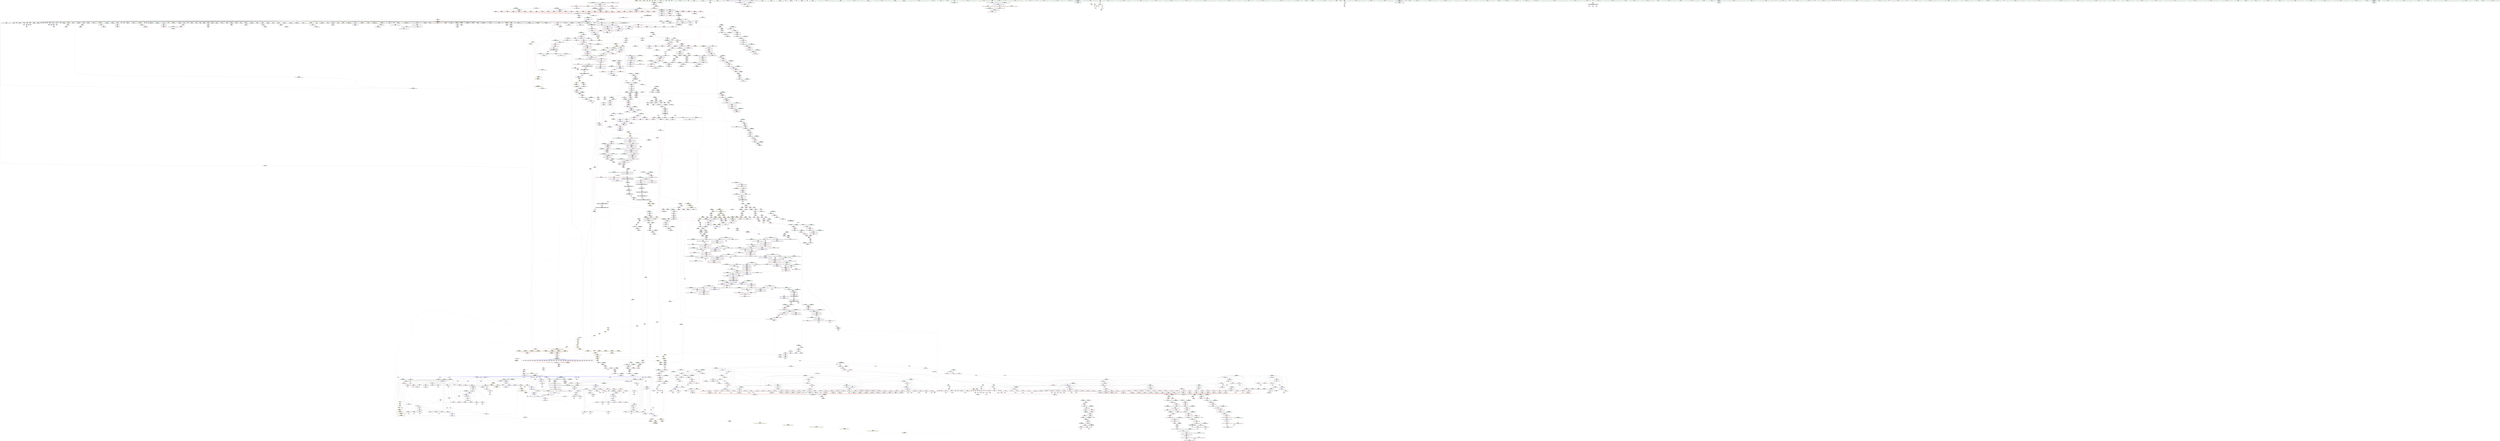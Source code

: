 digraph "SVFG" {
	label="SVFG";

	Node0x55ba217b9b20 [shape=record,color=grey,label="{NodeID: 0\nNullPtr}"];
	Node0x55ba217b9b20 -> Node0x55ba21875410[style=solid];
	Node0x55ba217b9b20 -> Node0x55ba21875510[style=solid];
	Node0x55ba217b9b20 -> Node0x55ba218755e0[style=solid];
	Node0x55ba217b9b20 -> Node0x55ba218756b0[style=solid];
	Node0x55ba217b9b20 -> Node0x55ba21875780[style=solid];
	Node0x55ba217b9b20 -> Node0x55ba21875850[style=solid];
	Node0x55ba217b9b20 -> Node0x55ba21875920[style=solid];
	Node0x55ba217b9b20 -> Node0x55ba218759f0[style=solid];
	Node0x55ba217b9b20 -> Node0x55ba21875ac0[style=solid];
	Node0x55ba217b9b20 -> Node0x55ba21875b90[style=solid];
	Node0x55ba217b9b20 -> Node0x55ba21875c60[style=solid];
	Node0x55ba217b9b20 -> Node0x55ba21875d30[style=solid];
	Node0x55ba217b9b20 -> Node0x55ba21875e00[style=solid];
	Node0x55ba217b9b20 -> Node0x55ba21875ed0[style=solid];
	Node0x55ba217b9b20 -> Node0x55ba21875fa0[style=solid];
	Node0x55ba217b9b20 -> Node0x55ba21876070[style=solid];
	Node0x55ba217b9b20 -> Node0x55ba21876140[style=solid];
	Node0x55ba217b9b20 -> Node0x55ba21876210[style=solid];
	Node0x55ba217b9b20 -> Node0x55ba218762e0[style=solid];
	Node0x55ba217b9b20 -> Node0x55ba218763b0[style=solid];
	Node0x55ba217b9b20 -> Node0x55ba21876480[style=solid];
	Node0x55ba217b9b20 -> Node0x55ba21876550[style=solid];
	Node0x55ba217b9b20 -> Node0x55ba21876620[style=solid];
	Node0x55ba217b9b20 -> Node0x55ba218766f0[style=solid];
	Node0x55ba217b9b20 -> Node0x55ba218767c0[style=solid];
	Node0x55ba217b9b20 -> Node0x55ba21876890[style=solid];
	Node0x55ba217b9b20 -> Node0x55ba21876960[style=solid];
	Node0x55ba217b9b20 -> Node0x55ba21876a30[style=solid];
	Node0x55ba217b9b20 -> Node0x55ba21876b00[style=solid];
	Node0x55ba217b9b20 -> Node0x55ba21876bd0[style=solid];
	Node0x55ba217b9b20 -> Node0x55ba21876ca0[style=solid];
	Node0x55ba217b9b20 -> Node0x55ba21876d70[style=solid];
	Node0x55ba217b9b20 -> Node0x55ba21876e40[style=solid];
	Node0x55ba217b9b20 -> Node0x55ba21876f10[style=solid];
	Node0x55ba217b9b20 -> Node0x55ba21876fe0[style=solid];
	Node0x55ba217b9b20 -> Node0x55ba218770b0[style=solid];
	Node0x55ba217b9b20 -> Node0x55ba21877180[style=solid];
	Node0x55ba217b9b20 -> Node0x55ba21877250[style=solid];
	Node0x55ba217b9b20 -> Node0x55ba21877320[style=solid];
	Node0x55ba217b9b20 -> Node0x55ba218773f0[style=solid];
	Node0x55ba217b9b20 -> Node0x55ba218774c0[style=solid];
	Node0x55ba217b9b20 -> Node0x55ba21877590[style=solid];
	Node0x55ba217b9b20 -> Node0x55ba21877660[style=solid];
	Node0x55ba217b9b20 -> Node0x55ba21877730[style=solid];
	Node0x55ba217b9b20 -> Node0x55ba21877800[style=solid];
	Node0x55ba217b9b20 -> Node0x55ba218778d0[style=solid];
	Node0x55ba217b9b20 -> Node0x55ba218779a0[style=solid];
	Node0x55ba217b9b20 -> Node0x55ba21877a70[style=solid];
	Node0x55ba217b9b20 -> Node0x55ba21877b40[style=solid];
	Node0x55ba217b9b20 -> Node0x55ba21877c10[style=solid];
	Node0x55ba217b9b20 -> Node0x55ba21877ce0[style=solid];
	Node0x55ba217b9b20 -> Node0x55ba21877db0[style=solid];
	Node0x55ba217b9b20 -> Node0x55ba21877e80[style=solid];
	Node0x55ba217b9b20 -> Node0x55ba21877f50[style=solid];
	Node0x55ba217b9b20 -> Node0x55ba21888620[style=solid];
	Node0x55ba217b9b20 -> Node0x55ba218886b0[style=solid];
	Node0x55ba217b9b20 -> Node0x55ba21888780[style=solid];
	Node0x55ba217b9b20 -> Node0x55ba21888850[style=solid];
	Node0x55ba217b9b20 -> Node0x55ba21888920[style=solid];
	Node0x55ba217b9b20 -> Node0x55ba218889f0[style=solid];
	Node0x55ba217b9b20 -> Node0x55ba21888ac0[style=solid];
	Node0x55ba217b9b20 -> Node0x55ba21888b90[style=solid];
	Node0x55ba217b9b20 -> Node0x55ba21888c60[style=solid];
	Node0x55ba217b9b20 -> Node0x55ba21888d30[style=solid];
	Node0x55ba217b9b20 -> Node0x55ba21888e00[style=solid];
	Node0x55ba217b9b20 -> Node0x55ba218bc5a0[style=solid];
	Node0x55ba217b9b20 -> Node0x55ba218c48a0[style=solid];
	Node0x55ba217b9b20 -> Node0x55ba218c4970[style=solid];
	Node0x55ba217b9b20 -> Node0x55ba218c4a40[style=solid];
	Node0x55ba217b9b20 -> Node0x55ba21899360[style=solid];
	Node0x55ba217b9b20 -> Node0x55ba21899430[style=solid];
	Node0x55ba217b9b20 -> Node0x55ba21899500[style=solid];
	Node0x55ba217b9b20 -> Node0x55ba20e3d130[style=solid];
	Node0x55ba217b9b20 -> Node0x55ba2190b4a0[style=solid];
	Node0x55ba217b9b20 -> Node0x55ba21912040[style=solid];
	Node0x55ba217b9b20 -> Node0x55ba21913cc0[style=solid];
	Node0x55ba217b9b20:s64 -> Node0x55ba21a8e220[style=solid,color=red];
	Node0x55ba217b9b20:s64 -> Node0x55ba21a916f0[style=solid,color=red];
	Node0x55ba21a82bb0 [shape=record,color=black,label="{NodeID: 3764\n2841 = PHI(2787, )\n0th arg _ZNK9__gnu_cxx17__normal_iteratorIPKiSt6vectorIiSaIiEEE4baseEv }"];
	Node0x55ba21a82bb0 -> Node0x55ba2189e980[style=solid];
	Node0x55ba21898b40 [shape=record,color=blue,label="{NodeID: 1550\n1897\<--1916\nehselector.slot\<--\n_ZNSt12_Vector_baseISt6vectorIiSaIiEESaIS2_EEC2EmRKS3_\n}"];
	Node0x55ba21898b40 -> Node0x55ba218b5110[style=dashed];
	Node0x55ba21877180 [shape=record,color=black,label="{NodeID: 443\n1441\<--3\n\<--dummyVal\n_ZNSt12_Vector_baseIiSaIiEED2Ev\n}"];
	Node0x55ba218865e0 [shape=record,color=red,label="{NodeID: 886\n140\<--65\n\<--i\n_Z10Usuper2048RSt6vectorIS_IiSaIiEESaIS1_EE\n}"];
	Node0x55ba218865e0 -> Node0x55ba218893b0[style=solid];
	Node0x55ba218bc840 [shape=record,color=blue,label="{NodeID: 1329\n57\<--75\nj\<--\n_Z10Usuper2048RSt6vectorIS_IiSaIiEESaIS1_EE\n}"];
	Node0x55ba218bc840 -> Node0x55ba2198c840[style=dashed];
	Node0x55ba2186f430 [shape=record,color=green,label="{NodeID: 222\n1813\<--1814\n.addr\<--.addr_field_insensitive\n_ZN9__gnu_cxx13new_allocatorIiE10deallocateEPim\n}"];
	Node0x55ba2186f430 -> Node0x55ba21897fe0[style=solid];
	Node0x55ba21a91550 [shape=record,color=black,label="{NodeID: 3986\n2128 = PHI(2121, )\n0th arg _ZN9__gnu_cxx13new_allocatorISt6vectorIiSaIiEEE8allocateEmPKv }"];
	Node0x55ba21a91550 -> Node0x55ba2189a130[style=solid];
	Node0x55ba21892ba0 [shape=record,color=black,label="{NodeID: 665\n2762\<--2781\n_ZSt13__copy_move_aILb0EPKiPiET1_T0_S4_S3__ret\<--call\n_ZSt13__copy_move_aILb0EPKiPiET1_T0_S4_S3_\n|{<s0>217}}"];
	Node0x55ba21892ba0:s0 -> Node0x55ba21a8dc70[style=solid,color=blue];
	Node0x55ba218b1420 [shape=record,color=red,label="{NodeID: 1108\n1322\<--1290\nexn\<--exn.slot\n_ZNSt6vectorIS_IiSaIiEESaIS1_EED2Ev\n|{<s0>121}}"];
	Node0x55ba218b1420:s0 -> Node0x55ba21a83be0[style=solid,color=red];
	Node0x55ba218285c0 [shape=record,color=green,label="{NodeID: 1\n7\<--1\n__dso_handle\<--dummyObj\nGlob }"];
	Node0x55ba21a82cc0 [shape=record,color=black,label="{NodeID: 3765\n1640 = PHI(1624, )\n0th arg _ZSt25__uninitialized_default_nIPimET_S1_T0_ }"];
	Node0x55ba21a82cc0 -> Node0x55ba218c5b50[style=solid];
	Node0x55ba21898c10 [shape=record,color=blue,label="{NodeID: 1551\n1931\<--1928\nthis.addr\<--this\n_ZNSt6vectorIS_IiSaIiEESaIS1_EE18_M_fill_initializeEmRKS1_\n}"];
	Node0x55ba21898c10 -> Node0x55ba218b51e0[style=dashed];
	Node0x55ba21877250 [shape=record,color=black,label="{NodeID: 444\n1442\<--3\n\<--dummyVal\n_ZNSt12_Vector_baseIiSaIiEED2Ev\n}"];
	Node0x55ba21877250 -> Node0x55ba218c4560[style=solid];
	Node0x55ba218866b0 [shape=record,color=red,label="{NodeID: 887\n193\<--65\n\<--i\n_Z10Usuper2048RSt6vectorIS_IiSaIiEESaIS1_EE\n}"];
	Node0x55ba218866b0 -> Node0x55ba2190cac0[style=solid];
	Node0x55ba218bc910 [shape=record,color=blue,label="{NodeID: 1330\n59\<--75\nk\<--\n_Z10Usuper2048RSt6vectorIS_IiSaIiEESaIS1_EE\n}"];
	Node0x55ba218bc910 -> Node0x55ba21885260[style=dashed];
	Node0x55ba218bc910 -> Node0x55ba21885330[style=dashed];
	Node0x55ba218bc910 -> Node0x55ba21885400[style=dashed];
	Node0x55ba218bc910 -> Node0x55ba218854d0[style=dashed];
	Node0x55ba218bc910 -> Node0x55ba218855a0[style=dashed];
	Node0x55ba218bc910 -> Node0x55ba21885670[style=dashed];
	Node0x55ba218bc910 -> Node0x55ba218bcec0[style=dashed];
	Node0x55ba218bc910 -> Node0x55ba218bd200[style=dashed];
	Node0x55ba218bc910 -> Node0x55ba218bd610[style=dashed];
	Node0x55ba218bc910 -> Node0x55ba218bd880[style=dashed];
	Node0x55ba218bc910 -> Node0x55ba2198cd40[style=dashed];
	Node0x55ba218bc910 -> Node0x55ba2198fa40[style=dashed];
	Node0x55ba2186f500 [shape=record,color=green,label="{NodeID: 223\n1822\<--1823\n_ZdlPv\<--_ZdlPv_field_insensitive\n}"];
	Node0x55ba21a91620 [shape=record,color=black,label="{NodeID: 3987\n2129 = PHI(2122, )\n1st arg _ZN9__gnu_cxx13new_allocatorISt6vectorIiSaIiEEE8allocateEmPKv }"];
	Node0x55ba21a91620 -> Node0x55ba2189a200[style=solid];
	Node0x55ba21892c70 [shape=record,color=black,label="{NodeID: 666\n2785\<--2794\n_ZSt12__niter_baseIPKiSt6vectorIiSaIiEEET_N9__gnu_cxx17__normal_iteratorIS5_T0_EE_ret\<--\n_ZSt12__niter_baseIPKiSt6vectorIiSaIiEEET_N9__gnu_cxx17__normal_iteratorIS5_T0_EE\n|{<s0>213|<s1>215}}"];
	Node0x55ba21892c70:s0 -> Node0x55ba21a8da00[style=solid,color=blue];
	Node0x55ba21892c70:s1 -> Node0x55ba21a8dad0[style=solid,color=blue];
	Node0x55ba218b14f0 [shape=record,color=red,label="{NodeID: 1109\n1299\<--1298\n\<--_M_start\n_ZNSt6vectorIS_IiSaIiEESaIS1_EED2Ev\n|{<s0>118}}"];
	Node0x55ba218b14f0:s0 -> Node0x55ba21a83470[style=solid,color=red];
	Node0x55ba21866fa0 [shape=record,color=green,label="{NodeID: 2\n8\<--1\n.str\<--dummyObj\nGlob }"];
	Node0x55ba21a82dd0 [shape=record,color=black,label="{NodeID: 3766\n1641 = PHI(1625, )\n1st arg _ZSt25__uninitialized_default_nIPimET_S1_T0_ }"];
	Node0x55ba21a82dd0 -> Node0x55ba218c5c20[style=solid];
	Node0x55ba21898ce0 [shape=record,color=blue,label="{NodeID: 1552\n1933\<--1929\n__n.addr\<--__n\n_ZNSt6vectorIS_IiSaIiEESaIS1_EE18_M_fill_initializeEmRKS1_\n}"];
	Node0x55ba21898ce0 -> Node0x55ba218b52b0[style=dashed];
	Node0x55ba21877320 [shape=record,color=black,label="{NodeID: 445\n1444\<--3\n\<--dummyVal\n_ZNSt12_Vector_baseIiSaIiEED2Ev\n}"];
	Node0x55ba21877320 -> Node0x55ba218c4630[style=solid];
	Node0x55ba21886780 [shape=record,color=red,label="{NodeID: 888\n107\<--104\n\<--call8\n_Z10Usuper2048RSt6vectorIS_IiSaIiEESaIS1_EE\n}"];
	Node0x55ba21886780 -> Node0x55ba219136c0[style=solid];
	Node0x55ba218bc9e0 [shape=record,color=blue,label="{NodeID: 1331\n61\<--83\nfirst\<--\n_Z10Usuper2048RSt6vectorIS_IiSaIiEESaIS1_EE\n}"];
	Node0x55ba218bc9e0 -> Node0x55ba21983c40[style=dashed];
	Node0x55ba2186f600 [shape=record,color=green,label="{NodeID: 224\n1831\<--1832\n__first.addr\<--__first.addr_field_insensitive\n_ZSt8_DestroyIPiiEvT_S1_RSaIT0_E\n}"];
	Node0x55ba2186f600 -> Node0x55ba218b48f0[style=solid];
	Node0x55ba2186f600 -> Node0x55ba218980b0[style=solid];
	Node0x55ba21a916f0 [shape=record,color=black,label="{NodeID: 3988\n2130 = PHI(3, )\n2nd arg _ZN9__gnu_cxx13new_allocatorISt6vectorIiSaIiEEE8allocateEmPKv }"];
	Node0x55ba21a916f0 -> Node0x55ba2189a2d0[style=solid];
	Node0x55ba21892d40 [shape=record,color=black,label="{NodeID: 667\n2813\<--2811\nsub.ptr.lhs.cast\<--\n_ZNSt11__copy_moveILb0ELb1ESt26random_access_iterator_tagE8__copy_mIiEEPT_PKS3_S6_S4_\n}"];
	Node0x55ba21892d40 -> Node0x55ba2190c4c0[style=solid];
	Node0x55ba218b15c0 [shape=record,color=red,label="{NodeID: 1110\n1303\<--1302\n\<--_M_finish\n_ZNSt6vectorIS_IiSaIiEESaIS1_EED2Ev\n|{<s0>118}}"];
	Node0x55ba218b15c0:s0 -> Node0x55ba21a83580[style=solid,color=red];
	Node0x55ba21867030 [shape=record,color=green,label="{NodeID: 3\n10\<--1\n.str.1\<--dummyObj\nGlob }"];
	Node0x55ba21a82ee0 [shape=record,color=black,label="{NodeID: 3767\n2626 = PHI(2613, )\n0th arg _ZNSt20__uninitialized_copyILb1EE13__uninit_copyIN9__gnu_cxx17__normal_iteratorIPKiSt6vectorIiSaIiEEEEPiEET0_T_SC_SB_ }"];
	Node0x55ba21a82ee0 -> Node0x55ba2189d1f0[style=solid];
	Node0x55ba21898db0 [shape=record,color=blue,label="{NodeID: 1553\n1935\<--1930\n__value.addr\<--__value\n_ZNSt6vectorIS_IiSaIiEESaIS1_EE18_M_fill_initializeEmRKS1_\n}"];
	Node0x55ba21898db0 -> Node0x55ba218b5380[style=dashed];
	Node0x55ba218773f0 [shape=record,color=black,label="{NodeID: 446\n1913\<--3\n\<--dummyVal\n_ZNSt12_Vector_baseISt6vectorIiSaIiEESaIS2_EEC2EmRKS3_\n}"];
	Node0x55ba21886850 [shape=record,color=red,label="{NodeID: 889\n133\<--132\n\<--call16\n_Z10Usuper2048RSt6vectorIS_IiSaIiEESaIS1_EE\n}"];
	Node0x55ba21886850 -> Node0x55ba218bcd20[style=solid];
	Node0x55ba218bcab0 [shape=record,color=blue,label="{NodeID: 1332\n63\<--83\nsecond\<--\n_Z10Usuper2048RSt6vectorIS_IiSaIiEESaIS1_EE\n}"];
	Node0x55ba218bcab0 -> Node0x55ba21984140[style=dashed];
	Node0x55ba2186f6d0 [shape=record,color=green,label="{NodeID: 225\n1833\<--1834\n__last.addr\<--__last.addr_field_insensitive\n_ZSt8_DestroyIPiiEvT_S1_RSaIT0_E\n}"];
	Node0x55ba2186f6d0 -> Node0x55ba218b49c0[style=solid];
	Node0x55ba2186f6d0 -> Node0x55ba21898180[style=solid];
	Node0x55ba21a917c0 [shape=record,color=black,label="{NodeID: 3989\n1213 = PHI(900, 900, 2057, )\n0th arg _ZNSaISt6vectorIiSaIiEEED2Ev }"];
	Node0x55ba21a917c0 -> Node0x55ba218c35f0[style=solid];
	Node0x55ba21892e10 [shape=record,color=black,label="{NodeID: 668\n2814\<--2812\nsub.ptr.rhs.cast\<--\n_ZNSt11__copy_moveILb0ELb1ESt26random_access_iterator_tagE8__copy_mIiEEPT_PKS3_S6_S4_\n}"];
	Node0x55ba21892e10 -> Node0x55ba2190c4c0[style=solid];
	Node0x55ba218b1690 [shape=record,color=red,label="{NodeID: 1111\n1335\<--1332\nthis1\<--this.addr\n_ZN9__gnu_cxx13new_allocatorIiEC2Ev\n}"];
	Node0x55ba218672e0 [shape=record,color=green,label="{NodeID: 4\n12\<--1\n.str.2\<--dummyObj\nGlob }"];
	Node0x55ba21a82ff0 [shape=record,color=black,label="{NodeID: 3768\n2627 = PHI(2615, )\n1st arg _ZNSt20__uninitialized_copyILb1EE13__uninit_copyIN9__gnu_cxx17__normal_iteratorIPKiSt6vectorIiSaIiEEEEPiEET0_T_SC_SB_ }"];
	Node0x55ba21a82ff0 -> Node0x55ba2189d2c0[style=solid];
	Node0x55ba21898e80 [shape=record,color=blue,label="{NodeID: 1554\n1954\<--1949\n_M_finish\<--call2\n_ZNSt6vectorIS_IiSaIiEESaIS1_EE18_M_fill_initializeEmRKS1_\n|{<s0>108}}"];
	Node0x55ba21898e80:s0 -> Node0x55ba219dcb90[style=dashed,color=blue];
	Node0x55ba218774c0 [shape=record,color=black,label="{NodeID: 447\n1914\<--3\n\<--dummyVal\n_ZNSt12_Vector_baseISt6vectorIiSaIiEESaIS2_EEC2EmRKS3_\n}"];
	Node0x55ba218774c0 -> Node0x55ba21898a70[style=solid];
	Node0x55ba21886920 [shape=record,color=red,label="{NodeID: 890\n146\<--145\n\<--call22\n_Z10Usuper2048RSt6vectorIS_IiSaIiEESaIS1_EE\n}"];
	Node0x55ba21886920 -> Node0x55ba218bcdf0[style=solid];
	Node0x55ba218bcb80 [shape=record,color=blue,label="{NodeID: 1333\n65\<--75\ni\<--\n_Z10Usuper2048RSt6vectorIS_IiSaIiEESaIS1_EE\n}"];
	Node0x55ba218bcb80 -> Node0x55ba21886100[style=dashed];
	Node0x55ba218bcb80 -> Node0x55ba218861d0[style=dashed];
	Node0x55ba218bcb80 -> Node0x55ba218862a0[style=dashed];
	Node0x55ba218bcb80 -> Node0x55ba21886370[style=dashed];
	Node0x55ba218bcb80 -> Node0x55ba21886440[style=dashed];
	Node0x55ba218bcb80 -> Node0x55ba21886510[style=dashed];
	Node0x55ba218bcb80 -> Node0x55ba218865e0[style=dashed];
	Node0x55ba218bcb80 -> Node0x55ba218866b0[style=dashed];
	Node0x55ba218bcb80 -> Node0x55ba218bcc50[style=dashed];
	Node0x55ba218bcb80 -> Node0x55ba218bd540[style=dashed];
	Node0x55ba218bcb80 -> Node0x55ba2198dc40[style=dashed];
	Node0x55ba2186f7a0 [shape=record,color=green,label="{NodeID: 226\n1835\<--1836\n.addr\<--.addr_field_insensitive\n_ZSt8_DestroyIPiiEvT_S1_RSaIT0_E\n}"];
	Node0x55ba2186f7a0 -> Node0x55ba21898250[style=solid];
	Node0x55ba21a91890 [shape=record,color=black,label="{NodeID: 3990\n2749 = PHI(2686, 2696, )\n0th arg _ZSt12__miter_baseIN9__gnu_cxx17__normal_iteratorIPKiSt6vectorIiSaIiEEEEET_S8_ }"];
	Node0x55ba21a91890 -> Node0x55ba2189dfc0[style=solid];
	Node0x55ba219b5e70 [shape=record,color=yellow,style=double,label="{NodeID: 2883\n231V_1 = ENCHI(MR_231V_0)\npts\{1355 \}\nFun[_ZNSt12_Vector_baseIiSaIiEEC2EmRKS0_]}"];
	Node0x55ba219b5e70 -> Node0x55ba218c4080[style=dashed];
	Node0x55ba21892ee0 [shape=record,color=black,label="{NodeID: 669\n2822\<--2821\n\<--\n_ZNSt11__copy_moveILb0ELb1ESt26random_access_iterator_tagE8__copy_mIiEEPT_PKS3_S6_S4_\n}"];
	Node0x55ba21892ee0 -> Node0x55ba21883790[style=solid];
	Node0x55ba218b1760 [shape=record,color=red,label="{NodeID: 1112\n1342\<--1339\nthis1\<--this.addr\n_ZN9__gnu_cxx13new_allocatorIiED2Ev\n}"];
	Node0x55ba21867370 [shape=record,color=green,label="{NodeID: 5\n14\<--1\n_ZSt3cin\<--dummyObj\nGlob }"];
	Node0x55ba21a83100 [shape=record,color=black,label="{NodeID: 3769\n2628 = PHI(2611, )\n2nd arg _ZNSt20__uninitialized_copyILb1EE13__uninit_copyIN9__gnu_cxx17__normal_iteratorIPKiSt6vectorIiSaIiEEEEPiEET0_T_SC_SB_ }"];
	Node0x55ba21a83100 -> Node0x55ba2189d390[style=solid];
	Node0x55ba21898f50 [shape=record,color=blue,label="{NodeID: 1555\n1959\<--1958\nthis.addr\<--this\n_ZNSt12_Vector_baseISt6vectorIiSaIiEESaIS2_EED2Ev\n}"];
	Node0x55ba21898f50 -> Node0x55ba218b5520[style=dashed];
	Node0x55ba21877590 [shape=record,color=black,label="{NodeID: 448\n1916\<--3\n\<--dummyVal\n_ZNSt12_Vector_baseISt6vectorIiSaIiEESaIS2_EEC2EmRKS3_\n}"];
	Node0x55ba21877590 -> Node0x55ba21898b40[style=solid];
	Node0x55ba218c8f60 [shape=record,color=yellow,style=double,label="{NodeID: 3105\n171V_1 = ENCHI(MR_171V_0)\npts\{1595 2152 \}\nFun[_ZSt20uninitialized_fill_nIPSt6vectorIiSaIiEEmS2_ET_S4_T0_RKT1_]|{<s0>170|<s1>170}}"];
	Node0x55ba218c8f60:s0 -> Node0x55ba21980f40[style=dashed,color=red];
	Node0x55ba218c8f60:s1 -> Node0x55ba21981440[style=dashed,color=red];
	Node0x55ba218869f0 [shape=record,color=red,label="{NodeID: 891\n241\<--238\nthis1\<--this.addr\n_ZNKSt6vectorIS_IiSaIiEESaIS1_EE4sizeEv\n}"];
	Node0x55ba218869f0 -> Node0x55ba21889bd0[style=solid];
	Node0x55ba218869f0 -> Node0x55ba21889ca0[style=solid];
	Node0x55ba218bcc50 [shape=record,color=blue,label="{NodeID: 1334\n65\<--114\ni\<--inc\n_Z10Usuper2048RSt6vectorIS_IiSaIiEESaIS1_EE\n}"];
	Node0x55ba218bcc50 -> Node0x55ba218861d0[style=dashed];
	Node0x55ba218bcc50 -> Node0x55ba218862a0[style=dashed];
	Node0x55ba218bcc50 -> Node0x55ba21886370[style=dashed];
	Node0x55ba218bcc50 -> Node0x55ba21886440[style=dashed];
	Node0x55ba218bcc50 -> Node0x55ba21886510[style=dashed];
	Node0x55ba218bcc50 -> Node0x55ba218865e0[style=dashed];
	Node0x55ba218bcc50 -> Node0x55ba218866b0[style=dashed];
	Node0x55ba218bcc50 -> Node0x55ba218bcc50[style=dashed];
	Node0x55ba218bcc50 -> Node0x55ba218bd540[style=dashed];
	Node0x55ba218bcc50 -> Node0x55ba2198dc40[style=dashed];
	Node0x55ba2186f870 [shape=record,color=green,label="{NodeID: 227\n1843\<--1844\n_ZSt8_DestroyIPiEvT_S1_\<--_ZSt8_DestroyIPiEvT_S1__field_insensitive\n}"];
	Node0x55ba21a91960 [shape=record,color=black,label="{NodeID: 3991\n1862 = PHI(1855, )\n0th arg _ZNSt12_Destroy_auxILb1EE9__destroyIPiEEvT_S3_ }"];
	Node0x55ba21a91960 -> Node0x55ba218984c0[style=solid];
	Node0x55ba219b5f50 [shape=record,color=yellow,style=double,label="{NodeID: 2884\n233V_1 = ENCHI(MR_233V_0)\npts\{1357 \}\nFun[_ZNSt12_Vector_baseIiSaIiEEC2EmRKS0_]}"];
	Node0x55ba219b5f50 -> Node0x55ba218c4150[style=dashed];
	Node0x55ba21892fb0 [shape=record,color=black,label="{NodeID: 670\n2824\<--2823\n\<--\n_ZNSt11__copy_moveILb0ELb1ESt26random_access_iterator_tagE8__copy_mIiEEPT_PKS3_S6_S4_\n}"];
	Node0x55ba21892fb0 -> Node0x55ba21883860[style=solid];
	Node0x55ba218b1830 [shape=record,color=red,label="{NodeID: 1113\n1361\<--1348\nthis1\<--this.addr\n_ZNSt12_Vector_baseIiSaIiEEC2EmRKS0_\n|{|<s1>123}}"];
	Node0x55ba218b1830 -> Node0x55ba21894a40[style=solid];
	Node0x55ba218b1830:s1 -> Node0x55ba21a91fe0[style=solid,color=red];
	Node0x55ba21867400 [shape=record,color=green,label="{NodeID: 6\n15\<--1\n_ZSt4cout\<--dummyObj\nGlob }"];
	Node0x55ba21a83210 [shape=record,color=black,label="{NodeID: 3770\n1872 = PHI(1158, )\n0th arg _ZN9__gnu_cxx13new_allocatorISt6vectorIiSaIiEEEC2Ev }"];
	Node0x55ba21a83210 -> Node0x55ba21898660[style=solid];
	Node0x55ba21899020 [shape=record,color=blue,label="{NodeID: 1556\n1961\<--1987\nexn.slot\<--\n_ZNSt12_Vector_baseISt6vectorIiSaIiEESaIS2_EED2Ev\n}"];
	Node0x55ba21899020 -> Node0x55ba218b55f0[style=dashed];
	Node0x55ba21877660 [shape=record,color=black,label="{NodeID: 449\n1924\<--3\nlpad.val\<--dummyVal\n_ZNSt12_Vector_baseISt6vectorIiSaIiEESaIS2_EEC2EmRKS3_\n}"];
	Node0x55ba218c9070 [shape=record,color=yellow,style=double,label="{NodeID: 3106\n133V_1 = ENCHI(MR_133V_0)\npts\{8970000 8970001 \}\nFun[_ZSt20uninitialized_fill_nIPSt6vectorIiSaIiEEmS2_ET_S4_T0_RKT1_]|{<s0>170}}"];
	Node0x55ba218c9070:s0 -> Node0x55ba2197e2f0[style=dashed,color=red];
	Node0x55ba21886ac0 [shape=record,color=red,label="{NodeID: 892\n245\<--244\n\<--_M_finish\n_ZNKSt6vectorIS_IiSaIiEESaIS1_EE4sizeEv\n}"];
	Node0x55ba21886ac0 -> Node0x55ba21889d70[style=solid];
	Node0x55ba218bcd20 [shape=record,color=blue,label="{NodeID: 1335\n61\<--133\nfirst\<--\n_Z10Usuper2048RSt6vectorIS_IiSaIiEESaIS1_EE\n}"];
	Node0x55ba218bcd20 -> Node0x55ba21885810[style=dashed];
	Node0x55ba218bcd20 -> Node0x55ba218858e0[style=dashed];
	Node0x55ba218bcd20 -> Node0x55ba218859b0[style=dashed];
	Node0x55ba218bcd20 -> Node0x55ba21885a80[style=dashed];
	Node0x55ba218bcd20 -> Node0x55ba218bd060[style=dashed];
	Node0x55ba218bcd20 -> Node0x55ba218bd3a0[style=dashed];
	Node0x55ba218bcd20 -> Node0x55ba21983c40[style=dashed];
	Node0x55ba2186f970 [shape=record,color=green,label="{NodeID: 228\n1849\<--1850\n__first.addr\<--__first.addr_field_insensitive\n_ZSt8_DestroyIPiEvT_S1_\n}"];
	Node0x55ba2186f970 -> Node0x55ba218b4a90[style=solid];
	Node0x55ba2186f970 -> Node0x55ba21898320[style=solid];
	Node0x55ba21a91a30 [shape=record,color=black,label="{NodeID: 3992\n1863 = PHI(1856, )\n1st arg _ZNSt12_Destroy_auxILb1EE9__destroyIPiEEvT_S3_ }"];
	Node0x55ba21a91a30 -> Node0x55ba21898590[style=solid];
	Node0x55ba219b6030 [shape=record,color=yellow,style=double,label="{NodeID: 2885\n235V_1 = ENCHI(MR_235V_0)\npts\{2152 8970000 8970001 8970002 \}\nFun[_ZNSt12_Vector_baseIiSaIiEEC2EmRKS0_]|{<s0>122|<s1>122|<s2>122}}"];
	Node0x55ba219b6030:s0 -> Node0x55ba218c48a0[style=dashed,color=red];
	Node0x55ba219b6030:s1 -> Node0x55ba218c4970[style=dashed,color=red];
	Node0x55ba219b6030:s2 -> Node0x55ba218c4a40[style=dashed,color=red];
	Node0x55ba21893080 [shape=record,color=black,label="{NodeID: 671\n2796\<--2833\n_ZNSt11__copy_moveILb0ELb1ESt26random_access_iterator_tagE8__copy_mIiEEPT_PKS3_S6_S4__ret\<--add.ptr\n_ZNSt11__copy_moveILb0ELb1ESt26random_access_iterator_tagE8__copy_mIiEEPT_PKS3_S6_S4_\n|{<s0>219}}"];
	Node0x55ba21893080:s0 -> Node0x55ba21a8dd40[style=solid,color=blue];
	Node0x55ba218b1900 [shape=record,color=red,label="{NodeID: 1114\n1367\<--1350\n\<--__n.addr\n_ZNSt12_Vector_baseIiSaIiEEC2EmRKS0_\n|{<s0>123}}"];
	Node0x55ba218b1900:s0 -> Node0x55ba21a920b0[style=solid,color=red];
	Node0x55ba21867490 [shape=record,color=green,label="{NodeID: 7\n16\<--1\n.str.3\<--dummyObj\nGlob }"];
	Node0x55ba21a83320 [shape=record,color=black,label="{NodeID: 3771\n2188 = PHI(1304, 1947, )\n0th arg _ZNSt12_Vector_baseISt6vectorIiSaIiEESaIS2_EE19_M_get_Tp_allocatorEv }"];
	Node0x55ba21a83320 -> Node0x55ba2189a7b0[style=solid];
	Node0x55ba218990f0 [shape=record,color=blue,label="{NodeID: 1557\n1963\<--1989\nehselector.slot\<--\n_ZNSt12_Vector_baseISt6vectorIiSaIiEESaIS2_EED2Ev\n}"];
	Node0x55ba21877730 [shape=record,color=black,label="{NodeID: 450\n1925\<--3\nlpad.val2\<--dummyVal\n_ZNSt12_Vector_baseISt6vectorIiSaIiEESaIS2_EEC2EmRKS3_\n}"];
	Node0x55ba21886b90 [shape=record,color=red,label="{NodeID: 893\n249\<--248\n\<--_M_start\n_ZNKSt6vectorIS_IiSaIiEESaIS1_EE4sizeEv\n}"];
	Node0x55ba21886b90 -> Node0x55ba21889e40[style=solid];
	Node0x55ba218bcdf0 [shape=record,color=blue,label="{NodeID: 1336\n63\<--146\nsecond\<--\n_Z10Usuper2048RSt6vectorIS_IiSaIiEESaIS1_EE\n}"];
	Node0x55ba218bcdf0 -> Node0x55ba21885dc0[style=dashed];
	Node0x55ba218bcdf0 -> Node0x55ba21885e90[style=dashed];
	Node0x55ba218bcdf0 -> Node0x55ba21885f60[style=dashed];
	Node0x55ba218bcdf0 -> Node0x55ba21886030[style=dashed];
	Node0x55ba218bcdf0 -> Node0x55ba218bd130[style=dashed];
	Node0x55ba218bcdf0 -> Node0x55ba218bd470[style=dashed];
	Node0x55ba218bcdf0 -> Node0x55ba21984140[style=dashed];
	Node0x55ba21878090 [shape=record,color=green,label="{NodeID: 229\n1851\<--1852\n__last.addr\<--__last.addr_field_insensitive\n_ZSt8_DestroyIPiEvT_S1_\n}"];
	Node0x55ba21878090 -> Node0x55ba218b4b60[style=solid];
	Node0x55ba21878090 -> Node0x55ba218983f0[style=solid];
	Node0x55ba21a91b00 [shape=record,color=black,label="{NodeID: 3993\n1958 = PHI(1202, 1311, 1319, )\n0th arg _ZNSt12_Vector_baseISt6vectorIiSaIiEESaIS2_EED2Ev }"];
	Node0x55ba21a91b00 -> Node0x55ba21898f50[style=solid];
	Node0x55ba21893150 [shape=record,color=black,label="{NodeID: 672\n2840\<--2846\n_ZNK9__gnu_cxx17__normal_iteratorIPKiSt6vectorIiSaIiEEE4baseEv_ret\<--_M_current\n_ZNK9__gnu_cxx17__normal_iteratorIPKiSt6vectorIiSaIiEEE4baseEv\n|{<s0>220}}"];
	Node0x55ba21893150:s0 -> Node0x55ba21a8de10[style=solid,color=blue];
	Node0x55ba218b19d0 [shape=record,color=red,label="{NodeID: 1115\n1363\<--1352\n\<--__a.addr\n_ZNSt12_Vector_baseIiSaIiEEC2EmRKS0_\n|{<s0>122}}"];
	Node0x55ba218b19d0:s0 -> Node0x55ba21a7e360[style=solid,color=red];
	Node0x55ba21867cd0 [shape=record,color=green,label="{NodeID: 8\n18\<--1\n.str.4\<--dummyObj\nGlob }"];
	Node0x55ba21a83470 [shape=record,color=black,label="{NodeID: 3772\n2962 = PHI(1299, )\n0th arg _ZSt8_DestroyIPSt6vectorIiSaIiEES2_EvT_S4_RSaIT0_E }"];
	Node0x55ba21a83470 -> Node0x55ba2189f750[style=solid];
	Node0x55ba218991c0 [shape=record,color=blue,label="{NodeID: 1558\n2000\<--1998\nthis.addr\<--this\n_ZNSt12_Vector_baseISt6vectorIiSaIiEESaIS2_EE12_Vector_implC2ERKS3_\n}"];
	Node0x55ba218991c0 -> Node0x55ba218b5930[style=dashed];
	Node0x55ba21877800 [shape=record,color=black,label="{NodeID: 451\n1986\<--3\n\<--dummyVal\n_ZNSt12_Vector_baseISt6vectorIiSaIiEESaIS2_EED2Ev\n}"];
	Node0x55ba21886c60 [shape=record,color=red,label="{NodeID: 894\n265\<--259\nthis1\<--this.addr\n_ZNSt6vectorIS_IiSaIiEESaIS1_EEixEm\n}"];
	Node0x55ba21886c60 -> Node0x55ba21889fe0[style=solid];
	Node0x55ba218bcec0 [shape=record,color=blue,label="{NodeID: 1337\n59\<--165\nk\<--inc30\n_Z10Usuper2048RSt6vectorIS_IiSaIiEESaIS1_EE\n}"];
	Node0x55ba218bcec0 -> Node0x55ba2198fa40[style=dashed];
	Node0x55ba21878160 [shape=record,color=green,label="{NodeID: 230\n1858\<--1859\n_ZNSt12_Destroy_auxILb1EE9__destroyIPiEEvT_S3_\<--_ZNSt12_Destroy_auxILb1EE9__destroyIPiEEvT_S3__field_insensitive\n}"];
	Node0x55ba21a91bd0 [shape=record,color=black,label="{NodeID: 3994\n293 = PHI(845, )\n0th arg _Z10Dsuper2048RSt6vectorIS_IiSaIiEESaIS1_EE }"];
	Node0x55ba21a91bd0 -> Node0x55ba218bde30[style=solid];
	Node0x55ba21893220 [shape=record,color=black,label="{NodeID: 673\n2914\<--2913\n\<--_M_impl\n_ZNSt12_Vector_baseISt6vectorIiSaIiEESaIS2_EE13_M_deallocateEPS2_m\n|{<s0>225}}"];
	Node0x55ba21893220:s0 -> Node0x55ba21a92730[style=solid,color=red];
	Node0x55ba218b1aa0 [shape=record,color=red,label="{NodeID: 1116\n1381\<--1354\nexn\<--exn.slot\n_ZNSt12_Vector_baseIiSaIiEEC2EmRKS0_\n}"];
	Node0x55ba21867d60 [shape=record,color=green,label="{NodeID: 9\n20\<--1\n.str.5\<--dummyObj\nGlob }"];
	Node0x55ba21a83580 [shape=record,color=black,label="{NodeID: 3773\n2963 = PHI(1303, )\n1st arg _ZSt8_DestroyIPSt6vectorIiSaIiEES2_EvT_S4_RSaIT0_E }"];
	Node0x55ba21a83580 -> Node0x55ba2189f820[style=solid];
	Node0x55ba21899290 [shape=record,color=blue,label="{NodeID: 1559\n2002\<--1999\n__a.addr\<--__a\n_ZNSt12_Vector_baseISt6vectorIiSaIiEESaIS2_EE12_Vector_implC2ERKS3_\n}"];
	Node0x55ba21899290 -> Node0x55ba218b5a00[style=dashed];
	Node0x55ba218778d0 [shape=record,color=black,label="{NodeID: 452\n1987\<--3\n\<--dummyVal\n_ZNSt12_Vector_baseISt6vectorIiSaIiEESaIS2_EED2Ev\n}"];
	Node0x55ba218778d0 -> Node0x55ba21899020[style=solid];
	Node0x55ba21886d30 [shape=record,color=red,label="{NodeID: 895\n270\<--261\n\<--__n.addr\n_ZNSt6vectorIS_IiSaIiEESaIS1_EEixEm\n}"];
	Node0x55ba218bcf90 [shape=record,color=blue,label="{NodeID: 1338\n171\<--162\ncall34\<--add\n_Z10Usuper2048RSt6vectorIS_IiSaIiEESaIS1_EE\n}"];
	Node0x55ba218bcf90 -> Node0x55ba21984b40[style=dashed];
	Node0x55ba21878230 [shape=record,color=green,label="{NodeID: 231\n1864\<--1865\n.addr\<--.addr_field_insensitive\n_ZNSt12_Destroy_auxILb1EE9__destroyIPiEEvT_S3_\n}"];
	Node0x55ba21878230 -> Node0x55ba218984c0[style=solid];
	Node0x55ba21a91ca0 [shape=record,color=black,label="{NodeID: 3995\n1740 = PHI(1689, 2742, )\n0th arg _ZSt12__niter_baseIPiET_S1_ }"];
	Node0x55ba21a91ca0 -> Node0x55ba218c6920[style=solid];
	Node0x55ba218932f0 [shape=record,color=black,label="{NodeID: 674\n2936\<--2935\n\<--\n_ZNSt16allocator_traitsISaISt6vectorIiSaIiEEEE10deallocateERS3_PS2_m\n|{<s0>226}}"];
	Node0x55ba218932f0:s0 -> Node0x55ba21a7df20[style=solid,color=red];
	Node0x55ba218b1b70 [shape=record,color=red,label="{NodeID: 1117\n1382\<--1356\nsel\<--ehselector.slot\n_ZNSt12_Vector_baseIiSaIiEEC2EmRKS0_\n}"];
	Node0x55ba21867e20 [shape=record,color=green,label="{NodeID: 10\n23\<--1\n\<--dummyObj\nCan only get source location for instruction, argument, global var or function.}"];
	Node0x55ba21a83690 [shape=record,color=black,label="{NodeID: 3774\n2964 = PHI(1305, )\n2nd arg _ZSt8_DestroyIPSt6vectorIiSaIiEES2_EvT_S4_RSaIT0_E }"];
	Node0x55ba21a83690 -> Node0x55ba2189f8f0[style=solid];
	Node0x55ba21899360 [shape=record,color=blue, style = dotted,label="{NodeID: 1560\n2012\<--3\n_M_start\<--dummyVal\n_ZNSt12_Vector_baseISt6vectorIiSaIiEESaIS2_EE12_Vector_implC2ERKS3_\n|{<s0>151}}"];
	Node0x55ba21899360:s0 -> Node0x55ba219def30[style=dashed,color=blue];
	Node0x55ba218779a0 [shape=record,color=black,label="{NodeID: 453\n1989\<--3\n\<--dummyVal\n_ZNSt12_Vector_baseISt6vectorIiSaIiEESaIS2_EED2Ev\n}"];
	Node0x55ba218779a0 -> Node0x55ba218990f0[style=solid];
	Node0x55ba21886e00 [shape=record,color=red,label="{NodeID: 896\n269\<--268\n\<--_M_start\n_ZNSt6vectorIS_IiSaIiEESaIS1_EEixEm\n}"];
	Node0x55ba21886e00 -> Node0x55ba21883c70[style=solid];
	Node0x55ba218bd060 [shape=record,color=blue,label="{NodeID: 1339\n61\<--83\nfirst\<--\n_Z10Usuper2048RSt6vectorIS_IiSaIiEESaIS1_EE\n}"];
	Node0x55ba218bd060 -> Node0x55ba21983c40[style=dashed];
	Node0x55ba21878300 [shape=record,color=green,label="{NodeID: 232\n1866\<--1867\n.addr1\<--.addr1_field_insensitive\n_ZNSt12_Destroy_auxILb1EE9__destroyIPiEEvT_S3_\n}"];
	Node0x55ba21878300 -> Node0x55ba21898590[style=solid];
	Node0x55ba21a91d70 [shape=record,color=black,label="{NodeID: 3996\n1387 = PHI(1125, )\n0th arg _ZNSt6vectorIiSaIiEE21_M_default_initializeEm }"];
	Node0x55ba21a91d70 -> Node0x55ba218c4220[style=solid];
	Node0x55ba218933c0 [shape=record,color=black,label="{NodeID: 675\n2958\<--2957\n\<--\n_ZN9__gnu_cxx13new_allocatorISt6vectorIiSaIiEEE10deallocateEPS3_m\n}"];
	Node0x55ba218b1c40 [shape=record,color=red,label="{NodeID: 1118\n1395\<--1389\nthis1\<--this.addr\n_ZNSt6vectorIiSaIiEE21_M_default_initializeEm\n}"];
	Node0x55ba218b1c40 -> Node0x55ba2188dcd0[style=solid];
	Node0x55ba218b1c40 -> Node0x55ba2188dda0[style=solid];
	Node0x55ba218b1c40 -> Node0x55ba2188de70[style=solid];
	Node0x55ba21867f20 [shape=record,color=green,label="{NodeID: 11\n75\<--1\n\<--dummyObj\nCan only get source location for instruction, argument, global var or function.}"];
	Node0x55ba21a837a0 [shape=record,color=black,label="{NodeID: 3775\n2479 = PHI(2408, )\n0th arg _ZSt22__uninitialized_copy_aIN9__gnu_cxx17__normal_iteratorIPKiSt6vectorIiSaIiEEEEPiiET0_T_SA_S9_RSaIT1_E }"];
	Node0x55ba21a837a0 -> Node0x55ba2189c280[style=solid];
	Node0x55ba21899430 [shape=record,color=blue, style = dotted,label="{NodeID: 1561\n2014\<--3\n_M_finish\<--dummyVal\n_ZNSt12_Vector_baseISt6vectorIiSaIiEESaIS2_EE12_Vector_implC2ERKS3_\n|{<s0>151}}"];
	Node0x55ba21899430:s0 -> Node0x55ba219def30[style=dashed,color=blue];
	Node0x55ba21877a70 [shape=record,color=black,label="{NodeID: 454\n2260\<--3\n\<--dummyVal\n_ZNSt22__uninitialized_fill_nILb0EE15__uninit_fill_nIPSt6vectorIiSaIiEEmS4_EET_S6_T0_RKT1_\n}"];
	Node0x55ba218c9560 [shape=record,color=yellow,style=double,label="{NodeID: 3111\n148V_1 = ENCHI(MR_148V_0)\npts\{8970000 \}\nFun[_ZNKSt6vectorIiSaIiEE5beginEv]}"];
	Node0x55ba218c9560 -> Node0x55ba218b8d30[style=dashed];
	Node0x55ba21886ed0 [shape=record,color=red,label="{NodeID: 897\n282\<--276\nthis1\<--this.addr\n_ZNSt6vectorIiSaIiEEixEm\n}"];
	Node0x55ba21886ed0 -> Node0x55ba2188a180[style=solid];
	Node0x55ba218bd130 [shape=record,color=blue,label="{NodeID: 1340\n63\<--83\nsecond\<--\n_Z10Usuper2048RSt6vectorIS_IiSaIiEESaIS1_EE\n}"];
	Node0x55ba218bd130 -> Node0x55ba21984140[style=dashed];
	Node0x55ba218783d0 [shape=record,color=green,label="{NodeID: 233\n1873\<--1874\nthis.addr\<--this.addr_field_insensitive\n_ZN9__gnu_cxx13new_allocatorISt6vectorIiSaIiEEEC2Ev\n}"];
	Node0x55ba218783d0 -> Node0x55ba218b4c30[style=solid];
	Node0x55ba218783d0 -> Node0x55ba21898660[style=solid];
	Node0x55ba21a91e40 [shape=record,color=black,label="{NodeID: 3997\n1388 = PHI(1132, )\n1st arg _ZNSt6vectorIiSaIiEE21_M_default_initializeEm }"];
	Node0x55ba21a91e40 -> Node0x55ba218c42f0[style=solid];
	Node0x55ba21893490 [shape=record,color=purple,label="{NodeID: 676\n33\<--4\n\<--_ZStL8__ioinit\n__cxx_global_var_init\n}"];
	Node0x55ba218b1d10 [shape=record,color=red,label="{NodeID: 1119\n1400\<--1391\n\<--__n.addr\n_ZNSt6vectorIiSaIiEE21_M_default_initializeEm\n|{<s0>126}}"];
	Node0x55ba218b1d10:s0 -> Node0x55ba21a822b0[style=solid,color=red];
	Node0x55ba21868020 [shape=record,color=green,label="{NodeID: 12\n83\<--1\n\<--dummyObj\nCan only get source location for instruction, argument, global var or function.}"];
	Node0x55ba21a838b0 [shape=record,color=black,label="{NodeID: 3776\n2480 = PHI(2410, )\n1st arg _ZSt22__uninitialized_copy_aIN9__gnu_cxx17__normal_iteratorIPKiSt6vectorIiSaIiEEEEPiiET0_T_SA_S9_RSaIT1_E }"];
	Node0x55ba21a838b0 -> Node0x55ba2189c350[style=solid];
	Node0x55ba21899500 [shape=record,color=blue, style = dotted,label="{NodeID: 1562\n2016\<--3\n_M_end_of_storage\<--dummyVal\n_ZNSt12_Vector_baseISt6vectorIiSaIiEESaIS2_EE12_Vector_implC2ERKS3_\n|{<s0>151}}"];
	Node0x55ba21899500:s0 -> Node0x55ba219def30[style=dashed,color=blue];
	Node0x55ba21877b40 [shape=record,color=black,label="{NodeID: 455\n2261\<--3\n\<--dummyVal\n_ZNSt22__uninitialized_fill_nILb0EE15__uninit_fill_nIPSt6vectorIiSaIiEEmS4_EET_S6_T0_RKT1_\n}"];
	Node0x55ba21877b40 -> Node0x55ba2189b0a0[style=solid];
	Node0x55ba218c9640 [shape=record,color=yellow,style=double,label="{NodeID: 3112\n273V_1 = ENCHI(MR_273V_0)\npts\{25220000 \}\nFun[_ZNKSt6vectorIiSaIiEE5beginEv]|{<s0>197}}"];
	Node0x55ba218c9640:s0 -> Node0x55ba2189ebf0[style=dashed,color=red];
	Node0x55ba21886fa0 [shape=record,color=red,label="{NodeID: 898\n287\<--278\n\<--__n.addr\n_ZNSt6vectorIiSaIiEEixEm\n}"];
	Node0x55ba218bd200 [shape=record,color=blue,label="{NodeID: 1341\n59\<--179\nk\<--inc36\n_Z10Usuper2048RSt6vectorIS_IiSaIiEESaIS1_EE\n}"];
	Node0x55ba218bd200 -> Node0x55ba2198fa40[style=dashed];
	Node0x55ba218784a0 [shape=record,color=green,label="{NodeID: 234\n1880\<--1881\nthis.addr\<--this.addr_field_insensitive\n_ZN9__gnu_cxx13new_allocatorISt6vectorIiSaIiEEED2Ev\n}"];
	Node0x55ba218784a0 -> Node0x55ba218b4d00[style=solid];
	Node0x55ba218784a0 -> Node0x55ba21898730[style=solid];
	Node0x55ba21a91f10 [shape=record,color=black,label="{NodeID: 3998\n1601 = PHI(1581, )\n0th arg _ZNK9__gnu_cxx13new_allocatorIiE8max_sizeEv }"];
	Node0x55ba21a91f10 -> Node0x55ba218c5740[style=solid];
	Node0x55ba21893560 [shape=record,color=purple,label="{NodeID: 677\n833\<--8\n\<--.str\n_Z9super2048RSt6vectorIS_IiSaIiEESaIS1_EERKNSt7__cxx1112basic_stringIcSt11char_traitsIcESaIcEEE\n|{<s0>63}}"];
	Node0x55ba21893560:s0 -> Node0x55ba21a81e80[style=solid,color=red];
	Node0x55ba218b1de0 [shape=record,color=red,label="{NodeID: 1120\n1399\<--1398\n\<--_M_start\n_ZNSt6vectorIiSaIiEE21_M_default_initializeEm\n|{<s0>126}}"];
	Node0x55ba218b1de0:s0 -> Node0x55ba21a821a0[style=solid,color=red];
	Node0x55ba21868120 [shape=record,color=green,label="{NodeID: 13\n111\<--1\n\<--dummyObj\nCan only get source location for instruction, argument, global var or function.}"];
	Node0x55ba21a839c0 [shape=record,color=black,label="{NodeID: 3777\n2481 = PHI(2404, )\n2nd arg _ZSt22__uninitialized_copy_aIN9__gnu_cxx17__normal_iteratorIPKiSt6vectorIiSaIiEEEEPiiET0_T_SA_S9_RSaIT1_E }"];
	Node0x55ba21a839c0 -> Node0x55ba2189c420[style=solid];
	Node0x55ba218995d0 [shape=record,color=blue,label="{NodeID: 1563\n2022\<--2020\nthis.addr\<--this\n_ZNSt12_Vector_baseISt6vectorIiSaIiEESaIS2_EE17_M_create_storageEm\n}"];
	Node0x55ba218995d0 -> Node0x55ba218b5ad0[style=dashed];
	Node0x55ba21877c10 [shape=record,color=black,label="{NodeID: 456\n2263\<--3\n\<--dummyVal\n_ZNSt22__uninitialized_fill_nILb0EE15__uninit_fill_nIPSt6vectorIiSaIiEEmS4_EET_S6_T0_RKT1_\n}"];
	Node0x55ba21877c10 -> Node0x55ba2189b170[style=solid];
	Node0x55ba21887070 [shape=record,color=red,label="{NodeID: 899\n286\<--285\n\<--_M_start\n_ZNSt6vectorIiSaIiEEixEm\n}"];
	Node0x55ba21887070 -> Node0x55ba21883d40[style=solid];
	Node0x55ba218bd2d0 [shape=record,color=blue,label="{NodeID: 1342\n185\<--176\ncall40\<--\n_Z10Usuper2048RSt6vectorIS_IiSaIiEESaIS1_EE\n}"];
	Node0x55ba218bd2d0 -> Node0x55ba21984b40[style=dashed];
	Node0x55ba21878570 [shape=record,color=green,label="{NodeID: 235\n1889\<--1890\nthis.addr\<--this.addr_field_insensitive\n_ZNSt12_Vector_baseISt6vectorIiSaIiEESaIS2_EEC2EmRKS3_\n}"];
	Node0x55ba21878570 -> Node0x55ba218b4dd0[style=solid];
	Node0x55ba21878570 -> Node0x55ba21898800[style=solid];
	Node0x55ba21a91fe0 [shape=record,color=black,label="{NodeID: 3999\n1475 = PHI(1361, )\n0th arg _ZNSt12_Vector_baseIiSaIiEE17_M_create_storageEm }"];
	Node0x55ba21a91fe0 -> Node0x55ba218c4b10[style=solid];
	Node0x55ba21893630 [shape=record,color=purple,label="{NodeID: 678\n842\<--10\n\<--.str.1\n_Z9super2048RSt6vectorIS_IiSaIiEESaIS1_EERKNSt7__cxx1112basic_stringIcSt11char_traitsIcESaIcEEE\n|{<s0>65}}"];
	Node0x55ba21893630:s0 -> Node0x55ba21a81e80[style=solid,color=red];
	Node0x55ba218b1eb0 [shape=record,color=red,label="{NodeID: 1121\n1420\<--1413\nthis1\<--this.addr\n_ZNSt12_Vector_baseIiSaIiEED2Ev\n|{|<s8>127}}"];
	Node0x55ba218b1eb0 -> Node0x55ba21894e50[style=solid];
	Node0x55ba218b1eb0 -> Node0x55ba21894f20[style=solid];
	Node0x55ba218b1eb0 -> Node0x55ba21894ff0[style=solid];
	Node0x55ba218b1eb0 -> Node0x55ba218950c0[style=solid];
	Node0x55ba218b1eb0 -> Node0x55ba21895190[style=solid];
	Node0x55ba218b1eb0 -> Node0x55ba21895260[style=solid];
	Node0x55ba218b1eb0 -> Node0x55ba21895330[style=solid];
	Node0x55ba218b1eb0 -> Node0x55ba21895400[style=solid];
	Node0x55ba218b1eb0:s8 -> Node0x55ba21a8ecb0[style=solid,color=red];
	Node0x55ba21868220 [shape=record,color=green,label="{NodeID: 14\n115\<--1\n\<--dummyObj\nCan only get source location for instruction, argument, global var or function.}"];
	Node0x55ba21a83ad0 [shape=record,color=black,label="{NodeID: 3778\n2482 = PHI(2406, )\n3rd arg _ZSt22__uninitialized_copy_aIN9__gnu_cxx17__normal_iteratorIPKiSt6vectorIiSaIiEEEEPiiET0_T_SA_S9_RSaIT1_E }"];
	Node0x55ba21a83ad0 -> Node0x55ba2189c4f0[style=solid];
	Node0x55ba218996a0 [shape=record,color=blue,label="{NodeID: 1564\n2024\<--2021\n__n.addr\<--__n\n_ZNSt12_Vector_baseISt6vectorIiSaIiEESaIS2_EE17_M_create_storageEm\n}"];
	Node0x55ba218996a0 -> Node0x55ba218b5ba0[style=dashed];
	Node0x55ba218996a0 -> Node0x55ba218b5c70[style=dashed];
	Node0x55ba21877ce0 [shape=record,color=black,label="{NodeID: 457\n2278\<--3\n\<--dummyVal\n_ZNSt22__uninitialized_fill_nILb0EE15__uninit_fill_nIPSt6vectorIiSaIiEEmS4_EET_S6_T0_RKT1_\n}"];
	Node0x55ba21887140 [shape=record,color=red,label="{NodeID: 900\n309\<--294\n\<--matrix.addr\n_Z10Dsuper2048RSt6vectorIS_IiSaIiEESaIS1_EE\n|{<s0>18}}"];
	Node0x55ba21887140:s0 -> Node0x55ba21a902a0[style=solid,color=red];
	Node0x55ba218bd3a0 [shape=record,color=blue,label="{NodeID: 1343\n61\<--187\nfirst\<--\n_Z10Usuper2048RSt6vectorIS_IiSaIiEESaIS1_EE\n}"];
	Node0x55ba218bd3a0 -> Node0x55ba21983c40[style=dashed];
	Node0x55ba21878640 [shape=record,color=green,label="{NodeID: 236\n1891\<--1892\n__n.addr\<--__n.addr_field_insensitive\n_ZNSt12_Vector_baseISt6vectorIiSaIiEESaIS2_EEC2EmRKS3_\n}"];
	Node0x55ba21878640 -> Node0x55ba218b4ea0[style=solid];
	Node0x55ba21878640 -> Node0x55ba218988d0[style=solid];
	Node0x55ba21a920b0 [shape=record,color=black,label="{NodeID: 4000\n1476 = PHI(1367, )\n1st arg _ZNSt12_Vector_baseIiSaIiEE17_M_create_storageEm }"];
	Node0x55ba21a920b0 -> Node0x55ba218c4be0[style=solid];
	Node0x55ba21893700 [shape=record,color=purple,label="{NodeID: 679\n849\<--12\n\<--.str.2\n_Z9super2048RSt6vectorIS_IiSaIiEESaIS1_EERKNSt7__cxx1112basic_stringIcSt11char_traitsIcESaIcEEE\n|{<s0>67}}"];
	Node0x55ba21893700:s0 -> Node0x55ba21a81e80[style=solid,color=red];
	Node0x55ba218b1f80 [shape=record,color=red,label="{NodeID: 1122\n1449\<--1415\nexn\<--exn.slot\n_ZNSt12_Vector_baseIiSaIiEED2Ev\n|{<s0>130}}"];
	Node0x55ba218b1f80:s0 -> Node0x55ba21a83be0[style=solid,color=red];
	Node0x55ba21868320 [shape=record,color=green,label="{NodeID: 15\n254\<--1\n\<--dummyObj\nCan only get source location for instruction, argument, global var or function.}"];
	Node0x55ba21a83be0 [shape=record,color=black,label="{NodeID: 3779\n1773 = PHI(1259, 1322, 1449, 1994, 2297, )\n0th arg __clang_call_terminate }"];
	Node0x55ba21899770 [shape=record,color=blue,label="{NodeID: 1565\n2034\<--2030\n_M_start\<--call\n_ZNSt12_Vector_baseISt6vectorIiSaIiEESaIS2_EE17_M_create_storageEm\n|{|<s2>152}}"];
	Node0x55ba21899770 -> Node0x55ba218b5d40[style=dashed];
	Node0x55ba21899770 -> Node0x55ba218b5e10[style=dashed];
	Node0x55ba21899770:s2 -> Node0x55ba219df090[style=dashed,color=blue];
	Node0x55ba21877db0 [shape=record,color=black,label="{NodeID: 458\n2279\<--3\n\<--dummyVal\n_ZNSt22__uninitialized_fill_nILb0EE15__uninit_fill_nIPSt6vectorIiSaIiEEmS4_EET_S6_T0_RKT1_\n}"];
	Node0x55ba21877db0 -> Node0x55ba2189b240[style=solid];
	Node0x55ba21887210 [shape=record,color=red,label="{NodeID: 901\n335\<--294\n\<--matrix.addr\n_Z10Dsuper2048RSt6vectorIS_IiSaIiEESaIS1_EE\n|{<s0>19}}"];
	Node0x55ba21887210:s0 -> Node0x55ba21a7fda0[style=solid,color=red];
	Node0x55ba218bd470 [shape=record,color=blue,label="{NodeID: 1344\n63\<--83\nsecond\<--\n_Z10Usuper2048RSt6vectorIS_IiSaIiEESaIS1_EE\n}"];
	Node0x55ba218bd470 -> Node0x55ba21984140[style=dashed];
	Node0x55ba21878710 [shape=record,color=green,label="{NodeID: 237\n1893\<--1894\n__a.addr\<--__a.addr_field_insensitive\n_ZNSt12_Vector_baseISt6vectorIiSaIiEESaIS2_EEC2EmRKS3_\n}"];
	Node0x55ba21878710 -> Node0x55ba218b4f70[style=solid];
	Node0x55ba21878710 -> Node0x55ba218989a0[style=solid];
	Node0x55ba21a92180 [shape=record,color=black,label="{NodeID: 4001\n1700 = PHI(1690, )\n0th arg _ZSt10__fill_n_aIPimiEN9__gnu_cxx11__enable_ifIXsr11__is_scalarIT1_EE7__valueET_E6__typeES4_T0_RKS3_ }"];
	Node0x55ba21a92180 -> Node0x55ba218c62a0[style=solid];
	Node0x55ba218937d0 [shape=record,color=purple,label="{NodeID: 680\n1013\<--16\n\<--.str.3\nmain\n}"];
	Node0x55ba218b2050 [shape=record,color=red,label="{NodeID: 1123\n1423\<--1422\n\<--_M_start\n_ZNSt12_Vector_baseIiSaIiEED2Ev\n|{<s0>127}}"];
	Node0x55ba218b2050:s0 -> Node0x55ba21a8ed80[style=solid,color=red];
	Node0x55ba21868420 [shape=record,color=green,label="{NodeID: 16\n1434\<--1\n\<--dummyObj\nCan only get source location for instruction, argument, global var or function.}"];
	Node0x55ba21a83df0 [shape=record,color=black,label="{NodeID: 3780\n2078 = PHI(2070, )\n0th arg _ZN9__gnu_cxx13new_allocatorISt6vectorIiSaIiEEEC2ERKS4_ }"];
	Node0x55ba21a83df0 -> Node0x55ba21899c50[style=solid];
	Node0x55ba21899840 [shape=record,color=blue,label="{NodeID: 1566\n2040\<--2038\n_M_finish\<--\n_ZNSt12_Vector_baseISt6vectorIiSaIiEESaIS2_EE17_M_create_storageEm\n|{<s0>152}}"];
	Node0x55ba21899840:s0 -> Node0x55ba219df090[style=dashed,color=blue];
	Node0x55ba21877e80 [shape=record,color=black,label="{NodeID: 459\n2281\<--3\n\<--dummyVal\n_ZNSt22__uninitialized_fill_nILb0EE15__uninit_fill_nIPSt6vectorIiSaIiEEmS4_EET_S6_T0_RKT1_\n}"];
	Node0x55ba21877e80 -> Node0x55ba2189b310[style=solid];
	Node0x55ba218872e0 [shape=record,color=red,label="{NodeID: 902\n358\<--294\n\<--matrix.addr\n_Z10Dsuper2048RSt6vectorIS_IiSaIiEESaIS1_EE\n|{<s0>21}}"];
	Node0x55ba218872e0:s0 -> Node0x55ba21a7fda0[style=solid,color=red];
	Node0x55ba20e3d130 [shape=record,color=black,label="{NodeID: 2452\n1550 = PHI(1545, 3, )\n}"];
	Node0x55ba20e3d130 -> Node0x55ba2188e350[style=solid];
	Node0x55ba218bd540 [shape=record,color=blue,label="{NodeID: 1345\n65\<--194\ni\<--inc43\n_Z10Usuper2048RSt6vectorIS_IiSaIiEESaIS1_EE\n}"];
	Node0x55ba218bd540 -> Node0x55ba21886100[style=dashed];
	Node0x55ba218bd540 -> Node0x55ba218861d0[style=dashed];
	Node0x55ba218bd540 -> Node0x55ba218862a0[style=dashed];
	Node0x55ba218bd540 -> Node0x55ba21886370[style=dashed];
	Node0x55ba218bd540 -> Node0x55ba21886440[style=dashed];
	Node0x55ba218bd540 -> Node0x55ba21886510[style=dashed];
	Node0x55ba218bd540 -> Node0x55ba218865e0[style=dashed];
	Node0x55ba218bd540 -> Node0x55ba218866b0[style=dashed];
	Node0x55ba218bd540 -> Node0x55ba218bcc50[style=dashed];
	Node0x55ba218bd540 -> Node0x55ba218bd540[style=dashed];
	Node0x55ba218bd540 -> Node0x55ba2198dc40[style=dashed];
	Node0x55ba218787e0 [shape=record,color=green,label="{NodeID: 238\n1895\<--1896\nexn.slot\<--exn.slot_field_insensitive\n_ZNSt12_Vector_baseISt6vectorIiSaIiEESaIS2_EEC2EmRKS3_\n}"];
	Node0x55ba218787e0 -> Node0x55ba218b5040[style=solid];
	Node0x55ba218787e0 -> Node0x55ba21898a70[style=solid];
	Node0x55ba21a92250 [shape=record,color=black,label="{NodeID: 4002\n1701 = PHI(1693, )\n1st arg _ZSt10__fill_n_aIPimiEN9__gnu_cxx11__enable_ifIXsr11__is_scalarIT1_EE7__valueET_E6__typeES4_T0_RKS3_ }"];
	Node0x55ba21a92250 -> Node0x55ba218c6370[style=solid];
	Node0x55ba218938a0 [shape=record,color=purple,label="{NodeID: 681\n1021\<--18\n\<--.str.4\nmain\n}"];
	Node0x55ba218b2120 [shape=record,color=red,label="{NodeID: 1124\n1426\<--1425\n\<--_M_end_of_storage\n_ZNSt12_Vector_baseIiSaIiEED2Ev\n}"];
	Node0x55ba218b2120 -> Node0x55ba2188df40[style=solid];
	Node0x55ba21868520 [shape=record,color=green,label="{NodeID: 17\n1540\<--1\n\<--dummyObj\nCan only get source location for instruction, argument, global var or function.}"];
	Node0x55ba21a83f00 [shape=record,color=black,label="{NodeID: 3781\n2079 = PHI(2072, )\n1st arg _ZN9__gnu_cxx13new_allocatorISt6vectorIiSaIiEEEC2ERKS4_ }"];
	Node0x55ba21a83f00 -> Node0x55ba21899d20[style=solid];
	Node0x55ba21899910 [shape=record,color=blue,label="{NodeID: 1567\n2048\<--2046\n_M_end_of_storage\<--add.ptr\n_ZNSt12_Vector_baseISt6vectorIiSaIiEESaIS2_EE17_M_create_storageEm\n|{<s0>152}}"];
	Node0x55ba21899910:s0 -> Node0x55ba219df090[style=dashed,color=blue];
	Node0x55ba21877f50 [shape=record,color=black,label="{NodeID: 460\n2293\<--3\nlpad.val\<--dummyVal\n_ZNSt22__uninitialized_fill_nILb0EE15__uninit_fill_nIPSt6vectorIiSaIiEEmS4_EET_S6_T0_RKT1_\n}"];
	Node0x55ba218873b0 [shape=record,color=red,label="{NodeID: 903\n371\<--294\n\<--matrix.addr\n_Z10Dsuper2048RSt6vectorIS_IiSaIiEESaIS1_EE\n|{<s0>23}}"];
	Node0x55ba218873b0:s0 -> Node0x55ba21a7fda0[style=solid,color=red];
	Node0x55ba20e3d200 [shape=record,color=black,label="{NodeID: 2453\n699 = PHI(111, 697, )\n}"];
	Node0x55ba218bd610 [shape=record,color=blue,label="{NodeID: 1346\n59\<--203\nk\<--inc46\n_Z10Usuper2048RSt6vectorIS_IiSaIiEESaIS1_EE\n}"];
	Node0x55ba218bd610 -> Node0x55ba218854d0[style=dashed];
	Node0x55ba218bd610 -> Node0x55ba218855a0[style=dashed];
	Node0x55ba218bd610 -> Node0x55ba21885670[style=dashed];
	Node0x55ba218bd610 -> Node0x55ba218bd880[style=dashed];
	Node0x55ba218bd610 -> Node0x55ba2198cd40[style=dashed];
	Node0x55ba218788b0 [shape=record,color=green,label="{NodeID: 239\n1897\<--1898\nehselector.slot\<--ehselector.slot_field_insensitive\n_ZNSt12_Vector_baseISt6vectorIiSaIiEESaIS2_EEC2EmRKS3_\n}"];
	Node0x55ba218788b0 -> Node0x55ba218b5110[style=solid];
	Node0x55ba218788b0 -> Node0x55ba21898b40[style=solid];
	Node0x55ba21a92320 [shape=record,color=black,label="{NodeID: 4003\n1702 = PHI(1694, )\n2nd arg _ZSt10__fill_n_aIPimiEN9__gnu_cxx11__enable_ifIXsr11__is_scalarIT1_EE7__valueET_E6__typeES4_T0_RKS3_ }"];
	Node0x55ba21a92320 -> Node0x55ba218c6440[style=solid];
	Node0x55ba21893970 [shape=record,color=purple,label="{NodeID: 682\n1053\<--20\n\<--.str.5\nmain\n}"];
	Node0x55ba218b21f0 [shape=record,color=red,label="{NodeID: 1125\n1429\<--1428\n\<--_M_start4\n_ZNSt12_Vector_baseIiSaIiEED2Ev\n}"];
	Node0x55ba218b21f0 -> Node0x55ba2188e010[style=solid];
	Node0x55ba21868620 [shape=record,color=green,label="{NodeID: 18\n1607\<--1\n\<--dummyObj\nCan only get source location for instruction, argument, global var or function.}"];
	Node0x55ba21a84010 [shape=record,color=black,label="{NodeID: 3782\n2197 = PHI(2180, )\n0th arg _ZSt20uninitialized_fill_nIPSt6vectorIiSaIiEEmS2_ET_S4_T0_RKT1_ }"];
	Node0x55ba21a84010 -> Node0x55ba2189a880[style=solid];
	Node0x55ba218999e0 [shape=record,color=blue,label="{NodeID: 1568\n2053\<--2052\nthis.addr\<--this\n_ZNSt12_Vector_baseISt6vectorIiSaIiEESaIS2_EE12_Vector_implD2Ev\n}"];
	Node0x55ba218999e0 -> Node0x55ba218b5ee0[style=dashed];
	Node0x55ba21888620 [shape=record,color=black,label="{NodeID: 461\n2294\<--3\nlpad.val5\<--dummyVal\n_ZNSt22__uninitialized_fill_nILb0EE15__uninit_fill_nIPSt6vectorIiSaIiEEmS4_EET_S6_T0_RKT1_\n}"];
	Node0x55ba21887480 [shape=record,color=red,label="{NodeID: 904\n395\<--294\n\<--matrix.addr\n_Z10Dsuper2048RSt6vectorIS_IiSaIiEESaIS1_EE\n|{<s0>25}}"];
	Node0x55ba21887480:s0 -> Node0x55ba21a7fda0[style=solid,color=red];
	Node0x55ba20e402d0 [shape=record,color=black,label="{NodeID: 2454\n110 = PHI(111, 108, )\n}"];
	Node0x55ba218bd6e0 [shape=record,color=blue,label="{NodeID: 1347\n209\<--200\ncall50\<--\n_Z10Usuper2048RSt6vectorIS_IiSaIiEESaIS1_EE\n}"];
	Node0x55ba218bd6e0 -> Node0x55ba218bd7b0[style=dashed];
	Node0x55ba218bd6e0 -> Node0x55ba2198e140[style=dashed];
	Node0x55ba21878980 [shape=record,color=green,label="{NodeID: 240\n1906\<--1907\n_ZNSt12_Vector_baseISt6vectorIiSaIiEESaIS2_EE12_Vector_implC2ERKS3_\<--_ZNSt12_Vector_baseISt6vectorIiSaIiEESaIS2_EE12_Vector_implC2ERKS3__field_insensitive\n}"];
	Node0x55ba21a923f0 [shape=record,color=black,label="{NodeID: 4004\n2786 = PHI(2732, 2740, )\n0th arg _ZSt12__niter_baseIPKiSt6vectorIiSaIiEEET_N9__gnu_cxx17__normal_iteratorIS5_T0_EE }"];
	Node0x55ba21a923f0 -> Node0x55ba2189e4a0[style=solid];
	Node0x55ba21893a40 [shape=record,color=purple,label="{NodeID: 683\n2982\<--22\nllvm.global_ctors_0\<--llvm.global_ctors\nGlob }"];
	Node0x55ba21893a40 -> Node0x55ba218bc3a0[style=solid];
	Node0x55ba218b22c0 [shape=record,color=red,label="{NodeID: 1126\n1461\<--1455\nthis1\<--this.addr\n_ZNSt12_Vector_baseIiSaIiEE12_Vector_implC2ERKS0_\n}"];
	Node0x55ba218b22c0 -> Node0x55ba2188e0e0[style=solid];
	Node0x55ba218b22c0 -> Node0x55ba218954d0[style=solid];
	Node0x55ba218b22c0 -> Node0x55ba218955a0[style=solid];
	Node0x55ba218b22c0 -> Node0x55ba21895670[style=solid];
	Node0x55ba21868720 [shape=record,color=green,label="{NodeID: 19\n1651\<--1\n\<--dummyObj\nCan only get source location for instruction, argument, global var or function.}"];
	Node0x55ba21a84120 [shape=record,color=black,label="{NodeID: 3783\n2198 = PHI(2181, )\n1st arg _ZSt20uninitialized_fill_nIPSt6vectorIiSaIiEEmS2_ET_S4_T0_RKT1_ }"];
	Node0x55ba21a84120 -> Node0x55ba2189a950[style=solid];
	Node0x55ba21899ab0 [shape=record,color=blue,label="{NodeID: 1569\n2063\<--2061\nthis.addr\<--this\n_ZNSaISt6vectorIiSaIiEEEC2ERKS2_\n}"];
	Node0x55ba21899ab0 -> Node0x55ba218b5fb0[style=dashed];
	Node0x55ba218886b0 [shape=record,color=black,label="{NodeID: 462\n2296\<--3\n\<--dummyVal\n_ZNSt22__uninitialized_fill_nILb0EE15__uninit_fill_nIPSt6vectorIiSaIiEEmS4_EET_S6_T0_RKT1_\n}"];
	Node0x55ba218c9d20 [shape=record,color=yellow,style=double,label="{NodeID: 3119\n16V_1 = ENCHI(MR_16V_0)\npts\{1595 \}\nFun[_Z9super2048RSt6vectorIS_IiSaIiEESaIS1_EERKNSt7__cxx1112basic_stringIcSt11char_traitsIcESaIcEEE]|{<s0>64|<s1>66|<s2>68|<s3>69}}"];
	Node0x55ba218c9d20:s0 -> Node0x55ba2198e140[style=dashed,color=red];
	Node0x55ba218c9d20:s1 -> Node0x55ba21998b40[style=dashed,color=red];
	Node0x55ba218c9d20:s2 -> Node0x55ba2199a940[style=dashed,color=red];
	Node0x55ba218c9d20:s3 -> Node0x55ba219a8040[style=dashed,color=red];
	Node0x55ba21887550 [shape=record,color=red,label="{NodeID: 905\n409\<--294\n\<--matrix.addr\n_Z10Dsuper2048RSt6vectorIS_IiSaIiEESaIS1_EE\n|{<s0>27}}"];
	Node0x55ba21887550:s0 -> Node0x55ba21a7fda0[style=solid,color=red];
	Node0x55ba21909570 [shape=record,color=black,label="{NodeID: 2455\n520 = PHI(111, 518, )\n}"];
	Node0x55ba218bd7b0 [shape=record,color=blue,label="{NodeID: 1348\n223\<--75\ncall58\<--\n_Z10Usuper2048RSt6vectorIS_IiSaIiEESaIS1_EE\n}"];
	Node0x55ba218bd7b0 -> Node0x55ba218bd7b0[style=dashed];
	Node0x55ba218bd7b0 -> Node0x55ba2198e140[style=dashed];
	Node0x55ba21878a80 [shape=record,color=green,label="{NodeID: 241\n1910\<--1911\n_ZNSt12_Vector_baseISt6vectorIiSaIiEESaIS2_EE17_M_create_storageEm\<--_ZNSt12_Vector_baseISt6vectorIiSaIiEESaIS2_EE17_M_create_storageEm_field_insensitive\n}"];
	Node0x55ba21a924c0 [shape=record,color=black,label="{NodeID: 4005\n1806 = PHI(1798, )\n0th arg _ZN9__gnu_cxx13new_allocatorIiE10deallocateEPim }"];
	Node0x55ba21a924c0 -> Node0x55ba218c6ed0[style=solid];
	Node0x55ba21893b40 [shape=record,color=purple,label="{NodeID: 684\n2983\<--22\nllvm.global_ctors_1\<--llvm.global_ctors\nGlob }"];
	Node0x55ba21893b40 -> Node0x55ba218bc4a0[style=solid];
	Node0x55ba218b2390 [shape=record,color=red,label="{NodeID: 1127\n1463\<--1457\n\<--__a.addr\n_ZNSt12_Vector_baseIiSaIiEE12_Vector_implC2ERKS0_\n|{<s0>131}}"];
	Node0x55ba218b2390:s0 -> Node0x55ba21a7d2b0[style=solid,color=red];
	Node0x55ba21868820 [shape=record,color=green,label="{NodeID: 20\n1731\<--1\n\<--dummyObj\nCan only get source location for instruction, argument, global var or function.}"];
	Node0x55ba21a84230 [shape=record,color=black,label="{NodeID: 3784\n2199 = PHI(2182, )\n2nd arg _ZSt20uninitialized_fill_nIPSt6vectorIiSaIiEEmS2_ET_S4_T0_RKT1_ }"];
	Node0x55ba21a84230 -> Node0x55ba2189aa20[style=solid];
	Node0x55ba21899b80 [shape=record,color=blue,label="{NodeID: 1570\n2065\<--2062\n__a.addr\<--__a\n_ZNSaISt6vectorIiSaIiEEEC2ERKS2_\n}"];
	Node0x55ba21899b80 -> Node0x55ba218b6080[style=dashed];
	Node0x55ba21888780 [shape=record,color=black,label="{NodeID: 463\n2297\<--3\n\<--dummyVal\n_ZNSt22__uninitialized_fill_nILb0EE15__uninit_fill_nIPSt6vectorIiSaIiEEmS4_EET_S6_T0_RKT1_\n|{<s0>178}}"];
	Node0x55ba21888780:s0 -> Node0x55ba21a83be0[style=solid,color=red];
	Node0x55ba218c9e00 [shape=record,color=yellow,style=double,label="{NodeID: 3120\n97V_1 = ENCHI(MR_97V_0)\npts\{2152 8950000 8950001 \}\nFun[_Z9super2048RSt6vectorIS_IiSaIiEESaIS1_EERKNSt7__cxx1112basic_stringIcSt11char_traitsIcESaIcEEE]|{<s0>64|<s1>64|<s2>64|<s3>66|<s4>66|<s5>66|<s6>68|<s7>68|<s8>68|<s9>69|<s10>69|<s11>69}}"];
	Node0x55ba218c9e00:s0 -> Node0x55ba219b0620[style=dashed,color=red];
	Node0x55ba218c9e00:s1 -> Node0x55ba219b0700[style=dashed,color=red];
	Node0x55ba218c9e00:s2 -> Node0x55ba219b07e0[style=dashed,color=red];
	Node0x55ba218c9e00:s3 -> Node0x55ba219b7bd0[style=dashed,color=red];
	Node0x55ba218c9e00:s4 -> Node0x55ba219b7cb0[style=dashed,color=red];
	Node0x55ba218c9e00:s5 -> Node0x55ba219b7d90[style=dashed,color=red];
	Node0x55ba218c9e00:s6 -> Node0x55ba219b57f0[style=dashed,color=red];
	Node0x55ba218c9e00:s7 -> Node0x55ba219b58d0[style=dashed,color=red];
	Node0x55ba218c9e00:s8 -> Node0x55ba219b59b0[style=dashed,color=red];
	Node0x55ba218c9e00:s9 -> Node0x55ba219b1b00[style=dashed,color=red];
	Node0x55ba218c9e00:s10 -> Node0x55ba219b1be0[style=dashed,color=red];
	Node0x55ba218c9e00:s11 -> Node0x55ba219b1cc0[style=dashed,color=red];
	Node0x55ba21887620 [shape=record,color=red,label="{NodeID: 906\n433\<--294\n\<--matrix.addr\n_Z10Dsuper2048RSt6vectorIS_IiSaIiEESaIS1_EE\n|{<s0>29}}"];
	Node0x55ba21887620:s0 -> Node0x55ba21a7fda0[style=solid,color=red];
	Node0x55ba21909700 [shape=record,color=black,label="{NodeID: 2456\n345 = PHI(111, 343, )\n}"];
	Node0x55ba218bd880 [shape=record,color=blue,label="{NodeID: 1349\n59\<--227\nk\<--inc60\n_Z10Usuper2048RSt6vectorIS_IiSaIiEESaIS1_EE\n}"];
	Node0x55ba218bd880 -> Node0x55ba218854d0[style=dashed];
	Node0x55ba218bd880 -> Node0x55ba218855a0[style=dashed];
	Node0x55ba218bd880 -> Node0x55ba21885670[style=dashed];
	Node0x55ba218bd880 -> Node0x55ba218bd880[style=dashed];
	Node0x55ba218bd880 -> Node0x55ba2198cd40[style=dashed];
	Node0x55ba21878b80 [shape=record,color=green,label="{NodeID: 242\n1919\<--1920\n_ZNSt12_Vector_baseISt6vectorIiSaIiEESaIS2_EE12_Vector_implD2Ev\<--_ZNSt12_Vector_baseISt6vectorIiSaIiEESaIS2_EE12_Vector_implD2Ev_field_insensitive\n}"];
	Node0x55ba21a92590 [shape=record,color=black,label="{NodeID: 4006\n1807 = PHI(1799, )\n1st arg _ZN9__gnu_cxx13new_allocatorIiE10deallocateEPim }"];
	Node0x55ba21a92590 -> Node0x55ba218c6fa0[style=solid];
	Node0x55ba21893c40 [shape=record,color=purple,label="{NodeID: 685\n2984\<--22\nllvm.global_ctors_2\<--llvm.global_ctors\nGlob }"];
	Node0x55ba21893c40 -> Node0x55ba218bc5a0[style=solid];
	Node0x55ba218b2460 [shape=record,color=red,label="{NodeID: 1128\n1483\<--1477\nthis1\<--this.addr\n_ZNSt12_Vector_baseIiSaIiEE17_M_create_storageEm\n|{|<s10>132}}"];
	Node0x55ba218b2460 -> Node0x55ba21895740[style=solid];
	Node0x55ba218b2460 -> Node0x55ba21895810[style=solid];
	Node0x55ba218b2460 -> Node0x55ba218958e0[style=solid];
	Node0x55ba218b2460 -> Node0x55ba218959b0[style=solid];
	Node0x55ba218b2460 -> Node0x55ba21895a80[style=solid];
	Node0x55ba218b2460 -> Node0x55ba21895b50[style=solid];
	Node0x55ba218b2460 -> Node0x55ba21895c20[style=solid];
	Node0x55ba218b2460 -> Node0x55ba21895cf0[style=solid];
	Node0x55ba218b2460 -> Node0x55ba21895dc0[style=solid];
	Node0x55ba218b2460 -> Node0x55ba21895e90[style=solid];
	Node0x55ba218b2460:s10 -> Node0x55ba21a84bb0[style=solid,color=red];
	Node0x55ba21868920 [shape=record,color=green,label="{NodeID: 21\n2162\<--1\n\<--dummyObj\nCan only get source location for instruction, argument, global var or function.}"];
	Node0x55ba21a84340 [shape=record,color=black,label="{NodeID: 3785\n1631 = PHI(1241, 1401, 2405, )\n0th arg _ZNSt12_Vector_baseIiSaIiEE19_M_get_Tp_allocatorEv }"];
	Node0x55ba21a84340 -> Node0x55ba218c5a80[style=solid];
	Node0x55ba21899c50 [shape=record,color=blue,label="{NodeID: 1571\n2080\<--2078\nthis.addr\<--this\n_ZN9__gnu_cxx13new_allocatorISt6vectorIiSaIiEEEC2ERKS4_\n}"];
	Node0x55ba21899c50 -> Node0x55ba218b6150[style=dashed];
	Node0x55ba21888850 [shape=record,color=black,label="{NodeID: 464\n2419\<--3\n\<--dummyVal\n_ZNSt6vectorIiSaIiEEC2ERKS1_\n}"];
	Node0x55ba218876f0 [shape=record,color=red,label="{NodeID: 907\n448\<--294\n\<--matrix.addr\n_Z10Dsuper2048RSt6vectorIS_IiSaIiEESaIS1_EE\n|{<s0>31}}"];
	Node0x55ba218876f0:s0 -> Node0x55ba21a7fda0[style=solid,color=red];
	Node0x55ba2190b4a0 [shape=record,color=black,label="{NodeID: 2457\n2109 = PHI(2104, 3, )\n}"];
	Node0x55ba2190b4a0 -> Node0x55ba2188f940[style=solid];
	Node0x55ba218bd950 [shape=record,color=blue,label="{NodeID: 1350\n57\<--232\nj\<--inc63\n_Z10Usuper2048RSt6vectorIS_IiSaIiEESaIS1_EE\n}"];
	Node0x55ba218bd950 -> Node0x55ba2198c840[style=dashed];
	Node0x55ba21878c80 [shape=record,color=green,label="{NodeID: 243\n1931\<--1932\nthis.addr\<--this.addr_field_insensitive\n_ZNSt6vectorIS_IiSaIiEESaIS1_EE18_M_fill_initializeEmRKS1_\n}"];
	Node0x55ba21878c80 -> Node0x55ba218b51e0[style=solid];
	Node0x55ba21878c80 -> Node0x55ba21898c10[style=solid];
	Node0x55ba21a92660 [shape=record,color=black,label="{NodeID: 4007\n1808 = PHI(1800, )\n2nd arg _ZN9__gnu_cxx13new_allocatorIiE10deallocateEPim }"];
	Node0x55ba21a92660 -> Node0x55ba21897fe0[style=solid];
	Node0x55ba21893d40 [shape=record,color=purple,label="{NodeID: 686\n243\<--242\n_M_impl\<--\n_ZNKSt6vectorIS_IiSaIiEESaIS1_EE4sizeEv\n}"];
	Node0x55ba218b2530 [shape=record,color=red,label="{NodeID: 1129\n1484\<--1479\n\<--__n.addr\n_ZNSt12_Vector_baseIiSaIiEE17_M_create_storageEm\n|{<s0>132}}"];
	Node0x55ba218b2530:s0 -> Node0x55ba21a84cc0[style=solid,color=red];
	Node0x55ba21868a20 [shape=record,color=green,label="{NodeID: 22\n2504\<--1\n\<--dummyObj\nCan only get source location for instruction, argument, global var or function.}"];
	Node0x55ba21a844d0 [shape=record,color=black,label="{NodeID: 3786\n1879 = PHI(1218, )\n0th arg _ZN9__gnu_cxx13new_allocatorISt6vectorIiSaIiEEED2Ev }"];
	Node0x55ba21a844d0 -> Node0x55ba21898730[style=solid];
	Node0x55ba21899d20 [shape=record,color=blue,label="{NodeID: 1572\n2082\<--2079\n.addr\<--\n_ZN9__gnu_cxx13new_allocatorISt6vectorIiSaIiEEEC2ERKS4_\n}"];
	Node0x55ba21888920 [shape=record,color=black,label="{NodeID: 465\n2420\<--3\n\<--dummyVal\n_ZNSt6vectorIiSaIiEEC2ERKS1_\n}"];
	Node0x55ba21888920 -> Node0x55ba2189bcd0[style=solid];
	Node0x55ba218877c0 [shape=record,color=red,label="{NodeID: 908\n316\<--296\n\<--n\n_Z10Dsuper2048RSt6vectorIS_IiSaIiEESaIS1_EE\n}"];
	Node0x55ba218877c0 -> Node0x55ba21916b40[style=solid];
	Node0x55ba2190ba40 [shape=record,color=grey,label="{NodeID: 2458\n253 = Binary(252, 254, )\n}"];
	Node0x55ba2190ba40 -> Node0x55ba21889f10[style=solid];
	Node0x55ba218bda20 [shape=record,color=blue,label="{NodeID: 1351\n238\<--237\nthis.addr\<--this\n_ZNKSt6vectorIS_IiSaIiEESaIS1_EE4sizeEv\n}"];
	Node0x55ba218bda20 -> Node0x55ba218869f0[style=dashed];
	Node0x55ba21878d50 [shape=record,color=green,label="{NodeID: 244\n1933\<--1934\n__n.addr\<--__n.addr_field_insensitive\n_ZNSt6vectorIS_IiSaIiEESaIS1_EE18_M_fill_initializeEmRKS1_\n}"];
	Node0x55ba21878d50 -> Node0x55ba218b52b0[style=solid];
	Node0x55ba21878d50 -> Node0x55ba21898ce0[style=solid];
	Node0x55ba21a92730 [shape=record,color=black,label="{NodeID: 4008\n2923 = PHI(2914, )\n0th arg _ZNSt16allocator_traitsISaISt6vectorIiSaIiEEEE10deallocateERS3_PS2_m }"];
	Node0x55ba21a92730 -> Node0x55ba2189f270[style=solid];
	Node0x55ba21893e10 [shape=record,color=purple,label="{NodeID: 687\n244\<--242\n_M_finish\<--\n_ZNKSt6vectorIS_IiSaIiEESaIS1_EE4sizeEv\n}"];
	Node0x55ba21893e10 -> Node0x55ba21886ac0[style=solid];
	Node0x55ba218b2600 [shape=record,color=red,label="{NodeID: 1130\n1500\<--1479\n\<--__n.addr\n_ZNSt12_Vector_baseIiSaIiEE17_M_create_storageEm\n}"];
	Node0x55ba21868b20 [shape=record,color=green,label="{NodeID: 23\n4\<--6\n_ZStL8__ioinit\<--_ZStL8__ioinit_field_insensitive\nGlob }"];
	Node0x55ba21868b20 -> Node0x55ba21893490[style=solid];
	Node0x55ba21a845e0 [shape=record,color=black,label="{NodeID: 3787\n2520 = PHI(2389, )\n0th arg _ZNKSt6vectorIiSaIiEE5beginEv }"];
	Node0x55ba21a845e0 -> Node0x55ba2189c760[style=solid];
	Node0x55ba21997240 [shape=record,color=black,label="{NodeID: 2680\nMR_42V_3 = PHI(MR_42V_4, MR_42V_2, )\npts\{299 \}\n}"];
	Node0x55ba21997240 -> Node0x55ba21887a30[style=dashed];
	Node0x55ba21997240 -> Node0x55ba21887b00[style=dashed];
	Node0x55ba21997240 -> Node0x55ba21887bd0[style=dashed];
	Node0x55ba21997240 -> Node0x55ba21887ca0[style=dashed];
	Node0x55ba21997240 -> Node0x55ba21887d70[style=dashed];
	Node0x55ba21997240 -> Node0x55ba21887e40[style=dashed];
	Node0x55ba21997240 -> Node0x55ba21887f10[style=dashed];
	Node0x55ba21997240 -> Node0x55ba21887fe0[style=dashed];
	Node0x55ba21997240 -> Node0x55ba218880b0[style=dashed];
	Node0x55ba21997240 -> Node0x55ba218bf0e0[style=dashed];
	Node0x55ba21899df0 [shape=record,color=blue,label="{NodeID: 1573\n2091\<--2089\nthis.addr\<--this\n_ZNSt12_Vector_baseISt6vectorIiSaIiEESaIS2_EE11_M_allocateEm\n}"];
	Node0x55ba21899df0 -> Node0x55ba218b6220[style=dashed];
	Node0x55ba218889f0 [shape=record,color=black,label="{NodeID: 466\n2422\<--3\n\<--dummyVal\n_ZNSt6vectorIiSaIiEEC2ERKS1_\n}"];
	Node0x55ba218889f0 -> Node0x55ba2189bda0[style=solid];
	Node0x55ba21887890 [shape=record,color=red,label="{NodeID: 909\n319\<--296\n\<--n\n_Z10Dsuper2048RSt6vectorIS_IiSaIiEESaIS1_EE\n}"];
	Node0x55ba21887890 -> Node0x55ba21910b40[style=solid];
	Node0x55ba2190bbc0 [shape=record,color=grey,label="{NodeID: 2459\n252 = Binary(250, 251, )\n}"];
	Node0x55ba2190bbc0 -> Node0x55ba2190ba40[style=solid];
	Node0x55ba218bdaf0 [shape=record,color=blue,label="{NodeID: 1352\n259\<--257\nthis.addr\<--this\n_ZNSt6vectorIS_IiSaIiEESaIS1_EEixEm\n}"];
	Node0x55ba218bdaf0 -> Node0x55ba21886c60[style=dashed];
	Node0x55ba21878e20 [shape=record,color=green,label="{NodeID: 245\n1935\<--1936\n__value.addr\<--__value.addr_field_insensitive\n_ZNSt6vectorIS_IiSaIiEESaIS1_EE18_M_fill_initializeEmRKS1_\n}"];
	Node0x55ba21878e20 -> Node0x55ba218b5380[style=solid];
	Node0x55ba21878e20 -> Node0x55ba21898db0[style=solid];
	Node0x55ba21a92800 [shape=record,color=black,label="{NodeID: 4009\n2924 = PHI(2915, )\n1st arg _ZNSt16allocator_traitsISaISt6vectorIiSaIiEEEE10deallocateERS3_PS2_m }"];
	Node0x55ba21a92800 -> Node0x55ba2189f340[style=solid];
	Node0x55ba219b7120 [shape=record,color=yellow,style=double,label="{NodeID: 2902\n500V_1 = ENCHI(MR_500V_0)\npts\{1962 \}\nFun[_ZNSt12_Vector_baseISt6vectorIiSaIiEESaIS2_EED2Ev]}"];
	Node0x55ba219b7120 -> Node0x55ba21899020[style=dashed];
	Node0x55ba21893ee0 [shape=record,color=purple,label="{NodeID: 688\n247\<--246\n_M_impl2\<--\n_ZNKSt6vectorIS_IiSaIiEESaIS1_EE4sizeEv\n}"];
	Node0x55ba218b26d0 [shape=record,color=red,label="{NodeID: 1131\n1493\<--1492\n\<--_M_start3\n_ZNSt12_Vector_baseIiSaIiEE17_M_create_storageEm\n}"];
	Node0x55ba218b26d0 -> Node0x55ba218c4d80[style=solid];
	Node0x55ba21868c20 [shape=record,color=green,label="{NodeID: 24\n22\<--26\nllvm.global_ctors\<--llvm.global_ctors_field_insensitive\nGlob }"];
	Node0x55ba21868c20 -> Node0x55ba21893a40[style=solid];
	Node0x55ba21868c20 -> Node0x55ba21893b40[style=solid];
	Node0x55ba21868c20 -> Node0x55ba21893c40[style=solid];
	Node0x55ba21a846f0 [shape=record,color=black,label="{NodeID: 3788\n2348 = PHI(2314, )\n0th arg _ZSt7forwardIRKSt6vectorIiSaIiEEEOT_RNSt16remove_referenceIS5_E4typeE }"];
	Node0x55ba21a846f0 -> Node0x55ba2189b7f0[style=solid];
	Node0x55ba21997740 [shape=record,color=black,label="{NodeID: 2681\nMR_44V_2 = PHI(MR_44V_11, MR_44V_1, )\npts\{301 \}\n}"];
	Node0x55ba21997740 -> Node0x55ba218be0a0[style=dashed];
	Node0x55ba21899ec0 [shape=record,color=blue,label="{NodeID: 1574\n2093\<--2090\n__n.addr\<--__n\n_ZNSt12_Vector_baseISt6vectorIiSaIiEESaIS2_EE11_M_allocateEm\n}"];
	Node0x55ba21899ec0 -> Node0x55ba218b62f0[style=dashed];
	Node0x55ba21899ec0 -> Node0x55ba218b63c0[style=dashed];
	Node0x55ba21888ac0 [shape=record,color=black,label="{NodeID: 467\n2426\<--3\n\<--dummyVal\n_ZNSt6vectorIiSaIiEEC2ERKS1_\n}"];
	Node0x55ba21887960 [shape=record,color=red,label="{NodeID: 910\n324\<--296\n\<--n\n_Z10Dsuper2048RSt6vectorIS_IiSaIiEESaIS1_EE\n}"];
	Node0x55ba21887960 -> Node0x55ba219106c0[style=solid];
	Node0x55ba2190bd40 [shape=record,color=grey,label="{NodeID: 2460\n1593 = Binary(1592, 1434, )\n}"];
	Node0x55ba218bdbc0 [shape=record,color=blue,label="{NodeID: 1353\n261\<--258\n__n.addr\<--__n\n_ZNSt6vectorIS_IiSaIiEESaIS1_EEixEm\n}"];
	Node0x55ba218bdbc0 -> Node0x55ba21886d30[style=dashed];
	Node0x55ba21878ef0 [shape=record,color=green,label="{NodeID: 246\n1950\<--1951\n_ZSt24__uninitialized_fill_n_aIPSt6vectorIiSaIiEEmS2_S2_ET_S4_T0_RKT1_RSaIT2_E\<--_ZSt24__uninitialized_fill_n_aIPSt6vectorIiSaIiEEmS2_S2_ET_S4_T0_RKT1_RSaIT2_E_field_insensitive\n}"];
	Node0x55ba21a928d0 [shape=record,color=black,label="{NodeID: 4010\n2925 = PHI(2916, )\n2nd arg _ZNSt16allocator_traitsISaISt6vectorIiSaIiEEEE10deallocateERS3_PS2_m }"];
	Node0x55ba21a928d0 -> Node0x55ba2189f410[style=solid];
	Node0x55ba219b7200 [shape=record,color=yellow,style=double,label="{NodeID: 2903\n502V_1 = ENCHI(MR_502V_0)\npts\{1964 \}\nFun[_ZNSt12_Vector_baseISt6vectorIiSaIiEESaIS2_EED2Ev]}"];
	Node0x55ba219b7200 -> Node0x55ba218990f0[style=dashed];
	Node0x55ba21893fb0 [shape=record,color=purple,label="{NodeID: 689\n248\<--246\n_M_start\<--\n_ZNKSt6vectorIS_IiSaIiEESaIS1_EE4sizeEv\n}"];
	Node0x55ba21893fb0 -> Node0x55ba21886b90[style=solid];
	Node0x55ba218b27a0 [shape=record,color=red,label="{NodeID: 1132\n1499\<--1498\n\<--_M_start6\n_ZNSt12_Vector_baseIiSaIiEE17_M_create_storageEm\n}"];
	Node0x55ba218b27a0 -> Node0x55ba21883e10[style=solid];
	Node0x55ba21868d20 [shape=record,color=green,label="{NodeID: 25\n27\<--28\n__cxx_global_var_init\<--__cxx_global_var_init_field_insensitive\n}"];
	Node0x55ba21a84800 [shape=record,color=black,label="{NodeID: 3789\n2849 = PHI(2521, 2542, )\n0th arg _ZN9__gnu_cxx17__normal_iteratorIPKiSt6vectorIiSaIiEEEC2ERKS2_ }"];
	Node0x55ba21a84800 -> Node0x55ba2189ea50[style=solid];
	Node0x55ba21997c40 [shape=record,color=black,label="{NodeID: 2682\nMR_46V_2 = PHI(MR_46V_4, MR_46V_1, )\npts\{303 \}\n}"];
	Node0x55ba21997c40 -> Node0x55ba218be170[style=dashed];
	Node0x55ba21899f90 [shape=record,color=blue,label="{NodeID: 1575\n2114\<--2112\n__a.addr\<--__a\n_ZNSt16allocator_traitsISaISt6vectorIiSaIiEEEE8allocateERS3_m\n}"];
	Node0x55ba21899f90 -> Node0x55ba218b6490[style=dashed];
	Node0x55ba21888b90 [shape=record,color=black,label="{NodeID: 468\n2427\<--3\n\<--dummyVal\n_ZNSt6vectorIiSaIiEEC2ERKS1_\n}"];
	Node0x55ba21888b90 -> Node0x55ba2189be70[style=solid];
	Node0x55ba21887a30 [shape=record,color=red,label="{NodeID: 911\n315\<--298\n\<--j\n_Z10Dsuper2048RSt6vectorIS_IiSaIiEESaIS1_EE\n}"];
	Node0x55ba21887a30 -> Node0x55ba21916b40[style=solid];
	Node0x55ba2190bec0 [shape=record,color=grey,label="{NodeID: 2461\n2150 = Binary(2149, 254, )\n}"];
	Node0x55ba218bdc90 [shape=record,color=blue,label="{NodeID: 1354\n276\<--274\nthis.addr\<--this\n_ZNSt6vectorIiSaIiEEixEm\n}"];
	Node0x55ba218bdc90 -> Node0x55ba21886ed0[style=dashed];
	Node0x55ba21878ff0 [shape=record,color=green,label="{NodeID: 247\n1959\<--1960\nthis.addr\<--this.addr_field_insensitive\n_ZNSt12_Vector_baseISt6vectorIiSaIiEESaIS2_EED2Ev\n}"];
	Node0x55ba21878ff0 -> Node0x55ba218b5520[style=solid];
	Node0x55ba21878ff0 -> Node0x55ba21898f50[style=solid];
	Node0x55ba21a929a0 [shape=record,color=black,label="{NodeID: 4011\n2763 = PHI(2733, )\n0th arg _ZSt13__copy_move_aILb0EPKiPiET1_T0_S4_S3_ }"];
	Node0x55ba21a929a0 -> Node0x55ba2189e160[style=solid];
	Node0x55ba219b72e0 [shape=record,color=yellow,style=double,label="{NodeID: 2904\n20V_1 = ENCHI(MR_20V_0)\npts\{8950000 \}\nFun[_ZNSt12_Vector_baseISt6vectorIiSaIiEESaIS2_EED2Ev]}"];
	Node0x55ba219b72e0 -> Node0x55ba218b56c0[style=dashed];
	Node0x55ba219b72e0 -> Node0x55ba218b5860[style=dashed];
	Node0x55ba21894080 [shape=record,color=purple,label="{NodeID: 690\n267\<--266\n_M_impl\<--\n_ZNSt6vectorIS_IiSaIiEESaIS1_EEixEm\n}"];
	Node0x55ba218b2870 [shape=record,color=red,label="{NodeID: 1133\n1511\<--1508\nthis1\<--this.addr\n_ZNSt12_Vector_baseIiSaIiEE12_Vector_implD2Ev\n}"];
	Node0x55ba218b2870 -> Node0x55ba2188e1b0[style=solid];
	Node0x55ba21868e20 [shape=record,color=green,label="{NodeID: 26\n31\<--32\n_ZNSt8ios_base4InitC1Ev\<--_ZNSt8ios_base4InitC1Ev_field_insensitive\n}"];
	Node0x55ba21a84950 [shape=record,color=black,label="{NodeID: 3790\n2850 = PHI(2525, 2546, )\n1st arg _ZN9__gnu_cxx17__normal_iteratorIPKiSt6vectorIiSaIiEEEC2ERKS2_ }"];
	Node0x55ba21a84950 -> Node0x55ba2189eb20[style=solid];
	Node0x55ba21998140 [shape=record,color=black,label="{NodeID: 2683\nMR_48V_2 = PHI(MR_48V_4, MR_48V_1, )\npts\{305 \}\n}"];
	Node0x55ba21998140 -> Node0x55ba218be240[style=dashed];
	Node0x55ba2189a060 [shape=record,color=blue,label="{NodeID: 1576\n2116\<--2113\n__n.addr\<--__n\n_ZNSt16allocator_traitsISaISt6vectorIiSaIiEEEE8allocateERS3_m\n}"];
	Node0x55ba2189a060 -> Node0x55ba218b6560[style=dashed];
	Node0x55ba21888c60 [shape=record,color=black,label="{NodeID: 469\n2429\<--3\n\<--dummyVal\n_ZNSt6vectorIiSaIiEEC2ERKS1_\n}"];
	Node0x55ba21888c60 -> Node0x55ba2189bf40[style=solid];
	Node0x55ba21887b00 [shape=record,color=red,label="{NodeID: 912\n339\<--298\n\<--j\n_Z10Dsuper2048RSt6vectorIS_IiSaIiEESaIS1_EE\n}"];
	Node0x55ba21887b00 -> Node0x55ba2188a4c0[style=solid];
	Node0x55ba2190c040 [shape=record,color=grey,label="{NodeID: 2462\n702 = Binary(701, 83, )\n}"];
	Node0x55ba2190c040 -> Node0x55ba218c0ae0[style=solid];
	Node0x55ba218bdd60 [shape=record,color=blue,label="{NodeID: 1355\n278\<--275\n__n.addr\<--__n\n_ZNSt6vectorIiSaIiEEixEm\n}"];
	Node0x55ba218bdd60 -> Node0x55ba21886fa0[style=dashed];
	Node0x55ba218790c0 [shape=record,color=green,label="{NodeID: 248\n1961\<--1962\nexn.slot\<--exn.slot_field_insensitive\n_ZNSt12_Vector_baseISt6vectorIiSaIiEESaIS2_EED2Ev\n}"];
	Node0x55ba218790c0 -> Node0x55ba218b55f0[style=solid];
	Node0x55ba218790c0 -> Node0x55ba21899020[style=solid];
	Node0x55ba21a92a70 [shape=record,color=black,label="{NodeID: 4012\n2764 = PHI(2741, )\n1st arg _ZSt13__copy_move_aILb0EPKiPiET1_T0_S4_S3_ }"];
	Node0x55ba21a92a70 -> Node0x55ba2189e230[style=solid];
	Node0x55ba219b73c0 [shape=record,color=yellow,style=double,label="{NodeID: 2905\n129V_1 = ENCHI(MR_129V_0)\npts\{8950002 \}\nFun[_ZNSt12_Vector_baseISt6vectorIiSaIiEESaIS2_EED2Ev]}"];
	Node0x55ba219b73c0 -> Node0x55ba218b5790[style=dashed];
	Node0x55ba21894150 [shape=record,color=purple,label="{NodeID: 691\n268\<--266\n_M_start\<--\n_ZNSt6vectorIS_IiSaIiEESaIS1_EEixEm\n}"];
	Node0x55ba21894150 -> Node0x55ba21886e00[style=solid];
	Node0x55ba218b2940 [shape=record,color=red,label="{NodeID: 1134\n1526\<--1520\nthis1\<--this.addr\n_ZN9__gnu_cxx13new_allocatorIiEC2ERKS1_\n}"];
	Node0x55ba21868f20 [shape=record,color=green,label="{NodeID: 27\n37\<--38\n__cxa_atexit\<--__cxa_atexit_field_insensitive\n}"];
	Node0x55ba21a84aa0 [shape=record,color=black,label="{NodeID: 3791\n1331 = PHI(1103, )\n0th arg _ZN9__gnu_cxx13new_allocatorIiEC2Ev }"];
	Node0x55ba21a84aa0 -> Node0x55ba218c3c70[style=solid];
	Node0x55ba21998640 [shape=record,color=black,label="{NodeID: 2684\nMR_50V_2 = PHI(MR_50V_8, MR_50V_1, )\npts\{307 \}\n}"];
	Node0x55ba21998640 -> Node0x55ba218be310[style=dashed];
	Node0x55ba2189a130 [shape=record,color=blue,label="{NodeID: 1577\n2131\<--2128\nthis.addr\<--this\n_ZN9__gnu_cxx13new_allocatorISt6vectorIiSaIiEEE8allocateEmPKv\n}"];
	Node0x55ba2189a130 -> Node0x55ba218b6630[style=dashed];
	Node0x55ba21888d30 [shape=record,color=black,label="{NodeID: 470\n2436\<--3\nlpad.val\<--dummyVal\n_ZNSt6vectorIiSaIiEEC2ERKS1_\n}"];
	Node0x55ba21887bd0 [shape=record,color=red,label="{NodeID: 913\n362\<--298\n\<--j\n_Z10Dsuper2048RSt6vectorIS_IiSaIiEESaIS1_EE\n}"];
	Node0x55ba21887bd0 -> Node0x55ba2188a660[style=solid];
	Node0x55ba2190c1c0 [shape=record,color=grey,label="{NodeID: 2463\n165 = Binary(164, 115, )\n}"];
	Node0x55ba2190c1c0 -> Node0x55ba218bcec0[style=solid];
	Node0x55ba218bde30 [shape=record,color=blue,label="{NodeID: 1356\n294\<--293\nmatrix.addr\<--matrix\n_Z10Dsuper2048RSt6vectorIS_IiSaIiEESaIS1_EE\n}"];
	Node0x55ba218bde30 -> Node0x55ba21887140[style=dashed];
	Node0x55ba218bde30 -> Node0x55ba21887210[style=dashed];
	Node0x55ba218bde30 -> Node0x55ba218872e0[style=dashed];
	Node0x55ba218bde30 -> Node0x55ba218873b0[style=dashed];
	Node0x55ba218bde30 -> Node0x55ba21887480[style=dashed];
	Node0x55ba218bde30 -> Node0x55ba21887550[style=dashed];
	Node0x55ba218bde30 -> Node0x55ba21887620[style=dashed];
	Node0x55ba218bde30 -> Node0x55ba218876f0[style=dashed];
	Node0x55ba21879190 [shape=record,color=green,label="{NodeID: 249\n1963\<--1964\nehselector.slot\<--ehselector.slot_field_insensitive\n_ZNSt12_Vector_baseISt6vectorIiSaIiEESaIS2_EED2Ev\n}"];
	Node0x55ba21879190 -> Node0x55ba218990f0[style=solid];
	Node0x55ba21a92b40 [shape=record,color=black,label="{NodeID: 4013\n2765 = PHI(2743, )\n2nd arg _ZSt13__copy_move_aILb0EPKiPiET1_T0_S4_S3_ }"];
	Node0x55ba21a92b40 -> Node0x55ba2189e300[style=solid];
	Node0x55ba21894220 [shape=record,color=purple,label="{NodeID: 692\n284\<--283\n_M_impl\<--\n_ZNSt6vectorIiSaIiEEixEm\n}"];
	Node0x55ba218b2a10 [shape=record,color=red,label="{NodeID: 1135\n1537\<--1531\nthis1\<--this.addr\n_ZNSt12_Vector_baseIiSaIiEE11_M_allocateEm\n}"];
	Node0x55ba218b2a10 -> Node0x55ba21895f60[style=solid];
	Node0x55ba21869020 [shape=record,color=green,label="{NodeID: 28\n36\<--42\n_ZNSt8ios_base4InitD1Ev\<--_ZNSt8ios_base4InitD1Ev_field_insensitive\n}"];
	Node0x55ba21869020 -> Node0x55ba21888ed0[style=solid];
	Node0x55ba21a84bb0 [shape=record,color=black,label="{NodeID: 3792\n1529 = PHI(1483, )\n0th arg _ZNSt12_Vector_baseIiSaIiEE11_M_allocateEm }"];
	Node0x55ba21a84bb0 -> Node0x55ba218c5190[style=solid];
	Node0x55ba21998b40 [shape=record,color=black,label="{NodeID: 2685\nMR_16V_2 = PHI(MR_16V_10, MR_16V_1, )\npts\{1595 \}\n|{|<s9>66}}"];
	Node0x55ba21998b40 -> Node0x55ba218a9080[style=dashed];
	Node0x55ba21998b40 -> Node0x55ba218a9150[style=dashed];
	Node0x55ba21998b40 -> Node0x55ba218a9220[style=dashed];
	Node0x55ba21998b40 -> Node0x55ba218be720[style=dashed];
	Node0x55ba21998b40 -> Node0x55ba218bea60[style=dashed];
	Node0x55ba21998b40 -> Node0x55ba218bee70[style=dashed];
	Node0x55ba21998b40 -> Node0x55ba218bef40[style=dashed];
	Node0x55ba21998b40 -> Node0x55ba2198aa40[style=dashed];
	Node0x55ba21998b40 -> Node0x55ba21998b40[style=dashed];
	Node0x55ba21998b40:s9 -> Node0x55ba219a5d40[style=dashed,color=blue];
	Node0x55ba2189a200 [shape=record,color=blue,label="{NodeID: 1578\n2133\<--2129\n__n.addr\<--__n\n_ZN9__gnu_cxx13new_allocatorISt6vectorIiSaIiEEE8allocateEmPKv\n}"];
	Node0x55ba2189a200 -> Node0x55ba218b6700[style=dashed];
	Node0x55ba2189a200 -> Node0x55ba218b67d0[style=dashed];
	Node0x55ba21888e00 [shape=record,color=black,label="{NodeID: 471\n2437\<--3\nlpad.val14\<--dummyVal\n_ZNSt6vectorIiSaIiEEC2ERKS1_\n}"];
	Node0x55ba21887ca0 [shape=record,color=red,label="{NodeID: 914\n375\<--298\n\<--j\n_Z10Dsuper2048RSt6vectorIS_IiSaIiEESaIS1_EE\n}"];
	Node0x55ba21887ca0 -> Node0x55ba2188a800[style=solid];
	Node0x55ba2190c340 [shape=record,color=grey,label="{NodeID: 2464\n2816 = Binary(2815, 1434, )\n}"];
	Node0x55ba2190c340 -> Node0x55ba2189e7e0[style=solid];
	Node0x55ba218bdf00 [shape=record,color=blue,label="{NodeID: 1357\n296\<--311\nn\<--conv\n_Z10Dsuper2048RSt6vectorIS_IiSaIiEESaIS1_EE\n}"];
	Node0x55ba218bdf00 -> Node0x55ba218877c0[style=dashed];
	Node0x55ba218bdf00 -> Node0x55ba21887890[style=dashed];
	Node0x55ba218bdf00 -> Node0x55ba21887960[style=dashed];
	Node0x55ba21879260 [shape=record,color=green,label="{NodeID: 250\n1981\<--1982\n_ZNSt12_Vector_baseISt6vectorIiSaIiEESaIS2_EE13_M_deallocateEPS2_m\<--_ZNSt12_Vector_baseISt6vectorIiSaIiEESaIS2_EE13_M_deallocateEPS2_m_field_insensitive\n}"];
	Node0x55ba21a92c10 [shape=record,color=black,label="{NodeID: 4014\n274 = PHI(99, 129, 142, 168, 182, 206, 220, 338, 361, 374, 400, 414, 438, 451, 513, 537, 550, 574, 588, 612, 628, 692, 715, 728, 752, 766, 790, 805, 966, 1042, )\n0th arg _ZNSt6vectorIiSaIiEEixEm }"];
	Node0x55ba21a92c10 -> Node0x55ba218bdc90[style=solid];
	Node0x55ba218942f0 [shape=record,color=purple,label="{NodeID: 693\n285\<--283\n_M_start\<--\n_ZNSt6vectorIiSaIiEEixEm\n}"];
	Node0x55ba218942f0 -> Node0x55ba21887070[style=solid];
	Node0x55ba218b2ae0 [shape=record,color=red,label="{NodeID: 1136\n1538\<--1533\n\<--__n.addr\n_ZNSt12_Vector_baseIiSaIiEE11_M_allocateEm\n}"];
	Node0x55ba218b2ae0 -> Node0x55ba219112c0[style=solid];
	Node0x55ba21869120 [shape=record,color=green,label="{NodeID: 29\n49\<--50\n_Z10Usuper2048RSt6vectorIS_IiSaIiEESaIS1_EE\<--_Z10Usuper2048RSt6vectorIS_IiSaIiEESaIS1_EE_field_insensitive\n}"];
	Node0x55ba21a84cc0 [shape=record,color=black,label="{NodeID: 3793\n1530 = PHI(1484, )\n1st arg _ZNSt12_Vector_baseIiSaIiEE11_M_allocateEm }"];
	Node0x55ba21a84cc0 -> Node0x55ba218c5260[style=solid];
	Node0x55ba21999040 [shape=record,color=black,label="{NodeID: 2686\nMR_60V_3 = PHI(MR_60V_4, MR_60V_2, )\npts\{476 \}\n}"];
	Node0x55ba21999040 -> Node0x55ba218a9d80[style=dashed];
	Node0x55ba21999040 -> Node0x55ba218a9e50[style=dashed];
	Node0x55ba21999040 -> Node0x55ba218a9f20[style=dashed];
	Node0x55ba21999040 -> Node0x55ba218a9ff0[style=dashed];
	Node0x55ba21999040 -> Node0x55ba218aa0c0[style=dashed];
	Node0x55ba21999040 -> Node0x55ba218aa190[style=dashed];
	Node0x55ba21999040 -> Node0x55ba218aa260[style=dashed];
	Node0x55ba21999040 -> Node0x55ba218aa330[style=dashed];
	Node0x55ba21999040 -> Node0x55ba218aa400[style=dashed];
	Node0x55ba21999040 -> Node0x55ba218c0460[style=dashed];
	Node0x55ba2189a2d0 [shape=record,color=blue,label="{NodeID: 1579\n2135\<--2130\n.addr\<--\n_ZN9__gnu_cxx13new_allocatorISt6vectorIiSaIiEEE8allocateEmPKv\n}"];
	Node0x55ba21888ed0 [shape=record,color=black,label="{NodeID: 472\n35\<--36\n\<--_ZNSt8ios_base4InitD1Ev\nCan only get source location for instruction, argument, global var or function.}"];
	Node0x55ba21887d70 [shape=record,color=red,label="{NodeID: 915\n401\<--298\n\<--j\n_Z10Dsuper2048RSt6vectorIS_IiSaIiEESaIS1_EE\n}"];
	Node0x55ba21887d70 -> Node0x55ba2188a9a0[style=solid];
	Node0x55ba2190c4c0 [shape=record,color=grey,label="{NodeID: 2465\n2815 = Binary(2813, 2814, )\n}"];
	Node0x55ba2190c4c0 -> Node0x55ba2190c340[style=solid];
	Node0x55ba218bdfd0 [shape=record,color=blue,label="{NodeID: 1358\n298\<--75\nj\<--\n_Z10Dsuper2048RSt6vectorIS_IiSaIiEESaIS1_EE\n}"];
	Node0x55ba218bdfd0 -> Node0x55ba21997240[style=dashed];
	Node0x55ba21879360 [shape=record,color=green,label="{NodeID: 251\n2000\<--2001\nthis.addr\<--this.addr_field_insensitive\n_ZNSt12_Vector_baseISt6vectorIiSaIiEESaIS2_EE12_Vector_implC2ERKS3_\n}"];
	Node0x55ba21879360 -> Node0x55ba218b5930[style=solid];
	Node0x55ba21879360 -> Node0x55ba218991c0[style=solid];
	Node0x55ba21a94290 [shape=record,color=black,label="{NodeID: 4015\n275 = PHI(103, 131, 144, 170, 184, 208, 222, 340, 363, 376, 402, 416, 440, 453, 515, 539, 552, 578, 592, 616, 630, 694, 717, 730, 756, 770, 794, 807, 968, 1044, )\n1st arg _ZNSt6vectorIiSaIiEEixEm }"];
	Node0x55ba21a94290 -> Node0x55ba218bdd60[style=solid];
	Node0x55ba218943c0 [shape=record,color=purple,label="{NodeID: 694\n1234\<--1233\n_M_impl\<--\n_ZNSt6vectorIiSaIiEED2Ev\n}"];
	Node0x55ba218b2bb0 [shape=record,color=red,label="{NodeID: 1137\n1544\<--1533\n\<--__n.addr\n_ZNSt12_Vector_baseIiSaIiEE11_M_allocateEm\n|{<s0>134}}"];
	Node0x55ba218b2bb0:s0 -> Node0x55ba21a8f810[style=solid,color=red];
	Node0x55ba21869220 [shape=record,color=green,label="{NodeID: 30\n53\<--54\nmatrix.addr\<--matrix.addr_field_insensitive\n_Z10Usuper2048RSt6vectorIS_IiSaIiEESaIS1_EE\n}"];
	Node0x55ba21869220 -> Node0x55ba21884080[style=solid];
	Node0x55ba21869220 -> Node0x55ba21884150[style=solid];
	Node0x55ba21869220 -> Node0x55ba21884220[style=solid];
	Node0x55ba21869220 -> Node0x55ba218842f0[style=solid];
	Node0x55ba21869220 -> Node0x55ba218843c0[style=solid];
	Node0x55ba21869220 -> Node0x55ba21884490[style=solid];
	Node0x55ba21869220 -> Node0x55ba21884560[style=solid];
	Node0x55ba21869220 -> Node0x55ba21884630[style=solid];
	Node0x55ba21869220 -> Node0x55ba218bc6a0[style=solid];
	Node0x55ba21a84dd0 [shape=record,color=black,label="{NodeID: 3794\n824 = PHI(894, )\n0th arg _Z9super2048RSt6vectorIS_IiSaIiEESaIS1_EERKNSt7__cxx1112basic_stringIcSt11char_traitsIcESaIcEEE }"];
	Node0x55ba21a84dd0 -> Node0x55ba218c18b0[style=solid];
	Node0x55ba21999540 [shape=record,color=black,label="{NodeID: 2687\nMR_62V_2 = PHI(MR_62V_11, MR_62V_1, )\npts\{478 \}\n}"];
	Node0x55ba21999540 -> Node0x55ba218bf420[style=dashed];
	Node0x55ba2189a3a0 [shape=record,color=blue,label="{NodeID: 1580\n2157\<--2156\nthis.addr\<--this\n_ZNK9__gnu_cxx13new_allocatorISt6vectorIiSaIiEEE8max_sizeEv\n}"];
	Node0x55ba2189a3a0 -> Node0x55ba218b68a0[style=dashed];
	Node0x55ba21888fa0 [shape=record,color=black,label="{NodeID: 473\n72\<--69\nconv\<--call\n_Z10Usuper2048RSt6vectorIS_IiSaIiEESaIS1_EE\n}"];
	Node0x55ba21888fa0 -> Node0x55ba218bc770[style=solid];
	Node0x55ba21887e40 [shape=record,color=red,label="{NodeID: 916\n415\<--298\n\<--j\n_Z10Dsuper2048RSt6vectorIS_IiSaIiEESaIS1_EE\n}"];
	Node0x55ba21887e40 -> Node0x55ba2188ab40[style=solid];
	Node0x55ba2190c640 [shape=record,color=grey,label="{NodeID: 2466\n162 = Binary(160, 161, )\n}"];
	Node0x55ba2190c640 -> Node0x55ba218bcf90[style=solid];
	Node0x55ba218be0a0 [shape=record,color=blue,label="{NodeID: 1359\n300\<--320\nk\<--sub\n_Z10Dsuper2048RSt6vectorIS_IiSaIiEESaIS1_EE\n}"];
	Node0x55ba218be0a0 -> Node0x55ba21888180[style=dashed];
	Node0x55ba218be0a0 -> Node0x55ba21888250[style=dashed];
	Node0x55ba218be0a0 -> Node0x55ba21888320[style=dashed];
	Node0x55ba218be0a0 -> Node0x55ba218883f0[style=dashed];
	Node0x55ba218be0a0 -> Node0x55ba218884c0[style=dashed];
	Node0x55ba218be0a0 -> Node0x55ba21888590[style=dashed];
	Node0x55ba218be0a0 -> Node0x55ba218be650[style=dashed];
	Node0x55ba218be0a0 -> Node0x55ba218be990[style=dashed];
	Node0x55ba218be0a0 -> Node0x55ba218beda0[style=dashed];
	Node0x55ba218be0a0 -> Node0x55ba218bf010[style=dashed];
	Node0x55ba218be0a0 -> Node0x55ba21989b40[style=dashed];
	Node0x55ba218be0a0 -> Node0x55ba21997740[style=dashed];
	Node0x55ba21879430 [shape=record,color=green,label="{NodeID: 252\n2002\<--2003\n__a.addr\<--__a.addr_field_insensitive\n_ZNSt12_Vector_baseISt6vectorIiSaIiEESaIS2_EE12_Vector_implC2ERKS3_\n}"];
	Node0x55ba21879430 -> Node0x55ba218b5a00[style=solid];
	Node0x55ba21879430 -> Node0x55ba21899290[style=solid];
	Node0x55ba21894490 [shape=record,color=purple,label="{NodeID: 695\n1235\<--1233\n_M_start\<--\n_ZNSt6vectorIiSaIiEED2Ev\n}"];
	Node0x55ba21894490 -> Node0x55ba218b10e0[style=solid];
	Node0x55ba218b2c80 [shape=record,color=red,label="{NodeID: 1138\n1561\<--1555\n\<--__a.addr\n_ZNSt16allocator_traitsISaIiEE8allocateERS0_m\n}"];
	Node0x55ba218b2c80 -> Node0x55ba2188e420[style=solid];
	Node0x55ba218692f0 [shape=record,color=green,label="{NodeID: 31\n55\<--56\nn\<--n_field_insensitive\n_Z10Usuper2048RSt6vectorIS_IiSaIiEESaIS1_EE\n}"];
	Node0x55ba218692f0 -> Node0x55ba21884700[style=solid];
	Node0x55ba218692f0 -> Node0x55ba218847d0[style=solid];
	Node0x55ba218692f0 -> Node0x55ba218848a0[style=solid];
	Node0x55ba218692f0 -> Node0x55ba21884970[style=solid];
	Node0x55ba218692f0 -> Node0x55ba21884a40[style=solid];
	Node0x55ba218692f0 -> Node0x55ba218bc770[style=solid];
	Node0x55ba21a84ee0 [shape=record,color=black,label="{NodeID: 3795\n825 = PHI(888, )\n1st arg _Z9super2048RSt6vectorIS_IiSaIiEESaIS1_EERKNSt7__cxx1112basic_stringIcSt11char_traitsIcESaIcEEE }"];
	Node0x55ba21a84ee0 -> Node0x55ba218c1980[style=solid];
	Node0x55ba21999a40 [shape=record,color=black,label="{NodeID: 2688\nMR_64V_2 = PHI(MR_64V_4, MR_64V_1, )\npts\{480 \}\n}"];
	Node0x55ba21999a40 -> Node0x55ba218bf4f0[style=dashed];
	Node0x55ba2189a470 [shape=record,color=blue,label="{NodeID: 1581\n2168\<--2164\n__first.addr\<--__first\n_ZSt24__uninitialized_fill_n_aIPSt6vectorIiSaIiEEmS2_S2_ET_S4_T0_RKT1_RSaIT2_E\n}"];
	Node0x55ba2189a470 -> Node0x55ba218b6970[style=dashed];
	Node0x55ba21889070 [shape=record,color=black,label="{NodeID: 474\n98\<--97\nconv5\<--\n_Z10Usuper2048RSt6vectorIS_IiSaIiEESaIS1_EE\n|{<s0>4}}"];
	Node0x55ba21889070:s0 -> Node0x55ba21a814f0[style=solid,color=red];
	Node0x55ba21887f10 [shape=record,color=red,label="{NodeID: 917\n439\<--298\n\<--j\n_Z10Dsuper2048RSt6vectorIS_IiSaIiEESaIS1_EE\n}"];
	Node0x55ba21887f10 -> Node0x55ba2188ace0[style=solid];
	Node0x55ba2190c7c0 [shape=record,color=grey,label="{NodeID: 2467\n2826 = Binary(1434, 2825, )\n}"];
	Node0x55ba218be170 [shape=record,color=blue,label="{NodeID: 1360\n302\<--83\nfirst\<--\n_Z10Dsuper2048RSt6vectorIS_IiSaIiEESaIS1_EE\n}"];
	Node0x55ba218be170 -> Node0x55ba218a8040[style=dashed];
	Node0x55ba218be170 -> Node0x55ba218a8110[style=dashed];
	Node0x55ba218be170 -> Node0x55ba218a81e0[style=dashed];
	Node0x55ba218be170 -> Node0x55ba218a82b0[style=dashed];
	Node0x55ba218be170 -> Node0x55ba218a8380[style=dashed];
	Node0x55ba218be170 -> Node0x55ba218a8450[style=dashed];
	Node0x55ba218be170 -> Node0x55ba218a8520[style=dashed];
	Node0x55ba218be170 -> Node0x55ba218be4b0[style=dashed];
	Node0x55ba218be170 -> Node0x55ba218be7f0[style=dashed];
	Node0x55ba218be170 -> Node0x55ba218beb30[style=dashed];
	Node0x55ba218be170 -> Node0x55ba2198a040[style=dashed];
	Node0x55ba218be170 -> Node0x55ba21997c40[style=dashed];
	Node0x55ba21879500 [shape=record,color=green,label="{NodeID: 253\n2010\<--2011\n_ZNSaISt6vectorIiSaIiEEEC2ERKS2_\<--_ZNSaISt6vectorIiSaIiEEEC2ERKS2__field_insensitive\n}"];
	Node0x55ba21894560 [shape=record,color=purple,label="{NodeID: 696\n1238\<--1237\n_M_impl2\<--\n_ZNSt6vectorIiSaIiEED2Ev\n}"];
	Node0x55ba218b2d50 [shape=record,color=red,label="{NodeID: 1139\n1563\<--1557\n\<--__n.addr\n_ZNSt16allocator_traitsISaIiEE8allocateERS0_m\n|{<s0>135}}"];
	Node0x55ba218b2d50:s0 -> Node0x55ba21a8e150[style=solid,color=red];
	Node0x55ba218693c0 [shape=record,color=green,label="{NodeID: 32\n57\<--58\nj\<--j_field_insensitive\n_Z10Usuper2048RSt6vectorIS_IiSaIiEESaIS1_EE\n}"];
	Node0x55ba218693c0 -> Node0x55ba21884b10[style=solid];
	Node0x55ba218693c0 -> Node0x55ba21884be0[style=solid];
	Node0x55ba218693c0 -> Node0x55ba21884cb0[style=solid];
	Node0x55ba218693c0 -> Node0x55ba21884d80[style=solid];
	Node0x55ba218693c0 -> Node0x55ba21884e50[style=solid];
	Node0x55ba218693c0 -> Node0x55ba21884f20[style=solid];
	Node0x55ba218693c0 -> Node0x55ba21884ff0[style=solid];
	Node0x55ba218693c0 -> Node0x55ba218850c0[style=solid];
	Node0x55ba218693c0 -> Node0x55ba21885190[style=solid];
	Node0x55ba218693c0 -> Node0x55ba218bc840[style=solid];
	Node0x55ba218693c0 -> Node0x55ba218bd950[style=solid];
	Node0x55ba21a87810 [shape=record,color=black,label="{NodeID: 3796\n923 = PHI()\n}"];
	Node0x55ba21999f40 [shape=record,color=black,label="{NodeID: 2689\nMR_66V_2 = PHI(MR_66V_4, MR_66V_1, )\npts\{482 \}\n}"];
	Node0x55ba21999f40 -> Node0x55ba218bf5c0[style=dashed];
	Node0x55ba2189a540 [shape=record,color=blue,label="{NodeID: 1582\n2170\<--2165\n__n.addr\<--__n\n_ZSt24__uninitialized_fill_n_aIPSt6vectorIiSaIiEEmS2_S2_ET_S4_T0_RKT1_RSaIT2_E\n}"];
	Node0x55ba2189a540 -> Node0x55ba218b6a40[style=dashed];
	Node0x55ba21889140 [shape=record,color=black,label="{NodeID: 475\n103\<--102\nconv7\<--\n_Z10Usuper2048RSt6vectorIS_IiSaIiEESaIS1_EE\n|{<s0>5}}"];
	Node0x55ba21889140:s0 -> Node0x55ba21a94290[style=solid,color=red];
	Node0x55ba21887fe0 [shape=record,color=red,label="{NodeID: 918\n452\<--298\n\<--j\n_Z10Dsuper2048RSt6vectorIS_IiSaIiEESaIS1_EE\n}"];
	Node0x55ba21887fe0 -> Node0x55ba2188ae80[style=solid];
	Node0x55ba2190c940 [shape=record,color=grey,label="{NodeID: 2468\n679 = Binary(678, 115, )\n}"];
	Node0x55ba2190c940 -> Node0x55ba218c0a10[style=solid];
	Node0x55ba218be240 [shape=record,color=blue,label="{NodeID: 1361\n304\<--83\nsecond\<--\n_Z10Dsuper2048RSt6vectorIS_IiSaIiEESaIS1_EE\n}"];
	Node0x55ba218be240 -> Node0x55ba218a85f0[style=dashed];
	Node0x55ba218be240 -> Node0x55ba218a86c0[style=dashed];
	Node0x55ba218be240 -> Node0x55ba218a8790[style=dashed];
	Node0x55ba218be240 -> Node0x55ba218a8860[style=dashed];
	Node0x55ba218be240 -> Node0x55ba218a8930[style=dashed];
	Node0x55ba218be240 -> Node0x55ba218be580[style=dashed];
	Node0x55ba218be240 -> Node0x55ba218be8c0[style=dashed];
	Node0x55ba218be240 -> Node0x55ba218bec00[style=dashed];
	Node0x55ba218be240 -> Node0x55ba2198a540[style=dashed];
	Node0x55ba218be240 -> Node0x55ba21998140[style=dashed];
	Node0x55ba21879600 [shape=record,color=green,label="{NodeID: 254\n2022\<--2023\nthis.addr\<--this.addr_field_insensitive\n_ZNSt12_Vector_baseISt6vectorIiSaIiEESaIS2_EE17_M_create_storageEm\n}"];
	Node0x55ba21879600 -> Node0x55ba218b5ad0[style=solid];
	Node0x55ba21879600 -> Node0x55ba218995d0[style=solid];
	Node0x55ba21894630 [shape=record,color=purple,label="{NodeID: 697\n1239\<--1237\n_M_finish\<--\n_ZNSt6vectorIiSaIiEED2Ev\n}"];
	Node0x55ba21894630 -> Node0x55ba218b11b0[style=solid];
	Node0x55ba218b2e20 [shape=record,color=red,label="{NodeID: 1140\n1581\<--1572\nthis1\<--this.addr\n_ZN9__gnu_cxx13new_allocatorIiE8allocateEmPKv\n|{<s0>136}}"];
	Node0x55ba218b2e20:s0 -> Node0x55ba21a91f10[style=solid,color=red];
	Node0x55ba21869490 [shape=record,color=green,label="{NodeID: 33\n59\<--60\nk\<--k_field_insensitive\n_Z10Usuper2048RSt6vectorIS_IiSaIiEESaIS1_EE\n}"];
	Node0x55ba21869490 -> Node0x55ba21885260[style=solid];
	Node0x55ba21869490 -> Node0x55ba21885330[style=solid];
	Node0x55ba21869490 -> Node0x55ba21885400[style=solid];
	Node0x55ba21869490 -> Node0x55ba218854d0[style=solid];
	Node0x55ba21869490 -> Node0x55ba218855a0[style=solid];
	Node0x55ba21869490 -> Node0x55ba21885670[style=solid];
	Node0x55ba21869490 -> Node0x55ba218bc910[style=solid];
	Node0x55ba21869490 -> Node0x55ba218bcec0[style=solid];
	Node0x55ba21869490 -> Node0x55ba218bd200[style=solid];
	Node0x55ba21869490 -> Node0x55ba218bd610[style=solid];
	Node0x55ba21869490 -> Node0x55ba218bd880[style=solid];
	Node0x55ba21a87970 [shape=record,color=black,label="{NodeID: 3797\n142 = PHI(256, )\n|{<s0>9}}"];
	Node0x55ba21a87970:s0 -> Node0x55ba21a92c10[style=solid,color=red];
	Node0x55ba2199a440 [shape=record,color=black,label="{NodeID: 2690\nMR_68V_2 = PHI(MR_68V_8, MR_68V_1, )\npts\{484 \}\n}"];
	Node0x55ba2199a440 -> Node0x55ba218bf690[style=dashed];
	Node0x55ba2189a610 [shape=record,color=blue,label="{NodeID: 1583\n2172\<--2166\n__x.addr\<--__x\n_ZSt24__uninitialized_fill_n_aIPSt6vectorIiSaIiEEmS2_S2_ET_S4_T0_RKT1_RSaIT2_E\n}"];
	Node0x55ba2189a610 -> Node0x55ba218b6b10[style=dashed];
	Node0x55ba21889210 [shape=record,color=black,label="{NodeID: 476\n128\<--127\nconv13\<--\n_Z10Usuper2048RSt6vectorIS_IiSaIiEESaIS1_EE\n|{<s0>6}}"];
	Node0x55ba21889210:s0 -> Node0x55ba21a814f0[style=solid,color=red];
	Node0x55ba218880b0 [shape=record,color=red,label="{NodeID: 919\n462\<--298\n\<--j\n_Z10Dsuper2048RSt6vectorIS_IiSaIiEESaIS1_EE\n}"];
	Node0x55ba218880b0 -> Node0x55ba2190f4c0[style=solid];
	Node0x55ba2190cac0 [shape=record,color=grey,label="{NodeID: 2469\n194 = Binary(193, 115, )\n}"];
	Node0x55ba2190cac0 -> Node0x55ba218bd540[style=solid];
	Node0x55ba218be310 [shape=record,color=blue,label="{NodeID: 1362\n306\<--325\ni\<--sub1\n_Z10Dsuper2048RSt6vectorIS_IiSaIiEESaIS1_EE\n}"];
	Node0x55ba218be310 -> Node0x55ba218a8a00[style=dashed];
	Node0x55ba218be310 -> Node0x55ba218a8ad0[style=dashed];
	Node0x55ba218be310 -> Node0x55ba218a8ba0[style=dashed];
	Node0x55ba218be310 -> Node0x55ba218a8c70[style=dashed];
	Node0x55ba218be310 -> Node0x55ba218a8d40[style=dashed];
	Node0x55ba218be310 -> Node0x55ba218a8e10[style=dashed];
	Node0x55ba218be310 -> Node0x55ba218a8ee0[style=dashed];
	Node0x55ba218be310 -> Node0x55ba218a8fb0[style=dashed];
	Node0x55ba218be310 -> Node0x55ba218be3e0[style=dashed];
	Node0x55ba218be310 -> Node0x55ba218becd0[style=dashed];
	Node0x55ba218be310 -> Node0x55ba21998640[style=dashed];
	Node0x55ba218796d0 [shape=record,color=green,label="{NodeID: 255\n2024\<--2025\n__n.addr\<--__n.addr_field_insensitive\n_ZNSt12_Vector_baseISt6vectorIiSaIiEESaIS2_EE17_M_create_storageEm\n}"];
	Node0x55ba218796d0 -> Node0x55ba218b5ba0[style=solid];
	Node0x55ba218796d0 -> Node0x55ba218b5c70[style=solid];
	Node0x55ba218796d0 -> Node0x55ba218996a0[style=solid];
	Node0x55ba21894700 [shape=record,color=purple,label="{NodeID: 698\n1297\<--1296\n_M_impl\<--\n_ZNSt6vectorIS_IiSaIiEESaIS1_EED2Ev\n}"];
	Node0x55ba218b2ef0 [shape=record,color=red,label="{NodeID: 1141\n1582\<--1574\n\<--__n.addr\n_ZN9__gnu_cxx13new_allocatorIiE8allocateEmPKv\n}"];
	Node0x55ba218b2ef0 -> Node0x55ba21911140[style=solid];
	Node0x55ba21869560 [shape=record,color=green,label="{NodeID: 34\n61\<--62\nfirst\<--first_field_insensitive\n_Z10Usuper2048RSt6vectorIS_IiSaIiEESaIS1_EE\n}"];
	Node0x55ba21869560 -> Node0x55ba21885740[style=solid];
	Node0x55ba21869560 -> Node0x55ba21885810[style=solid];
	Node0x55ba21869560 -> Node0x55ba218858e0[style=solid];
	Node0x55ba21869560 -> Node0x55ba218859b0[style=solid];
	Node0x55ba21869560 -> Node0x55ba21885a80[style=solid];
	Node0x55ba21869560 -> Node0x55ba21885b50[style=solid];
	Node0x55ba21869560 -> Node0x55ba21885c20[style=solid];
	Node0x55ba21869560 -> Node0x55ba218bc9e0[style=solid];
	Node0x55ba21869560 -> Node0x55ba218bcd20[style=solid];
	Node0x55ba21869560 -> Node0x55ba218bd060[style=solid];
	Node0x55ba21869560 -> Node0x55ba218bd3a0[style=solid];
	Node0x55ba21a87b40 [shape=record,color=black,label="{NodeID: 3798\n145 = PHI(273, )\n}"];
	Node0x55ba21a87b40 -> Node0x55ba21886920[style=solid];
	Node0x55ba2199a940 [shape=record,color=black,label="{NodeID: 2691\nMR_16V_2 = PHI(MR_16V_10, MR_16V_1, )\npts\{1595 \}\n|{|<s9>68}}"];
	Node0x55ba2199a940 -> Node0x55ba218ab9f0[style=dashed];
	Node0x55ba2199a940 -> Node0x55ba218abac0[style=dashed];
	Node0x55ba2199a940 -> Node0x55ba218abb90[style=dashed];
	Node0x55ba2199a940 -> Node0x55ba218bfaa0[style=dashed];
	Node0x55ba2199a940 -> Node0x55ba218bfde0[style=dashed];
	Node0x55ba2199a940 -> Node0x55ba218c01f0[style=dashed];
	Node0x55ba2199a940 -> Node0x55ba218c02c0[style=dashed];
	Node0x55ba2199a940 -> Node0x55ba21989140[style=dashed];
	Node0x55ba2199a940 -> Node0x55ba2199a940[style=dashed];
	Node0x55ba2199a940:s9 -> Node0x55ba219a5d40[style=dashed,color=blue];
	Node0x55ba2189a6e0 [shape=record,color=blue,label="{NodeID: 1584\n2174\<--2167\n.addr\<--\n_ZSt24__uninitialized_fill_n_aIPSt6vectorIiSaIiEEmS2_S2_ET_S4_T0_RKT1_RSaIT2_E\n}"];
	Node0x55ba218892e0 [shape=record,color=black,label="{NodeID: 477\n131\<--130\nconv15\<--\n_Z10Usuper2048RSt6vectorIS_IiSaIiEESaIS1_EE\n|{<s0>7}}"];
	Node0x55ba218892e0:s0 -> Node0x55ba21a94290[style=solid,color=red];
	Node0x55ba21888180 [shape=record,color=red,label="{NodeID: 920\n396\<--300\n\<--k\n_Z10Dsuper2048RSt6vectorIS_IiSaIiEESaIS1_EE\n}"];
	Node0x55ba21888180 -> Node0x55ba2188a8d0[style=solid];
	Node0x55ba21888180 -> Node0x55ba2190fc40[style=solid];
	Node0x55ba2190cc40 [shape=record,color=grey,label="{NodeID: 2470\n768 = Binary(767, 83, )\n}"];
	Node0x55ba2190cc40 -> Node0x55ba218c1090[style=solid];
	Node0x55ba218be3e0 [shape=record,color=blue,label="{NodeID: 1363\n306\<--348\ni\<--dec\n_Z10Dsuper2048RSt6vectorIS_IiSaIiEESaIS1_EE\n}"];
	Node0x55ba218be3e0 -> Node0x55ba218a8ad0[style=dashed];
	Node0x55ba218be3e0 -> Node0x55ba218a8ba0[style=dashed];
	Node0x55ba218be3e0 -> Node0x55ba218a8c70[style=dashed];
	Node0x55ba218be3e0 -> Node0x55ba218a8d40[style=dashed];
	Node0x55ba218be3e0 -> Node0x55ba218a8e10[style=dashed];
	Node0x55ba218be3e0 -> Node0x55ba218a8ee0[style=dashed];
	Node0x55ba218be3e0 -> Node0x55ba218a8fb0[style=dashed];
	Node0x55ba218be3e0 -> Node0x55ba218be3e0[style=dashed];
	Node0x55ba218be3e0 -> Node0x55ba218becd0[style=dashed];
	Node0x55ba218be3e0 -> Node0x55ba21998640[style=dashed];
	Node0x55ba218797a0 [shape=record,color=green,label="{NodeID: 256\n2031\<--2032\n_ZNSt12_Vector_baseISt6vectorIiSaIiEESaIS2_EE11_M_allocateEm\<--_ZNSt12_Vector_baseISt6vectorIiSaIiEESaIS2_EE11_M_allocateEm_field_insensitive\n}"];
	Node0x55ba218947d0 [shape=record,color=purple,label="{NodeID: 699\n1298\<--1296\n_M_start\<--\n_ZNSt6vectorIS_IiSaIiEESaIS1_EED2Ev\n}"];
	Node0x55ba218947d0 -> Node0x55ba218b14f0[style=solid];
	Node0x55ba218b2fc0 [shape=record,color=red,label="{NodeID: 1142\n1592\<--1574\n\<--__n.addr\n_ZN9__gnu_cxx13new_allocatorIiE8allocateEmPKv\n}"];
	Node0x55ba218b2fc0 -> Node0x55ba2190bd40[style=solid];
	Node0x55ba21869630 [shape=record,color=green,label="{NodeID: 35\n63\<--64\nsecond\<--second_field_insensitive\n_Z10Usuper2048RSt6vectorIS_IiSaIiEESaIS1_EE\n}"];
	Node0x55ba21869630 -> Node0x55ba21885cf0[style=solid];
	Node0x55ba21869630 -> Node0x55ba21885dc0[style=solid];
	Node0x55ba21869630 -> Node0x55ba21885e90[style=solid];
	Node0x55ba21869630 -> Node0x55ba21885f60[style=solid];
	Node0x55ba21869630 -> Node0x55ba21886030[style=solid];
	Node0x55ba21869630 -> Node0x55ba218bcab0[style=solid];
	Node0x55ba21869630 -> Node0x55ba218bcdf0[style=solid];
	Node0x55ba21869630 -> Node0x55ba218bd130[style=solid];
	Node0x55ba21869630 -> Node0x55ba218bd470[style=solid];
	Node0x55ba21a87c80 [shape=record,color=black,label="{NodeID: 3799\n168 = PHI(256, )\n|{<s0>11}}"];
	Node0x55ba21a87c80:s0 -> Node0x55ba21a92c10[style=solid,color=red];
	Node0x55ba2189a7b0 [shape=record,color=blue,label="{NodeID: 1585\n2189\<--2188\nthis.addr\<--this\n_ZNSt12_Vector_baseISt6vectorIiSaIiEESaIS2_EE19_M_get_Tp_allocatorEv\n}"];
	Node0x55ba2189a7b0 -> Node0x55ba218b6be0[style=dashed];
	Node0x55ba218893b0 [shape=record,color=black,label="{NodeID: 478\n141\<--140\nconv19\<--\n_Z10Usuper2048RSt6vectorIS_IiSaIiEESaIS1_EE\n|{<s0>8}}"];
	Node0x55ba218893b0:s0 -> Node0x55ba21a814f0[style=solid,color=red];
	Node0x55ba21888250 [shape=record,color=red,label="{NodeID: 921\n410\<--300\n\<--k\n_Z10Dsuper2048RSt6vectorIS_IiSaIiEESaIS1_EE\n}"];
	Node0x55ba21888250 -> Node0x55ba2188aa70[style=solid];
	Node0x55ba21888250 -> Node0x55ba2190fdc0[style=solid];
	Node0x55ba2190cdc0 [shape=record,color=grey,label="{NodeID: 2471\n640 = Binary(639, 115, )\n}"];
	Node0x55ba2190cdc0 -> Node0x55ba218c0460[style=solid];
	Node0x55ba218be4b0 [shape=record,color=blue,label="{NodeID: 1364\n302\<--365\nfirst\<--\n_Z10Dsuper2048RSt6vectorIS_IiSaIiEESaIS1_EE\n}"];
	Node0x55ba218be4b0 -> Node0x55ba218a8110[style=dashed];
	Node0x55ba218be4b0 -> Node0x55ba218a81e0[style=dashed];
	Node0x55ba218be4b0 -> Node0x55ba218a82b0[style=dashed];
	Node0x55ba218be4b0 -> Node0x55ba218a8380[style=dashed];
	Node0x55ba218be4b0 -> Node0x55ba218be7f0[style=dashed];
	Node0x55ba218be4b0 -> Node0x55ba218beb30[style=dashed];
	Node0x55ba218be4b0 -> Node0x55ba2198a040[style=dashed];
	Node0x55ba218798a0 [shape=record,color=green,label="{NodeID: 257\n2053\<--2054\nthis.addr\<--this.addr_field_insensitive\n_ZNSt12_Vector_baseISt6vectorIiSaIiEESaIS2_EE12_Vector_implD2Ev\n}"];
	Node0x55ba218798a0 -> Node0x55ba218b5ee0[style=solid];
	Node0x55ba218798a0 -> Node0x55ba218999e0[style=solid];
	Node0x55ba219b7bd0 [shape=record,color=yellow,style=double,label="{NodeID: 2914\n18V_1 = ENCHI(MR_18V_0)\npts\{2152 \}\nFun[_Z10Dsuper2048RSt6vectorIS_IiSaIiEESaIS1_EE]|{<s0>20|<s1>22|<s2>24|<s3>26|<s4>28|<s5>30|<s6>32}}"];
	Node0x55ba219b7bd0:s0 -> Node0x55ba219b9790[style=dashed,color=red];
	Node0x55ba219b7bd0:s1 -> Node0x55ba219b9790[style=dashed,color=red];
	Node0x55ba219b7bd0:s2 -> Node0x55ba219b9790[style=dashed,color=red];
	Node0x55ba219b7bd0:s3 -> Node0x55ba219b9790[style=dashed,color=red];
	Node0x55ba219b7bd0:s4 -> Node0x55ba219b9790[style=dashed,color=red];
	Node0x55ba219b7bd0:s5 -> Node0x55ba219b9790[style=dashed,color=red];
	Node0x55ba219b7bd0:s6 -> Node0x55ba219b9790[style=dashed,color=red];
	Node0x55ba218948a0 [shape=record,color=purple,label="{NodeID: 700\n1301\<--1300\n_M_impl2\<--\n_ZNSt6vectorIS_IiSaIiEESaIS1_EED2Ev\n}"];
	Node0x55ba218b3090 [shape=record,color=red,label="{NodeID: 1143\n1605\<--1602\nthis1\<--this.addr\n_ZNK9__gnu_cxx13new_allocatorIiE8max_sizeEv\n}"];
	Node0x55ba21869700 [shape=record,color=green,label="{NodeID: 36\n65\<--66\ni\<--i_field_insensitive\n_Z10Usuper2048RSt6vectorIS_IiSaIiEESaIS1_EE\n}"];
	Node0x55ba21869700 -> Node0x55ba21886100[style=solid];
	Node0x55ba21869700 -> Node0x55ba218861d0[style=solid];
	Node0x55ba21869700 -> Node0x55ba218862a0[style=solid];
	Node0x55ba21869700 -> Node0x55ba21886370[style=solid];
	Node0x55ba21869700 -> Node0x55ba21886440[style=solid];
	Node0x55ba21869700 -> Node0x55ba21886510[style=solid];
	Node0x55ba21869700 -> Node0x55ba218865e0[style=solid];
	Node0x55ba21869700 -> Node0x55ba218866b0[style=solid];
	Node0x55ba21869700 -> Node0x55ba218bcb80[style=solid];
	Node0x55ba21869700 -> Node0x55ba218bcc50[style=solid];
	Node0x55ba21869700 -> Node0x55ba218bd540[style=solid];
	Node0x55ba21a87dc0 [shape=record,color=black,label="{NodeID: 3800\n171 = PHI(273, )\n}"];
	Node0x55ba21a87dc0 -> Node0x55ba218bcf90[style=solid];
	Node0x55ba2189a880 [shape=record,color=blue,label="{NodeID: 1586\n2200\<--2197\n__first.addr\<--__first\n_ZSt20uninitialized_fill_nIPSt6vectorIiSaIiEEmS2_ET_S4_T0_RKT1_\n}"];
	Node0x55ba2189a880 -> Node0x55ba218b6cb0[style=dashed];
	Node0x55ba21889480 [shape=record,color=black,label="{NodeID: 479\n144\<--143\nconv21\<--\n_Z10Usuper2048RSt6vectorIS_IiSaIiEESaIS1_EE\n|{<s0>9}}"];
	Node0x55ba21889480:s0 -> Node0x55ba21a94290[style=solid,color=red];
	Node0x55ba21888320 [shape=record,color=red,label="{NodeID: 922\n434\<--300\n\<--k\n_Z10Dsuper2048RSt6vectorIS_IiSaIiEESaIS1_EE\n}"];
	Node0x55ba21888320 -> Node0x55ba2188ac10[style=solid];
	Node0x55ba21888320 -> Node0x55ba2190f7c0[style=solid];
	Node0x55ba2190cf40 [shape=record,color=grey,label="{NodeID: 2472\n2254 = Binary(2253, 1731, )\n}"];
	Node0x55ba2190cf40 -> Node0x55ba2189af00[style=solid];
	Node0x55ba218be580 [shape=record,color=blue,label="{NodeID: 1365\n304\<--378\nsecond\<--\n_Z10Dsuper2048RSt6vectorIS_IiSaIiEESaIS1_EE\n}"];
	Node0x55ba218be580 -> Node0x55ba218a86c0[style=dashed];
	Node0x55ba218be580 -> Node0x55ba218a8790[style=dashed];
	Node0x55ba218be580 -> Node0x55ba218a8860[style=dashed];
	Node0x55ba218be580 -> Node0x55ba218a8930[style=dashed];
	Node0x55ba218be580 -> Node0x55ba218be8c0[style=dashed];
	Node0x55ba218be580 -> Node0x55ba218bec00[style=dashed];
	Node0x55ba218be580 -> Node0x55ba2198a540[style=dashed];
	Node0x55ba21879970 [shape=record,color=green,label="{NodeID: 258\n2063\<--2064\nthis.addr\<--this.addr_field_insensitive\n_ZNSaISt6vectorIiSaIiEEEC2ERKS2_\n}"];
	Node0x55ba21879970 -> Node0x55ba218b5fb0[style=solid];
	Node0x55ba21879970 -> Node0x55ba21899ab0[style=solid];
	Node0x55ba219b7cb0 [shape=record,color=yellow,style=double,label="{NodeID: 2915\n20V_1 = ENCHI(MR_20V_0)\npts\{8950000 \}\nFun[_Z10Dsuper2048RSt6vectorIS_IiSaIiEESaIS1_EE]|{<s0>18|<s1>19|<s2>21|<s3>23|<s4>25|<s5>27|<s6>29|<s7>31}}"];
	Node0x55ba219b7cb0:s0 -> Node0x55ba219b4fe0[style=dashed,color=red];
	Node0x55ba219b7cb0:s1 -> Node0x55ba2197fc40[style=dashed,color=red];
	Node0x55ba219b7cb0:s2 -> Node0x55ba2197fc40[style=dashed,color=red];
	Node0x55ba219b7cb0:s3 -> Node0x55ba2197fc40[style=dashed,color=red];
	Node0x55ba219b7cb0:s4 -> Node0x55ba2197fc40[style=dashed,color=red];
	Node0x55ba219b7cb0:s5 -> Node0x55ba2197fc40[style=dashed,color=red];
	Node0x55ba219b7cb0:s6 -> Node0x55ba2197fc40[style=dashed,color=red];
	Node0x55ba219b7cb0:s7 -> Node0x55ba2197fc40[style=dashed,color=red];
	Node0x55ba21894970 [shape=record,color=purple,label="{NodeID: 701\n1302\<--1300\n_M_finish\<--\n_ZNSt6vectorIS_IiSaIiEESaIS1_EED2Ev\n}"];
	Node0x55ba21894970 -> Node0x55ba218b15c0[style=solid];
	Node0x55ba218b3160 [shape=record,color=red,label="{NodeID: 1144\n1624\<--1615\n\<--__first.addr\n_ZSt27__uninitialized_default_n_aIPimiET_S1_T0_RSaIT1_E\n|{<s0>139}}"];
	Node0x55ba218b3160:s0 -> Node0x55ba21a82cc0[style=solid,color=red];
	Node0x55ba218697d0 [shape=record,color=green,label="{NodeID: 37\n70\<--71\n_ZNKSt6vectorIS_IiSaIiEESaIS1_EE4sizeEv\<--_ZNKSt6vectorIS_IiSaIiEESaIS1_EE4sizeEv_field_insensitive\n}"];
	Node0x55ba21a87f00 [shape=record,color=black,label="{NodeID: 3801\n34 = PHI()\n}"];
	Node0x55ba2189a950 [shape=record,color=blue,label="{NodeID: 1587\n2202\<--2198\n__n.addr\<--__n\n_ZSt20uninitialized_fill_nIPSt6vectorIiSaIiEEmS2_ET_S4_T0_RKT1_\n}"];
	Node0x55ba2189a950 -> Node0x55ba218b6d80[style=dashed];
	Node0x55ba21889550 [shape=record,color=black,label="{NodeID: 480\n167\<--164\nconv31\<--\n_Z10Usuper2048RSt6vectorIS_IiSaIiEESaIS1_EE\n|{<s0>10}}"];
	Node0x55ba21889550:s0 -> Node0x55ba21a814f0[style=solid,color=red];
	Node0x55ba218883f0 [shape=record,color=red,label="{NodeID: 923\n445\<--300\n\<--k\n_Z10Dsuper2048RSt6vectorIS_IiSaIiEESaIS1_EE\n}"];
	Node0x55ba218883f0 -> Node0x55ba219154c0[style=solid];
	Node0x55ba2190d0c0 [shape=record,color=grey,label="{NodeID: 2473\n635 = Binary(634, 115, )\n}"];
	Node0x55ba2190d0c0 -> Node0x55ba218c0390[style=solid];
	Node0x55ba218be650 [shape=record,color=blue,label="{NodeID: 1366\n300\<--397\nk\<--dec31\n_Z10Dsuper2048RSt6vectorIS_IiSaIiEESaIS1_EE\n}"];
	Node0x55ba218be650 -> Node0x55ba21989b40[style=dashed];
	Node0x55ba21879a40 [shape=record,color=green,label="{NodeID: 259\n2065\<--2066\n__a.addr\<--__a.addr_field_insensitive\n_ZNSaISt6vectorIiSaIiEEEC2ERKS2_\n}"];
	Node0x55ba21879a40 -> Node0x55ba218b6080[style=solid];
	Node0x55ba21879a40 -> Node0x55ba21899b80[style=solid];
	Node0x55ba219b7d90 [shape=record,color=yellow,style=double,label="{NodeID: 2916\n22V_1 = ENCHI(MR_22V_0)\npts\{8950001 \}\nFun[_Z10Dsuper2048RSt6vectorIS_IiSaIiEESaIS1_EE]|{<s0>18}}"];
	Node0x55ba219b7d90:s0 -> Node0x55ba219b4f00[style=dashed,color=red];
	Node0x55ba21894a40 [shape=record,color=purple,label="{NodeID: 702\n1362\<--1361\n_M_impl\<--this1\n_ZNSt12_Vector_baseIiSaIiEEC2EmRKS0_\n|{<s0>122|<s1>124}}"];
	Node0x55ba21894a40:s0 -> Node0x55ba21a7e250[style=solid,color=red];
	Node0x55ba21894a40:s1 -> Node0x55ba21a824d0[style=solid,color=red];
	Node0x55ba218b3230 [shape=record,color=red,label="{NodeID: 1145\n1625\<--1617\n\<--__n.addr\n_ZSt27__uninitialized_default_n_aIPimiET_S1_T0_RSaIT1_E\n|{<s0>139}}"];
	Node0x55ba218b3230:s0 -> Node0x55ba21a82dd0[style=solid,color=red];
	Node0x55ba218698d0 [shape=record,color=green,label="{NodeID: 38\n100\<--101\n_ZNSt6vectorIS_IiSaIiEESaIS1_EEixEm\<--_ZNSt6vectorIS_IiSaIiEESaIS1_EEixEm_field_insensitive\n}"];
	Node0x55ba21a87fd0 [shape=record,color=black,label="{NodeID: 3802\n69 = PHI(236, )\n}"];
	Node0x55ba21a87fd0 -> Node0x55ba21888fa0[style=solid];
	Node0x55ba2189aa20 [shape=record,color=blue,label="{NodeID: 1588\n2204\<--2199\n__x.addr\<--__x\n_ZSt20uninitialized_fill_nIPSt6vectorIiSaIiEEmS2_ET_S4_T0_RKT1_\n}"];
	Node0x55ba2189aa20 -> Node0x55ba218b6e50[style=dashed];
	Node0x55ba21889620 [shape=record,color=black,label="{NodeID: 481\n170\<--169\nconv33\<--\n_Z10Usuper2048RSt6vectorIS_IiSaIiEESaIS1_EE\n|{<s0>11}}"];
	Node0x55ba21889620:s0 -> Node0x55ba21a94290[style=solid,color=red];
	Node0x55ba218884c0 [shape=record,color=red,label="{NodeID: 924\n449\<--300\n\<--k\n_Z10Dsuper2048RSt6vectorIS_IiSaIiEESaIS1_EE\n}"];
	Node0x55ba218884c0 -> Node0x55ba2188adb0[style=solid];
	Node0x55ba2190d240 [shape=record,color=grey,label="{NodeID: 2474\n203 = Binary(202, 115, )\n}"];
	Node0x55ba2190d240 -> Node0x55ba218bd610[style=solid];
	Node0x55ba218be720 [shape=record,color=blue,label="{NodeID: 1367\n403\<--394\ncall35\<--add\n_Z10Dsuper2048RSt6vectorIS_IiSaIiEESaIS1_EE\n}"];
	Node0x55ba218be720 -> Node0x55ba2198aa40[style=dashed];
	Node0x55ba21879b10 [shape=record,color=green,label="{NodeID: 260\n2074\<--2075\n_ZN9__gnu_cxx13new_allocatorISt6vectorIiSaIiEEEC2ERKS4_\<--_ZN9__gnu_cxx13new_allocatorISt6vectorIiSaIiEEEC2ERKS4__field_insensitive\n}"];
	Node0x55ba21894b10 [shape=record,color=purple,label="{NodeID: 703\n1397\<--1396\n_M_impl\<--\n_ZNSt6vectorIiSaIiEE21_M_default_initializeEm\n}"];
	Node0x55ba218b3300 [shape=record,color=red,label="{NodeID: 1146\n1635\<--1632\nthis1\<--this.addr\n_ZNSt12_Vector_baseIiSaIiEE19_M_get_Tp_allocatorEv\n}"];
	Node0x55ba218b3300 -> Node0x55ba21896030[style=solid];
	Node0x55ba218699d0 [shape=record,color=green,label="{NodeID: 39\n105\<--106\n_ZNSt6vectorIiSaIiEEixEm\<--_ZNSt6vectorIiSaIiEEixEm_field_insensitive\n}"];
	Node0x55ba21a880a0 [shape=record,color=black,label="{NodeID: 3803\n99 = PHI(256, )\n|{<s0>5}}"];
	Node0x55ba21a880a0:s0 -> Node0x55ba21a92c10[style=solid,color=red];
	Node0x55ba2199c240 [shape=record,color=black,label="{NodeID: 2696\nMR_119V_2 = PHI(MR_119V_3, MR_119V_1, )\npts\{905 \}\n}"];
	Node0x55ba2199c240 -> Node0x55ba218c1e60[style=dashed];
	Node0x55ba2199c240 -> Node0x55ba2199c240[style=dashed];
	Node0x55ba2189aaf0 [shape=record,color=blue,label="{NodeID: 1589\n2206\<--1651\n__assignable\<--\n_ZSt20uninitialized_fill_nIPSt6vectorIiSaIiEEmS2_ET_S4_T0_RKT1_\n}"];
	Node0x55ba218896f0 [shape=record,color=black,label="{NodeID: 482\n181\<--178\nconv37\<--\n_Z10Usuper2048RSt6vectorIS_IiSaIiEESaIS1_EE\n|{<s0>12}}"];
	Node0x55ba218896f0:s0 -> Node0x55ba21a814f0[style=solid,color=red];
	Node0x55ba21888590 [shape=record,color=red,label="{NodeID: 925\n457\<--300\n\<--k\n_Z10Dsuper2048RSt6vectorIS_IiSaIiEESaIS1_EE\n}"];
	Node0x55ba21888590 -> Node0x55ba2190e440[style=solid];
	Node0x55ba2190d3c0 [shape=record,color=grey,label="{NodeID: 2475\n232 = Binary(231, 115, )\n}"];
	Node0x55ba2190d3c0 -> Node0x55ba218bd950[style=solid];
	Node0x55ba218be7f0 [shape=record,color=blue,label="{NodeID: 1368\n302\<--83\nfirst\<--\n_Z10Dsuper2048RSt6vectorIS_IiSaIiEESaIS1_EE\n}"];
	Node0x55ba218be7f0 -> Node0x55ba2198a040[style=dashed];
	Node0x55ba21879c10 [shape=record,color=green,label="{NodeID: 261\n2080\<--2081\nthis.addr\<--this.addr_field_insensitive\n_ZN9__gnu_cxx13new_allocatorISt6vectorIiSaIiEEEC2ERKS4_\n}"];
	Node0x55ba21879c10 -> Node0x55ba218b6150[style=solid];
	Node0x55ba21879c10 -> Node0x55ba21899c50[style=solid];
	Node0x55ba21894be0 [shape=record,color=purple,label="{NodeID: 704\n1398\<--1396\n_M_start\<--\n_ZNSt6vectorIiSaIiEE21_M_default_initializeEm\n}"];
	Node0x55ba21894be0 -> Node0x55ba218b1de0[style=solid];
	Node0x55ba218b33d0 [shape=record,color=red,label="{NodeID: 1147\n1652\<--1642\n\<--__first.addr\n_ZSt25__uninitialized_default_nIPimET_S1_T0_\n|{<s0>140}}"];
	Node0x55ba218b33d0:s0 -> Node0x55ba21a8f9b0[style=solid,color=red];
	Node0x55ba21869ad0 [shape=record,color=green,label="{NodeID: 40\n238\<--239\nthis.addr\<--this.addr_field_insensitive\n_ZNKSt6vectorIS_IiSaIiEESaIS1_EE4sizeEv\n}"];
	Node0x55ba21869ad0 -> Node0x55ba218869f0[style=solid];
	Node0x55ba21869ad0 -> Node0x55ba218bda20[style=solid];
	Node0x55ba21a88170 [shape=record,color=black,label="{NodeID: 3804\n104 = PHI(273, )\n}"];
	Node0x55ba21a88170 -> Node0x55ba21886780[style=solid];
	Node0x55ba2199c740 [shape=record,color=black,label="{NodeID: 2697\nMR_121V_2 = PHI(MR_121V_5, MR_121V_1, )\npts\{907 \}\n}"];
	Node0x55ba2199c740 -> Node0x55ba218c2750[style=dashed];
	Node0x55ba2189abc0 [shape=record,color=blue,label="{NodeID: 1590\n2223\<--2220\n__first.addr\<--__first\n_ZNSt22__uninitialized_fill_nILb0EE15__uninit_fill_nIPSt6vectorIiSaIiEEmS4_EET_S6_T0_RKT1_\n}"];
	Node0x55ba2189abc0 -> Node0x55ba218b6f20[style=dashed];
	Node0x55ba2189abc0 -> Node0x55ba218b6ff0[style=dashed];
	Node0x55ba218897c0 [shape=record,color=black,label="{NodeID: 483\n184\<--183\nconv39\<--\n_Z10Usuper2048RSt6vectorIS_IiSaIiEESaIS1_EE\n|{<s0>13}}"];
	Node0x55ba218897c0:s0 -> Node0x55ba21a94290[style=solid,color=red];
	Node0x55ba218a8040 [shape=record,color=red,label="{NodeID: 926\n355\<--302\n\<--first\n_Z10Dsuper2048RSt6vectorIS_IiSaIiEESaIS1_EE\n}"];
	Node0x55ba218a8040 -> Node0x55ba21916540[style=solid];
	Node0x55ba2190d540 [shape=record,color=grey,label="{NodeID: 2476\n748 = Binary(746, 747, )\n}"];
	Node0x55ba2190d540 -> Node0x55ba218c0e20[style=solid];
	Node0x55ba218be8c0 [shape=record,color=blue,label="{NodeID: 1369\n304\<--83\nsecond\<--\n_Z10Dsuper2048RSt6vectorIS_IiSaIiEESaIS1_EE\n}"];
	Node0x55ba218be8c0 -> Node0x55ba2198a540[style=dashed];
	Node0x55ba21879ce0 [shape=record,color=green,label="{NodeID: 262\n2082\<--2083\n.addr\<--.addr_field_insensitive\n_ZN9__gnu_cxx13new_allocatorISt6vectorIiSaIiEEEC2ERKS4_\n}"];
	Node0x55ba21879ce0 -> Node0x55ba21899d20[style=solid];
	Node0x55ba21894cb0 [shape=record,color=purple,label="{NodeID: 705\n1407\<--1406\n_M_impl3\<--\n_ZNSt6vectorIiSaIiEE21_M_default_initializeEm\n}"];
	Node0x55ba218b34a0 [shape=record,color=red,label="{NodeID: 1148\n1653\<--1644\n\<--__n.addr\n_ZSt25__uninitialized_default_nIPimET_S1_T0_\n|{<s0>140}}"];
	Node0x55ba218b34a0:s0 -> Node0x55ba21a8fa80[style=solid,color=red];
	Node0x55ba21869ba0 [shape=record,color=green,label="{NodeID: 41\n259\<--260\nthis.addr\<--this.addr_field_insensitive\n_ZNSt6vectorIS_IiSaIiEESaIS1_EEixEm\n}"];
	Node0x55ba21869ba0 -> Node0x55ba21886c60[style=solid];
	Node0x55ba21869ba0 -> Node0x55ba218bdaf0[style=solid];
	Node0x55ba21a88240 [shape=record,color=black,label="{NodeID: 3805\n129 = PHI(256, )\n|{<s0>7}}"];
	Node0x55ba21a88240:s0 -> Node0x55ba21a92c10[style=solid,color=red];
	Node0x55ba2199cc40 [shape=record,color=black,label="{NodeID: 2698\nMR_123V_2 = PHI(MR_123V_4, MR_123V_1, )\npts\{909 \}\n}"];
	Node0x55ba2199cc40 -> Node0x55ba218c2820[style=dashed];
	Node0x55ba2199cc40 -> Node0x55ba2199cc40[style=dashed];
	Node0x55ba2189ac90 [shape=record,color=blue,label="{NodeID: 1591\n2225\<--2221\n__n.addr\<--__n\n_ZNSt22__uninitialized_fill_nILb0EE15__uninit_fill_nIPSt6vectorIiSaIiEEmS4_EET_S6_T0_RKT1_\n}"];
	Node0x55ba2189ac90 -> Node0x55ba21981940[style=dashed];
	Node0x55ba21889890 [shape=record,color=black,label="{NodeID: 484\n205\<--202\nconv47\<--\n_Z10Usuper2048RSt6vectorIS_IiSaIiEESaIS1_EE\n|{<s0>14}}"];
	Node0x55ba21889890:s0 -> Node0x55ba21a814f0[style=solid,color=red];
	Node0x55ba218a8110 [shape=record,color=red,label="{NodeID: 927\n382\<--302\n\<--first\n_Z10Dsuper2048RSt6vectorIS_IiSaIiEESaIS1_EE\n}"];
	Node0x55ba218a8110 -> Node0x55ba21915ac0[style=solid];
	Node0x55ba2190d6c0 [shape=record,color=grey,label="{NodeID: 2477\n614 = Binary(613, 115, )\n}"];
	Node0x55ba2190d6c0 -> Node0x55ba218c0120[style=solid];
	Node0x55ba218be990 [shape=record,color=blue,label="{NodeID: 1370\n300\<--411\nk\<--dec37\n_Z10Dsuper2048RSt6vectorIS_IiSaIiEESaIS1_EE\n}"];
	Node0x55ba218be990 -> Node0x55ba21989b40[style=dashed];
	Node0x55ba21879db0 [shape=record,color=green,label="{NodeID: 263\n2091\<--2092\nthis.addr\<--this.addr_field_insensitive\n_ZNSt12_Vector_baseISt6vectorIiSaIiEESaIS2_EE11_M_allocateEm\n}"];
	Node0x55ba21879db0 -> Node0x55ba218b6220[style=solid];
	Node0x55ba21879db0 -> Node0x55ba21899df0[style=solid];
	Node0x55ba219b8170 [shape=record,color=yellow,style=double,label="{NodeID: 2920\n16V_1 = ENCHI(MR_16V_0)\npts\{1595 \}\nFun[_ZNSt6vectorIiSaIiEE21_M_default_initializeEm]|{<s0>126}}"];
	Node0x55ba219b8170:s0 -> Node0x55ba219c4990[style=dashed,color=red];
	Node0x55ba21894d80 [shape=record,color=purple,label="{NodeID: 706\n1408\<--1406\n_M_finish\<--\n_ZNSt6vectorIiSaIiEE21_M_default_initializeEm\n}"];
	Node0x55ba21894d80 -> Node0x55ba218c43c0[style=solid];
	Node0x55ba218b3570 [shape=record,color=red,label="{NodeID: 1149\n1669\<--1661\n\<--__first.addr\n_ZNSt27__uninitialized_default_n_1ILb1EE18__uninit_default_nIPimEET_S3_T0_\n|{<s0>141}}"];
	Node0x55ba218b3570:s0 -> Node0x55ba21a8e2f0[style=solid,color=red];
	Node0x55ba21869c70 [shape=record,color=green,label="{NodeID: 42\n261\<--262\n__n.addr\<--__n.addr_field_insensitive\n_ZNSt6vectorIS_IiSaIiEESaIS1_EEixEm\n}"];
	Node0x55ba21869c70 -> Node0x55ba21886d30[style=solid];
	Node0x55ba21869c70 -> Node0x55ba218bdbc0[style=solid];
	Node0x55ba21a88310 [shape=record,color=black,label="{NodeID: 3806\n132 = PHI(273, )\n}"];
	Node0x55ba21a88310 -> Node0x55ba21886850[style=solid];
	Node0x55ba2199d140 [shape=record,color=black,label="{NodeID: 2699\nMR_16V_2 = PHI(MR_16V_6, MR_16V_1, )\npts\{1595 \}\n|{<s0>76}}"];
	Node0x55ba2199d140:s0 -> Node0x55ba219bb1a0[style=dashed,color=red];
	Node0x55ba2189ad60 [shape=record,color=blue,label="{NodeID: 1592\n2227\<--2222\n__x.addr\<--__x\n_ZNSt22__uninitialized_fill_nILb0EE15__uninit_fill_nIPSt6vectorIiSaIiEEmS4_EET_S6_T0_RKT1_\n}"];
	Node0x55ba2189ad60 -> Node0x55ba218b7260[style=dashed];
	Node0x55ba21889960 [shape=record,color=black,label="{NodeID: 485\n208\<--207\nconv49\<--\n_Z10Usuper2048RSt6vectorIS_IiSaIiEESaIS1_EE\n|{<s0>15}}"];
	Node0x55ba21889960:s0 -> Node0x55ba21a94290[style=solid,color=red];
	Node0x55ba218a81e0 [shape=record,color=red,label="{NodeID: 928\n388\<--302\n\<--first\n_Z10Dsuper2048RSt6vectorIS_IiSaIiEESaIS1_EE\n}"];
	Node0x55ba218a81e0 -> Node0x55ba21915dc0[style=solid];
	Node0x55ba2190d840 [shape=record,color=grey,label="{NodeID: 2478\n227 = Binary(226, 115, )\n}"];
	Node0x55ba2190d840 -> Node0x55ba218bd880[style=solid];
	Node0x55ba218bea60 [shape=record,color=blue,label="{NodeID: 1371\n417\<--408\ncall41\<--\n_Z10Dsuper2048RSt6vectorIS_IiSaIiEESaIS1_EE\n}"];
	Node0x55ba218bea60 -> Node0x55ba2198aa40[style=dashed];
	Node0x55ba21879e80 [shape=record,color=green,label="{NodeID: 264\n2093\<--2094\n__n.addr\<--__n.addr_field_insensitive\n_ZNSt12_Vector_baseISt6vectorIiSaIiEESaIS2_EE11_M_allocateEm\n}"];
	Node0x55ba21879e80 -> Node0x55ba218b62f0[style=solid];
	Node0x55ba21879e80 -> Node0x55ba218b63c0[style=solid];
	Node0x55ba21879e80 -> Node0x55ba21899ec0[style=solid];
	Node0x55ba219b8250 [shape=record,color=yellow,style=double,label="{NodeID: 2921\n148V_1 = ENCHI(MR_148V_0)\npts\{8970000 \}\nFun[_ZNSt6vectorIiSaIiEE21_M_default_initializeEm]}"];
	Node0x55ba219b8250 -> Node0x55ba218b1de0[style=dashed];
	Node0x55ba21894e50 [shape=record,color=purple,label="{NodeID: 707\n1421\<--1420\n_M_impl\<--this1\n_ZNSt12_Vector_baseIiSaIiEED2Ev\n}"];
	Node0x55ba218b3640 [shape=record,color=red,label="{NodeID: 1150\n1670\<--1663\n\<--__n.addr\n_ZNSt27__uninitialized_default_n_1ILb1EE18__uninit_default_nIPimEET_S3_T0_\n|{<s0>141}}"];
	Node0x55ba218b3640:s0 -> Node0x55ba21a8e3c0[style=solid,color=red];
	Node0x55ba21869d40 [shape=record,color=green,label="{NodeID: 43\n276\<--277\nthis.addr\<--this.addr_field_insensitive\n_ZNSt6vectorIiSaIiEEixEm\n}"];
	Node0x55ba21869d40 -> Node0x55ba21886ed0[style=solid];
	Node0x55ba21869d40 -> Node0x55ba218bdc90[style=solid];
	Node0x55ba21a883e0 [shape=record,color=black,label="{NodeID: 3807\n182 = PHI(256, )\n|{<s0>13}}"];
	Node0x55ba21a883e0:s0 -> Node0x55ba21a92c10[style=solid,color=red];
	Node0x55ba2199d640 [shape=record,color=black,label="{NodeID: 2700\nMR_18V_2 = PHI(MR_18V_4, MR_18V_1, )\npts\{2152 \}\n|{<s0>76}}"];
	Node0x55ba2199d640:s0 -> Node0x55ba219bb4f0[style=dashed,color=red];
	Node0x55ba2189ae30 [shape=record,color=blue,label="{NodeID: 1593\n2229\<--2238\n__cur\<--\n_ZNSt22__uninitialized_fill_nILb0EE15__uninit_fill_nIPSt6vectorIiSaIiEEmS4_EET_S6_T0_RKT1_\n}"];
	Node0x55ba2189ae30 -> Node0x55ba21981e40[style=dashed];
	Node0x55ba21889a30 [shape=record,color=black,label="{NodeID: 486\n219\<--218\nconv55\<--\n_Z10Usuper2048RSt6vectorIS_IiSaIiEESaIS1_EE\n|{<s0>16}}"];
	Node0x55ba21889a30:s0 -> Node0x55ba21a814f0[style=solid,color=red];
	Node0x55ba218a82b0 [shape=record,color=red,label="{NodeID: 929\n392\<--302\n\<--first\n_Z10Dsuper2048RSt6vectorIS_IiSaIiEESaIS1_EE\n}"];
	Node0x55ba218a82b0 -> Node0x55ba219100c0[style=solid];
	Node0x55ba2190d9c0 [shape=record,color=grey,label="{NodeID: 2479\n602 = Binary(601, 115, )\n}"];
	Node0x55ba2190d9c0 -> Node0x55ba218c0050[style=solid];
	Node0x55ba218beb30 [shape=record,color=blue,label="{NodeID: 1372\n302\<--419\nfirst\<--\n_Z10Dsuper2048RSt6vectorIS_IiSaIiEESaIS1_EE\n}"];
	Node0x55ba218beb30 -> Node0x55ba2198a040[style=dashed];
	Node0x55ba21879f50 [shape=record,color=green,label="{NodeID: 265\n2105\<--2106\n_ZNSt16allocator_traitsISaISt6vectorIiSaIiEEEE8allocateERS3_m\<--_ZNSt16allocator_traitsISaISt6vectorIiSaIiEEEE8allocateERS3_m_field_insensitive\n}"];
	Node0x55ba21894f20 [shape=record,color=purple,label="{NodeID: 708\n1422\<--1420\n_M_start\<--this1\n_ZNSt12_Vector_baseIiSaIiEED2Ev\n}"];
	Node0x55ba21894f20 -> Node0x55ba218b2050[style=solid];
	Node0x55ba218b3710 [shape=record,color=red,label="{NodeID: 1151\n1689\<--1680\n\<--__first.addr\n_ZSt6fill_nIPimiET_S1_T0_RKT1_\n|{<s0>142}}"];
	Node0x55ba218b3710:s0 -> Node0x55ba21a91ca0[style=solid,color=red];
	Node0x55ba21869e10 [shape=record,color=green,label="{NodeID: 44\n278\<--279\n__n.addr\<--__n.addr_field_insensitive\n_ZNSt6vectorIiSaIiEEixEm\n}"];
	Node0x55ba21869e10 -> Node0x55ba21886fa0[style=solid];
	Node0x55ba21869e10 -> Node0x55ba218bdd60[style=solid];
	Node0x55ba21a884b0 [shape=record,color=black,label="{NodeID: 3808\n185 = PHI(273, )\n}"];
	Node0x55ba21a884b0 -> Node0x55ba218bd2d0[style=solid];
	Node0x55ba2199db40 [shape=record,color=black,label="{NodeID: 2701\nMR_109V_3 = PHI(MR_109V_4, MR_109V_2, )\npts\{885 \}\n}"];
	Node0x55ba2199db40 -> Node0x55ba218aed20[style=dashed];
	Node0x55ba2199db40 -> Node0x55ba218aedf0[style=dashed];
	Node0x55ba2199db40 -> Node0x55ba218aeec0[style=dashed];
	Node0x55ba2199db40 -> Node0x55ba218c2a90[style=dashed];
	Node0x55ba2189af00 [shape=record,color=blue,label="{NodeID: 1594\n2225\<--2254\n__n.addr\<--dec\n_ZNSt22__uninitialized_fill_nILb0EE15__uninit_fill_nIPSt6vectorIiSaIiEEmS4_EET_S6_T0_RKT1_\n}"];
	Node0x55ba2189af00 -> Node0x55ba21981940[style=dashed];
	Node0x55ba21889b00 [shape=record,color=black,label="{NodeID: 487\n222\<--221\nconv57\<--\n_Z10Usuper2048RSt6vectorIS_IiSaIiEESaIS1_EE\n|{<s0>17}}"];
	Node0x55ba21889b00:s0 -> Node0x55ba21a94290[style=solid,color=red];
	Node0x55ba218a8380 [shape=record,color=red,label="{NodeID: 930\n408\<--302\n\<--first\n_Z10Dsuper2048RSt6vectorIS_IiSaIiEESaIS1_EE\n}"];
	Node0x55ba218a8380 -> Node0x55ba218bea60[style=solid];
	Node0x55ba2190db40 [shape=record,color=grey,label="{NodeID: 2480\n754 = Binary(753, 83, )\n}"];
	Node0x55ba2190db40 -> Node0x55ba218c0d50[style=solid];
	Node0x55ba218bec00 [shape=record,color=blue,label="{NodeID: 1373\n304\<--83\nsecond\<--\n_Z10Dsuper2048RSt6vectorIS_IiSaIiEESaIS1_EE\n}"];
	Node0x55ba218bec00 -> Node0x55ba2198a540[style=dashed];
	Node0x55ba2187a050 [shape=record,color=green,label="{NodeID: 266\n2114\<--2115\n__a.addr\<--__a.addr_field_insensitive\n_ZNSt16allocator_traitsISaISt6vectorIiSaIiEEEE8allocateERS3_m\n}"];
	Node0x55ba2187a050 -> Node0x55ba218b6490[style=solid];
	Node0x55ba2187a050 -> Node0x55ba21899f90[style=solid];
	Node0x55ba21894ff0 [shape=record,color=purple,label="{NodeID: 709\n1424\<--1420\n_M_impl2\<--this1\n_ZNSt12_Vector_baseIiSaIiEED2Ev\n}"];
	Node0x55ba218b37e0 [shape=record,color=red,label="{NodeID: 1152\n1693\<--1682\n\<--__n.addr\n_ZSt6fill_nIPimiET_S1_T0_RKT1_\n|{<s0>143}}"];
	Node0x55ba218b37e0:s0 -> Node0x55ba21a92250[style=solid,color=red];
	Node0x55ba21869ee0 [shape=record,color=green,label="{NodeID: 45\n290\<--291\n_Z10Dsuper2048RSt6vectorIS_IiSaIiEESaIS1_EE\<--_Z10Dsuper2048RSt6vectorIS_IiSaIiEESaIS1_EE_field_insensitive\n}"];
	Node0x55ba21a88580 [shape=record,color=black,label="{NodeID: 3809\n206 = PHI(256, )\n|{<s0>15}}"];
	Node0x55ba21a88580:s0 -> Node0x55ba21a92c10[style=solid,color=red];
	Node0x55ba2199e040 [shape=record,color=black,label="{NodeID: 2702\nMR_117V_2 = PHI(MR_117V_4, MR_117V_1, )\npts\{903 \}\n}"];
	Node0x55ba2199e040 -> Node0x55ba218c1d90[style=dashed];
	Node0x55ba2189afd0 [shape=record,color=blue,label="{NodeID: 1595\n2229\<--2257\n__cur\<--incdec.ptr\n_ZNSt22__uninitialized_fill_nILb0EE15__uninit_fill_nIPSt6vectorIiSaIiEEmS4_EET_S6_T0_RKT1_\n}"];
	Node0x55ba2189afd0 -> Node0x55ba21981e40[style=dashed];
	Node0x55ba21889bd0 [shape=record,color=black,label="{NodeID: 488\n242\<--241\n\<--this1\n_ZNKSt6vectorIS_IiSaIiEESaIS1_EE4sizeEv\n}"];
	Node0x55ba21889bd0 -> Node0x55ba21893d40[style=solid];
	Node0x55ba21889bd0 -> Node0x55ba21893e10[style=solid];
	Node0x55ba218a8450 [shape=record,color=red,label="{NodeID: 931\n429\<--302\n\<--first\n_Z10Dsuper2048RSt6vectorIS_IiSaIiEESaIS1_EE\n}"];
	Node0x55ba218a8450 -> Node0x55ba21915640[style=solid];
	Node0x55ba2190dcc0 [shape=record,color=grey,label="{NodeID: 2481\n1432 = Binary(1430, 1431, )\n}"];
	Node0x55ba2190dcc0 -> Node0x55ba2190de40[style=solid];
	Node0x55ba218becd0 [shape=record,color=blue,label="{NodeID: 1374\n306\<--426\ni\<--dec44\n_Z10Dsuper2048RSt6vectorIS_IiSaIiEESaIS1_EE\n}"];
	Node0x55ba218becd0 -> Node0x55ba218a8a00[style=dashed];
	Node0x55ba218becd0 -> Node0x55ba218a8ad0[style=dashed];
	Node0x55ba218becd0 -> Node0x55ba218a8ba0[style=dashed];
	Node0x55ba218becd0 -> Node0x55ba218a8c70[style=dashed];
	Node0x55ba218becd0 -> Node0x55ba218a8d40[style=dashed];
	Node0x55ba218becd0 -> Node0x55ba218a8e10[style=dashed];
	Node0x55ba218becd0 -> Node0x55ba218a8ee0[style=dashed];
	Node0x55ba218becd0 -> Node0x55ba218a8fb0[style=dashed];
	Node0x55ba218becd0 -> Node0x55ba218be3e0[style=dashed];
	Node0x55ba218becd0 -> Node0x55ba218becd0[style=dashed];
	Node0x55ba218becd0 -> Node0x55ba21998640[style=dashed];
	Node0x55ba2187a120 [shape=record,color=green,label="{NodeID: 267\n2116\<--2117\n__n.addr\<--__n.addr_field_insensitive\n_ZNSt16allocator_traitsISaISt6vectorIiSaIiEEEE8allocateERS3_m\n}"];
	Node0x55ba2187a120 -> Node0x55ba218b6560[style=solid];
	Node0x55ba2187a120 -> Node0x55ba2189a060[style=solid];
	Node0x55ba218950c0 [shape=record,color=purple,label="{NodeID: 710\n1425\<--1420\n_M_end_of_storage\<--this1\n_ZNSt12_Vector_baseIiSaIiEED2Ev\n}"];
	Node0x55ba218950c0 -> Node0x55ba218b2120[style=solid];
	Node0x55ba218b38b0 [shape=record,color=red,label="{NodeID: 1153\n1694\<--1684\n\<--__value.addr\n_ZSt6fill_nIPimiET_S1_T0_RKT1_\n|{<s0>143}}"];
	Node0x55ba218b38b0:s0 -> Node0x55ba21a92320[style=solid,color=red];
	Node0x55ba21869fe0 [shape=record,color=green,label="{NodeID: 46\n294\<--295\nmatrix.addr\<--matrix.addr_field_insensitive\n_Z10Dsuper2048RSt6vectorIS_IiSaIiEESaIS1_EE\n}"];
	Node0x55ba21869fe0 -> Node0x55ba21887140[style=solid];
	Node0x55ba21869fe0 -> Node0x55ba21887210[style=solid];
	Node0x55ba21869fe0 -> Node0x55ba218872e0[style=solid];
	Node0x55ba21869fe0 -> Node0x55ba218873b0[style=solid];
	Node0x55ba21869fe0 -> Node0x55ba21887480[style=solid];
	Node0x55ba21869fe0 -> Node0x55ba21887550[style=solid];
	Node0x55ba21869fe0 -> Node0x55ba21887620[style=solid];
	Node0x55ba21869fe0 -> Node0x55ba218876f0[style=solid];
	Node0x55ba21869fe0 -> Node0x55ba218bde30[style=solid];
	Node0x55ba21a88650 [shape=record,color=black,label="{NodeID: 3810\n209 = PHI(273, )\n}"];
	Node0x55ba21a88650 -> Node0x55ba218bd6e0[style=solid];
	Node0x55ba2199e540 [shape=record,color=black,label="{NodeID: 2703\nMR_20V_2 = PHI(MR_20V_3, MR_20V_1, )\npts\{8950000 \}\n|{<s0>78}}"];
	Node0x55ba2199e540:s0 -> Node0x55ba219b2be0[style=dashed,color=red];
	Node0x55ba2189b0a0 [shape=record,color=blue,label="{NodeID: 1596\n2231\<--2261\nexn.slot\<--\n_ZNSt22__uninitialized_fill_nILb0EE15__uninit_fill_nIPSt6vectorIiSaIiEEmS4_EET_S6_T0_RKT1_\n}"];
	Node0x55ba2189b0a0 -> Node0x55ba218b7670[style=dashed];
	Node0x55ba2189b0a0 -> Node0x55ba2189b240[style=dashed];
	Node0x55ba21889ca0 [shape=record,color=black,label="{NodeID: 489\n246\<--241\n\<--this1\n_ZNKSt6vectorIS_IiSaIiEESaIS1_EE4sizeEv\n}"];
	Node0x55ba21889ca0 -> Node0x55ba21893ee0[style=solid];
	Node0x55ba21889ca0 -> Node0x55ba21893fb0[style=solid];
	Node0x55ba218a8520 [shape=record,color=red,label="{NodeID: 932\n432\<--302\n\<--first\n_Z10Dsuper2048RSt6vectorIS_IiSaIiEESaIS1_EE\n}"];
	Node0x55ba218a8520 -> Node0x55ba218bee70[style=solid];
	Node0x55ba2190de40 [shape=record,color=grey,label="{NodeID: 2482\n1433 = Binary(1432, 1434, )\n|{<s0>127}}"];
	Node0x55ba2190de40:s0 -> Node0x55ba21a8ee50[style=solid,color=red];
	Node0x55ba218beda0 [shape=record,color=blue,label="{NodeID: 1375\n300\<--435\nk\<--dec47\n_Z10Dsuper2048RSt6vectorIS_IiSaIiEESaIS1_EE\n}"];
	Node0x55ba218beda0 -> Node0x55ba218883f0[style=dashed];
	Node0x55ba218beda0 -> Node0x55ba218884c0[style=dashed];
	Node0x55ba218beda0 -> Node0x55ba21888590[style=dashed];
	Node0x55ba218beda0 -> Node0x55ba218bf010[style=dashed];
	Node0x55ba218beda0 -> Node0x55ba21997740[style=dashed];
	Node0x55ba2187a1f0 [shape=record,color=green,label="{NodeID: 268\n2124\<--2125\n_ZN9__gnu_cxx13new_allocatorISt6vectorIiSaIiEEE8allocateEmPKv\<--_ZN9__gnu_cxx13new_allocatorISt6vectorIiSaIiEEE8allocateEmPKv_field_insensitive\n}"];
	Node0x55ba21895190 [shape=record,color=purple,label="{NodeID: 711\n1427\<--1420\n_M_impl3\<--this1\n_ZNSt12_Vector_baseIiSaIiEED2Ev\n}"];
	Node0x55ba218b3980 [shape=record,color=red,label="{NodeID: 1154\n1726\<--1703\n\<--__first.addr\n_ZSt10__fill_n_aIPimiEN9__gnu_cxx11__enable_ifIXsr11__is_scalarIT1_EE7__valueET_E6__typeES4_T0_RKS3_\n}"];
	Node0x55ba218b3980 -> Node0x55ba218c66b0[style=solid];
	Node0x55ba2186a0b0 [shape=record,color=green,label="{NodeID: 47\n296\<--297\nn\<--n_field_insensitive\n_Z10Dsuper2048RSt6vectorIS_IiSaIiEESaIS1_EE\n}"];
	Node0x55ba2186a0b0 -> Node0x55ba218877c0[style=solid];
	Node0x55ba2186a0b0 -> Node0x55ba21887890[style=solid];
	Node0x55ba2186a0b0 -> Node0x55ba21887960[style=solid];
	Node0x55ba2186a0b0 -> Node0x55ba218bdf00[style=solid];
	Node0x55ba21a88720 [shape=record,color=black,label="{NodeID: 3811\n220 = PHI(256, )\n|{<s0>17}}"];
	Node0x55ba21a88720:s0 -> Node0x55ba21a92c10[style=solid,color=red];
	Node0x55ba2199ea40 [shape=record,color=black,label="{NodeID: 2704\nMR_22V_2 = PHI(MR_22V_3, MR_22V_1, )\npts\{8950001 \}\n|{<s0>78}}"];
	Node0x55ba2199ea40:s0 -> Node0x55ba219b2cc0[style=dashed,color=red];
	Node0x55ba2189b170 [shape=record,color=blue,label="{NodeID: 1597\n2233\<--2263\nehselector.slot\<--\n_ZNSt22__uninitialized_fill_nILb0EE15__uninit_fill_nIPSt6vectorIiSaIiEEmS4_EET_S6_T0_RKT1_\n}"];
	Node0x55ba2189b170 -> Node0x55ba2189b310[style=dashed];
	Node0x55ba21889d70 [shape=record,color=black,label="{NodeID: 490\n250\<--245\nsub.ptr.lhs.cast\<--\n_ZNKSt6vectorIS_IiSaIiEESaIS1_EE4sizeEv\n}"];
	Node0x55ba21889d70 -> Node0x55ba2190bbc0[style=solid];
	Node0x55ba218a85f0 [shape=record,color=red,label="{NodeID: 933\n368\<--304\n\<--second\n_Z10Dsuper2048RSt6vectorIS_IiSaIiEESaIS1_EE\n}"];
	Node0x55ba218a85f0 -> Node0x55ba21915f40[style=solid];
	Node0x55ba2190dfc0 [shape=record,color=grey,label="{NodeID: 2483\n2456 = Binary(2455, 1434, )\n}"];
	Node0x55ba2190dfc0 -> Node0x55ba21890d90[style=solid];
	Node0x55ba218bee70 [shape=record,color=blue,label="{NodeID: 1376\n441\<--432\ncall51\<--\n_Z10Dsuper2048RSt6vectorIS_IiSaIiEESaIS1_EE\n}"];
	Node0x55ba218bee70 -> Node0x55ba218bef40[style=dashed];
	Node0x55ba218bee70 -> Node0x55ba21998b40[style=dashed];
	Node0x55ba2187a2f0 [shape=record,color=green,label="{NodeID: 269\n2131\<--2132\nthis.addr\<--this.addr_field_insensitive\n_ZN9__gnu_cxx13new_allocatorISt6vectorIiSaIiEEE8allocateEmPKv\n}"];
	Node0x55ba2187a2f0 -> Node0x55ba218b6630[style=solid];
	Node0x55ba2187a2f0 -> Node0x55ba2189a130[style=solid];
	Node0x55ba21895260 [shape=record,color=purple,label="{NodeID: 712\n1428\<--1420\n_M_start4\<--this1\n_ZNSt12_Vector_baseIiSaIiEED2Ev\n}"];
	Node0x55ba21895260 -> Node0x55ba218b21f0[style=solid];
	Node0x55ba218b3a50 [shape=record,color=red,label="{NodeID: 1155\n1733\<--1703\n\<--__first.addr\n_ZSt10__fill_n_aIPimiEN9__gnu_cxx11__enable_ifIXsr11__is_scalarIT1_EE7__valueET_E6__typeES4_T0_RKS3_\n}"];
	Node0x55ba218b3a50 -> Node0x55ba21896100[style=solid];
	Node0x55ba2186b1a0 [shape=record,color=green,label="{NodeID: 48\n298\<--299\nj\<--j_field_insensitive\n_Z10Dsuper2048RSt6vectorIS_IiSaIiEESaIS1_EE\n}"];
	Node0x55ba2186b1a0 -> Node0x55ba21887a30[style=solid];
	Node0x55ba2186b1a0 -> Node0x55ba21887b00[style=solid];
	Node0x55ba2186b1a0 -> Node0x55ba21887bd0[style=solid];
	Node0x55ba2186b1a0 -> Node0x55ba21887ca0[style=solid];
	Node0x55ba2186b1a0 -> Node0x55ba21887d70[style=solid];
	Node0x55ba2186b1a0 -> Node0x55ba21887e40[style=solid];
	Node0x55ba2186b1a0 -> Node0x55ba21887f10[style=solid];
	Node0x55ba2186b1a0 -> Node0x55ba21887fe0[style=solid];
	Node0x55ba2186b1a0 -> Node0x55ba218880b0[style=solid];
	Node0x55ba2186b1a0 -> Node0x55ba218bdfd0[style=solid];
	Node0x55ba2186b1a0 -> Node0x55ba218bf0e0[style=solid];
	Node0x55ba21a887f0 [shape=record,color=black,label="{NodeID: 3812\n223 = PHI(273, )\n}"];
	Node0x55ba21a887f0 -> Node0x55ba218bd7b0[style=solid];
	Node0x55ba2199ef40 [shape=record,color=black,label="{NodeID: 2705\nMR_129V_2 = PHI(MR_129V_3, MR_129V_1, )\npts\{8950002 \}\n|{<s0>78}}"];
	Node0x55ba2199ef40:s0 -> Node0x55ba219b2da0[style=dashed,color=red];
	Node0x55ba2189b240 [shape=record,color=blue,label="{NodeID: 1598\n2231\<--2279\nexn.slot\<--\n_ZNSt22__uninitialized_fill_nILb0EE15__uninit_fill_nIPSt6vectorIiSaIiEEmS4_EET_S6_T0_RKT1_\n}"];
	Node0x55ba2189b240 -> Node0x55ba218b7740[style=dashed];
	Node0x55ba21889e40 [shape=record,color=black,label="{NodeID: 491\n251\<--249\nsub.ptr.rhs.cast\<--\n_ZNKSt6vectorIS_IiSaIiEESaIS1_EE4sizeEv\n}"];
	Node0x55ba21889e40 -> Node0x55ba2190bbc0[style=solid];
	Node0x55ba218a86c0 [shape=record,color=red,label="{NodeID: 934\n385\<--304\n\<--second\n_Z10Dsuper2048RSt6vectorIS_IiSaIiEESaIS1_EE\n}"];
	Node0x55ba218a86c0 -> Node0x55ba21915c40[style=solid];
	Node0x55ba2190e140 [shape=record,color=grey,label="{NodeID: 2484\n2455 = Binary(2453, 2454, )\n}"];
	Node0x55ba2190e140 -> Node0x55ba2190dfc0[style=solid];
	Node0x55ba218bef40 [shape=record,color=blue,label="{NodeID: 1377\n454\<--75\ncall59\<--\n_Z10Dsuper2048RSt6vectorIS_IiSaIiEESaIS1_EE\n}"];
	Node0x55ba218bef40 -> Node0x55ba218bef40[style=dashed];
	Node0x55ba218bef40 -> Node0x55ba21998b40[style=dashed];
	Node0x55ba2187a3c0 [shape=record,color=green,label="{NodeID: 270\n2133\<--2134\n__n.addr\<--__n.addr_field_insensitive\n_ZN9__gnu_cxx13new_allocatorISt6vectorIiSaIiEEE8allocateEmPKv\n}"];
	Node0x55ba2187a3c0 -> Node0x55ba218b6700[style=solid];
	Node0x55ba2187a3c0 -> Node0x55ba218b67d0[style=solid];
	Node0x55ba2187a3c0 -> Node0x55ba2189a200[style=solid];
	Node0x55ba21895330 [shape=record,color=purple,label="{NodeID: 713\n1438\<--1420\n_M_impl5\<--this1\n_ZNSt12_Vector_baseIiSaIiEED2Ev\n|{<s0>128}}"];
	Node0x55ba21895330:s0 -> Node0x55ba21a824d0[style=solid,color=red];
	Node0x55ba218b3b20 [shape=record,color=red,label="{NodeID: 1156\n1737\<--1703\n\<--__first.addr\n_ZSt10__fill_n_aIPimiEN9__gnu_cxx11__enable_ifIXsr11__is_scalarIT1_EE7__valueET_E6__typeES4_T0_RKS3_\n}"];
	Node0x55ba218b3b20 -> Node0x55ba2188ed10[style=solid];
	Node0x55ba2186b270 [shape=record,color=green,label="{NodeID: 49\n300\<--301\nk\<--k_field_insensitive\n_Z10Dsuper2048RSt6vectorIS_IiSaIiEESaIS1_EE\n}"];
	Node0x55ba2186b270 -> Node0x55ba21888180[style=solid];
	Node0x55ba2186b270 -> Node0x55ba21888250[style=solid];
	Node0x55ba2186b270 -> Node0x55ba21888320[style=solid];
	Node0x55ba2186b270 -> Node0x55ba218883f0[style=solid];
	Node0x55ba2186b270 -> Node0x55ba218884c0[style=solid];
	Node0x55ba2186b270 -> Node0x55ba21888590[style=solid];
	Node0x55ba2186b270 -> Node0x55ba218be0a0[style=solid];
	Node0x55ba2186b270 -> Node0x55ba218be650[style=solid];
	Node0x55ba2186b270 -> Node0x55ba218be990[style=solid];
	Node0x55ba2186b270 -> Node0x55ba218beda0[style=solid];
	Node0x55ba2186b270 -> Node0x55ba218bf010[style=solid];
	Node0x55ba21a888c0 [shape=record,color=black,label="{NodeID: 3813\n664 = PHI(236, )\n}"];
	Node0x55ba21a888c0 -> Node0x55ba2188bb80[style=solid];
	Node0x55ba2199f440 [shape=record,color=black,label="{NodeID: 2706\nMR_131V_2 = PHI(MR_131V_3, MR_131V_1, )\npts\{8970002 \}\n|{<s0>76}}"];
	Node0x55ba2199f440:s0 -> Node0x55ba219bb4f0[style=dashed,color=red];
	Node0x55ba2189b310 [shape=record,color=blue,label="{NodeID: 1599\n2233\<--2281\nehselector.slot\<--\n_ZNSt22__uninitialized_fill_nILb0EE15__uninit_fill_nIPSt6vectorIiSaIiEEmS4_EET_S6_T0_RKT1_\n}"];
	Node0x55ba2189b310 -> Node0x55ba218b7810[style=dashed];
	Node0x55ba21889f10 [shape=record,color=black,label="{NodeID: 492\n236\<--253\n_ZNKSt6vectorIS_IiSaIiEESaIS1_EE4sizeEv_ret\<--sub.ptr.div\n_ZNKSt6vectorIS_IiSaIiEESaIS1_EE4sizeEv\n|{<s0>3|<s1>18|<s2>33|<s3>48}}"];
	Node0x55ba21889f10:s0 -> Node0x55ba21a87fd0[style=solid,color=blue];
	Node0x55ba21889f10:s1 -> Node0x55ba21a88990[style=solid,color=blue];
	Node0x55ba21889f10:s2 -> Node0x55ba21a895c0[style=solid,color=blue];
	Node0x55ba21889f10:s3 -> Node0x55ba21a888c0[style=solid,color=blue];
	Node0x55ba218a8790 [shape=record,color=red,label="{NodeID: 935\n389\<--304\n\<--second\n_Z10Dsuper2048RSt6vectorIS_IiSaIiEESaIS1_EE\n}"];
	Node0x55ba218a8790 -> Node0x55ba21915dc0[style=solid];
	Node0x55ba2190e2c0 [shape=record,color=grey,label="{NodeID: 2485\n114 = Binary(113, 115, )\n}"];
	Node0x55ba2190e2c0 -> Node0x55ba218bcc50[style=solid];
	Node0x55ba218bf010 [shape=record,color=blue,label="{NodeID: 1378\n300\<--458\nk\<--dec61\n_Z10Dsuper2048RSt6vectorIS_IiSaIiEESaIS1_EE\n}"];
	Node0x55ba218bf010 -> Node0x55ba218883f0[style=dashed];
	Node0x55ba218bf010 -> Node0x55ba218884c0[style=dashed];
	Node0x55ba218bf010 -> Node0x55ba21888590[style=dashed];
	Node0x55ba218bf010 -> Node0x55ba218bf010[style=dashed];
	Node0x55ba218bf010 -> Node0x55ba21997740[style=dashed];
	Node0x55ba2187a490 [shape=record,color=green,label="{NodeID: 271\n2135\<--2136\n.addr\<--.addr_field_insensitive\n_ZN9__gnu_cxx13new_allocatorISt6vectorIiSaIiEEE8allocateEmPKv\n}"];
	Node0x55ba2187a490 -> Node0x55ba2189a2d0[style=solid];
	Node0x55ba21895400 [shape=record,color=purple,label="{NodeID: 714\n1446\<--1420\n_M_impl6\<--this1\n_ZNSt12_Vector_baseIiSaIiEED2Ev\n|{<s0>129}}"];
	Node0x55ba21895400:s0 -> Node0x55ba21a824d0[style=solid,color=red];
	Node0x55ba218b3bf0 [shape=record,color=red,label="{NodeID: 1157\n1719\<--1705\n\<--__n.addr\n_ZSt10__fill_n_aIPimiEN9__gnu_cxx11__enable_ifIXsr11__is_scalarIT1_EE7__valueET_E6__typeES4_T0_RKS3_\n}"];
	Node0x55ba218b3bf0 -> Node0x55ba218c65e0[style=solid];
	Node0x55ba2186b340 [shape=record,color=green,label="{NodeID: 50\n302\<--303\nfirst\<--first_field_insensitive\n_Z10Dsuper2048RSt6vectorIS_IiSaIiEESaIS1_EE\n}"];
	Node0x55ba2186b340 -> Node0x55ba218a8040[style=solid];
	Node0x55ba2186b340 -> Node0x55ba218a8110[style=solid];
	Node0x55ba2186b340 -> Node0x55ba218a81e0[style=solid];
	Node0x55ba2186b340 -> Node0x55ba218a82b0[style=solid];
	Node0x55ba2186b340 -> Node0x55ba218a8380[style=solid];
	Node0x55ba2186b340 -> Node0x55ba218a8450[style=solid];
	Node0x55ba2186b340 -> Node0x55ba218a8520[style=solid];
	Node0x55ba2186b340 -> Node0x55ba218be170[style=solid];
	Node0x55ba2186b340 -> Node0x55ba218be4b0[style=solid];
	Node0x55ba2186b340 -> Node0x55ba218be7f0[style=solid];
	Node0x55ba2186b340 -> Node0x55ba218beb30[style=solid];
	Node0x55ba21a88990 [shape=record,color=black,label="{NodeID: 3814\n310 = PHI(236, )\n}"];
	Node0x55ba21a88990 -> Node0x55ba2188a320[style=solid];
	Node0x55ba2199f940 [shape=record,color=black,label="{NodeID: 2707\nMR_133V_2 = PHI(MR_133V_3, MR_133V_1, )\npts\{8970000 8970001 \}\n|{<s0>76|<s1>76}}"];
	Node0x55ba2199f940:s0 -> Node0x55ba219bb250[style=dashed,color=red];
	Node0x55ba2199f940:s1 -> Node0x55ba219bb410[style=dashed,color=red];
	Node0x55ba2189b3e0 [shape=record,color=blue,label="{NodeID: 1600\n2305\<--2303\n__p.addr\<--__p\n_ZSt10_ConstructISt6vectorIiSaIiEEJRKS2_EEvPT_DpOT0_\n}"];
	Node0x55ba2189b3e0 -> Node0x55ba218b78e0[style=dashed];
	Node0x55ba21889fe0 [shape=record,color=black,label="{NodeID: 493\n266\<--265\n\<--this1\n_ZNSt6vectorIS_IiSaIiEESaIS1_EEixEm\n}"];
	Node0x55ba21889fe0 -> Node0x55ba21894080[style=solid];
	Node0x55ba21889fe0 -> Node0x55ba21894150[style=solid];
	Node0x55ba218a8860 [shape=record,color=red,label="{NodeID: 936\n393\<--304\n\<--second\n_Z10Dsuper2048RSt6vectorIS_IiSaIiEESaIS1_EE\n}"];
	Node0x55ba218a8860 -> Node0x55ba219100c0[style=solid];
	Node0x55ba2190e440 [shape=record,color=grey,label="{NodeID: 2486\n458 = Binary(457, 83, )\n}"];
	Node0x55ba2190e440 -> Node0x55ba218bf010[style=solid];
	Node0x55ba218bf0e0 [shape=record,color=blue,label="{NodeID: 1379\n298\<--463\nj\<--inc\n_Z10Dsuper2048RSt6vectorIS_IiSaIiEESaIS1_EE\n}"];
	Node0x55ba218bf0e0 -> Node0x55ba21997240[style=dashed];
	Node0x55ba2187a560 [shape=record,color=green,label="{NodeID: 272\n2143\<--2144\n_ZNK9__gnu_cxx13new_allocatorISt6vectorIiSaIiEEE8max_sizeEv\<--_ZNK9__gnu_cxx13new_allocatorISt6vectorIiSaIiEEE8max_sizeEv_field_insensitive\n}"];
	Node0x55ba218954d0 [shape=record,color=purple,label="{NodeID: 715\n1467\<--1461\n_M_start\<--this1\n_ZNSt12_Vector_baseIiSaIiEE12_Vector_implC2ERKS0_\n}"];
	Node0x55ba218954d0 -> Node0x55ba218c48a0[style=solid];
	Node0x55ba218b3cc0 [shape=record,color=red,label="{NodeID: 1158\n1716\<--1707\n\<--__value.addr\n_ZSt10__fill_n_aIPimiEN9__gnu_cxx11__enable_ifIXsr11__is_scalarIT1_EE7__valueET_E6__typeES4_T0_RKS3_\n}"];
	Node0x55ba218b3cc0 -> Node0x55ba218b4000[style=solid];
	Node0x55ba2186b410 [shape=record,color=green,label="{NodeID: 51\n304\<--305\nsecond\<--second_field_insensitive\n_Z10Dsuper2048RSt6vectorIS_IiSaIiEESaIS1_EE\n}"];
	Node0x55ba2186b410 -> Node0x55ba218a85f0[style=solid];
	Node0x55ba2186b410 -> Node0x55ba218a86c0[style=solid];
	Node0x55ba2186b410 -> Node0x55ba218a8790[style=solid];
	Node0x55ba2186b410 -> Node0x55ba218a8860[style=solid];
	Node0x55ba2186b410 -> Node0x55ba218a8930[style=solid];
	Node0x55ba2186b410 -> Node0x55ba218be240[style=solid];
	Node0x55ba2186b410 -> Node0x55ba218be580[style=solid];
	Node0x55ba2186b410 -> Node0x55ba218be8c0[style=solid];
	Node0x55ba2186b410 -> Node0x55ba218bec00[style=solid];
	Node0x55ba21a88a60 [shape=record,color=black,label="{NodeID: 3815\n338 = PHI(256, )\n|{<s0>20}}"];
	Node0x55ba21a88a60:s0 -> Node0x55ba21a92c10[style=solid,color=red];
	Node0x55ba2189b4b0 [shape=record,color=blue,label="{NodeID: 1601\n2307\<--2304\n__args.addr\<--__args\n_ZSt10_ConstructISt6vectorIiSaIiEEJRKS2_EEvPT_DpOT0_\n}"];
	Node0x55ba2189b4b0 -> Node0x55ba218b79b0[style=dashed];
	Node0x55ba2188a0b0 [shape=record,color=black,label="{NodeID: 494\n256\<--271\n_ZNSt6vectorIS_IiSaIiEESaIS1_EEixEm_ret\<--add.ptr\n_ZNSt6vectorIS_IiSaIiEESaIS1_EEixEm\n|{<s0>4|<s1>6|<s2>8|<s3>10|<s4>12|<s5>14|<s6>16|<s7>19|<s8>21|<s9>23|<s10>25|<s11>27|<s12>29|<s13>31|<s14>34|<s15>36|<s16>38|<s17>40|<s18>42|<s19>44|<s20>46|<s21>49|<s22>51|<s23>53|<s24>55|<s25>57|<s26>59|<s27>61|<s28>82|<s29>94}}"];
	Node0x55ba2188a0b0:s0 -> Node0x55ba21a880a0[style=solid,color=blue];
	Node0x55ba2188a0b0:s1 -> Node0x55ba21a88240[style=solid,color=blue];
	Node0x55ba2188a0b0:s2 -> Node0x55ba21a87970[style=solid,color=blue];
	Node0x55ba2188a0b0:s3 -> Node0x55ba21a87c80[style=solid,color=blue];
	Node0x55ba2188a0b0:s4 -> Node0x55ba21a883e0[style=solid,color=blue];
	Node0x55ba2188a0b0:s5 -> Node0x55ba21a88580[style=solid,color=blue];
	Node0x55ba2188a0b0:s6 -> Node0x55ba21a88720[style=solid,color=blue];
	Node0x55ba2188a0b0:s7 -> Node0x55ba21a88a60[style=solid,color=blue];
	Node0x55ba2188a0b0:s8 -> Node0x55ba21a88c00[style=solid,color=blue];
	Node0x55ba2188a0b0:s9 -> Node0x55ba21a88da0[style=solid,color=blue];
	Node0x55ba2188a0b0:s10 -> Node0x55ba21a88f40[style=solid,color=blue];
	Node0x55ba2188a0b0:s11 -> Node0x55ba21a890e0[style=solid,color=blue];
	Node0x55ba2188a0b0:s12 -> Node0x55ba21a89280[style=solid,color=blue];
	Node0x55ba2188a0b0:s13 -> Node0x55ba21a89420[style=solid,color=blue];
	Node0x55ba2188a0b0:s14 -> Node0x55ba21a89690[style=solid,color=blue];
	Node0x55ba2188a0b0:s15 -> Node0x55ba21a89830[style=solid,color=blue];
	Node0x55ba2188a0b0:s16 -> Node0x55ba21a899d0[style=solid,color=blue];
	Node0x55ba2188a0b0:s17 -> Node0x55ba21a89b70[style=solid,color=blue];
	Node0x55ba2188a0b0:s18 -> Node0x55ba21a89d10[style=solid,color=blue];
	Node0x55ba2188a0b0:s19 -> Node0x55ba21a89eb0[style=solid,color=blue];
	Node0x55ba2188a0b0:s20 -> Node0x55ba21a8a050[style=solid,color=blue];
	Node0x55ba2188a0b0:s21 -> Node0x55ba21a8afc0[style=solid,color=blue];
	Node0x55ba2188a0b0:s22 -> Node0x55ba21a8b160[style=solid,color=blue];
	Node0x55ba2188a0b0:s23 -> Node0x55ba21a8b300[style=solid,color=blue];
	Node0x55ba2188a0b0:s24 -> Node0x55ba21a8b4a0[style=solid,color=blue];
	Node0x55ba2188a0b0:s25 -> Node0x55ba21a8b640[style=solid,color=blue];
	Node0x55ba2188a0b0:s26 -> Node0x55ba21a8b7e0[style=solid,color=blue];
	Node0x55ba2188a0b0:s27 -> Node0x55ba21a8b980[style=solid,color=blue];
	Node0x55ba2188a0b0:s28 -> Node0x55ba21a8c000[style=solid,color=blue];
	Node0x55ba2188a0b0:s29 -> Node0x55ba21a8c5b0[style=solid,color=blue];
	Node0x55ba218a8930 [shape=record,color=red,label="{NodeID: 937\n419\<--304\n\<--second\n_Z10Dsuper2048RSt6vectorIS_IiSaIiEESaIS1_EE\n}"];
	Node0x55ba218a8930 -> Node0x55ba218beb30[style=solid];
	Node0x55ba2190e5c0 [shape=record,color=grey,label="{NodeID: 2487\n590 = Binary(589, 115, )\n}"];
	Node0x55ba2190e5c0 -> Node0x55ba218bfd10[style=solid];
	Node0x55ba218bf1b0 [shape=record,color=blue,label="{NodeID: 1380\n471\<--470\nmatrix.addr\<--matrix\n_Z10Lsuper2048RSt6vectorIS_IiSaIiEESaIS1_EE\n}"];
	Node0x55ba218bf1b0 -> Node0x55ba218a92f0[style=dashed];
	Node0x55ba218bf1b0 -> Node0x55ba218a93c0[style=dashed];
	Node0x55ba218bf1b0 -> Node0x55ba218a9490[style=dashed];
	Node0x55ba218bf1b0 -> Node0x55ba218a9560[style=dashed];
	Node0x55ba218bf1b0 -> Node0x55ba218a9630[style=dashed];
	Node0x55ba218bf1b0 -> Node0x55ba218a9700[style=dashed];
	Node0x55ba218bf1b0 -> Node0x55ba218a97d0[style=dashed];
	Node0x55ba218bf1b0 -> Node0x55ba218a98a0[style=dashed];
	Node0x55ba2187a660 [shape=record,color=green,label="{NodeID: 273\n2151\<--2152\ncall2\<--call2_field_insensitive\n_ZN9__gnu_cxx13new_allocatorISt6vectorIiSaIiEEE8allocateEmPKv\n}"];
	Node0x55ba2187a660 -> Node0x55ba2188fbb0[style=solid];
	Node0x55ba218955a0 [shape=record,color=purple,label="{NodeID: 716\n1469\<--1461\n_M_finish\<--this1\n_ZNSt12_Vector_baseIiSaIiEE12_Vector_implC2ERKS0_\n}"];
	Node0x55ba218955a0 -> Node0x55ba218c4970[style=solid];
	Node0x55ba218b3d90 [shape=record,color=red,label="{NodeID: 1159\n1725\<--1709\n\<--__tmp\n_ZSt10__fill_n_aIPimiEN9__gnu_cxx11__enable_ifIXsr11__is_scalarIT1_EE7__valueET_E6__typeES4_T0_RKS3_\n}"];
	Node0x55ba218b3d90 -> Node0x55ba218c66b0[style=solid];
	Node0x55ba2186b4e0 [shape=record,color=green,label="{NodeID: 52\n306\<--307\ni\<--i_field_insensitive\n_Z10Dsuper2048RSt6vectorIS_IiSaIiEESaIS1_EE\n}"];
	Node0x55ba2186b4e0 -> Node0x55ba218a8a00[style=solid];
	Node0x55ba2186b4e0 -> Node0x55ba218a8ad0[style=solid];
	Node0x55ba2186b4e0 -> Node0x55ba218a8ba0[style=solid];
	Node0x55ba2186b4e0 -> Node0x55ba218a8c70[style=solid];
	Node0x55ba2186b4e0 -> Node0x55ba218a8d40[style=solid];
	Node0x55ba2186b4e0 -> Node0x55ba218a8e10[style=solid];
	Node0x55ba2186b4e0 -> Node0x55ba218a8ee0[style=solid];
	Node0x55ba2186b4e0 -> Node0x55ba218a8fb0[style=solid];
	Node0x55ba2186b4e0 -> Node0x55ba218be310[style=solid];
	Node0x55ba2186b4e0 -> Node0x55ba218be3e0[style=solid];
	Node0x55ba2186b4e0 -> Node0x55ba218becd0[style=solid];
	Node0x55ba21a88b30 [shape=record,color=black,label="{NodeID: 3816\n341 = PHI(273, )\n}"];
	Node0x55ba21a88b30 -> Node0x55ba218a9080[style=solid];
	Node0x55ba2189b580 [shape=record,color=blue,label="{NodeID: 1602\n2324\<--2323\n__r.addr\<--__r\n_ZSt11__addressofISt6vectorIiSaIiEEEPT_RS3_\n}"];
	Node0x55ba2189b580 -> Node0x55ba218b7a80[style=dashed];
	Node0x55ba2188a180 [shape=record,color=black,label="{NodeID: 495\n283\<--282\n\<--this1\n_ZNSt6vectorIiSaIiEEixEm\n}"];
	Node0x55ba2188a180 -> Node0x55ba21894220[style=solid];
	Node0x55ba2188a180 -> Node0x55ba218942f0[style=solid];
	Node0x55ba218a8a00 [shape=record,color=red,label="{NodeID: 938\n328\<--306\n\<--i\n_Z10Dsuper2048RSt6vectorIS_IiSaIiEESaIS1_EE\n}"];
	Node0x55ba218a8a00 -> Node0x55ba219166c0[style=solid];
	Node0x55ba2190e740 [shape=record,color=grey,label="{NodeID: 2488\n576 = Binary(575, 115, )\n}"];
	Node0x55ba2190e740 -> Node0x55ba218bf9d0[style=solid];
	Node0x55ba218bf280 [shape=record,color=blue,label="{NodeID: 1381\n473\<--488\nn\<--conv\n_Z10Lsuper2048RSt6vectorIS_IiSaIiEESaIS1_EE\n}"];
	Node0x55ba218bf280 -> Node0x55ba218a9970[style=dashed];
	Node0x55ba218bf280 -> Node0x55ba218a9a40[style=dashed];
	Node0x55ba218bf280 -> Node0x55ba218a9b10[style=dashed];
	Node0x55ba218bf280 -> Node0x55ba218a9be0[style=dashed];
	Node0x55ba218bf280 -> Node0x55ba218a9cb0[style=dashed];
	Node0x55ba2187a730 [shape=record,color=green,label="{NodeID: 274\n2157\<--2158\nthis.addr\<--this.addr_field_insensitive\n_ZNK9__gnu_cxx13new_allocatorISt6vectorIiSaIiEEE8max_sizeEv\n}"];
	Node0x55ba2187a730 -> Node0x55ba218b68a0[style=solid];
	Node0x55ba2187a730 -> Node0x55ba2189a3a0[style=solid];
	Node0x55ba219b8ba0 [shape=record,color=yellow,style=double,label="{NodeID: 2931\n434V_1 = ENCHI(MR_434V_0)\npts\{1666 \}\nFun[_ZSt10__fill_n_aIPimiEN9__gnu_cxx11__enable_ifIXsr11__is_scalarIT1_EE7__valueET_E6__typeES4_T0_RKS3_]}"];
	Node0x55ba219b8ba0 -> Node0x55ba218b4000[style=dashed];
	Node0x55ba21895670 [shape=record,color=purple,label="{NodeID: 717\n1471\<--1461\n_M_end_of_storage\<--this1\n_ZNSt12_Vector_baseIiSaIiEE12_Vector_implC2ERKS0_\n}"];
	Node0x55ba21895670 -> Node0x55ba218c4a40[style=solid];
	Node0x55ba218b3e60 [shape=record,color=red,label="{NodeID: 1160\n1722\<--1711\n\<--__niter\n_ZSt10__fill_n_aIPimiEN9__gnu_cxx11__enable_ifIXsr11__is_scalarIT1_EE7__valueET_E6__typeES4_T0_RKS3_\n}"];
	Node0x55ba218b3e60 -> Node0x55ba219142c0[style=solid];
	Node0x55ba2186b5b0 [shape=record,color=green,label="{NodeID: 53\n467\<--468\n_Z10Lsuper2048RSt6vectorIS_IiSaIiEESaIS1_EE\<--_Z10Lsuper2048RSt6vectorIS_IiSaIiEESaIS1_EE_field_insensitive\n}"];
	Node0x55ba21a88c00 [shape=record,color=black,label="{NodeID: 3817\n361 = PHI(256, )\n|{<s0>22}}"];
	Node0x55ba21a88c00:s0 -> Node0x55ba21a92c10[style=solid,color=red];
	Node0x55ba2189b650 [shape=record,color=blue,label="{NodeID: 1603\n2332\<--2330\n__first.addr\<--__first\n_ZSt8_DestroyIPSt6vectorIiSaIiEEEvT_S4_\n}"];
	Node0x55ba2189b650 -> Node0x55ba218b7b50[style=dashed];
	Node0x55ba2188a250 [shape=record,color=black,label="{NodeID: 496\n273\<--288\n_ZNSt6vectorIiSaIiEEixEm_ret\<--add.ptr\n_ZNSt6vectorIiSaIiEEixEm\n|{<s0>5|<s1>7|<s2>9|<s3>11|<s4>13|<s5>15|<s6>17|<s7>20|<s8>22|<s9>24|<s10>26|<s11>28|<s12>30|<s13>32|<s14>35|<s15>37|<s16>39|<s17>41|<s18>43|<s19>45|<s20>47|<s21>50|<s22>52|<s23>54|<s24>56|<s25>58|<s26>60|<s27>62|<s28>83|<s29>95}}"];
	Node0x55ba2188a250:s0 -> Node0x55ba21a88170[style=solid,color=blue];
	Node0x55ba2188a250:s1 -> Node0x55ba21a88310[style=solid,color=blue];
	Node0x55ba2188a250:s2 -> Node0x55ba21a87b40[style=solid,color=blue];
	Node0x55ba2188a250:s3 -> Node0x55ba21a87dc0[style=solid,color=blue];
	Node0x55ba2188a250:s4 -> Node0x55ba21a884b0[style=solid,color=blue];
	Node0x55ba2188a250:s5 -> Node0x55ba21a88650[style=solid,color=blue];
	Node0x55ba2188a250:s6 -> Node0x55ba21a887f0[style=solid,color=blue];
	Node0x55ba2188a250:s7 -> Node0x55ba21a88b30[style=solid,color=blue];
	Node0x55ba2188a250:s8 -> Node0x55ba21a88cd0[style=solid,color=blue];
	Node0x55ba2188a250:s9 -> Node0x55ba21a88e70[style=solid,color=blue];
	Node0x55ba2188a250:s10 -> Node0x55ba21a89010[style=solid,color=blue];
	Node0x55ba2188a250:s11 -> Node0x55ba21a891b0[style=solid,color=blue];
	Node0x55ba2188a250:s12 -> Node0x55ba21a89350[style=solid,color=blue];
	Node0x55ba2188a250:s13 -> Node0x55ba21a894f0[style=solid,color=blue];
	Node0x55ba2188a250:s14 -> Node0x55ba21a89760[style=solid,color=blue];
	Node0x55ba2188a250:s15 -> Node0x55ba21a89900[style=solid,color=blue];
	Node0x55ba2188a250:s16 -> Node0x55ba21a89aa0[style=solid,color=blue];
	Node0x55ba2188a250:s17 -> Node0x55ba21a89c40[style=solid,color=blue];
	Node0x55ba2188a250:s18 -> Node0x55ba21a89de0[style=solid,color=blue];
	Node0x55ba2188a250:s19 -> Node0x55ba21a89f80[style=solid,color=blue];
	Node0x55ba2188a250:s20 -> Node0x55ba21a8a120[style=solid,color=blue];
	Node0x55ba2188a250:s21 -> Node0x55ba21a8b090[style=solid,color=blue];
	Node0x55ba2188a250:s22 -> Node0x55ba21a8b230[style=solid,color=blue];
	Node0x55ba2188a250:s23 -> Node0x55ba21a8b3d0[style=solid,color=blue];
	Node0x55ba2188a250:s24 -> Node0x55ba21a8b570[style=solid,color=blue];
	Node0x55ba2188a250:s25 -> Node0x55ba21a8b710[style=solid,color=blue];
	Node0x55ba2188a250:s26 -> Node0x55ba21a8b8b0[style=solid,color=blue];
	Node0x55ba2188a250:s27 -> Node0x55ba21a8ba50[style=solid,color=blue];
	Node0x55ba2188a250:s28 -> Node0x55ba21a8c0d0[style=solid,color=blue];
	Node0x55ba2188a250:s29 -> Node0x55ba21a8c680[style=solid,color=blue];
	Node0x55ba218a8ad0 [shape=record,color=red,label="{NodeID: 939\n332\<--306\n\<--i\n_Z10Dsuper2048RSt6vectorIS_IiSaIiEESaIS1_EE\n}"];
	Node0x55ba218a8ad0 -> Node0x55ba219169c0[style=solid];
	Node0x55ba2190e8c0 [shape=record,color=grey,label="{NodeID: 2489\n780 = Binary(779, 83, )\n}"];
	Node0x55ba2190e8c0 -> Node0x55ba218c13d0[style=solid];
	Node0x55ba218bf350 [shape=record,color=blue,label="{NodeID: 1382\n475\<--75\ni\<--\n_Z10Lsuper2048RSt6vectorIS_IiSaIiEESaIS1_EE\n}"];
	Node0x55ba218bf350 -> Node0x55ba21999040[style=dashed];
	Node0x55ba2187a800 [shape=record,color=green,label="{NodeID: 275\n2168\<--2169\n__first.addr\<--__first.addr_field_insensitive\n_ZSt24__uninitialized_fill_n_aIPSt6vectorIiSaIiEEmS2_S2_ET_S4_T0_RKT1_RSaIT2_E\n}"];
	Node0x55ba2187a800 -> Node0x55ba218b6970[style=solid];
	Node0x55ba2187a800 -> Node0x55ba2189a470[style=solid];
	Node0x55ba21895740 [shape=record,color=purple,label="{NodeID: 718\n1488\<--1483\n_M_impl\<--this1\n_ZNSt12_Vector_baseIiSaIiEE17_M_create_storageEm\n}"];
	Node0x55ba218b3f30 [shape=record,color=red,label="{NodeID: 1161\n1729\<--1711\n\<--__niter\n_ZSt10__fill_n_aIPimiEN9__gnu_cxx11__enable_ifIXsr11__is_scalarIT1_EE7__valueET_E6__typeES4_T0_RKS3_\n}"];
	Node0x55ba218b3f30 -> Node0x55ba2190f1c0[style=solid];
	Node0x55ba2186b6b0 [shape=record,color=green,label="{NodeID: 54\n471\<--472\nmatrix.addr\<--matrix.addr_field_insensitive\n_Z10Lsuper2048RSt6vectorIS_IiSaIiEESaIS1_EE\n}"];
	Node0x55ba2186b6b0 -> Node0x55ba218a92f0[style=solid];
	Node0x55ba2186b6b0 -> Node0x55ba218a93c0[style=solid];
	Node0x55ba2186b6b0 -> Node0x55ba218a9490[style=solid];
	Node0x55ba2186b6b0 -> Node0x55ba218a9560[style=solid];
	Node0x55ba2186b6b0 -> Node0x55ba218a9630[style=solid];
	Node0x55ba2186b6b0 -> Node0x55ba218a9700[style=solid];
	Node0x55ba2186b6b0 -> Node0x55ba218a97d0[style=solid];
	Node0x55ba2186b6b0 -> Node0x55ba218a98a0[style=solid];
	Node0x55ba2186b6b0 -> Node0x55ba218bf1b0[style=solid];
	Node0x55ba21a88cd0 [shape=record,color=black,label="{NodeID: 3818\n364 = PHI(273, )\n}"];
	Node0x55ba21a88cd0 -> Node0x55ba218a9150[style=solid];
	Node0x55ba2189b720 [shape=record,color=blue,label="{NodeID: 1604\n2334\<--2331\n__last.addr\<--__last\n_ZSt8_DestroyIPSt6vectorIiSaIiEEEvT_S4_\n}"];
	Node0x55ba2189b720 -> Node0x55ba218b7c20[style=dashed];
	Node0x55ba2188a320 [shape=record,color=black,label="{NodeID: 497\n311\<--310\nconv\<--call\n_Z10Dsuper2048RSt6vectorIS_IiSaIiEESaIS1_EE\n}"];
	Node0x55ba2188a320 -> Node0x55ba218bdf00[style=solid];
	Node0x55ba218a8ba0 [shape=record,color=red,label="{NodeID: 940\n336\<--306\n\<--i\n_Z10Dsuper2048RSt6vectorIS_IiSaIiEESaIS1_EE\n}"];
	Node0x55ba218a8ba0 -> Node0x55ba2188a3f0[style=solid];
	Node0x55ba2190ea40 [shape=record,color=grey,label="{NodeID: 2490\n570 = Binary(568, 569, )\n}"];
	Node0x55ba2190ea40 -> Node0x55ba218bfaa0[style=solid];
	Node0x55ba218bf420 [shape=record,color=blue,label="{NodeID: 1383\n477\<--75\nk\<--\n_Z10Lsuper2048RSt6vectorIS_IiSaIiEESaIS1_EE\n}"];
	Node0x55ba218bf420 -> Node0x55ba218aa4d0[style=dashed];
	Node0x55ba218bf420 -> Node0x55ba218aa5a0[style=dashed];
	Node0x55ba218bf420 -> Node0x55ba218aa670[style=dashed];
	Node0x55ba218bf420 -> Node0x55ba218aa740[style=dashed];
	Node0x55ba218bf420 -> Node0x55ba218aa810[style=dashed];
	Node0x55ba218bf420 -> Node0x55ba218aa8e0[style=dashed];
	Node0x55ba218bf420 -> Node0x55ba218bf9d0[style=dashed];
	Node0x55ba218bf420 -> Node0x55ba218bfd10[style=dashed];
	Node0x55ba218bf420 -> Node0x55ba218c0120[style=dashed];
	Node0x55ba218bf420 -> Node0x55ba218c0390[style=dashed];
	Node0x55ba218bf420 -> Node0x55ba21988240[style=dashed];
	Node0x55ba218bf420 -> Node0x55ba21999540[style=dashed];
	Node0x55ba2187a8d0 [shape=record,color=green,label="{NodeID: 276\n2170\<--2171\n__n.addr\<--__n.addr_field_insensitive\n_ZSt24__uninitialized_fill_n_aIPSt6vectorIiSaIiEEmS2_S2_ET_S4_T0_RKT1_RSaIT2_E\n}"];
	Node0x55ba2187a8d0 -> Node0x55ba218b6a40[style=solid];
	Node0x55ba2187a8d0 -> Node0x55ba2189a540[style=solid];
	Node0x55ba21895810 [shape=record,color=purple,label="{NodeID: 719\n1489\<--1483\n_M_start\<--this1\n_ZNSt12_Vector_baseIiSaIiEE17_M_create_storageEm\n}"];
	Node0x55ba21895810 -> Node0x55ba218c4cb0[style=solid];
	Node0x55ba218b4000 [shape=record,color=red,label="{NodeID: 1162\n1717\<--1716\n\<--\n_ZSt10__fill_n_aIPimiEN9__gnu_cxx11__enable_ifIXsr11__is_scalarIT1_EE7__valueET_E6__typeES4_T0_RKS3_\n}"];
	Node0x55ba218b4000 -> Node0x55ba218c6510[style=solid];
	Node0x55ba2186b780 [shape=record,color=green,label="{NodeID: 55\n473\<--474\nn\<--n_field_insensitive\n_Z10Lsuper2048RSt6vectorIS_IiSaIiEESaIS1_EE\n}"];
	Node0x55ba2186b780 -> Node0x55ba218a9970[style=solid];
	Node0x55ba2186b780 -> Node0x55ba218a9a40[style=solid];
	Node0x55ba2186b780 -> Node0x55ba218a9b10[style=solid];
	Node0x55ba2186b780 -> Node0x55ba218a9be0[style=solid];
	Node0x55ba2186b780 -> Node0x55ba218a9cb0[style=solid];
	Node0x55ba2186b780 -> Node0x55ba218bf280[style=solid];
	Node0x55ba21a88da0 [shape=record,color=black,label="{NodeID: 3819\n374 = PHI(256, )\n|{<s0>24}}"];
	Node0x55ba21a88da0:s0 -> Node0x55ba21a92c10[style=solid,color=red];
	Node0x55ba2189b7f0 [shape=record,color=blue,label="{NodeID: 1605\n2349\<--2348\n__t.addr\<--__t\n_ZSt7forwardIRKSt6vectorIiSaIiEEEOT_RNSt16remove_referenceIS5_E4typeE\n}"];
	Node0x55ba2189b7f0 -> Node0x55ba218b7cf0[style=dashed];
	Node0x55ba2188a3f0 [shape=record,color=black,label="{NodeID: 498\n337\<--336\nconv6\<--\n_Z10Dsuper2048RSt6vectorIS_IiSaIiEESaIS1_EE\n|{<s0>19}}"];
	Node0x55ba2188a3f0:s0 -> Node0x55ba21a814f0[style=solid,color=red];
	Node0x55ba218a8c70 [shape=record,color=red,label="{NodeID: 941\n347\<--306\n\<--i\n_Z10Dsuper2048RSt6vectorIS_IiSaIiEESaIS1_EE\n}"];
	Node0x55ba218a8c70 -> Node0x55ba21910240[style=solid];
	Node0x55ba2190ebc0 [shape=record,color=grey,label="{NodeID: 2491\n792 = Binary(791, 83, )\n}"];
	Node0x55ba2190ebc0 -> Node0x55ba218c14a0[style=solid];
	Node0x55ba218bf4f0 [shape=record,color=blue,label="{NodeID: 1384\n479\<--83\nfirst\<--\n_Z10Lsuper2048RSt6vectorIS_IiSaIiEESaIS1_EE\n}"];
	Node0x55ba218bf4f0 -> Node0x55ba218aa9b0[style=dashed];
	Node0x55ba218bf4f0 -> Node0x55ba218aaa80[style=dashed];
	Node0x55ba218bf4f0 -> Node0x55ba218aab50[style=dashed];
	Node0x55ba218bf4f0 -> Node0x55ba218aac20[style=dashed];
	Node0x55ba218bf4f0 -> Node0x55ba218aacf0[style=dashed];
	Node0x55ba218bf4f0 -> Node0x55ba218aadc0[style=dashed];
	Node0x55ba218bf4f0 -> Node0x55ba218aae90[style=dashed];
	Node0x55ba218bf4f0 -> Node0x55ba218bf830[style=dashed];
	Node0x55ba218bf4f0 -> Node0x55ba218bfb70[style=dashed];
	Node0x55ba218bf4f0 -> Node0x55ba218bfeb0[style=dashed];
	Node0x55ba218bf4f0 -> Node0x55ba21988740[style=dashed];
	Node0x55ba218bf4f0 -> Node0x55ba21999a40[style=dashed];
	Node0x55ba2187a9a0 [shape=record,color=green,label="{NodeID: 277\n2172\<--2173\n__x.addr\<--__x.addr_field_insensitive\n_ZSt24__uninitialized_fill_n_aIPSt6vectorIiSaIiEEmS2_S2_ET_S4_T0_RKT1_RSaIT2_E\n}"];
	Node0x55ba2187a9a0 -> Node0x55ba218b6b10[style=solid];
	Node0x55ba2187a9a0 -> Node0x55ba2189a610[style=solid];
	Node0x55ba218958e0 [shape=record,color=purple,label="{NodeID: 720\n1491\<--1483\n_M_impl2\<--this1\n_ZNSt12_Vector_baseIiSaIiEE17_M_create_storageEm\n}"];
	Node0x55ba218b40d0 [shape=record,color=red,label="{NodeID: 1163\n1744\<--1741\n\<--__it.addr\n_ZSt12__niter_baseIPiET_S1_\n}"];
	Node0x55ba218b40d0 -> Node0x55ba2188ede0[style=solid];
	Node0x55ba2186b850 [shape=record,color=green,label="{NodeID: 56\n475\<--476\ni\<--i_field_insensitive\n_Z10Lsuper2048RSt6vectorIS_IiSaIiEESaIS1_EE\n}"];
	Node0x55ba2186b850 -> Node0x55ba218a9d80[style=solid];
	Node0x55ba2186b850 -> Node0x55ba218a9e50[style=solid];
	Node0x55ba2186b850 -> Node0x55ba218a9f20[style=solid];
	Node0x55ba2186b850 -> Node0x55ba218a9ff0[style=solid];
	Node0x55ba2186b850 -> Node0x55ba218aa0c0[style=solid];
	Node0x55ba2186b850 -> Node0x55ba218aa190[style=solid];
	Node0x55ba2186b850 -> Node0x55ba218aa260[style=solid];
	Node0x55ba2186b850 -> Node0x55ba218aa330[style=solid];
	Node0x55ba2186b850 -> Node0x55ba218aa400[style=solid];
	Node0x55ba2186b850 -> Node0x55ba218bf350[style=solid];
	Node0x55ba2186b850 -> Node0x55ba218c0460[style=solid];
	Node0x55ba21a88e70 [shape=record,color=black,label="{NodeID: 3820\n377 = PHI(273, )\n}"];
	Node0x55ba21a88e70 -> Node0x55ba218a9220[style=solid];
	Node0x55ba2189b8c0 [shape=record,color=blue,label="{NodeID: 1606\n2357\<--2355\nthis.addr\<--this\n_ZNSt6vectorIiSaIiEEC2ERKS1_\n}"];
	Node0x55ba2189b8c0 -> Node0x55ba218b7dc0[style=dashed];
	Node0x55ba2188a4c0 [shape=record,color=black,label="{NodeID: 499\n340\<--339\nconv8\<--\n_Z10Dsuper2048RSt6vectorIS_IiSaIiEESaIS1_EE\n|{<s0>20}}"];
	Node0x55ba2188a4c0:s0 -> Node0x55ba21a94290[style=solid,color=red];
	Node0x55ba218a8d40 [shape=record,color=red,label="{NodeID: 942\n351\<--306\n\<--i\n_Z10Dsuper2048RSt6vectorIS_IiSaIiEESaIS1_EE\n}"];
	Node0x55ba218a8d40 -> Node0x55ba219163c0[style=solid];
	Node0x55ba2190ed40 [shape=record,color=grey,label="{NodeID: 2492\n817 = Binary(816, 115, )\n}"];
	Node0x55ba2190ed40 -> Node0x55ba218c17e0[style=solid];
	Node0x55ba218bf5c0 [shape=record,color=blue,label="{NodeID: 1385\n481\<--83\nsecond\<--\n_Z10Lsuper2048RSt6vectorIS_IiSaIiEESaIS1_EE\n}"];
	Node0x55ba218bf5c0 -> Node0x55ba218aaf60[style=dashed];
	Node0x55ba218bf5c0 -> Node0x55ba218ab030[style=dashed];
	Node0x55ba218bf5c0 -> Node0x55ba218ab100[style=dashed];
	Node0x55ba218bf5c0 -> Node0x55ba218ab1d0[style=dashed];
	Node0x55ba218bf5c0 -> Node0x55ba218ab2a0[style=dashed];
	Node0x55ba218bf5c0 -> Node0x55ba218bf900[style=dashed];
	Node0x55ba218bf5c0 -> Node0x55ba218bfc40[style=dashed];
	Node0x55ba218bf5c0 -> Node0x55ba218bff80[style=dashed];
	Node0x55ba218bf5c0 -> Node0x55ba21988c40[style=dashed];
	Node0x55ba218bf5c0 -> Node0x55ba21999f40[style=dashed];
	Node0x55ba2187aa70 [shape=record,color=green,label="{NodeID: 278\n2174\<--2175\n.addr\<--.addr_field_insensitive\n_ZSt24__uninitialized_fill_n_aIPSt6vectorIiSaIiEEmS2_S2_ET_S4_T0_RKT1_RSaIT2_E\n}"];
	Node0x55ba2187aa70 -> Node0x55ba2189a6e0[style=solid];
	Node0x55ba218959b0 [shape=record,color=purple,label="{NodeID: 721\n1492\<--1483\n_M_start3\<--this1\n_ZNSt12_Vector_baseIiSaIiEE17_M_create_storageEm\n}"];
	Node0x55ba218959b0 -> Node0x55ba218b26d0[style=solid];
	Node0x55ba218b41a0 [shape=record,color=red,label="{NodeID: 1164\n1759\<--1750\nthis1\<--this.addr\n_ZNSt12_Vector_baseIiSaIiEE13_M_deallocateEPim\n}"];
	Node0x55ba218b41a0 -> Node0x55ba218961d0[style=solid];
	Node0x55ba2186b920 [shape=record,color=green,label="{NodeID: 57\n477\<--478\nk\<--k_field_insensitive\n_Z10Lsuper2048RSt6vectorIS_IiSaIiEESaIS1_EE\n}"];
	Node0x55ba2186b920 -> Node0x55ba218aa4d0[style=solid];
	Node0x55ba2186b920 -> Node0x55ba218aa5a0[style=solid];
	Node0x55ba2186b920 -> Node0x55ba218aa670[style=solid];
	Node0x55ba2186b920 -> Node0x55ba218aa740[style=solid];
	Node0x55ba2186b920 -> Node0x55ba218aa810[style=solid];
	Node0x55ba2186b920 -> Node0x55ba218aa8e0[style=solid];
	Node0x55ba2186b920 -> Node0x55ba218bf420[style=solid];
	Node0x55ba2186b920 -> Node0x55ba218bf9d0[style=solid];
	Node0x55ba2186b920 -> Node0x55ba218bfd10[style=solid];
	Node0x55ba2186b920 -> Node0x55ba218c0120[style=solid];
	Node0x55ba2186b920 -> Node0x55ba218c0390[style=solid];
	Node0x55ba21a88f40 [shape=record,color=black,label="{NodeID: 3821\n400 = PHI(256, )\n|{<s0>26}}"];
	Node0x55ba21a88f40:s0 -> Node0x55ba21a92c10[style=solid,color=red];
	Node0x55ba2189b990 [shape=record,color=blue,label="{NodeID: 1607\n2359\<--2356\n__x.addr\<--__x\n_ZNSt6vectorIiSaIiEEC2ERKS1_\n}"];
	Node0x55ba2189b990 -> Node0x55ba218b7e90[style=dashed];
	Node0x55ba2189b990 -> Node0x55ba218b7f60[style=dashed];
	Node0x55ba2189b990 -> Node0x55ba218b8030[style=dashed];
	Node0x55ba2189b990 -> Node0x55ba218b8100[style=dashed];
	Node0x55ba2188a590 [shape=record,color=black,label="{NodeID: 500\n360\<--359\nconv14\<--\n_Z10Dsuper2048RSt6vectorIS_IiSaIiEESaIS1_EE\n|{<s0>21}}"];
	Node0x55ba2188a590:s0 -> Node0x55ba21a814f0[style=solid,color=red];
	Node0x55ba218a8e10 [shape=record,color=red,label="{NodeID: 943\n359\<--306\n\<--i\n_Z10Dsuper2048RSt6vectorIS_IiSaIiEESaIS1_EE\n}"];
	Node0x55ba218a8e10 -> Node0x55ba2188a590[style=solid];
	Node0x55ba2190eec0 [shape=record,color=grey,label="{NodeID: 2493\n179 = Binary(178, 115, )\n}"];
	Node0x55ba2190eec0 -> Node0x55ba218bd200[style=solid];
	Node0x55ba218bf690 [shape=record,color=blue,label="{NodeID: 1386\n483\<--75\nj\<--\n_Z10Lsuper2048RSt6vectorIS_IiSaIiEESaIS1_EE\n}"];
	Node0x55ba218bf690 -> Node0x55ba218ab370[style=dashed];
	Node0x55ba218bf690 -> Node0x55ba218ab440[style=dashed];
	Node0x55ba218bf690 -> Node0x55ba218ab510[style=dashed];
	Node0x55ba218bf690 -> Node0x55ba218ab5e0[style=dashed];
	Node0x55ba218bf690 -> Node0x55ba218ab6b0[style=dashed];
	Node0x55ba218bf690 -> Node0x55ba218ab780[style=dashed];
	Node0x55ba218bf690 -> Node0x55ba218ab850[style=dashed];
	Node0x55ba218bf690 -> Node0x55ba218ab920[style=dashed];
	Node0x55ba218bf690 -> Node0x55ba218bf760[style=dashed];
	Node0x55ba218bf690 -> Node0x55ba218c0050[style=dashed];
	Node0x55ba218bf690 -> Node0x55ba2199a440[style=dashed];
	Node0x55ba2187ab40 [shape=record,color=green,label="{NodeID: 279\n2184\<--2185\n_ZSt20uninitialized_fill_nIPSt6vectorIiSaIiEEmS2_ET_S4_T0_RKT1_\<--_ZSt20uninitialized_fill_nIPSt6vectorIiSaIiEEmS2_ET_S4_T0_RKT1__field_insensitive\n}"];
	Node0x55ba21895a80 [shape=record,color=purple,label="{NodeID: 722\n1494\<--1483\n_M_impl4\<--this1\n_ZNSt12_Vector_baseIiSaIiEE17_M_create_storageEm\n}"];
	Node0x55ba218b4270 [shape=record,color=red,label="{NodeID: 1165\n1760\<--1752\n\<--__p.addr\n_ZNSt12_Vector_baseIiSaIiEE13_M_deallocateEPim\n}"];
	Node0x55ba218b4270 -> Node0x55ba21913cc0[style=solid];
	Node0x55ba2186b9f0 [shape=record,color=green,label="{NodeID: 58\n479\<--480\nfirst\<--first_field_insensitive\n_Z10Lsuper2048RSt6vectorIS_IiSaIiEESaIS1_EE\n}"];
	Node0x55ba2186b9f0 -> Node0x55ba218aa9b0[style=solid];
	Node0x55ba2186b9f0 -> Node0x55ba218aaa80[style=solid];
	Node0x55ba2186b9f0 -> Node0x55ba218aab50[style=solid];
	Node0x55ba2186b9f0 -> Node0x55ba218aac20[style=solid];
	Node0x55ba2186b9f0 -> Node0x55ba218aacf0[style=solid];
	Node0x55ba2186b9f0 -> Node0x55ba218aadc0[style=solid];
	Node0x55ba2186b9f0 -> Node0x55ba218aae90[style=solid];
	Node0x55ba2186b9f0 -> Node0x55ba218bf4f0[style=solid];
	Node0x55ba2186b9f0 -> Node0x55ba218bf830[style=solid];
	Node0x55ba2186b9f0 -> Node0x55ba218bfb70[style=solid];
	Node0x55ba2186b9f0 -> Node0x55ba218bfeb0[style=solid];
	Node0x55ba21a89010 [shape=record,color=black,label="{NodeID: 3822\n403 = PHI(273, )\n}"];
	Node0x55ba21a89010 -> Node0x55ba218be720[style=solid];
	Node0x55ba2189ba60 [shape=record,color=blue,label="{NodeID: 1608\n2393\<--2390\ncoerce.dive\<--call3\n_ZNSt6vectorIiSaIiEEC2ERKS1_\n}"];
	Node0x55ba2189ba60 -> Node0x55ba218b8440[style=dashed];
	Node0x55ba2188a660 [shape=record,color=black,label="{NodeID: 501\n363\<--362\nconv16\<--\n_Z10Dsuper2048RSt6vectorIS_IiSaIiEESaIS1_EE\n|{<s0>22}}"];
	Node0x55ba2188a660:s0 -> Node0x55ba21a94290[style=solid,color=red];
	Node0x55ba218a8ee0 [shape=record,color=red,label="{NodeID: 944\n372\<--306\n\<--i\n_Z10Dsuper2048RSt6vectorIS_IiSaIiEESaIS1_EE\n}"];
	Node0x55ba218a8ee0 -> Node0x55ba2188a730[style=solid];
	Node0x55ba2190f040 [shape=record,color=grey,label="{NodeID: 2494\n812 = Binary(811, 83, )\n}"];
	Node0x55ba2190f040 -> Node0x55ba218c1710[style=solid];
	Node0x55ba218bf760 [shape=record,color=blue,label="{NodeID: 1387\n483\<--523\nj\<--inc\n_Z10Lsuper2048RSt6vectorIS_IiSaIiEESaIS1_EE\n}"];
	Node0x55ba218bf760 -> Node0x55ba218ab440[style=dashed];
	Node0x55ba218bf760 -> Node0x55ba218ab510[style=dashed];
	Node0x55ba218bf760 -> Node0x55ba218ab5e0[style=dashed];
	Node0x55ba218bf760 -> Node0x55ba218ab6b0[style=dashed];
	Node0x55ba218bf760 -> Node0x55ba218ab780[style=dashed];
	Node0x55ba218bf760 -> Node0x55ba218ab850[style=dashed];
	Node0x55ba218bf760 -> Node0x55ba218ab920[style=dashed];
	Node0x55ba218bf760 -> Node0x55ba218bf760[style=dashed];
	Node0x55ba218bf760 -> Node0x55ba218c0050[style=dashed];
	Node0x55ba218bf760 -> Node0x55ba2199a440[style=dashed];
	Node0x55ba2187ac40 [shape=record,color=green,label="{NodeID: 280\n2189\<--2190\nthis.addr\<--this.addr_field_insensitive\n_ZNSt12_Vector_baseISt6vectorIiSaIiEESaIS2_EE19_M_get_Tp_allocatorEv\n}"];
	Node0x55ba2187ac40 -> Node0x55ba218b6be0[style=solid];
	Node0x55ba2187ac40 -> Node0x55ba2189a7b0[style=solid];
	Node0x55ba21895b50 [shape=record,color=purple,label="{NodeID: 723\n1495\<--1483\n_M_finish\<--this1\n_ZNSt12_Vector_baseIiSaIiEE17_M_create_storageEm\n}"];
	Node0x55ba21895b50 -> Node0x55ba218c4d80[style=solid];
	Node0x55ba218b4340 [shape=record,color=red,label="{NodeID: 1166\n1765\<--1752\n\<--__p.addr\n_ZNSt12_Vector_baseIiSaIiEE13_M_deallocateEPim\n|{<s0>144}}"];
	Node0x55ba218b4340:s0 -> Node0x55ba21a90850[style=solid,color=red];
	Node0x55ba2186bac0 [shape=record,color=green,label="{NodeID: 59\n481\<--482\nsecond\<--second_field_insensitive\n_Z10Lsuper2048RSt6vectorIS_IiSaIiEESaIS1_EE\n}"];
	Node0x55ba2186bac0 -> Node0x55ba218aaf60[style=solid];
	Node0x55ba2186bac0 -> Node0x55ba218ab030[style=solid];
	Node0x55ba2186bac0 -> Node0x55ba218ab100[style=solid];
	Node0x55ba2186bac0 -> Node0x55ba218ab1d0[style=solid];
	Node0x55ba2186bac0 -> Node0x55ba218ab2a0[style=solid];
	Node0x55ba2186bac0 -> Node0x55ba218bf5c0[style=solid];
	Node0x55ba2186bac0 -> Node0x55ba218bf900[style=solid];
	Node0x55ba2186bac0 -> Node0x55ba218bfc40[style=solid];
	Node0x55ba2186bac0 -> Node0x55ba218bff80[style=solid];
	Node0x55ba21a890e0 [shape=record,color=black,label="{NodeID: 3823\n414 = PHI(256, )\n|{<s0>28}}"];
	Node0x55ba21a890e0:s0 -> Node0x55ba21a92c10[style=solid,color=red];
	Node0x55ba2189bb30 [shape=record,color=blue,label="{NodeID: 1609\n2399\<--2396\ncoerce.dive6\<--call5\n_ZNSt6vectorIiSaIiEEC2ERKS1_\n}"];
	Node0x55ba2189bb30 -> Node0x55ba218b8510[style=dashed];
	Node0x55ba2188a730 [shape=record,color=black,label="{NodeID: 502\n373\<--372\nconv20\<--\n_Z10Dsuper2048RSt6vectorIS_IiSaIiEESaIS1_EE\n|{<s0>23}}"];
	Node0x55ba2188a730:s0 -> Node0x55ba21a814f0[style=solid,color=red];
	Node0x55ba218a8fb0 [shape=record,color=red,label="{NodeID: 945\n425\<--306\n\<--i\n_Z10Dsuper2048RSt6vectorIS_IiSaIiEESaIS1_EE\n}"];
	Node0x55ba218a8fb0 -> Node0x55ba2190fac0[style=solid];
	Node0x55ba2190f1c0 [shape=record,color=grey,label="{NodeID: 2495\n1730 = Binary(1729, 1731, )\n}"];
	Node0x55ba2190f1c0 -> Node0x55ba218c6780[style=solid];
	Node0x55ba218bf830 [shape=record,color=blue,label="{NodeID: 1388\n479\<--541\nfirst\<--\n_Z10Lsuper2048RSt6vectorIS_IiSaIiEESaIS1_EE\n}"];
	Node0x55ba218bf830 -> Node0x55ba218aaa80[style=dashed];
	Node0x55ba218bf830 -> Node0x55ba218aab50[style=dashed];
	Node0x55ba218bf830 -> Node0x55ba218aac20[style=dashed];
	Node0x55ba218bf830 -> Node0x55ba218aacf0[style=dashed];
	Node0x55ba218bf830 -> Node0x55ba218bfb70[style=dashed];
	Node0x55ba218bf830 -> Node0x55ba218bfeb0[style=dashed];
	Node0x55ba218bf830 -> Node0x55ba21988740[style=dashed];
	Node0x55ba2187ad10 [shape=record,color=green,label="{NodeID: 281\n2200\<--2201\n__first.addr\<--__first.addr_field_insensitive\n_ZSt20uninitialized_fill_nIPSt6vectorIiSaIiEEmS2_ET_S4_T0_RKT1_\n}"];
	Node0x55ba2187ad10 -> Node0x55ba218b6cb0[style=solid];
	Node0x55ba2187ad10 -> Node0x55ba2189a880[style=solid];
	Node0x55ba21895c20 [shape=record,color=purple,label="{NodeID: 724\n1497\<--1483\n_M_impl5\<--this1\n_ZNSt12_Vector_baseIiSaIiEE17_M_create_storageEm\n}"];
	Node0x55ba218b4410 [shape=record,color=red,label="{NodeID: 1167\n1766\<--1754\n\<--__n.addr\n_ZNSt12_Vector_baseIiSaIiEE13_M_deallocateEPim\n|{<s0>144}}"];
	Node0x55ba218b4410:s0 -> Node0x55ba21a90920[style=solid,color=red];
	Node0x55ba2186bb90 [shape=record,color=green,label="{NodeID: 60\n483\<--484\nj\<--j_field_insensitive\n_Z10Lsuper2048RSt6vectorIS_IiSaIiEESaIS1_EE\n}"];
	Node0x55ba2186bb90 -> Node0x55ba218ab370[style=solid];
	Node0x55ba2186bb90 -> Node0x55ba218ab440[style=solid];
	Node0x55ba2186bb90 -> Node0x55ba218ab510[style=solid];
	Node0x55ba2186bb90 -> Node0x55ba218ab5e0[style=solid];
	Node0x55ba2186bb90 -> Node0x55ba218ab6b0[style=solid];
	Node0x55ba2186bb90 -> Node0x55ba218ab780[style=solid];
	Node0x55ba2186bb90 -> Node0x55ba218ab850[style=solid];
	Node0x55ba2186bb90 -> Node0x55ba218ab920[style=solid];
	Node0x55ba2186bb90 -> Node0x55ba218bf690[style=solid];
	Node0x55ba2186bb90 -> Node0x55ba218bf760[style=solid];
	Node0x55ba2186bb90 -> Node0x55ba218c0050[style=solid];
	Node0x55ba21a891b0 [shape=record,color=black,label="{NodeID: 3824\n417 = PHI(273, )\n}"];
	Node0x55ba21a891b0 -> Node0x55ba218bea60[style=solid];
	Node0x55ba2189bc00 [shape=record,color=blue,label="{NodeID: 1610\n2416\<--2411\n_M_finish\<--call12\n_ZNSt6vectorIiSaIiEEC2ERKS1_\n|{<s0>180}}"];
	Node0x55ba2189bc00:s0 -> Node0x55ba219dfa40[style=dashed,color=blue];
	Node0x55ba2188a800 [shape=record,color=black,label="{NodeID: 503\n376\<--375\nconv22\<--\n_Z10Dsuper2048RSt6vectorIS_IiSaIiEESaIS1_EE\n|{<s0>24}}"];
	Node0x55ba2188a800:s0 -> Node0x55ba21a94290[style=solid,color=red];
	Node0x55ba218a9080 [shape=record,color=red,label="{NodeID: 946\n342\<--341\n\<--call9\n_Z10Dsuper2048RSt6vectorIS_IiSaIiEESaIS1_EE\n}"];
	Node0x55ba218a9080 -> Node0x55ba219160c0[style=solid];
	Node0x55ba2190f340 [shape=record,color=grey,label="{NodeID: 2496\n523 = Binary(522, 115, )\n}"];
	Node0x55ba2190f340 -> Node0x55ba218bf760[style=solid];
	Node0x55ba218bf900 [shape=record,color=blue,label="{NodeID: 1389\n481\<--554\nsecond\<--\n_Z10Lsuper2048RSt6vectorIS_IiSaIiEESaIS1_EE\n}"];
	Node0x55ba218bf900 -> Node0x55ba218ab030[style=dashed];
	Node0x55ba218bf900 -> Node0x55ba218ab100[style=dashed];
	Node0x55ba218bf900 -> Node0x55ba218ab1d0[style=dashed];
	Node0x55ba218bf900 -> Node0x55ba218ab2a0[style=dashed];
	Node0x55ba218bf900 -> Node0x55ba218bfc40[style=dashed];
	Node0x55ba218bf900 -> Node0x55ba218bff80[style=dashed];
	Node0x55ba218bf900 -> Node0x55ba21988c40[style=dashed];
	Node0x55ba2187ade0 [shape=record,color=green,label="{NodeID: 282\n2202\<--2203\n__n.addr\<--__n.addr_field_insensitive\n_ZSt20uninitialized_fill_nIPSt6vectorIiSaIiEEmS2_ET_S4_T0_RKT1_\n}"];
	Node0x55ba2187ade0 -> Node0x55ba218b6d80[style=solid];
	Node0x55ba2187ade0 -> Node0x55ba2189a950[style=solid];
	Node0x55ba21895cf0 [shape=record,color=purple,label="{NodeID: 725\n1498\<--1483\n_M_start6\<--this1\n_ZNSt12_Vector_baseIiSaIiEE17_M_create_storageEm\n}"];
	Node0x55ba21895cf0 -> Node0x55ba218b27a0[style=solid];
	Node0x55ba218b44e0 [shape=record,color=red,label="{NodeID: 1168\n1797\<--1788\n\<--__a.addr\n_ZNSt16allocator_traitsISaIiEE10deallocateERS0_Pim\n}"];
	Node0x55ba218b44e0 -> Node0x55ba2188ef80[style=solid];
	Node0x55ba2186bc60 [shape=record,color=green,label="{NodeID: 61\n644\<--645\n_Z10Rsuper2048RSt6vectorIS_IiSaIiEESaIS1_EE\<--_Z10Rsuper2048RSt6vectorIS_IiSaIiEESaIS1_EE_field_insensitive\n}"];
	Node0x55ba21a89280 [shape=record,color=black,label="{NodeID: 3825\n438 = PHI(256, )\n|{<s0>30}}"];
	Node0x55ba21a89280:s0 -> Node0x55ba21a92c10[style=solid,color=red];
	Node0x55ba2189bcd0 [shape=record,color=blue,label="{NodeID: 1611\n2363\<--2420\nexn.slot\<--\n_ZNSt6vectorIiSaIiEEC2ERKS1_\n}"];
	Node0x55ba2189bcd0 -> Node0x55ba218b81d0[style=dashed];
	Node0x55ba2188a8d0 [shape=record,color=black,label="{NodeID: 504\n399\<--396\nconv32\<--\n_Z10Dsuper2048RSt6vectorIS_IiSaIiEESaIS1_EE\n|{<s0>25}}"];
	Node0x55ba2188a8d0:s0 -> Node0x55ba21a814f0[style=solid,color=red];
	Node0x55ba218a9150 [shape=record,color=red,label="{NodeID: 947\n365\<--364\n\<--call17\n_Z10Dsuper2048RSt6vectorIS_IiSaIiEESaIS1_EE\n}"];
	Node0x55ba218a9150 -> Node0x55ba218be4b0[style=solid];
	Node0x55ba2190f4c0 [shape=record,color=grey,label="{NodeID: 2497\n463 = Binary(462, 115, )\n}"];
	Node0x55ba2190f4c0 -> Node0x55ba218bf0e0[style=solid];
	Node0x55ba218bf9d0 [shape=record,color=blue,label="{NodeID: 1390\n477\<--576\nk\<--inc32\n_Z10Lsuper2048RSt6vectorIS_IiSaIiEESaIS1_EE\n}"];
	Node0x55ba218bf9d0 -> Node0x55ba21988240[style=dashed];
	Node0x55ba2187aeb0 [shape=record,color=green,label="{NodeID: 283\n2204\<--2205\n__x.addr\<--__x.addr_field_insensitive\n_ZSt20uninitialized_fill_nIPSt6vectorIiSaIiEEmS2_ET_S4_T0_RKT1_\n}"];
	Node0x55ba2187aeb0 -> Node0x55ba218b6e50[style=solid];
	Node0x55ba2187aeb0 -> Node0x55ba2189aa20[style=solid];
	Node0x55ba21895dc0 [shape=record,color=purple,label="{NodeID: 726\n1502\<--1483\n_M_impl7\<--this1\n_ZNSt12_Vector_baseIiSaIiEE17_M_create_storageEm\n}"];
	Node0x55ba218b45b0 [shape=record,color=red,label="{NodeID: 1169\n1799\<--1790\n\<--__p.addr\n_ZNSt16allocator_traitsISaIiEE10deallocateERS0_Pim\n|{<s0>147}}"];
	Node0x55ba218b45b0:s0 -> Node0x55ba21a92590[style=solid,color=red];
	Node0x55ba2186bd60 [shape=record,color=green,label="{NodeID: 62\n648\<--649\nmatrix.addr\<--matrix.addr_field_insensitive\n_Z10Rsuper2048RSt6vectorIS_IiSaIiEESaIS1_EE\n}"];
	Node0x55ba2186bd60 -> Node0x55ba218abc60[style=solid];
	Node0x55ba2186bd60 -> Node0x55ba218abd30[style=solid];
	Node0x55ba2186bd60 -> Node0x55ba218abe00[style=solid];
	Node0x55ba2186bd60 -> Node0x55ba218abed0[style=solid];
	Node0x55ba2186bd60 -> Node0x55ba218abfa0[style=solid];
	Node0x55ba2186bd60 -> Node0x55ba218ac070[style=solid];
	Node0x55ba2186bd60 -> Node0x55ba218ac140[style=solid];
	Node0x55ba2186bd60 -> Node0x55ba218ac210[style=solid];
	Node0x55ba2186bd60 -> Node0x55ba218c0530[style=solid];
	Node0x55ba21a89350 [shape=record,color=black,label="{NodeID: 3826\n441 = PHI(273, )\n}"];
	Node0x55ba21a89350 -> Node0x55ba218bee70[style=solid];
	Node0x55ba2189bda0 [shape=record,color=blue,label="{NodeID: 1612\n2365\<--2422\nehselector.slot\<--\n_ZNSt6vectorIiSaIiEEC2ERKS1_\n}"];
	Node0x55ba2189bda0 -> Node0x55ba218b82a0[style=dashed];
	Node0x55ba2188a9a0 [shape=record,color=black,label="{NodeID: 505\n402\<--401\nconv34\<--\n_Z10Dsuper2048RSt6vectorIS_IiSaIiEESaIS1_EE\n|{<s0>26}}"];
	Node0x55ba2188a9a0:s0 -> Node0x55ba21a94290[style=solid,color=red];
	Node0x55ba218a9220 [shape=record,color=red,label="{NodeID: 948\n378\<--377\n\<--call23\n_Z10Dsuper2048RSt6vectorIS_IiSaIiEESaIS1_EE\n}"];
	Node0x55ba218a9220 -> Node0x55ba218be580[style=solid];
	Node0x55ba2190f640 [shape=record,color=grey,label="{NodeID: 2498\n1979 = Binary(1978, 254, )\n|{<s0>156}}"];
	Node0x55ba2190f640:s0 -> Node0x55ba21a912e0[style=solid,color=red];
	Node0x55ba218bfaa0 [shape=record,color=blue,label="{NodeID: 1391\n579\<--570\ncall34\<--add\n_Z10Lsuper2048RSt6vectorIS_IiSaIiEESaIS1_EE\n}"];
	Node0x55ba218bfaa0 -> Node0x55ba21989140[style=dashed];
	Node0x55ba2187af80 [shape=record,color=green,label="{NodeID: 284\n2206\<--2207\n__assignable\<--__assignable_field_insensitive\n_ZSt20uninitialized_fill_nIPSt6vectorIiSaIiEEmS2_ET_S4_T0_RKT1_\n}"];
	Node0x55ba2187af80 -> Node0x55ba2189aaf0[style=solid];
	Node0x55ba21895e90 [shape=record,color=purple,label="{NodeID: 727\n1503\<--1483\n_M_end_of_storage\<--this1\n_ZNSt12_Vector_baseIiSaIiEE17_M_create_storageEm\n}"];
	Node0x55ba21895e90 -> Node0x55ba218c4e50[style=solid];
	Node0x55ba218b4680 [shape=record,color=red,label="{NodeID: 1170\n1800\<--1792\n\<--__n.addr\n_ZNSt16allocator_traitsISaIiEE10deallocateERS0_Pim\n|{<s0>147}}"];
	Node0x55ba218b4680:s0 -> Node0x55ba21a92660[style=solid,color=red];
	Node0x55ba2186be30 [shape=record,color=green,label="{NodeID: 63\n650\<--651\nn\<--n_field_insensitive\n_Z10Rsuper2048RSt6vectorIS_IiSaIiEESaIS1_EE\n}"];
	Node0x55ba2186be30 -> Node0x55ba218ac2e0[style=solid];
	Node0x55ba2186be30 -> Node0x55ba218ac3b0[style=solid];
	Node0x55ba2186be30 -> Node0x55ba218ac480[style=solid];
	Node0x55ba2186be30 -> Node0x55ba218c0600[style=solid];
	Node0x55ba21a89420 [shape=record,color=black,label="{NodeID: 3827\n451 = PHI(256, )\n|{<s0>32}}"];
	Node0x55ba21a89420:s0 -> Node0x55ba21a92c10[style=solid,color=red];
	Node0x55ba2189be70 [shape=record,color=blue,label="{NodeID: 1613\n2363\<--2427\nexn.slot\<--\n_ZNSt6vectorIiSaIiEEC2ERKS1_\n}"];
	Node0x55ba2189be70 -> Node0x55ba218b81d0[style=dashed];
	Node0x55ba2188aa70 [shape=record,color=black,label="{NodeID: 506\n413\<--410\nconv38\<--\n_Z10Dsuper2048RSt6vectorIS_IiSaIiEESaIS1_EE\n|{<s0>27}}"];
	Node0x55ba2188aa70:s0 -> Node0x55ba21a814f0[style=solid,color=red];
	Node0x55ba218a92f0 [shape=record,color=red,label="{NodeID: 949\n486\<--471\n\<--matrix.addr\n_Z10Lsuper2048RSt6vectorIS_IiSaIiEESaIS1_EE\n|{<s0>33}}"];
	Node0x55ba218a92f0:s0 -> Node0x55ba21a902a0[style=solid,color=red];
	Node0x55ba2190f7c0 [shape=record,color=grey,label="{NodeID: 2499\n435 = Binary(434, 83, )\n}"];
	Node0x55ba2190f7c0 -> Node0x55ba218beda0[style=solid];
	Node0x55ba218bfb70 [shape=record,color=blue,label="{NodeID: 1392\n479\<--83\nfirst\<--\n_Z10Lsuper2048RSt6vectorIS_IiSaIiEESaIS1_EE\n}"];
	Node0x55ba218bfb70 -> Node0x55ba21988740[style=dashed];
	Node0x55ba2187b050 [shape=record,color=green,label="{NodeID: 285\n2216\<--2217\n_ZNSt22__uninitialized_fill_nILb0EE15__uninit_fill_nIPSt6vectorIiSaIiEEmS4_EET_S6_T0_RKT1_\<--_ZNSt22__uninitialized_fill_nILb0EE15__uninit_fill_nIPSt6vectorIiSaIiEEmS4_EET_S6_T0_RKT1__field_insensitive\n}"];
	Node0x55ba21895f60 [shape=record,color=purple,label="{NodeID: 728\n1542\<--1537\n_M_impl\<--this1\n_ZNSt12_Vector_baseIiSaIiEE11_M_allocateEm\n}"];
	Node0x55ba21895f60 -> Node0x55ba2188e280[style=solid];
	Node0x55ba218b4750 [shape=record,color=red,label="{NodeID: 1171\n1818\<--1809\nthis1\<--this.addr\n_ZN9__gnu_cxx13new_allocatorIiE10deallocateEPim\n}"];
	Node0x55ba2186bf00 [shape=record,color=green,label="{NodeID: 64\n652\<--653\ni\<--i_field_insensitive\n_Z10Rsuper2048RSt6vectorIS_IiSaIiEESaIS1_EE\n}"];
	Node0x55ba2186bf00 -> Node0x55ba218ac550[style=solid];
	Node0x55ba2186bf00 -> Node0x55ba218ac620[style=solid];
	Node0x55ba2186bf00 -> Node0x55ba218ac6f0[style=solid];
	Node0x55ba2186bf00 -> Node0x55ba218ac7c0[style=solid];
	Node0x55ba2186bf00 -> Node0x55ba218ac890[style=solid];
	Node0x55ba2186bf00 -> Node0x55ba218ac960[style=solid];
	Node0x55ba2186bf00 -> Node0x55ba218aca30[style=solid];
	Node0x55ba2186bf00 -> Node0x55ba218acb00[style=solid];
	Node0x55ba2186bf00 -> Node0x55ba218acbd0[style=solid];
	Node0x55ba2186bf00 -> Node0x55ba218c06d0[style=solid];
	Node0x55ba2186bf00 -> Node0x55ba218c17e0[style=solid];
	Node0x55ba21a894f0 [shape=record,color=black,label="{NodeID: 3828\n454 = PHI(273, )\n}"];
	Node0x55ba21a894f0 -> Node0x55ba218bef40[style=solid];
	Node0x55ba2189bf40 [shape=record,color=blue,label="{NodeID: 1614\n2365\<--2429\nehselector.slot\<--\n_ZNSt6vectorIiSaIiEEC2ERKS1_\n}"];
	Node0x55ba2189bf40 -> Node0x55ba218b82a0[style=dashed];
	Node0x55ba2188ab40 [shape=record,color=black,label="{NodeID: 507\n416\<--415\nconv40\<--\n_Z10Dsuper2048RSt6vectorIS_IiSaIiEESaIS1_EE\n|{<s0>28}}"];
	Node0x55ba2188ab40:s0 -> Node0x55ba21a94290[style=solid,color=red];
	Node0x55ba218a93c0 [shape=record,color=red,label="{NodeID: 950\n510\<--471\n\<--matrix.addr\n_Z10Lsuper2048RSt6vectorIS_IiSaIiEESaIS1_EE\n|{<s0>34}}"];
	Node0x55ba218a93c0:s0 -> Node0x55ba21a7fda0[style=solid,color=red];
	Node0x55ba2190f940 [shape=record,color=grey,label="{NodeID: 2500\n1978 = Binary(1976, 1977, )\n}"];
	Node0x55ba2190f940 -> Node0x55ba2190f640[style=solid];
	Node0x55ba218bfc40 [shape=record,color=blue,label="{NodeID: 1393\n481\<--83\nsecond\<--\n_Z10Lsuper2048RSt6vectorIS_IiSaIiEESaIS1_EE\n}"];
	Node0x55ba218bfc40 -> Node0x55ba21988c40[style=dashed];
	Node0x55ba2187b150 [shape=record,color=green,label="{NodeID: 286\n2223\<--2224\n__first.addr\<--__first.addr_field_insensitive\n_ZNSt22__uninitialized_fill_nILb0EE15__uninit_fill_nIPSt6vectorIiSaIiEEmS4_EET_S6_T0_RKT1_\n}"];
	Node0x55ba2187b150 -> Node0x55ba218b6f20[style=solid];
	Node0x55ba2187b150 -> Node0x55ba218b6ff0[style=solid];
	Node0x55ba2187b150 -> Node0x55ba2189abc0[style=solid];
	Node0x55ba21896030 [shape=record,color=purple,label="{NodeID: 729\n1636\<--1635\n_M_impl\<--this1\n_ZNSt12_Vector_baseIiSaIiEE19_M_get_Tp_allocatorEv\n}"];
	Node0x55ba21896030 -> Node0x55ba2188e900[style=solid];
	Node0x55ba218b4820 [shape=record,color=red,label="{NodeID: 1172\n1819\<--1811\n\<--__p.addr\n_ZN9__gnu_cxx13new_allocatorIiE10deallocateEPim\n}"];
	Node0x55ba218b4820 -> Node0x55ba2188f050[style=solid];
	Node0x55ba2186bfd0 [shape=record,color=green,label="{NodeID: 65\n654\<--655\nk\<--k_field_insensitive\n_Z10Rsuper2048RSt6vectorIS_IiSaIiEESaIS1_EE\n}"];
	Node0x55ba2186bfd0 -> Node0x55ba218acca0[style=solid];
	Node0x55ba2186bfd0 -> Node0x55ba218acd70[style=solid];
	Node0x55ba2186bfd0 -> Node0x55ba218ace40[style=solid];
	Node0x55ba2186bfd0 -> Node0x55ba218acf10[style=solid];
	Node0x55ba2186bfd0 -> Node0x55ba218acfe0[style=solid];
	Node0x55ba2186bfd0 -> Node0x55ba218ad0b0[style=solid];
	Node0x55ba2186bfd0 -> Node0x55ba218c07a0[style=solid];
	Node0x55ba2186bfd0 -> Node0x55ba218c0d50[style=solid];
	Node0x55ba2186bfd0 -> Node0x55ba218c1090[style=solid];
	Node0x55ba2186bfd0 -> Node0x55ba218c14a0[style=solid];
	Node0x55ba2186bfd0 -> Node0x55ba218c1710[style=solid];
	Node0x55ba21a895c0 [shape=record,color=black,label="{NodeID: 3829\n487 = PHI(236, )\n}"];
	Node0x55ba21a895c0 -> Node0x55ba2188af50[style=solid];
	Node0x55ba2189c010 [shape=record,color=blue,label="{NodeID: 1615\n2441\<--2440\nthis.addr\<--this\n_ZNKSt6vectorIiSaIiEE4sizeEv\n}"];
	Node0x55ba2189c010 -> Node0x55ba218b85e0[style=dashed];
	Node0x55ba2188ac10 [shape=record,color=black,label="{NodeID: 508\n437\<--434\nconv48\<--\n_Z10Dsuper2048RSt6vectorIS_IiSaIiEESaIS1_EE\n|{<s0>29}}"];
	Node0x55ba2188ac10:s0 -> Node0x55ba21a814f0[style=solid,color=red];
	Node0x55ba218a9490 [shape=record,color=red,label="{NodeID: 951\n534\<--471\n\<--matrix.addr\n_Z10Lsuper2048RSt6vectorIS_IiSaIiEESaIS1_EE\n|{<s0>36}}"];
	Node0x55ba218a9490:s0 -> Node0x55ba21a7fda0[style=solid,color=red];
	Node0x55ba2190fac0 [shape=record,color=grey,label="{NodeID: 2501\n426 = Binary(425, 83, )\n}"];
	Node0x55ba2190fac0 -> Node0x55ba218becd0[style=solid];
	Node0x55ba218bfd10 [shape=record,color=blue,label="{NodeID: 1394\n477\<--590\nk\<--inc38\n_Z10Lsuper2048RSt6vectorIS_IiSaIiEESaIS1_EE\n}"];
	Node0x55ba218bfd10 -> Node0x55ba21988240[style=dashed];
	Node0x55ba2187b220 [shape=record,color=green,label="{NodeID: 287\n2225\<--2226\n__n.addr\<--__n.addr_field_insensitive\n_ZNSt22__uninitialized_fill_nILb0EE15__uninit_fill_nIPSt6vectorIiSaIiEEmS4_EET_S6_T0_RKT1_\n}"];
	Node0x55ba2187b220 -> Node0x55ba218b70c0[style=solid];
	Node0x55ba2187b220 -> Node0x55ba218b7190[style=solid];
	Node0x55ba2187b220 -> Node0x55ba2189ac90[style=solid];
	Node0x55ba2187b220 -> Node0x55ba2189af00[style=solid];
	Node0x55ba219b9790 [shape=record,color=yellow,style=double,label="{NodeID: 2944\n18V_1 = ENCHI(MR_18V_0)\npts\{2152 \}\nFun[_ZNSt6vectorIiSaIiEEixEm]}"];
	Node0x55ba219b9790 -> Node0x55ba21887070[style=dashed];
	Node0x55ba21896100 [shape=record,color=purple,label="{NodeID: 730\n1734\<--1733\nincdec.ptr\<--\n_ZSt10__fill_n_aIPimiEN9__gnu_cxx11__enable_ifIXsr11__is_scalarIT1_EE7__valueET_E6__typeES4_T0_RKS3_\n}"];
	Node0x55ba21896100 -> Node0x55ba218c6850[style=solid];
	Node0x55ba218b48f0 [shape=record,color=red,label="{NodeID: 1173\n1840\<--1831\n\<--__first.addr\n_ZSt8_DestroyIPiiEvT_S1_RSaIT0_E\n|{<s0>149}}"];
	Node0x55ba218b48f0:s0 -> Node0x55ba21a7d430[style=solid,color=red];
	Node0x55ba2186c0a0 [shape=record,color=green,label="{NodeID: 66\n656\<--657\nfirst\<--first_field_insensitive\n_Z10Rsuper2048RSt6vectorIS_IiSaIiEESaIS1_EE\n}"];
	Node0x55ba2186c0a0 -> Node0x55ba218ad180[style=solid];
	Node0x55ba2186c0a0 -> Node0x55ba218ad250[style=solid];
	Node0x55ba2186c0a0 -> Node0x55ba218ad320[style=solid];
	Node0x55ba2186c0a0 -> Node0x55ba218ad3f0[style=solid];
	Node0x55ba2186c0a0 -> Node0x55ba218ad4c0[style=solid];
	Node0x55ba2186c0a0 -> Node0x55ba218ad590[style=solid];
	Node0x55ba2186c0a0 -> Node0x55ba218ad660[style=solid];
	Node0x55ba2186c0a0 -> Node0x55ba218c0870[style=solid];
	Node0x55ba2186c0a0 -> Node0x55ba218c0bb0[style=solid];
	Node0x55ba2186c0a0 -> Node0x55ba218c0ef0[style=solid];
	Node0x55ba2186c0a0 -> Node0x55ba218c1230[style=solid];
	Node0x55ba21a89690 [shape=record,color=black,label="{NodeID: 3830\n513 = PHI(256, )\n|{<s0>35}}"];
	Node0x55ba21a89690:s0 -> Node0x55ba21a92c10[style=solid,color=red];
	Node0x55ba2189c0e0 [shape=record,color=blue,label="{NodeID: 1616\n2461\<--2460\n__a.addr\<--__a\n_ZN9__gnu_cxx14__alloc_traitsISaIiEE17_S_select_on_copyERKS1_\n}"];
	Node0x55ba2189c0e0 -> Node0x55ba218b8850[style=dashed];
	Node0x55ba2188ace0 [shape=record,color=black,label="{NodeID: 509\n440\<--439\nconv50\<--\n_Z10Dsuper2048RSt6vectorIS_IiSaIiEESaIS1_EE\n|{<s0>30}}"];
	Node0x55ba2188ace0:s0 -> Node0x55ba21a94290[style=solid,color=red];
	Node0x55ba218a9560 [shape=record,color=red,label="{NodeID: 952\n547\<--471\n\<--matrix.addr\n_Z10Lsuper2048RSt6vectorIS_IiSaIiEESaIS1_EE\n|{<s0>38}}"];
	Node0x55ba218a9560:s0 -> Node0x55ba21a7fda0[style=solid,color=red];
	Node0x55ba2190fc40 [shape=record,color=grey,label="{NodeID: 2502\n397 = Binary(396, 83, )\n}"];
	Node0x55ba2190fc40 -> Node0x55ba218be650[style=solid];
	Node0x55ba218bfde0 [shape=record,color=blue,label="{NodeID: 1395\n593\<--584\ncall40\<--\n_Z10Lsuper2048RSt6vectorIS_IiSaIiEESaIS1_EE\n}"];
	Node0x55ba218bfde0 -> Node0x55ba21989140[style=dashed];
	Node0x55ba2187b2f0 [shape=record,color=green,label="{NodeID: 288\n2227\<--2228\n__x.addr\<--__x.addr_field_insensitive\n_ZNSt22__uninitialized_fill_nILb0EE15__uninit_fill_nIPSt6vectorIiSaIiEEmS4_EET_S6_T0_RKT1_\n}"];
	Node0x55ba2187b2f0 -> Node0x55ba218b7260[style=solid];
	Node0x55ba2187b2f0 -> Node0x55ba2189ad60[style=solid];
	Node0x55ba218961d0 [shape=record,color=purple,label="{NodeID: 731\n1763\<--1759\n_M_impl\<--this1\n_ZNSt12_Vector_baseIiSaIiEE13_M_deallocateEPim\n}"];
	Node0x55ba218961d0 -> Node0x55ba2188eeb0[style=solid];
	Node0x55ba218b49c0 [shape=record,color=red,label="{NodeID: 1174\n1841\<--1833\n\<--__last.addr\n_ZSt8_DestroyIPiiEvT_S1_RSaIT0_E\n|{<s0>149}}"];
	Node0x55ba218b49c0:s0 -> Node0x55ba21a7d540[style=solid,color=red];
	Node0x55ba2186c170 [shape=record,color=green,label="{NodeID: 67\n658\<--659\nsecond\<--second_field_insensitive\n_Z10Rsuper2048RSt6vectorIS_IiSaIiEESaIS1_EE\n}"];
	Node0x55ba2186c170 -> Node0x55ba218ad730[style=solid];
	Node0x55ba2186c170 -> Node0x55ba218ad800[style=solid];
	Node0x55ba2186c170 -> Node0x55ba218ad8d0[style=solid];
	Node0x55ba2186c170 -> Node0x55ba218ad9a0[style=solid];
	Node0x55ba2186c170 -> Node0x55ba218ada70[style=solid];
	Node0x55ba2186c170 -> Node0x55ba218c0940[style=solid];
	Node0x55ba2186c170 -> Node0x55ba218c0c80[style=solid];
	Node0x55ba2186c170 -> Node0x55ba218c0fc0[style=solid];
	Node0x55ba2186c170 -> Node0x55ba218c1300[style=solid];
	Node0x55ba21a89760 [shape=record,color=black,label="{NodeID: 3831\n516 = PHI(273, )\n}"];
	Node0x55ba21a89760 -> Node0x55ba218ab9f0[style=solid];
	Node0x55ba2189c1b0 [shape=record,color=blue,label="{NodeID: 1617\n2471\<--2470\nthis.addr\<--this\n_ZNKSt12_Vector_baseIiSaIiEE19_M_get_Tp_allocatorEv\n}"];
	Node0x55ba2189c1b0 -> Node0x55ba218b8920[style=dashed];
	Node0x55ba2188adb0 [shape=record,color=black,label="{NodeID: 510\n450\<--449\nconv56\<--\n_Z10Dsuper2048RSt6vectorIS_IiSaIiEESaIS1_EE\n|{<s0>31}}"];
	Node0x55ba2188adb0:s0 -> Node0x55ba21a814f0[style=solid,color=red];
	Node0x55ba218a9630 [shape=record,color=red,label="{NodeID: 953\n571\<--471\n\<--matrix.addr\n_Z10Lsuper2048RSt6vectorIS_IiSaIiEESaIS1_EE\n|{<s0>40}}"];
	Node0x55ba218a9630:s0 -> Node0x55ba21a7fda0[style=solid,color=red];
	Node0x55ba2190fdc0 [shape=record,color=grey,label="{NodeID: 2503\n411 = Binary(410, 83, )\n}"];
	Node0x55ba2190fdc0 -> Node0x55ba218be990[style=solid];
	Node0x55ba218bfeb0 [shape=record,color=blue,label="{NodeID: 1396\n479\<--595\nfirst\<--\n_Z10Lsuper2048RSt6vectorIS_IiSaIiEESaIS1_EE\n}"];
	Node0x55ba218bfeb0 -> Node0x55ba21988740[style=dashed];
	Node0x55ba2187b3c0 [shape=record,color=green,label="{NodeID: 289\n2229\<--2230\n__cur\<--__cur_field_insensitive\n_ZNSt22__uninitialized_fill_nILb0EE15__uninit_fill_nIPSt6vectorIiSaIiEEmS4_EET_S6_T0_RKT1_\n}"];
	Node0x55ba2187b3c0 -> Node0x55ba218b7330[style=solid];
	Node0x55ba2187b3c0 -> Node0x55ba218b7400[style=solid];
	Node0x55ba2187b3c0 -> Node0x55ba218b74d0[style=solid];
	Node0x55ba2187b3c0 -> Node0x55ba218b75a0[style=solid];
	Node0x55ba2187b3c0 -> Node0x55ba2189ae30[style=solid];
	Node0x55ba2187b3c0 -> Node0x55ba2189afd0[style=solid];
	Node0x55ba218962a0 [shape=record,color=purple,label="{NodeID: 732\n1903\<--1902\n_M_impl\<--this1\n_ZNSt12_Vector_baseISt6vectorIiSaIiEESaIS2_EEC2EmRKS3_\n|{<s0>151|<s1>153}}"];
	Node0x55ba218962a0:s0 -> Node0x55ba21a7f260[style=solid,color=red];
	Node0x55ba218962a0:s1 -> Node0x55ba21a90ed0[style=solid,color=red];
	Node0x55ba218b4a90 [shape=record,color=red,label="{NodeID: 1175\n1855\<--1849\n\<--__first.addr\n_ZSt8_DestroyIPiEvT_S1_\n|{<s0>150}}"];
	Node0x55ba218b4a90:s0 -> Node0x55ba21a91960[style=solid,color=red];
	Node0x55ba2186c240 [shape=record,color=green,label="{NodeID: 68\n660\<--661\nj\<--j_field_insensitive\n_Z10Rsuper2048RSt6vectorIS_IiSaIiEESaIS1_EE\n}"];
	Node0x55ba2186c240 -> Node0x55ba218adb40[style=solid];
	Node0x55ba2186c240 -> Node0x55ba218adc10[style=solid];
	Node0x55ba2186c240 -> Node0x55ba218adce0[style=solid];
	Node0x55ba2186c240 -> Node0x55ba218addb0[style=solid];
	Node0x55ba2186c240 -> Node0x55ba218ade80[style=solid];
	Node0x55ba2186c240 -> Node0x55ba218adf50[style=solid];
	Node0x55ba2186c240 -> Node0x55ba218ae020[style=solid];
	Node0x55ba2186c240 -> Node0x55ba218ae0f0[style=solid];
	Node0x55ba2186c240 -> Node0x55ba218c0a10[style=solid];
	Node0x55ba2186c240 -> Node0x55ba218c0ae0[style=solid];
	Node0x55ba2186c240 -> Node0x55ba218c13d0[style=solid];
	Node0x55ba21a89830 [shape=record,color=black,label="{NodeID: 3832\n537 = PHI(256, )\n|{<s0>37}}"];
	Node0x55ba21a89830:s0 -> Node0x55ba21a92c10[style=solid,color=red];
	Node0x55ba2189c280 [shape=record,color=blue,label="{NodeID: 1618\n2495\<--2479\ncoerce.dive\<--__first.coerce\n_ZSt22__uninitialized_copy_aIN9__gnu_cxx17__normal_iteratorIPKiSt6vectorIiSaIiEEEEPiiET0_T_SA_S9_RSaIT1_E\n}"];
	Node0x55ba2189c280 -> Node0x55ba218bb9e0[style=dashed];
	Node0x55ba2188ae80 [shape=record,color=black,label="{NodeID: 511\n453\<--452\nconv58\<--\n_Z10Dsuper2048RSt6vectorIS_IiSaIiEESaIS1_EE\n|{<s0>32}}"];
	Node0x55ba2188ae80:s0 -> Node0x55ba21a94290[style=solid,color=red];
	Node0x55ba218a9700 [shape=record,color=red,label="{NodeID: 954\n585\<--471\n\<--matrix.addr\n_Z10Lsuper2048RSt6vectorIS_IiSaIiEESaIS1_EE\n|{<s0>42}}"];
	Node0x55ba218a9700:s0 -> Node0x55ba21a7fda0[style=solid,color=red];
	Node0x55ba2190ff40 [shape=record,color=grey,label="{NodeID: 2504\n973 = Binary(972, 115, )\n}"];
	Node0x55ba2190ff40 -> Node0x55ba218c1f30[style=solid];
	Node0x55ba218bff80 [shape=record,color=blue,label="{NodeID: 1397\n481\<--83\nsecond\<--\n_Z10Lsuper2048RSt6vectorIS_IiSaIiEESaIS1_EE\n}"];
	Node0x55ba218bff80 -> Node0x55ba21988c40[style=dashed];
	Node0x55ba2187b490 [shape=record,color=green,label="{NodeID: 290\n2231\<--2232\nexn.slot\<--exn.slot_field_insensitive\n_ZNSt22__uninitialized_fill_nILb0EE15__uninit_fill_nIPSt6vectorIiSaIiEEmS4_EET_S6_T0_RKT1_\n}"];
	Node0x55ba2187b490 -> Node0x55ba218b7670[style=solid];
	Node0x55ba2187b490 -> Node0x55ba218b7740[style=solid];
	Node0x55ba2187b490 -> Node0x55ba2189b0a0[style=solid];
	Node0x55ba2187b490 -> Node0x55ba2189b240[style=solid];
	Node0x55ba21896370 [shape=record,color=purple,label="{NodeID: 733\n1942\<--1941\n_M_impl\<--\n_ZNSt6vectorIS_IiSaIiEESaIS1_EE18_M_fill_initializeEmRKS1_\n}"];
	Node0x55ba218b4b60 [shape=record,color=red,label="{NodeID: 1176\n1856\<--1851\n\<--__last.addr\n_ZSt8_DestroyIPiEvT_S1_\n|{<s0>150}}"];
	Node0x55ba218b4b60:s0 -> Node0x55ba21a91a30[style=solid,color=red];
	Node0x55ba2186c310 [shape=record,color=green,label="{NodeID: 69\n821\<--822\n_Z9super2048RSt6vectorIS_IiSaIiEESaIS1_EERKNSt7__cxx1112basic_stringIcSt11char_traitsIcESaIcEEE\<--_Z9super2048RSt6vectorIS_IiSaIiEESaIS1_EERKNSt7__cxx1112basic_stringIcSt11char_traitsIcESaIcEEE_field_insensitive\n}"];
	Node0x55ba21a89900 [shape=record,color=black,label="{NodeID: 3833\n540 = PHI(273, )\n}"];
	Node0x55ba21a89900 -> Node0x55ba218abac0[style=solid];
	Node0x55ba2189c350 [shape=record,color=blue,label="{NodeID: 1619\n2497\<--2480\ncoerce.dive1\<--__last.coerce\n_ZSt22__uninitialized_copy_aIN9__gnu_cxx17__normal_iteratorIPKiSt6vectorIiSaIiEEEEPiiET0_T_SA_S9_RSaIT1_E\n}"];
	Node0x55ba2189c350 -> Node0x55ba218bbab0[style=dashed];
	Node0x55ba2188af50 [shape=record,color=black,label="{NodeID: 512\n488\<--487\nconv\<--call\n_Z10Lsuper2048RSt6vectorIS_IiSaIiEESaIS1_EE\n}"];
	Node0x55ba2188af50 -> Node0x55ba218bf280[style=solid];
	Node0x55ba218a97d0 [shape=record,color=red,label="{NodeID: 955\n609\<--471\n\<--matrix.addr\n_Z10Lsuper2048RSt6vectorIS_IiSaIiEESaIS1_EE\n|{<s0>44}}"];
	Node0x55ba218a97d0:s0 -> Node0x55ba21a7fda0[style=solid,color=red];
	Node0x55ba219100c0 [shape=record,color=grey,label="{NodeID: 2505\n394 = Binary(392, 393, )\n}"];
	Node0x55ba219100c0 -> Node0x55ba218be720[style=solid];
	Node0x55ba218c0050 [shape=record,color=blue,label="{NodeID: 1398\n483\<--602\nj\<--inc43\n_Z10Lsuper2048RSt6vectorIS_IiSaIiEESaIS1_EE\n}"];
	Node0x55ba218c0050 -> Node0x55ba218ab370[style=dashed];
	Node0x55ba218c0050 -> Node0x55ba218ab440[style=dashed];
	Node0x55ba218c0050 -> Node0x55ba218ab510[style=dashed];
	Node0x55ba218c0050 -> Node0x55ba218ab5e0[style=dashed];
	Node0x55ba218c0050 -> Node0x55ba218ab6b0[style=dashed];
	Node0x55ba218c0050 -> Node0x55ba218ab780[style=dashed];
	Node0x55ba218c0050 -> Node0x55ba218ab850[style=dashed];
	Node0x55ba218c0050 -> Node0x55ba218ab920[style=dashed];
	Node0x55ba218c0050 -> Node0x55ba218bf760[style=dashed];
	Node0x55ba218c0050 -> Node0x55ba218c0050[style=dashed];
	Node0x55ba218c0050 -> Node0x55ba2199a440[style=dashed];
	Node0x55ba2187b560 [shape=record,color=green,label="{NodeID: 291\n2233\<--2234\nehselector.slot\<--ehselector.slot_field_insensitive\n_ZNSt22__uninitialized_fill_nILb0EE15__uninit_fill_nIPSt6vectorIiSaIiEEmS4_EET_S6_T0_RKT1_\n}"];
	Node0x55ba2187b560 -> Node0x55ba218b7810[style=solid];
	Node0x55ba2187b560 -> Node0x55ba2189b170[style=solid];
	Node0x55ba2187b560 -> Node0x55ba2189b310[style=solid];
	Node0x55ba21896440 [shape=record,color=purple,label="{NodeID: 734\n1943\<--1941\n_M_start\<--\n_ZNSt6vectorIS_IiSaIiEESaIS1_EE18_M_fill_initializeEmRKS1_\n}"];
	Node0x55ba21896440 -> Node0x55ba218b5450[style=solid];
	Node0x55ba218b4c30 [shape=record,color=red,label="{NodeID: 1177\n1876\<--1873\nthis1\<--this.addr\n_ZN9__gnu_cxx13new_allocatorISt6vectorIiSaIiEEEC2Ev\n}"];
	Node0x55ba2186c410 [shape=record,color=green,label="{NodeID: 70\n826\<--827\nmatrix.addr\<--matrix.addr_field_insensitive\n_Z9super2048RSt6vectorIS_IiSaIiEESaIS1_EERKNSt7__cxx1112basic_stringIcSt11char_traitsIcESaIcEEE\n}"];
	Node0x55ba2186c410 -> Node0x55ba218ae430[style=solid];
	Node0x55ba2186c410 -> Node0x55ba218ae500[style=solid];
	Node0x55ba2186c410 -> Node0x55ba218ae5d0[style=solid];
	Node0x55ba2186c410 -> Node0x55ba218ae6a0[style=solid];
	Node0x55ba2186c410 -> Node0x55ba218c18b0[style=solid];
	Node0x55ba21a899d0 [shape=record,color=black,label="{NodeID: 3834\n550 = PHI(256, )\n|{<s0>39}}"];
	Node0x55ba21a899d0:s0 -> Node0x55ba21a92c10[style=solid,color=red];
	Node0x55ba219a5d40 [shape=record,color=black,label="{NodeID: 2727\nMR_16V_3 = PHI(MR_16V_5, MR_16V_2, )\npts\{1595 \}\n|{<s0>89|<s1>89}}"];
	Node0x55ba219a5d40:s0 -> Node0x55ba218b0170[style=dashed,color=blue];
	Node0x55ba219a5d40:s1 -> Node0x55ba2199d140[style=dashed,color=blue];
	Node0x55ba2189c420 [shape=record,color=blue,label="{NodeID: 1620\n2487\<--2481\n__result.addr\<--__result\n_ZSt22__uninitialized_copy_aIN9__gnu_cxx17__normal_iteratorIPKiSt6vectorIiSaIiEEEEPiiET0_T_SA_S9_RSaIT1_E\n}"];
	Node0x55ba2189c420 -> Node0x55ba218b89f0[style=dashed];
	Node0x55ba2188b020 [shape=record,color=black,label="{NodeID: 513\n512\<--511\nconv5\<--\n_Z10Lsuper2048RSt6vectorIS_IiSaIiEESaIS1_EE\n|{<s0>34}}"];
	Node0x55ba2188b020:s0 -> Node0x55ba21a814f0[style=solid,color=red];
	Node0x55ba218a98a0 [shape=record,color=red,label="{NodeID: 956\n625\<--471\n\<--matrix.addr\n_Z10Lsuper2048RSt6vectorIS_IiSaIiEESaIS1_EE\n|{<s0>46}}"];
	Node0x55ba218a98a0:s0 -> Node0x55ba21a7fda0[style=solid,color=red];
	Node0x55ba21910240 [shape=record,color=grey,label="{NodeID: 2506\n348 = Binary(347, 83, )\n}"];
	Node0x55ba21910240 -> Node0x55ba218be3e0[style=solid];
	Node0x55ba218c0120 [shape=record,color=blue,label="{NodeID: 1399\n477\<--614\nk\<--inc48\n_Z10Lsuper2048RSt6vectorIS_IiSaIiEESaIS1_EE\n}"];
	Node0x55ba218c0120 -> Node0x55ba218aa740[style=dashed];
	Node0x55ba218c0120 -> Node0x55ba218aa810[style=dashed];
	Node0x55ba218c0120 -> Node0x55ba218aa8e0[style=dashed];
	Node0x55ba218c0120 -> Node0x55ba218c0390[style=dashed];
	Node0x55ba218c0120 -> Node0x55ba21999540[style=dashed];
	Node0x55ba2187b630 [shape=record,color=green,label="{NodeID: 292\n2246\<--2247\n_ZSt11__addressofISt6vectorIiSaIiEEEPT_RS3_\<--_ZSt11__addressofISt6vectorIiSaIiEEEPT_RS3__field_insensitive\n}"];
	Node0x55ba21896510 [shape=record,color=purple,label="{NodeID: 735\n1953\<--1952\n_M_impl3\<--\n_ZNSt6vectorIS_IiSaIiEESaIS1_EE18_M_fill_initializeEmRKS1_\n}"];
	Node0x55ba218b4d00 [shape=record,color=red,label="{NodeID: 1178\n1883\<--1880\nthis1\<--this.addr\n_ZN9__gnu_cxx13new_allocatorISt6vectorIiSaIiEEED2Ev\n}"];
	Node0x55ba2186c4e0 [shape=record,color=green,label="{NodeID: 71\n828\<--829\ndir.addr\<--dir.addr_field_insensitive\n_Z9super2048RSt6vectorIS_IiSaIiEESaIS1_EERKNSt7__cxx1112basic_stringIcSt11char_traitsIcESaIcEEE\n}"];
	Node0x55ba2186c4e0 -> Node0x55ba218ae770[style=solid];
	Node0x55ba2186c4e0 -> Node0x55ba218ae840[style=solid];
	Node0x55ba2186c4e0 -> Node0x55ba218ae910[style=solid];
	Node0x55ba2186c4e0 -> Node0x55ba218c1980[style=solid];
	Node0x55ba21a89aa0 [shape=record,color=black,label="{NodeID: 3835\n553 = PHI(273, )\n}"];
	Node0x55ba21a89aa0 -> Node0x55ba218abb90[style=solid];
	Node0x55ba2189c4f0 [shape=record,color=blue,label="{NodeID: 1621\n2489\<--2482\n.addr\<--\n_ZSt22__uninitialized_copy_aIN9__gnu_cxx17__normal_iteratorIPKiSt6vectorIiSaIiEEEEPiiET0_T_SA_S9_RSaIT1_E\n}"];
	Node0x55ba2188b0f0 [shape=record,color=black,label="{NodeID: 514\n515\<--514\nconv7\<--\n_Z10Lsuper2048RSt6vectorIS_IiSaIiEESaIS1_EE\n|{<s0>35}}"];
	Node0x55ba2188b0f0:s0 -> Node0x55ba21a94290[style=solid,color=red];
	Node0x55ba218a9970 [shape=record,color=red,label="{NodeID: 957\n493\<--473\n\<--n\n_Z10Lsuper2048RSt6vectorIS_IiSaIiEESaIS1_EE\n}"];
	Node0x55ba218a9970 -> Node0x55ba21914d40[style=solid];
	Node0x55ba219103c0 [shape=record,color=grey,label="{NodeID: 2507\n1009 = Binary(1008, 115, )\n}"];
	Node0x55ba219103c0 -> Node0x55ba218c2680[style=solid];
	Node0x55ba218c01f0 [shape=record,color=blue,label="{NodeID: 1400\n617\<--608\ncall50\<--\n_Z10Lsuper2048RSt6vectorIS_IiSaIiEESaIS1_EE\n}"];
	Node0x55ba218c01f0 -> Node0x55ba218c02c0[style=dashed];
	Node0x55ba218c01f0 -> Node0x55ba2199a940[style=dashed];
	Node0x55ba2187b730 [shape=record,color=green,label="{NodeID: 293\n2250\<--2251\n_ZSt10_ConstructISt6vectorIiSaIiEEJRKS2_EEvPT_DpOT0_\<--_ZSt10_ConstructISt6vectorIiSaIiEEJRKS2_EEvPT_DpOT0__field_insensitive\n}"];
	Node0x55ba218965e0 [shape=record,color=purple,label="{NodeID: 736\n1954\<--1952\n_M_finish\<--\n_ZNSt6vectorIS_IiSaIiEESaIS1_EE18_M_fill_initializeEmRKS1_\n}"];
	Node0x55ba218965e0 -> Node0x55ba21898e80[style=solid];
	Node0x55ba218b4dd0 [shape=record,color=red,label="{NodeID: 1179\n1902\<--1889\nthis1\<--this.addr\n_ZNSt12_Vector_baseISt6vectorIiSaIiEESaIS2_EEC2EmRKS3_\n|{|<s1>152}}"];
	Node0x55ba218b4dd0 -> Node0x55ba218962a0[style=solid];
	Node0x55ba218b4dd0:s1 -> Node0x55ba21a7ce10[style=solid,color=red];
	Node0x55ba2186c5b0 [shape=record,color=green,label="{NodeID: 72\n835\<--836\n_ZSteqIcSt11char_traitsIcESaIcEEbPKT_RKNSt7__cxx1112basic_stringIS3_T0_T1_EE\<--_ZSteqIcSt11char_traitsIcESaIcEEbPKT_RKNSt7__cxx1112basic_stringIS3_T0_T1_EE_field_insensitive\n}"];
	Node0x55ba21a89b70 [shape=record,color=black,label="{NodeID: 3836\n574 = PHI(256, )\n|{<s0>41}}"];
	Node0x55ba21a89b70:s0 -> Node0x55ba21a92c10[style=solid,color=red];
	Node0x55ba219a6740 [shape=record,color=black,label="{NodeID: 2729\nMR_78V_3 = PHI(MR_78V_4, MR_78V_2, )\npts\{653 \}\n}"];
	Node0x55ba219a6740 -> Node0x55ba218ac550[style=dashed];
	Node0x55ba219a6740 -> Node0x55ba218ac620[style=dashed];
	Node0x55ba219a6740 -> Node0x55ba218ac6f0[style=dashed];
	Node0x55ba219a6740 -> Node0x55ba218ac7c0[style=dashed];
	Node0x55ba219a6740 -> Node0x55ba218ac890[style=dashed];
	Node0x55ba219a6740 -> Node0x55ba218ac960[style=dashed];
	Node0x55ba219a6740 -> Node0x55ba218aca30[style=dashed];
	Node0x55ba219a6740 -> Node0x55ba218acb00[style=dashed];
	Node0x55ba219a6740 -> Node0x55ba218acbd0[style=dashed];
	Node0x55ba219a6740 -> Node0x55ba218c17e0[style=dashed];
	Node0x55ba2189c5c0 [shape=record,color=blue, style = dotted,label="{NodeID: 1622\n2985\<--2987\noffset_0\<--dummyVal\n_ZSt22__uninitialized_copy_aIN9__gnu_cxx17__normal_iteratorIPKiSt6vectorIiSaIiEEEEPiiET0_T_SA_S9_RSaIT1_E\n}"];
	Node0x55ba2189c5c0 -> Node0x55ba218b8ac0[style=dashed];
	Node0x55ba2188b1c0 [shape=record,color=black,label="{NodeID: 515\n536\<--535\nconv13\<--\n_Z10Lsuper2048RSt6vectorIS_IiSaIiEESaIS1_EE\n|{<s0>36}}"];
	Node0x55ba2188b1c0:s0 -> Node0x55ba21a814f0[style=solid,color=red];
	Node0x55ba218a9a40 [shape=record,color=red,label="{NodeID: 958\n502\<--473\n\<--n\n_Z10Lsuper2048RSt6vectorIS_IiSaIiEESaIS1_EE\n}"];
	Node0x55ba218a9a40 -> Node0x55ba21914a40[style=solid];
	Node0x55ba21910540 [shape=record,color=grey,label="{NodeID: 2508\n1050 = Binary(1049, 115, )\n}"];
	Node0x55ba21910540 -> Node0x55ba21916cc0[style=solid];
	Node0x55ba218c02c0 [shape=record,color=blue,label="{NodeID: 1401\n631\<--75\ncall58\<--\n_Z10Lsuper2048RSt6vectorIS_IiSaIiEESaIS1_EE\n}"];
	Node0x55ba218c02c0 -> Node0x55ba218c02c0[style=dashed];
	Node0x55ba218c02c0 -> Node0x55ba2199a940[style=dashed];
	Node0x55ba2187b830 [shape=record,color=green,label="{NodeID: 294\n2271\<--2272\n_ZSt8_DestroyIPSt6vectorIiSaIiEEEvT_S4_\<--_ZSt8_DestroyIPSt6vectorIiSaIiEEEvT_S4__field_insensitive\n}"];
	Node0x55ba218966b0 [shape=record,color=purple,label="{NodeID: 737\n1967\<--1966\n_M_impl\<--this1\n_ZNSt12_Vector_baseISt6vectorIiSaIiEESaIS2_EED2Ev\n}"];
	Node0x55ba218b4ea0 [shape=record,color=red,label="{NodeID: 1180\n1908\<--1891\n\<--__n.addr\n_ZNSt12_Vector_baseISt6vectorIiSaIiEESaIS2_EEC2EmRKS3_\n|{<s0>152}}"];
	Node0x55ba218b4ea0:s0 -> Node0x55ba21a8dfb0[style=solid,color=red];
	Node0x55ba2186c6b0 [shape=record,color=green,label="{NodeID: 73\n864\<--865\n__lhs.addr\<--__lhs.addr_field_insensitive\n_ZSteqIcSt11char_traitsIcESaIcEEbPKT_RKNSt7__cxx1112basic_stringIS3_T0_T1_EE\n}"];
	Node0x55ba2186c6b0 -> Node0x55ba218ae9e0[style=solid];
	Node0x55ba2186c6b0 -> Node0x55ba218c1a50[style=solid];
	Node0x55ba21a89c40 [shape=record,color=black,label="{NodeID: 3837\n579 = PHI(273, )\n}"];
	Node0x55ba21a89c40 -> Node0x55ba218bfaa0[style=solid];
	Node0x55ba219a6c40 [shape=record,color=black,label="{NodeID: 2730\nMR_80V_2 = PHI(MR_80V_11, MR_80V_1, )\npts\{655 \}\n}"];
	Node0x55ba219a6c40 -> Node0x55ba218c07a0[style=dashed];
	Node0x55ba2189c690 [shape=record,color=blue, style = dotted,label="{NodeID: 1623\n2988\<--2990\noffset_0\<--dummyVal\n_ZSt22__uninitialized_copy_aIN9__gnu_cxx17__normal_iteratorIPKiSt6vectorIiSaIiEEEEPiiET0_T_SA_S9_RSaIT1_E\n}"];
	Node0x55ba2189c690 -> Node0x55ba218b8b90[style=dashed];
	Node0x55ba2188b290 [shape=record,color=black,label="{NodeID: 516\n539\<--538\nconv15\<--\n_Z10Lsuper2048RSt6vectorIS_IiSaIiEESaIS1_EE\n|{<s0>37}}"];
	Node0x55ba2188b290:s0 -> Node0x55ba21a94290[style=solid,color=red];
	Node0x55ba218a9b10 [shape=record,color=red,label="{NodeID: 959\n507\<--473\n\<--n\n_Z10Lsuper2048RSt6vectorIS_IiSaIiEESaIS1_EE\n}"];
	Node0x55ba218a9b10 -> Node0x55ba21914bc0[style=solid];
	Node0x55ba219106c0 [shape=record,color=grey,label="{NodeID: 2509\n325 = Binary(324, 115, )\n}"];
	Node0x55ba219106c0 -> Node0x55ba218be310[style=solid];
	Node0x55ba218c0390 [shape=record,color=blue,label="{NodeID: 1402\n477\<--635\nk\<--inc60\n_Z10Lsuper2048RSt6vectorIS_IiSaIiEESaIS1_EE\n}"];
	Node0x55ba218c0390 -> Node0x55ba218aa740[style=dashed];
	Node0x55ba218c0390 -> Node0x55ba218aa810[style=dashed];
	Node0x55ba218c0390 -> Node0x55ba218aa8e0[style=dashed];
	Node0x55ba218c0390 -> Node0x55ba218c0390[style=dashed];
	Node0x55ba218c0390 -> Node0x55ba21999540[style=dashed];
	Node0x55ba2187b930 [shape=record,color=green,label="{NodeID: 295\n2274\<--2275\n__cxa_rethrow\<--__cxa_rethrow_field_insensitive\n}"];
	Node0x55ba219ae130 [shape=record,color=yellow,style=double,label="{NodeID: 2952\n246V_1 = ENCHI(MR_246V_0)\npts\{1416 \}\nFun[_ZNSt12_Vector_baseIiSaIiEED2Ev]}"];
	Node0x55ba219ae130 -> Node0x55ba218c4560[style=dashed];
	Node0x55ba21896780 [shape=record,color=purple,label="{NodeID: 738\n1968\<--1966\n_M_start\<--this1\n_ZNSt12_Vector_baseISt6vectorIiSaIiEESaIS2_EED2Ev\n}"];
	Node0x55ba21896780 -> Node0x55ba218b56c0[style=solid];
	Node0x55ba218b4f70 [shape=record,color=red,label="{NodeID: 1181\n1904\<--1893\n\<--__a.addr\n_ZNSt12_Vector_baseISt6vectorIiSaIiEESaIS2_EEC2EmRKS3_\n|{<s0>151}}"];
	Node0x55ba218b4f70:s0 -> Node0x55ba21a7f3a0[style=solid,color=red];
	Node0x55ba2186c780 [shape=record,color=green,label="{NodeID: 74\n866\<--867\n__rhs.addr\<--__rhs.addr_field_insensitive\n_ZSteqIcSt11char_traitsIcESaIcEEbPKT_RKNSt7__cxx1112basic_stringIS3_T0_T1_EE\n}"];
	Node0x55ba2186c780 -> Node0x55ba218aeab0[style=solid];
	Node0x55ba2186c780 -> Node0x55ba218c1b20[style=solid];
	Node0x55ba21a89d10 [shape=record,color=black,label="{NodeID: 3838\n588 = PHI(256, )\n|{<s0>43}}"];
	Node0x55ba21a89d10:s0 -> Node0x55ba21a92c10[style=solid,color=red];
	Node0x55ba219a7140 [shape=record,color=black,label="{NodeID: 2731\nMR_82V_2 = PHI(MR_82V_4, MR_82V_1, )\npts\{657 \}\n}"];
	Node0x55ba219a7140 -> Node0x55ba218c0870[style=dashed];
	Node0x55ba2189c760 [shape=record,color=blue,label="{NodeID: 1624\n2523\<--2520\nthis.addr\<--this\n_ZNKSt6vectorIiSaIiEE5beginEv\n}"];
	Node0x55ba2189c760 -> Node0x55ba218b8c60[style=dashed];
	Node0x55ba2188b360 [shape=record,color=black,label="{NodeID: 517\n549\<--548\nconv19\<--\n_Z10Lsuper2048RSt6vectorIS_IiSaIiEESaIS1_EE\n|{<s0>38}}"];
	Node0x55ba2188b360:s0 -> Node0x55ba21a814f0[style=solid,color=red];
	Node0x55ba218a9be0 [shape=record,color=red,label="{NodeID: 960\n527\<--473\n\<--n\n_Z10Lsuper2048RSt6vectorIS_IiSaIiEESaIS1_EE\n}"];
	Node0x55ba218a9be0 -> Node0x55ba21914740[style=solid];
	Node0x55ba21910840 [shape=record,color=grey,label="{NodeID: 2510\n1064 = Binary(1063, 115, )\n}"];
	Node0x55ba21910840 -> Node0x55ba218c29c0[style=solid];
	Node0x55ba218c0460 [shape=record,color=blue,label="{NodeID: 1403\n475\<--640\ni\<--inc63\n_Z10Lsuper2048RSt6vectorIS_IiSaIiEESaIS1_EE\n}"];
	Node0x55ba218c0460 -> Node0x55ba21999040[style=dashed];
	Node0x55ba2187ba30 [shape=record,color=green,label="{NodeID: 296\n2284\<--2285\n__cxa_end_catch\<--__cxa_end_catch_field_insensitive\n}"];
	Node0x55ba219ae210 [shape=record,color=yellow,style=double,label="{NodeID: 2953\n248V_1 = ENCHI(MR_248V_0)\npts\{1418 \}\nFun[_ZNSt12_Vector_baseIiSaIiEED2Ev]}"];
	Node0x55ba219ae210 -> Node0x55ba218c4630[style=dashed];
	Node0x55ba21896850 [shape=record,color=purple,label="{NodeID: 739\n1970\<--1966\n_M_impl2\<--this1\n_ZNSt12_Vector_baseISt6vectorIiSaIiEESaIS2_EED2Ev\n}"];
	Node0x55ba218b5040 [shape=record,color=red,label="{NodeID: 1182\n1922\<--1895\nexn\<--exn.slot\n_ZNSt12_Vector_baseISt6vectorIiSaIiEESaIS2_EEC2EmRKS3_\n}"];
	Node0x55ba2186c850 [shape=record,color=green,label="{NodeID: 75\n873\<--874\n_ZNKSt7__cxx1112basic_stringIcSt11char_traitsIcESaIcEE7compareEPKc\<--_ZNKSt7__cxx1112basic_stringIcSt11char_traitsIcESaIcEE7compareEPKc_field_insensitive\n}"];
	Node0x55ba21a89de0 [shape=record,color=black,label="{NodeID: 3839\n593 = PHI(273, )\n}"];
	Node0x55ba21a89de0 -> Node0x55ba218bfde0[style=solid];
	Node0x55ba219a7640 [shape=record,color=black,label="{NodeID: 2732\nMR_84V_2 = PHI(MR_84V_4, MR_84V_1, )\npts\{659 \}\n}"];
	Node0x55ba219a7640 -> Node0x55ba218c0940[style=dashed];
	Node0x55ba2189c830 [shape=record,color=blue,label="{NodeID: 1625\n2525\<--2532\nref.tmp\<--\n_ZNKSt6vectorIiSaIiEE5beginEv\n|{<s0>197}}"];
	Node0x55ba2189c830:s0 -> Node0x55ba218c87d0[style=dashed,color=red];
	Node0x55ba2188b430 [shape=record,color=black,label="{NodeID: 518\n552\<--551\nconv21\<--\n_Z10Lsuper2048RSt6vectorIS_IiSaIiEESaIS1_EE\n|{<s0>39}}"];
	Node0x55ba2188b430:s0 -> Node0x55ba21a94290[style=solid,color=red];
	Node0x55ba218a9cb0 [shape=record,color=red,label="{NodeID: 961\n622\<--473\n\<--n\n_Z10Lsuper2048RSt6vectorIS_IiSaIiEESaIS1_EE\n}"];
	Node0x55ba218a9cb0 -> Node0x55ba21912ac0[style=solid];
	Node0x55ba219109c0 [shape=record,color=grey,label="{NodeID: 2511\n1058 = Binary(1057, 115, )\n}"];
	Node0x55ba219109c0 -> Node0x55ba218c28f0[style=solid];
	Node0x55ba218c0530 [shape=record,color=blue,label="{NodeID: 1404\n648\<--647\nmatrix.addr\<--matrix\n_Z10Rsuper2048RSt6vectorIS_IiSaIiEESaIS1_EE\n}"];
	Node0x55ba218c0530 -> Node0x55ba218abc60[style=dashed];
	Node0x55ba218c0530 -> Node0x55ba218abd30[style=dashed];
	Node0x55ba218c0530 -> Node0x55ba218abe00[style=dashed];
	Node0x55ba218c0530 -> Node0x55ba218abed0[style=dashed];
	Node0x55ba218c0530 -> Node0x55ba218abfa0[style=dashed];
	Node0x55ba218c0530 -> Node0x55ba218ac070[style=dashed];
	Node0x55ba218c0530 -> Node0x55ba218ac140[style=dashed];
	Node0x55ba218c0530 -> Node0x55ba218ac210[style=dashed];
	Node0x55ba2187bb30 [shape=record,color=green,label="{NodeID: 297\n2288\<--2289\nllvm.trap\<--llvm.trap_field_insensitive\n}"];
	Node0x55ba219ae2f0 [shape=record,color=yellow,style=double,label="{NodeID: 2954\n18V_1 = ENCHI(MR_18V_0)\npts\{2152 \}\nFun[_ZNSt12_Vector_baseIiSaIiEED2Ev]}"];
	Node0x55ba219ae2f0 -> Node0x55ba218b2050[style=dashed];
	Node0x55ba219ae2f0 -> Node0x55ba218b2120[style=dashed];
	Node0x55ba219ae2f0 -> Node0x55ba218b21f0[style=dashed];
	Node0x55ba21896920 [shape=record,color=purple,label="{NodeID: 740\n1971\<--1966\n_M_end_of_storage\<--this1\n_ZNSt12_Vector_baseISt6vectorIiSaIiEESaIS2_EED2Ev\n}"];
	Node0x55ba21896920 -> Node0x55ba218b5790[style=solid];
	Node0x55ba218b5110 [shape=record,color=red,label="{NodeID: 1183\n1923\<--1897\nsel\<--ehselector.slot\n_ZNSt12_Vector_baseISt6vectorIiSaIiEESaIS2_EEC2EmRKS3_\n}"];
	Node0x55ba2186c950 [shape=record,color=green,label="{NodeID: 76\n877\<--878\nmain\<--main_field_insensitive\n}"];
	Node0x55ba21a89eb0 [shape=record,color=black,label="{NodeID: 3840\n612 = PHI(256, )\n|{<s0>45}}"];
	Node0x55ba21a89eb0:s0 -> Node0x55ba21a92c10[style=solid,color=red];
	Node0x55ba219a7b40 [shape=record,color=black,label="{NodeID: 2733\nMR_86V_2 = PHI(MR_86V_8, MR_86V_1, )\npts\{661 \}\n}"];
	Node0x55ba219a7b40 -> Node0x55ba218c0a10[style=dashed];
	Node0x55ba2189c900 [shape=record,color=blue,label="{NodeID: 1626\n2544\<--2541\nthis.addr\<--this\n_ZNKSt6vectorIiSaIiEE3endEv\n}"];
	Node0x55ba2189c900 -> Node0x55ba218b8ed0[style=dashed];
	Node0x55ba2188b500 [shape=record,color=black,label="{NodeID: 519\n573\<--572\nconv30\<--\n_Z10Lsuper2048RSt6vectorIS_IiSaIiEESaIS1_EE\n|{<s0>40}}"];
	Node0x55ba2188b500:s0 -> Node0x55ba21a814f0[style=solid,color=red];
	Node0x55ba218a9d80 [shape=record,color=red,label="{NodeID: 962\n492\<--475\n\<--i\n_Z10Lsuper2048RSt6vectorIS_IiSaIiEESaIS1_EE\n}"];
	Node0x55ba218a9d80 -> Node0x55ba21914d40[style=solid];
	Node0x55ba21910b40 [shape=record,color=grey,label="{NodeID: 2512\n320 = Binary(319, 115, )\n}"];
	Node0x55ba21910b40 -> Node0x55ba218be0a0[style=solid];
	Node0x55ba218c0600 [shape=record,color=blue,label="{NodeID: 1405\n650\<--665\nn\<--conv\n_Z10Rsuper2048RSt6vectorIS_IiSaIiEESaIS1_EE\n}"];
	Node0x55ba218c0600 -> Node0x55ba218ac2e0[style=dashed];
	Node0x55ba218c0600 -> Node0x55ba218ac3b0[style=dashed];
	Node0x55ba218c0600 -> Node0x55ba218ac480[style=dashed];
	Node0x55ba2187bc30 [shape=record,color=green,label="{NodeID: 298\n2305\<--2306\n__p.addr\<--__p.addr_field_insensitive\n_ZSt10_ConstructISt6vectorIiSaIiEEJRKS2_EEvPT_DpOT0_\n}"];
	Node0x55ba2187bc30 -> Node0x55ba218b78e0[style=solid];
	Node0x55ba2187bc30 -> Node0x55ba2189b3e0[style=solid];
	Node0x55ba219ae3d0 [shape=record,color=yellow,style=double,label="{NodeID: 2955\n148V_1 = ENCHI(MR_148V_0)\npts\{8970000 \}\nFun[_ZNSt12_Vector_baseIiSaIiEED2Ev]}"];
	Node0x55ba219ae3d0 -> Node0x55ba218b2050[style=dashed];
	Node0x55ba219ae3d0 -> Node0x55ba218b21f0[style=dashed];
	Node0x55ba218969f0 [shape=record,color=purple,label="{NodeID: 741\n1973\<--1966\n_M_impl3\<--this1\n_ZNSt12_Vector_baseISt6vectorIiSaIiEESaIS2_EED2Ev\n}"];
	Node0x55ba218b51e0 [shape=record,color=red,label="{NodeID: 1184\n1940\<--1931\nthis1\<--this.addr\n_ZNSt6vectorIS_IiSaIiEESaIS1_EE18_M_fill_initializeEmRKS1_\n}"];
	Node0x55ba218b51e0 -> Node0x55ba2188f120[style=solid];
	Node0x55ba218b51e0 -> Node0x55ba2188f1f0[style=solid];
	Node0x55ba218b51e0 -> Node0x55ba2188f2c0[style=solid];
	Node0x55ba2186ca50 [shape=record,color=green,label="{NodeID: 77\n880\<--881\nretval\<--retval_field_insensitive\nmain\n}"];
	Node0x55ba2186ca50 -> Node0x55ba218aeb80[style=solid];
	Node0x55ba2186ca50 -> Node0x55ba218c1bf0[style=solid];
	Node0x55ba21a89f80 [shape=record,color=black,label="{NodeID: 3841\n617 = PHI(273, )\n}"];
	Node0x55ba21a89f80 -> Node0x55ba218c01f0[style=solid];
	Node0x55ba219a8040 [shape=record,color=black,label="{NodeID: 2734\nMR_16V_2 = PHI(MR_16V_10, MR_16V_1, )\npts\{1595 \}\n|{|<s9>69}}"];
	Node0x55ba219a8040 -> Node0x55ba218ae1c0[style=dashed];
	Node0x55ba219a8040 -> Node0x55ba218ae290[style=dashed];
	Node0x55ba219a8040 -> Node0x55ba218ae360[style=dashed];
	Node0x55ba219a8040 -> Node0x55ba218c0e20[style=dashed];
	Node0x55ba219a8040 -> Node0x55ba218c1160[style=dashed];
	Node0x55ba219a8040 -> Node0x55ba218c1570[style=dashed];
	Node0x55ba219a8040 -> Node0x55ba218c1640[style=dashed];
	Node0x55ba219a8040 -> Node0x55ba219a8040[style=dashed];
	Node0x55ba219a8040 -> Node0x55ba219ac140[style=dashed];
	Node0x55ba219a8040:s9 -> Node0x55ba219a5d40[style=dashed,color=blue];
	Node0x55ba2189c9d0 [shape=record,color=blue,label="{NodeID: 1627\n2546\<--2553\nref.tmp\<--\n_ZNKSt6vectorIiSaIiEE3endEv\n|{<s0>198}}"];
	Node0x55ba2189c9d0:s0 -> Node0x55ba218c87d0[style=dashed,color=red];
	Node0x55ba2188b5d0 [shape=record,color=black,label="{NodeID: 520\n578\<--575\nconv33\<--\n_Z10Lsuper2048RSt6vectorIS_IiSaIiEESaIS1_EE\n|{<s0>41}}"];
	Node0x55ba2188b5d0:s0 -> Node0x55ba21a94290[style=solid,color=red];
	Node0x55ba218a9e50 [shape=record,color=red,label="{NodeID: 963\n511\<--475\n\<--i\n_Z10Lsuper2048RSt6vectorIS_IiSaIiEESaIS1_EE\n}"];
	Node0x55ba218a9e50 -> Node0x55ba2188b020[style=solid];
	Node0x55ba21910cc0 [shape=record,color=grey,label="{NodeID: 2513\n1073 = Binary(1072, 115, )\n}"];
	Node0x55ba21910cc0 -> Node0x55ba218c2a90[style=solid];
	Node0x55ba218c06d0 [shape=record,color=blue,label="{NodeID: 1406\n652\<--75\ni\<--\n_Z10Rsuper2048RSt6vectorIS_IiSaIiEESaIS1_EE\n}"];
	Node0x55ba218c06d0 -> Node0x55ba219a6740[style=dashed];
	Node0x55ba2187bd00 [shape=record,color=green,label="{NodeID: 299\n2307\<--2308\n__args.addr\<--__args.addr_field_insensitive\n_ZSt10_ConstructISt6vectorIiSaIiEEJRKS2_EEvPT_DpOT0_\n}"];
	Node0x55ba2187bd00 -> Node0x55ba218b79b0[style=solid];
	Node0x55ba2187bd00 -> Node0x55ba2189b4b0[style=solid];
	Node0x55ba219ae4b0 [shape=record,color=yellow,style=double,label="{NodeID: 2956\n131V_1 = ENCHI(MR_131V_0)\npts\{8970002 \}\nFun[_ZNSt12_Vector_baseIiSaIiEED2Ev]}"];
	Node0x55ba219ae4b0 -> Node0x55ba218b2120[style=dashed];
	Node0x55ba21896ac0 [shape=record,color=purple,label="{NodeID: 742\n1974\<--1966\n_M_start4\<--this1\n_ZNSt12_Vector_baseISt6vectorIiSaIiEESaIS2_EED2Ev\n}"];
	Node0x55ba21896ac0 -> Node0x55ba218b5860[style=solid];
	Node0x55ba218b52b0 [shape=record,color=red,label="{NodeID: 1185\n1945\<--1933\n\<--__n.addr\n_ZNSt6vectorIS_IiSaIiEESaIS1_EE18_M_fill_initializeEmRKS1_\n|{<s0>155}}"];
	Node0x55ba218b52b0:s0 -> Node0x55ba21a90030[style=solid,color=red];
	Node0x55ba2186cb20 [shape=record,color=green,label="{NodeID: 78\n882\<--883\nt\<--t_field_insensitive\nmain\n}"];
	Node0x55ba2186cb20 -> Node0x55ba218aec50[style=solid];
	Node0x55ba21a8a050 [shape=record,color=black,label="{NodeID: 3842\n628 = PHI(256, )\n|{<s0>47}}"];
	Node0x55ba21a8a050:s0 -> Node0x55ba21a92c10[style=solid,color=red];
	Node0x55ba2189caa0 [shape=record,color=blue,label="{NodeID: 1628\n2562\<--2561\n__rhs.addr\<--__rhs\n_ZNSt16allocator_traitsISaIiEE37select_on_container_copy_constructionERKS0_\n}"];
	Node0x55ba2189caa0 -> Node0x55ba218b9140[style=dashed];
	Node0x55ba2188b6a0 [shape=record,color=black,label="{NodeID: 521\n587\<--586\nconv36\<--\n_Z10Lsuper2048RSt6vectorIS_IiSaIiEESaIS1_EE\n|{<s0>42}}"];
	Node0x55ba2188b6a0:s0 -> Node0x55ba21a814f0[style=solid,color=red];
	Node0x55ba218a9f20 [shape=record,color=red,label="{NodeID: 964\n535\<--475\n\<--i\n_Z10Lsuper2048RSt6vectorIS_IiSaIiEESaIS1_EE\n}"];
	Node0x55ba218a9f20 -> Node0x55ba2188b1c0[style=solid];
	Node0x55ba21910e40 [shape=record,color=grey,label="{NodeID: 2514\n674 = Binary(673, 115, )\n}"];
	Node0x55ba21910e40 -> Node0x55ba218c07a0[style=solid];
	Node0x55ba218c07a0 [shape=record,color=blue,label="{NodeID: 1407\n654\<--674\nk\<--sub\n_Z10Rsuper2048RSt6vectorIS_IiSaIiEESaIS1_EE\n}"];
	Node0x55ba218c07a0 -> Node0x55ba218acca0[style=dashed];
	Node0x55ba218c07a0 -> Node0x55ba218acd70[style=dashed];
	Node0x55ba218c07a0 -> Node0x55ba218ace40[style=dashed];
	Node0x55ba218c07a0 -> Node0x55ba218acf10[style=dashed];
	Node0x55ba218c07a0 -> Node0x55ba218acfe0[style=dashed];
	Node0x55ba218c07a0 -> Node0x55ba218ad0b0[style=dashed];
	Node0x55ba218c07a0 -> Node0x55ba218c0d50[style=dashed];
	Node0x55ba218c07a0 -> Node0x55ba218c1090[style=dashed];
	Node0x55ba218c07a0 -> Node0x55ba218c14a0[style=dashed];
	Node0x55ba218c07a0 -> Node0x55ba218c1710[style=dashed];
	Node0x55ba218c07a0 -> Node0x55ba219a6c40[style=dashed];
	Node0x55ba218c07a0 -> Node0x55ba219ab240[style=dashed];
	Node0x55ba2187bdd0 [shape=record,color=green,label="{NodeID: 300\n2316\<--2317\n_ZSt7forwardIRKSt6vectorIiSaIiEEEOT_RNSt16remove_referenceIS5_E4typeE\<--_ZSt7forwardIRKSt6vectorIiSaIiEEEOT_RNSt16remove_referenceIS5_E4typeE_field_insensitive\n}"];
	Node0x55ba21896b90 [shape=record,color=purple,label="{NodeID: 743\n1983\<--1966\n_M_impl5\<--this1\n_ZNSt12_Vector_baseISt6vectorIiSaIiEESaIS2_EED2Ev\n|{<s0>157}}"];
	Node0x55ba21896b90:s0 -> Node0x55ba21a90ed0[style=solid,color=red];
	Node0x55ba218b5380 [shape=record,color=red,label="{NodeID: 1186\n1946\<--1935\n\<--__value.addr\n_ZNSt6vectorIS_IiSaIiEESaIS1_EE18_M_fill_initializeEmRKS1_\n|{<s0>155}}"];
	Node0x55ba218b5380:s0 -> Node0x55ba21a90100[style=solid,color=red];
	Node0x55ba2186cbf0 [shape=record,color=green,label="{NodeID: 79\n884\<--885\nk\<--k_field_insensitive\nmain\n}"];
	Node0x55ba2186cbf0 -> Node0x55ba218aed20[style=solid];
	Node0x55ba2186cbf0 -> Node0x55ba218aedf0[style=solid];
	Node0x55ba2186cbf0 -> Node0x55ba218aeec0[style=solid];
	Node0x55ba2186cbf0 -> Node0x55ba218c1cc0[style=solid];
	Node0x55ba2186cbf0 -> Node0x55ba218c2a90[style=solid];
	Node0x55ba21a8a120 [shape=record,color=black,label="{NodeID: 3843\n631 = PHI(273, )\n}"];
	Node0x55ba21a8a120 -> Node0x55ba218c02c0[style=solid];
	Node0x55ba2189cb70 [shape=record,color=blue,label="{NodeID: 1629\n2571\<--2569\nthis.addr\<--this\n_ZNSaIiEC2ERKS_\n}"];
	Node0x55ba2189cb70 -> Node0x55ba218b9210[style=dashed];
	Node0x55ba2188b770 [shape=record,color=black,label="{NodeID: 522\n592\<--589\nconv39\<--\n_Z10Lsuper2048RSt6vectorIS_IiSaIiEESaIS1_EE\n|{<s0>43}}"];
	Node0x55ba2188b770:s0 -> Node0x55ba21a94290[style=solid,color=red];
	Node0x55ba218a9ff0 [shape=record,color=red,label="{NodeID: 965\n548\<--475\n\<--i\n_Z10Lsuper2048RSt6vectorIS_IiSaIiEESaIS1_EE\n}"];
	Node0x55ba218a9ff0 -> Node0x55ba2188b360[style=solid];
	Node0x55ba21910fc0 [shape=record,color=grey,label="{NodeID: 2515\n137 = cmp(83, 136, )\n}"];
	Node0x55ba218c0870 [shape=record,color=blue,label="{NodeID: 1408\n656\<--83\nfirst\<--\n_Z10Rsuper2048RSt6vectorIS_IiSaIiEESaIS1_EE\n}"];
	Node0x55ba218c0870 -> Node0x55ba218ad180[style=dashed];
	Node0x55ba218c0870 -> Node0x55ba218ad590[style=dashed];
	Node0x55ba218c0870 -> Node0x55ba218ad660[style=dashed];
	Node0x55ba218c0870 -> Node0x55ba218c0bb0[style=dashed];
	Node0x55ba218c0870 -> Node0x55ba21982340[style=dashed];
	Node0x55ba218c0870 -> Node0x55ba219a7140[style=dashed];
	Node0x55ba2187bed0 [shape=record,color=green,label="{NodeID: 301\n2319\<--2320\n_ZNSt6vectorIiSaIiEEC2ERKS1_\<--_ZNSt6vectorIiSaIiEEC2ERKS1__field_insensitive\n}"];
	Node0x55ba21896c60 [shape=record,color=purple,label="{NodeID: 744\n1991\<--1966\n_M_impl6\<--this1\n_ZNSt12_Vector_baseISt6vectorIiSaIiEESaIS2_EED2Ev\n|{<s0>158}}"];
	Node0x55ba21896c60:s0 -> Node0x55ba21a90ed0[style=solid,color=red];
	Node0x55ba218b5450 [shape=record,color=red,label="{NodeID: 1187\n1944\<--1943\n\<--_M_start\n_ZNSt6vectorIS_IiSaIiEESaIS1_EE18_M_fill_initializeEmRKS1_\n|{<s0>155}}"];
	Node0x55ba218b5450:s0 -> Node0x55ba21a8ff60[style=solid,color=red];
	Node0x55ba2186ccc0 [shape=record,color=green,label="{NodeID: 80\n886\<--887\nn\<--n_field_insensitive\nmain\n}"];
	Node0x55ba2186ccc0 -> Node0x55ba218aef90[style=solid];
	Node0x55ba2186ccc0 -> Node0x55ba218af060[style=solid];
	Node0x55ba2186ccc0 -> Node0x55ba218af130[style=solid];
	Node0x55ba2186ccc0 -> Node0x55ba218af200[style=solid];
	Node0x55ba2186ccc0 -> Node0x55ba218af2d0[style=solid];
	Node0x55ba2186ccc0 -> Node0x55ba218af3a0[style=solid];
	Node0x55ba2186ccc0 -> Node0x55ba218af470[style=solid];
	Node0x55ba21a8a1f0 [shape=record,color=black,label="{NodeID: 3844\n1949 = PHI(2163, )\n}"];
	Node0x55ba21a8a1f0 -> Node0x55ba21898e80[style=solid];
	Node0x55ba2189cc40 [shape=record,color=blue,label="{NodeID: 1630\n2573\<--2570\n__a.addr\<--__a\n_ZNSaIiEC2ERKS_\n}"];
	Node0x55ba2189cc40 -> Node0x55ba218b92e0[style=dashed];
	Node0x55ba2188b840 [shape=record,color=black,label="{NodeID: 523\n611\<--610\nconv46\<--\n_Z10Lsuper2048RSt6vectorIS_IiSaIiEESaIS1_EE\n|{<s0>44}}"];
	Node0x55ba2188b840:s0 -> Node0x55ba21a814f0[style=solid,color=red];
	Node0x55ba218aa0c0 [shape=record,color=red,label="{NodeID: 966\n572\<--475\n\<--i\n_Z10Lsuper2048RSt6vectorIS_IiSaIiEESaIS1_EE\n}"];
	Node0x55ba218aa0c0 -> Node0x55ba2188b500[style=solid];
	Node0x55ba21911140 [shape=record,color=grey,label="{NodeID: 2516\n1586 = cmp(1582, 1583, )\n}"];
	Node0x55ba218c0940 [shape=record,color=blue,label="{NodeID: 1409\n658\<--83\nsecond\<--\n_Z10Rsuper2048RSt6vectorIS_IiSaIiEESaIS1_EE\n}"];
	Node0x55ba218c0940 -> Node0x55ba218ad730[style=dashed];
	Node0x55ba218c0940 -> Node0x55ba218c0c80[style=dashed];
	Node0x55ba218c0940 -> Node0x55ba21982840[style=dashed];
	Node0x55ba218c0940 -> Node0x55ba219a7640[style=dashed];
	Node0x55ba2187bfd0 [shape=record,color=green,label="{NodeID: 302\n2324\<--2325\n__r.addr\<--__r.addr_field_insensitive\n_ZSt11__addressofISt6vectorIiSaIiEEEPT_RS3_\n}"];
	Node0x55ba2187bfd0 -> Node0x55ba218b7a80[style=solid];
	Node0x55ba2187bfd0 -> Node0x55ba2189b580[style=solid];
	Node0x55ba219ae780 [shape=record,color=yellow,style=double,label="{NodeID: 2959\n143V_1 = ENCHI(MR_143V_0)\npts\{1119 \}\nFun[_ZNSt6vectorIiSaIiEEC2EmRKS0_]}"];
	Node0x55ba219ae780 -> Node0x55ba218c2ea0[style=dashed];
	Node0x55ba21896d30 [shape=record,color=purple,label="{NodeID: 745\n2012\<--2006\n_M_start\<--this1\n_ZNSt12_Vector_baseISt6vectorIiSaIiEESaIS2_EE12_Vector_implC2ERKS3_\n}"];
	Node0x55ba21896d30 -> Node0x55ba21899360[style=solid];
	Node0x55ba218b5520 [shape=record,color=red,label="{NodeID: 1188\n1966\<--1959\nthis1\<--this.addr\n_ZNSt12_Vector_baseISt6vectorIiSaIiEESaIS2_EED2Ev\n|{|<s8>156}}"];
	Node0x55ba218b5520 -> Node0x55ba218966b0[style=solid];
	Node0x55ba218b5520 -> Node0x55ba21896780[style=solid];
	Node0x55ba218b5520 -> Node0x55ba21896850[style=solid];
	Node0x55ba218b5520 -> Node0x55ba21896920[style=solid];
	Node0x55ba218b5520 -> Node0x55ba218969f0[style=solid];
	Node0x55ba218b5520 -> Node0x55ba21896ac0[style=solid];
	Node0x55ba218b5520 -> Node0x55ba21896b90[style=solid];
	Node0x55ba218b5520 -> Node0x55ba21896c60[style=solid];
	Node0x55ba218b5520:s8 -> Node0x55ba21a91140[style=solid,color=red];
	Node0x55ba2186cd90 [shape=record,color=green,label="{NodeID: 81\n888\<--889\ndir\<--dir_field_insensitive\nmain\n|{<s0>89}}"];
	Node0x55ba2186cd90:s0 -> Node0x55ba21a84ee0[style=solid,color=red];
	Node0x55ba21a8a2c0 [shape=record,color=black,label="{NodeID: 3845\n2030 = PHI(2088, )\n}"];
	Node0x55ba21a8a2c0 -> Node0x55ba21899770[style=solid];
	Node0x55ba2189cd10 [shape=record,color=blue,label="{NodeID: 1631\n2599\<--2584\ncoerce.dive\<--__first.coerce\n_ZSt18uninitialized_copyIN9__gnu_cxx17__normal_iteratorIPKiSt6vectorIiSaIiEEEEPiET0_T_SA_S9_\n}"];
	Node0x55ba2189cd10 -> Node0x55ba218bbb80[style=dashed];
	Node0x55ba2188b910 [shape=record,color=black,label="{NodeID: 524\n616\<--613\nconv49\<--\n_Z10Lsuper2048RSt6vectorIS_IiSaIiEESaIS1_EE\n|{<s0>45}}"];
	Node0x55ba2188b910:s0 -> Node0x55ba21a94290[style=solid,color=red];
	Node0x55ba218aa190 [shape=record,color=red,label="{NodeID: 967\n586\<--475\n\<--i\n_Z10Lsuper2048RSt6vectorIS_IiSaIiEESaIS1_EE\n}"];
	Node0x55ba218aa190 -> Node0x55ba2188b6a0[style=solid];
	Node0x55ba219112c0 [shape=record,color=grey,label="{NodeID: 2517\n1539 = cmp(1538, 1540, )\n}"];
	Node0x55ba218c0a10 [shape=record,color=blue,label="{NodeID: 1410\n660\<--679\nj\<--sub1\n_Z10Rsuper2048RSt6vectorIS_IiSaIiEESaIS1_EE\n}"];
	Node0x55ba218c0a10 -> Node0x55ba218adb40[style=dashed];
	Node0x55ba218c0a10 -> Node0x55ba218adc10[style=dashed];
	Node0x55ba218c0a10 -> Node0x55ba218adce0[style=dashed];
	Node0x55ba218c0a10 -> Node0x55ba218addb0[style=dashed];
	Node0x55ba218c0a10 -> Node0x55ba218ade80[style=dashed];
	Node0x55ba218c0a10 -> Node0x55ba218adf50[style=dashed];
	Node0x55ba218c0a10 -> Node0x55ba218ae020[style=dashed];
	Node0x55ba218c0a10 -> Node0x55ba218ae0f0[style=dashed];
	Node0x55ba218c0a10 -> Node0x55ba218c0ae0[style=dashed];
	Node0x55ba218c0a10 -> Node0x55ba218c13d0[style=dashed];
	Node0x55ba218c0a10 -> Node0x55ba219a7b40[style=dashed];
	Node0x55ba2187c0a0 [shape=record,color=green,label="{NodeID: 303\n2332\<--2333\n__first.addr\<--__first.addr_field_insensitive\n_ZSt8_DestroyIPSt6vectorIiSaIiEEEvT_S4_\n}"];
	Node0x55ba2187c0a0 -> Node0x55ba218b7b50[style=solid];
	Node0x55ba2187c0a0 -> Node0x55ba2189b650[style=solid];
	Node0x55ba219ae860 [shape=record,color=yellow,style=double,label="{NodeID: 2960\n145V_1 = ENCHI(MR_145V_0)\npts\{1121 \}\nFun[_ZNSt6vectorIiSaIiEEC2EmRKS0_]}"];
	Node0x55ba219ae860 -> Node0x55ba218c2f70[style=dashed];
	Node0x55ba21896e00 [shape=record,color=purple,label="{NodeID: 746\n2014\<--2006\n_M_finish\<--this1\n_ZNSt12_Vector_baseISt6vectorIiSaIiEESaIS2_EE12_Vector_implC2ERKS3_\n}"];
	Node0x55ba21896e00 -> Node0x55ba21899430[style=solid];
	Node0x55ba218b55f0 [shape=record,color=red,label="{NodeID: 1189\n1994\<--1961\nexn\<--exn.slot\n_ZNSt12_Vector_baseISt6vectorIiSaIiEESaIS2_EED2Ev\n|{<s0>159}}"];
	Node0x55ba218b55f0:s0 -> Node0x55ba21a83be0[style=solid,color=red];
	Node0x55ba2186ce60 [shape=record,color=green,label="{NodeID: 82\n890\<--891\nexn.slot\<--exn.slot_field_insensitive\nmain\n}"];
	Node0x55ba2186ce60 -> Node0x55ba218af540[style=solid];
	Node0x55ba2186ce60 -> Node0x55ba218c2000[style=solid];
	Node0x55ba2186ce60 -> Node0x55ba218c21a0[style=solid];
	Node0x55ba2186ce60 -> Node0x55ba218c2340[style=solid];
	Node0x55ba2186ce60 -> Node0x55ba218c24e0[style=solid];
	Node0x55ba21a8a390 [shape=record,color=black,label="{NodeID: 3846\n2104 = PHI(2111, )\n}"];
	Node0x55ba21a8a390 -> Node0x55ba2190b4a0[style=solid];
	Node0x55ba2189cde0 [shape=record,color=blue,label="{NodeID: 1632\n2601\<--2585\ncoerce.dive1\<--__last.coerce\n_ZSt18uninitialized_copyIN9__gnu_cxx17__normal_iteratorIPKiSt6vectorIiSaIiEEEEPiET0_T_SA_S9_\n}"];
	Node0x55ba2189cde0 -> Node0x55ba218bbc50[style=dashed];
	Node0x55ba2188b9e0 [shape=record,color=black,label="{NodeID: 525\n627\<--626\nconv55\<--\n_Z10Lsuper2048RSt6vectorIS_IiSaIiEESaIS1_EE\n|{<s0>46}}"];
	Node0x55ba2188b9e0:s0 -> Node0x55ba21a814f0[style=solid,color=red];
	Node0x55ba218aa260 [shape=record,color=red,label="{NodeID: 968\n610\<--475\n\<--i\n_Z10Lsuper2048RSt6vectorIS_IiSaIiEESaIS1_EE\n}"];
	Node0x55ba218aa260 -> Node0x55ba2188b840[style=solid];
	Node0x55ba21911440 [shape=record,color=grey,label="{NodeID: 2518\n697 = cmp(75, 696, )\n}"];
	Node0x55ba21911440 -> Node0x55ba20e3d200[style=solid];
	Node0x55ba218c0ae0 [shape=record,color=blue,label="{NodeID: 1411\n660\<--702\nj\<--dec\n_Z10Rsuper2048RSt6vectorIS_IiSaIiEESaIS1_EE\n}"];
	Node0x55ba218c0ae0 -> Node0x55ba218adc10[style=dashed];
	Node0x55ba218c0ae0 -> Node0x55ba218adce0[style=dashed];
	Node0x55ba218c0ae0 -> Node0x55ba218addb0[style=dashed];
	Node0x55ba218c0ae0 -> Node0x55ba218ade80[style=dashed];
	Node0x55ba218c0ae0 -> Node0x55ba218adf50[style=dashed];
	Node0x55ba218c0ae0 -> Node0x55ba218ae020[style=dashed];
	Node0x55ba218c0ae0 -> Node0x55ba218ae0f0[style=dashed];
	Node0x55ba218c0ae0 -> Node0x55ba218c0ae0[style=dashed];
	Node0x55ba218c0ae0 -> Node0x55ba218c13d0[style=dashed];
	Node0x55ba218c0ae0 -> Node0x55ba219a7b40[style=dashed];
	Node0x55ba2187c170 [shape=record,color=green,label="{NodeID: 304\n2334\<--2335\n__last.addr\<--__last.addr_field_insensitive\n_ZSt8_DestroyIPSt6vectorIiSaIiEEEvT_S4_\n}"];
	Node0x55ba2187c170 -> Node0x55ba218b7c20[style=solid];
	Node0x55ba2187c170 -> Node0x55ba2189b720[style=solid];
	Node0x55ba219bb1a0 [shape=record,color=yellow,style=double,label="{NodeID: 2961\n16V_1 = ENCHI(MR_16V_0)\npts\{1595 \}\nFun[_ZNSt6vectorIiSaIiEEC2EmRKS0_]|{<s0>104}}"];
	Node0x55ba219bb1a0:s0 -> Node0x55ba219b8170[style=dashed,color=red];
	Node0x55ba21896ed0 [shape=record,color=purple,label="{NodeID: 747\n2016\<--2006\n_M_end_of_storage\<--this1\n_ZNSt12_Vector_baseISt6vectorIiSaIiEESaIS2_EE12_Vector_implC2ERKS3_\n}"];
	Node0x55ba21896ed0 -> Node0x55ba21899500[style=solid];
	Node0x55ba218b56c0 [shape=record,color=red,label="{NodeID: 1190\n1969\<--1968\n\<--_M_start\n_ZNSt12_Vector_baseISt6vectorIiSaIiEESaIS2_EED2Ev\n|{<s0>156}}"];
	Node0x55ba218b56c0:s0 -> Node0x55ba21a91210[style=solid,color=red];
	Node0x55ba2186cf30 [shape=record,color=green,label="{NodeID: 83\n892\<--893\nehselector.slot\<--ehselector.slot_field_insensitive\nmain\n}"];
	Node0x55ba2186cf30 -> Node0x55ba218af610[style=solid];
	Node0x55ba2186cf30 -> Node0x55ba218c20d0[style=solid];
	Node0x55ba2186cf30 -> Node0x55ba218c2270[style=solid];
	Node0x55ba2186cf30 -> Node0x55ba218c2410[style=solid];
	Node0x55ba2186cf30 -> Node0x55ba218c25b0[style=solid];
	Node0x55ba21a8a460 [shape=record,color=black,label="{NodeID: 3847\n2123 = PHI(2127, )\n}"];
	Node0x55ba21a8a460 -> Node0x55ba2188fae0[style=solid];
	Node0x55ba2189ceb0 [shape=record,color=blue,label="{NodeID: 1633\n2591\<--2586\n__result.addr\<--__result\n_ZSt18uninitialized_copyIN9__gnu_cxx17__normal_iteratorIPKiSt6vectorIiSaIiEEEEPiET0_T_SA_S9_\n}"];
	Node0x55ba2189ceb0 -> Node0x55ba218b93b0[style=dashed];
	Node0x55ba2188bab0 [shape=record,color=black,label="{NodeID: 526\n630\<--629\nconv57\<--\n_Z10Lsuper2048RSt6vectorIS_IiSaIiEESaIS1_EE\n|{<s0>47}}"];
	Node0x55ba2188bab0:s0 -> Node0x55ba21a94290[style=solid,color=red];
	Node0x55ba218aa330 [shape=record,color=red,label="{NodeID: 969\n626\<--475\n\<--i\n_Z10Lsuper2048RSt6vectorIS_IiSaIiEESaIS1_EE\n}"];
	Node0x55ba218aa330 -> Node0x55ba2188b9e0[style=solid];
	Node0x55ba219115c0 [shape=record,color=grey,label="{NodeID: 2519\n2819 = cmp(2818, 1540, )\n}"];
	Node0x55ba218c0bb0 [shape=record,color=blue,label="{NodeID: 1412\n656\<--719\nfirst\<--\n_Z10Rsuper2048RSt6vectorIS_IiSaIiEESaIS1_EE\n}"];
	Node0x55ba218c0bb0 -> Node0x55ba21982340[style=dashed];
	Node0x55ba2187c240 [shape=record,color=green,label="{NodeID: 305\n2341\<--2342\n_ZNSt12_Destroy_auxILb0EE9__destroyIPSt6vectorIiSaIiEEEEvT_S6_\<--_ZNSt12_Destroy_auxILb0EE9__destroyIPSt6vectorIiSaIiEEEEvT_S6__field_insensitive\n}"];
	Node0x55ba219bb250 [shape=record,color=yellow,style=double,label="{NodeID: 2962\n148V_1 = ENCHI(MR_148V_0)\npts\{8970000 \}\nFun[_ZNSt6vectorIiSaIiEEC2EmRKS0_]|{<s0>103}}"];
	Node0x55ba219bb250:s0 -> Node0x55ba219b6030[style=dashed,color=red];
	Node0x55ba21896fa0 [shape=record,color=purple,label="{NodeID: 748\n2033\<--2028\n_M_impl\<--this1\n_ZNSt12_Vector_baseISt6vectorIiSaIiEESaIS2_EE17_M_create_storageEm\n}"];
	Node0x55ba218b5790 [shape=record,color=red,label="{NodeID: 1191\n1972\<--1971\n\<--_M_end_of_storage\n_ZNSt12_Vector_baseISt6vectorIiSaIiEESaIS2_EED2Ev\n}"];
	Node0x55ba218b5790 -> Node0x55ba2188f390[style=solid];
	Node0x55ba2186d000 [shape=record,color=green,label="{NodeID: 84\n894\<--895\nmatrix\<--matrix_field_insensitive\nmain\n|{<s0>78|<s1>82|<s2>88|<s3>89|<s4>94|<s5>99}}"];
	Node0x55ba2186d000:s0 -> Node0x55ba21a8f400[style=solid,color=red];
	Node0x55ba2186d000:s1 -> Node0x55ba21a7fda0[style=solid,color=red];
	Node0x55ba2186d000:s2 -> Node0x55ba21a90510[style=solid,color=red];
	Node0x55ba2186d000:s3 -> Node0x55ba21a84dd0[style=solid,color=red];
	Node0x55ba2186d000:s4 -> Node0x55ba21a7fda0[style=solid,color=red];
	Node0x55ba2186d000:s5 -> Node0x55ba21a90510[style=solid,color=red];
	Node0x55ba21a8a530 [shape=record,color=black,label="{NodeID: 3848\n2142 = PHI(2155, )\n}"];
	Node0x55ba21a8a530 -> Node0x55ba21911bc0[style=solid];
	Node0x55ba219aa340 [shape=record,color=black,label="{NodeID: 2741\nMR_16V_3 = PHI(MR_16V_2, MR_16V_1, )\npts\{1595 \}\n|{<s0>219}}"];
	Node0x55ba219aa340:s0 -> Node0x55ba219e0410[style=dashed,color=blue];
	Node0x55ba2189cf80 [shape=record,color=blue,label="{NodeID: 1634\n2593\<--1651\n__assignable\<--\n_ZSt18uninitialized_copyIN9__gnu_cxx17__normal_iteratorIPKiSt6vectorIiSaIiEEEEPiET0_T_SA_S9_\n}"];
	Node0x55ba2188bb80 [shape=record,color=black,label="{NodeID: 527\n665\<--664\nconv\<--call\n_Z10Rsuper2048RSt6vectorIS_IiSaIiEESaIS1_EE\n}"];
	Node0x55ba2188bb80 -> Node0x55ba218c0600[style=solid];
	Node0x55ba218aa400 [shape=record,color=red,label="{NodeID: 970\n639\<--475\n\<--i\n_Z10Lsuper2048RSt6vectorIS_IiSaIiEESaIS1_EE\n}"];
	Node0x55ba218aa400 -> Node0x55ba2190cdc0[style=solid];
	Node0x55ba21911740 [shape=record,color=grey,label="{NodeID: 2520\n158 = cmp(156, 157, )\n}"];
	Node0x55ba218c0c80 [shape=record,color=blue,label="{NodeID: 1413\n658\<--732\nsecond\<--\n_Z10Rsuper2048RSt6vectorIS_IiSaIiEESaIS1_EE\n}"];
	Node0x55ba218c0c80 -> Node0x55ba21982840[style=dashed];
	Node0x55ba2187c340 [shape=record,color=green,label="{NodeID: 306\n2349\<--2350\n__t.addr\<--__t.addr_field_insensitive\n_ZSt7forwardIRKSt6vectorIiSaIiEEEOT_RNSt16remove_referenceIS5_E4typeE\n}"];
	Node0x55ba2187c340 -> Node0x55ba218b7cf0[style=solid];
	Node0x55ba2187c340 -> Node0x55ba2189b7f0[style=solid];
	Node0x55ba21897070 [shape=record,color=purple,label="{NodeID: 749\n2034\<--2028\n_M_start\<--this1\n_ZNSt12_Vector_baseISt6vectorIiSaIiEESaIS2_EE17_M_create_storageEm\n}"];
	Node0x55ba21897070 -> Node0x55ba21899770[style=solid];
	Node0x55ba218b5860 [shape=record,color=red,label="{NodeID: 1192\n1975\<--1974\n\<--_M_start4\n_ZNSt12_Vector_baseISt6vectorIiSaIiEESaIS2_EED2Ev\n}"];
	Node0x55ba218b5860 -> Node0x55ba2188f460[style=solid];
	Node0x55ba2186d0d0 [shape=record,color=green,label="{NodeID: 85\n896\<--897\nref.tmp\<--ref.tmp_field_insensitive\nmain\n|{<s0>76|<s1>78|<s2>80|<s3>86}}"];
	Node0x55ba2186d0d0:s0 -> Node0x55ba21a7d9d0[style=solid,color=red];
	Node0x55ba2186d0d0:s1 -> Node0x55ba21a8f5a0[style=solid,color=red];
	Node0x55ba2186d0d0:s2 -> Node0x55ba21a8fb50[style=solid,color=red];
	Node0x55ba2186d0d0:s3 -> Node0x55ba21a8fb50[style=solid,color=red];
	Node0x55ba21a8a600 [shape=record,color=black,label="{NodeID: 3849\n2183 = PHI(2196, )\n}"];
	Node0x55ba21a8a600 -> Node0x55ba2188fe20[style=solid];
	Node0x55ba2189d050 [shape=record,color=blue, style = dotted,label="{NodeID: 1635\n2991\<--2993\noffset_0\<--dummyVal\n_ZSt18uninitialized_copyIN9__gnu_cxx17__normal_iteratorIPKiSt6vectorIiSaIiEEEEPiET0_T_SA_S9_\n}"];
	Node0x55ba2189d050 -> Node0x55ba218b9480[style=dashed];
	Node0x55ba2188bc50 [shape=record,color=black,label="{NodeID: 528\n691\<--690\nconv6\<--\n_Z10Rsuper2048RSt6vectorIS_IiSaIiEESaIS1_EE\n|{<s0>49}}"];
	Node0x55ba2188bc50:s0 -> Node0x55ba21a814f0[style=solid,color=red];
	Node0x55ba218aa4d0 [shape=record,color=red,label="{NodeID: 971\n575\<--477\n\<--k\n_Z10Lsuper2048RSt6vectorIS_IiSaIiEESaIS1_EE\n}"];
	Node0x55ba218aa4d0 -> Node0x55ba2188b5d0[style=solid];
	Node0x55ba218aa4d0 -> Node0x55ba2190e740[style=solid];
	Node0x55ba219118c0 [shape=record,color=grey,label="{NodeID: 2521\n154 = cmp(83, 153, )\n}"];
	Node0x55ba218c0d50 [shape=record,color=blue,label="{NodeID: 1414\n654\<--754\nk\<--dec33\n_Z10Rsuper2048RSt6vectorIS_IiSaIiEESaIS1_EE\n}"];
	Node0x55ba218c0d50 -> Node0x55ba219ab240[style=dashed];
	Node0x55ba2187c410 [shape=record,color=green,label="{NodeID: 307\n2357\<--2358\nthis.addr\<--this.addr_field_insensitive\n_ZNSt6vectorIiSaIiEEC2ERKS1_\n}"];
	Node0x55ba2187c410 -> Node0x55ba218b7dc0[style=solid];
	Node0x55ba2187c410 -> Node0x55ba2189b8c0[style=solid];
	Node0x55ba219bb410 [shape=record,color=yellow,style=double,label="{NodeID: 2964\n150V_1 = ENCHI(MR_150V_0)\npts\{8970001 \}\nFun[_ZNSt6vectorIiSaIiEEC2EmRKS0_]|{<s0>103}}"];
	Node0x55ba219bb410:s0 -> Node0x55ba219b6030[style=dashed,color=red];
	Node0x55ba21897140 [shape=record,color=purple,label="{NodeID: 750\n2036\<--2028\n_M_impl2\<--this1\n_ZNSt12_Vector_baseISt6vectorIiSaIiEESaIS2_EE17_M_create_storageEm\n}"];
	Node0x55ba218b5930 [shape=record,color=red,label="{NodeID: 1193\n2006\<--2000\nthis1\<--this.addr\n_ZNSt12_Vector_baseISt6vectorIiSaIiEESaIS2_EE12_Vector_implC2ERKS3_\n}"];
	Node0x55ba218b5930 -> Node0x55ba2188f530[style=solid];
	Node0x55ba218b5930 -> Node0x55ba21896d30[style=solid];
	Node0x55ba218b5930 -> Node0x55ba21896e00[style=solid];
	Node0x55ba218b5930 -> Node0x55ba21896ed0[style=solid];
	Node0x55ba2186d1a0 [shape=record,color=green,label="{NodeID: 86\n898\<--899\nref.tmp5\<--ref.tmp5_field_insensitive\nmain\n|{<s0>75|<s1>76|<s2>81|<s3>87}}"];
	Node0x55ba2186d1a0:s0 -> Node0x55ba21a90440[style=solid,color=red];
	Node0x55ba2186d1a0:s1 -> Node0x55ba21a7dbf0[style=solid,color=red];
	Node0x55ba2186d1a0:s2 -> Node0x55ba21a7f4e0[style=solid,color=red];
	Node0x55ba2186d1a0:s3 -> Node0x55ba21a7f4e0[style=solid,color=red];
	Node0x55ba21a8a6d0 [shape=record,color=black,label="{NodeID: 3850\n2215 = PHI(2219, )\n}"];
	Node0x55ba21a8a6d0 -> Node0x55ba21890090[style=solid];
	Node0x55ba2189d120 [shape=record,color=blue, style = dotted,label="{NodeID: 1636\n2994\<--2996\noffset_0\<--dummyVal\n_ZSt18uninitialized_copyIN9__gnu_cxx17__normal_iteratorIPKiSt6vectorIiSaIiEEEEPiET0_T_SA_S9_\n}"];
	Node0x55ba2189d120 -> Node0x55ba218b9550[style=dashed];
	Node0x55ba2188bd20 [shape=record,color=black,label="{NodeID: 529\n694\<--693\nconv8\<--\n_Z10Rsuper2048RSt6vectorIS_IiSaIiEESaIS1_EE\n|{<s0>50}}"];
	Node0x55ba2188bd20:s0 -> Node0x55ba21a94290[style=solid,color=red];
	Node0x55ba218aa5a0 [shape=record,color=red,label="{NodeID: 972\n589\<--477\n\<--k\n_Z10Lsuper2048RSt6vectorIS_IiSaIiEESaIS1_EE\n}"];
	Node0x55ba218aa5a0 -> Node0x55ba2188b770[style=solid];
	Node0x55ba218aa5a0 -> Node0x55ba2190e5c0[style=solid];
	Node0x55ba21911a40 [shape=record,color=grey,label="{NodeID: 2522\n151 = cmp(83, 150, )\n}"];
	Node0x55ba218c0e20 [shape=record,color=blue,label="{NodeID: 1415\n757\<--748\ncall35\<--add\n_Z10Rsuper2048RSt6vectorIS_IiSaIiEESaIS1_EE\n}"];
	Node0x55ba218c0e20 -> Node0x55ba219ac140[style=dashed];
	Node0x55ba2187c4e0 [shape=record,color=green,label="{NodeID: 308\n2359\<--2360\n__x.addr\<--__x.addr_field_insensitive\n_ZNSt6vectorIiSaIiEEC2ERKS1_\n}"];
	Node0x55ba2187c4e0 -> Node0x55ba218b7e90[style=solid];
	Node0x55ba2187c4e0 -> Node0x55ba218b7f60[style=solid];
	Node0x55ba2187c4e0 -> Node0x55ba218b8030[style=solid];
	Node0x55ba2187c4e0 -> Node0x55ba218b8100[style=solid];
	Node0x55ba2187c4e0 -> Node0x55ba2189b990[style=solid];
	Node0x55ba219bb4f0 [shape=record,color=yellow,style=double,label="{NodeID: 2965\n152V_1 = ENCHI(MR_152V_0)\npts\{2152 8970002 \}\nFun[_ZNSt6vectorIiSaIiEEC2EmRKS0_]|{<s0>103}}"];
	Node0x55ba219bb4f0:s0 -> Node0x55ba219b6030[style=dashed,color=red];
	Node0x55ba21897210 [shape=record,color=purple,label="{NodeID: 751\n2037\<--2028\n_M_start3\<--this1\n_ZNSt12_Vector_baseISt6vectorIiSaIiEESaIS2_EE17_M_create_storageEm\n}"];
	Node0x55ba21897210 -> Node0x55ba218b5d40[style=solid];
	Node0x55ba218b5a00 [shape=record,color=red,label="{NodeID: 1194\n2008\<--2002\n\<--__a.addr\n_ZNSt12_Vector_baseISt6vectorIiSaIiEESaIS2_EE12_Vector_implC2ERKS3_\n|{<s0>160}}"];
	Node0x55ba218b5a00:s0 -> Node0x55ba21a82aa0[style=solid,color=red];
	Node0x55ba2186d270 [shape=record,color=green,label="{NodeID: 87\n900\<--901\nref.tmp8\<--ref.tmp8_field_insensitive\nmain\n|{<s0>77|<s1>78|<s2>79|<s3>85}}"];
	Node0x55ba2186d270:s0 -> Node0x55ba21a90fa0[style=solid,color=red];
	Node0x55ba2186d270:s1 -> Node0x55ba21a8f670[style=solid,color=red];
	Node0x55ba2186d270:s2 -> Node0x55ba21a917c0[style=solid,color=red];
	Node0x55ba2186d270:s3 -> Node0x55ba21a917c0[style=solid,color=red];
	Node0x55ba21a8a7a0 [shape=record,color=black,label="{NodeID: 3851\n2245 = PHI(2322, )\n|{<s0>172}}"];
	Node0x55ba21a8a7a0:s0 -> Node0x55ba21a7fb80[style=solid,color=red];
	Node0x55ba219ab240 [shape=record,color=black,label="{NodeID: 2744\nMR_80V_8 = PHI(MR_80V_6, MR_80V_4, MR_80V_4, )\npts\{655 \}\n}"];
	Node0x55ba219ab240 -> Node0x55ba218acca0[style=dashed];
	Node0x55ba219ab240 -> Node0x55ba218acd70[style=dashed];
	Node0x55ba219ab240 -> Node0x55ba218ace40[style=dashed];
	Node0x55ba219ab240 -> Node0x55ba218acf10[style=dashed];
	Node0x55ba219ab240 -> Node0x55ba218acfe0[style=dashed];
	Node0x55ba219ab240 -> Node0x55ba218ad0b0[style=dashed];
	Node0x55ba219ab240 -> Node0x55ba218c0d50[style=dashed];
	Node0x55ba219ab240 -> Node0x55ba218c1090[style=dashed];
	Node0x55ba219ab240 -> Node0x55ba218c14a0[style=dashed];
	Node0x55ba219ab240 -> Node0x55ba218c1710[style=dashed];
	Node0x55ba219ab240 -> Node0x55ba219a6c40[style=dashed];
	Node0x55ba219ab240 -> Node0x55ba219ab240[style=dashed];
	Node0x55ba2189d1f0 [shape=record,color=blue,label="{NodeID: 1637\n2639\<--2626\ncoerce.dive\<--__first.coerce\n_ZNSt20__uninitialized_copyILb1EE13__uninit_copyIN9__gnu_cxx17__normal_iteratorIPKiSt6vectorIiSaIiEEEEPiEET0_T_SC_SB_\n}"];
	Node0x55ba2189d1f0 -> Node0x55ba218bbd20[style=dashed];
	Node0x55ba2188bdf0 [shape=record,color=black,label="{NodeID: 530\n714\<--713\nconv14\<--\n_Z10Rsuper2048RSt6vectorIS_IiSaIiEESaIS1_EE\n|{<s0>51}}"];
	Node0x55ba2188bdf0:s0 -> Node0x55ba21a814f0[style=solid,color=red];
	Node0x55ba218aa670 [shape=record,color=red,label="{NodeID: 973\n613\<--477\n\<--k\n_Z10Lsuper2048RSt6vectorIS_IiSaIiEESaIS1_EE\n}"];
	Node0x55ba218aa670 -> Node0x55ba2188b910[style=solid];
	Node0x55ba218aa670 -> Node0x55ba2190d6c0[style=solid];
	Node0x55ba21911bc0 [shape=record,color=grey,label="{NodeID: 2523\n2145 = cmp(2141, 2142, )\n}"];
	Node0x55ba218c0ef0 [shape=record,color=blue,label="{NodeID: 1416\n656\<--83\nfirst\<--\n_Z10Rsuper2048RSt6vectorIS_IiSaIiEESaIS1_EE\n}"];
	Node0x55ba218c0ef0 -> Node0x55ba218ad180[style=dashed];
	Node0x55ba218c0ef0 -> Node0x55ba218ad590[style=dashed];
	Node0x55ba218c0ef0 -> Node0x55ba218ad660[style=dashed];
	Node0x55ba218c0ef0 -> Node0x55ba218c0bb0[style=dashed];
	Node0x55ba218c0ef0 -> Node0x55ba21982340[style=dashed];
	Node0x55ba218c0ef0 -> Node0x55ba219a7140[style=dashed];
	Node0x55ba2187c5b0 [shape=record,color=green,label="{NodeID: 309\n2361\<--2362\nref.tmp\<--ref.tmp_field_insensitive\n_ZNSt6vectorIiSaIiEEC2ERKS1_\n|{<s0>184|<s1>185|<s2>186|<s3>191}}"];
	Node0x55ba2187c5b0:s0 -> Node0x55ba21a913b0[style=solid,color=red];
	Node0x55ba2187c5b0:s1 -> Node0x55ba21a90e00[style=solid,color=red];
	Node0x55ba2187c5b0:s2 -> Node0x55ba21a7f4e0[style=solid,color=red];
	Node0x55ba2187c5b0:s3 -> Node0x55ba21a7f4e0[style=solid,color=red];
	Node0x55ba219bb600 [shape=record,color=yellow,style=double,label="{NodeID: 2966\n16V_1 = ENCHI(MR_16V_0)\npts\{1595 \}\nFun[_ZSt13__copy_move_aILb0EPKiPiET1_T0_S4_S3_]|{<s0>219|<s1>219|<s2>219}}"];
	Node0x55ba219bb600:s0 -> Node0x55ba218bc2d0[style=dashed,color=red];
	Node0x55ba219bb600:s1 -> Node0x55ba2189e8b0[style=dashed,color=red];
	Node0x55ba219bb600:s2 -> Node0x55ba219aa340[style=dashed,color=red];
	Node0x55ba218972e0 [shape=record,color=purple,label="{NodeID: 752\n2039\<--2028\n_M_impl4\<--this1\n_ZNSt12_Vector_baseISt6vectorIiSaIiEESaIS2_EE17_M_create_storageEm\n}"];
	Node0x55ba218b5ad0 [shape=record,color=red,label="{NodeID: 1195\n2028\<--2022\nthis1\<--this.addr\n_ZNSt12_Vector_baseISt6vectorIiSaIiEESaIS2_EE17_M_create_storageEm\n|{|<s10>161}}"];
	Node0x55ba218b5ad0 -> Node0x55ba21896fa0[style=solid];
	Node0x55ba218b5ad0 -> Node0x55ba21897070[style=solid];
	Node0x55ba218b5ad0 -> Node0x55ba21897140[style=solid];
	Node0x55ba218b5ad0 -> Node0x55ba21897210[style=solid];
	Node0x55ba218b5ad0 -> Node0x55ba218972e0[style=solid];
	Node0x55ba218b5ad0 -> Node0x55ba218973b0[style=solid];
	Node0x55ba218b5ad0 -> Node0x55ba21897480[style=solid];
	Node0x55ba218b5ad0 -> Node0x55ba21897550[style=solid];
	Node0x55ba218b5ad0 -> Node0x55ba21897620[style=solid];
	Node0x55ba218b5ad0 -> Node0x55ba218976f0[style=solid];
	Node0x55ba218b5ad0:s10 -> Node0x55ba21a905e0[style=solid,color=red];
	Node0x55ba2186d340 [shape=record,color=green,label="{NodeID: 88\n902\<--903\ni\<--i_field_insensitive\nmain\n}"];
	Node0x55ba2186d340 -> Node0x55ba218af6e0[style=solid];
	Node0x55ba2186d340 -> Node0x55ba218af7b0[style=solid];
	Node0x55ba2186d340 -> Node0x55ba218af880[style=solid];
	Node0x55ba2186d340 -> Node0x55ba218c1d90[style=solid];
	Node0x55ba2186d340 -> Node0x55ba218c2680[style=solid];
	Node0x55ba21a8a870 [shape=record,color=black,label="{NodeID: 3852\n2267 = PHI()\n}"];
	Node0x55ba2189d2c0 [shape=record,color=blue,label="{NodeID: 1638\n2641\<--2627\ncoerce.dive1\<--__last.coerce\n_ZNSt20__uninitialized_copyILb1EE13__uninit_copyIN9__gnu_cxx17__normal_iteratorIPKiSt6vectorIiSaIiEEEEPiEET0_T_SC_SB_\n}"];
	Node0x55ba2189d2c0 -> Node0x55ba218bbdf0[style=dashed];
	Node0x55ba2188bec0 [shape=record,color=black,label="{NodeID: 531\n717\<--716\nconv16\<--\n_Z10Rsuper2048RSt6vectorIS_IiSaIiEESaIS1_EE\n|{<s0>52}}"];
	Node0x55ba2188bec0:s0 -> Node0x55ba21a94290[style=solid,color=red];
	Node0x55ba218aa740 [shape=record,color=red,label="{NodeID: 974\n621\<--477\n\<--k\n_Z10Lsuper2048RSt6vectorIS_IiSaIiEESaIS1_EE\n}"];
	Node0x55ba218aa740 -> Node0x55ba21912ac0[style=solid];
	Node0x55ba21911d40 [shape=record,color=grey,label="{NodeID: 2524\n683 = cmp(682, 75, )\n}"];
	Node0x55ba218c0fc0 [shape=record,color=blue,label="{NodeID: 1417\n658\<--83\nsecond\<--\n_Z10Rsuper2048RSt6vectorIS_IiSaIiEESaIS1_EE\n}"];
	Node0x55ba218c0fc0 -> Node0x55ba218ad730[style=dashed];
	Node0x55ba218c0fc0 -> Node0x55ba218c0c80[style=dashed];
	Node0x55ba218c0fc0 -> Node0x55ba21982840[style=dashed];
	Node0x55ba218c0fc0 -> Node0x55ba219a7640[style=dashed];
	Node0x55ba2187c680 [shape=record,color=green,label="{NodeID: 310\n2363\<--2364\nexn.slot\<--exn.slot_field_insensitive\n_ZNSt6vectorIiSaIiEEC2ERKS1_\n}"];
	Node0x55ba2187c680 -> Node0x55ba218b81d0[style=solid];
	Node0x55ba2187c680 -> Node0x55ba2189bcd0[style=solid];
	Node0x55ba2187c680 -> Node0x55ba2189be70[style=solid];
	Node0x55ba218973b0 [shape=record,color=purple,label="{NodeID: 753\n2040\<--2028\n_M_finish\<--this1\n_ZNSt12_Vector_baseISt6vectorIiSaIiEESaIS2_EE17_M_create_storageEm\n}"];
	Node0x55ba218973b0 -> Node0x55ba21899840[style=solid];
	Node0x55ba218b5ba0 [shape=record,color=red,label="{NodeID: 1196\n2029\<--2024\n\<--__n.addr\n_ZNSt12_Vector_baseISt6vectorIiSaIiEESaIS2_EE17_M_create_storageEm\n|{<s0>161}}"];
	Node0x55ba218b5ba0:s0 -> Node0x55ba21a906b0[style=solid,color=red];
	Node0x55ba2186d410 [shape=record,color=green,label="{NodeID: 89\n904\<--905\nj\<--j_field_insensitive\nmain\n}"];
	Node0x55ba2186d410 -> Node0x55ba218af950[style=solid];
	Node0x55ba2186d410 -> Node0x55ba218afa20[style=solid];
	Node0x55ba2186d410 -> Node0x55ba218afaf0[style=solid];
	Node0x55ba2186d410 -> Node0x55ba218c1e60[style=solid];
	Node0x55ba2186d410 -> Node0x55ba218c1f30[style=solid];
	Node0x55ba21a8a940 [shape=record,color=black,label="{NodeID: 3853\n2315 = PHI(2347, )\n|{<s0>180}}"];
	Node0x55ba21a8a940:s0 -> Node0x55ba21a8e630[style=solid,color=red];
	Node0x55ba2189d390 [shape=record,color=blue,label="{NodeID: 1639\n2633\<--2628\n__result.addr\<--__result\n_ZNSt20__uninitialized_copyILb1EE13__uninit_copyIN9__gnu_cxx17__normal_iteratorIPKiSt6vectorIiSaIiEEEEPiEET0_T_SC_SB_\n}"];
	Node0x55ba2189d390 -> Node0x55ba218b9620[style=dashed];
	Node0x55ba2188bf90 [shape=record,color=black,label="{NodeID: 532\n727\<--726\nconv20\<--\n_Z10Rsuper2048RSt6vectorIS_IiSaIiEESaIS1_EE\n|{<s0>53}}"];
	Node0x55ba2188bf90:s0 -> Node0x55ba21a814f0[style=solid,color=red];
	Node0x55ba218aa810 [shape=record,color=red,label="{NodeID: 975\n629\<--477\n\<--k\n_Z10Lsuper2048RSt6vectorIS_IiSaIiEESaIS1_EE\n}"];
	Node0x55ba218aa810 -> Node0x55ba2188bab0[style=solid];
	Node0x55ba21911ec0 [shape=record,color=grey,label="{NodeID: 2525\n687 = cmp(686, 75, )\n}"];
	Node0x55ba218c1090 [shape=record,color=blue,label="{NodeID: 1418\n654\<--768\nk\<--dec39\n_Z10Rsuper2048RSt6vectorIS_IiSaIiEESaIS1_EE\n}"];
	Node0x55ba218c1090 -> Node0x55ba219ab240[style=dashed];
	Node0x55ba2187c750 [shape=record,color=green,label="{NodeID: 311\n2365\<--2366\nehselector.slot\<--ehselector.slot_field_insensitive\n_ZNSt6vectorIiSaIiEEC2ERKS1_\n}"];
	Node0x55ba2187c750 -> Node0x55ba218b82a0[style=solid];
	Node0x55ba2187c750 -> Node0x55ba2189bda0[style=solid];
	Node0x55ba2187c750 -> Node0x55ba2189bf40[style=solid];
	Node0x55ba21897480 [shape=record,color=purple,label="{NodeID: 754\n2042\<--2028\n_M_impl5\<--this1\n_ZNSt12_Vector_baseISt6vectorIiSaIiEESaIS2_EE17_M_create_storageEm\n}"];
	Node0x55ba218b5c70 [shape=record,color=red,label="{NodeID: 1197\n2045\<--2024\n\<--__n.addr\n_ZNSt12_Vector_baseISt6vectorIiSaIiEESaIS2_EE17_M_create_storageEm\n}"];
	Node0x55ba2186d4e0 [shape=record,color=green,label="{NodeID: 90\n906\<--907\ni36\<--i36_field_insensitive\nmain\n}"];
	Node0x55ba2186d4e0 -> Node0x55ba218afbc0[style=solid];
	Node0x55ba2186d4e0 -> Node0x55ba218afc90[style=solid];
	Node0x55ba2186d4e0 -> Node0x55ba218afd60[style=solid];
	Node0x55ba2186d4e0 -> Node0x55ba218c2750[style=solid];
	Node0x55ba2186d4e0 -> Node0x55ba218c29c0[style=solid];
	Node0x55ba21a8aa10 [shape=record,color=black,label="{NodeID: 3854\n2376 = PHI(2439, )\n|{<s0>185}}"];
	Node0x55ba21a8aa10:s0 -> Node0x55ba21a90d30[style=solid,color=red];
	Node0x55ba219ac140 [shape=record,color=black,label="{NodeID: 2747\nMR_16V_7 = PHI(MR_16V_5, MR_16V_3, MR_16V_3, )\npts\{1595 \}\n}"];
	Node0x55ba219ac140 -> Node0x55ba218ae1c0[style=dashed];
	Node0x55ba219ac140 -> Node0x55ba218ae290[style=dashed];
	Node0x55ba219ac140 -> Node0x55ba218ae360[style=dashed];
	Node0x55ba219ac140 -> Node0x55ba218c0e20[style=dashed];
	Node0x55ba219ac140 -> Node0x55ba218c1160[style=dashed];
	Node0x55ba219ac140 -> Node0x55ba218c1570[style=dashed];
	Node0x55ba219ac140 -> Node0x55ba218c1640[style=dashed];
	Node0x55ba219ac140 -> Node0x55ba219a8040[style=dashed];
	Node0x55ba219ac140 -> Node0x55ba219ac140[style=dashed];
	Node0x55ba2189d460 [shape=record,color=blue, style = dotted,label="{NodeID: 1640\n2997\<--2999\noffset_0\<--dummyVal\n_ZNSt20__uninitialized_copyILb1EE13__uninit_copyIN9__gnu_cxx17__normal_iteratorIPKiSt6vectorIiSaIiEEEEPiEET0_T_SC_SB_\n}"];
	Node0x55ba2189d460 -> Node0x55ba218b96f0[style=dashed];
	Node0x55ba2188c060 [shape=record,color=black,label="{NodeID: 533\n730\<--729\nconv22\<--\n_Z10Rsuper2048RSt6vectorIS_IiSaIiEESaIS1_EE\n|{<s0>54}}"];
	Node0x55ba2188c060:s0 -> Node0x55ba21a94290[style=solid,color=red];
	Node0x55ba218aa8e0 [shape=record,color=red,label="{NodeID: 976\n634\<--477\n\<--k\n_Z10Lsuper2048RSt6vectorIS_IiSaIiEESaIS1_EE\n}"];
	Node0x55ba218aa8e0 -> Node0x55ba2190d0c0[style=solid];
	Node0x55ba21912040 [shape=record,color=grey,label="{NodeID: 2526\n2911 = cmp(2910, 3, )\n}"];
	Node0x55ba218c1160 [shape=record,color=blue,label="{NodeID: 1419\n771\<--762\ncall41\<--\n_Z10Rsuper2048RSt6vectorIS_IiSaIiEESaIS1_EE\n}"];
	Node0x55ba218c1160 -> Node0x55ba219ac140[style=dashed];
	Node0x55ba2187c820 [shape=record,color=green,label="{NodeID: 312\n2367\<--2368\nagg.tmp\<--agg.tmp_field_insensitive\n_ZNSt6vectorIiSaIiEEC2ERKS1_\n}"];
	Node0x55ba2187c820 -> Node0x55ba21897a30[style=solid];
	Node0x55ba2187c820 -> Node0x55ba21897b00[style=solid];
	Node0x55ba21897550 [shape=record,color=purple,label="{NodeID: 755\n2043\<--2028\n_M_start6\<--this1\n_ZNSt12_Vector_baseISt6vectorIiSaIiEESaIS2_EE17_M_create_storageEm\n}"];
	Node0x55ba21897550 -> Node0x55ba218b5e10[style=solid];
	Node0x55ba218b5d40 [shape=record,color=red,label="{NodeID: 1198\n2038\<--2037\n\<--_M_start3\n_ZNSt12_Vector_baseISt6vectorIiSaIiEESaIS2_EE17_M_create_storageEm\n}"];
	Node0x55ba218b5d40 -> Node0x55ba21899840[style=solid];
	Node0x55ba2186d5b0 [shape=record,color=green,label="{NodeID: 91\n908\<--909\nj40\<--j40_field_insensitive\nmain\n}"];
	Node0x55ba2186d5b0 -> Node0x55ba218afe30[style=solid];
	Node0x55ba2186d5b0 -> Node0x55ba218aff00[style=solid];
	Node0x55ba2186d5b0 -> Node0x55ba218affd0[style=solid];
	Node0x55ba2186d5b0 -> Node0x55ba218b00a0[style=solid];
	Node0x55ba2186d5b0 -> Node0x55ba218c2820[style=solid];
	Node0x55ba2186d5b0 -> Node0x55ba218c28f0[style=solid];
	Node0x55ba21a8aae0 [shape=record,color=black,label="{NodeID: 3855\n2381 = PHI(2469, )\n|{<s0>184}}"];
	Node0x55ba21a8aae0:s0 -> Node0x55ba21a91480[style=solid,color=red];
	Node0x55ba2189d530 [shape=record,color=blue, style = dotted,label="{NodeID: 1641\n3000\<--3002\noffset_0\<--dummyVal\n_ZNSt20__uninitialized_copyILb1EE13__uninit_copyIN9__gnu_cxx17__normal_iteratorIPKiSt6vectorIiSaIiEEEEPiEET0_T_SC_SB_\n}"];
	Node0x55ba2189d530 -> Node0x55ba218b97c0[style=dashed];
	Node0x55ba2188c130 [shape=record,color=black,label="{NodeID: 534\n751\<--750\nconv31\<--\n_Z10Rsuper2048RSt6vectorIS_IiSaIiEESaIS1_EE\n|{<s0>55}}"];
	Node0x55ba2188c130:s0 -> Node0x55ba21a814f0[style=solid,color=red];
	Node0x55ba218aa9b0 [shape=record,color=red,label="{NodeID: 977\n531\<--479\n\<--first\n_Z10Lsuper2048RSt6vectorIS_IiSaIiEESaIS1_EE\n}"];
	Node0x55ba218aa9b0 -> Node0x55ba219145c0[style=solid];
	Node0x55ba219121c0 [shape=record,color=grey,label="{NodeID: 2527\n706 = cmp(705, 75, )\n}"];
	Node0x55ba218c1230 [shape=record,color=blue,label="{NodeID: 1420\n656\<--773\nfirst\<--\n_Z10Rsuper2048RSt6vectorIS_IiSaIiEESaIS1_EE\n}"];
	Node0x55ba218c1230 -> Node0x55ba218ad180[style=dashed];
	Node0x55ba218c1230 -> Node0x55ba218ad590[style=dashed];
	Node0x55ba218c1230 -> Node0x55ba218ad660[style=dashed];
	Node0x55ba218c1230 -> Node0x55ba218c0bb0[style=dashed];
	Node0x55ba218c1230 -> Node0x55ba21982340[style=dashed];
	Node0x55ba218c1230 -> Node0x55ba219a7140[style=dashed];
	Node0x55ba2187c8f0 [shape=record,color=green,label="{NodeID: 313\n2369\<--2370\nagg.tmp4\<--agg.tmp4_field_insensitive\n_ZNSt6vectorIiSaIiEEC2ERKS1_\n}"];
	Node0x55ba2187c8f0 -> Node0x55ba21897bd0[style=solid];
	Node0x55ba2187c8f0 -> Node0x55ba21897ca0[style=solid];
	Node0x55ba21897620 [shape=record,color=purple,label="{NodeID: 756\n2047\<--2028\n_M_impl7\<--this1\n_ZNSt12_Vector_baseISt6vectorIiSaIiEESaIS2_EE17_M_create_storageEm\n}"];
	Node0x55ba218b5e10 [shape=record,color=red,label="{NodeID: 1199\n2044\<--2043\n\<--_M_start6\n_ZNSt12_Vector_baseISt6vectorIiSaIiEESaIS2_EE17_M_create_storageEm\n}"];
	Node0x55ba218b5e10 -> Node0x55ba21883ee0[style=solid];
	Node0x55ba2186d680 [shape=record,color=green,label="{NodeID: 92\n912\<--913\n_ZNSirsERi\<--_ZNSirsERi_field_insensitive\n}"];
	Node0x55ba21a8abb0 [shape=record,color=black,label="{NodeID: 3856\n2390 = PHI(2519, )\n}"];
	Node0x55ba21a8abb0 -> Node0x55ba2189ba60[style=solid];
	Node0x55ba2189d600 [shape=record,color=blue,label="{NodeID: 1642\n2677\<--2660\ncoerce.dive\<--__first.coerce\n_ZSt4copyIN9__gnu_cxx17__normal_iteratorIPKiSt6vectorIiSaIiEEEEPiET0_T_SA_S9_\n}"];
	Node0x55ba2189d600 -> Node0x55ba218bbec0[style=dashed];
	Node0x55ba2188c200 [shape=record,color=black,label="{NodeID: 535\n756\<--753\nconv34\<--\n_Z10Rsuper2048RSt6vectorIS_IiSaIiEESaIS1_EE\n|{<s0>56}}"];
	Node0x55ba2188c200:s0 -> Node0x55ba21a94290[style=solid,color=red];
	Node0x55ba218aaa80 [shape=record,color=red,label="{NodeID: 978\n558\<--479\n\<--first\n_Z10Lsuper2048RSt6vectorIS_IiSaIiEESaIS1_EE\n}"];
	Node0x55ba218aaa80 -> Node0x55ba21913fc0[style=solid];
	Node0x55ba21912340 [shape=record,color=grey,label="{NodeID: 2528\n710 = cmp(83, 709, )\n}"];
	Node0x55ba218c1300 [shape=record,color=blue,label="{NodeID: 1421\n658\<--83\nsecond\<--\n_Z10Rsuper2048RSt6vectorIS_IiSaIiEESaIS1_EE\n}"];
	Node0x55ba218c1300 -> Node0x55ba218ad730[style=dashed];
	Node0x55ba218c1300 -> Node0x55ba218c0c80[style=dashed];
	Node0x55ba218c1300 -> Node0x55ba21982840[style=dashed];
	Node0x55ba218c1300 -> Node0x55ba219a7640[style=dashed];
	Node0x55ba2187c9c0 [shape=record,color=green,label="{NodeID: 314\n2377\<--2378\n_ZNKSt6vectorIiSaIiEE4sizeEv\<--_ZNKSt6vectorIiSaIiEE4sizeEv_field_insensitive\n}"];
	Node0x55ba218976f0 [shape=record,color=purple,label="{NodeID: 757\n2048\<--2028\n_M_end_of_storage\<--this1\n_ZNSt12_Vector_baseISt6vectorIiSaIiEESaIS2_EE17_M_create_storageEm\n}"];
	Node0x55ba218976f0 -> Node0x55ba21899910[style=solid];
	Node0x55ba218b5ee0 [shape=record,color=red,label="{NodeID: 1200\n2056\<--2053\nthis1\<--this.addr\n_ZNSt12_Vector_baseISt6vectorIiSaIiEESaIS2_EE12_Vector_implD2Ev\n}"];
	Node0x55ba218b5ee0 -> Node0x55ba2188f600[style=solid];
	Node0x55ba2186d780 [shape=record,color=green,label="{NodeID: 93\n921\<--922\n_ZNSt7__cxx1112basic_stringIcSt11char_traitsIcESaIcEEC1Ev\<--_ZNSt7__cxx1112basic_stringIcSt11char_traitsIcESaIcEEC1Ev_field_insensitive\n}"];
	Node0x55ba21a8ac80 [shape=record,color=black,label="{NodeID: 3857\n2396 = PHI(2540, )\n}"];
	Node0x55ba21a8ac80 -> Node0x55ba2189bb30[style=solid];
	Node0x55ba2189d6d0 [shape=record,color=blue,label="{NodeID: 1643\n2679\<--2661\ncoerce.dive1\<--__last.coerce\n_ZSt4copyIN9__gnu_cxx17__normal_iteratorIPKiSt6vectorIiSaIiEEEEPiET0_T_SA_S9_\n}"];
	Node0x55ba2189d6d0 -> Node0x55ba218bbf90[style=dashed];
	Node0x55ba2188c2d0 [shape=record,color=black,label="{NodeID: 536\n765\<--764\nconv37\<--\n_Z10Rsuper2048RSt6vectorIS_IiSaIiEESaIS1_EE\n|{<s0>57}}"];
	Node0x55ba2188c2d0:s0 -> Node0x55ba21a814f0[style=solid,color=red];
	Node0x55ba218aab50 [shape=record,color=red,label="{NodeID: 979\n564\<--479\n\<--first\n_Z10Lsuper2048RSt6vectorIS_IiSaIiEESaIS1_EE\n}"];
	Node0x55ba218aab50 -> Node0x55ba21913b40[style=solid];
	Node0x55ba219124c0 [shape=record,color=grey,label="{NodeID: 2529\n2242 = cmp(2241, 1540, )\n}"];
	Node0x55ba218c13d0 [shape=record,color=blue,label="{NodeID: 1422\n660\<--780\nj\<--dec44\n_Z10Rsuper2048RSt6vectorIS_IiSaIiEESaIS1_EE\n}"];
	Node0x55ba218c13d0 -> Node0x55ba218adb40[style=dashed];
	Node0x55ba218c13d0 -> Node0x55ba218adc10[style=dashed];
	Node0x55ba218c13d0 -> Node0x55ba218adce0[style=dashed];
	Node0x55ba218c13d0 -> Node0x55ba218addb0[style=dashed];
	Node0x55ba218c13d0 -> Node0x55ba218ade80[style=dashed];
	Node0x55ba218c13d0 -> Node0x55ba218adf50[style=dashed];
	Node0x55ba218c13d0 -> Node0x55ba218ae020[style=dashed];
	Node0x55ba218c13d0 -> Node0x55ba218ae0f0[style=dashed];
	Node0x55ba218c13d0 -> Node0x55ba218c0ae0[style=dashed];
	Node0x55ba218c13d0 -> Node0x55ba218c13d0[style=dashed];
	Node0x55ba218c13d0 -> Node0x55ba219a7b40[style=dashed];
	Node0x55ba2187cac0 [shape=record,color=green,label="{NodeID: 315\n2382\<--2383\n_ZNKSt12_Vector_baseIiSaIiEE19_M_get_Tp_allocatorEv\<--_ZNKSt12_Vector_baseIiSaIiEE19_M_get_Tp_allocatorEv_field_insensitive\n}"];
	Node0x55ba218977c0 [shape=record,color=purple,label="{NodeID: 758\n2101\<--2097\n_M_impl\<--this1\n_ZNSt12_Vector_baseISt6vectorIiSaIiEESaIS2_EE11_M_allocateEm\n}"];
	Node0x55ba218977c0 -> Node0x55ba2188f870[style=solid];
	Node0x55ba218b5fb0 [shape=record,color=red,label="{NodeID: 1201\n2069\<--2063\nthis1\<--this.addr\n_ZNSaISt6vectorIiSaIiEEEC2ERKS2_\n}"];
	Node0x55ba218b5fb0 -> Node0x55ba2188f6d0[style=solid];
	Node0x55ba2186d880 [shape=record,color=green,label="{NodeID: 94\n925\<--926\n_ZStrsIcSt11char_traitsIcESaIcEERSt13basic_istreamIT_T0_ES7_RNSt7__cxx1112basic_stringIS4_S5_T1_EE\<--_ZStrsIcSt11char_traitsIcESaIcEERSt13basic_istreamIT_T0_ES7_RNSt7__cxx1112basic_stringIS4_S5_T1_EE_field_insensitive\n}"];
	Node0x55ba21a8ad50 [shape=record,color=black,label="{NodeID: 3858\n1485 = PHI(1528, )\n}"];
	Node0x55ba21a8ad50 -> Node0x55ba218c4cb0[style=solid];
	Node0x55ba2189d7a0 [shape=record,color=blue,label="{NodeID: 1644\n2667\<--2662\n__result.addr\<--__result\n_ZSt4copyIN9__gnu_cxx17__normal_iteratorIPKiSt6vectorIiSaIiEEEEPiET0_T_SA_S9_\n}"];
	Node0x55ba2189d7a0 -> Node0x55ba218b9890[style=dashed];
	Node0x55ba2188c3a0 [shape=record,color=black,label="{NodeID: 537\n770\<--767\nconv40\<--\n_Z10Rsuper2048RSt6vectorIS_IiSaIiEESaIS1_EE\n|{<s0>58}}"];
	Node0x55ba2188c3a0:s0 -> Node0x55ba21a94290[style=solid,color=red];
	Node0x55ba218aac20 [shape=record,color=red,label="{NodeID: 980\n568\<--479\n\<--first\n_Z10Lsuper2048RSt6vectorIS_IiSaIiEESaIS1_EE\n}"];
	Node0x55ba218aac20 -> Node0x55ba2190ea40[style=solid];
	Node0x55ba21912640 [shape=record,color=grey,label="{NodeID: 2530\n723 = cmp(83, 722, )\n}"];
	Node0x55ba218c14a0 [shape=record,color=blue,label="{NodeID: 1423\n654\<--792\nk\<--dec49\n_Z10Rsuper2048RSt6vectorIS_IiSaIiEESaIS1_EE\n}"];
	Node0x55ba218c14a0 -> Node0x55ba218acf10[style=dashed];
	Node0x55ba218c14a0 -> Node0x55ba218acfe0[style=dashed];
	Node0x55ba218c14a0 -> Node0x55ba218ad0b0[style=dashed];
	Node0x55ba218c14a0 -> Node0x55ba218c1710[style=dashed];
	Node0x55ba218c14a0 -> Node0x55ba219a6c40[style=dashed];
	Node0x55ba2187cbc0 [shape=record,color=green,label="{NodeID: 316\n2385\<--2386\n_ZN9__gnu_cxx14__alloc_traitsISaIiEE17_S_select_on_copyERKS1_\<--_ZN9__gnu_cxx14__alloc_traitsISaIiEE17_S_select_on_copyERKS1__field_insensitive\n}"];
	Node0x55ba219bbcb0 [shape=record,color=yellow,style=double,label="{NodeID: 2973\n206V_1 = ENCHI(MR_206V_0)\npts\{1291 \}\nFun[_ZNSt6vectorIS_IiSaIiEESaIS1_EED2Ev]}"];
	Node0x55ba219bbcb0 -> Node0x55ba218c3ad0[style=dashed];
	Node0x55ba21897890 [shape=record,color=purple,label="{NodeID: 759\n2193\<--2192\n_M_impl\<--this1\n_ZNSt12_Vector_baseISt6vectorIiSaIiEESaIS2_EE19_M_get_Tp_allocatorEv\n}"];
	Node0x55ba21897890 -> Node0x55ba2188fef0[style=solid];
	Node0x55ba218b6080 [shape=record,color=red,label="{NodeID: 1202\n2071\<--2065\n\<--__a.addr\n_ZNSaISt6vectorIiSaIiEEEC2ERKS2_\n}"];
	Node0x55ba218b6080 -> Node0x55ba2188f7a0[style=solid];
	Node0x55ba2186d980 [shape=record,color=green,label="{NodeID: 95\n932\<--933\n_ZNSaIiEC2Ev\<--_ZNSaIiEC2Ev_field_insensitive\n}"];
	Node0x55ba21a8ae20 [shape=record,color=black,label="{NodeID: 3859\n1545 = PHI(1552, )\n}"];
	Node0x55ba21a8ae20 -> Node0x55ba20e3d130[style=solid];
	Node0x55ba2189d870 [shape=record,color=blue, style = dotted,label="{NodeID: 1645\n3003\<--3005\noffset_0\<--dummyVal\n_ZSt4copyIN9__gnu_cxx17__normal_iteratorIPKiSt6vectorIiSaIiEEEEPiET0_T_SA_S9_\n}"];
	Node0x55ba2189d870 -> Node0x55ba218b9960[style=dashed];
	Node0x55ba2188c470 [shape=record,color=black,label="{NodeID: 538\n789\<--788\nconv47\<--\n_Z10Rsuper2048RSt6vectorIS_IiSaIiEESaIS1_EE\n|{<s0>59}}"];
	Node0x55ba2188c470:s0 -> Node0x55ba21a814f0[style=solid,color=red];
	Node0x55ba218aacf0 [shape=record,color=red,label="{NodeID: 981\n584\<--479\n\<--first\n_Z10Lsuper2048RSt6vectorIS_IiSaIiEESaIS1_EE\n}"];
	Node0x55ba218aacf0 -> Node0x55ba218bfde0[style=solid];
	Node0x55ba219127c0 [shape=record,color=grey,label="{NodeID: 2531\n215 = cmp(213, 214, )\n}"];
	Node0x55ba218c1570 [shape=record,color=blue,label="{NodeID: 1424\n795\<--786\ncall51\<--\n_Z10Rsuper2048RSt6vectorIS_IiSaIiEESaIS1_EE\n}"];
	Node0x55ba218c1570 -> Node0x55ba218c1640[style=dashed];
	Node0x55ba218c1570 -> Node0x55ba219a8040[style=dashed];
	Node0x55ba2187ccc0 [shape=record,color=green,label="{NodeID: 317\n2391\<--2392\n_ZNKSt6vectorIiSaIiEE5beginEv\<--_ZNKSt6vectorIiSaIiEE5beginEv_field_insensitive\n}"];
	Node0x55ba219bbd90 [shape=record,color=yellow,style=double,label="{NodeID: 2974\n208V_1 = ENCHI(MR_208V_0)\npts\{1293 \}\nFun[_ZNSt6vectorIS_IiSaIiEESaIS1_EED2Ev]}"];
	Node0x55ba219bbd90 -> Node0x55ba218c3ba0[style=dashed];
	Node0x55ba21897960 [shape=record,color=purple,label="{NodeID: 760\n2257\<--2256\nincdec.ptr\<--\n_ZNSt22__uninitialized_fill_nILb0EE15__uninit_fill_nIPSt6vectorIiSaIiEEmS4_EET_S6_T0_RKT1_\n}"];
	Node0x55ba21897960 -> Node0x55ba2189afd0[style=solid];
	Node0x55ba218b6150 [shape=record,color=red,label="{NodeID: 1203\n2086\<--2080\nthis1\<--this.addr\n_ZN9__gnu_cxx13new_allocatorISt6vectorIiSaIiEEEC2ERKS4_\n}"];
	Node0x55ba2186a1b0 [shape=record,color=green,label="{NodeID: 96\n935\<--936\n_ZNSt6vectorIiSaIiEEC2EmRKS0_\<--_ZNSt6vectorIiSaIiEEC2EmRKS0__field_insensitive\n}"];
	Node0x55ba21a8aef0 [shape=record,color=black,label="{NodeID: 3860\n1564 = PHI(1568, )\n}"];
	Node0x55ba21a8aef0 -> Node0x55ba2188e4f0[style=solid];
	Node0x55ba20e3e600 [shape=record,color=yellow,style=double,label="{NodeID: 2753\n18V_1 = ENCHI(MR_18V_0)\npts\{2152 \}\nFun[_ZNSt12_Destroy_auxILb0EE9__destroyIPSt6vectorIiSaIiEEEEvT_S6_]|{<s0>223}}"];
	Node0x55ba20e3e600:s0 -> Node0x55ba219b3370[style=dashed,color=red];
	Node0x55ba2189d940 [shape=record,color=blue,label="{NodeID: 1646\n2690\<--2687\ncoerce.dive4\<--call\n_ZSt4copyIN9__gnu_cxx17__normal_iteratorIPKiSt6vectorIiSaIiEEEEPiET0_T_SA_S9_\n}"];
	Node0x55ba2189d940 -> Node0x55ba218b9b00[style=dashed];
	Node0x55ba2188c540 [shape=record,color=black,label="{NodeID: 539\n794\<--791\nconv50\<--\n_Z10Rsuper2048RSt6vectorIS_IiSaIiEESaIS1_EE\n|{<s0>60}}"];
	Node0x55ba2188c540:s0 -> Node0x55ba21a94290[style=solid,color=red];
	Node0x55ba218aadc0 [shape=record,color=red,label="{NodeID: 982\n605\<--479\n\<--first\n_Z10Lsuper2048RSt6vectorIS_IiSaIiEESaIS1_EE\n}"];
	Node0x55ba218aadc0 -> Node0x55ba21912f40[style=solid];
	Node0x55ba21912940 [shape=record,color=grey,label="{NodeID: 2532\n737 = cmp(83, 736, )\n}"];
	Node0x55ba218c1640 [shape=record,color=blue,label="{NodeID: 1425\n808\<--75\ncall59\<--\n_Z10Rsuper2048RSt6vectorIS_IiSaIiEESaIS1_EE\n}"];
	Node0x55ba218c1640 -> Node0x55ba218c1640[style=dashed];
	Node0x55ba218c1640 -> Node0x55ba219a8040[style=dashed];
	Node0x55ba2187cdc0 [shape=record,color=green,label="{NodeID: 318\n2397\<--2398\n_ZNKSt6vectorIiSaIiEE3endEv\<--_ZNKSt6vectorIiSaIiEE3endEv_field_insensitive\n}"];
	Node0x55ba219bbe70 [shape=record,color=yellow,style=double,label="{NodeID: 2975\n18V_1 = ENCHI(MR_18V_0)\npts\{2152 \}\nFun[_ZNSt6vectorIS_IiSaIiEESaIS1_EED2Ev]|{<s0>118}}"];
	Node0x55ba219bbe70:s0 -> Node0x55ba218c7be0[style=dashed,color=red];
	Node0x55ba21897a30 [shape=record,color=purple,label="{NodeID: 761\n2393\<--2367\ncoerce.dive\<--agg.tmp\n_ZNSt6vectorIiSaIiEEC2ERKS1_\n}"];
	Node0x55ba21897a30 -> Node0x55ba2189ba60[style=solid];
	Node0x55ba218b6220 [shape=record,color=red,label="{NodeID: 1204\n2097\<--2091\nthis1\<--this.addr\n_ZNSt12_Vector_baseISt6vectorIiSaIiEESaIS2_EE11_M_allocateEm\n}"];
	Node0x55ba218b6220 -> Node0x55ba218977c0[style=solid];
	Node0x55ba2186a2b0 [shape=record,color=green,label="{NodeID: 97\n938\<--939\n_ZNSaISt6vectorIiSaIiEEEC2Ev\<--_ZNSaISt6vectorIiSaIiEEEC2Ev_field_insensitive\n}"];
	Node0x55ba21a8afc0 [shape=record,color=black,label="{NodeID: 3861\n692 = PHI(256, )\n|{<s0>50}}"];
	Node0x55ba21a8afc0:s0 -> Node0x55ba21a92c10[style=solid,color=red];
	Node0x55ba2189da10 [shape=record,color=blue, style = dotted,label="{NodeID: 1647\n3006\<--3008\noffset_0\<--dummyVal\n_ZSt4copyIN9__gnu_cxx17__normal_iteratorIPKiSt6vectorIiSaIiEEEEPiET0_T_SA_S9_\n}"];
	Node0x55ba2189da10 -> Node0x55ba218b9a30[style=dashed];
	Node0x55ba2188c610 [shape=record,color=black,label="{NodeID: 540\n804\<--803\nconv56\<--\n_Z10Rsuper2048RSt6vectorIS_IiSaIiEESaIS1_EE\n|{<s0>61}}"];
	Node0x55ba2188c610:s0 -> Node0x55ba21a814f0[style=solid,color=red];
	Node0x55ba218aae90 [shape=record,color=red,label="{NodeID: 983\n608\<--479\n\<--first\n_Z10Lsuper2048RSt6vectorIS_IiSaIiEESaIS1_EE\n}"];
	Node0x55ba218aae90 -> Node0x55ba218c01f0[style=solid];
	Node0x55ba21912ac0 [shape=record,color=grey,label="{NodeID: 2533\n623 = cmp(621, 622, )\n}"];
	Node0x55ba218c1710 [shape=record,color=blue,label="{NodeID: 1426\n654\<--812\nk\<--dec61\n_Z10Rsuper2048RSt6vectorIS_IiSaIiEESaIS1_EE\n}"];
	Node0x55ba218c1710 -> Node0x55ba218acf10[style=dashed];
	Node0x55ba218c1710 -> Node0x55ba218acfe0[style=dashed];
	Node0x55ba218c1710 -> Node0x55ba218ad0b0[style=dashed];
	Node0x55ba218c1710 -> Node0x55ba218c1710[style=dashed];
	Node0x55ba218c1710 -> Node0x55ba219a6c40[style=dashed];
	Node0x55ba2187cec0 [shape=record,color=green,label="{NodeID: 319\n2412\<--2413\n_ZSt22__uninitialized_copy_aIN9__gnu_cxx17__normal_iteratorIPKiSt6vectorIiSaIiEEEEPiiET0_T_SA_S9_RSaIT1_E\<--_ZSt22__uninitialized_copy_aIN9__gnu_cxx17__normal_iteratorIPKiSt6vectorIiSaIiEEEEPiiET0_T_SA_S9_RSaIT1_E_field_insensitive\n}"];
	Node0x55ba219bbf50 [shape=record,color=yellow,style=double,label="{NodeID: 2976\n20V_1 = ENCHI(MR_20V_0)\npts\{8950000 \}\nFun[_ZNSt6vectorIS_IiSaIiEESaIS1_EED2Ev]|{|<s1>119|<s2>120}}"];
	Node0x55ba219bbf50 -> Node0x55ba218b14f0[style=dashed];
	Node0x55ba219bbf50:s1 -> Node0x55ba219b72e0[style=dashed,color=red];
	Node0x55ba219bbf50:s2 -> Node0x55ba219b72e0[style=dashed,color=red];
	Node0x55ba21897b00 [shape=record,color=purple,label="{NodeID: 762\n2407\<--2367\ncoerce.dive8\<--agg.tmp\n_ZNSt6vectorIiSaIiEEC2ERKS1_\n}"];
	Node0x55ba21897b00 -> Node0x55ba218b8440[style=solid];
	Node0x55ba218b62f0 [shape=record,color=red,label="{NodeID: 1205\n2098\<--2093\n\<--__n.addr\n_ZNSt12_Vector_baseISt6vectorIiSaIiEESaIS2_EE11_M_allocateEm\n}"];
	Node0x55ba218b62f0 -> Node0x55ba21916e40[style=solid];
	Node0x55ba2186a3b0 [shape=record,color=green,label="{NodeID: 98\n941\<--942\n_ZNSt6vectorIS_IiSaIiEESaIS1_EEC2EmRKS1_RKS2_\<--_ZNSt6vectorIS_IiSaIiEESaIS1_EEC2EmRKS1_RKS2__field_insensitive\n}"];
	Node0x55ba21a8b090 [shape=record,color=black,label="{NodeID: 3862\n695 = PHI(273, )\n}"];
	Node0x55ba21a8b090 -> Node0x55ba218ae1c0[style=solid];
	Node0x55ba2189dae0 [shape=record,color=blue,label="{NodeID: 1648\n2698\<--2697\ncoerce.dive9\<--call8\n_ZSt4copyIN9__gnu_cxx17__normal_iteratorIPKiSt6vectorIiSaIiEEEEPiET0_T_SA_S9_\n}"];
	Node0x55ba2189dae0 -> Node0x55ba218b9bd0[style=dashed];
	Node0x55ba2188c6e0 [shape=record,color=black,label="{NodeID: 541\n807\<--806\nconv58\<--\n_Z10Rsuper2048RSt6vectorIS_IiSaIiEESaIS1_EE\n|{<s0>62}}"];
	Node0x55ba2188c6e0:s0 -> Node0x55ba21a94290[style=solid,color=red];
	Node0x55ba218aaf60 [shape=record,color=red,label="{NodeID: 984\n544\<--481\n\<--second\n_Z10Lsuper2048RSt6vectorIS_IiSaIiEESaIS1_EE\n}"];
	Node0x55ba218aaf60 -> Node0x55ba21914440[style=solid];
	Node0x55ba21912c40 [shape=record,color=grey,label="{NodeID: 2534\n740 = cmp(83, 739, )\n}"];
	Node0x55ba218c17e0 [shape=record,color=blue,label="{NodeID: 1427\n652\<--817\ni\<--inc\n_Z10Rsuper2048RSt6vectorIS_IiSaIiEESaIS1_EE\n}"];
	Node0x55ba218c17e0 -> Node0x55ba219a6740[style=dashed];
	Node0x55ba2187cfc0 [shape=record,color=green,label="{NodeID: 320\n2441\<--2442\nthis.addr\<--this.addr_field_insensitive\n_ZNKSt6vectorIiSaIiEE4sizeEv\n}"];
	Node0x55ba2187cfc0 -> Node0x55ba218b85e0[style=solid];
	Node0x55ba2187cfc0 -> Node0x55ba2189c010[style=solid];
	Node0x55ba219bc030 [shape=record,color=yellow,style=double,label="{NodeID: 2977\n22V_1 = ENCHI(MR_22V_0)\npts\{8950001 \}\nFun[_ZNSt6vectorIS_IiSaIiEESaIS1_EED2Ev]}"];
	Node0x55ba219bc030 -> Node0x55ba218b15c0[style=dashed];
	Node0x55ba21897bd0 [shape=record,color=purple,label="{NodeID: 763\n2399\<--2369\ncoerce.dive6\<--agg.tmp4\n_ZNSt6vectorIiSaIiEEC2ERKS1_\n}"];
	Node0x55ba21897bd0 -> Node0x55ba2189bb30[style=solid];
	Node0x55ba218b63c0 [shape=record,color=red,label="{NodeID: 1206\n2103\<--2093\n\<--__n.addr\n_ZNSt12_Vector_baseISt6vectorIiSaIiEESaIS2_EE11_M_allocateEm\n|{<s0>164}}"];
	Node0x55ba218b63c0:s0 -> Node0x55ba21a7fa70[style=solid,color=red];
	Node0x55ba2186a4b0 [shape=record,color=green,label="{NodeID: 99\n944\<--945\n_ZNSaISt6vectorIiSaIiEEED2Ev\<--_ZNSaISt6vectorIiSaIiEEED2Ev_field_insensitive\n}"];
	Node0x55ba21a8b160 [shape=record,color=black,label="{NodeID: 3863\n715 = PHI(256, )\n|{<s0>52}}"];
	Node0x55ba21a8b160:s0 -> Node0x55ba21a92c10[style=solid,color=red];
	Node0x55ba2189dbb0 [shape=record,color=blue,label="{NodeID: 1649\n2723\<--2710\ncoerce.dive\<--__first.coerce\n_ZSt14__copy_move_a2ILb0EN9__gnu_cxx17__normal_iteratorIPKiSt6vectorIiSaIiEEEEPiET1_T0_SA_S9_\n}"];
	Node0x55ba2189dbb0 -> Node0x55ba218bc060[style=dashed];
	Node0x55ba2188c7b0 [shape=record,color=black,label="{NodeID: 542\n861\<--875\n_ZSteqIcSt11char_traitsIcESaIcEEbPKT_RKNSt7__cxx1112basic_stringIS3_T0_T1_EE_ret\<--cmp\n_ZSteqIcSt11char_traitsIcESaIcEEbPKT_RKNSt7__cxx1112basic_stringIS3_T0_T1_EE\n|{<s0>63|<s1>65|<s2>67}}"];
	Node0x55ba2188c7b0:s0 -> Node0x55ba21a8bb20[style=solid,color=blue];
	Node0x55ba2188c7b0:s1 -> Node0x55ba21a8bbf0[style=solid,color=blue];
	Node0x55ba2188c7b0:s2 -> Node0x55ba21a8bcc0[style=solid,color=blue];
	Node0x55ba218ab030 [shape=record,color=red,label="{NodeID: 985\n561\<--481\n\<--second\n_Z10Lsuper2048RSt6vectorIS_IiSaIiEESaIS1_EE\n}"];
	Node0x55ba218ab030 -> Node0x55ba21914140[style=solid];
	Node0x55ba21912dc0 [shape=record,color=grey,label="{NodeID: 2535\n744 = cmp(742, 743, )\n}"];
	Node0x55ba218c18b0 [shape=record,color=blue,label="{NodeID: 1428\n826\<--824\nmatrix.addr\<--matrix\n_Z9super2048RSt6vectorIS_IiSaIiEESaIS1_EERKNSt7__cxx1112basic_stringIcSt11char_traitsIcESaIcEEE\n}"];
	Node0x55ba218c18b0 -> Node0x55ba218ae430[style=dashed];
	Node0x55ba218c18b0 -> Node0x55ba218ae500[style=dashed];
	Node0x55ba218c18b0 -> Node0x55ba218ae5d0[style=dashed];
	Node0x55ba218c18b0 -> Node0x55ba218ae6a0[style=dashed];
	Node0x55ba2187d090 [shape=record,color=green,label="{NodeID: 321\n2461\<--2462\n__a.addr\<--__a.addr_field_insensitive\n_ZN9__gnu_cxx14__alloc_traitsISaIiEE17_S_select_on_copyERKS1_\n}"];
	Node0x55ba2187d090 -> Node0x55ba218b8850[style=solid];
	Node0x55ba2187d090 -> Node0x55ba2189c0e0[style=solid];
	Node0x55ba219bc110 [shape=record,color=yellow,style=double,label="{NodeID: 2978\n129V_1 = ENCHI(MR_129V_0)\npts\{8950002 \}\nFun[_ZNSt6vectorIS_IiSaIiEESaIS1_EED2Ev]|{<s0>119|<s1>120}}"];
	Node0x55ba219bc110:s0 -> Node0x55ba219b73c0[style=dashed,color=red];
	Node0x55ba219bc110:s1 -> Node0x55ba219b73c0[style=dashed,color=red];
	Node0x55ba21897ca0 [shape=record,color=purple,label="{NodeID: 764\n2409\<--2369\ncoerce.dive9\<--agg.tmp4\n_ZNSt6vectorIiSaIiEEC2ERKS1_\n}"];
	Node0x55ba21897ca0 -> Node0x55ba218b8510[style=solid];
	Node0x55ba218b6490 [shape=record,color=red,label="{NodeID: 1207\n2120\<--2114\n\<--__a.addr\n_ZNSt16allocator_traitsISaISt6vectorIiSaIiEEEE8allocateERS3_m\n}"];
	Node0x55ba218b6490 -> Node0x55ba2188fa10[style=solid];
	Node0x55ba2186a5b0 [shape=record,color=green,label="{NodeID: 100\n947\<--948\n_ZNSt6vectorIiSaIiEED2Ev\<--_ZNSt6vectorIiSaIiEED2Ev_field_insensitive\n}"];
	Node0x55ba21a8b230 [shape=record,color=black,label="{NodeID: 3864\n718 = PHI(273, )\n}"];
	Node0x55ba21a8b230 -> Node0x55ba218ae290[style=solid];
	Node0x55ba2189dc80 [shape=record,color=blue,label="{NodeID: 1650\n2725\<--2711\ncoerce.dive1\<--__last.coerce\n_ZSt14__copy_move_a2ILb0EN9__gnu_cxx17__normal_iteratorIPKiSt6vectorIiSaIiEEEEPiET1_T0_SA_S9_\n}"];
	Node0x55ba2189dc80 -> Node0x55ba218bc130[style=dashed];
	Node0x55ba2188c880 [shape=record,color=black,label="{NodeID: 543\n928\<--927\nconv\<--\nmain\n|{<s0>78}}"];
	Node0x55ba2188c880:s0 -> Node0x55ba21a8f4d0[style=solid,color=red];
	Node0x55ba218ab100 [shape=record,color=red,label="{NodeID: 986\n565\<--481\n\<--second\n_Z10Lsuper2048RSt6vectorIS_IiSaIiEESaIS1_EE\n}"];
	Node0x55ba218ab100 -> Node0x55ba21913b40[style=solid];
	Node0x55ba21912f40 [shape=record,color=grey,label="{NodeID: 2536\n606 = cmp(83, 605, )\n}"];
	Node0x55ba218c1980 [shape=record,color=blue,label="{NodeID: 1429\n828\<--825\ndir.addr\<--dir\n_Z9super2048RSt6vectorIS_IiSaIiEESaIS1_EERKNSt7__cxx1112basic_stringIcSt11char_traitsIcESaIcEEE\n}"];
	Node0x55ba218c1980 -> Node0x55ba218ae770[style=dashed];
	Node0x55ba218c1980 -> Node0x55ba218ae840[style=dashed];
	Node0x55ba218c1980 -> Node0x55ba218ae910[style=dashed];
	Node0x55ba2187d160 [shape=record,color=green,label="{NodeID: 322\n2466\<--2467\n_ZNSt16allocator_traitsISaIiEE37select_on_container_copy_constructionERKS0_\<--_ZNSt16allocator_traitsISaIiEE37select_on_container_copy_constructionERKS0__field_insensitive\n}"];
	Node0x55ba21897d70 [shape=record,color=purple,label="{NodeID: 765\n2402\<--2401\n_M_impl\<--\n_ZNSt6vectorIiSaIiEEC2ERKS1_\n}"];
	Node0x55ba218b6560 [shape=record,color=red,label="{NodeID: 1208\n2122\<--2116\n\<--__n.addr\n_ZNSt16allocator_traitsISaISt6vectorIiSaIiEEEE8allocateERS3_m\n|{<s0>165}}"];
	Node0x55ba218b6560:s0 -> Node0x55ba21a91620[style=solid,color=red];
	Node0x55ba2186a6b0 [shape=record,color=green,label="{NodeID: 101\n950\<--951\n_ZNSaIiED2Ev\<--_ZNSaIiED2Ev_field_insensitive\n}"];
	Node0x55ba21a8b300 [shape=record,color=black,label="{NodeID: 3865\n728 = PHI(256, )\n|{<s0>54}}"];
	Node0x55ba21a8b300:s0 -> Node0x55ba21a92c10[style=solid,color=red];
	Node0x55ba2189dd50 [shape=record,color=blue,label="{NodeID: 1651\n2717\<--2712\n__result.addr\<--__result\n_ZSt14__copy_move_a2ILb0EN9__gnu_cxx17__normal_iteratorIPKiSt6vectorIiSaIiEEEEPiET1_T0_SA_S9_\n}"];
	Node0x55ba2189dd50 -> Node0x55ba218b9ca0[style=dashed];
	Node0x55ba2188c950 [shape=record,color=black,label="{NodeID: 544\n930\<--929\nconv4\<--\nmain\n|{<s0>76}}"];
	Node0x55ba2188c950:s0 -> Node0x55ba21a7dae0[style=solid,color=red];
	Node0x55ba218ab1d0 [shape=record,color=red,label="{NodeID: 987\n569\<--481\n\<--second\n_Z10Lsuper2048RSt6vectorIS_IiSaIiEESaIS1_EE\n}"];
	Node0x55ba218ab1d0 -> Node0x55ba2190ea40[style=solid];
	Node0x55ba219130c0 [shape=record,color=grey,label="{NodeID: 2537\n79 = cmp(77, 78, )\n}"];
	Node0x55ba218c1a50 [shape=record,color=blue,label="{NodeID: 1430\n864\<--862\n__lhs.addr\<--__lhs\n_ZSteqIcSt11char_traitsIcESaIcEEbPKT_RKNSt7__cxx1112basic_stringIS3_T0_T1_EE\n}"];
	Node0x55ba218c1a50 -> Node0x55ba218ae9e0[style=dashed];
	Node0x55ba2187d260 [shape=record,color=green,label="{NodeID: 323\n2471\<--2472\nthis.addr\<--this.addr_field_insensitive\n_ZNKSt12_Vector_baseIiSaIiEE19_M_get_Tp_allocatorEv\n}"];
	Node0x55ba2187d260 -> Node0x55ba218b8920[style=solid];
	Node0x55ba2187d260 -> Node0x55ba2189c1b0[style=solid];
	Node0x55ba21897e40 [shape=record,color=purple,label="{NodeID: 766\n2403\<--2401\n_M_start\<--\n_ZNSt6vectorIiSaIiEEC2ERKS1_\n}"];
	Node0x55ba21897e40 -> Node0x55ba218b8370[style=solid];
	Node0x55ba218b6630 [shape=record,color=red,label="{NodeID: 1209\n2140\<--2131\nthis1\<--this.addr\n_ZN9__gnu_cxx13new_allocatorISt6vectorIiSaIiEEE8allocateEmPKv\n|{<s0>166}}"];
	Node0x55ba218b6630:s0 -> Node0x55ba21a8eff0[style=solid,color=red];
	Node0x55ba2186a7b0 [shape=record,color=green,label="{NodeID: 102\n1004\<--1005\n_ZNSt6vectorIS_IiSaIiEESaIS1_EED2Ev\<--_ZNSt6vectorIS_IiSaIiEESaIS1_EED2Ev_field_insensitive\n}"];
	Node0x55ba21a8b3d0 [shape=record,color=black,label="{NodeID: 3866\n731 = PHI(273, )\n}"];
	Node0x55ba21a8b3d0 -> Node0x55ba218ae360[style=solid];
	Node0x55ba2189de20 [shape=record,color=blue, style = dotted,label="{NodeID: 1652\n3009\<--3011\noffset_0\<--dummyVal\n_ZSt14__copy_move_a2ILb0EN9__gnu_cxx17__normal_iteratorIPKiSt6vectorIiSaIiEEEEPiET1_T0_SA_S9_\n}"];
	Node0x55ba2189de20 -> Node0x55ba218b9d70[style=dashed];
	Node0x55ba2188ca20 [shape=record,color=black,label="{NodeID: 545\n965\<--964\nconv17\<--\nmain\n|{<s0>82}}"];
	Node0x55ba2188ca20:s0 -> Node0x55ba21a814f0[style=solid,color=red];
	Node0x55ba218ab2a0 [shape=record,color=red,label="{NodeID: 988\n595\<--481\n\<--second\n_Z10Lsuper2048RSt6vectorIS_IiSaIiEESaIS1_EE\n}"];
	Node0x55ba218ab2a0 -> Node0x55ba218bfeb0[style=solid];
	Node0x55ba21913240 [shape=record,color=grey,label="{NodeID: 2538\n89 = cmp(87, 88, )\n}"];
	Node0x55ba218c1b20 [shape=record,color=blue,label="{NodeID: 1431\n866\<--863\n__rhs.addr\<--__rhs\n_ZSteqIcSt11char_traitsIcESaIcEEbPKT_RKNSt7__cxx1112basic_stringIS3_T0_T1_EE\n}"];
	Node0x55ba218c1b20 -> Node0x55ba218aeab0[style=dashed];
	Node0x55ba2187d330 [shape=record,color=green,label="{NodeID: 324\n2483\<--2484\n__first\<--__first_field_insensitive\n_ZSt22__uninitialized_copy_aIN9__gnu_cxx17__normal_iteratorIPKiSt6vectorIiSaIiEEEEPiiET0_T_SA_S9_RSaIT1_E\n}"];
	Node0x55ba2187d330 -> Node0x55ba21891000[style=solid];
	Node0x55ba2187d330 -> Node0x55ba21880ae0[style=solid];
	Node0x55ba21897f10 [shape=record,color=purple,label="{NodeID: 767\n2415\<--2414\n_M_impl13\<--\n_ZNSt6vectorIiSaIiEEC2ERKS1_\n}"];
	Node0x55ba218b6700 [shape=record,color=red,label="{NodeID: 1210\n2141\<--2133\n\<--__n.addr\n_ZN9__gnu_cxx13new_allocatorISt6vectorIiSaIiEEE8allocateEmPKv\n}"];
	Node0x55ba218b6700 -> Node0x55ba21911bc0[style=solid];
	Node0x55ba2186a8b0 [shape=record,color=green,label="{NodeID: 103\n1015\<--1016\n_ZStlsISt11char_traitsIcEERSt13basic_ostreamIcT_ES5_PKc\<--_ZStlsISt11char_traitsIcEERSt13basic_ostreamIcT_ES5_PKc_field_insensitive\n}"];
	Node0x55ba21a8b4a0 [shape=record,color=black,label="{NodeID: 3867\n752 = PHI(256, )\n|{<s0>56}}"];
	Node0x55ba21a8b4a0:s0 -> Node0x55ba21a92c10[style=solid,color=red];
	Node0x55ba2189def0 [shape=record,color=blue, style = dotted,label="{NodeID: 1653\n3012\<--3014\noffset_0\<--dummyVal\n_ZSt14__copy_move_a2ILb0EN9__gnu_cxx17__normal_iteratorIPKiSt6vectorIiSaIiEEEEPiET1_T0_SA_S9_\n}"];
	Node0x55ba2189def0 -> Node0x55ba218b9e40[style=dashed];
	Node0x55ba2188caf0 [shape=record,color=black,label="{NodeID: 546\n968\<--967\nconv19\<--\nmain\n|{<s0>83}}"];
	Node0x55ba2188caf0:s0 -> Node0x55ba21a94290[style=solid,color=red];
	Node0x55ba218ab370 [shape=record,color=red,label="{NodeID: 989\n501\<--483\n\<--j\n_Z10Lsuper2048RSt6vectorIS_IiSaIiEESaIS1_EE\n}"];
	Node0x55ba218ab370 -> Node0x55ba21914a40[style=solid];
	Node0x55ba219133c0 [shape=record,color=grey,label="{NodeID: 2539\n875 = cmp(872, 75, )\n}"];
	Node0x55ba219133c0 -> Node0x55ba2188c7b0[style=solid];
	Node0x55ba218c1bf0 [shape=record,color=blue,label="{NodeID: 1432\n880\<--75\nretval\<--\nmain\n}"];
	Node0x55ba218c1bf0 -> Node0x55ba218aeb80[style=dashed];
	Node0x55ba2187d400 [shape=record,color=green,label="{NodeID: 325\n2485\<--2486\n__last\<--__last_field_insensitive\n_ZSt22__uninitialized_copy_aIN9__gnu_cxx17__normal_iteratorIPKiSt6vectorIiSaIiEEEEPiiET0_T_SA_S9_RSaIT1_E\n}"];
	Node0x55ba2187d400 -> Node0x55ba218910d0[style=solid];
	Node0x55ba2187d400 -> Node0x55ba21880bb0[style=solid];
	Node0x55ba21880600 [shape=record,color=purple,label="{NodeID: 768\n2416\<--2414\n_M_finish\<--\n_ZNSt6vectorIiSaIiEEC2ERKS1_\n}"];
	Node0x55ba21880600 -> Node0x55ba2189bc00[style=solid];
	Node0x55ba218b67d0 [shape=record,color=red,label="{NodeID: 1211\n2149\<--2133\n\<--__n.addr\n_ZN9__gnu_cxx13new_allocatorISt6vectorIiSaIiEEE8allocateEmPKv\n}"];
	Node0x55ba218b67d0 -> Node0x55ba2190bec0[style=solid];
	Node0x55ba2186a9b0 [shape=record,color=green,label="{NodeID: 104\n1019\<--1020\n_ZNSolsEi\<--_ZNSolsEi_field_insensitive\n}"];
	Node0x55ba21a8b570 [shape=record,color=black,label="{NodeID: 3868\n757 = PHI(273, )\n}"];
	Node0x55ba21a8b570 -> Node0x55ba218c0e20[style=solid];
	Node0x55ba2189dfc0 [shape=record,color=blue,label="{NodeID: 1654\n2754\<--2749\ncoerce.dive\<--__it.coerce\n_ZSt12__miter_baseIN9__gnu_cxx17__normal_iteratorIPKiSt6vectorIiSaIiEEEEET_S8_\n}"];
	Node0x55ba2189dfc0 -> Node0x55ba218bc200[style=dashed];
	Node0x55ba2188cbc0 [shape=record,color=black,label="{NodeID: 547\n1041\<--1040\nconv44\<--\nmain\n|{<s0>94}}"];
	Node0x55ba2188cbc0:s0 -> Node0x55ba21a814f0[style=solid,color=red];
	Node0x55ba218ab440 [shape=record,color=red,label="{NodeID: 990\n506\<--483\n\<--j\n_Z10Lsuper2048RSt6vectorIS_IiSaIiEESaIS1_EE\n}"];
	Node0x55ba218ab440 -> Node0x55ba21914bc0[style=solid];
	Node0x55ba21913540 [shape=record,color=grey,label="{NodeID: 2540\n94 = cmp(92, 93, )\n}"];
	Node0x55ba218c1cc0 [shape=record,color=blue,label="{NodeID: 1433\n884\<--115\nk\<--\nmain\n}"];
	Node0x55ba218c1cc0 -> Node0x55ba2199db40[style=dashed];
	Node0x55ba2187d4d0 [shape=record,color=green,label="{NodeID: 326\n2487\<--2488\n__result.addr\<--__result.addr_field_insensitive\n_ZSt22__uninitialized_copy_aIN9__gnu_cxx17__normal_iteratorIPKiSt6vectorIiSaIiEEEEPiiET0_T_SA_S9_RSaIT1_E\n}"];
	Node0x55ba2187d4d0 -> Node0x55ba218b89f0[style=solid];
	Node0x55ba2187d4d0 -> Node0x55ba2189c420[style=solid];
	Node0x55ba218806d0 [shape=record,color=purple,label="{NodeID: 769\n2446\<--2445\n_M_impl\<--\n_ZNKSt6vectorIiSaIiEE4sizeEv\n}"];
	Node0x55ba218b68a0 [shape=record,color=red,label="{NodeID: 1212\n2160\<--2157\nthis1\<--this.addr\n_ZNK9__gnu_cxx13new_allocatorISt6vectorIiSaIiEEE8max_sizeEv\n}"];
	Node0x55ba2186aab0 [shape=record,color=green,label="{NodeID: 105\n1024\<--1025\n_ZSt4endlIcSt11char_traitsIcEERSt13basic_ostreamIT_T0_ES6_\<--_ZSt4endlIcSt11char_traitsIcEERSt13basic_ostreamIT_T0_ES6__field_insensitive\n}"];
	Node0x55ba21a8b640 [shape=record,color=black,label="{NodeID: 3869\n766 = PHI(256, )\n|{<s0>58}}"];
	Node0x55ba21a8b640:s0 -> Node0x55ba21a92c10[style=solid,color=red];
	Node0x55ba2189e090 [shape=record,color=blue, style = dotted,label="{NodeID: 1655\n3015\<--3017\noffset_0\<--dummyVal\n_ZSt12__miter_baseIN9__gnu_cxx17__normal_iteratorIPKiSt6vectorIiSaIiEEEEET_S8_\n}"];
	Node0x55ba2189e090 -> Node0x55ba218b9f10[style=dashed];
	Node0x55ba2188cc90 [shape=record,color=black,label="{NodeID: 548\n1044\<--1043\nconv46\<--\nmain\n|{<s0>95}}"];
	Node0x55ba2188cc90:s0 -> Node0x55ba21a94290[style=solid,color=red];
	Node0x55ba218ab510 [shape=record,color=red,label="{NodeID: 991\n514\<--483\n\<--j\n_Z10Lsuper2048RSt6vectorIS_IiSaIiEESaIS1_EE\n}"];
	Node0x55ba218ab510 -> Node0x55ba2188b0f0[style=solid];
	Node0x55ba219136c0 [shape=record,color=grey,label="{NodeID: 2541\n108 = cmp(75, 107, )\n}"];
	Node0x55ba219136c0 -> Node0x55ba20e402d0[style=solid];
	Node0x55ba218c1d90 [shape=record,color=blue,label="{NodeID: 1434\n902\<--75\ni\<--\nmain\n}"];
	Node0x55ba218c1d90 -> Node0x55ba218af6e0[style=dashed];
	Node0x55ba218c1d90 -> Node0x55ba218af7b0[style=dashed];
	Node0x55ba218c1d90 -> Node0x55ba218af880[style=dashed];
	Node0x55ba218c1d90 -> Node0x55ba218c2680[style=dashed];
	Node0x55ba218c1d90 -> Node0x55ba2199e040[style=dashed];
	Node0x55ba2187d5a0 [shape=record,color=green,label="{NodeID: 327\n2489\<--2490\n.addr\<--.addr_field_insensitive\n_ZSt22__uninitialized_copy_aIN9__gnu_cxx17__normal_iteratorIPKiSt6vectorIiSaIiEEEEPiiET0_T_SA_S9_RSaIT1_E\n}"];
	Node0x55ba2187d5a0 -> Node0x55ba2189c4f0[style=solid];
	Node0x55ba2197be20 [shape=record,color=yellow,style=double,label="{NodeID: 2984\n16V_1 = ENCHI(MR_16V_0)\npts\{1595 \}\nFun[_ZSt18uninitialized_copyIN9__gnu_cxx17__normal_iteratorIPKiSt6vectorIiSaIiEEEEPiET0_T_SA_S9_]|{<s0>203}}"];
	Node0x55ba2197be20:s0 -> Node0x55ba218c7450[style=dashed,color=red];
	Node0x55ba218807a0 [shape=record,color=purple,label="{NodeID: 770\n2447\<--2445\n_M_finish\<--\n_ZNKSt6vectorIiSaIiEE4sizeEv\n}"];
	Node0x55ba218807a0 -> Node0x55ba218b86b0[style=solid];
	Node0x55ba218b6970 [shape=record,color=red,label="{NodeID: 1213\n2180\<--2168\n\<--__first.addr\n_ZSt24__uninitialized_fill_n_aIPSt6vectorIiSaIiEEmS2_S2_ET_S4_T0_RKT1_RSaIT2_E\n|{<s0>169}}"];
	Node0x55ba218b6970:s0 -> Node0x55ba21a84010[style=solid,color=red];
	Node0x55ba2186abb0 [shape=record,color=green,label="{NodeID: 106\n1026\<--1027\n_ZNSolsEPFRSoS_E\<--_ZNSolsEPFRSoS_E_field_insensitive\n}"];
	Node0x55ba21a8b710 [shape=record,color=black,label="{NodeID: 3870\n771 = PHI(273, )\n}"];
	Node0x55ba21a8b710 -> Node0x55ba218c1160[style=solid];
	Node0x55ba2189e160 [shape=record,color=blue,label="{NodeID: 1656\n2766\<--2763\n__first.addr\<--__first\n_ZSt13__copy_move_aILb0EPKiPiET1_T0_S4_S3_\n}"];
	Node0x55ba2189e160 -> Node0x55ba218b9fe0[style=dashed];
	Node0x55ba2188cd60 [shape=record,color=black,label="{NodeID: 549\n879\<--1078\nmain_ret\<--\nmain\n}"];
	Node0x55ba218ab5e0 [shape=record,color=red,label="{NodeID: 992\n522\<--483\n\<--j\n_Z10Lsuper2048RSt6vectorIS_IiSaIiEESaIS1_EE\n}"];
	Node0x55ba218ab5e0 -> Node0x55ba2190f340[style=solid];
	Node0x55ba21913840 [shape=record,color=grey,label="{NodeID: 2542\n784 = cmp(83, 783, )\n}"];
	Node0x55ba218c1e60 [shape=record,color=blue,label="{NodeID: 1435\n904\<--75\nj\<--\nmain\n}"];
	Node0x55ba218c1e60 -> Node0x55ba218af950[style=dashed];
	Node0x55ba218c1e60 -> Node0x55ba218afa20[style=dashed];
	Node0x55ba218c1e60 -> Node0x55ba218afaf0[style=dashed];
	Node0x55ba218c1e60 -> Node0x55ba218c1e60[style=dashed];
	Node0x55ba218c1e60 -> Node0x55ba218c1f30[style=dashed];
	Node0x55ba218c1e60 -> Node0x55ba2199c240[style=dashed];
	Node0x55ba2187d670 [shape=record,color=green,label="{NodeID: 328\n2491\<--2492\nagg.tmp\<--agg.tmp_field_insensitive\n_ZSt22__uninitialized_copy_aIN9__gnu_cxx17__normal_iteratorIPKiSt6vectorIiSaIiEEEEPiiET0_T_SA_S9_RSaIT1_E\n}"];
	Node0x55ba2187d670 -> Node0x55ba218911a0[style=solid];
	Node0x55ba2187d670 -> Node0x55ba21880c80[style=solid];
	Node0x55ba21880870 [shape=record,color=purple,label="{NodeID: 771\n2450\<--2449\n_M_impl2\<--\n_ZNKSt6vectorIiSaIiEE4sizeEv\n}"];
	Node0x55ba218b6a40 [shape=record,color=red,label="{NodeID: 1214\n2181\<--2170\n\<--__n.addr\n_ZSt24__uninitialized_fill_n_aIPSt6vectorIiSaIiEEmS2_S2_ET_S4_T0_RKT1_RSaIT2_E\n|{<s0>169}}"];
	Node0x55ba218b6a40:s0 -> Node0x55ba21a84120[style=solid,color=red];
	Node0x55ba2186acb0 [shape=record,color=green,label="{NodeID: 107\n1069\<--1070\n_ZNSt7__cxx1112basic_stringIcSt11char_traitsIcESaIcEED1Ev\<--_ZNSt7__cxx1112basic_stringIcSt11char_traitsIcESaIcEED1Ev_field_insensitive\n}"];
	Node0x55ba21a8b7e0 [shape=record,color=black,label="{NodeID: 3871\n790 = PHI(256, )\n|{<s0>60}}"];
	Node0x55ba21a8b7e0:s0 -> Node0x55ba21a92c10[style=solid,color=red];
	Node0x55ba219af170 [shape=record,color=yellow,style=double,label="{NodeID: 2764\n16V_1 = ENCHI(MR_16V_0)\npts\{1595 \}\nFun[_ZSt6fill_nIPimiET_S1_T0_RKT1_]|{<s0>143}}"];
	Node0x55ba219af170:s0 -> Node0x55ba21980a40[style=dashed,color=red];
	Node0x55ba2189e230 [shape=record,color=blue,label="{NodeID: 1657\n2768\<--2764\n__last.addr\<--__last\n_ZSt13__copy_move_aILb0EPKiPiET1_T0_S4_S3_\n}"];
	Node0x55ba2189e230 -> Node0x55ba218ba0b0[style=dashed];
	Node0x55ba2188ce30 [shape=record,color=black,label="{NodeID: 550\n1103\<--1102\n\<--this1\n_ZNSaIiEC2Ev\n|{<s0>102}}"];
	Node0x55ba2188ce30:s0 -> Node0x55ba21a84aa0[style=solid,color=red];
	Node0x55ba218ab6b0 [shape=record,color=red,label="{NodeID: 993\n526\<--483\n\<--j\n_Z10Lsuper2048RSt6vectorIS_IiSaIiEESaIS1_EE\n}"];
	Node0x55ba218ab6b0 -> Node0x55ba21914740[style=solid];
	Node0x55ba219139c0 [shape=record,color=grey,label="{NodeID: 2543\n198 = cmp(83, 197, )\n}"];
	Node0x55ba218c1f30 [shape=record,color=blue,label="{NodeID: 1436\n904\<--973\nj\<--inc\nmain\n}"];
	Node0x55ba218c1f30 -> Node0x55ba218af950[style=dashed];
	Node0x55ba218c1f30 -> Node0x55ba218afa20[style=dashed];
	Node0x55ba218c1f30 -> Node0x55ba218afaf0[style=dashed];
	Node0x55ba218c1f30 -> Node0x55ba218c1e60[style=dashed];
	Node0x55ba218c1f30 -> Node0x55ba218c1f30[style=dashed];
	Node0x55ba218c1f30 -> Node0x55ba2199c240[style=dashed];
	Node0x55ba2187d740 [shape=record,color=green,label="{NodeID: 329\n2493\<--2494\nagg.tmp2\<--agg.tmp2_field_insensitive\n_ZSt22__uninitialized_copy_aIN9__gnu_cxx17__normal_iteratorIPKiSt6vectorIiSaIiEEEEPiiET0_T_SA_S9_RSaIT1_E\n}"];
	Node0x55ba2187d740 -> Node0x55ba21891270[style=solid];
	Node0x55ba2187d740 -> Node0x55ba21880d50[style=solid];
	Node0x55ba21880940 [shape=record,color=purple,label="{NodeID: 772\n2451\<--2449\n_M_start\<--\n_ZNKSt6vectorIiSaIiEE4sizeEv\n}"];
	Node0x55ba21880940 -> Node0x55ba218b8780[style=solid];
	Node0x55ba218b6b10 [shape=record,color=red,label="{NodeID: 1215\n2182\<--2172\n\<--__x.addr\n_ZSt24__uninitialized_fill_n_aIPSt6vectorIiSaIiEEmS2_S2_ET_S4_T0_RKT1_RSaIT2_E\n|{<s0>169}}"];
	Node0x55ba218b6b10:s0 -> Node0x55ba21a84230[style=solid,color=red];
	Node0x55ba2186adb0 [shape=record,color=green,label="{NodeID: 108\n1093\<--1094\n__gxx_personality_v0\<--__gxx_personality_v0_field_insensitive\n}"];
	Node0x55ba21a8b8b0 [shape=record,color=black,label="{NodeID: 3872\n795 = PHI(273, )\n}"];
	Node0x55ba21a8b8b0 -> Node0x55ba218c1570[style=solid];
	Node0x55ba219af280 [shape=record,color=yellow,style=double,label="{NodeID: 2765\n434V_1 = ENCHI(MR_434V_0)\npts\{1666 \}\nFun[_ZSt6fill_nIPimiET_S1_T0_RKT1_]|{<s0>143}}"];
	Node0x55ba219af280:s0 -> Node0x55ba219b8ba0[style=dashed,color=red];
	Node0x55ba2189e300 [shape=record,color=blue,label="{NodeID: 1658\n2770\<--2765\n__result.addr\<--__result\n_ZSt13__copy_move_aILb0EPKiPiET1_T0_S4_S3_\n}"];
	Node0x55ba2189e300 -> Node0x55ba218ba180[style=dashed];
	Node0x55ba2188cf00 [shape=record,color=black,label="{NodeID: 551\n1126\<--1125\n\<--this1\n_ZNSt6vectorIiSaIiEEC2EmRKS0_\n|{<s0>103}}"];
	Node0x55ba2188cf00:s0 -> Node0x55ba21a90c60[style=solid,color=red];
	Node0x55ba218ab780 [shape=record,color=red,label="{NodeID: 994\n538\<--483\n\<--j\n_Z10Lsuper2048RSt6vectorIS_IiSaIiEESaIS1_EE\n}"];
	Node0x55ba218ab780 -> Node0x55ba2188b290[style=solid];
	Node0x55ba21913b40 [shape=record,color=grey,label="{NodeID: 2544\n566 = cmp(564, 565, )\n}"];
	Node0x55ba218c2000 [shape=record,color=blue,label="{NodeID: 1437\n890\<--977\nexn.slot\<--\nmain\n}"];
	Node0x55ba218c2000 -> Node0x55ba218af540[style=dashed];
	Node0x55ba2187d810 [shape=record,color=green,label="{NodeID: 330\n2505\<--2506\nllvm.memcpy.p0i8.p0i8.i64\<--llvm.memcpy.p0i8.p0i8.i64_field_insensitive\n}"];
	Node0x55ba21880a10 [shape=record,color=purple,label="{NodeID: 773\n2475\<--2474\n_M_impl\<--this1\n_ZNKSt12_Vector_baseIiSaIiEE19_M_get_Tp_allocatorEv\n}"];
	Node0x55ba21880a10 -> Node0x55ba21890e60[style=solid];
	Node0x55ba218b6be0 [shape=record,color=red,label="{NodeID: 1216\n2192\<--2189\nthis1\<--this.addr\n_ZNSt12_Vector_baseISt6vectorIiSaIiEESaIS2_EE19_M_get_Tp_allocatorEv\n}"];
	Node0x55ba218b6be0 -> Node0x55ba21897890[style=solid];
	Node0x55ba2186aeb0 [shape=record,color=green,label="{NodeID: 109\n1099\<--1100\nthis.addr\<--this.addr_field_insensitive\n_ZNSaIiEC2Ev\n}"];
	Node0x55ba2186aeb0 -> Node0x55ba218b0240[style=solid];
	Node0x55ba2186aeb0 -> Node0x55ba218c2b60[style=solid];
	Node0x55ba21a8b980 [shape=record,color=black,label="{NodeID: 3873\n805 = PHI(256, )\n|{<s0>62}}"];
	Node0x55ba21a8b980:s0 -> Node0x55ba21a92c10[style=solid,color=red];
	Node0x55ba2189e3d0 [shape=record,color=blue,label="{NodeID: 1659\n2772\<--1651\n__simple\<--\n_ZSt13__copy_move_aILb0EPKiPiET1_T0_S4_S3_\n}"];
	Node0x55ba2188cfd0 [shape=record,color=black,label="{NodeID: 552\n1142\<--1125\n\<--this1\n_ZNSt6vectorIiSaIiEEC2EmRKS0_\n|{<s0>105}}"];
	Node0x55ba2188cfd0:s0 -> Node0x55ba21a7d650[style=solid,color=red];
	Node0x55ba218ab850 [shape=record,color=red,label="{NodeID: 995\n551\<--483\n\<--j\n_Z10Lsuper2048RSt6vectorIS_IiSaIiEESaIS1_EE\n}"];
	Node0x55ba218ab850 -> Node0x55ba2188b430[style=solid];
	Node0x55ba21913cc0 [shape=record,color=grey,label="{NodeID: 2545\n1761 = cmp(1760, 3, )\n}"];
	Node0x55ba218c20d0 [shape=record,color=blue,label="{NodeID: 1438\n892\<--979\nehselector.slot\<--\nmain\n}"];
	Node0x55ba218c20d0 -> Node0x55ba218af610[style=dashed];
	Node0x55ba2187d910 [shape=record,color=green,label="{NodeID: 331\n2516\<--2517\n_ZSt18uninitialized_copyIN9__gnu_cxx17__normal_iteratorIPKiSt6vectorIiSaIiEEEEPiET0_T_SA_S9_\<--_ZSt18uninitialized_copyIN9__gnu_cxx17__normal_iteratorIPKiSt6vectorIiSaIiEEEEPiET0_T_SA_S9__field_insensitive\n}"];
	Node0x55ba21880ae0 [shape=record,color=purple,label="{NodeID: 774\n2495\<--2483\ncoerce.dive\<--__first\n_ZSt22__uninitialized_copy_aIN9__gnu_cxx17__normal_iteratorIPKiSt6vectorIiSaIiEEEEPiiET0_T_SA_S9_RSaIT1_E\n}"];
	Node0x55ba21880ae0 -> Node0x55ba2189c280[style=solid];
	Node0x55ba218b6cb0 [shape=record,color=red,label="{NodeID: 1217\n2212\<--2200\n\<--__first.addr\n_ZSt20uninitialized_fill_nIPSt6vectorIiSaIiEEmS2_ET_S4_T0_RKT1_\n|{<s0>170}}"];
	Node0x55ba218b6cb0:s0 -> Node0x55ba21a7e4a0[style=solid,color=red];
	Node0x55ba2186af80 [shape=record,color=green,label="{NodeID: 110\n1105\<--1106\n_ZN9__gnu_cxx13new_allocatorIiEC2Ev\<--_ZN9__gnu_cxx13new_allocatorIiEC2Ev_field_insensitive\n}"];
	Node0x55ba21a8ba50 [shape=record,color=black,label="{NodeID: 3874\n808 = PHI(273, )\n}"];
	Node0x55ba21a8ba50 -> Node0x55ba218c1640[style=solid];
	Node0x55ba2189e4a0 [shape=record,color=blue,label="{NodeID: 1660\n2789\<--2786\ncoerce.dive\<--__it.coerce\n_ZSt12__niter_baseIPKiSt6vectorIiSaIiEEET_N9__gnu_cxx17__normal_iteratorIS5_T0_EE\n}"];
	Node0x55ba2189e4a0 -> Node0x55ba218ba250[style=dashed];
	Node0x55ba2188d0a0 [shape=record,color=black,label="{NodeID: 553\n1158\<--1157\n\<--this1\n_ZNSaISt6vectorIiSaIiEEEC2Ev\n|{<s0>106}}"];
	Node0x55ba2188d0a0:s0 -> Node0x55ba21a83210[style=solid,color=red];
	Node0x55ba218ab920 [shape=record,color=red,label="{NodeID: 996\n601\<--483\n\<--j\n_Z10Lsuper2048RSt6vectorIS_IiSaIiEESaIS1_EE\n}"];
	Node0x55ba218ab920 -> Node0x55ba2190d9c0[style=solid];
	Node0x55ba21913e40 [shape=record,color=grey,label="{NodeID: 2546\n800 = cmp(799, 75, )\n}"];
	Node0x55ba218c21a0 [shape=record,color=blue,label="{NodeID: 1439\n890\<--983\nexn.slot\<--\nmain\n}"];
	Node0x55ba218c21a0 -> Node0x55ba218af540[style=dashed];
	Node0x55ba2187da10 [shape=record,color=green,label="{NodeID: 332\n2521\<--2522\nretval\<--retval_field_insensitive\n_ZNKSt6vectorIiSaIiEE5beginEv\n|{|<s1>197}}"];
	Node0x55ba2187da10 -> Node0x55ba21881160[style=solid];
	Node0x55ba2187da10:s1 -> Node0x55ba21a84800[style=solid,color=red];
	Node0x55ba21880bb0 [shape=record,color=purple,label="{NodeID: 775\n2497\<--2485\ncoerce.dive1\<--__last\n_ZSt22__uninitialized_copy_aIN9__gnu_cxx17__normal_iteratorIPKiSt6vectorIiSaIiEEEEPiiET0_T_SA_S9_RSaIT1_E\n}"];
	Node0x55ba21880bb0 -> Node0x55ba2189c350[style=solid];
	Node0x55ba218b6d80 [shape=record,color=red,label="{NodeID: 1218\n2213\<--2202\n\<--__n.addr\n_ZSt20uninitialized_fill_nIPSt6vectorIiSaIiEEmS2_ET_S4_T0_RKT1_\n|{<s0>170}}"];
	Node0x55ba218b6d80:s0 -> Node0x55ba21a7e5e0[style=solid,color=red];
	Node0x55ba2186b080 [shape=record,color=green,label="{NodeID: 111\n1112\<--1113\nthis.addr\<--this.addr_field_insensitive\n_ZNSt6vectorIiSaIiEEC2EmRKS0_\n}"];
	Node0x55ba2186b080 -> Node0x55ba218b0310[style=solid];
	Node0x55ba2186b080 -> Node0x55ba218c2c30[style=solid];
	Node0x55ba21a8bb20 [shape=record,color=black,label="{NodeID: 3875\n834 = PHI(861, )\n}"];
	Node0x55ba2189e570 [shape=record,color=blue,label="{NodeID: 1661\n2800\<--2797\n__first.addr\<--__first\n_ZNSt11__copy_moveILb0ELb1ESt26random_access_iterator_tagE8__copy_mIiEEPT_PKS3_S6_S4_\n}"];
	Node0x55ba2189e570 -> Node0x55ba218ba320[style=dashed];
	Node0x55ba2189e570 -> Node0x55ba218ba3f0[style=dashed];
	Node0x55ba2188d170 [shape=record,color=black,label="{NodeID: 554\n1185\<--1184\n\<--this1\n_ZNSt6vectorIS_IiSaIiEESaIS1_EEC2EmRKS1_RKS2_\n|{<s0>107}}"];
	Node0x55ba2188d170:s0 -> Node0x55ba21a7ec20[style=solid,color=red];
	Node0x55ba218ab9f0 [shape=record,color=red,label="{NodeID: 997\n517\<--516\n\<--call8\n_Z10Lsuper2048RSt6vectorIS_IiSaIiEESaIS1_EE\n}"];
	Node0x55ba218ab9f0 -> Node0x55ba219148c0[style=solid];
	Node0x55ba21913fc0 [shape=record,color=grey,label="{NodeID: 2547\n559 = cmp(83, 558, )\n}"];
	Node0x55ba218c2270 [shape=record,color=blue,label="{NodeID: 1440\n892\<--985\nehselector.slot\<--\nmain\n}"];
	Node0x55ba218c2270 -> Node0x55ba218af610[style=dashed];
	Node0x55ba2187dae0 [shape=record,color=green,label="{NodeID: 333\n2523\<--2524\nthis.addr\<--this.addr_field_insensitive\n_ZNKSt6vectorIiSaIiEE5beginEv\n}"];
	Node0x55ba2187dae0 -> Node0x55ba218b8c60[style=solid];
	Node0x55ba2187dae0 -> Node0x55ba2189c760[style=solid];
	Node0x55ba21880c80 [shape=record,color=purple,label="{NodeID: 776\n2511\<--2491\ncoerce.dive3\<--agg.tmp\n_ZSt22__uninitialized_copy_aIN9__gnu_cxx17__normal_iteratorIPKiSt6vectorIiSaIiEEEEPiiET0_T_SA_S9_RSaIT1_E\n}"];
	Node0x55ba21880c80 -> Node0x55ba218b8ac0[style=solid];
	Node0x55ba218b6e50 [shape=record,color=red,label="{NodeID: 1219\n2214\<--2204\n\<--__x.addr\n_ZSt20uninitialized_fill_nIPSt6vectorIiSaIiEEmS2_ET_S4_T0_RKT1_\n|{<s0>170}}"];
	Node0x55ba218b6e50:s0 -> Node0x55ba21a7e720[style=solid,color=red];
	Node0x55ba2186fa70 [shape=record,color=green,label="{NodeID: 112\n1114\<--1115\n__n.addr\<--__n.addr_field_insensitive\n_ZNSt6vectorIiSaIiEEC2EmRKS0_\n}"];
	Node0x55ba2186fa70 -> Node0x55ba218b03e0[style=solid];
	Node0x55ba2186fa70 -> Node0x55ba218b04b0[style=solid];
	Node0x55ba2186fa70 -> Node0x55ba218c2d00[style=solid];
	Node0x55ba21a8bbf0 [shape=record,color=black,label="{NodeID: 3876\n843 = PHI(861, )\n}"];
	Node0x55ba219af600 [shape=record,color=yellow,style=double,label="{NodeID: 2769\n16V_1 = ENCHI(MR_16V_0)\npts\{1595 \}\nFun[_ZNSt6vectorIiSaIiEEC2ERKS1_]|{<s0>190}}"];
	Node0x55ba219af600:s0 -> Node0x55ba218c7f90[style=dashed,color=red];
	Node0x55ba2189e640 [shape=record,color=blue,label="{NodeID: 1662\n2802\<--2798\n__last.addr\<--__last\n_ZNSt11__copy_moveILb0ELb1ESt26random_access_iterator_tagE8__copy_mIiEEPT_PKS3_S6_S4_\n}"];
	Node0x55ba2189e640 -> Node0x55ba218ba4c0[style=dashed];
	Node0x55ba2188d240 [shape=record,color=black,label="{NodeID: 555\n1202\<--1184\n\<--this1\n_ZNSt6vectorIS_IiSaIiEESaIS1_EEC2EmRKS1_RKS2_\n|{<s0>109}}"];
	Node0x55ba2188d240:s0 -> Node0x55ba21a91b00[style=solid,color=red];
	Node0x55ba218abac0 [shape=record,color=red,label="{NodeID: 998\n541\<--540\n\<--call16\n_Z10Lsuper2048RSt6vectorIS_IiSaIiEESaIS1_EE\n}"];
	Node0x55ba218abac0 -> Node0x55ba218bf830[style=solid];
	Node0x55ba21914140 [shape=record,color=grey,label="{NodeID: 2548\n562 = cmp(83, 561, )\n}"];
	Node0x55ba218c2340 [shape=record,color=blue,label="{NodeID: 1441\n890\<--989\nexn.slot\<--\nmain\n}"];
	Node0x55ba218c2340 -> Node0x55ba218af540[style=dashed];
	Node0x55ba2187dbb0 [shape=record,color=green,label="{NodeID: 334\n2525\<--2526\nref.tmp\<--ref.tmp_field_insensitive\n_ZNKSt6vectorIiSaIiEE5beginEv\n|{|<s1>197}}"];
	Node0x55ba2187dbb0 -> Node0x55ba2189c830[style=solid];
	Node0x55ba2187dbb0:s1 -> Node0x55ba21a84950[style=solid,color=red];
	Node0x55ba21880d50 [shape=record,color=purple,label="{NodeID: 777\n2513\<--2493\ncoerce.dive4\<--agg.tmp2\n_ZSt22__uninitialized_copy_aIN9__gnu_cxx17__normal_iteratorIPKiSt6vectorIiSaIiEEEEPiiET0_T_SA_S9_RSaIT1_E\n}"];
	Node0x55ba21880d50 -> Node0x55ba218b8b90[style=solid];
	Node0x55ba218b6f20 [shape=record,color=red,label="{NodeID: 1220\n2238\<--2223\n\<--__first.addr\n_ZNSt22__uninitialized_fill_nILb0EE15__uninit_fill_nIPSt6vectorIiSaIiEEmS4_EET_S6_T0_RKT1_\n}"];
	Node0x55ba218b6f20 -> Node0x55ba2189ae30[style=solid];
	Node0x55ba2186fb00 [shape=record,color=green,label="{NodeID: 113\n1116\<--1117\n__a.addr\<--__a.addr_field_insensitive\n_ZNSt6vectorIiSaIiEEC2EmRKS0_\n}"];
	Node0x55ba2186fb00 -> Node0x55ba218b0580[style=solid];
	Node0x55ba2186fb00 -> Node0x55ba218c2dd0[style=solid];
	Node0x55ba21a8bcc0 [shape=record,color=black,label="{NodeID: 3877\n850 = PHI(861, )\n}"];
	Node0x55ba219af710 [shape=record,color=yellow,style=double,label="{NodeID: 2770\n18V_1 = ENCHI(MR_18V_0)\npts\{2152 \}\nFun[_ZNSt6vectorIiSaIiEEC2ERKS1_]|{<s0>185}}"];
	Node0x55ba219af710:s0 -> Node0x55ba219b6030[style=dashed,color=red];
	Node0x55ba2189e710 [shape=record,color=blue,label="{NodeID: 1663\n2804\<--2799\n__result.addr\<--__result\n_ZNSt11__copy_moveILb0ELb1ESt26random_access_iterator_tagE8__copy_mIiEEPT_PKS3_S6_S4_\n}"];
	Node0x55ba2189e710 -> Node0x55ba218ba590[style=dashed];
	Node0x55ba2189e710 -> Node0x55ba218ba660[style=dashed];
	Node0x55ba2188d310 [shape=record,color=black,label="{NodeID: 556\n1218\<--1217\n\<--this1\n_ZNSaISt6vectorIiSaIiEEED2Ev\n|{<s0>110}}"];
	Node0x55ba2188d310:s0 -> Node0x55ba21a844d0[style=solid,color=red];
	Node0x55ba218abb90 [shape=record,color=red,label="{NodeID: 999\n554\<--553\n\<--call22\n_Z10Lsuper2048RSt6vectorIS_IiSaIiEESaIS1_EE\n}"];
	Node0x55ba218abb90 -> Node0x55ba218bf900[style=solid];
	Node0x55ba219142c0 [shape=record,color=grey,label="{NodeID: 2549\n1723 = cmp(1722, 1540, )\n}"];
	Node0x55ba218c2410 [shape=record,color=blue,label="{NodeID: 1442\n892\<--991\nehselector.slot\<--\nmain\n}"];
	Node0x55ba218c2410 -> Node0x55ba218af610[style=dashed];
	Node0x55ba2187dc80 [shape=record,color=green,label="{NodeID: 335\n2535\<--2536\n_ZN9__gnu_cxx17__normal_iteratorIPKiSt6vectorIiSaIiEEEC2ERKS2_\<--_ZN9__gnu_cxx17__normal_iteratorIPKiSt6vectorIiSaIiEEEC2ERKS2__field_insensitive\n}"];
	Node0x55ba21880e20 [shape=record,color=purple,label="{NodeID: 778\n2985\<--2501\noffset_0\<--\n}"];
	Node0x55ba21880e20 -> Node0x55ba2189c5c0[style=solid];
	Node0x55ba218b6ff0 [shape=record,color=red,label="{NodeID: 1221\n2268\<--2223\n\<--__first.addr\n_ZNSt22__uninitialized_fill_nILb0EE15__uninit_fill_nIPSt6vectorIiSaIiEEmS4_EET_S6_T0_RKT1_\n|{<s0>174}}"];
	Node0x55ba218b6ff0:s0 -> Node0x55ba21a8f260[style=solid,color=red];
	Node0x55ba2186fbd0 [shape=record,color=green,label="{NodeID: 114\n1118\<--1119\nexn.slot\<--exn.slot_field_insensitive\n_ZNSt6vectorIiSaIiEEC2EmRKS0_\n}"];
	Node0x55ba2186fbd0 -> Node0x55ba218b0650[style=solid];
	Node0x55ba2186fbd0 -> Node0x55ba218c2ea0[style=solid];
	Node0x55ba21a8bd90 [shape=record,color=black,label="{NodeID: 3878\n872 = PHI()\n}"];
	Node0x55ba21a8bd90 -> Node0x55ba219133c0[style=solid];
	Node0x55ba2189e7e0 [shape=record,color=blue,label="{NodeID: 1664\n2806\<--2816\n_Num\<--sub.ptr.div\n_ZNSt11__copy_moveILb0ELb1ESt26random_access_iterator_tagE8__copy_mIiEEPT_PKS3_S6_S4_\n}"];
	Node0x55ba2189e7e0 -> Node0x55ba218ba730[style=dashed];
	Node0x55ba2189e7e0 -> Node0x55ba218ba800[style=dashed];
	Node0x55ba2189e7e0 -> Node0x55ba218ba8d0[style=dashed];
	Node0x55ba2188d3e0 [shape=record,color=black,label="{NodeID: 557\n1233\<--1232\n\<--this1\n_ZNSt6vectorIiSaIiEED2Ev\n}"];
	Node0x55ba2188d3e0 -> Node0x55ba218943c0[style=solid];
	Node0x55ba2188d3e0 -> Node0x55ba21894490[style=solid];
	Node0x55ba218abc60 [shape=record,color=red,label="{NodeID: 1000\n663\<--648\n\<--matrix.addr\n_Z10Rsuper2048RSt6vectorIS_IiSaIiEESaIS1_EE\n|{<s0>48}}"];
	Node0x55ba218abc60:s0 -> Node0x55ba21a902a0[style=solid,color=red];
	Node0x55ba21914440 [shape=record,color=grey,label="{NodeID: 2550\n545 = cmp(83, 544, )\n}"];
	Node0x55ba218c24e0 [shape=record,color=blue,label="{NodeID: 1443\n890\<--999\nexn.slot\<--\nmain\n}"];
	Node0x55ba218c24e0 -> Node0x55ba218af540[style=dashed];
	Node0x55ba2187dd80 [shape=record,color=green,label="{NodeID: 336\n2542\<--2543\nretval\<--retval_field_insensitive\n_ZNKSt6vectorIiSaIiEE3endEv\n|{|<s1>198}}"];
	Node0x55ba2187dd80 -> Node0x55ba218813d0[style=solid];
	Node0x55ba2187dd80:s1 -> Node0x55ba21a84800[style=solid,color=red];
	Node0x55ba21880ef0 [shape=record,color=purple,label="{NodeID: 779\n2986\<--2502\noffset_0\<--\n}"];
	Node0x55ba21880ef0 -> Node0x55ba218bb9e0[style=solid];
	Node0x55ba218b70c0 [shape=record,color=red,label="{NodeID: 1222\n2241\<--2225\n\<--__n.addr\n_ZNSt22__uninitialized_fill_nILb0EE15__uninit_fill_nIPSt6vectorIiSaIiEEmS4_EET_S6_T0_RKT1_\n}"];
	Node0x55ba218b70c0 -> Node0x55ba219124c0[style=solid];
	Node0x55ba2186fca0 [shape=record,color=green,label="{NodeID: 115\n1120\<--1121\nehselector.slot\<--ehselector.slot_field_insensitive\n_ZNSt6vectorIiSaIiEEC2EmRKS0_\n}"];
	Node0x55ba2186fca0 -> Node0x55ba218b0720[style=solid];
	Node0x55ba2186fca0 -> Node0x55ba218c2f70[style=solid];
	Node0x55ba21a8be60 [shape=record,color=black,label="{NodeID: 3879\n911 = PHI()\n}"];
	Node0x55ba2189e8b0 [shape=record,color=blue, style = dotted,label="{NodeID: 1665\n3018\<--3020\noffset_0\<--dummyVal\n_ZNSt11__copy_moveILb0ELb1ESt26random_access_iterator_tagE8__copy_mIiEEPT_PKS3_S6_S4_\n}"];
	Node0x55ba2189e8b0 -> Node0x55ba219aa340[style=dashed];
	Node0x55ba2188d4b0 [shape=record,color=black,label="{NodeID: 558\n1237\<--1232\n\<--this1\n_ZNSt6vectorIiSaIiEED2Ev\n}"];
	Node0x55ba2188d4b0 -> Node0x55ba21894560[style=solid];
	Node0x55ba2188d4b0 -> Node0x55ba21894630[style=solid];
	Node0x55ba218abd30 [shape=record,color=red,label="{NodeID: 1001\n689\<--648\n\<--matrix.addr\n_Z10Rsuper2048RSt6vectorIS_IiSaIiEESaIS1_EE\n|{<s0>49}}"];
	Node0x55ba218abd30:s0 -> Node0x55ba21a7fda0[style=solid,color=red];
	Node0x55ba219145c0 [shape=record,color=grey,label="{NodeID: 2551\n532 = cmp(83, 531, )\n}"];
	Node0x55ba218c25b0 [shape=record,color=blue,label="{NodeID: 1444\n892\<--1001\nehselector.slot\<--\nmain\n}"];
	Node0x55ba218c25b0 -> Node0x55ba218af610[style=dashed];
	Node0x55ba2187de50 [shape=record,color=green,label="{NodeID: 337\n2544\<--2545\nthis.addr\<--this.addr_field_insensitive\n_ZNKSt6vectorIiSaIiEE3endEv\n}"];
	Node0x55ba2187de50 -> Node0x55ba218b8ed0[style=solid];
	Node0x55ba2187de50 -> Node0x55ba2189c900[style=solid];
	Node0x55ba2197c740 [shape=record,color=yellow,style=double,label="{NodeID: 2994\n115V_1 = ENCHI(MR_115V_0)\npts\{893 \}\nFun[main]}"];
	Node0x55ba2197c740 -> Node0x55ba218c20d0[style=dashed];
	Node0x55ba2197c740 -> Node0x55ba218c2270[style=dashed];
	Node0x55ba2197c740 -> Node0x55ba218c2410[style=dashed];
	Node0x55ba2197c740 -> Node0x55ba218c25b0[style=dashed];
	Node0x55ba21880fc0 [shape=record,color=purple,label="{NodeID: 780\n2988\<--2507\noffset_0\<--\n}"];
	Node0x55ba21880fc0 -> Node0x55ba2189c690[style=solid];
	Node0x55ba218b7190 [shape=record,color=red,label="{NodeID: 1223\n2253\<--2225\n\<--__n.addr\n_ZNSt22__uninitialized_fill_nILb0EE15__uninit_fill_nIPSt6vectorIiSaIiEEmS4_EET_S6_T0_RKT1_\n}"];
	Node0x55ba218b7190 -> Node0x55ba2190cf40[style=solid];
	Node0x55ba2186fd70 [shape=record,color=green,label="{NodeID: 116\n1130\<--1131\n_ZNSt12_Vector_baseIiSaIiEEC2EmRKS0_\<--_ZNSt12_Vector_baseIiSaIiEEC2EmRKS0__field_insensitive\n}"];
	Node0x55ba21a8bf30 [shape=record,color=black,label="{NodeID: 3880\n924 = PHI()\n}"];
	Node0x55ba219af9b0 [shape=record,color=yellow,style=double,label="{NodeID: 2773\n367V_1 = ENCHI(MR_367V_0)\npts\{2364 \}\nFun[_ZNSt6vectorIiSaIiEEC2ERKS1_]}"];
	Node0x55ba219af9b0 -> Node0x55ba2189bcd0[style=dashed];
	Node0x55ba219af9b0 -> Node0x55ba2189be70[style=dashed];
	Node0x55ba2189e980 [shape=record,color=blue,label="{NodeID: 1666\n2842\<--2841\nthis.addr\<--this\n_ZNK9__gnu_cxx17__normal_iteratorIPKiSt6vectorIiSaIiEEE4baseEv\n}"];
	Node0x55ba2189e980 -> Node0x55ba218ba9a0[style=dashed];
	Node0x55ba2188d580 [shape=record,color=black,label="{NodeID: 559\n1241\<--1232\n\<--this1\n_ZNSt6vectorIiSaIiEED2Ev\n|{<s0>111}}"];
	Node0x55ba2188d580:s0 -> Node0x55ba21a84340[style=solid,color=red];
	Node0x55ba218abe00 [shape=record,color=red,label="{NodeID: 1002\n712\<--648\n\<--matrix.addr\n_Z10Rsuper2048RSt6vectorIS_IiSaIiEESaIS1_EE\n|{<s0>51}}"];
	Node0x55ba218abe00:s0 -> Node0x55ba21a7fda0[style=solid,color=red];
	Node0x55ba21914740 [shape=record,color=grey,label="{NodeID: 2552\n528 = cmp(526, 527, )\n}"];
	Node0x55ba218c2680 [shape=record,color=blue,label="{NodeID: 1445\n902\<--1009\ni\<--inc25\nmain\n}"];
	Node0x55ba218c2680 -> Node0x55ba218af6e0[style=dashed];
	Node0x55ba218c2680 -> Node0x55ba218af7b0[style=dashed];
	Node0x55ba218c2680 -> Node0x55ba218af880[style=dashed];
	Node0x55ba218c2680 -> Node0x55ba218c2680[style=dashed];
	Node0x55ba218c2680 -> Node0x55ba2199e040[style=dashed];
	Node0x55ba2187df20 [shape=record,color=green,label="{NodeID: 338\n2546\<--2547\nref.tmp\<--ref.tmp_field_insensitive\n_ZNKSt6vectorIiSaIiEE3endEv\n|{|<s1>198}}"];
	Node0x55ba2187df20 -> Node0x55ba2189c9d0[style=solid];
	Node0x55ba2187df20:s1 -> Node0x55ba21a84950[style=solid,color=red];
	Node0x55ba21881090 [shape=record,color=purple,label="{NodeID: 781\n2989\<--2508\noffset_0\<--\n}"];
	Node0x55ba21881090 -> Node0x55ba218bbab0[style=solid];
	Node0x55ba218b7260 [shape=record,color=red,label="{NodeID: 1224\n2248\<--2227\n\<--__x.addr\n_ZNSt22__uninitialized_fill_nILb0EE15__uninit_fill_nIPSt6vectorIiSaIiEEmS4_EET_S6_T0_RKT1_\n|{<s0>172}}"];
	Node0x55ba218b7260:s0 -> Node0x55ba21a7fc90[style=solid,color=red];
	Node0x55ba2186fe70 [shape=record,color=green,label="{NodeID: 117\n1134\<--1135\n_ZNSt6vectorIiSaIiEE21_M_default_initializeEm\<--_ZNSt6vectorIiSaIiEE21_M_default_initializeEm_field_insensitive\n}"];
	Node0x55ba21a8c000 [shape=record,color=black,label="{NodeID: 3881\n966 = PHI(256, )\n|{<s0>83}}"];
	Node0x55ba21a8c000:s0 -> Node0x55ba21a92c10[style=solid,color=red];
	Node0x55ba219afa90 [shape=record,color=yellow,style=double,label="{NodeID: 2774\n369V_1 = ENCHI(MR_369V_0)\npts\{2366 \}\nFun[_ZNSt6vectorIiSaIiEEC2ERKS1_]}"];
	Node0x55ba219afa90 -> Node0x55ba2189bda0[style=dashed];
	Node0x55ba219afa90 -> Node0x55ba2189bf40[style=dashed];
	Node0x55ba2189ea50 [shape=record,color=blue,label="{NodeID: 1667\n2851\<--2849\nthis.addr\<--this\n_ZN9__gnu_cxx17__normal_iteratorIPKiSt6vectorIiSaIiEEEC2ERKS2_\n}"];
	Node0x55ba2189ea50 -> Node0x55ba218baa70[style=dashed];
	Node0x55ba2188d650 [shape=record,color=black,label="{NodeID: 560\n1248\<--1232\n\<--this1\n_ZNSt6vectorIiSaIiEED2Ev\n|{<s0>113}}"];
	Node0x55ba2188d650:s0 -> Node0x55ba21a7d650[style=solid,color=red];
	Node0x55ba218abed0 [shape=record,color=red,label="{NodeID: 1003\n725\<--648\n\<--matrix.addr\n_Z10Rsuper2048RSt6vectorIS_IiSaIiEESaIS1_EE\n|{<s0>53}}"];
	Node0x55ba218abed0:s0 -> Node0x55ba21a7fda0[style=solid,color=red];
	Node0x55ba219148c0 [shape=record,color=grey,label="{NodeID: 2553\n518 = cmp(75, 517, )\n}"];
	Node0x55ba219148c0 -> Node0x55ba21909570[style=solid];
	Node0x55ba218c2750 [shape=record,color=blue,label="{NodeID: 1446\n906\<--75\ni36\<--\nmain\n}"];
	Node0x55ba218c2750 -> Node0x55ba218afbc0[style=dashed];
	Node0x55ba218c2750 -> Node0x55ba218afc90[style=dashed];
	Node0x55ba218c2750 -> Node0x55ba218afd60[style=dashed];
	Node0x55ba218c2750 -> Node0x55ba218c29c0[style=dashed];
	Node0x55ba218c2750 -> Node0x55ba2199c740[style=dashed];
	Node0x55ba2187dff0 [shape=record,color=green,label="{NodeID: 339\n2562\<--2563\n__rhs.addr\<--__rhs.addr_field_insensitive\n_ZNSt16allocator_traitsISaIiEE37select_on_container_copy_constructionERKS0_\n}"];
	Node0x55ba2187dff0 -> Node0x55ba218b9140[style=solid];
	Node0x55ba2187dff0 -> Node0x55ba2189caa0[style=solid];
	Node0x55ba21881160 [shape=record,color=purple,label="{NodeID: 782\n2537\<--2521\ncoerce.dive\<--retval\n_ZNKSt6vectorIiSaIiEE5beginEv\n}"];
	Node0x55ba21881160 -> Node0x55ba218b8e00[style=solid];
	Node0x55ba218b7330 [shape=record,color=red,label="{NodeID: 1225\n2244\<--2229\n\<--__cur\n_ZNSt22__uninitialized_fill_nILb0EE15__uninit_fill_nIPSt6vectorIiSaIiEEmS4_EET_S6_T0_RKT1_\n|{<s0>171}}"];
	Node0x55ba218b7330:s0 -> Node0x55ba21a91070[style=solid,color=red];
	Node0x55ba2186ff70 [shape=record,color=green,label="{NodeID: 118\n1144\<--1145\n_ZNSt12_Vector_baseIiSaIiEED2Ev\<--_ZNSt12_Vector_baseIiSaIiEED2Ev_field_insensitive\n}"];
	Node0x55ba21a8c0d0 [shape=record,color=black,label="{NodeID: 3882\n969 = PHI(273, )\n}"];
	Node0x55ba219afb70 [shape=record,color=yellow,style=double,label="{NodeID: 2775\n148V_1 = ENCHI(MR_148V_0)\npts\{8970000 \}\nFun[_ZNSt6vectorIiSaIiEEC2ERKS1_]|{<s0>182|<s1>187}}"];
	Node0x55ba219afb70:s0 -> Node0x55ba219b3f60[style=dashed,color=red];
	Node0x55ba219afb70:s1 -> Node0x55ba218c9560[style=dashed,color=red];
	Node0x55ba2189eb20 [shape=record,color=blue,label="{NodeID: 1668\n2853\<--2850\n__i.addr\<--__i\n_ZN9__gnu_cxx17__normal_iteratorIPKiSt6vectorIiSaIiEEEC2ERKS2_\n}"];
	Node0x55ba2189eb20 -> Node0x55ba218bab40[style=dashed];
	Node0x55ba2188d720 [shape=record,color=black,label="{NodeID: 561\n1256\<--1232\n\<--this1\n_ZNSt6vectorIiSaIiEED2Ev\n|{<s0>114}}"];
	Node0x55ba2188d720:s0 -> Node0x55ba21a7d650[style=solid,color=red];
	Node0x55ba218abfa0 [shape=record,color=red,label="{NodeID: 1004\n749\<--648\n\<--matrix.addr\n_Z10Rsuper2048RSt6vectorIS_IiSaIiEESaIS1_EE\n|{<s0>55}}"];
	Node0x55ba218abfa0:s0 -> Node0x55ba21a7fda0[style=solid,color=red];
	Node0x55ba21914a40 [shape=record,color=grey,label="{NodeID: 2554\n503 = cmp(501, 502, )\n}"];
	Node0x55ba218c2820 [shape=record,color=blue,label="{NodeID: 1447\n908\<--75\nj40\<--\nmain\n}"];
	Node0x55ba218c2820 -> Node0x55ba218afe30[style=dashed];
	Node0x55ba218c2820 -> Node0x55ba218aff00[style=dashed];
	Node0x55ba218c2820 -> Node0x55ba218affd0[style=dashed];
	Node0x55ba218c2820 -> Node0x55ba218b00a0[style=dashed];
	Node0x55ba218c2820 -> Node0x55ba218c2820[style=dashed];
	Node0x55ba218c2820 -> Node0x55ba218c28f0[style=dashed];
	Node0x55ba218c2820 -> Node0x55ba2199cc40[style=dashed];
	Node0x55ba2187e0c0 [shape=record,color=green,label="{NodeID: 340\n2571\<--2572\nthis.addr\<--this.addr_field_insensitive\n_ZNSaIiEC2ERKS_\n}"];
	Node0x55ba2187e0c0 -> Node0x55ba218b9210[style=solid];
	Node0x55ba2187e0c0 -> Node0x55ba2189cb70[style=solid];
	Node0x55ba21881230 [shape=record,color=purple,label="{NodeID: 783\n2530\<--2529\n_M_impl\<--\n_ZNKSt6vectorIiSaIiEE5beginEv\n}"];
	Node0x55ba218b7400 [shape=record,color=red,label="{NodeID: 1226\n2256\<--2229\n\<--__cur\n_ZNSt22__uninitialized_fill_nILb0EE15__uninit_fill_nIPSt6vectorIiSaIiEEmS4_EET_S6_T0_RKT1_\n}"];
	Node0x55ba218b7400 -> Node0x55ba21897960[style=solid];
	Node0x55ba21870070 [shape=record,color=green,label="{NodeID: 119\n1154\<--1155\nthis.addr\<--this.addr_field_insensitive\n_ZNSaISt6vectorIiSaIiEEEC2Ev\n}"];
	Node0x55ba21870070 -> Node0x55ba218b07f0[style=solid];
	Node0x55ba21870070 -> Node0x55ba218c3040[style=solid];
	Node0x55ba21a8c1a0 [shape=record,color=black,label="{NodeID: 3883\n970 = PHI()\n}"];
	Node0x55ba219afc50 [shape=record,color=yellow,style=double,label="{NodeID: 2776\n150V_1 = ENCHI(MR_150V_0)\npts\{8970001 \}\nFun[_ZNSt6vectorIiSaIiEEC2ERKS1_]|{<s0>182|<s1>188}}"];
	Node0x55ba219afc50:s0 -> Node0x55ba219b4040[style=dashed,color=red];
	Node0x55ba219afc50:s1 -> Node0x55ba219b20a0[style=dashed,color=red];
	Node0x55ba2189ebf0 [shape=record,color=blue,label="{NodeID: 1669\n2858\<--2860\n_M_current\<--\n_ZN9__gnu_cxx17__normal_iteratorIPKiSt6vectorIiSaIiEEEC2ERKS2_\n|{<s0>197|<s1>198}}"];
	Node0x55ba2189ebf0:s0 -> Node0x55ba219ddb20[style=dashed,color=blue];
	Node0x55ba2189ebf0:s1 -> Node0x55ba219dfd30[style=dashed,color=blue];
	Node0x55ba2188d7f0 [shape=record,color=black,label="{NodeID: 562\n1270\<--1269\n\<--this1\n_ZNSaIiED2Ev\n|{<s0>116}}"];
	Node0x55ba2188d7f0:s0 -> Node0x55ba21a8f190[style=solid,color=red];
	Node0x55ba218ac070 [shape=record,color=red,label="{NodeID: 1005\n763\<--648\n\<--matrix.addr\n_Z10Rsuper2048RSt6vectorIS_IiSaIiEESaIS1_EE\n|{<s0>57}}"];
	Node0x55ba218ac070:s0 -> Node0x55ba21a7fda0[style=solid,color=red];
	Node0x55ba21914bc0 [shape=record,color=grey,label="{NodeID: 2555\n508 = cmp(506, 507, )\n}"];
	Node0x55ba218c28f0 [shape=record,color=blue,label="{NodeID: 1448\n908\<--1058\nj40\<--inc54\nmain\n}"];
	Node0x55ba218c28f0 -> Node0x55ba218afe30[style=dashed];
	Node0x55ba218c28f0 -> Node0x55ba218aff00[style=dashed];
	Node0x55ba218c28f0 -> Node0x55ba218affd0[style=dashed];
	Node0x55ba218c28f0 -> Node0x55ba218b00a0[style=dashed];
	Node0x55ba218c28f0 -> Node0x55ba218c2820[style=dashed];
	Node0x55ba218c28f0 -> Node0x55ba218c28f0[style=dashed];
	Node0x55ba218c28f0 -> Node0x55ba2199cc40[style=dashed];
	Node0x55ba2187e190 [shape=record,color=green,label="{NodeID: 341\n2573\<--2574\n__a.addr\<--__a.addr_field_insensitive\n_ZNSaIiEC2ERKS_\n}"];
	Node0x55ba2187e190 -> Node0x55ba218b92e0[style=solid];
	Node0x55ba2187e190 -> Node0x55ba2189cc40[style=solid];
	Node0x55ba21881300 [shape=record,color=purple,label="{NodeID: 784\n2531\<--2529\n_M_start\<--\n_ZNKSt6vectorIiSaIiEE5beginEv\n}"];
	Node0x55ba21881300 -> Node0x55ba218b8d30[style=solid];
	Node0x55ba218b74d0 [shape=record,color=red,label="{NodeID: 1227\n2269\<--2229\n\<--__cur\n_ZNSt22__uninitialized_fill_nILb0EE15__uninit_fill_nIPSt6vectorIiSaIiEEmS4_EET_S6_T0_RKT1_\n|{<s0>174}}"];
	Node0x55ba218b74d0:s0 -> Node0x55ba21a8f330[style=solid,color=red];
	Node0x55ba21870140 [shape=record,color=green,label="{NodeID: 120\n1160\<--1161\n_ZN9__gnu_cxx13new_allocatorISt6vectorIiSaIiEEEC2Ev\<--_ZN9__gnu_cxx13new_allocatorISt6vectorIiSaIiEEEC2Ev_field_insensitive\n}"];
	Node0x55ba21a8c270 [shape=record,color=black,label="{NodeID: 3884\n1014 = PHI()\n}"];
	Node0x55ba2189ecc0 [shape=record,color=blue,label="{NodeID: 1670\n2866\<--2864\n__first.addr\<--__first\n_ZNSt12_Destroy_auxILb0EE9__destroyIPSt6vectorIiSaIiEEEEvT_S6_\n}"];
	Node0x55ba2189ecc0 -> Node0x55ba21987d40[style=dashed];
	Node0x55ba2188d8c0 [shape=record,color=black,label="{NodeID: 563\n1296\<--1295\n\<--this1\n_ZNSt6vectorIS_IiSaIiEESaIS1_EED2Ev\n}"];
	Node0x55ba2188d8c0 -> Node0x55ba21894700[style=solid];
	Node0x55ba2188d8c0 -> Node0x55ba218947d0[style=solid];
	Node0x55ba218ac140 [shape=record,color=red,label="{NodeID: 1006\n787\<--648\n\<--matrix.addr\n_Z10Rsuper2048RSt6vectorIS_IiSaIiEESaIS1_EE\n|{<s0>59}}"];
	Node0x55ba218ac140:s0 -> Node0x55ba21a7fda0[style=solid,color=red];
	Node0x55ba21914d40 [shape=record,color=grey,label="{NodeID: 2556\n494 = cmp(492, 493, )\n}"];
	Node0x55ba218c29c0 [shape=record,color=blue,label="{NodeID: 1449\n906\<--1064\ni36\<--inc59\nmain\n}"];
	Node0x55ba218c29c0 -> Node0x55ba218afbc0[style=dashed];
	Node0x55ba218c29c0 -> Node0x55ba218afc90[style=dashed];
	Node0x55ba218c29c0 -> Node0x55ba218afd60[style=dashed];
	Node0x55ba218c29c0 -> Node0x55ba218c29c0[style=dashed];
	Node0x55ba218c29c0 -> Node0x55ba2199c740[style=dashed];
	Node0x55ba2187e260 [shape=record,color=green,label="{NodeID: 342\n2587\<--2588\n__first\<--__first_field_insensitive\n_ZSt18uninitialized_copyIN9__gnu_cxx17__normal_iteratorIPKiSt6vectorIiSaIiEEEEPiET0_T_SA_S9_\n}"];
	Node0x55ba2187e260 -> Node0x55ba218918f0[style=solid];
	Node0x55ba2187e260 -> Node0x55ba21881640[style=solid];
	Node0x55ba218813d0 [shape=record,color=purple,label="{NodeID: 785\n2556\<--2542\ncoerce.dive\<--retval\n_ZNKSt6vectorIiSaIiEE3endEv\n}"];
	Node0x55ba218813d0 -> Node0x55ba218b9070[style=solid];
	Node0x55ba218b75a0 [shape=record,color=red,label="{NodeID: 1228\n2276\<--2229\n\<--__cur\n_ZNSt22__uninitialized_fill_nILb0EE15__uninit_fill_nIPSt6vectorIiSaIiEEmS4_EET_S6_T0_RKT1_\n}"];
	Node0x55ba218b75a0 -> Node0x55ba21890160[style=solid];
	Node0x55ba21870240 [shape=record,color=green,label="{NodeID: 121\n1168\<--1169\nthis.addr\<--this.addr_field_insensitive\n_ZNSt6vectorIS_IiSaIiEESaIS1_EEC2EmRKS1_RKS2_\n}"];
	Node0x55ba21870240 -> Node0x55ba218b08c0[style=solid];
	Node0x55ba21870240 -> Node0x55ba218c3110[style=solid];
	Node0x55ba21a8c340 [shape=record,color=black,label="{NodeID: 3885\n1018 = PHI()\n}"];
	Node0x55ba2189ed90 [shape=record,color=blue,label="{NodeID: 1671\n2868\<--2865\n__last.addr\<--__last\n_ZNSt12_Destroy_auxILb0EE9__destroyIPSt6vectorIiSaIiEEEEvT_S6_\n}"];
	Node0x55ba2189ed90 -> Node0x55ba218baf50[style=dashed];
	Node0x55ba2188d990 [shape=record,color=black,label="{NodeID: 564\n1300\<--1295\n\<--this1\n_ZNSt6vectorIS_IiSaIiEESaIS1_EED2Ev\n}"];
	Node0x55ba2188d990 -> Node0x55ba218948a0[style=solid];
	Node0x55ba2188d990 -> Node0x55ba21894970[style=solid];
	Node0x55ba218ac210 [shape=record,color=red,label="{NodeID: 1007\n802\<--648\n\<--matrix.addr\n_Z10Rsuper2048RSt6vectorIS_IiSaIiEESaIS1_EE\n|{<s0>61}}"];
	Node0x55ba218ac210:s0 -> Node0x55ba21a7fda0[style=solid,color=red];
	Node0x55ba21914ec0 [shape=record,color=grey,label="{NodeID: 2557\n120 = cmp(118, 119, )\n}"];
	Node0x55ba218c2a90 [shape=record,color=blue,label="{NodeID: 1450\n884\<--1073\nk\<--inc64\nmain\n}"];
	Node0x55ba218c2a90 -> Node0x55ba2199db40[style=dashed];
	Node0x55ba2187e330 [shape=record,color=green,label="{NodeID: 343\n2589\<--2590\n__last\<--__last_field_insensitive\n_ZSt18uninitialized_copyIN9__gnu_cxx17__normal_iteratorIPKiSt6vectorIiSaIiEEEEPiET0_T_SA_S9_\n}"];
	Node0x55ba2187e330 -> Node0x55ba218919c0[style=solid];
	Node0x55ba2187e330 -> Node0x55ba21881710[style=solid];
	Node0x55ba218814a0 [shape=record,color=purple,label="{NodeID: 786\n2551\<--2550\n_M_impl\<--\n_ZNKSt6vectorIiSaIiEE3endEv\n}"];
	Node0x55ba218b7670 [shape=record,color=red,label="{NodeID: 1229\n2266\<--2231\nexn\<--exn.slot\n_ZNSt22__uninitialized_fill_nILb0EE15__uninit_fill_nIPSt6vectorIiSaIiEEmS4_EET_S6_T0_RKT1_\n}"];
	Node0x55ba21870310 [shape=record,color=green,label="{NodeID: 122\n1170\<--1171\n__n.addr\<--__n.addr_field_insensitive\n_ZNSt6vectorIS_IiSaIiEESaIS1_EEC2EmRKS1_RKS2_\n}"];
	Node0x55ba21870310 -> Node0x55ba218b0990[style=solid];
	Node0x55ba21870310 -> Node0x55ba218b0a60[style=solid];
	Node0x55ba21870310 -> Node0x55ba218c31e0[style=solid];
	Node0x55ba21a8c410 [shape=record,color=black,label="{NodeID: 3886\n1022 = PHI()\n}"];
	Node0x55ba2189ee60 [shape=record,color=blue,label="{NodeID: 1672\n2866\<--2884\n__first.addr\<--incdec.ptr\n_ZNSt12_Destroy_auxILb0EE9__destroyIPSt6vectorIiSaIiEEEEvT_S6_\n}"];
	Node0x55ba2189ee60 -> Node0x55ba21987d40[style=dashed];
	Node0x55ba2188da60 [shape=record,color=black,label="{NodeID: 565\n1304\<--1295\n\<--this1\n_ZNSt6vectorIS_IiSaIiEESaIS1_EED2Ev\n|{<s0>117}}"];
	Node0x55ba2188da60:s0 -> Node0x55ba21a83320[style=solid,color=red];
	Node0x55ba218ac2e0 [shape=record,color=red,label="{NodeID: 1008\n670\<--650\n\<--n\n_Z10Rsuper2048RSt6vectorIS_IiSaIiEESaIS1_EE\n}"];
	Node0x55ba218ac2e0 -> Node0x55ba21916fc0[style=solid];
	Node0x55ba219dc790 [shape=record,color=yellow,style=double,label="{NodeID: 3665\n16V_3 = CSCHI(MR_16V_2)\npts\{1595 \}\nCS[]|{<s0>78}}"];
	Node0x55ba219dc790:s0 -> Node0x55ba219b2e80[style=dashed,color=red];
	Node0x55ba21915040 [shape=record,color=grey,label="{NodeID: 2558\n2875 = cmp(2873, 2874, )\n}"];
	Node0x55ba218c2b60 [shape=record,color=blue,label="{NodeID: 1451\n1099\<--1098\nthis.addr\<--this\n_ZNSaIiEC2Ev\n}"];
	Node0x55ba218c2b60 -> Node0x55ba218b0240[style=dashed];
	Node0x55ba2187e400 [shape=record,color=green,label="{NodeID: 344\n2591\<--2592\n__result.addr\<--__result.addr_field_insensitive\n_ZSt18uninitialized_copyIN9__gnu_cxx17__normal_iteratorIPKiSt6vectorIiSaIiEEEEPiET0_T_SA_S9_\n}"];
	Node0x55ba2187e400 -> Node0x55ba218b93b0[style=solid];
	Node0x55ba2187e400 -> Node0x55ba2189ceb0[style=solid];
	Node0x55ba21881570 [shape=record,color=purple,label="{NodeID: 787\n2552\<--2550\n_M_finish\<--\n_ZNKSt6vectorIiSaIiEE3endEv\n}"];
	Node0x55ba21881570 -> Node0x55ba218b8fa0[style=solid];
	Node0x55ba218b7740 [shape=record,color=red,label="{NodeID: 1230\n2291\<--2231\nexn4\<--exn.slot\n_ZNSt22__uninitialized_fill_nILb0EE15__uninit_fill_nIPSt6vectorIiSaIiEEmS4_EET_S6_T0_RKT1_\n}"];
	Node0x55ba218703e0 [shape=record,color=green,label="{NodeID: 123\n1172\<--1173\n__value.addr\<--__value.addr_field_insensitive\n_ZNSt6vectorIS_IiSaIiEESaIS1_EEC2EmRKS1_RKS2_\n}"];
	Node0x55ba218703e0 -> Node0x55ba218b0b30[style=solid];
	Node0x55ba218703e0 -> Node0x55ba218c32b0[style=solid];
	Node0x55ba21a8c4e0 [shape=record,color=black,label="{NodeID: 3887\n1023 = PHI()\n}"];
	Node0x55ba2189ef30 [shape=record,color=blue,label="{NodeID: 1673\n2890\<--2889\n__pointer.addr\<--__pointer\n_ZSt8_DestroyISt6vectorIiSaIiEEEvPT_\n}"];
	Node0x55ba2189ef30 -> Node0x55ba218bb020[style=dashed];
	Node0x55ba2188db30 [shape=record,color=black,label="{NodeID: 566\n1311\<--1295\n\<--this1\n_ZNSt6vectorIS_IiSaIiEESaIS1_EED2Ev\n|{<s0>119}}"];
	Node0x55ba2188db30:s0 -> Node0x55ba21a91b00[style=solid,color=red];
	Node0x55ba218ac3b0 [shape=record,color=red,label="{NodeID: 1009\n673\<--650\n\<--n\n_Z10Rsuper2048RSt6vectorIS_IiSaIiEESaIS1_EE\n}"];
	Node0x55ba218ac3b0 -> Node0x55ba21910e40[style=solid];
	Node0x55ba219dc8f0 [shape=record,color=yellow,style=double,label="{NodeID: 3666\n18V_3 = CSCHI(MR_18V_2)\npts\{2152 \}\nCS[]|{<s0>78}}"];
	Node0x55ba219dc8f0:s0 -> Node0x55ba219b2e80[style=dashed,color=red];
	Node0x55ba219151c0 [shape=record,color=grey,label="{NodeID: 2559\n124 = cmp(83, 123, )\n}"];
	Node0x55ba218c2c30 [shape=record,color=blue,label="{NodeID: 1452\n1112\<--1109\nthis.addr\<--this\n_ZNSt6vectorIiSaIiEEC2EmRKS0_\n}"];
	Node0x55ba218c2c30 -> Node0x55ba218b0310[style=dashed];
	Node0x55ba2187e4d0 [shape=record,color=green,label="{NodeID: 345\n2593\<--2594\n__assignable\<--__assignable_field_insensitive\n_ZSt18uninitialized_copyIN9__gnu_cxx17__normal_iteratorIPKiSt6vectorIiSaIiEEEEPiET0_T_SA_S9_\n}"];
	Node0x55ba2187e4d0 -> Node0x55ba2189cf80[style=solid];
	Node0x55ba2197ce70 [shape=record,color=yellow,style=double,label="{NodeID: 3002\n107V_1 = ENCHI(MR_107V_0)\npts\{883 \}\nFun[main]}"];
	Node0x55ba2197ce70 -> Node0x55ba218aec50[style=dashed];
	Node0x55ba21881640 [shape=record,color=purple,label="{NodeID: 788\n2599\<--2587\ncoerce.dive\<--__first\n_ZSt18uninitialized_copyIN9__gnu_cxx17__normal_iteratorIPKiSt6vectorIiSaIiEEEEPiET0_T_SA_S9_\n}"];
	Node0x55ba21881640 -> Node0x55ba2189cd10[style=solid];
	Node0x55ba218b7810 [shape=record,color=red,label="{NodeID: 1231\n2292\<--2233\nsel\<--ehselector.slot\n_ZNSt22__uninitialized_fill_nILb0EE15__uninit_fill_nIPSt6vectorIiSaIiEEmS4_EET_S6_T0_RKT1_\n}"];
	Node0x55ba218704b0 [shape=record,color=green,label="{NodeID: 124\n1174\<--1175\n__a.addr\<--__a.addr_field_insensitive\n_ZNSt6vectorIS_IiSaIiEESaIS1_EEC2EmRKS1_RKS2_\n}"];
	Node0x55ba218704b0 -> Node0x55ba218b0c00[style=solid];
	Node0x55ba218704b0 -> Node0x55ba218c3380[style=solid];
	Node0x55ba21a8c5b0 [shape=record,color=black,label="{NodeID: 3888\n1042 = PHI(256, )\n|{<s0>95}}"];
	Node0x55ba21a8c5b0:s0 -> Node0x55ba21a92c10[style=solid,color=red];
	Node0x55ba2189f000 [shape=record,color=blue,label="{NodeID: 1674\n2900\<--2897\nthis.addr\<--this\n_ZNSt12_Vector_baseISt6vectorIiSaIiEESaIS2_EE13_M_deallocateEPS2_m\n}"];
	Node0x55ba2189f000 -> Node0x55ba218bb0f0[style=dashed];
	Node0x55ba2188dc00 [shape=record,color=black,label="{NodeID: 567\n1319\<--1295\n\<--this1\n_ZNSt6vectorIS_IiSaIiEESaIS1_EED2Ev\n|{<s0>120}}"];
	Node0x55ba2188dc00:s0 -> Node0x55ba21a91b00[style=solid,color=red];
	Node0x55ba218ac480 [shape=record,color=red,label="{NodeID: 1010\n678\<--650\n\<--n\n_Z10Rsuper2048RSt6vectorIS_IiSaIiEESaIS1_EE\n}"];
	Node0x55ba218ac480 -> Node0x55ba2190c940[style=solid];
	Node0x55ba219dc9d0 [shape=record,color=yellow,style=double,label="{NodeID: 3667\n131V_3 = CSCHI(MR_131V_2)\npts\{8970002 \}\nCS[]|{|<s1>80|<s2>86}}"];
	Node0x55ba219dc9d0 -> Node0x55ba2199f440[style=dashed];
	Node0x55ba219dc9d0:s1 -> Node0x55ba219b3d70[style=dashed,color=red];
	Node0x55ba219dc9d0:s2 -> Node0x55ba219b3d70[style=dashed,color=red];
	Node0x55ba21915340 [shape=record,color=grey,label="{NodeID: 2560\n918 = cmp(916, 917, )\n}"];
	Node0x55ba218c2d00 [shape=record,color=blue,label="{NodeID: 1453\n1114\<--1110\n__n.addr\<--__n\n_ZNSt6vectorIiSaIiEEC2EmRKS0_\n}"];
	Node0x55ba218c2d00 -> Node0x55ba218b03e0[style=dashed];
	Node0x55ba218c2d00 -> Node0x55ba218b04b0[style=dashed];
	Node0x55ba2187e5a0 [shape=record,color=green,label="{NodeID: 346\n2595\<--2596\nagg.tmp\<--agg.tmp_field_insensitive\n_ZSt18uninitialized_copyIN9__gnu_cxx17__normal_iteratorIPKiSt6vectorIiSaIiEEEEPiET0_T_SA_S9_\n}"];
	Node0x55ba2187e5a0 -> Node0x55ba21891a90[style=solid];
	Node0x55ba2187e5a0 -> Node0x55ba218817e0[style=solid];
	Node0x55ba21881710 [shape=record,color=purple,label="{NodeID: 789\n2601\<--2589\ncoerce.dive1\<--__last\n_ZSt18uninitialized_copyIN9__gnu_cxx17__normal_iteratorIPKiSt6vectorIiSaIiEEEEPiET0_T_SA_S9_\n}"];
	Node0x55ba21881710 -> Node0x55ba2189cde0[style=solid];
	Node0x55ba218b78e0 [shape=record,color=red,label="{NodeID: 1232\n2311\<--2305\n\<--__p.addr\n_ZSt10_ConstructISt6vectorIiSaIiEEJRKS2_EEvPT_DpOT0_\n}"];
	Node0x55ba218b78e0 -> Node0x55ba21890230[style=solid];
	Node0x55ba21870580 [shape=record,color=green,label="{NodeID: 125\n1176\<--1177\nexn.slot\<--exn.slot_field_insensitive\n_ZNSt6vectorIS_IiSaIiEESaIS1_EEC2EmRKS1_RKS2_\n}"];
	Node0x55ba21870580 -> Node0x55ba218b0cd0[style=solid];
	Node0x55ba21870580 -> Node0x55ba218c3450[style=solid];
	Node0x55ba21a8c680 [shape=record,color=black,label="{NodeID: 3889\n1045 = PHI(273, )\n}"];
	Node0x55ba21a8c680 -> Node0x55ba218b0170[style=solid];
	Node0x55ba2189f0d0 [shape=record,color=blue,label="{NodeID: 1675\n2902\<--2898\n__p.addr\<--__p\n_ZNSt12_Vector_baseISt6vectorIiSaIiEESaIS2_EE13_M_deallocateEPS2_m\n}"];
	Node0x55ba2189f0d0 -> Node0x55ba218bb1c0[style=dashed];
	Node0x55ba2189f0d0 -> Node0x55ba218bb290[style=dashed];
	Node0x55ba2188dcd0 [shape=record,color=black,label="{NodeID: 568\n1396\<--1395\n\<--this1\n_ZNSt6vectorIiSaIiEE21_M_default_initializeEm\n}"];
	Node0x55ba2188dcd0 -> Node0x55ba21894b10[style=solid];
	Node0x55ba2188dcd0 -> Node0x55ba21894be0[style=solid];
	Node0x55ba218ac550 [shape=record,color=red,label="{NodeID: 1011\n669\<--652\n\<--i\n_Z10Rsuper2048RSt6vectorIS_IiSaIiEESaIS1_EE\n}"];
	Node0x55ba218ac550 -> Node0x55ba21916fc0[style=solid];
	Node0x55ba219dcab0 [shape=record,color=yellow,style=double,label="{NodeID: 3668\n133V_3 = CSCHI(MR_133V_2)\npts\{8970000 8970001 \}\nCS[]|{|<s1>78|<s2>80|<s3>80|<s4>86|<s5>86}}"];
	Node0x55ba219dcab0 -> Node0x55ba2199f940[style=dashed];
	Node0x55ba219dcab0:s1 -> Node0x55ba219b2f90[style=dashed,color=red];
	Node0x55ba219dcab0:s2 -> Node0x55ba219b3bb0[style=dashed,color=red];
	Node0x55ba219dcab0:s3 -> Node0x55ba219b3c90[style=dashed,color=red];
	Node0x55ba219dcab0:s4 -> Node0x55ba219b3bb0[style=dashed,color=red];
	Node0x55ba219dcab0:s5 -> Node0x55ba219b3c90[style=dashed,color=red];
	Node0x55ba219154c0 [shape=record,color=grey,label="{NodeID: 2561\n446 = cmp(445, 75, )\n}"];
	Node0x55ba218c2dd0 [shape=record,color=blue,label="{NodeID: 1454\n1116\<--1111\n__a.addr\<--__a\n_ZNSt6vectorIiSaIiEEC2EmRKS0_\n}"];
	Node0x55ba218c2dd0 -> Node0x55ba218b0580[style=dashed];
	Node0x55ba2187e670 [shape=record,color=green,label="{NodeID: 347\n2597\<--2598\nagg.tmp2\<--agg.tmp2_field_insensitive\n_ZSt18uninitialized_copyIN9__gnu_cxx17__normal_iteratorIPKiSt6vectorIiSaIiEEEEPiET0_T_SA_S9_\n}"];
	Node0x55ba2187e670 -> Node0x55ba21891b60[style=solid];
	Node0x55ba2187e670 -> Node0x55ba218818b0[style=solid];
	Node0x55ba2197d030 [shape=record,color=yellow,style=double,label="{NodeID: 3004\n111V_1 = ENCHI(MR_111V_0)\npts\{887 \}\nFun[main]}"];
	Node0x55ba2197d030 -> Node0x55ba218aef90[style=dashed];
	Node0x55ba2197d030 -> Node0x55ba218af060[style=dashed];
	Node0x55ba2197d030 -> Node0x55ba218af130[style=dashed];
	Node0x55ba2197d030 -> Node0x55ba218af200[style=dashed];
	Node0x55ba2197d030 -> Node0x55ba218af2d0[style=dashed];
	Node0x55ba2197d030 -> Node0x55ba218af3a0[style=dashed];
	Node0x55ba2197d030 -> Node0x55ba218af470[style=dashed];
	Node0x55ba218817e0 [shape=record,color=purple,label="{NodeID: 790\n2612\<--2595\ncoerce.dive3\<--agg.tmp\n_ZSt18uninitialized_copyIN9__gnu_cxx17__normal_iteratorIPKiSt6vectorIiSaIiEEEEPiET0_T_SA_S9_\n}"];
	Node0x55ba218817e0 -> Node0x55ba218b9480[style=solid];
	Node0x55ba218b79b0 [shape=record,color=red,label="{NodeID: 1233\n2314\<--2307\n\<--__args.addr\n_ZSt10_ConstructISt6vectorIiSaIiEEJRKS2_EEvPT_DpOT0_\n|{<s0>179}}"];
	Node0x55ba218b79b0:s0 -> Node0x55ba21a846f0[style=solid,color=red];
	Node0x55ba21870650 [shape=record,color=green,label="{NodeID: 126\n1178\<--1179\nehselector.slot\<--ehselector.slot_field_insensitive\n_ZNSt6vectorIS_IiSaIiEESaIS1_EEC2EmRKS1_RKS2_\n}"];
	Node0x55ba21870650 -> Node0x55ba218b0da0[style=solid];
	Node0x55ba21870650 -> Node0x55ba218c3520[style=solid];
	Node0x55ba21a8c750 [shape=record,color=black,label="{NodeID: 3890\n1047 = PHI()\n}"];
	Node0x55ba2189f1a0 [shape=record,color=blue,label="{NodeID: 1676\n2904\<--2899\n__n.addr\<--__n\n_ZNSt12_Vector_baseISt6vectorIiSaIiEESaIS2_EE13_M_deallocateEPS2_m\n}"];
	Node0x55ba2189f1a0 -> Node0x55ba218bb360[style=dashed];
	Node0x55ba2188dda0 [shape=record,color=black,label="{NodeID: 569\n1401\<--1395\n\<--this1\n_ZNSt6vectorIiSaIiEE21_M_default_initializeEm\n|{<s0>125}}"];
	Node0x55ba2188dda0:s0 -> Node0x55ba21a84340[style=solid,color=red];
	Node0x55ba218ac620 [shape=record,color=red,label="{NodeID: 1012\n690\<--652\n\<--i\n_Z10Rsuper2048RSt6vectorIS_IiSaIiEESaIS1_EE\n}"];
	Node0x55ba218ac620 -> Node0x55ba2188bc50[style=solid];
	Node0x55ba219dcb90 [shape=record,color=yellow,style=double,label="{NodeID: 3669\n22V_3 = CSCHI(MR_22V_2)\npts\{8950001 \}\nCS[]|{<s0>78}}"];
	Node0x55ba219dcb90:s0 -> Node0x55ba219dd6a0[style=dashed,color=blue];
	Node0x55ba21915640 [shape=record,color=grey,label="{NodeID: 2562\n430 = cmp(83, 429, )\n}"];
	Node0x55ba218c2ea0 [shape=record,color=blue,label="{NodeID: 1455\n1118\<--1138\nexn.slot\<--\n_ZNSt6vectorIiSaIiEEC2EmRKS0_\n}"];
	Node0x55ba218c2ea0 -> Node0x55ba218b0650[style=dashed];
	Node0x55ba2187e740 [shape=record,color=green,label="{NodeID: 348\n2617\<--2618\n_ZNSt20__uninitialized_copyILb1EE13__uninit_copyIN9__gnu_cxx17__normal_iteratorIPKiSt6vectorIiSaIiEEEEPiEET0_T_SC_SB_\<--_ZNSt20__uninitialized_copyILb1EE13__uninit_copyIN9__gnu_cxx17__normal_iteratorIPKiSt6vectorIiSaIiEEEEPiEET0_T_SC_SB__field_insensitive\n}"];
	Node0x55ba2197d110 [shape=record,color=yellow,style=double,label="{NodeID: 3005\n113V_1 = ENCHI(MR_113V_0)\npts\{891 \}\nFun[main]}"];
	Node0x55ba2197d110 -> Node0x55ba218c2000[style=dashed];
	Node0x55ba2197d110 -> Node0x55ba218c21a0[style=dashed];
	Node0x55ba2197d110 -> Node0x55ba218c2340[style=dashed];
	Node0x55ba2197d110 -> Node0x55ba218c24e0[style=dashed];
	Node0x55ba218818b0 [shape=record,color=purple,label="{NodeID: 791\n2614\<--2597\ncoerce.dive4\<--agg.tmp2\n_ZSt18uninitialized_copyIN9__gnu_cxx17__normal_iteratorIPKiSt6vectorIiSaIiEEEEPiET0_T_SA_S9_\n}"];
	Node0x55ba218818b0 -> Node0x55ba218b9550[style=solid];
	Node0x55ba218b7a80 [shape=record,color=red,label="{NodeID: 1234\n2327\<--2324\n\<--__r.addr\n_ZSt11__addressofISt6vectorIiSaIiEEEPT_RS3_\n}"];
	Node0x55ba218b7a80 -> Node0x55ba218903d0[style=solid];
	Node0x55ba21870720 [shape=record,color=green,label="{NodeID: 127\n1189\<--1190\n_ZNSt12_Vector_baseISt6vectorIiSaIiEESaIS2_EEC2EmRKS3_\<--_ZNSt12_Vector_baseISt6vectorIiSaIiEESaIS2_EEC2EmRKS3__field_insensitive\n}"];
	Node0x55ba21a8c820 [shape=record,color=black,label="{NodeID: 3891\n1054 = PHI()\n}"];
	Node0x55ba2189f270 [shape=record,color=blue,label="{NodeID: 1677\n2926\<--2923\n__a.addr\<--__a\n_ZNSt16allocator_traitsISaISt6vectorIiSaIiEEEE10deallocateERS3_PS2_m\n}"];
	Node0x55ba2189f270 -> Node0x55ba218bb430[style=dashed];
	Node0x55ba2188de70 [shape=record,color=black,label="{NodeID: 570\n1406\<--1395\n\<--this1\n_ZNSt6vectorIiSaIiEE21_M_default_initializeEm\n}"];
	Node0x55ba2188de70 -> Node0x55ba21894cb0[style=solid];
	Node0x55ba2188de70 -> Node0x55ba21894d80[style=solid];
	Node0x55ba218ac6f0 [shape=record,color=red,label="{NodeID: 1013\n713\<--652\n\<--i\n_Z10Rsuper2048RSt6vectorIS_IiSaIiEESaIS1_EE\n}"];
	Node0x55ba218ac6f0 -> Node0x55ba2188bdf0[style=solid];
	Node0x55ba219dccf0 [shape=record,color=yellow,style=double,label="{NodeID: 3670\n171V_2 = CSCHI(MR_171V_1)\npts\{1595 2152 \}\nCS[]|{<s0>78|<s1>78}}"];
	Node0x55ba219dccf0:s0 -> Node0x55ba219dd380[style=dashed,color=blue];
	Node0x55ba219dccf0:s1 -> Node0x55ba219dd4e0[style=dashed,color=blue];
	Node0x55ba219157c0 [shape=record,color=grey,label="{NodeID: 2563\n956 = cmp(954, 955, )\n}"];
	Node0x55ba218c2f70 [shape=record,color=blue,label="{NodeID: 1456\n1120\<--1140\nehselector.slot\<--\n_ZNSt6vectorIiSaIiEEC2EmRKS0_\n}"];
	Node0x55ba218c2f70 -> Node0x55ba218b0720[style=dashed];
	Node0x55ba2187e840 [shape=record,color=green,label="{NodeID: 349\n2629\<--2630\n__first\<--__first_field_insensitive\n_ZNSt20__uninitialized_copyILb1EE13__uninit_copyIN9__gnu_cxx17__normal_iteratorIPKiSt6vectorIiSaIiEEEEPiEET0_T_SC_SB_\n}"];
	Node0x55ba2187e840 -> Node0x55ba21891d00[style=solid];
	Node0x55ba2187e840 -> Node0x55ba21881cc0[style=solid];
	Node0x55ba21881980 [shape=record,color=purple,label="{NodeID: 792\n2991\<--2605\noffset_0\<--\n}"];
	Node0x55ba21881980 -> Node0x55ba2189d050[style=solid];
	Node0x55ba218b7b50 [shape=record,color=red,label="{NodeID: 1235\n2338\<--2332\n\<--__first.addr\n_ZSt8_DestroyIPSt6vectorIiSaIiEEEvT_S4_\n|{<s0>181}}"];
	Node0x55ba218b7b50:s0 -> Node0x55ba21a67f40[style=solid,color=red];
	Node0x55ba21870820 [shape=record,color=green,label="{NodeID: 128\n1194\<--1195\n_ZNSt6vectorIS_IiSaIiEESaIS1_EE18_M_fill_initializeEmRKS1_\<--_ZNSt6vectorIS_IiSaIiEESaIS1_EE18_M_fill_initializeEmRKS1__field_insensitive\n}"];
	Node0x55ba21a8c8f0 [shape=record,color=black,label="{NodeID: 3892\n1061 = PHI()\n}"];
	Node0x55ba2189f340 [shape=record,color=blue,label="{NodeID: 1678\n2928\<--2924\n__p.addr\<--__p\n_ZNSt16allocator_traitsISaISt6vectorIiSaIiEEEE10deallocateERS3_PS2_m\n}"];
	Node0x55ba2189f340 -> Node0x55ba218bb500[style=dashed];
	Node0x55ba2188df40 [shape=record,color=black,label="{NodeID: 571\n1430\<--1426\nsub.ptr.lhs.cast\<--\n_ZNSt12_Vector_baseIiSaIiEED2Ev\n}"];
	Node0x55ba2188df40 -> Node0x55ba2190dcc0[style=solid];
	Node0x55ba218ac7c0 [shape=record,color=red,label="{NodeID: 1014\n726\<--652\n\<--i\n_Z10Rsuper2048RSt6vectorIS_IiSaIiEESaIS1_EE\n}"];
	Node0x55ba218ac7c0 -> Node0x55ba2188bf90[style=solid];
	Node0x55ba21915940 [shape=record,color=grey,label="{NodeID: 2564\n962 = cmp(960, 961, )\n}"];
	Node0x55ba218c3040 [shape=record,color=blue,label="{NodeID: 1457\n1154\<--1153\nthis.addr\<--this\n_ZNSaISt6vectorIiSaIiEEEC2Ev\n}"];
	Node0x55ba218c3040 -> Node0x55ba218b07f0[style=dashed];
	Node0x55ba2187e910 [shape=record,color=green,label="{NodeID: 350\n2631\<--2632\n__last\<--__last_field_insensitive\n_ZNSt20__uninitialized_copyILb1EE13__uninit_copyIN9__gnu_cxx17__normal_iteratorIPKiSt6vectorIiSaIiEEEEPiEET0_T_SC_SB_\n}"];
	Node0x55ba2187e910 -> Node0x55ba21891dd0[style=solid];
	Node0x55ba2187e910 -> Node0x55ba21881d90[style=solid];
	Node0x55ba21881a50 [shape=record,color=purple,label="{NodeID: 793\n2992\<--2606\noffset_0\<--\n}"];
	Node0x55ba21881a50 -> Node0x55ba218bbb80[style=solid];
	Node0x55ba218b7c20 [shape=record,color=red,label="{NodeID: 1236\n2339\<--2334\n\<--__last.addr\n_ZSt8_DestroyIPSt6vectorIiSaIiEEEvT_S4_\n|{<s0>181}}"];
	Node0x55ba218b7c20:s0 -> Node0x55ba21a67850[style=solid,color=red];
	Node0x55ba21870920 [shape=record,color=green,label="{NodeID: 129\n1204\<--1205\n_ZNSt12_Vector_baseISt6vectorIiSaIiEESaIS2_EED2Ev\<--_ZNSt12_Vector_baseISt6vectorIiSaIiEESaIS2_EED2Ev_field_insensitive\n}"];
	Node0x55ba21a8c9c0 [shape=record,color=black,label="{NodeID: 3893\n2515 = PHI(2583, )\n}"];
	Node0x55ba21a8c9c0 -> Node0x55ba21891340[style=solid];
	Node0x55ba2189f410 [shape=record,color=blue,label="{NodeID: 1679\n2930\<--2925\n__n.addr\<--__n\n_ZNSt16allocator_traitsISaISt6vectorIiSaIiEEEE10deallocateERS3_PS2_m\n}"];
	Node0x55ba2189f410 -> Node0x55ba218bb5d0[style=dashed];
	Node0x55ba2188e010 [shape=record,color=black,label="{NodeID: 572\n1431\<--1429\nsub.ptr.rhs.cast\<--\n_ZNSt12_Vector_baseIiSaIiEED2Ev\n}"];
	Node0x55ba2188e010 -> Node0x55ba2190dcc0[style=solid];
	Node0x55ba218ac890 [shape=record,color=red,label="{NodeID: 1015\n750\<--652\n\<--i\n_Z10Rsuper2048RSt6vectorIS_IiSaIiEESaIS1_EE\n}"];
	Node0x55ba218ac890 -> Node0x55ba2188c130[style=solid];
	Node0x55ba21915ac0 [shape=record,color=grey,label="{NodeID: 2565\n383 = cmp(83, 382, )\n}"];
	Node0x55ba218c3110 [shape=record,color=blue,label="{NodeID: 1458\n1168\<--1164\nthis.addr\<--this\n_ZNSt6vectorIS_IiSaIiEESaIS1_EEC2EmRKS1_RKS2_\n}"];
	Node0x55ba218c3110 -> Node0x55ba218b08c0[style=dashed];
	Node0x55ba2187e9e0 [shape=record,color=green,label="{NodeID: 351\n2633\<--2634\n__result.addr\<--__result.addr_field_insensitive\n_ZNSt20__uninitialized_copyILb1EE13__uninit_copyIN9__gnu_cxx17__normal_iteratorIPKiSt6vectorIiSaIiEEEEPiEET0_T_SC_SB_\n}"];
	Node0x55ba2187e9e0 -> Node0x55ba218b9620[style=solid];
	Node0x55ba2187e9e0 -> Node0x55ba2189d390[style=solid];
	Node0x55ba21881b20 [shape=record,color=purple,label="{NodeID: 794\n2994\<--2608\noffset_0\<--\n}"];
	Node0x55ba21881b20 -> Node0x55ba2189d120[style=solid];
	Node0x55ba218b7cf0 [shape=record,color=red,label="{NodeID: 1237\n2352\<--2349\n\<--__t.addr\n_ZSt7forwardIRKSt6vectorIiSaIiEEEOT_RNSt16remove_referenceIS5_E4typeE\n}"];
	Node0x55ba218b7cf0 -> Node0x55ba218904a0[style=solid];
	Node0x55ba21870a20 [shape=record,color=green,label="{NodeID: 130\n1214\<--1215\nthis.addr\<--this.addr_field_insensitive\n_ZNSaISt6vectorIiSaIiEEED2Ev\n}"];
	Node0x55ba21870a20 -> Node0x55ba218b0e70[style=solid];
	Node0x55ba21870a20 -> Node0x55ba218c35f0[style=solid];
	Node0x55ba21a8ca90 [shape=record,color=black,label="{NodeID: 3894\n1242 = PHI(1630, )\n|{<s0>112}}"];
	Node0x55ba21a8ca90:s0 -> Node0x55ba21a8ebe0[style=solid,color=red];
	Node0x55ba219b0620 [shape=record,color=yellow,style=double,label="{NodeID: 2787\n18V_1 = ENCHI(MR_18V_0)\npts\{2152 \}\nFun[_Z10Usuper2048RSt6vectorIS_IiSaIiEESaIS1_EE]|{<s0>5|<s1>7|<s2>9|<s3>11|<s4>13|<s5>15|<s6>17}}"];
	Node0x55ba219b0620:s0 -> Node0x55ba219b9790[style=dashed,color=red];
	Node0x55ba219b0620:s1 -> Node0x55ba219b9790[style=dashed,color=red];
	Node0x55ba219b0620:s2 -> Node0x55ba219b9790[style=dashed,color=red];
	Node0x55ba219b0620:s3 -> Node0x55ba219b9790[style=dashed,color=red];
	Node0x55ba219b0620:s4 -> Node0x55ba219b9790[style=dashed,color=red];
	Node0x55ba219b0620:s5 -> Node0x55ba219b9790[style=dashed,color=red];
	Node0x55ba219b0620:s6 -> Node0x55ba219b9790[style=dashed,color=red];
	Node0x55ba2189f4e0 [shape=record,color=blue,label="{NodeID: 1680\n2947\<--2944\nthis.addr\<--this\n_ZN9__gnu_cxx13new_allocatorISt6vectorIiSaIiEEE10deallocateEPS3_m\n}"];
	Node0x55ba2189f4e0 -> Node0x55ba218bb6a0[style=dashed];
	Node0x55ba2188e0e0 [shape=record,color=black,label="{NodeID: 573\n1462\<--1461\n\<--this1\n_ZNSt12_Vector_baseIiSaIiEE12_Vector_implC2ERKS0_\n|{<s0>131}}"];
	Node0x55ba2188e0e0:s0 -> Node0x55ba21a7cfb0[style=solid,color=red];
	Node0x55ba218ac960 [shape=record,color=red,label="{NodeID: 1016\n764\<--652\n\<--i\n_Z10Rsuper2048RSt6vectorIS_IiSaIiEESaIS1_EE\n}"];
	Node0x55ba218ac960 -> Node0x55ba2188c2d0[style=solid];
	Node0x55ba21915c40 [shape=record,color=grey,label="{NodeID: 2566\n386 = cmp(83, 385, )\n}"];
	Node0x55ba218c31e0 [shape=record,color=blue,label="{NodeID: 1459\n1170\<--1165\n__n.addr\<--__n\n_ZNSt6vectorIS_IiSaIiEESaIS1_EEC2EmRKS1_RKS2_\n}"];
	Node0x55ba218c31e0 -> Node0x55ba218b0990[style=dashed];
	Node0x55ba218c31e0 -> Node0x55ba218b0a60[style=dashed];
	Node0x55ba2187eab0 [shape=record,color=green,label="{NodeID: 352\n2635\<--2636\nagg.tmp\<--agg.tmp_field_insensitive\n_ZNSt20__uninitialized_copyILb1EE13__uninit_copyIN9__gnu_cxx17__normal_iteratorIPKiSt6vectorIiSaIiEEEEPiEET0_T_SC_SB_\n}"];
	Node0x55ba2187eab0 -> Node0x55ba21891ea0[style=solid];
	Node0x55ba2187eab0 -> Node0x55ba21881e60[style=solid];
	Node0x55ba21881bf0 [shape=record,color=purple,label="{NodeID: 795\n2995\<--2609\noffset_0\<--\n}"];
	Node0x55ba21881bf0 -> Node0x55ba218bbc50[style=solid];
	Node0x55ba218b7dc0 [shape=record,color=red,label="{NodeID: 1238\n2373\<--2357\nthis1\<--this.addr\n_ZNSt6vectorIiSaIiEEC2ERKS1_\n}"];
	Node0x55ba218b7dc0 -> Node0x55ba21890570[style=solid];
	Node0x55ba218b7dc0 -> Node0x55ba21890640[style=solid];
	Node0x55ba218b7dc0 -> Node0x55ba21890710[style=solid];
	Node0x55ba218b7dc0 -> Node0x55ba218907e0[style=solid];
	Node0x55ba218b7dc0 -> Node0x55ba218908b0[style=solid];
	Node0x55ba21870af0 [shape=record,color=green,label="{NodeID: 131\n1220\<--1221\n_ZN9__gnu_cxx13new_allocatorISt6vectorIiSaIiEEED2Ev\<--_ZN9__gnu_cxx13new_allocatorISt6vectorIiSaIiEEED2Ev_field_insensitive\n}"];
	Node0x55ba21a8cb60 [shape=record,color=black,label="{NodeID: 3895\n1305 = PHI(2187, )\n|{<s0>118}}"];
	Node0x55ba21a8cb60:s0 -> Node0x55ba21a83690[style=solid,color=red];
	Node0x55ba219b0700 [shape=record,color=yellow,style=double,label="{NodeID: 2788\n20V_1 = ENCHI(MR_20V_0)\npts\{8950000 \}\nFun[_Z10Usuper2048RSt6vectorIS_IiSaIiEESaIS1_EE]|{<s0>3|<s1>4|<s2>6|<s3>8|<s4>10|<s5>12|<s6>14|<s7>16}}"];
	Node0x55ba219b0700:s0 -> Node0x55ba219b4fe0[style=dashed,color=red];
	Node0x55ba219b0700:s1 -> Node0x55ba2197fc40[style=dashed,color=red];
	Node0x55ba219b0700:s2 -> Node0x55ba2197fc40[style=dashed,color=red];
	Node0x55ba219b0700:s3 -> Node0x55ba2197fc40[style=dashed,color=red];
	Node0x55ba219b0700:s4 -> Node0x55ba2197fc40[style=dashed,color=red];
	Node0x55ba219b0700:s5 -> Node0x55ba2197fc40[style=dashed,color=red];
	Node0x55ba219b0700:s6 -> Node0x55ba2197fc40[style=dashed,color=red];
	Node0x55ba219b0700:s7 -> Node0x55ba2197fc40[style=dashed,color=red];
	Node0x55ba2189f5b0 [shape=record,color=blue,label="{NodeID: 1681\n2949\<--2945\n__p.addr\<--__p\n_ZN9__gnu_cxx13new_allocatorISt6vectorIiSaIiEEE10deallocateEPS3_m\n}"];
	Node0x55ba2189f5b0 -> Node0x55ba218bb770[style=dashed];
	Node0x55ba2188e1b0 [shape=record,color=black,label="{NodeID: 574\n1512\<--1511\n\<--this1\n_ZNSt12_Vector_baseIiSaIiEE12_Vector_implD2Ev\n|{<s0>133}}"];
	Node0x55ba2188e1b0:s0 -> Node0x55ba21a7f4e0[style=solid,color=red];
	Node0x55ba218aca30 [shape=record,color=red,label="{NodeID: 1017\n788\<--652\n\<--i\n_Z10Rsuper2048RSt6vectorIS_IiSaIiEESaIS1_EE\n}"];
	Node0x55ba218aca30 -> Node0x55ba2188c470[style=solid];
	Node0x55ba21915dc0 [shape=record,color=grey,label="{NodeID: 2567\n390 = cmp(388, 389, )\n}"];
	Node0x55ba218c32b0 [shape=record,color=blue,label="{NodeID: 1460\n1172\<--1166\n__value.addr\<--__value\n_ZNSt6vectorIS_IiSaIiEESaIS1_EEC2EmRKS1_RKS2_\n}"];
	Node0x55ba218c32b0 -> Node0x55ba218b0b30[style=dashed];
	Node0x55ba2187eb80 [shape=record,color=green,label="{NodeID: 353\n2637\<--2638\nagg.tmp2\<--agg.tmp2_field_insensitive\n_ZNSt20__uninitialized_copyILb1EE13__uninit_copyIN9__gnu_cxx17__normal_iteratorIPKiSt6vectorIiSaIiEEEEPiEET0_T_SC_SB_\n}"];
	Node0x55ba2187eb80 -> Node0x55ba21891f70[style=solid];
	Node0x55ba2187eb80 -> Node0x55ba21881f30[style=solid];
	Node0x55ba21881cc0 [shape=record,color=purple,label="{NodeID: 796\n2639\<--2629\ncoerce.dive\<--__first\n_ZNSt20__uninitialized_copyILb1EE13__uninit_copyIN9__gnu_cxx17__normal_iteratorIPKiSt6vectorIiSaIiEEEEPiEET0_T_SC_SB_\n}"];
	Node0x55ba21881cc0 -> Node0x55ba2189d1f0[style=solid];
	Node0x55ba218b7e90 [shape=record,color=red,label="{NodeID: 1239\n2375\<--2359\n\<--__x.addr\n_ZNSt6vectorIiSaIiEEC2ERKS1_\n|{<s0>182}}"];
	Node0x55ba218b7e90:s0 -> Node0x55ba21a8fc20[style=solid,color=red];
	Node0x55ba21870bf0 [shape=record,color=green,label="{NodeID: 132\n1225\<--1226\nthis.addr\<--this.addr_field_insensitive\n_ZNSt6vectorIiSaIiEED2Ev\n}"];
	Node0x55ba21870bf0 -> Node0x55ba218b0f40[style=solid];
	Node0x55ba21870bf0 -> Node0x55ba218c36c0[style=solid];
	Node0x55ba21a8cc30 [shape=record,color=black,label="{NodeID: 3896\n1402 = PHI(1630, )\n|{<s0>126}}"];
	Node0x55ba21a8cc30:s0 -> Node0x55ba21a823c0[style=solid,color=red];
	Node0x55ba219b07e0 [shape=record,color=yellow,style=double,label="{NodeID: 2789\n22V_1 = ENCHI(MR_22V_0)\npts\{8950001 \}\nFun[_Z10Usuper2048RSt6vectorIS_IiSaIiEESaIS1_EE]|{<s0>3}}"];
	Node0x55ba219b07e0:s0 -> Node0x55ba219b4f00[style=dashed,color=red];
	Node0x55ba2189f680 [shape=record,color=blue,label="{NodeID: 1682\n2951\<--2946\n.addr\<--\n_ZN9__gnu_cxx13new_allocatorISt6vectorIiSaIiEEE10deallocateEPS3_m\n}"];
	Node0x55ba2188e280 [shape=record,color=black,label="{NodeID: 575\n1543\<--1542\n\<--_M_impl\n_ZNSt12_Vector_baseIiSaIiEE11_M_allocateEm\n|{<s0>134}}"];
	Node0x55ba2188e280:s0 -> Node0x55ba21a8f740[style=solid,color=red];
	Node0x55ba218acb00 [shape=record,color=red,label="{NodeID: 1018\n803\<--652\n\<--i\n_Z10Rsuper2048RSt6vectorIS_IiSaIiEESaIS1_EE\n}"];
	Node0x55ba218acb00 -> Node0x55ba2188c610[style=solid];
	Node0x55ba219dd380 [shape=record,color=yellow,style=double,label="{NodeID: 3675\n16V_4 = CSCHI(MR_16V_3)\npts\{1595 \}\nCS[]|{<s0>89}}"];
	Node0x55ba219dd380:s0 -> Node0x55ba218c9d20[style=dashed,color=red];
	Node0x55ba21915f40 [shape=record,color=grey,label="{NodeID: 2568\n369 = cmp(83, 368, )\n}"];
	Node0x55ba218c3380 [shape=record,color=blue,label="{NodeID: 1461\n1174\<--1167\n__a.addr\<--__a\n_ZNSt6vectorIS_IiSaIiEESaIS1_EEC2EmRKS1_RKS2_\n}"];
	Node0x55ba218c3380 -> Node0x55ba218b0c00[style=dashed];
	Node0x55ba2187ec50 [shape=record,color=green,label="{NodeID: 354\n2656\<--2657\n_ZSt4copyIN9__gnu_cxx17__normal_iteratorIPKiSt6vectorIiSaIiEEEEPiET0_T_SA_S9_\<--_ZSt4copyIN9__gnu_cxx17__normal_iteratorIPKiSt6vectorIiSaIiEEEEPiET0_T_SA_S9__field_insensitive\n}"];
	Node0x55ba21881d90 [shape=record,color=purple,label="{NodeID: 797\n2641\<--2631\ncoerce.dive1\<--__last\n_ZNSt20__uninitialized_copyILb1EE13__uninit_copyIN9__gnu_cxx17__normal_iteratorIPKiSt6vectorIiSaIiEEEEPiEET0_T_SC_SB_\n}"];
	Node0x55ba21881d90 -> Node0x55ba2189d2c0[style=solid];
	Node0x55ba218b7f60 [shape=record,color=red,label="{NodeID: 1240\n2379\<--2359\n\<--__x.addr\n_ZNSt6vectorIiSaIiEEC2ERKS1_\n}"];
	Node0x55ba218b7f60 -> Node0x55ba21890980[style=solid];
	Node0x55ba21870cc0 [shape=record,color=green,label="{NodeID: 133\n1227\<--1228\nexn.slot\<--exn.slot_field_insensitive\n_ZNSt6vectorIiSaIiEED2Ev\n}"];
	Node0x55ba21870cc0 -> Node0x55ba218b1010[style=solid];
	Node0x55ba21870cc0 -> Node0x55ba218c3790[style=solid];
	Node0x55ba21a8cd00 [shape=record,color=black,label="{NodeID: 3897\n1403 = PHI(1611, )\n}"];
	Node0x55ba21a8cd00 -> Node0x55ba218c43c0[style=solid];
	Node0x55ba219b08c0 [shape=record,color=yellow,style=double,label="{NodeID: 2790\n16V_1 = ENCHI(MR_16V_0)\npts\{1595 \}\nFun[_ZSt14__copy_move_a2ILb0EN9__gnu_cxx17__normal_iteratorIPKiSt6vectorIiSaIiEEEEPiET1_T0_SA_S9_]|{<s0>217}}"];
	Node0x55ba219b08c0:s0 -> Node0x55ba219bb600[style=dashed,color=red];
	Node0x55ba2189f750 [shape=record,color=blue,label="{NodeID: 1683\n2965\<--2962\n__first.addr\<--__first\n_ZSt8_DestroyIPSt6vectorIiSaIiEES2_EvT_S4_RSaIT0_E\n}"];
	Node0x55ba2189f750 -> Node0x55ba218bb840[style=dashed];
	Node0x55ba2188e350 [shape=record,color=black,label="{NodeID: 576\n1528\<--1550\n_ZNSt12_Vector_baseIiSaIiEE11_M_allocateEm_ret\<--cond\n_ZNSt12_Vector_baseIiSaIiEE11_M_allocateEm\n|{<s0>132}}"];
	Node0x55ba2188e350:s0 -> Node0x55ba21a8ad50[style=solid,color=blue];
	Node0x55ba218acbd0 [shape=record,color=red,label="{NodeID: 1019\n816\<--652\n\<--i\n_Z10Rsuper2048RSt6vectorIS_IiSaIiEESaIS1_EE\n}"];
	Node0x55ba218acbd0 -> Node0x55ba2190ed40[style=solid];
	Node0x55ba219dd4e0 [shape=record,color=yellow,style=double,label="{NodeID: 3676\n18V_4 = CSCHI(MR_18V_3)\npts\{2152 \}\nCS[]|{|<s1>80|<s2>83|<s3>86|<s4>88|<s5>89|<s6>95|<s7>99}}"];
	Node0x55ba219dd4e0 -> Node0x55ba2199d640[style=dashed];
	Node0x55ba219dd4e0:s1 -> Node0x55ba219b3ad0[style=dashed,color=red];
	Node0x55ba219dd4e0:s2 -> Node0x55ba219b9790[style=dashed,color=red];
	Node0x55ba219dd4e0:s3 -> Node0x55ba219b3ad0[style=dashed,color=red];
	Node0x55ba219dd4e0:s4 -> Node0x55ba219bbe70[style=dashed,color=red];
	Node0x55ba219dd4e0:s5 -> Node0x55ba218c9e00[style=dashed,color=red];
	Node0x55ba219dd4e0:s6 -> Node0x55ba219b9790[style=dashed,color=red];
	Node0x55ba219dd4e0:s7 -> Node0x55ba219bbe70[style=dashed,color=red];
	Node0x55ba219160c0 [shape=record,color=grey,label="{NodeID: 2569\n343 = cmp(75, 342, )\n}"];
	Node0x55ba219160c0 -> Node0x55ba21909700[style=solid];
	Node0x55ba218c3450 [shape=record,color=blue,label="{NodeID: 1462\n1176\<--1198\nexn.slot\<--\n_ZNSt6vectorIS_IiSaIiEESaIS1_EEC2EmRKS1_RKS2_\n}"];
	Node0x55ba218c3450 -> Node0x55ba218b0cd0[style=dashed];
	Node0x55ba2187ed50 [shape=record,color=green,label="{NodeID: 355\n2663\<--2664\n__first\<--__first_field_insensitive\n_ZSt4copyIN9__gnu_cxx17__normal_iteratorIPKiSt6vectorIiSaIiEEEEPiET0_T_SA_S9_\n}"];
	Node0x55ba2187ed50 -> Node0x55ba21892110[style=solid];
	Node0x55ba2187ed50 -> Node0x55ba21882340[style=solid];
	Node0x55ba21881e60 [shape=record,color=purple,label="{NodeID: 798\n2651\<--2635\ncoerce.dive3\<--agg.tmp\n_ZNSt20__uninitialized_copyILb1EE13__uninit_copyIN9__gnu_cxx17__normal_iteratorIPKiSt6vectorIiSaIiEEEEPiEET0_T_SC_SB_\n}"];
	Node0x55ba21881e60 -> Node0x55ba218b96f0[style=solid];
	Node0x55ba218b8030 [shape=record,color=red,label="{NodeID: 1241\n2389\<--2359\n\<--__x.addr\n_ZNSt6vectorIiSaIiEEC2ERKS1_\n|{<s0>187}}"];
	Node0x55ba218b8030:s0 -> Node0x55ba21a845e0[style=solid,color=red];
	Node0x55ba21870d90 [shape=record,color=green,label="{NodeID: 134\n1229\<--1230\nehselector.slot\<--ehselector.slot_field_insensitive\n_ZNSt6vectorIiSaIiEED2Ev\n}"];
	Node0x55ba21870d90 -> Node0x55ba218c3860[style=solid];
	Node0x55ba21a8cdd0 [shape=record,color=black,label="{NodeID: 3898\n1583 = PHI(1600, )\n}"];
	Node0x55ba21a8cdd0 -> Node0x55ba21911140[style=solid];
	Node0x55ba2189f820 [shape=record,color=blue,label="{NodeID: 1684\n2967\<--2963\n__last.addr\<--__last\n_ZSt8_DestroyIPSt6vectorIiSaIiEES2_EvT_S4_RSaIT0_E\n}"];
	Node0x55ba2189f820 -> Node0x55ba218bb910[style=dashed];
	Node0x55ba2188e420 [shape=record,color=black,label="{NodeID: 577\n1562\<--1561\n\<--\n_ZNSt16allocator_traitsISaIiEE8allocateERS0_m\n|{<s0>135}}"];
	Node0x55ba2188e420:s0 -> Node0x55ba21a8e080[style=solid,color=red];
	Node0x55ba218acca0 [shape=record,color=red,label="{NodeID: 1020\n753\<--654\n\<--k\n_Z10Rsuper2048RSt6vectorIS_IiSaIiEESaIS1_EE\n}"];
	Node0x55ba218acca0 -> Node0x55ba2188c200[style=solid];
	Node0x55ba218acca0 -> Node0x55ba2190db40[style=solid];
	Node0x55ba219dd5c0 [shape=record,color=yellow,style=double,label="{NodeID: 3677\n20V_3 = CSCHI(MR_20V_2)\npts\{8950000 \}\nCS[]|{|<s1>82|<s2>88|<s3>89|<s4>94|<s5>99}}"];
	Node0x55ba219dd5c0 -> Node0x55ba2199e540[style=dashed];
	Node0x55ba219dd5c0:s1 -> Node0x55ba2197fc40[style=dashed,color=red];
	Node0x55ba219dd5c0:s2 -> Node0x55ba219bbf50[style=dashed,color=red];
	Node0x55ba219dd5c0:s3 -> Node0x55ba218c9e00[style=dashed,color=red];
	Node0x55ba219dd5c0:s4 -> Node0x55ba2197fc40[style=dashed,color=red];
	Node0x55ba219dd5c0:s5 -> Node0x55ba219bbf50[style=dashed,color=red];
	Node0x55ba21916240 [shape=record,color=grey,label="{NodeID: 2570\n1032 = cmp(1030, 1031, )\n}"];
	Node0x55ba218c3520 [shape=record,color=blue,label="{NodeID: 1463\n1178\<--1200\nehselector.slot\<--\n_ZNSt6vectorIS_IiSaIiEESaIS1_EEC2EmRKS1_RKS2_\n}"];
	Node0x55ba218c3520 -> Node0x55ba218b0da0[style=dashed];
	Node0x55ba2187ee20 [shape=record,color=green,label="{NodeID: 356\n2665\<--2666\n__last\<--__last_field_insensitive\n_ZSt4copyIN9__gnu_cxx17__normal_iteratorIPKiSt6vectorIiSaIiEEEEPiET0_T_SA_S9_\n}"];
	Node0x55ba2187ee20 -> Node0x55ba218921e0[style=solid];
	Node0x55ba2187ee20 -> Node0x55ba21882410[style=solid];
	Node0x55ba21881f30 [shape=record,color=purple,label="{NodeID: 799\n2653\<--2637\ncoerce.dive4\<--agg.tmp2\n_ZNSt20__uninitialized_copyILb1EE13__uninit_copyIN9__gnu_cxx17__normal_iteratorIPKiSt6vectorIiSaIiEEEEPiEET0_T_SC_SB_\n}"];
	Node0x55ba21881f30 -> Node0x55ba218b97c0[style=solid];
	Node0x55ba218b8100 [shape=record,color=red,label="{NodeID: 1242\n2395\<--2359\n\<--__x.addr\n_ZNSt6vectorIiSaIiEEC2ERKS1_\n|{<s0>188}}"];
	Node0x55ba218b8100:s0 -> Node0x55ba21a8f0c0[style=solid,color=red];
	Node0x55ba21870e60 [shape=record,color=green,label="{NodeID: 135\n1243\<--1244\n_ZNSt12_Vector_baseIiSaIiEE19_M_get_Tp_allocatorEv\<--_ZNSt12_Vector_baseIiSaIiEE19_M_get_Tp_allocatorEv_field_insensitive\n}"];
	Node0x55ba21a8cea0 [shape=record,color=black,label="{NodeID: 3899\n1626 = PHI(1639, )\n}"];
	Node0x55ba21a8cea0 -> Node0x55ba2188e830[style=solid];
	Node0x55ba2189f8f0 [shape=record,color=blue,label="{NodeID: 1685\n2969\<--2964\n.addr\<--\n_ZSt8_DestroyIPSt6vectorIiSaIiEES2_EvT_S4_RSaIT0_E\n}"];
	Node0x55ba2188e4f0 [shape=record,color=black,label="{NodeID: 578\n1552\<--1564\n_ZNSt16allocator_traitsISaIiEE8allocateERS0_m_ret\<--call\n_ZNSt16allocator_traitsISaIiEE8allocateERS0_m\n|{<s0>134}}"];
	Node0x55ba2188e4f0:s0 -> Node0x55ba21a8ae20[style=solid,color=blue];
	Node0x55ba218acd70 [shape=record,color=red,label="{NodeID: 1021\n767\<--654\n\<--k\n_Z10Rsuper2048RSt6vectorIS_IiSaIiEESaIS1_EE\n}"];
	Node0x55ba218acd70 -> Node0x55ba2188c3a0[style=solid];
	Node0x55ba218acd70 -> Node0x55ba2190cc40[style=solid];
	Node0x55ba219dd6a0 [shape=record,color=yellow,style=double,label="{NodeID: 3678\n22V_3 = CSCHI(MR_22V_2)\npts\{8950001 \}\nCS[]|{|<s1>88|<s2>89|<s3>99}}"];
	Node0x55ba219dd6a0 -> Node0x55ba2199ea40[style=dashed];
	Node0x55ba219dd6a0:s1 -> Node0x55ba219bc030[style=dashed,color=red];
	Node0x55ba219dd6a0:s2 -> Node0x55ba218c9e00[style=dashed,color=red];
	Node0x55ba219dd6a0:s3 -> Node0x55ba219bc030[style=dashed,color=red];
	Node0x55ba219163c0 [shape=record,color=grey,label="{NodeID: 2571\n352 = cmp(351, 75, )\n}"];
	Node0x55ba218c35f0 [shape=record,color=blue,label="{NodeID: 1464\n1214\<--1213\nthis.addr\<--this\n_ZNSaISt6vectorIiSaIiEEED2Ev\n}"];
	Node0x55ba218c35f0 -> Node0x55ba218b0e70[style=dashed];
	Node0x55ba2187eef0 [shape=record,color=green,label="{NodeID: 357\n2667\<--2668\n__result.addr\<--__result.addr_field_insensitive\n_ZSt4copyIN9__gnu_cxx17__normal_iteratorIPKiSt6vectorIiSaIiEEEEPiET0_T_SA_S9_\n}"];
	Node0x55ba2187eef0 -> Node0x55ba218b9890[style=solid];
	Node0x55ba2187eef0 -> Node0x55ba2189d7a0[style=solid];
	Node0x55ba21882000 [shape=record,color=purple,label="{NodeID: 800\n2997\<--2644\noffset_0\<--\n}"];
	Node0x55ba21882000 -> Node0x55ba2189d460[style=solid];
	Node0x55ba218b81d0 [shape=record,color=red,label="{NodeID: 1243\n2434\<--2363\nexn\<--exn.slot\n_ZNSt6vectorIiSaIiEEC2ERKS1_\n}"];
	Node0x55ba21870f60 [shape=record,color=green,label="{NodeID: 136\n1246\<--1247\n_ZSt8_DestroyIPiiEvT_S1_RSaIT0_E\<--_ZSt8_DestroyIPiiEvT_S1_RSaIT0_E_field_insensitive\n}"];
	Node0x55ba21a8cf70 [shape=record,color=black,label="{NodeID: 3900\n1654 = PHI(1658, )\n}"];
	Node0x55ba21a8cf70 -> Node0x55ba2188eaa0[style=solid];
	Node0x55ba2188e5c0 [shape=record,color=black,label="{NodeID: 579\n1598\<--1594\n\<--call2\n_ZN9__gnu_cxx13new_allocatorIiE8allocateEmPKv\n}"];
	Node0x55ba2188e5c0 -> Node0x55ba2188e690[style=solid];
	Node0x55ba218ace40 [shape=record,color=red,label="{NodeID: 1022\n791\<--654\n\<--k\n_Z10Rsuper2048RSt6vectorIS_IiSaIiEESaIS1_EE\n}"];
	Node0x55ba218ace40 -> Node0x55ba2188c540[style=solid];
	Node0x55ba218ace40 -> Node0x55ba2190ebc0[style=solid];
	Node0x55ba219dd780 [shape=record,color=yellow,style=double,label="{NodeID: 3679\n129V_3 = CSCHI(MR_129V_2)\npts\{8950002 \}\nCS[]|{|<s1>88|<s2>99}}"];
	Node0x55ba219dd780 -> Node0x55ba2199ef40[style=dashed];
	Node0x55ba219dd780:s1 -> Node0x55ba219bc110[style=dashed,color=red];
	Node0x55ba219dd780:s2 -> Node0x55ba219bc110[style=dashed,color=red];
	Node0x55ba21916540 [shape=record,color=grey,label="{NodeID: 2572\n356 = cmp(83, 355, )\n}"];
	Node0x55ba218c36c0 [shape=record,color=blue,label="{NodeID: 1465\n1225\<--1224\nthis.addr\<--this\n_ZNSt6vectorIiSaIiEED2Ev\n}"];
	Node0x55ba218c36c0 -> Node0x55ba218b0f40[style=dashed];
	Node0x55ba2187efc0 [shape=record,color=green,label="{NodeID: 358\n2669\<--2670\nagg.tmp\<--agg.tmp_field_insensitive\n_ZSt4copyIN9__gnu_cxx17__normal_iteratorIPKiSt6vectorIiSaIiEEEEPiET0_T_SA_S9_\n}"];
	Node0x55ba2187efc0 -> Node0x55ba218824e0[style=solid];
	Node0x55ba2187efc0 -> Node0x55ba218825b0[style=solid];
	Node0x55ba218820d0 [shape=record,color=purple,label="{NodeID: 801\n2998\<--2645\noffset_0\<--\n}"];
	Node0x55ba218820d0 -> Node0x55ba218bbd20[style=solid];
	Node0x55ba218b82a0 [shape=record,color=red,label="{NodeID: 1244\n2435\<--2365\nsel\<--ehselector.slot\n_ZNSt6vectorIiSaIiEEC2ERKS1_\n}"];
	Node0x55ba21871060 [shape=record,color=green,label="{NodeID: 137\n1261\<--1262\n__clang_call_terminate\<--__clang_call_terminate_field_insensitive\n}"];
	Node0x55ba21a8d040 [shape=record,color=black,label="{NodeID: 3901\n1672 = PHI(1676, )\n}"];
	Node0x55ba21a8d040 -> Node0x55ba2188eb70[style=solid];
	Node0x55ba2188e690 [shape=record,color=black,label="{NodeID: 580\n1568\<--1598\n_ZN9__gnu_cxx13new_allocatorIiE8allocateEmPKv_ret\<--\n_ZN9__gnu_cxx13new_allocatorIiE8allocateEmPKv\n|{<s0>135}}"];
	Node0x55ba2188e690:s0 -> Node0x55ba21a8aef0[style=solid,color=blue];
	Node0x55ba218acf10 [shape=record,color=red,label="{NodeID: 1023\n799\<--654\n\<--k\n_Z10Rsuper2048RSt6vectorIS_IiSaIiEESaIS1_EE\n}"];
	Node0x55ba218acf10 -> Node0x55ba21913e40[style=solid];
	Node0x55ba219166c0 [shape=record,color=grey,label="{NodeID: 2573\n329 = cmp(328, 75, )\n}"];
	Node0x55ba218c3790 [shape=record,color=blue,label="{NodeID: 1466\n1227\<--1252\nexn.slot\<--\n_ZNSt6vectorIiSaIiEED2Ev\n}"];
	Node0x55ba218c3790 -> Node0x55ba218b1010[style=dashed];
	Node0x55ba2187f090 [shape=record,color=green,label="{NodeID: 359\n2671\<--2672\nagg.tmp2\<--agg.tmp2_field_insensitive\n_ZSt4copyIN9__gnu_cxx17__normal_iteratorIPKiSt6vectorIiSaIiEEEEPiET0_T_SA_S9_\n}"];
	Node0x55ba2187f090 -> Node0x55ba218922b0[style=solid];
	Node0x55ba2187f090 -> Node0x55ba21882680[style=solid];
	Node0x55ba218821a0 [shape=record,color=purple,label="{NodeID: 802\n3000\<--2647\noffset_0\<--\n}"];
	Node0x55ba218821a0 -> Node0x55ba2189d530[style=solid];
	Node0x55ba218b8370 [shape=record,color=red,label="{NodeID: 1245\n2404\<--2403\n\<--_M_start\n_ZNSt6vectorIiSaIiEEC2ERKS1_\n|{<s0>190}}"];
	Node0x55ba218b8370:s0 -> Node0x55ba21a839c0[style=solid,color=red];
	Node0x55ba21871160 [shape=record,color=green,label="{NodeID: 138\n1266\<--1267\nthis.addr\<--this.addr_field_insensitive\n_ZNSaIiED2Ev\n}"];
	Node0x55ba21871160 -> Node0x55ba218b1280[style=solid];
	Node0x55ba21871160 -> Node0x55ba218c3930[style=solid];
	Node0x55ba21a8d110 [shape=record,color=black,label="{NodeID: 3902\n1690 = PHI(1739, )\n|{<s0>143}}"];
	Node0x55ba21a8d110:s0 -> Node0x55ba21a92180[style=solid,color=red];
	Node0x55ba2188e760 [shape=record,color=black,label="{NodeID: 581\n1600\<--1607\n_ZNK9__gnu_cxx13new_allocatorIiE8max_sizeEv_ret\<--\n_ZNK9__gnu_cxx13new_allocatorIiE8max_sizeEv\n|{<s0>136}}"];
	Node0x55ba2188e760:s0 -> Node0x55ba21a8cdd0[style=solid,color=blue];
	Node0x55ba218acfe0 [shape=record,color=red,label="{NodeID: 1024\n806\<--654\n\<--k\n_Z10Rsuper2048RSt6vectorIS_IiSaIiEESaIS1_EE\n}"];
	Node0x55ba218acfe0 -> Node0x55ba2188c6e0[style=solid];
	Node0x55ba219dd9c0 [shape=record,color=yellow,style=double,label="{NodeID: 3681\n16V_2 = CSCHI(MR_16V_1)\npts\{1595 \}\nCS[]|{<s0>190}}"];
	Node0x55ba219dd9c0:s0 -> Node0x55ba219dfbd0[style=dashed,color=blue];
	Node0x55ba21916840 [shape=record,color=grey,label="{NodeID: 2574\n1038 = cmp(1036, 1037, )\n}"];
	Node0x55ba218c3860 [shape=record,color=blue,label="{NodeID: 1467\n1229\<--1254\nehselector.slot\<--\n_ZNSt6vectorIiSaIiEED2Ev\n}"];
	Node0x55ba2187f160 [shape=record,color=green,label="{NodeID: 360\n2673\<--2674\nagg.tmp5\<--agg.tmp5_field_insensitive\n_ZSt4copyIN9__gnu_cxx17__normal_iteratorIPKiSt6vectorIiSaIiEEEEPiET0_T_SA_S9_\n}"];
	Node0x55ba2187f160 -> Node0x55ba21882750[style=solid];
	Node0x55ba2187f160 -> Node0x55ba21882820[style=solid];
	Node0x55ba21882270 [shape=record,color=purple,label="{NodeID: 803\n3001\<--2648\noffset_0\<--\n}"];
	Node0x55ba21882270 -> Node0x55ba218bbdf0[style=solid];
	Node0x55ba218b8440 [shape=record,color=red,label="{NodeID: 1246\n2408\<--2407\n\<--coerce.dive8\n_ZNSt6vectorIiSaIiEEC2ERKS1_\n|{<s0>190}}"];
	Node0x55ba218b8440:s0 -> Node0x55ba21a837a0[style=solid,color=red];
	Node0x55ba21871230 [shape=record,color=green,label="{NodeID: 139\n1272\<--1273\n_ZN9__gnu_cxx13new_allocatorIiED2Ev\<--_ZN9__gnu_cxx13new_allocatorIiED2Ev_field_insensitive\n}"];
	Node0x55ba21a8d1e0 [shape=record,color=black,label="{NodeID: 3903\n1695 = PHI(1699, )\n}"];
	Node0x55ba21a8d1e0 -> Node0x55ba2188ec40[style=solid];
	Node0x55ba2188e830 [shape=record,color=black,label="{NodeID: 582\n1611\<--1626\n_ZSt27__uninitialized_default_n_aIPimiET_S1_T0_RSaIT1_E_ret\<--call\n_ZSt27__uninitialized_default_n_aIPimiET_S1_T0_RSaIT1_E\n|{<s0>126}}"];
	Node0x55ba2188e830:s0 -> Node0x55ba21a8cd00[style=solid,color=blue];
	Node0x55ba218ad0b0 [shape=record,color=red,label="{NodeID: 1025\n811\<--654\n\<--k\n_Z10Rsuper2048RSt6vectorIS_IiSaIiEESaIS1_EE\n}"];
	Node0x55ba218ad0b0 -> Node0x55ba2190f040[style=solid];
	Node0x55ba219ddb20 [shape=record,color=yellow,style=double,label="{NodeID: 3682\n273V_2 = CSCHI(MR_273V_1)\npts\{25220000 \}\nCS[]}"];
	Node0x55ba219ddb20 -> Node0x55ba218b8e00[style=dashed];
	Node0x55ba219169c0 [shape=record,color=grey,label="{NodeID: 2575\n333 = cmp(332, 75, )\n}"];
	Node0x55ba218c3930 [shape=record,color=blue,label="{NodeID: 1468\n1266\<--1265\nthis.addr\<--this\n_ZNSaIiED2Ev\n}"];
	Node0x55ba218c3930 -> Node0x55ba218b1280[style=dashed];
	Node0x55ba2187f230 [shape=record,color=green,label="{NodeID: 361\n2675\<--2676\nagg.tmp6\<--agg.tmp6_field_insensitive\n_ZSt4copyIN9__gnu_cxx17__normal_iteratorIPKiSt6vectorIiSaIiEEEEPiET0_T_SA_S9_\n}"];
	Node0x55ba2187f230 -> Node0x55ba21892380[style=solid];
	Node0x55ba2187f230 -> Node0x55ba218828f0[style=solid];
	Node0x55ba21882340 [shape=record,color=purple,label="{NodeID: 804\n2677\<--2663\ncoerce.dive\<--__first\n_ZSt4copyIN9__gnu_cxx17__normal_iteratorIPKiSt6vectorIiSaIiEEEEPiET0_T_SA_S9_\n}"];
	Node0x55ba21882340 -> Node0x55ba2189d600[style=solid];
	Node0x55ba218b8510 [shape=record,color=red,label="{NodeID: 1247\n2410\<--2409\n\<--coerce.dive9\n_ZNSt6vectorIiSaIiEEC2ERKS1_\n|{<s0>190}}"];
	Node0x55ba218b8510:s0 -> Node0x55ba21a838b0[style=solid,color=red];
	Node0x55ba21871330 [shape=record,color=green,label="{NodeID: 140\n1288\<--1289\nthis.addr\<--this.addr_field_insensitive\n_ZNSt6vectorIS_IiSaIiEESaIS1_EED2Ev\n}"];
	Node0x55ba21871330 -> Node0x55ba218b1350[style=solid];
	Node0x55ba21871330 -> Node0x55ba218c3a00[style=solid];
	Node0x55ba21a8d2b0 [shape=record,color=black,label="{NodeID: 3904\n1774 = PHI()\n}"];
	Node0x55ba2188e900 [shape=record,color=black,label="{NodeID: 583\n1637\<--1636\n\<--_M_impl\n_ZNSt12_Vector_baseIiSaIiEE19_M_get_Tp_allocatorEv\n}"];
	Node0x55ba2188e900 -> Node0x55ba2188e9d0[style=solid];
	Node0x55ba218ad180 [shape=record,color=red,label="{NodeID: 1026\n709\<--656\n\<--first\n_Z10Rsuper2048RSt6vectorIS_IiSaIiEESaIS1_EE\n}"];
	Node0x55ba218ad180 -> Node0x55ba21912340[style=solid];
	Node0x55ba219ddc80 [shape=record,color=yellow,style=double,label="{NodeID: 3683\n150V_2 = CSCHI(MR_150V_1)\npts\{8970001 \}\nCS[]|{<s0>104}}"];
	Node0x55ba219ddc80:s0 -> Node0x55ba218c43c0[style=dashed,color=red];
	Node0x55ba21916b40 [shape=record,color=grey,label="{NodeID: 2576\n317 = cmp(315, 316, )\n}"];
	Node0x55ba218c3a00 [shape=record,color=blue,label="{NodeID: 1469\n1288\<--1287\nthis.addr\<--this\n_ZNSt6vectorIS_IiSaIiEESaIS1_EED2Ev\n}"];
	Node0x55ba218c3a00 -> Node0x55ba218b1350[style=dashed];
	Node0x55ba2187f300 [shape=record,color=green,label="{NodeID: 362\n2688\<--2689\n_ZSt12__miter_baseIN9__gnu_cxx17__normal_iteratorIPKiSt6vectorIiSaIiEEEEET_S8_\<--_ZSt12__miter_baseIN9__gnu_cxx17__normal_iteratorIPKiSt6vectorIiSaIiEEEEET_S8__field_insensitive\n}"];
	Node0x55ba21882410 [shape=record,color=purple,label="{NodeID: 805\n2679\<--2665\ncoerce.dive1\<--__last\n_ZSt4copyIN9__gnu_cxx17__normal_iteratorIPKiSt6vectorIiSaIiEEEEPiET0_T_SA_S9_\n}"];
	Node0x55ba21882410 -> Node0x55ba2189d6d0[style=solid];
	Node0x55ba218b85e0 [shape=record,color=red,label="{NodeID: 1248\n2444\<--2441\nthis1\<--this.addr\n_ZNKSt6vectorIiSaIiEE4sizeEv\n}"];
	Node0x55ba218b85e0 -> Node0x55ba21890a50[style=solid];
	Node0x55ba218b85e0 -> Node0x55ba21890b20[style=solid];
	Node0x55ba21871400 [shape=record,color=green,label="{NodeID: 141\n1290\<--1291\nexn.slot\<--exn.slot_field_insensitive\n_ZNSt6vectorIS_IiSaIiEESaIS1_EED2Ev\n}"];
	Node0x55ba21871400 -> Node0x55ba218b1420[style=solid];
	Node0x55ba21871400 -> Node0x55ba218c3ad0[style=solid];
	Node0x55ba21a8d380 [shape=record,color=black,label="{NodeID: 3905\n1948 = PHI(2187, )\n|{<s0>155}}"];
	Node0x55ba21a8d380:s0 -> Node0x55ba21a901d0[style=solid,color=red];
	Node0x55ba2188e9d0 [shape=record,color=black,label="{NodeID: 584\n1630\<--1637\n_ZNSt12_Vector_baseIiSaIiEE19_M_get_Tp_allocatorEv_ret\<--\n_ZNSt12_Vector_baseIiSaIiEE19_M_get_Tp_allocatorEv\n|{<s0>111|<s1>125|<s2>189}}"];
	Node0x55ba2188e9d0:s0 -> Node0x55ba21a8ca90[style=solid,color=blue];
	Node0x55ba2188e9d0:s1 -> Node0x55ba21a8cc30[style=solid,color=blue];
	Node0x55ba2188e9d0:s2 -> Node0x55ba21a8d450[style=solid,color=blue];
	Node0x55ba218ad250 [shape=record,color=red,label="{NodeID: 1027\n736\<--656\n\<--first\n_Z10Rsuper2048RSt6vectorIS_IiSaIiEESaIS1_EE\n}"];
	Node0x55ba218ad250 -> Node0x55ba21912940[style=solid];
	Node0x55ba219ddde0 [shape=record,color=yellow,style=double,label="{NodeID: 3684\n152V_2 = CSCHI(MR_152V_1)\npts\{2152 8970002 \}\nCS[]|{<s0>76|<s1>76|<s2>105|<s3>105}}"];
	Node0x55ba219ddde0:s0 -> Node0x55ba219dc8f0[style=dashed,color=blue];
	Node0x55ba219ddde0:s1 -> Node0x55ba219dc9d0[style=dashed,color=blue];
	Node0x55ba219ddde0:s2 -> Node0x55ba219ae2f0[style=dashed,color=red];
	Node0x55ba219ddde0:s3 -> Node0x55ba219ae4b0[style=dashed,color=red];
	Node0x55ba21916cc0 [shape=record,color=grey,label="{NodeID: 2577\n1051 = cmp(1048, 1050, )\n}"];
	Node0x55ba218c3ad0 [shape=record,color=blue,label="{NodeID: 1470\n1290\<--1315\nexn.slot\<--\n_ZNSt6vectorIS_IiSaIiEESaIS1_EED2Ev\n}"];
	Node0x55ba218c3ad0 -> Node0x55ba218b1420[style=dashed];
	Node0x55ba2187f400 [shape=record,color=green,label="{NodeID: 363\n2706\<--2707\n_ZSt14__copy_move_a2ILb0EN9__gnu_cxx17__normal_iteratorIPKiSt6vectorIiSaIiEEEEPiET1_T0_SA_S9_\<--_ZSt14__copy_move_a2ILb0EN9__gnu_cxx17__normal_iteratorIPKiSt6vectorIiSaIiEEEEPiET1_T0_SA_S9__field_insensitive\n}"];
	Node0x55ba218824e0 [shape=record,color=purple,label="{NodeID: 806\n2690\<--2669\ncoerce.dive4\<--agg.tmp\n_ZSt4copyIN9__gnu_cxx17__normal_iteratorIPKiSt6vectorIiSaIiEEEEPiET0_T_SA_S9_\n}"];
	Node0x55ba218824e0 -> Node0x55ba2189d940[style=solid];
	Node0x55ba218b86b0 [shape=record,color=red,label="{NodeID: 1249\n2448\<--2447\n\<--_M_finish\n_ZNKSt6vectorIiSaIiEE4sizeEv\n}"];
	Node0x55ba218b86b0 -> Node0x55ba21890bf0[style=solid];
	Node0x55ba218714d0 [shape=record,color=green,label="{NodeID: 142\n1292\<--1293\nehselector.slot\<--ehselector.slot_field_insensitive\n_ZNSt6vectorIS_IiSaIiEESaIS1_EED2Ev\n}"];
	Node0x55ba218714d0 -> Node0x55ba218c3ba0[style=solid];
	Node0x55ba21a8d450 [shape=record,color=black,label="{NodeID: 3906\n2406 = PHI(1630, )\n|{<s0>190}}"];
	Node0x55ba21a8d450:s0 -> Node0x55ba21a83ad0[style=solid,color=red];
	Node0x55ba2188eaa0 [shape=record,color=black,label="{NodeID: 585\n1639\<--1654\n_ZSt25__uninitialized_default_nIPimET_S1_T0__ret\<--call\n_ZSt25__uninitialized_default_nIPimET_S1_T0_\n|{<s0>139}}"];
	Node0x55ba2188eaa0:s0 -> Node0x55ba21a8cea0[style=solid,color=blue];
	Node0x55ba218ad320 [shape=record,color=red,label="{NodeID: 1028\n742\<--656\n\<--first\n_Z10Rsuper2048RSt6vectorIS_IiSaIiEESaIS1_EE\n}"];
	Node0x55ba218ad320 -> Node0x55ba21912dc0[style=solid];
	Node0x55ba219ddef0 [shape=record,color=yellow,style=double,label="{NodeID: 3685\n148V_2 = CSCHI(MR_148V_1)\npts\{8970000 \}\nCS[]|{<s0>76|<s1>104|<s2>105}}"];
	Node0x55ba219ddef0:s0 -> Node0x55ba219dcab0[style=dashed,color=blue];
	Node0x55ba219ddef0:s1 -> Node0x55ba219b8250[style=dashed,color=red];
	Node0x55ba219ddef0:s2 -> Node0x55ba219ae3d0[style=dashed,color=red];
	Node0x55ba21916e40 [shape=record,color=grey,label="{NodeID: 2578\n2099 = cmp(2098, 1540, )\n}"];
	Node0x55ba218c3ba0 [shape=record,color=blue,label="{NodeID: 1471\n1292\<--1317\nehselector.slot\<--\n_ZNSt6vectorIS_IiSaIiEESaIS1_EED2Ev\n}"];
	Node0x55ba2187f500 [shape=record,color=green,label="{NodeID: 364\n2713\<--2714\n__first\<--__first_field_insensitive\n_ZSt14__copy_move_a2ILb0EN9__gnu_cxx17__normal_iteratorIPKiSt6vectorIiSaIiEEEEPiET1_T0_SA_S9_\n}"];
	Node0x55ba2187f500 -> Node0x55ba21892520[style=solid];
	Node0x55ba2187f500 -> Node0x55ba21882d00[style=solid];
	Node0x55ba218825b0 [shape=record,color=purple,label="{NodeID: 807\n2701\<--2669\ncoerce.dive10\<--agg.tmp\n_ZSt4copyIN9__gnu_cxx17__normal_iteratorIPKiSt6vectorIiSaIiEEEEPiET0_T_SA_S9_\n}"];
	Node0x55ba218825b0 -> Node0x55ba218b9b00[style=solid];
	Node0x55ba218b8780 [shape=record,color=red,label="{NodeID: 1250\n2452\<--2451\n\<--_M_start\n_ZNKSt6vectorIiSaIiEE4sizeEv\n}"];
	Node0x55ba218b8780 -> Node0x55ba21890cc0[style=solid];
	Node0x55ba218715a0 [shape=record,color=green,label="{NodeID: 143\n1306\<--1307\n_ZNSt12_Vector_baseISt6vectorIiSaIiEESaIS2_EE19_M_get_Tp_allocatorEv\<--_ZNSt12_Vector_baseISt6vectorIiSaIiEESaIS2_EE19_M_get_Tp_allocatorEv_field_insensitive\n}"];
	Node0x55ba21a8d520 [shape=record,color=black,label="{NodeID: 3907\n2411 = PHI(2478, )\n}"];
	Node0x55ba21a8d520 -> Node0x55ba2189bc00[style=solid];
	Node0x55ba2188eb70 [shape=record,color=black,label="{NodeID: 586\n1658\<--1672\n_ZNSt27__uninitialized_default_n_1ILb1EE18__uninit_default_nIPimEET_S3_T0__ret\<--call\n_ZNSt27__uninitialized_default_n_1ILb1EE18__uninit_default_nIPimEET_S3_T0_\n|{<s0>140}}"];
	Node0x55ba2188eb70:s0 -> Node0x55ba21a8cf70[style=solid,color=blue];
	Node0x55ba218ad3f0 [shape=record,color=red,label="{NodeID: 1029\n746\<--656\n\<--first\n_Z10Rsuper2048RSt6vectorIS_IiSaIiEESaIS1_EE\n}"];
	Node0x55ba218ad3f0 -> Node0x55ba2190d540[style=solid];
	Node0x55ba219ddfd0 [shape=record,color=yellow,style=double,label="{NodeID: 3686\n16V_2 = CSCHI(MR_16V_1)\npts\{1595 \}\nCS[]|{<s0>76}}"];
	Node0x55ba219ddfd0:s0 -> Node0x55ba219dc790[style=dashed,color=blue];
	Node0x55ba21916fc0 [shape=record,color=grey,label="{NodeID: 2579\n671 = cmp(669, 670, )\n}"];
	Node0x55ba218c3c70 [shape=record,color=blue,label="{NodeID: 1472\n1332\<--1331\nthis.addr\<--this\n_ZN9__gnu_cxx13new_allocatorIiEC2Ev\n}"];
	Node0x55ba218c3c70 -> Node0x55ba218b1690[style=dashed];
	Node0x55ba2187f5d0 [shape=record,color=green,label="{NodeID: 365\n2715\<--2716\n__last\<--__last_field_insensitive\n_ZSt14__copy_move_a2ILb0EN9__gnu_cxx17__normal_iteratorIPKiSt6vectorIiSaIiEEEEPiET1_T0_SA_S9_\n}"];
	Node0x55ba2187f5d0 -> Node0x55ba218925f0[style=solid];
	Node0x55ba2187f5d0 -> Node0x55ba21882dd0[style=solid];
	Node0x55ba21882680 [shape=record,color=purple,label="{NodeID: 808\n2685\<--2671\ncoerce.dive3\<--agg.tmp2\n_ZSt4copyIN9__gnu_cxx17__normal_iteratorIPKiSt6vectorIiSaIiEEEEPiET0_T_SA_S9_\n}"];
	Node0x55ba21882680 -> Node0x55ba218b9960[style=solid];
	Node0x55ba218b8850 [shape=record,color=red,label="{NodeID: 1251\n2464\<--2461\n\<--__a.addr\n_ZN9__gnu_cxx14__alloc_traitsISaIiEE17_S_select_on_copyERKS1_\n|{<s0>193}}"];
	Node0x55ba218b8850:s0 -> Node0x55ba21a90b90[style=solid,color=red];
	Node0x55ba218716a0 [shape=record,color=green,label="{NodeID: 144\n1309\<--1310\n_ZSt8_DestroyIPSt6vectorIiSaIiEES2_EvT_S4_RSaIT0_E\<--_ZSt8_DestroyIPSt6vectorIiSaIiEES2_EvT_S4_RSaIT0_E_field_insensitive\n}"];
	Node0x55ba21a8d5f0 [shape=record,color=black,label="{NodeID: 3908\n2616 = PHI(2625, )\n}"];
	Node0x55ba21a8d5f0 -> Node0x55ba21891c30[style=solid];
	Node0x55ba2188ec40 [shape=record,color=black,label="{NodeID: 587\n1676\<--1695\n_ZSt6fill_nIPimiET_S1_T0_RKT1__ret\<--call1\n_ZSt6fill_nIPimiET_S1_T0_RKT1_\n|{<s0>141}}"];
	Node0x55ba2188ec40:s0 -> Node0x55ba21a8d040[style=solid,color=blue];
	Node0x55ba218ad4c0 [shape=record,color=red,label="{NodeID: 1030\n762\<--656\n\<--first\n_Z10Rsuper2048RSt6vectorIS_IiSaIiEESaIS1_EE\n}"];
	Node0x55ba218ad4c0 -> Node0x55ba218c1160[style=solid];
	Node0x55ba219de130 [shape=record,color=yellow,style=double,label="{NodeID: 3687\n150V_3 = CSCHI(MR_150V_2)\npts\{8970001 \}\nCS[]|{<s0>76}}"];
	Node0x55ba219de130:s0 -> Node0x55ba219dcab0[style=dashed,color=blue];
	Node0x55ba218c3d40 [shape=record,color=blue,label="{NodeID: 1473\n1339\<--1338\nthis.addr\<--this\n_ZN9__gnu_cxx13new_allocatorIiED2Ev\n}"];
	Node0x55ba218c3d40 -> Node0x55ba218b1760[style=dashed];
	Node0x55ba2187f6a0 [shape=record,color=green,label="{NodeID: 366\n2717\<--2718\n__result.addr\<--__result.addr_field_insensitive\n_ZSt14__copy_move_a2ILb0EN9__gnu_cxx17__normal_iteratorIPKiSt6vectorIiSaIiEEEEPiET1_T0_SA_S9_\n}"];
	Node0x55ba2187f6a0 -> Node0x55ba218b9ca0[style=solid];
	Node0x55ba2187f6a0 -> Node0x55ba2189dd50[style=solid];
	Node0x55ba2197e130 [shape=record,color=yellow,style=double,label="{NodeID: 3023\n571V_1 = ENCHI(MR_571V_0)\npts\{2232 \}\nFun[_ZNSt22__uninitialized_fill_nILb0EE15__uninit_fill_nIPSt6vectorIiSaIiEEmS4_EET_S6_T0_RKT1_]}"];
	Node0x55ba2197e130 -> Node0x55ba2189b0a0[style=dashed];
	Node0x55ba21882750 [shape=record,color=purple,label="{NodeID: 809\n2698\<--2673\ncoerce.dive9\<--agg.tmp5\n_ZSt4copyIN9__gnu_cxx17__normal_iteratorIPKiSt6vectorIiSaIiEEEEPiET0_T_SA_S9_\n}"];
	Node0x55ba21882750 -> Node0x55ba2189dae0[style=solid];
	Node0x55ba218b8920 [shape=record,color=red,label="{NodeID: 1252\n2474\<--2471\nthis1\<--this.addr\n_ZNKSt12_Vector_baseIiSaIiEE19_M_get_Tp_allocatorEv\n}"];
	Node0x55ba218b8920 -> Node0x55ba21880a10[style=solid];
	Node0x55ba218717a0 [shape=record,color=green,label="{NodeID: 145\n1332\<--1333\nthis.addr\<--this.addr_field_insensitive\n_ZN9__gnu_cxx13new_allocatorIiEC2Ev\n}"];
	Node0x55ba218717a0 -> Node0x55ba218b1690[style=solid];
	Node0x55ba218717a0 -> Node0x55ba218c3c70[style=solid];
	Node0x55ba21a8d6c0 [shape=record,color=black,label="{NodeID: 3909\n2655 = PHI(2659, )\n}"];
	Node0x55ba21a8d6c0 -> Node0x55ba21892040[style=solid];
	Node0x55ba2188ed10 [shape=record,color=black,label="{NodeID: 588\n1699\<--1737\n_ZSt10__fill_n_aIPimiEN9__gnu_cxx11__enable_ifIXsr11__is_scalarIT1_EE7__valueET_E6__typeES4_T0_RKS3__ret\<--\n_ZSt10__fill_n_aIPimiEN9__gnu_cxx11__enable_ifIXsr11__is_scalarIT1_EE7__valueET_E6__typeES4_T0_RKS3_\n|{<s0>143}}"];
	Node0x55ba2188ed10:s0 -> Node0x55ba21a8d1e0[style=solid,color=blue];
	Node0x55ba218ad590 [shape=record,color=red,label="{NodeID: 1031\n783\<--656\n\<--first\n_Z10Rsuper2048RSt6vectorIS_IiSaIiEESaIS1_EE\n}"];
	Node0x55ba218ad590 -> Node0x55ba21913840[style=solid];
	Node0x55ba219de210 [shape=record,color=yellow,style=double,label="{NodeID: 3688\n20V_2 = CSCHI(MR_20V_1)\npts\{8950000 \}\nCS[]|{<s0>78|<s1>108|<s2>109}}"];
	Node0x55ba219de210:s0 -> Node0x55ba219dd5c0[style=dashed,color=blue];
	Node0x55ba219de210:s1 -> Node0x55ba219c5120[style=dashed,color=red];
	Node0x55ba219de210:s2 -> Node0x55ba219b72e0[style=dashed,color=red];
	Node0x55ba218c3e10 [shape=record,color=blue,label="{NodeID: 1474\n1348\<--1345\nthis.addr\<--this\n_ZNSt12_Vector_baseIiSaIiEEC2EmRKS0_\n}"];
	Node0x55ba218c3e10 -> Node0x55ba218b1830[style=dashed];
	Node0x55ba2187f770 [shape=record,color=green,label="{NodeID: 367\n2719\<--2720\nagg.tmp\<--agg.tmp_field_insensitive\n_ZSt14__copy_move_a2ILb0EN9__gnu_cxx17__normal_iteratorIPKiSt6vectorIiSaIiEEEEPiET1_T0_SA_S9_\n}"];
	Node0x55ba2187f770 -> Node0x55ba218926c0[style=solid];
	Node0x55ba2187f770 -> Node0x55ba21882ea0[style=solid];
	Node0x55ba2197e210 [shape=record,color=yellow,style=double,label="{NodeID: 3024\n573V_1 = ENCHI(MR_573V_0)\npts\{2234 \}\nFun[_ZNSt22__uninitialized_fill_nILb0EE15__uninit_fill_nIPSt6vectorIiSaIiEEmS4_EET_S6_T0_RKT1_]}"];
	Node0x55ba2197e210 -> Node0x55ba2189b170[style=dashed];
	Node0x55ba21882820 [shape=record,color=purple,label="{NodeID: 810\n2703\<--2673\ncoerce.dive11\<--agg.tmp5\n_ZSt4copyIN9__gnu_cxx17__normal_iteratorIPKiSt6vectorIiSaIiEEEEPiET0_T_SA_S9_\n}"];
	Node0x55ba21882820 -> Node0x55ba218b9bd0[style=solid];
	Node0x55ba218b89f0 [shape=record,color=red,label="{NodeID: 1253\n2510\<--2487\n\<--__result.addr\n_ZSt22__uninitialized_copy_aIN9__gnu_cxx17__normal_iteratorIPKiSt6vectorIiSaIiEEEEPiiET0_T_SA_S9_RSaIT1_E\n|{<s0>196}}"];
	Node0x55ba218b89f0:s0 -> Node0x55ba21a7de10[style=solid,color=red];
	Node0x55ba21871870 [shape=record,color=green,label="{NodeID: 146\n1339\<--1340\nthis.addr\<--this.addr_field_insensitive\n_ZN9__gnu_cxx13new_allocatorIiED2Ev\n}"];
	Node0x55ba21871870 -> Node0x55ba218b1760[style=solid];
	Node0x55ba21871870 -> Node0x55ba218c3d40[style=solid];
	Node0x55ba21a8d790 [shape=record,color=black,label="{NodeID: 3910\n2687 = PHI(2748, )\n}"];
	Node0x55ba21a8d790 -> Node0x55ba2189d940[style=solid];
	Node0x55ba2188ede0 [shape=record,color=black,label="{NodeID: 589\n1739\<--1744\n_ZSt12__niter_baseIPiET_S1__ret\<--\n_ZSt12__niter_baseIPiET_S1_\n|{<s0>142|<s1>216}}"];
	Node0x55ba2188ede0:s0 -> Node0x55ba21a8d110[style=solid,color=blue];
	Node0x55ba2188ede0:s1 -> Node0x55ba21a8dba0[style=solid,color=blue];
	Node0x55ba218ad660 [shape=record,color=red,label="{NodeID: 1032\n786\<--656\n\<--first\n_Z10Rsuper2048RSt6vectorIS_IiSaIiEESaIS1_EE\n}"];
	Node0x55ba218ad660 -> Node0x55ba218c1570[style=solid];
	Node0x55ba219de370 [shape=record,color=yellow,style=double,label="{NodeID: 3689\n22V_2 = CSCHI(MR_22V_1)\npts\{8950001 \}\nCS[]|{<s0>108}}"];
	Node0x55ba219de370:s0 -> Node0x55ba21898e80[style=dashed,color=red];
	Node0x55ba218c3ee0 [shape=record,color=blue,label="{NodeID: 1475\n1350\<--1346\n__n.addr\<--__n\n_ZNSt12_Vector_baseIiSaIiEEC2EmRKS0_\n}"];
	Node0x55ba218c3ee0 -> Node0x55ba218b1900[style=dashed];
	Node0x55ba2187f840 [shape=record,color=green,label="{NodeID: 368\n2721\<--2722\nagg.tmp3\<--agg.tmp3_field_insensitive\n_ZSt14__copy_move_a2ILb0EN9__gnu_cxx17__normal_iteratorIPKiSt6vectorIiSaIiEEEEPiET1_T0_SA_S9_\n}"];
	Node0x55ba2187f840 -> Node0x55ba21892790[style=solid];
	Node0x55ba2187f840 -> Node0x55ba21882f70[style=solid];
	Node0x55ba2197e2f0 [shape=record,color=yellow,style=double,label="{NodeID: 3025\n133V_1 = ENCHI(MR_133V_0)\npts\{8970000 8970001 \}\nFun[_ZNSt22__uninitialized_fill_nILb0EE15__uninit_fill_nIPSt6vectorIiSaIiEEmS4_EET_S6_T0_RKT1_]|{<s0>172}}"];
	Node0x55ba2197e2f0:s0 -> Node0x55ba2197f970[style=dashed,color=red];
	Node0x55ba218828f0 [shape=record,color=purple,label="{NodeID: 811\n2695\<--2675\ncoerce.dive7\<--agg.tmp6\n_ZSt4copyIN9__gnu_cxx17__normal_iteratorIPKiSt6vectorIiSaIiEEEEPiET0_T_SA_S9_\n}"];
	Node0x55ba218828f0 -> Node0x55ba218b9a30[style=solid];
	Node0x55ba218b8ac0 [shape=record,color=red,label="{NodeID: 1254\n2512\<--2511\n\<--coerce.dive3\n_ZSt22__uninitialized_copy_aIN9__gnu_cxx17__normal_iteratorIPKiSt6vectorIiSaIiEEEEPiiET0_T_SA_S9_RSaIT1_E\n|{<s0>196}}"];
	Node0x55ba218b8ac0:s0 -> Node0x55ba21a909f0[style=solid,color=red];
	Node0x55ba21871940 [shape=record,color=green,label="{NodeID: 147\n1348\<--1349\nthis.addr\<--this.addr_field_insensitive\n_ZNSt12_Vector_baseIiSaIiEEC2EmRKS0_\n}"];
	Node0x55ba21871940 -> Node0x55ba218b1830[style=solid];
	Node0x55ba21871940 -> Node0x55ba218c3e10[style=solid];
	Node0x55ba21a8d860 [shape=record,color=black,label="{NodeID: 3911\n2697 = PHI(2748, )\n}"];
	Node0x55ba21a8d860 -> Node0x55ba2189dae0[style=solid];
	Node0x55ba2188eeb0 [shape=record,color=black,label="{NodeID: 590\n1764\<--1763\n\<--_M_impl\n_ZNSt12_Vector_baseIiSaIiEE13_M_deallocateEPim\n|{<s0>144}}"];
	Node0x55ba2188eeb0:s0 -> Node0x55ba21a90780[style=solid,color=red];
	Node0x55ba218ad730 [shape=record,color=red,label="{NodeID: 1033\n722\<--658\n\<--second\n_Z10Rsuper2048RSt6vectorIS_IiSaIiEESaIS1_EE\n}"];
	Node0x55ba218ad730 -> Node0x55ba21912640[style=solid];
	Node0x55ba219de450 [shape=record,color=yellow,style=double,label="{NodeID: 3690\n129V_2 = CSCHI(MR_129V_1)\npts\{8950002 \}\nCS[]|{<s0>78|<s1>109}}"];
	Node0x55ba219de450:s0 -> Node0x55ba219dd780[style=dashed,color=blue];
	Node0x55ba219de450:s1 -> Node0x55ba219b73c0[style=dashed,color=red];
	Node0x55ba218c3fb0 [shape=record,color=blue,label="{NodeID: 1476\n1352\<--1347\n__a.addr\<--__a\n_ZNSt12_Vector_baseIiSaIiEEC2EmRKS0_\n}"];
	Node0x55ba218c3fb0 -> Node0x55ba218b19d0[style=dashed];
	Node0x55ba2187f910 [shape=record,color=green,label="{NodeID: 369\n2734\<--2735\n_ZSt12__niter_baseIPKiSt6vectorIiSaIiEEET_N9__gnu_cxx17__normal_iteratorIS5_T0_EE\<--_ZSt12__niter_baseIPKiSt6vectorIiSaIiEEET_N9__gnu_cxx17__normal_iteratorIS5_T0_EE_field_insensitive\n}"];
	Node0x55ba218829c0 [shape=record,color=purple,label="{NodeID: 812\n3003\<--2682\noffset_0\<--\n}"];
	Node0x55ba218829c0 -> Node0x55ba2189d870[style=solid];
	Node0x55ba218b8b90 [shape=record,color=red,label="{NodeID: 1255\n2514\<--2513\n\<--coerce.dive4\n_ZSt22__uninitialized_copy_aIN9__gnu_cxx17__normal_iteratorIPKiSt6vectorIiSaIiEEEEPiiET0_T_SA_S9_RSaIT1_E\n|{<s0>196}}"];
	Node0x55ba218b8b90:s0 -> Node0x55ba21a7dd00[style=solid,color=red];
	Node0x55ba21871a10 [shape=record,color=green,label="{NodeID: 148\n1350\<--1351\n__n.addr\<--__n.addr_field_insensitive\n_ZNSt12_Vector_baseIiSaIiEEC2EmRKS0_\n}"];
	Node0x55ba21871a10 -> Node0x55ba218b1900[style=solid];
	Node0x55ba21871a10 -> Node0x55ba218c3ee0[style=solid];
	Node0x55ba21a8d930 [shape=record,color=black,label="{NodeID: 3912\n2705 = PHI(2709, )\n}"];
	Node0x55ba21a8d930 -> Node0x55ba21892450[style=solid];
	Node0x55ba2188ef80 [shape=record,color=black,label="{NodeID: 591\n1798\<--1797\n\<--\n_ZNSt16allocator_traitsISaIiEE10deallocateERS0_Pim\n|{<s0>147}}"];
	Node0x55ba2188ef80:s0 -> Node0x55ba21a924c0[style=solid,color=red];
	Node0x55ba218ad800 [shape=record,color=red,label="{NodeID: 1034\n739\<--658\n\<--second\n_Z10Rsuper2048RSt6vectorIS_IiSaIiEESaIS1_EE\n}"];
	Node0x55ba218ad800 -> Node0x55ba21912c40[style=solid];
	Node0x55ba219de530 [shape=record,color=yellow,style=double,label="{NodeID: 3691\n235V_2 = CSCHI(MR_235V_1)\npts\{2152 8970000 8970001 8970002 \}\nCS[]|{<s0>123|<s1>123|<s2>123}}"];
	Node0x55ba219de530:s0 -> Node0x55ba218c4cb0[style=dashed,color=red];
	Node0x55ba219de530:s1 -> Node0x55ba218c4d80[style=dashed,color=red];
	Node0x55ba219de530:s2 -> Node0x55ba218c4e50[style=dashed,color=red];
	Node0x55ba218c4080 [shape=record,color=blue,label="{NodeID: 1477\n1354\<--1373\nexn.slot\<--\n_ZNSt12_Vector_baseIiSaIiEEC2EmRKS0_\n}"];
	Node0x55ba218c4080 -> Node0x55ba218b1aa0[style=dashed];
	Node0x55ba2187fa10 [shape=record,color=green,label="{NodeID: 370\n2745\<--2746\n_ZSt13__copy_move_aILb0EPKiPiET1_T0_S4_S3_\<--_ZSt13__copy_move_aILb0EPKiPiET1_T0_S4_S3__field_insensitive\n}"];
	Node0x55ba21882a90 [shape=record,color=purple,label="{NodeID: 813\n3004\<--2683\noffset_0\<--\n}"];
	Node0x55ba21882a90 -> Node0x55ba218bbec0[style=solid];
	Node0x55ba218b8c60 [shape=record,color=red,label="{NodeID: 1256\n2528\<--2523\nthis1\<--this.addr\n_ZNKSt6vectorIiSaIiEE5beginEv\n}"];
	Node0x55ba218b8c60 -> Node0x55ba21891410[style=solid];
	Node0x55ba21871ae0 [shape=record,color=green,label="{NodeID: 149\n1352\<--1353\n__a.addr\<--__a.addr_field_insensitive\n_ZNSt12_Vector_baseIiSaIiEEC2EmRKS0_\n}"];
	Node0x55ba21871ae0 -> Node0x55ba218b19d0[style=solid];
	Node0x55ba21871ae0 -> Node0x55ba218c3fb0[style=solid];
	Node0x55ba21a8da00 [shape=record,color=black,label="{NodeID: 3913\n2733 = PHI(2785, )\n|{<s0>217}}"];
	Node0x55ba21a8da00:s0 -> Node0x55ba21a929a0[style=solid,color=red];
	Node0x55ba2188f050 [shape=record,color=black,label="{NodeID: 592\n1820\<--1819\n\<--\n_ZN9__gnu_cxx13new_allocatorIiE10deallocateEPim\n}"];
	Node0x55ba218ad8d0 [shape=record,color=red,label="{NodeID: 1035\n743\<--658\n\<--second\n_Z10Rsuper2048RSt6vectorIS_IiSaIiEESaIS1_EE\n}"];
	Node0x55ba218ad8d0 -> Node0x55ba21912dc0[style=solid];
	Node0x55ba219de6c0 [shape=record,color=yellow,style=double,label="{NodeID: 3692\n235V_3 = CSCHI(MR_235V_2)\npts\{2152 8970000 8970001 8970002 \}\nCS[]|{<s0>103|<s1>103|<s2>103|<s3>185}}"];
	Node0x55ba219de6c0:s0 -> Node0x55ba219ddc80[style=dashed,color=blue];
	Node0x55ba219de6c0:s1 -> Node0x55ba219ddde0[style=dashed,color=blue];
	Node0x55ba219de6c0:s2 -> Node0x55ba219ddef0[style=dashed,color=blue];
	Node0x55ba219de6c0:s3 -> Node0x55ba219df380[style=dashed,color=blue];
	Node0x55ba218c4150 [shape=record,color=blue,label="{NodeID: 1478\n1356\<--1375\nehselector.slot\<--\n_ZNSt12_Vector_baseIiSaIiEEC2EmRKS0_\n}"];
	Node0x55ba218c4150 -> Node0x55ba218b1b70[style=dashed];
	Node0x55ba2187fb10 [shape=record,color=green,label="{NodeID: 371\n2750\<--2751\nretval\<--retval_field_insensitive\n_ZSt12__miter_baseIN9__gnu_cxx17__normal_iteratorIPKiSt6vectorIiSaIiEEEEET_S8_\n}"];
	Node0x55ba2187fb10 -> Node0x55ba21892930[style=solid];
	Node0x55ba2187fb10 -> Node0x55ba21883380[style=solid];
	Node0x55ba21882b60 [shape=record,color=purple,label="{NodeID: 814\n3006\<--2692\noffset_0\<--\n}"];
	Node0x55ba21882b60 -> Node0x55ba2189da10[style=solid];
	Node0x55ba218b8d30 [shape=record,color=red,label="{NodeID: 1257\n2532\<--2531\n\<--_M_start\n_ZNKSt6vectorIiSaIiEE5beginEv\n}"];
	Node0x55ba218b8d30 -> Node0x55ba2189c830[style=solid];
	Node0x55ba21871bb0 [shape=record,color=green,label="{NodeID: 150\n1354\<--1355\nexn.slot\<--exn.slot_field_insensitive\n_ZNSt12_Vector_baseIiSaIiEEC2EmRKS0_\n}"];
	Node0x55ba21871bb0 -> Node0x55ba218b1aa0[style=solid];
	Node0x55ba21871bb0 -> Node0x55ba218c4080[style=solid];
	Node0x55ba21a8dad0 [shape=record,color=black,label="{NodeID: 3914\n2741 = PHI(2785, )\n|{<s0>217}}"];
	Node0x55ba21a8dad0:s0 -> Node0x55ba21a92a70[style=solid,color=red];
	Node0x55ba2188f120 [shape=record,color=black,label="{NodeID: 593\n1941\<--1940\n\<--this1\n_ZNSt6vectorIS_IiSaIiEESaIS1_EE18_M_fill_initializeEmRKS1_\n}"];
	Node0x55ba2188f120 -> Node0x55ba21896370[style=solid];
	Node0x55ba2188f120 -> Node0x55ba21896440[style=solid];
	Node0x55ba218ad9a0 [shape=record,color=red,label="{NodeID: 1036\n747\<--658\n\<--second\n_Z10Rsuper2048RSt6vectorIS_IiSaIiEESaIS1_EE\n}"];
	Node0x55ba218ad9a0 -> Node0x55ba2190d540[style=solid];
	Node0x55ba219de850 [shape=record,color=yellow,style=double,label="{NodeID: 3693\n16V_2 = CSCHI(MR_16V_1)\npts\{1595 \}\nCS[]|{<s0>104}}"];
	Node0x55ba219de850:s0 -> Node0x55ba219ddfd0[style=dashed,color=blue];
	Node0x55ba218c4220 [shape=record,color=blue,label="{NodeID: 1479\n1389\<--1387\nthis.addr\<--this\n_ZNSt6vectorIiSaIiEE21_M_default_initializeEm\n}"];
	Node0x55ba218c4220 -> Node0x55ba218b1c40[style=dashed];
	Node0x55ba2187fbe0 [shape=record,color=green,label="{NodeID: 372\n2752\<--2753\n__it\<--__it_field_insensitive\n_ZSt12__miter_baseIN9__gnu_cxx17__normal_iteratorIPKiSt6vectorIiSaIiEEEEET_S8_\n}"];
	Node0x55ba2187fbe0 -> Node0x55ba21892a00[style=solid];
	Node0x55ba2187fbe0 -> Node0x55ba21883450[style=solid];
	Node0x55ba21882c30 [shape=record,color=purple,label="{NodeID: 815\n3007\<--2693\noffset_0\<--\n}"];
	Node0x55ba21882c30 -> Node0x55ba218bbf90[style=solid];
	Node0x55ba218b8e00 [shape=record,color=red,label="{NodeID: 1258\n2538\<--2537\n\<--coerce.dive\n_ZNKSt6vectorIiSaIiEE5beginEv\n}"];
	Node0x55ba218b8e00 -> Node0x55ba218914e0[style=solid];
	Node0x55ba21871c80 [shape=record,color=green,label="{NodeID: 151\n1356\<--1357\nehselector.slot\<--ehselector.slot_field_insensitive\n_ZNSt12_Vector_baseIiSaIiEEC2EmRKS0_\n}"];
	Node0x55ba21871c80 -> Node0x55ba218b1b70[style=solid];
	Node0x55ba21871c80 -> Node0x55ba218c4150[style=solid];
	Node0x55ba21a8dba0 [shape=record,color=black,label="{NodeID: 3915\n2743 = PHI(1739, )\n|{<s0>217}}"];
	Node0x55ba21a8dba0:s0 -> Node0x55ba21a92b40[style=solid,color=red];
	Node0x55ba2188f1f0 [shape=record,color=black,label="{NodeID: 594\n1947\<--1940\n\<--this1\n_ZNSt6vectorIS_IiSaIiEESaIS1_EE18_M_fill_initializeEmRKS1_\n|{<s0>154}}"];
	Node0x55ba2188f1f0:s0 -> Node0x55ba21a83320[style=solid,color=red];
	Node0x55ba218ada70 [shape=record,color=red,label="{NodeID: 1037\n773\<--658\n\<--second\n_Z10Rsuper2048RSt6vectorIS_IiSaIiEESaIS1_EE\n}"];
	Node0x55ba218ada70 -> Node0x55ba218c1230[style=solid];
	Node0x55ba219de9b0 [shape=record,color=yellow,style=double,label="{NodeID: 3694\n16V_2 = CSCHI(MR_16V_1)\npts\{1595 \}\nCS[]|{<s0>126}}"];
	Node0x55ba219de9b0:s0 -> Node0x55ba219de850[style=dashed,color=blue];
	Node0x55ba218c42f0 [shape=record,color=blue,label="{NodeID: 1480\n1391\<--1388\n__n.addr\<--__n\n_ZNSt6vectorIiSaIiEE21_M_default_initializeEm\n}"];
	Node0x55ba218c42f0 -> Node0x55ba218b1d10[style=dashed];
	Node0x55ba2187fcb0 [shape=record,color=green,label="{NodeID: 373\n2766\<--2767\n__first.addr\<--__first.addr_field_insensitive\n_ZSt13__copy_move_aILb0EPKiPiET1_T0_S4_S3_\n}"];
	Node0x55ba2187fcb0 -> Node0x55ba218b9fe0[style=solid];
	Node0x55ba2187fcb0 -> Node0x55ba2189e160[style=solid];
	Node0x55ba21882d00 [shape=record,color=purple,label="{NodeID: 816\n2723\<--2713\ncoerce.dive\<--__first\n_ZSt14__copy_move_a2ILb0EN9__gnu_cxx17__normal_iteratorIPKiSt6vectorIiSaIiEEEEPiET1_T0_SA_S9_\n}"];
	Node0x55ba21882d00 -> Node0x55ba2189dbb0[style=solid];
	Node0x55ba218b8ed0 [shape=record,color=red,label="{NodeID: 1259\n2549\<--2544\nthis1\<--this.addr\n_ZNKSt6vectorIiSaIiEE3endEv\n}"];
	Node0x55ba218b8ed0 -> Node0x55ba218915b0[style=solid];
	Node0x55ba21871d50 [shape=record,color=green,label="{NodeID: 152\n1365\<--1366\n_ZNSt12_Vector_baseIiSaIiEE12_Vector_implC2ERKS0_\<--_ZNSt12_Vector_baseIiSaIiEE12_Vector_implC2ERKS0__field_insensitive\n}"];
	Node0x55ba21a8dc70 [shape=record,color=black,label="{NodeID: 3916\n2744 = PHI(2762, )\n}"];
	Node0x55ba21a8dc70 -> Node0x55ba21892860[style=solid];
	Node0x55ba2188f2c0 [shape=record,color=black,label="{NodeID: 595\n1952\<--1940\n\<--this1\n_ZNSt6vectorIS_IiSaIiEESaIS1_EE18_M_fill_initializeEmRKS1_\n}"];
	Node0x55ba2188f2c0 -> Node0x55ba21896510[style=solid];
	Node0x55ba2188f2c0 -> Node0x55ba218965e0[style=solid];
	Node0x55ba218adb40 [shape=record,color=red,label="{NodeID: 1038\n682\<--660\n\<--j\n_Z10Rsuper2048RSt6vectorIS_IiSaIiEESaIS1_EE\n}"];
	Node0x55ba218adb40 -> Node0x55ba21911d40[style=solid];
	Node0x55ba219deb10 [shape=record,color=yellow,style=double,label="{NodeID: 3695\n16V_2 = CSCHI(MR_16V_1)\npts\{1595 \}\nCS[]|{<s0>139}}"];
	Node0x55ba219deb10:s0 -> Node0x55ba219de9b0[style=dashed,color=blue];
	Node0x55ba218c43c0 [shape=record,color=blue,label="{NodeID: 1481\n1408\<--1403\n_M_finish\<--call2\n_ZNSt6vectorIiSaIiEE21_M_default_initializeEm\n|{<s0>104}}"];
	Node0x55ba218c43c0:s0 -> Node0x55ba219de130[style=dashed,color=blue];
	Node0x55ba2187fd80 [shape=record,color=green,label="{NodeID: 374\n2768\<--2769\n__last.addr\<--__last.addr_field_insensitive\n_ZSt13__copy_move_aILb0EPKiPiET1_T0_S4_S3_\n}"];
	Node0x55ba2187fd80 -> Node0x55ba218ba0b0[style=solid];
	Node0x55ba2187fd80 -> Node0x55ba2189e230[style=solid];
	Node0x55ba21882dd0 [shape=record,color=purple,label="{NodeID: 817\n2725\<--2715\ncoerce.dive1\<--__last\n_ZSt14__copy_move_a2ILb0EN9__gnu_cxx17__normal_iteratorIPKiSt6vectorIiSaIiEEEEPiET1_T0_SA_S9_\n}"];
	Node0x55ba21882dd0 -> Node0x55ba2189dc80[style=solid];
	Node0x55ba218b8fa0 [shape=record,color=red,label="{NodeID: 1260\n2553\<--2552\n\<--_M_finish\n_ZNKSt6vectorIiSaIiEE3endEv\n}"];
	Node0x55ba218b8fa0 -> Node0x55ba2189c9d0[style=solid];
	Node0x55ba21871e50 [shape=record,color=green,label="{NodeID: 153\n1369\<--1370\n_ZNSt12_Vector_baseIiSaIiEE17_M_create_storageEm\<--_ZNSt12_Vector_baseIiSaIiEE17_M_create_storageEm_field_insensitive\n}"];
	Node0x55ba21a8dd40 [shape=record,color=black,label="{NodeID: 3917\n2781 = PHI(2796, )\n}"];
	Node0x55ba21a8dd40 -> Node0x55ba21892ba0[style=solid];
	Node0x55ba219b1b00 [shape=record,color=yellow,style=double,label="{NodeID: 2810\n18V_1 = ENCHI(MR_18V_0)\npts\{2152 \}\nFun[_Z10Rsuper2048RSt6vectorIS_IiSaIiEESaIS1_EE]|{<s0>50|<s1>52|<s2>54|<s3>56|<s4>58|<s5>60|<s6>62}}"];
	Node0x55ba219b1b00:s0 -> Node0x55ba219b9790[style=dashed,color=red];
	Node0x55ba219b1b00:s1 -> Node0x55ba219b9790[style=dashed,color=red];
	Node0x55ba219b1b00:s2 -> Node0x55ba219b9790[style=dashed,color=red];
	Node0x55ba219b1b00:s3 -> Node0x55ba219b9790[style=dashed,color=red];
	Node0x55ba219b1b00:s4 -> Node0x55ba219b9790[style=dashed,color=red];
	Node0x55ba219b1b00:s5 -> Node0x55ba219b9790[style=dashed,color=red];
	Node0x55ba219b1b00:s6 -> Node0x55ba219b9790[style=dashed,color=red];
	Node0x55ba2188f390 [shape=record,color=black,label="{NodeID: 596\n1976\<--1972\nsub.ptr.lhs.cast\<--\n_ZNSt12_Vector_baseISt6vectorIiSaIiEESaIS2_EED2Ev\n}"];
	Node0x55ba2188f390 -> Node0x55ba2190f940[style=solid];
	Node0x55ba218adc10 [shape=record,color=red,label="{NodeID: 1039\n686\<--660\n\<--j\n_Z10Rsuper2048RSt6vectorIS_IiSaIiEESaIS1_EE\n}"];
	Node0x55ba218adc10 -> Node0x55ba21911ec0[style=solid];
	Node0x55ba219dec70 [shape=record,color=yellow,style=double,label="{NodeID: 3696\n16V_2 = CSCHI(MR_16V_1)\npts\{1595 \}\nCS[]|{<s0>140}}"];
	Node0x55ba219dec70:s0 -> Node0x55ba219deb10[style=dashed,color=blue];
	Node0x55ba218c4490 [shape=record,color=blue,label="{NodeID: 1482\n1413\<--1412\nthis.addr\<--this\n_ZNSt12_Vector_baseIiSaIiEED2Ev\n}"];
	Node0x55ba218c4490 -> Node0x55ba218b1eb0[style=dashed];
	Node0x55ba2187fe50 [shape=record,color=green,label="{NodeID: 375\n2770\<--2771\n__result.addr\<--__result.addr_field_insensitive\n_ZSt13__copy_move_aILb0EPKiPiET1_T0_S4_S3_\n}"];
	Node0x55ba2187fe50 -> Node0x55ba218ba180[style=solid];
	Node0x55ba2187fe50 -> Node0x55ba2189e300[style=solid];
	Node0x55ba21882ea0 [shape=record,color=purple,label="{NodeID: 818\n2731\<--2719\ncoerce.dive2\<--agg.tmp\n_ZSt14__copy_move_a2ILb0EN9__gnu_cxx17__normal_iteratorIPKiSt6vectorIiSaIiEEEEPiET1_T0_SA_S9_\n}"];
	Node0x55ba21882ea0 -> Node0x55ba218b9d70[style=solid];
	Node0x55ba218b9070 [shape=record,color=red,label="{NodeID: 1261\n2557\<--2556\n\<--coerce.dive\n_ZNKSt6vectorIiSaIiEE3endEv\n}"];
	Node0x55ba218b9070 -> Node0x55ba21891680[style=solid];
	Node0x55ba21871f50 [shape=record,color=green,label="{NodeID: 154\n1378\<--1379\n_ZNSt12_Vector_baseIiSaIiEE12_Vector_implD2Ev\<--_ZNSt12_Vector_baseIiSaIiEE12_Vector_implD2Ev_field_insensitive\n}"];
	Node0x55ba21a8de10 [shape=record,color=black,label="{NodeID: 3918\n2791 = PHI(2840, )\n}"];
	Node0x55ba21a8de10 -> Node0x55ba218ba250[style=solid];
	Node0x55ba219b1be0 [shape=record,color=yellow,style=double,label="{NodeID: 2811\n20V_1 = ENCHI(MR_20V_0)\npts\{8950000 \}\nFun[_Z10Rsuper2048RSt6vectorIS_IiSaIiEESaIS1_EE]|{<s0>48|<s1>49|<s2>51|<s3>53|<s4>55|<s5>57|<s6>59|<s7>61}}"];
	Node0x55ba219b1be0:s0 -> Node0x55ba219b4fe0[style=dashed,color=red];
	Node0x55ba219b1be0:s1 -> Node0x55ba2197fc40[style=dashed,color=red];
	Node0x55ba219b1be0:s2 -> Node0x55ba2197fc40[style=dashed,color=red];
	Node0x55ba219b1be0:s3 -> Node0x55ba2197fc40[style=dashed,color=red];
	Node0x55ba219b1be0:s4 -> Node0x55ba2197fc40[style=dashed,color=red];
	Node0x55ba219b1be0:s5 -> Node0x55ba2197fc40[style=dashed,color=red];
	Node0x55ba219b1be0:s6 -> Node0x55ba2197fc40[style=dashed,color=red];
	Node0x55ba219b1be0:s7 -> Node0x55ba2197fc40[style=dashed,color=red];
	Node0x55ba2188f460 [shape=record,color=black,label="{NodeID: 597\n1977\<--1975\nsub.ptr.rhs.cast\<--\n_ZNSt12_Vector_baseISt6vectorIiSaIiEESaIS2_EED2Ev\n}"];
	Node0x55ba2188f460 -> Node0x55ba2190f940[style=solid];
	Node0x55ba218adce0 [shape=record,color=red,label="{NodeID: 1040\n693\<--660\n\<--j\n_Z10Rsuper2048RSt6vectorIS_IiSaIiEESaIS1_EE\n}"];
	Node0x55ba218adce0 -> Node0x55ba2188bd20[style=solid];
	Node0x55ba219dedd0 [shape=record,color=yellow,style=double,label="{NodeID: 3697\n16V_2 = CSCHI(MR_16V_1)\npts\{1595 \}\nCS[]|{<s0>141}}"];
	Node0x55ba219dedd0:s0 -> Node0x55ba219dec70[style=dashed,color=blue];
	Node0x55ba218c4560 [shape=record,color=blue,label="{NodeID: 1483\n1415\<--1442\nexn.slot\<--\n_ZNSt12_Vector_baseIiSaIiEED2Ev\n}"];
	Node0x55ba218c4560 -> Node0x55ba218b1f80[style=dashed];
	Node0x55ba2187ff20 [shape=record,color=green,label="{NodeID: 376\n2772\<--2773\n__simple\<--__simple_field_insensitive\n_ZSt13__copy_move_aILb0EPKiPiET1_T0_S4_S3_\n}"];
	Node0x55ba2187ff20 -> Node0x55ba2189e3d0[style=solid];
	Node0x55ba21882f70 [shape=record,color=purple,label="{NodeID: 819\n2739\<--2721\ncoerce.dive4\<--agg.tmp3\n_ZSt14__copy_move_a2ILb0EN9__gnu_cxx17__normal_iteratorIPKiSt6vectorIiSaIiEEEEPiET1_T0_SA_S9_\n}"];
	Node0x55ba21882f70 -> Node0x55ba218b9e40[style=solid];
	Node0x55ba218b9140 [shape=record,color=red,label="{NodeID: 1262\n2565\<--2562\n\<--__rhs.addr\n_ZNSt16allocator_traitsISaIiEE37select_on_container_copy_constructionERKS0_\n|{<s0>199}}"];
	Node0x55ba218b9140:s0 -> Node0x55ba21a7d2b0[style=solid,color=red];
	Node0x55ba21872050 [shape=record,color=green,label="{NodeID: 155\n1389\<--1390\nthis.addr\<--this.addr_field_insensitive\n_ZNSt6vectorIiSaIiEE21_M_default_initializeEm\n}"];
	Node0x55ba21872050 -> Node0x55ba218b1c40[style=solid];
	Node0x55ba21872050 -> Node0x55ba218c4220[style=solid];
	Node0x55ba21a8dee0 [shape=record,color=black,label="{NodeID: 3919\n2878 = PHI(2322, )\n|{<s0>223}}"];
	Node0x55ba21a8dee0:s0 -> Node0x55ba21a8f8e0[style=solid,color=red];
	Node0x55ba219b1cc0 [shape=record,color=yellow,style=double,label="{NodeID: 2812\n22V_1 = ENCHI(MR_22V_0)\npts\{8950001 \}\nFun[_Z10Rsuper2048RSt6vectorIS_IiSaIiEESaIS1_EE]|{<s0>48}}"];
	Node0x55ba219b1cc0:s0 -> Node0x55ba219b4f00[style=dashed,color=red];
	Node0x55ba2188f530 [shape=record,color=black,label="{NodeID: 598\n2007\<--2006\n\<--this1\n_ZNSt12_Vector_baseISt6vectorIiSaIiEESaIS2_EE12_Vector_implC2ERKS3_\n|{<s0>160}}"];
	Node0x55ba2188f530:s0 -> Node0x55ba21a82990[style=solid,color=red];
	Node0x55ba218addb0 [shape=record,color=red,label="{NodeID: 1041\n701\<--660\n\<--j\n_Z10Rsuper2048RSt6vectorIS_IiSaIiEESaIS1_EE\n}"];
	Node0x55ba218addb0 -> Node0x55ba2190c040[style=solid];
	Node0x55ba219def30 [shape=record,color=yellow,style=double,label="{NodeID: 3698\n486V_2 = CSCHI(MR_486V_1)\npts\{8950000 8950001 8950002 \}\nCS[]|{<s0>152|<s1>152|<s2>152}}"];
	Node0x55ba219def30:s0 -> Node0x55ba21899770[style=dashed,color=red];
	Node0x55ba219def30:s1 -> Node0x55ba21899840[style=dashed,color=red];
	Node0x55ba219def30:s2 -> Node0x55ba21899910[style=dashed,color=red];
	Node0x55ba218c4630 [shape=record,color=blue,label="{NodeID: 1484\n1417\<--1444\nehselector.slot\<--\n_ZNSt12_Vector_baseIiSaIiEED2Ev\n}"];
	Node0x55ba2187fff0 [shape=record,color=green,label="{NodeID: 377\n2782\<--2783\n_ZNSt11__copy_moveILb0ELb1ESt26random_access_iterator_tagE8__copy_mIiEEPT_PKS3_S6_S4_\<--_ZNSt11__copy_moveILb0ELb1ESt26random_access_iterator_tagE8__copy_mIiEEPT_PKS3_S6_S4__field_insensitive\n}"];
	Node0x55ba2197eb30 [shape=record,color=yellow,style=double,label="{NodeID: 3034\n482V_1 = ENCHI(MR_482V_0)\npts\{1896 \}\nFun[_ZNSt12_Vector_baseISt6vectorIiSaIiEESaIS2_EEC2EmRKS3_]}"];
	Node0x55ba2197eb30 -> Node0x55ba21898a70[style=dashed];
	Node0x55ba21883040 [shape=record,color=purple,label="{NodeID: 820\n3009\<--2728\noffset_0\<--\n}"];
	Node0x55ba21883040 -> Node0x55ba2189de20[style=solid];
	Node0x55ba218b9210 [shape=record,color=red,label="{NodeID: 1263\n2577\<--2571\nthis1\<--this.addr\n_ZNSaIiEC2ERKS_\n}"];
	Node0x55ba218b9210 -> Node0x55ba21891750[style=solid];
	Node0x55ba21872120 [shape=record,color=green,label="{NodeID: 156\n1391\<--1392\n__n.addr\<--__n.addr_field_insensitive\n_ZNSt6vectorIiSaIiEE21_M_default_initializeEm\n}"];
	Node0x55ba21872120 -> Node0x55ba218b1d10[style=solid];
	Node0x55ba21872120 -> Node0x55ba218c42f0[style=solid];
	Node0x55ba21a8dfb0 [shape=record,color=black,label="{NodeID: 3920\n2021 = PHI(1908, )\n1st arg _ZNSt12_Vector_baseISt6vectorIiSaIiEESaIS2_EE17_M_create_storageEm }"];
	Node0x55ba21a8dfb0 -> Node0x55ba218996a0[style=solid];
	Node0x55ba2188f600 [shape=record,color=black,label="{NodeID: 599\n2057\<--2056\n\<--this1\n_ZNSt12_Vector_baseISt6vectorIiSaIiEESaIS2_EE12_Vector_implD2Ev\n|{<s0>162}}"];
	Node0x55ba2188f600:s0 -> Node0x55ba21a917c0[style=solid,color=red];
	Node0x55ba218ade80 [shape=record,color=red,label="{NodeID: 1042\n705\<--660\n\<--j\n_Z10Rsuper2048RSt6vectorIS_IiSaIiEESaIS1_EE\n}"];
	Node0x55ba218ade80 -> Node0x55ba219121c0[style=solid];
	Node0x55ba219df090 [shape=record,color=yellow,style=double,label="{NodeID: 3699\n486V_3 = CSCHI(MR_486V_2)\npts\{8950000 8950001 8950002 \}\nCS[]|{<s0>107|<s1>107|<s2>107}}"];
	Node0x55ba219df090:s0 -> Node0x55ba219de210[style=dashed,color=blue];
	Node0x55ba219df090:s1 -> Node0x55ba219de370[style=dashed,color=blue];
	Node0x55ba219df090:s2 -> Node0x55ba219de450[style=dashed,color=blue];
	Node0x55ba218c4700 [shape=record,color=blue,label="{NodeID: 1485\n1455\<--1453\nthis.addr\<--this\n_ZNSt12_Vector_baseIiSaIiEE12_Vector_implC2ERKS0_\n}"];
	Node0x55ba218c4700 -> Node0x55ba218b22c0[style=dashed];
	Node0x55ba218800f0 [shape=record,color=green,label="{NodeID: 378\n2787\<--2788\n__it\<--__it_field_insensitive\n_ZSt12__niter_baseIPKiSt6vectorIiSaIiEEET_N9__gnu_cxx17__normal_iteratorIS5_T0_EE\n|{|<s1>220}}"];
	Node0x55ba218800f0 -> Node0x55ba218836c0[style=solid];
	Node0x55ba218800f0:s1 -> Node0x55ba21a82bb0[style=solid,color=red];
	Node0x55ba2197ec10 [shape=record,color=yellow,style=double,label="{NodeID: 3035\n484V_1 = ENCHI(MR_484V_0)\npts\{1898 \}\nFun[_ZNSt12_Vector_baseISt6vectorIiSaIiEESaIS2_EEC2EmRKS3_]}"];
	Node0x55ba2197ec10 -> Node0x55ba21898b40[style=dashed];
	Node0x55ba21883110 [shape=record,color=purple,label="{NodeID: 821\n3010\<--2729\noffset_0\<--\n}"];
	Node0x55ba21883110 -> Node0x55ba218bc060[style=solid];
	Node0x55ba218b92e0 [shape=record,color=red,label="{NodeID: 1264\n2579\<--2573\n\<--__a.addr\n_ZNSaIiEC2ERKS_\n}"];
	Node0x55ba218b92e0 -> Node0x55ba21891820[style=solid];
	Node0x55ba218721f0 [shape=record,color=green,label="{NodeID: 157\n1404\<--1405\n_ZSt27__uninitialized_default_n_aIPimiET_S1_T0_RSaIT1_E\<--_ZSt27__uninitialized_default_n_aIPimiET_S1_T0_RSaIT1_E_field_insensitive\n}"];
	Node0x55ba21a8e080 [shape=record,color=black,label="{NodeID: 3921\n1569 = PHI(1562, )\n0th arg _ZN9__gnu_cxx13new_allocatorIiE8allocateEmPKv }"];
	Node0x55ba21a8e080 -> Node0x55ba218c54d0[style=solid];
	Node0x55ba2188f6d0 [shape=record,color=black,label="{NodeID: 600\n2070\<--2069\n\<--this1\n_ZNSaISt6vectorIiSaIiEEEC2ERKS2_\n|{<s0>163}}"];
	Node0x55ba2188f6d0:s0 -> Node0x55ba21a83df0[style=solid,color=red];
	Node0x55ba218adf50 [shape=record,color=red,label="{NodeID: 1043\n716\<--660\n\<--j\n_Z10Rsuper2048RSt6vectorIS_IiSaIiEESaIS1_EE\n}"];
	Node0x55ba218adf50 -> Node0x55ba2188bec0[style=solid];
	Node0x55ba219df1f0 [shape=record,color=yellow,style=double,label="{NodeID: 3700\n171V_2 = CSCHI(MR_171V_1)\npts\{1595 2152 \}\nCS[]|{<s0>108}}"];
	Node0x55ba219df1f0:s0 -> Node0x55ba219dccf0[style=dashed,color=blue];
	Node0x55ba218c47d0 [shape=record,color=blue,label="{NodeID: 1486\n1457\<--1454\n__a.addr\<--__a\n_ZNSt12_Vector_baseIiSaIiEE12_Vector_implC2ERKS0_\n}"];
	Node0x55ba218c47d0 -> Node0x55ba218b2390[style=dashed];
	Node0x55ba218801c0 [shape=record,color=green,label="{NodeID: 379\n2792\<--2793\n_ZNK9__gnu_cxx17__normal_iteratorIPKiSt6vectorIiSaIiEEE4baseEv\<--_ZNK9__gnu_cxx17__normal_iteratorIPKiSt6vectorIiSaIiEEE4baseEv_field_insensitive\n}"];
	Node0x55ba2197ecf0 [shape=record,color=yellow,style=double,label="{NodeID: 3036\n486V_1 = ENCHI(MR_486V_0)\npts\{8950000 8950001 8950002 \}\nFun[_ZNSt12_Vector_baseISt6vectorIiSaIiEESaIS2_EEC2EmRKS3_]|{<s0>151|<s1>151|<s2>151}}"];
	Node0x55ba2197ecf0:s0 -> Node0x55ba21899360[style=dashed,color=red];
	Node0x55ba2197ecf0:s1 -> Node0x55ba21899430[style=dashed,color=red];
	Node0x55ba2197ecf0:s2 -> Node0x55ba21899500[style=dashed,color=red];
	Node0x55ba218831e0 [shape=record,color=purple,label="{NodeID: 822\n3012\<--2736\noffset_0\<--\n}"];
	Node0x55ba218831e0 -> Node0x55ba2189def0[style=solid];
	Node0x55ba218b93b0 [shape=record,color=red,label="{NodeID: 1265\n2611\<--2591\n\<--__result.addr\n_ZSt18uninitialized_copyIN9__gnu_cxx17__normal_iteratorIPKiSt6vectorIiSaIiEEEEPiET0_T_SA_S9_\n|{<s0>203}}"];
	Node0x55ba218b93b0:s0 -> Node0x55ba21a83100[style=solid,color=red];
	Node0x55ba218722f0 [shape=record,color=green,label="{NodeID: 158\n1413\<--1414\nthis.addr\<--this.addr_field_insensitive\n_ZNSt12_Vector_baseIiSaIiEED2Ev\n}"];
	Node0x55ba218722f0 -> Node0x55ba218b1eb0[style=solid];
	Node0x55ba218722f0 -> Node0x55ba218c4490[style=solid];
	Node0x55ba21a8e150 [shape=record,color=black,label="{NodeID: 3922\n1570 = PHI(1563, )\n1st arg _ZN9__gnu_cxx13new_allocatorIiE8allocateEmPKv }"];
	Node0x55ba21a8e150 -> Node0x55ba218c55a0[style=solid];
	Node0x55ba2188f7a0 [shape=record,color=black,label="{NodeID: 601\n2072\<--2071\n\<--\n_ZNSaISt6vectorIiSaIiEEEC2ERKS2_\n|{<s0>163}}"];
	Node0x55ba2188f7a0:s0 -> Node0x55ba21a83f00[style=solid,color=red];
	Node0x55ba218ae020 [shape=record,color=red,label="{NodeID: 1044\n729\<--660\n\<--j\n_Z10Rsuper2048RSt6vectorIS_IiSaIiEESaIS1_EE\n}"];
	Node0x55ba218ae020 -> Node0x55ba2188c060[style=solid];
	Node0x55ba219df380 [shape=record,color=yellow,style=double,label="{NodeID: 3701\n18V_2 = CSCHI(MR_18V_1)\npts\{2152 \}\nCS[]|{|<s2>192}}"];
	Node0x55ba219df380 -> Node0x55ba218b8370[style=dashed];
	Node0x55ba219df380 -> Node0x55ba2189bc00[style=dashed];
	Node0x55ba219df380:s2 -> Node0x55ba219ae2f0[style=dashed,color=red];
	Node0x55ba218c48a0 [shape=record,color=blue, style = dotted,label="{NodeID: 1487\n1467\<--3\n_M_start\<--dummyVal\n_ZNSt12_Vector_baseIiSaIiEE12_Vector_implC2ERKS0_\n|{|<s1>122}}"];
	Node0x55ba218c48a0 -> Node0x55ba218c4970[style=dashed];
	Node0x55ba218c48a0:s1 -> Node0x55ba219de530[style=dashed,color=blue];
	Node0x55ba218802c0 [shape=record,color=green,label="{NodeID: 380\n2800\<--2801\n__first.addr\<--__first.addr_field_insensitive\n_ZNSt11__copy_moveILb0ELb1ESt26random_access_iterator_tagE8__copy_mIiEEPT_PKS3_S6_S4_\n}"];
	Node0x55ba218802c0 -> Node0x55ba218ba320[style=solid];
	Node0x55ba218802c0 -> Node0x55ba218ba3f0[style=solid];
	Node0x55ba218802c0 -> Node0x55ba2189e570[style=solid];
	Node0x55ba218832b0 [shape=record,color=purple,label="{NodeID: 823\n3013\<--2737\noffset_0\<--\n}"];
	Node0x55ba218832b0 -> Node0x55ba218bc130[style=solid];
	Node0x55ba218b9480 [shape=record,color=red,label="{NodeID: 1266\n2613\<--2612\n\<--coerce.dive3\n_ZSt18uninitialized_copyIN9__gnu_cxx17__normal_iteratorIPKiSt6vectorIiSaIiEEEEPiET0_T_SA_S9_\n|{<s0>203}}"];
	Node0x55ba218b9480:s0 -> Node0x55ba21a82ee0[style=solid,color=red];
	Node0x55ba218723c0 [shape=record,color=green,label="{NodeID: 159\n1415\<--1416\nexn.slot\<--exn.slot_field_insensitive\n_ZNSt12_Vector_baseIiSaIiEED2Ev\n}"];
	Node0x55ba218723c0 -> Node0x55ba218b1f80[style=solid];
	Node0x55ba218723c0 -> Node0x55ba218c4560[style=solid];
	Node0x55ba21a8e220 [shape=record,color=black,label="{NodeID: 3923\n1571 = PHI(3, )\n2nd arg _ZN9__gnu_cxx13new_allocatorIiE8allocateEmPKv }"];
	Node0x55ba21a8e220 -> Node0x55ba218c5670[style=solid];
	Node0x55ba219b20a0 [shape=record,color=yellow,style=double,label="{NodeID: 2816\n150V_1 = ENCHI(MR_150V_0)\npts\{8970001 \}\nFun[_ZNKSt6vectorIiSaIiEE3endEv]}"];
	Node0x55ba219b20a0 -> Node0x55ba218b8fa0[style=dashed];
	Node0x55ba2188f870 [shape=record,color=black,label="{NodeID: 602\n2102\<--2101\n\<--_M_impl\n_ZNSt12_Vector_baseISt6vectorIiSaIiEESaIS2_EE11_M_allocateEm\n|{<s0>164}}"];
	Node0x55ba2188f870:s0 -> Node0x55ba21a7f960[style=solid,color=red];
	Node0x55ba218ae0f0 [shape=record,color=red,label="{NodeID: 1045\n779\<--660\n\<--j\n_Z10Rsuper2048RSt6vectorIS_IiSaIiEESaIS1_EE\n}"];
	Node0x55ba218ae0f0 -> Node0x55ba2190e8c0[style=solid];
	Node0x55ba219df4e0 [shape=record,color=yellow,style=double,label="{NodeID: 3702\n171V_2 = CSCHI(MR_171V_1)\npts\{1595 2152 \}\nCS[]|{<s0>155}}"];
	Node0x55ba219df4e0:s0 -> Node0x55ba219df1f0[style=dashed,color=blue];
	Node0x55ba218c4970 [shape=record,color=blue, style = dotted,label="{NodeID: 1488\n1469\<--3\n_M_finish\<--dummyVal\n_ZNSt12_Vector_baseIiSaIiEE12_Vector_implC2ERKS0_\n|{|<s1>122}}"];
	Node0x55ba218c4970 -> Node0x55ba218c4a40[style=dashed];
	Node0x55ba218c4970:s1 -> Node0x55ba219de530[style=dashed,color=blue];
	Node0x55ba21880390 [shape=record,color=green,label="{NodeID: 381\n2802\<--2803\n__last.addr\<--__last.addr_field_insensitive\n_ZNSt11__copy_moveILb0ELb1ESt26random_access_iterator_tagE8__copy_mIiEEPT_PKS3_S6_S4_\n}"];
	Node0x55ba21880390 -> Node0x55ba218ba4c0[style=solid];
	Node0x55ba21880390 -> Node0x55ba2189e640[style=solid];
	Node0x55ba21883380 [shape=record,color=purple,label="{NodeID: 824\n2759\<--2750\ncoerce.dive1\<--retval\n_ZSt12__miter_baseIN9__gnu_cxx17__normal_iteratorIPKiSt6vectorIiSaIiEEEEET_S8_\n}"];
	Node0x55ba21883380 -> Node0x55ba218b9f10[style=solid];
	Node0x55ba218b9550 [shape=record,color=red,label="{NodeID: 1267\n2615\<--2614\n\<--coerce.dive4\n_ZSt18uninitialized_copyIN9__gnu_cxx17__normal_iteratorIPKiSt6vectorIiSaIiEEEEPiET0_T_SA_S9_\n|{<s0>203}}"];
	Node0x55ba218b9550:s0 -> Node0x55ba21a82ff0[style=solid,color=red];
	Node0x55ba21872490 [shape=record,color=green,label="{NodeID: 160\n1417\<--1418\nehselector.slot\<--ehselector.slot_field_insensitive\n_ZNSt12_Vector_baseIiSaIiEED2Ev\n}"];
	Node0x55ba21872490 -> Node0x55ba218c4630[style=solid];
	Node0x55ba21a8e2f0 [shape=record,color=black,label="{NodeID: 3924\n1677 = PHI(1669, )\n0th arg _ZSt6fill_nIPimiET_S1_T0_RKT1_ }"];
	Node0x55ba21a8e2f0 -> Node0x55ba218c6030[style=solid];
	Node0x55ba219b21b0 [shape=record,color=yellow,style=double,label="{NodeID: 2817\n280V_1 = ENCHI(MR_280V_0)\npts\{25430000 \}\nFun[_ZNKSt6vectorIiSaIiEE3endEv]|{<s0>198}}"];
	Node0x55ba219b21b0:s0 -> Node0x55ba2189ebf0[style=dashed,color=red];
	Node0x55ba2188f940 [shape=record,color=black,label="{NodeID: 603\n2088\<--2109\n_ZNSt12_Vector_baseISt6vectorIiSaIiEESaIS2_EE11_M_allocateEm_ret\<--cond\n_ZNSt12_Vector_baseISt6vectorIiSaIiEESaIS2_EE11_M_allocateEm\n|{<s0>161}}"];
	Node0x55ba2188f940:s0 -> Node0x55ba21a8a2c0[style=solid,color=blue];
	Node0x55ba218ae1c0 [shape=record,color=red,label="{NodeID: 1046\n696\<--695\n\<--call9\n_Z10Rsuper2048RSt6vectorIS_IiSaIiEESaIS1_EE\n}"];
	Node0x55ba218ae1c0 -> Node0x55ba21911440[style=solid];
	Node0x55ba219df670 [shape=record,color=yellow,style=double,label="{NodeID: 3703\n171V_2 = CSCHI(MR_171V_1)\npts\{1595 2152 \}\nCS[]|{<s0>169}}"];
	Node0x55ba219df670:s0 -> Node0x55ba219df4e0[style=dashed,color=blue];
	Node0x55ba218c4a40 [shape=record,color=blue, style = dotted,label="{NodeID: 1489\n1471\<--3\n_M_end_of_storage\<--dummyVal\n_ZNSt12_Vector_baseIiSaIiEE12_Vector_implC2ERKS0_\n|{<s0>122}}"];
	Node0x55ba218c4a40:s0 -> Node0x55ba219de530[style=dashed,color=blue];
	Node0x55ba21880460 [shape=record,color=green,label="{NodeID: 382\n2804\<--2805\n__result.addr\<--__result.addr_field_insensitive\n_ZNSt11__copy_moveILb0ELb1ESt26random_access_iterator_tagE8__copy_mIiEEPT_PKS3_S6_S4_\n}"];
	Node0x55ba21880460 -> Node0x55ba218ba590[style=solid];
	Node0x55ba21880460 -> Node0x55ba218ba660[style=solid];
	Node0x55ba21880460 -> Node0x55ba2189e710[style=solid];
	Node0x55ba21883450 [shape=record,color=purple,label="{NodeID: 825\n2754\<--2752\ncoerce.dive\<--__it\n_ZSt12__miter_baseIN9__gnu_cxx17__normal_iteratorIPKiSt6vectorIiSaIiEEEEET_S8_\n}"];
	Node0x55ba21883450 -> Node0x55ba2189dfc0[style=solid];
	Node0x55ba218b9620 [shape=record,color=red,label="{NodeID: 1268\n2650\<--2633\n\<--__result.addr\n_ZNSt20__uninitialized_copyILb1EE13__uninit_copyIN9__gnu_cxx17__normal_iteratorIPKiSt6vectorIiSaIiEEEEPiEET0_T_SC_SB_\n|{<s0>206}}"];
	Node0x55ba218b9620:s0 -> Node0x55ba21a8fe90[style=solid,color=red];
	Node0x55ba21872560 [shape=record,color=green,label="{NodeID: 161\n1436\<--1437\n_ZNSt12_Vector_baseIiSaIiEE13_M_deallocateEPim\<--_ZNSt12_Vector_baseIiSaIiEE13_M_deallocateEPim_field_insensitive\n}"];
	Node0x55ba21a8e3c0 [shape=record,color=black,label="{NodeID: 3925\n1678 = PHI(1670, )\n1st arg _ZSt6fill_nIPimiET_S1_T0_RKT1_ }"];
	Node0x55ba21a8e3c0 -> Node0x55ba218c6100[style=solid];
	Node0x55ba2188fa10 [shape=record,color=black,label="{NodeID: 604\n2121\<--2120\n\<--\n_ZNSt16allocator_traitsISaISt6vectorIiSaIiEEEE8allocateERS3_m\n|{<s0>165}}"];
	Node0x55ba2188fa10:s0 -> Node0x55ba21a91550[style=solid,color=red];
	Node0x55ba218ae290 [shape=record,color=red,label="{NodeID: 1047\n719\<--718\n\<--call17\n_Z10Rsuper2048RSt6vectorIS_IiSaIiEESaIS1_EE\n}"];
	Node0x55ba218ae290 -> Node0x55ba218c0bb0[style=solid];
	Node0x55ba218c4b10 [shape=record,color=blue,label="{NodeID: 1490\n1477\<--1475\nthis.addr\<--this\n_ZNSt12_Vector_baseIiSaIiEE17_M_create_storageEm\n}"];
	Node0x55ba218c4b10 -> Node0x55ba218b2460[style=dashed];
	Node0x55ba21880530 [shape=record,color=green,label="{NodeID: 383\n2806\<--2807\n_Num\<--_Num_field_insensitive\n_ZNSt11__copy_moveILb0ELb1ESt26random_access_iterator_tagE8__copy_mIiEEPT_PKS3_S6_S4_\n}"];
	Node0x55ba21880530 -> Node0x55ba218ba730[style=solid];
	Node0x55ba21880530 -> Node0x55ba218ba800[style=solid];
	Node0x55ba21880530 -> Node0x55ba218ba8d0[style=solid];
	Node0x55ba21880530 -> Node0x55ba2189e7e0[style=solid];
	Node0x55ba21883520 [shape=record,color=purple,label="{NodeID: 826\n3015\<--2756\noffset_0\<--\n}"];
	Node0x55ba21883520 -> Node0x55ba2189e090[style=solid];
	Node0x55ba218b96f0 [shape=record,color=red,label="{NodeID: 1269\n2652\<--2651\n\<--coerce.dive3\n_ZNSt20__uninitialized_copyILb1EE13__uninit_copyIN9__gnu_cxx17__normal_iteratorIPKiSt6vectorIiSaIiEEEEPiEET0_T_SC_SB_\n|{<s0>206}}"];
	Node0x55ba218b96f0:s0 -> Node0x55ba21a8fcf0[style=solid,color=red];
	Node0x55ba21872660 [shape=record,color=green,label="{NodeID: 162\n1455\<--1456\nthis.addr\<--this.addr_field_insensitive\n_ZNSt12_Vector_baseIiSaIiEE12_Vector_implC2ERKS0_\n}"];
	Node0x55ba21872660 -> Node0x55ba218b22c0[style=solid];
	Node0x55ba21872660 -> Node0x55ba218c4700[style=solid];
	Node0x55ba21a8e490 [shape=record,color=black,label="{NodeID: 3926\n1679 = PHI(1665, )\n2nd arg _ZSt6fill_nIPimiET_S1_T0_RKT1_ }"];
	Node0x55ba21a8e490 -> Node0x55ba218c61d0[style=solid];
	Node0x55ba2188fae0 [shape=record,color=black,label="{NodeID: 605\n2111\<--2123\n_ZNSt16allocator_traitsISaISt6vectorIiSaIiEEEE8allocateERS3_m_ret\<--call\n_ZNSt16allocator_traitsISaISt6vectorIiSaIiEEEE8allocateERS3_m\n|{<s0>164}}"];
	Node0x55ba2188fae0:s0 -> Node0x55ba21a8a390[style=solid,color=blue];
	Node0x55ba218ae360 [shape=record,color=red,label="{NodeID: 1048\n732\<--731\n\<--call23\n_Z10Rsuper2048RSt6vectorIS_IiSaIiEESaIS1_EE\n}"];
	Node0x55ba218ae360 -> Node0x55ba218c0c80[style=solid];
	Node0x55ba219df960 [shape=record,color=yellow,style=double,label="{NodeID: 3705\n18V_3 = CSCHI(MR_18V_2)\npts\{2152 \}\nCS[]|{|<s1>174}}"];
	Node0x55ba219df960 -> Node0x55ba21981440[style=dashed];
	Node0x55ba219df960:s1 -> Node0x55ba219b2590[style=dashed,color=red];
	Node0x55ba218c4be0 [shape=record,color=blue,label="{NodeID: 1491\n1479\<--1476\n__n.addr\<--__n\n_ZNSt12_Vector_baseIiSaIiEE17_M_create_storageEm\n}"];
	Node0x55ba218c4be0 -> Node0x55ba218b2530[style=dashed];
	Node0x55ba218c4be0 -> Node0x55ba218b2600[style=dashed];
	Node0x55ba21874070 [shape=record,color=green,label="{NodeID: 384\n2828\<--2829\nllvm.memmove.p0i8.p0i8.i64\<--llvm.memmove.p0i8.p0i8.i64_field_insensitive\n}"];
	Node0x55ba218835f0 [shape=record,color=purple,label="{NodeID: 827\n3016\<--2757\noffset_0\<--\n}"];
	Node0x55ba218835f0 -> Node0x55ba218bc200[style=solid];
	Node0x55ba218b97c0 [shape=record,color=red,label="{NodeID: 1270\n2654\<--2653\n\<--coerce.dive4\n_ZNSt20__uninitialized_copyILb1EE13__uninit_copyIN9__gnu_cxx17__normal_iteratorIPKiSt6vectorIiSaIiEEEEPiEET0_T_SC_SB_\n|{<s0>206}}"];
	Node0x55ba218b97c0:s0 -> Node0x55ba21a8fdc0[style=solid,color=red];
	Node0x55ba21872730 [shape=record,color=green,label="{NodeID: 163\n1457\<--1458\n__a.addr\<--__a.addr_field_insensitive\n_ZNSt12_Vector_baseIiSaIiEE12_Vector_implC2ERKS0_\n}"];
	Node0x55ba21872730 -> Node0x55ba218b2390[style=solid];
	Node0x55ba21872730 -> Node0x55ba218c47d0[style=solid];
	Node0x55ba21a8e560 [shape=record,color=black,label="{NodeID: 3927\n2355 = PHI(2313, )\n0th arg _ZNSt6vectorIiSaIiEEC2ERKS1_ }"];
	Node0x55ba21a8e560 -> Node0x55ba2189b8c0[style=solid];
	Node0x55ba2188fbb0 [shape=record,color=black,label="{NodeID: 606\n2153\<--2151\n\<--call2\n_ZN9__gnu_cxx13new_allocatorISt6vectorIiSaIiEEE8allocateEmPKv\n}"];
	Node0x55ba2188fbb0 -> Node0x55ba2188fc80[style=solid];
	Node0x55ba218ae430 [shape=record,color=red,label="{NodeID: 1049\n838\<--826\n\<--matrix.addr\n_Z9super2048RSt6vectorIS_IiSaIiEESaIS1_EERKNSt7__cxx1112basic_stringIcSt11char_traitsIcESaIcEEE\n|{<s0>64}}"];
	Node0x55ba218ae430:s0 -> Node0x55ba21a8e700[style=solid,color=red];
	Node0x55ba219dfa40 [shape=record,color=yellow,style=double,label="{NodeID: 3706\n171V_2 = CSCHI(MR_171V_1)\npts\{1595 2152 \}\nCS[]|{<s0>172|<s1>172}}"];
	Node0x55ba219dfa40:s0 -> Node0x55ba21980f40[style=dashed,color=blue];
	Node0x55ba219dfa40:s1 -> Node0x55ba219df960[style=dashed,color=blue];
	Node0x55ba218c4cb0 [shape=record,color=blue,label="{NodeID: 1492\n1489\<--1485\n_M_start\<--call\n_ZNSt12_Vector_baseIiSaIiEE17_M_create_storageEm\n|{|<s3>123}}"];
	Node0x55ba218c4cb0 -> Node0x55ba218b26d0[style=dashed];
	Node0x55ba218c4cb0 -> Node0x55ba218b27a0[style=dashed];
	Node0x55ba218c4cb0 -> Node0x55ba218c4d80[style=dashed];
	Node0x55ba218c4cb0:s3 -> Node0x55ba219de6c0[style=dashed,color=blue];
	Node0x55ba21874170 [shape=record,color=green,label="{NodeID: 385\n2842\<--2843\nthis.addr\<--this.addr_field_insensitive\n_ZNK9__gnu_cxx17__normal_iteratorIPKiSt6vectorIiSaIiEEE4baseEv\n}"];
	Node0x55ba21874170 -> Node0x55ba218ba9a0[style=solid];
	Node0x55ba21874170 -> Node0x55ba2189e980[style=solid];
	Node0x55ba218836c0 [shape=record,color=purple,label="{NodeID: 828\n2789\<--2787\ncoerce.dive\<--__it\n_ZSt12__niter_baseIPKiSt6vectorIiSaIiEEET_N9__gnu_cxx17__normal_iteratorIS5_T0_EE\n}"];
	Node0x55ba218836c0 -> Node0x55ba2189e4a0[style=solid];
	Node0x55ba218b9890 [shape=record,color=red,label="{NodeID: 1271\n2700\<--2667\n\<--__result.addr\n_ZSt4copyIN9__gnu_cxx17__normal_iteratorIPKiSt6vectorIiSaIiEEEEPiET0_T_SA_S9_\n|{<s0>211}}"];
	Node0x55ba218b9890:s0 -> Node0x55ba21a8e970[style=solid,color=red];
	Node0x55ba21872800 [shape=record,color=green,label="{NodeID: 164\n1465\<--1466\n_ZNSaIiEC2ERKS_\<--_ZNSaIiEC2ERKS__field_insensitive\n}"];
	Node0x55ba21a8e630 [shape=record,color=black,label="{NodeID: 3928\n2356 = PHI(2315, )\n1st arg _ZNSt6vectorIiSaIiEEC2ERKS1_ }"];
	Node0x55ba21a8e630 -> Node0x55ba2189b990[style=solid];
	Node0x55ba219b2590 [shape=record,color=yellow,style=double,label="{NodeID: 2821\n18V_1 = ENCHI(MR_18V_0)\npts\{2152 \}\nFun[_ZSt8_DestroyIPSt6vectorIiSaIiEEEvT_S4_]|{<s0>181}}"];
	Node0x55ba219b2590:s0 -> Node0x55ba20e3e600[style=dashed,color=red];
	Node0x55ba2188fc80 [shape=record,color=black,label="{NodeID: 607\n2127\<--2153\n_ZN9__gnu_cxx13new_allocatorISt6vectorIiSaIiEEE8allocateEmPKv_ret\<--\n_ZN9__gnu_cxx13new_allocatorISt6vectorIiSaIiEEE8allocateEmPKv\n|{<s0>165}}"];
	Node0x55ba2188fc80:s0 -> Node0x55ba21a8a460[style=solid,color=blue];
	Node0x55ba218ae500 [shape=record,color=red,label="{NodeID: 1050\n845\<--826\n\<--matrix.addr\n_Z9super2048RSt6vectorIS_IiSaIiEESaIS1_EERKNSt7__cxx1112basic_stringIcSt11char_traitsIcESaIcEEE\n|{<s0>66}}"];
	Node0x55ba218ae500:s0 -> Node0x55ba21a91bd0[style=solid,color=red];
	Node0x55ba219dfbd0 [shape=record,color=yellow,style=double,label="{NodeID: 3707\n16V_2 = CSCHI(MR_16V_1)\npts\{1595 \}\nCS[]|{<s0>180}}"];
	Node0x55ba219dfbd0:s0 -> Node0x55ba219dfa40[style=dashed,color=blue];
	Node0x55ba218c4d80 [shape=record,color=blue,label="{NodeID: 1493\n1495\<--1493\n_M_finish\<--\n_ZNSt12_Vector_baseIiSaIiEE17_M_create_storageEm\n|{|<s2>123}}"];
	Node0x55ba218c4d80 -> Node0x55ba218b27a0[style=dashed];
	Node0x55ba218c4d80 -> Node0x55ba218c4e50[style=dashed];
	Node0x55ba218c4d80:s2 -> Node0x55ba219de6c0[style=dashed,color=blue];
	Node0x55ba21874240 [shape=record,color=green,label="{NodeID: 386\n2851\<--2852\nthis.addr\<--this.addr_field_insensitive\n_ZN9__gnu_cxx17__normal_iteratorIPKiSt6vectorIiSaIiEEEC2ERKS2_\n}"];
	Node0x55ba21874240 -> Node0x55ba218baa70[style=solid];
	Node0x55ba21874240 -> Node0x55ba2189ea50[style=solid];
	Node0x55ba21883790 [shape=record,color=purple,label="{NodeID: 829\n3018\<--2822\noffset_0\<--\n}"];
	Node0x55ba21883790 -> Node0x55ba2189e8b0[style=solid];
	Node0x55ba218b9960 [shape=record,color=red,label="{NodeID: 1272\n2686\<--2685\n\<--coerce.dive3\n_ZSt4copyIN9__gnu_cxx17__normal_iteratorIPKiSt6vectorIiSaIiEEEEPiET0_T_SA_S9_\n|{<s0>208}}"];
	Node0x55ba218b9960:s0 -> Node0x55ba21a91890[style=solid,color=red];
	Node0x55ba21872900 [shape=record,color=green,label="{NodeID: 165\n1477\<--1478\nthis.addr\<--this.addr_field_insensitive\n_ZNSt12_Vector_baseIiSaIiEE17_M_create_storageEm\n}"];
	Node0x55ba21872900 -> Node0x55ba218b2460[style=solid];
	Node0x55ba21872900 -> Node0x55ba218c4b10[style=solid];
	Node0x55ba21a8e700 [shape=record,color=black,label="{NodeID: 3929\n52 = PHI(838, )\n0th arg _Z10Usuper2048RSt6vectorIS_IiSaIiEESaIS1_EE }"];
	Node0x55ba21a8e700 -> Node0x55ba218bc6a0[style=solid];
	Node0x55ba2188fd50 [shape=record,color=black,label="{NodeID: 608\n2155\<--2162\n_ZNK9__gnu_cxx13new_allocatorISt6vectorIiSaIiEEE8max_sizeEv_ret\<--\n_ZNK9__gnu_cxx13new_allocatorISt6vectorIiSaIiEEE8max_sizeEv\n|{<s0>166}}"];
	Node0x55ba2188fd50:s0 -> Node0x55ba21a8a530[style=solid,color=blue];
	Node0x55ba218ae5d0 [shape=record,color=red,label="{NodeID: 1051\n852\<--826\n\<--matrix.addr\n_Z9super2048RSt6vectorIS_IiSaIiEESaIS1_EERKNSt7__cxx1112basic_stringIcSt11char_traitsIcESaIcEEE\n|{<s0>68}}"];
	Node0x55ba218ae5d0:s0 -> Node0x55ba21a90370[style=solid,color=red];
	Node0x55ba219dfd30 [shape=record,color=yellow,style=double,label="{NodeID: 3708\n280V_2 = CSCHI(MR_280V_1)\npts\{25430000 \}\nCS[]}"];
	Node0x55ba219dfd30 -> Node0x55ba218b9070[style=dashed];
	Node0x55ba218c4e50 [shape=record,color=blue,label="{NodeID: 1494\n1503\<--1501\n_M_end_of_storage\<--add.ptr\n_ZNSt12_Vector_baseIiSaIiEE17_M_create_storageEm\n|{<s0>123}}"];
	Node0x55ba218c4e50:s0 -> Node0x55ba219de6c0[style=dashed,color=blue];
	Node0x55ba21874310 [shape=record,color=green,label="{NodeID: 387\n2853\<--2854\n__i.addr\<--__i.addr_field_insensitive\n_ZN9__gnu_cxx17__normal_iteratorIPKiSt6vectorIiSaIiEEEC2ERKS2_\n}"];
	Node0x55ba21874310 -> Node0x55ba218bab40[style=solid];
	Node0x55ba21874310 -> Node0x55ba2189eb20[style=solid];
	Node0x55ba21883860 [shape=record,color=purple,label="{NodeID: 830\n3019\<--2824\noffset_0\<--\n}"];
	Node0x55ba21883860 -> Node0x55ba218bc2d0[style=solid];
	Node0x55ba218b9a30 [shape=record,color=red,label="{NodeID: 1273\n2696\<--2695\n\<--coerce.dive7\n_ZSt4copyIN9__gnu_cxx17__normal_iteratorIPKiSt6vectorIiSaIiEEEEPiET0_T_SA_S9_\n|{<s0>210}}"];
	Node0x55ba218b9a30:s0 -> Node0x55ba21a91890[style=solid,color=red];
	Node0x55ba218729d0 [shape=record,color=green,label="{NodeID: 166\n1479\<--1480\n__n.addr\<--__n.addr_field_insensitive\n_ZNSt12_Vector_baseIiSaIiEE17_M_create_storageEm\n}"];
	Node0x55ba218729d0 -> Node0x55ba218b2530[style=solid];
	Node0x55ba218729d0 -> Node0x55ba218b2600[style=solid];
	Node0x55ba218729d0 -> Node0x55ba218c4be0[style=solid];
	Node0x55ba21a8e7d0 [shape=record,color=black,label="{NodeID: 3930\n2710 = PHI(2702, )\n0th arg _ZSt14__copy_move_a2ILb0EN9__gnu_cxx17__normal_iteratorIPKiSt6vectorIiSaIiEEEEPiET1_T0_SA_S9_ }"];
	Node0x55ba21a8e7d0 -> Node0x55ba2189dbb0[style=solid];
	Node0x55ba2188fe20 [shape=record,color=black,label="{NodeID: 609\n2163\<--2183\n_ZSt24__uninitialized_fill_n_aIPSt6vectorIiSaIiEEmS2_S2_ET_S4_T0_RKT1_RSaIT2_E_ret\<--call\n_ZSt24__uninitialized_fill_n_aIPSt6vectorIiSaIiEEmS2_S2_ET_S4_T0_RKT1_RSaIT2_E\n|{<s0>155}}"];
	Node0x55ba2188fe20:s0 -> Node0x55ba21a8a1f0[style=solid,color=blue];
	Node0x55ba218ae6a0 [shape=record,color=red,label="{NodeID: 1052\n855\<--826\n\<--matrix.addr\n_Z9super2048RSt6vectorIS_IiSaIiEESaIS1_EERKNSt7__cxx1112basic_stringIcSt11char_traitsIcESaIcEEE\n|{<s0>69}}"];
	Node0x55ba218ae6a0:s0 -> Node0x55ba21a8ef20[style=solid,color=red];
	Node0x55ba219dfe90 [shape=record,color=yellow,style=double,label="{NodeID: 3709\n16V_2 = CSCHI(MR_16V_1)\npts\{1595 \}\nCS[]|{<s0>196}}"];
	Node0x55ba219dfe90:s0 -> Node0x55ba219dd9c0[style=dashed,color=blue];
	Node0x55ba218c4f20 [shape=record,color=blue,label="{NodeID: 1495\n1508\<--1507\nthis.addr\<--this\n_ZNSt12_Vector_baseIiSaIiEE12_Vector_implD2Ev\n}"];
	Node0x55ba218c4f20 -> Node0x55ba218b2870[style=dashed];
	Node0x55ba218743e0 [shape=record,color=green,label="{NodeID: 388\n2866\<--2867\n__first.addr\<--__first.addr_field_insensitive\n_ZNSt12_Destroy_auxILb0EE9__destroyIPSt6vectorIiSaIiEEEEvT_S6_\n}"];
	Node0x55ba218743e0 -> Node0x55ba218bace0[style=solid];
	Node0x55ba218743e0 -> Node0x55ba218badb0[style=solid];
	Node0x55ba218743e0 -> Node0x55ba218bae80[style=solid];
	Node0x55ba218743e0 -> Node0x55ba2189ecc0[style=solid];
	Node0x55ba218743e0 -> Node0x55ba2189ee60[style=solid];
	Node0x55ba21883930 [shape=record,color=purple,label="{NodeID: 831\n2846\<--2845\n_M_current\<--this1\n_ZNK9__gnu_cxx17__normal_iteratorIPKiSt6vectorIiSaIiEEE4baseEv\n}"];
	Node0x55ba21883930 -> Node0x55ba21893150[style=solid];
	Node0x55ba218b9b00 [shape=record,color=red,label="{NodeID: 1274\n2702\<--2701\n\<--coerce.dive10\n_ZSt4copyIN9__gnu_cxx17__normal_iteratorIPKiSt6vectorIiSaIiEEEEPiET0_T_SA_S9_\n|{<s0>211}}"];
	Node0x55ba218b9b00:s0 -> Node0x55ba21a8e7d0[style=solid,color=red];
	Node0x55ba21872aa0 [shape=record,color=green,label="{NodeID: 167\n1486\<--1487\n_ZNSt12_Vector_baseIiSaIiEE11_M_allocateEm\<--_ZNSt12_Vector_baseIiSaIiEE11_M_allocateEm_field_insensitive\n}"];
	Node0x55ba21a8e8a0 [shape=record,color=black,label="{NodeID: 3931\n2711 = PHI(2704, )\n1st arg _ZSt14__copy_move_a2ILb0EN9__gnu_cxx17__normal_iteratorIPKiSt6vectorIiSaIiEEEEPiET1_T0_SA_S9_ }"];
	Node0x55ba21a8e8a0 -> Node0x55ba2189dc80[style=solid];
	Node0x55ba2188fef0 [shape=record,color=black,label="{NodeID: 610\n2194\<--2193\n\<--_M_impl\n_ZNSt12_Vector_baseISt6vectorIiSaIiEESaIS2_EE19_M_get_Tp_allocatorEv\n}"];
	Node0x55ba2188fef0 -> Node0x55ba2188ffc0[style=solid];
	Node0x55ba218ae770 [shape=record,color=red,label="{NodeID: 1053\n832\<--828\n\<--dir.addr\n_Z9super2048RSt6vectorIS_IiSaIiEESaIS1_EERKNSt7__cxx1112basic_stringIcSt11char_traitsIcESaIcEEE\n|{<s0>63}}"];
	Node0x55ba218ae770:s0 -> Node0x55ba21a82010[style=solid,color=red];
	Node0x55ba219dfff0 [shape=record,color=yellow,style=double,label="{NodeID: 3710\n16V_2 = CSCHI(MR_16V_1)\npts\{1595 \}\nCS[]|{<s0>203}}"];
	Node0x55ba219dfff0:s0 -> Node0x55ba219dfe90[style=dashed,color=blue];
	Node0x55ba218c4ff0 [shape=record,color=blue,label="{NodeID: 1496\n1520\<--1518\nthis.addr\<--this\n_ZN9__gnu_cxx13new_allocatorIiEC2ERKS1_\n}"];
	Node0x55ba218c4ff0 -> Node0x55ba218b2940[style=dashed];
	Node0x55ba218744b0 [shape=record,color=green,label="{NodeID: 389\n2868\<--2869\n__last.addr\<--__last.addr_field_insensitive\n_ZNSt12_Destroy_auxILb0EE9__destroyIPSt6vectorIiSaIiEEEEvT_S6_\n}"];
	Node0x55ba218744b0 -> Node0x55ba218baf50[style=solid];
	Node0x55ba218744b0 -> Node0x55ba2189ed90[style=solid];
	Node0x55ba21883a00 [shape=record,color=purple,label="{NodeID: 832\n2858\<--2857\n_M_current\<--this1\n_ZN9__gnu_cxx17__normal_iteratorIPKiSt6vectorIiSaIiEEEC2ERKS2_\n}"];
	Node0x55ba21883a00 -> Node0x55ba2189ebf0[style=solid];
	Node0x55ba218b9bd0 [shape=record,color=red,label="{NodeID: 1275\n2704\<--2703\n\<--coerce.dive11\n_ZSt4copyIN9__gnu_cxx17__normal_iteratorIPKiSt6vectorIiSaIiEEEEPiET0_T_SA_S9_\n|{<s0>211}}"];
	Node0x55ba218b9bd0:s0 -> Node0x55ba21a8e8a0[style=solid,color=red];
	Node0x55ba21872ba0 [shape=record,color=green,label="{NodeID: 168\n1508\<--1509\nthis.addr\<--this.addr_field_insensitive\n_ZNSt12_Vector_baseIiSaIiEE12_Vector_implD2Ev\n}"];
	Node0x55ba21872ba0 -> Node0x55ba218b2870[style=solid];
	Node0x55ba21872ba0 -> Node0x55ba218c4f20[style=solid];
	Node0x55ba21a8e970 [shape=record,color=black,label="{NodeID: 3932\n2712 = PHI(2700, )\n2nd arg _ZSt14__copy_move_a2ILb0EN9__gnu_cxx17__normal_iteratorIPKiSt6vectorIiSaIiEEEEPiET1_T0_SA_S9_ }"];
	Node0x55ba21a8e970 -> Node0x55ba2189dd50[style=solid];
	Node0x55ba2188ffc0 [shape=record,color=black,label="{NodeID: 611\n2187\<--2194\n_ZNSt12_Vector_baseISt6vectorIiSaIiEESaIS2_EE19_M_get_Tp_allocatorEv_ret\<--\n_ZNSt12_Vector_baseISt6vectorIiSaIiEESaIS2_EE19_M_get_Tp_allocatorEv\n|{<s0>117|<s1>154}}"];
	Node0x55ba2188ffc0:s0 -> Node0x55ba21a8cb60[style=solid,color=blue];
	Node0x55ba2188ffc0:s1 -> Node0x55ba21a8d380[style=solid,color=blue];
	Node0x55ba218ae840 [shape=record,color=red,label="{NodeID: 1054\n841\<--828\n\<--dir.addr\n_Z9super2048RSt6vectorIS_IiSaIiEESaIS1_EERKNSt7__cxx1112basic_stringIcSt11char_traitsIcESaIcEEE\n|{<s0>65}}"];
	Node0x55ba218ae840:s0 -> Node0x55ba21a82010[style=solid,color=red];
	Node0x55ba219e0150 [shape=record,color=yellow,style=double,label="{NodeID: 3711\n16V_2 = CSCHI(MR_16V_1)\npts\{1595 \}\nCS[]|{<s0>206}}"];
	Node0x55ba219e0150:s0 -> Node0x55ba219dfff0[style=dashed,color=blue];
	Node0x55ba218c50c0 [shape=record,color=blue,label="{NodeID: 1497\n1522\<--1519\n.addr\<--\n_ZN9__gnu_cxx13new_allocatorIiEC2ERKS1_\n}"];
	Node0x55ba21874580 [shape=record,color=green,label="{NodeID: 390\n2880\<--2881\n_ZSt8_DestroyISt6vectorIiSaIiEEEvPT_\<--_ZSt8_DestroyISt6vectorIiSaIiEEEvPT__field_insensitive\n}"];
	Node0x55ba21883ad0 [shape=record,color=purple,label="{NodeID: 833\n2884\<--2883\nincdec.ptr\<--\n_ZNSt12_Destroy_auxILb0EE9__destroyIPSt6vectorIiSaIiEEEEvT_S6_\n}"];
	Node0x55ba21883ad0 -> Node0x55ba2189ee60[style=solid];
	Node0x55ba218b9ca0 [shape=record,color=red,label="{NodeID: 1276\n2742\<--2717\n\<--__result.addr\n_ZSt14__copy_move_a2ILb0EN9__gnu_cxx17__normal_iteratorIPKiSt6vectorIiSaIiEEEEPiET1_T0_SA_S9_\n|{<s0>216}}"];
	Node0x55ba218b9ca0:s0 -> Node0x55ba21a91ca0[style=solid,color=red];
	Node0x55ba21872c70 [shape=record,color=green,label="{NodeID: 169\n1515\<--1516\n_ZN9__gnu_cxx13new_allocatorIiEC2ERKS1_\<--_ZN9__gnu_cxx13new_allocatorIiEC2ERKS1__field_insensitive\n}"];
	Node0x55ba21a8ea40 [shape=record,color=black,label="{NodeID: 3933\n1828 = PHI(1236, )\n0th arg _ZSt8_DestroyIPiiEvT_S1_RSaIT0_E }"];
	Node0x55ba21a8ea40 -> Node0x55ba218980b0[style=solid];
	Node0x55ba219b2a20 [shape=record,color=yellow,style=double,label="{NodeID: 2826\n164V_1 = ENCHI(MR_164V_0)\npts\{1177 \}\nFun[_ZNSt6vectorIS_IiSaIiEESaIS1_EEC2EmRKS1_RKS2_]}"];
	Node0x55ba219b2a20 -> Node0x55ba218c3450[style=dashed];
	Node0x55ba21890090 [shape=record,color=black,label="{NodeID: 612\n2196\<--2215\n_ZSt20uninitialized_fill_nIPSt6vectorIiSaIiEEmS2_ET_S4_T0_RKT1__ret\<--call\n_ZSt20uninitialized_fill_nIPSt6vectorIiSaIiEEmS2_ET_S4_T0_RKT1_\n|{<s0>169}}"];
	Node0x55ba21890090:s0 -> Node0x55ba21a8a600[style=solid,color=blue];
	Node0x55ba218ae910 [shape=record,color=red,label="{NodeID: 1055\n848\<--828\n\<--dir.addr\n_Z9super2048RSt6vectorIS_IiSaIiEESaIS1_EERKNSt7__cxx1112basic_stringIcSt11char_traitsIcESaIcEEE\n|{<s0>67}}"];
	Node0x55ba218ae910:s0 -> Node0x55ba21a82010[style=solid,color=red];
	Node0x55ba219e02b0 [shape=record,color=yellow,style=double,label="{NodeID: 3712\n16V_2 = CSCHI(MR_16V_1)\npts\{1595 \}\nCS[]|{<s0>211}}"];
	Node0x55ba219e02b0:s0 -> Node0x55ba219e0150[style=dashed,color=blue];
	Node0x55ba218c5190 [shape=record,color=blue,label="{NodeID: 1498\n1531\<--1529\nthis.addr\<--this\n_ZNSt12_Vector_baseIiSaIiEE11_M_allocateEm\n}"];
	Node0x55ba218c5190 -> Node0x55ba218b2a10[style=dashed];
	Node0x55ba21874680 [shape=record,color=green,label="{NodeID: 391\n2890\<--2891\n__pointer.addr\<--__pointer.addr_field_insensitive\n_ZSt8_DestroyISt6vectorIiSaIiEEEvPT_\n}"];
	Node0x55ba21874680 -> Node0x55ba218bb020[style=solid];
	Node0x55ba21874680 -> Node0x55ba2189ef30[style=solid];
	Node0x55ba2197f860 [shape=record,color=yellow,style=double,label="{NodeID: 3048\n171V_1 = ENCHI(MR_171V_0)\npts\{1595 2152 \}\nFun[_ZSt10_ConstructISt6vectorIiSaIiEEJRKS2_EEvPT_DpOT0_]|{<s0>180|<s1>180}}"];
	Node0x55ba2197f860:s0 -> Node0x55ba219af600[style=dashed,color=red];
	Node0x55ba2197f860:s1 -> Node0x55ba219af710[style=dashed,color=red];
	Node0x55ba21883ba0 [shape=record,color=purple,label="{NodeID: 834\n2913\<--2909\n_M_impl\<--this1\n_ZNSt12_Vector_baseISt6vectorIiSaIiEESaIS2_EE13_M_deallocateEPS2_m\n}"];
	Node0x55ba21883ba0 -> Node0x55ba21893220[style=solid];
	Node0x55ba218b9d70 [shape=record,color=red,label="{NodeID: 1277\n2732\<--2731\n\<--coerce.dive2\n_ZSt14__copy_move_a2ILb0EN9__gnu_cxx17__normal_iteratorIPKiSt6vectorIiSaIiEEEEPiET1_T0_SA_S9_\n|{<s0>213}}"];
	Node0x55ba218b9d70:s0 -> Node0x55ba21a923f0[style=solid,color=red];
	Node0x55ba21872d70 [shape=record,color=green,label="{NodeID: 170\n1520\<--1521\nthis.addr\<--this.addr_field_insensitive\n_ZN9__gnu_cxx13new_allocatorIiEC2ERKS1_\n}"];
	Node0x55ba21872d70 -> Node0x55ba218b2940[style=solid];
	Node0x55ba21872d70 -> Node0x55ba218c4ff0[style=solid];
	Node0x55ba21a8eb10 [shape=record,color=black,label="{NodeID: 3934\n1829 = PHI(1240, )\n1st arg _ZSt8_DestroyIPiiEvT_S1_RSaIT0_E }"];
	Node0x55ba21a8eb10 -> Node0x55ba21898180[style=solid];
	Node0x55ba219b2b00 [shape=record,color=yellow,style=double,label="{NodeID: 2827\n166V_1 = ENCHI(MR_166V_0)\npts\{1179 \}\nFun[_ZNSt6vectorIS_IiSaIiEESaIS1_EEC2EmRKS1_RKS2_]}"];
	Node0x55ba219b2b00 -> Node0x55ba218c3520[style=dashed];
	Node0x55ba21890160 [shape=record,color=black,label="{NodeID: 613\n2219\<--2276\n_ZNSt22__uninitialized_fill_nILb0EE15__uninit_fill_nIPSt6vectorIiSaIiEEmS4_EET_S6_T0_RKT1__ret\<--\n_ZNSt22__uninitialized_fill_nILb0EE15__uninit_fill_nIPSt6vectorIiSaIiEEmS4_EET_S6_T0_RKT1_\n|{<s0>170}}"];
	Node0x55ba21890160:s0 -> Node0x55ba21a8a6d0[style=solid,color=blue];
	Node0x55ba218ae9e0 [shape=record,color=red,label="{NodeID: 1056\n871\<--864\n\<--__lhs.addr\n_ZSteqIcSt11char_traitsIcESaIcEEbPKT_RKNSt7__cxx1112basic_stringIS3_T0_T1_EE\n}"];
	Node0x55ba219e0410 [shape=record,color=yellow,style=double,label="{NodeID: 3713\n16V_2 = CSCHI(MR_16V_1)\npts\{1595 \}\nCS[]|{<s0>217}}"];
	Node0x55ba219e0410:s0 -> Node0x55ba219e02b0[style=dashed,color=blue];
	Node0x55ba21977950 [shape=record,color=black,label="{NodeID: 2606\nMR_446V_3 = PHI(MR_446V_4, MR_446V_2, )\npts\{1704 \}\n}"];
	Node0x55ba21977950 -> Node0x55ba218b3980[style=dashed];
	Node0x55ba21977950 -> Node0x55ba218b3a50[style=dashed];
	Node0x55ba21977950 -> Node0x55ba218b3b20[style=dashed];
	Node0x55ba21977950 -> Node0x55ba218c6850[style=dashed];
	Node0x55ba218c5260 [shape=record,color=blue,label="{NodeID: 1499\n1533\<--1530\n__n.addr\<--__n\n_ZNSt12_Vector_baseIiSaIiEE11_M_allocateEm\n}"];
	Node0x55ba218c5260 -> Node0x55ba218b2ae0[style=dashed];
	Node0x55ba218c5260 -> Node0x55ba218b2bb0[style=dashed];
	Node0x55ba21874750 [shape=record,color=green,label="{NodeID: 392\n2900\<--2901\nthis.addr\<--this.addr_field_insensitive\n_ZNSt12_Vector_baseISt6vectorIiSaIiEESaIS2_EE13_M_deallocateEPS2_m\n}"];
	Node0x55ba21874750 -> Node0x55ba218bb0f0[style=solid];
	Node0x55ba21874750 -> Node0x55ba2189f000[style=solid];
	Node0x55ba2197f970 [shape=record,color=yellow,style=double,label="{NodeID: 3049\n133V_1 = ENCHI(MR_133V_0)\npts\{8970000 8970001 \}\nFun[_ZSt10_ConstructISt6vectorIiSaIiEEJRKS2_EEvPT_DpOT0_]|{<s0>180|<s1>180}}"];
	Node0x55ba2197f970:s0 -> Node0x55ba219afb70[style=dashed,color=red];
	Node0x55ba2197f970:s1 -> Node0x55ba219afc50[style=dashed,color=red];
	Node0x55ba21883c70 [shape=record,color=purple,label="{NodeID: 835\n271\<--269\nadd.ptr\<--\n_ZNSt6vectorIS_IiSaIiEESaIS1_EEixEm\n}"];
	Node0x55ba21883c70 -> Node0x55ba2188a0b0[style=solid];
	Node0x55ba218b9e40 [shape=record,color=red,label="{NodeID: 1278\n2740\<--2739\n\<--coerce.dive4\n_ZSt14__copy_move_a2ILb0EN9__gnu_cxx17__normal_iteratorIPKiSt6vectorIiSaIiEEEEPiET1_T0_SA_S9_\n|{<s0>215}}"];
	Node0x55ba218b9e40:s0 -> Node0x55ba21a923f0[style=solid,color=red];
	Node0x55ba21872e40 [shape=record,color=green,label="{NodeID: 171\n1522\<--1523\n.addr\<--.addr_field_insensitive\n_ZN9__gnu_cxx13new_allocatorIiEC2ERKS1_\n}"];
	Node0x55ba21872e40 -> Node0x55ba218c50c0[style=solid];
	Node0x55ba21a8ebe0 [shape=record,color=black,label="{NodeID: 3935\n1830 = PHI(1242, )\n2nd arg _ZSt8_DestroyIPiiEvT_S1_RSaIT0_E }"];
	Node0x55ba21a8ebe0 -> Node0x55ba21898250[style=solid];
	Node0x55ba219b2be0 [shape=record,color=yellow,style=double,label="{NodeID: 2828\n20V_1 = ENCHI(MR_20V_0)\npts\{8950000 \}\nFun[_ZNSt6vectorIS_IiSaIiEESaIS1_EEC2EmRKS1_RKS2_]|{<s0>107}}"];
	Node0x55ba219b2be0:s0 -> Node0x55ba2197ecf0[style=dashed,color=red];
	Node0x55ba21890230 [shape=record,color=black,label="{NodeID: 614\n2312\<--2311\n\<--\n_ZSt10_ConstructISt6vectorIiSaIiEEJRKS2_EEvPT_DpOT0_\n}"];
	Node0x55ba21890230 -> Node0x55ba21890300[style=solid];
	Node0x55ba218aeab0 [shape=record,color=red,label="{NodeID: 1057\n870\<--866\n\<--__rhs.addr\n_ZSteqIcSt11char_traitsIcESaIcEEbPKT_RKNSt7__cxx1112basic_stringIS3_T0_T1_EE\n}"];
	Node0x55ba21a67f40 [shape=record,color=black,label="{NodeID: 3714\n2864 = PHI(2338, )\n0th arg _ZNSt12_Destroy_auxILb0EE9__destroyIPSt6vectorIiSaIiEEEEvT_S6_ }"];
	Node0x55ba21a67f40 -> Node0x55ba2189ecc0[style=solid];
	Node0x55ba21980570 [shape=record,color=black,label="{NodeID: 2607\nMR_454V_3 = PHI(MR_454V_4, MR_454V_2, )\npts\{1712 \}\n}"];
	Node0x55ba21980570 -> Node0x55ba218b3e60[style=dashed];
	Node0x55ba21980570 -> Node0x55ba218b3f30[style=dashed];
	Node0x55ba21980570 -> Node0x55ba218c6780[style=dashed];
	Node0x55ba218c5330 [shape=record,color=blue,label="{NodeID: 1500\n1555\<--1553\n__a.addr\<--__a\n_ZNSt16allocator_traitsISaIiEE8allocateERS0_m\n}"];
	Node0x55ba218c5330 -> Node0x55ba218b2c80[style=dashed];
	Node0x55ba21874820 [shape=record,color=green,label="{NodeID: 393\n2902\<--2903\n__p.addr\<--__p.addr_field_insensitive\n_ZNSt12_Vector_baseISt6vectorIiSaIiEESaIS2_EE13_M_deallocateEPS2_m\n}"];
	Node0x55ba21874820 -> Node0x55ba218bb1c0[style=solid];
	Node0x55ba21874820 -> Node0x55ba218bb290[style=solid];
	Node0x55ba21874820 -> Node0x55ba2189f0d0[style=solid];
	Node0x55ba21883d40 [shape=record,color=purple,label="{NodeID: 836\n288\<--286\nadd.ptr\<--\n_ZNSt6vectorIiSaIiEEixEm\n}"];
	Node0x55ba21883d40 -> Node0x55ba2188a250[style=solid];
	Node0x55ba218b9f10 [shape=record,color=red,label="{NodeID: 1279\n2760\<--2759\n\<--coerce.dive1\n_ZSt12__miter_baseIN9__gnu_cxx17__normal_iteratorIPKiSt6vectorIiSaIiEEEEET_S8_\n}"];
	Node0x55ba218b9f10 -> Node0x55ba21892ad0[style=solid];
	Node0x55ba21872f10 [shape=record,color=green,label="{NodeID: 172\n1531\<--1532\nthis.addr\<--this.addr_field_insensitive\n_ZNSt12_Vector_baseIiSaIiEE11_M_allocateEm\n}"];
	Node0x55ba21872f10 -> Node0x55ba218b2a10[style=solid];
	Node0x55ba21872f10 -> Node0x55ba218c5190[style=solid];
	Node0x55ba21a8ecb0 [shape=record,color=black,label="{NodeID: 3936\n1747 = PHI(1420, )\n0th arg _ZNSt12_Vector_baseIiSaIiEE13_M_deallocateEPim }"];
	Node0x55ba21a8ecb0 -> Node0x55ba218c69f0[style=solid];
	Node0x55ba219b2cc0 [shape=record,color=yellow,style=double,label="{NodeID: 2829\n22V_1 = ENCHI(MR_22V_0)\npts\{8950001 \}\nFun[_ZNSt6vectorIS_IiSaIiEESaIS1_EEC2EmRKS1_RKS2_]|{<s0>107}}"];
	Node0x55ba219b2cc0:s0 -> Node0x55ba2197ecf0[style=dashed,color=red];
	Node0x55ba21890300 [shape=record,color=black,label="{NodeID: 615\n2313\<--2312\n\<--\n_ZSt10_ConstructISt6vectorIiSaIiEEJRKS2_EEvPT_DpOT0_\n|{<s0>180}}"];
	Node0x55ba21890300:s0 -> Node0x55ba21a8e560[style=solid,color=red];
	Node0x55ba218aeb80 [shape=record,color=red,label="{NodeID: 1058\n1078\<--880\n\<--retval\nmain\n}"];
	Node0x55ba218aeb80 -> Node0x55ba2188cd60[style=solid];
	Node0x55ba21a67850 [shape=record,color=black,label="{NodeID: 3715\n2865 = PHI(2339, )\n1st arg _ZNSt12_Destroy_auxILb0EE9__destroyIPSt6vectorIiSaIiEEEEvT_S6_ }"];
	Node0x55ba21a67850 -> Node0x55ba2189ed90[style=solid];
	Node0x55ba21980a40 [shape=record,color=black,label="{NodeID: 2608\nMR_16V_2 = PHI(MR_16V_3, MR_16V_1, )\npts\{1595 \}\n|{|<s1>143}}"];
	Node0x55ba21980a40 -> Node0x55ba218c66b0[style=dashed];
	Node0x55ba21980a40:s1 -> Node0x55ba219dedd0[style=dashed,color=blue];
	Node0x55ba218c5400 [shape=record,color=blue,label="{NodeID: 1501\n1557\<--1554\n__n.addr\<--__n\n_ZNSt16allocator_traitsISaIiEE8allocateERS0_m\n}"];
	Node0x55ba218c5400 -> Node0x55ba218b2d50[style=dashed];
	Node0x55ba218748f0 [shape=record,color=green,label="{NodeID: 394\n2904\<--2905\n__n.addr\<--__n.addr_field_insensitive\n_ZNSt12_Vector_baseISt6vectorIiSaIiEESaIS2_EE13_M_deallocateEPS2_m\n}"];
	Node0x55ba218748f0 -> Node0x55ba218bb360[style=solid];
	Node0x55ba218748f0 -> Node0x55ba2189f1a0[style=solid];
	Node0x55ba21883e10 [shape=record,color=purple,label="{NodeID: 837\n1501\<--1499\nadd.ptr\<--\n_ZNSt12_Vector_baseIiSaIiEE17_M_create_storageEm\n}"];
	Node0x55ba21883e10 -> Node0x55ba218c4e50[style=solid];
	Node0x55ba218b9fe0 [shape=record,color=red,label="{NodeID: 1280\n2778\<--2766\n\<--__first.addr\n_ZSt13__copy_move_aILb0EPKiPiET1_T0_S4_S3_\n|{<s0>219}}"];
	Node0x55ba218b9fe0:s0 -> Node0x55ba21a7e860[style=solid,color=red];
	Node0x55ba21872fe0 [shape=record,color=green,label="{NodeID: 173\n1533\<--1534\n__n.addr\<--__n.addr_field_insensitive\n_ZNSt12_Vector_baseIiSaIiEE11_M_allocateEm\n}"];
	Node0x55ba21872fe0 -> Node0x55ba218b2ae0[style=solid];
	Node0x55ba21872fe0 -> Node0x55ba218b2bb0[style=solid];
	Node0x55ba21872fe0 -> Node0x55ba218c5260[style=solid];
	Node0x55ba21a8ed80 [shape=record,color=black,label="{NodeID: 3937\n1748 = PHI(1423, )\n1st arg _ZNSt12_Vector_baseIiSaIiEE13_M_deallocateEPim }"];
	Node0x55ba21a8ed80 -> Node0x55ba218c6ac0[style=solid];
	Node0x55ba219b2da0 [shape=record,color=yellow,style=double,label="{NodeID: 2830\n129V_1 = ENCHI(MR_129V_0)\npts\{8950002 \}\nFun[_ZNSt6vectorIS_IiSaIiEESaIS1_EEC2EmRKS1_RKS2_]|{<s0>107}}"];
	Node0x55ba219b2da0:s0 -> Node0x55ba2197ecf0[style=dashed,color=red];
	Node0x55ba218903d0 [shape=record,color=black,label="{NodeID: 616\n2322\<--2327\n_ZSt11__addressofISt6vectorIiSaIiEEEPT_RS3__ret\<--\n_ZSt11__addressofISt6vectorIiSaIiEEEPT_RS3_\n|{<s0>171|<s1>222}}"];
	Node0x55ba218903d0:s0 -> Node0x55ba21a8a7a0[style=solid,color=blue];
	Node0x55ba218903d0:s1 -> Node0x55ba21a8dee0[style=solid,color=blue];
	Node0x55ba218aec50 [shape=record,color=red,label="{NodeID: 1059\n917\<--882\n\<--t\nmain\n}"];
	Node0x55ba218aec50 -> Node0x55ba21915340[style=solid];
	Node0x55ba21a7ce10 [shape=record,color=black,label="{NodeID: 3716\n2020 = PHI(1902, )\n0th arg _ZNSt12_Vector_baseISt6vectorIiSaIiEESaIS2_EE17_M_create_storageEm }"];
	Node0x55ba21a7ce10 -> Node0x55ba218995d0[style=solid];
	Node0x55ba21980f40 [shape=record,color=black,label="{NodeID: 2609\nMR_16V_2 = PHI(MR_16V_3, MR_16V_1, )\npts\{1595 \}\n|{<s0>170|<s1>172}}"];
	Node0x55ba21980f40:s0 -> Node0x55ba219df670[style=dashed,color=blue];
	Node0x55ba21980f40:s1 -> Node0x55ba2197f860[style=dashed,color=red];
	Node0x55ba218c54d0 [shape=record,color=blue,label="{NodeID: 1502\n1572\<--1569\nthis.addr\<--this\n_ZN9__gnu_cxx13new_allocatorIiE8allocateEmPKv\n}"];
	Node0x55ba218c54d0 -> Node0x55ba218b2e20[style=dashed];
	Node0x55ba218749c0 [shape=record,color=green,label="{NodeID: 395\n2918\<--2919\n_ZNSt16allocator_traitsISaISt6vectorIiSaIiEEEE10deallocateERS3_PS2_m\<--_ZNSt16allocator_traitsISaISt6vectorIiSaIiEEEE10deallocateERS3_PS2_m_field_insensitive\n}"];
	Node0x55ba2197fc40 [shape=record,color=yellow,style=double,label="{NodeID: 3052\n20V_1 = ENCHI(MR_20V_0)\npts\{8950000 \}\nFun[_ZNSt6vectorIS_IiSaIiEESaIS1_EEixEm]}"];
	Node0x55ba2197fc40 -> Node0x55ba21886e00[style=dashed];
	Node0x55ba21883ee0 [shape=record,color=purple,label="{NodeID: 838\n2046\<--2044\nadd.ptr\<--\n_ZNSt12_Vector_baseISt6vectorIiSaIiEESaIS2_EE17_M_create_storageEm\n}"];
	Node0x55ba21883ee0 -> Node0x55ba21899910[style=solid];
	Node0x55ba218ba0b0 [shape=record,color=red,label="{NodeID: 1281\n2779\<--2768\n\<--__last.addr\n_ZSt13__copy_move_aILb0EPKiPiET1_T0_S4_S3_\n|{<s0>219}}"];
	Node0x55ba218ba0b0:s0 -> Node0x55ba21a7e9a0[style=solid,color=red];
	Node0x55ba218730b0 [shape=record,color=green,label="{NodeID: 174\n1546\<--1547\n_ZNSt16allocator_traitsISaIiEE8allocateERS0_m\<--_ZNSt16allocator_traitsISaIiEE8allocateERS0_m_field_insensitive\n}"];
	Node0x55ba21a8ee50 [shape=record,color=black,label="{NodeID: 3938\n1749 = PHI(1433, )\n2nd arg _ZNSt12_Vector_baseIiSaIiEE13_M_deallocateEPim }"];
	Node0x55ba21a8ee50 -> Node0x55ba218c6b90[style=solid];
	Node0x55ba219b2e80 [shape=record,color=yellow,style=double,label="{NodeID: 2831\n171V_1 = ENCHI(MR_171V_0)\npts\{1595 2152 \}\nFun[_ZNSt6vectorIS_IiSaIiEESaIS1_EEC2EmRKS1_RKS2_]|{<s0>108}}"];
	Node0x55ba219b2e80:s0 -> Node0x55ba219c52e0[style=dashed,color=red];
	Node0x55ba218904a0 [shape=record,color=black,label="{NodeID: 617\n2347\<--2352\n_ZSt7forwardIRKSt6vectorIiSaIiEEEOT_RNSt16remove_referenceIS5_E4typeE_ret\<--\n_ZSt7forwardIRKSt6vectorIiSaIiEEEOT_RNSt16remove_referenceIS5_E4typeE\n|{<s0>179}}"];
	Node0x55ba218904a0:s0 -> Node0x55ba21a8a940[style=solid,color=blue];
	Node0x55ba218aed20 [shape=record,color=red,label="{NodeID: 1060\n916\<--884\n\<--k\nmain\n}"];
	Node0x55ba218aed20 -> Node0x55ba21915340[style=solid];
	Node0x55ba21a7cfb0 [shape=record,color=black,label="{NodeID: 3717\n2569 = PHI(1462, 2560, )\n0th arg _ZNSaIiEC2ERKS_ }"];
	Node0x55ba21a7cfb0 -> Node0x55ba2189cb70[style=solid];
	Node0x55ba21981440 [shape=record,color=black,label="{NodeID: 2610\nMR_18V_2 = PHI(MR_18V_3, MR_18V_1, )\npts\{2152 \}\n|{<s0>170|<s1>172}}"];
	Node0x55ba21981440:s0 -> Node0x55ba219df670[style=dashed,color=blue];
	Node0x55ba21981440:s1 -> Node0x55ba2197f860[style=dashed,color=red];
	Node0x55ba218c55a0 [shape=record,color=blue,label="{NodeID: 1503\n1574\<--1570\n__n.addr\<--__n\n_ZN9__gnu_cxx13new_allocatorIiE8allocateEmPKv\n}"];
	Node0x55ba218c55a0 -> Node0x55ba218b2ef0[style=dashed];
	Node0x55ba218c55a0 -> Node0x55ba218b2fc0[style=dashed];
	Node0x55ba21874ac0 [shape=record,color=green,label="{NodeID: 396\n2926\<--2927\n__a.addr\<--__a.addr_field_insensitive\n_ZNSt16allocator_traitsISaISt6vectorIiSaIiEEEE10deallocateERS3_PS2_m\n}"];
	Node0x55ba21874ac0 -> Node0x55ba218bb430[style=solid];
	Node0x55ba21874ac0 -> Node0x55ba2189f270[style=solid];
	Node0x55ba21883fb0 [shape=record,color=purple,label="{NodeID: 839\n2833\<--2831\nadd.ptr\<--\n_ZNSt11__copy_moveILb0ELb1ESt26random_access_iterator_tagE8__copy_mIiEEPT_PKS3_S6_S4_\n}"];
	Node0x55ba21883fb0 -> Node0x55ba21893080[style=solid];
	Node0x55ba218ba180 [shape=record,color=red,label="{NodeID: 1282\n2780\<--2770\n\<--__result.addr\n_ZSt13__copy_move_aILb0EPKiPiET1_T0_S4_S3_\n|{<s0>219}}"];
	Node0x55ba218ba180:s0 -> Node0x55ba21a7eae0[style=solid,color=red];
	Node0x55ba218731b0 [shape=record,color=green,label="{NodeID: 175\n1555\<--1556\n__a.addr\<--__a.addr_field_insensitive\n_ZNSt16allocator_traitsISaIiEE8allocateERS0_m\n}"];
	Node0x55ba218731b0 -> Node0x55ba218b2c80[style=solid];
	Node0x55ba218731b0 -> Node0x55ba218c5330[style=solid];
	Node0x55ba21a8ef20 [shape=record,color=black,label="{NodeID: 3939\n647 = PHI(855, )\n0th arg _Z10Rsuper2048RSt6vectorIS_IiSaIiEESaIS1_EE }"];
	Node0x55ba21a8ef20 -> Node0x55ba218c0530[style=solid];
	Node0x55ba219b2f90 [shape=record,color=yellow,style=double,label="{NodeID: 2832\n133V_1 = ENCHI(MR_133V_0)\npts\{8970000 8970001 \}\nFun[_ZNSt6vectorIS_IiSaIiEESaIS1_EEC2EmRKS1_RKS2_]|{<s0>108}}"];
	Node0x55ba219b2f90:s0 -> Node0x55ba219c53f0[style=dashed,color=red];
	Node0x55ba21890570 [shape=record,color=black,label="{NodeID: 618\n2374\<--2373\n\<--this1\n_ZNSt6vectorIiSaIiEEC2ERKS1_\n|{<s0>185}}"];
	Node0x55ba21890570:s0 -> Node0x55ba21a90c60[style=solid,color=red];
	Node0x55ba218aedf0 [shape=record,color=red,label="{NodeID: 1061\n1017\<--884\n\<--k\nmain\n}"];
	Node0x55ba21a7d2b0 [shape=record,color=black,label="{NodeID: 3718\n2570 = PHI(1463, 2565, )\n1st arg _ZNSaIiEC2ERKS_ }"];
	Node0x55ba21a7d2b0 -> Node0x55ba2189cc40[style=solid];
	Node0x55ba21981940 [shape=record,color=black,label="{NodeID: 2611\nMR_565V_3 = PHI(MR_565V_4, MR_565V_2, )\npts\{2226 \}\n}"];
	Node0x55ba21981940 -> Node0x55ba218b70c0[style=dashed];
	Node0x55ba21981940 -> Node0x55ba218b7190[style=dashed];
	Node0x55ba21981940 -> Node0x55ba2189af00[style=dashed];
	Node0x55ba218c5670 [shape=record,color=blue,label="{NodeID: 1504\n1576\<--1571\n.addr\<--\n_ZN9__gnu_cxx13new_allocatorIiE8allocateEmPKv\n}"];
	Node0x55ba21874b90 [shape=record,color=green,label="{NodeID: 397\n2928\<--2929\n__p.addr\<--__p.addr_field_insensitive\n_ZNSt16allocator_traitsISaISt6vectorIiSaIiEEEE10deallocateERS3_PS2_m\n}"];
	Node0x55ba21874b90 -> Node0x55ba218bb500[style=solid];
	Node0x55ba21874b90 -> Node0x55ba2189f340[style=solid];
	Node0x55ba21884080 [shape=record,color=red,label="{NodeID: 840\n68\<--53\n\<--matrix.addr\n_Z10Usuper2048RSt6vectorIS_IiSaIiEESaIS1_EE\n|{<s0>3}}"];
	Node0x55ba21884080:s0 -> Node0x55ba21a902a0[style=solid,color=red];
	Node0x55ba218ba250 [shape=record,color=red,label="{NodeID: 1283\n2794\<--2791\n\<--call\n_ZSt12__niter_baseIPKiSt6vectorIiSaIiEEET_N9__gnu_cxx17__normal_iteratorIS5_T0_EE\n}"];
	Node0x55ba218ba250 -> Node0x55ba21892c70[style=solid];
	Node0x55ba21873280 [shape=record,color=green,label="{NodeID: 176\n1557\<--1558\n__n.addr\<--__n.addr_field_insensitive\n_ZNSt16allocator_traitsISaIiEE8allocateERS0_m\n}"];
	Node0x55ba21873280 -> Node0x55ba218b2d50[style=solid];
	Node0x55ba21873280 -> Node0x55ba218c5400[style=solid];
	Node0x55ba21a8eff0 [shape=record,color=black,label="{NodeID: 3940\n2156 = PHI(2140, )\n0th arg _ZNK9__gnu_cxx13new_allocatorISt6vectorIiSaIiEEE8max_sizeEv }"];
	Node0x55ba21a8eff0 -> Node0x55ba2189a3a0[style=solid];
	Node0x55ba21890640 [shape=record,color=black,label="{NodeID: 619\n2401\<--2373\n\<--this1\n_ZNSt6vectorIiSaIiEEC2ERKS1_\n}"];
	Node0x55ba21890640 -> Node0x55ba21897d70[style=solid];
	Node0x55ba21890640 -> Node0x55ba21897e40[style=solid];
	Node0x55ba218aeec0 [shape=record,color=red,label="{NodeID: 1062\n1072\<--884\n\<--k\nmain\n}"];
	Node0x55ba218aeec0 -> Node0x55ba21910cc0[style=solid];
	Node0x55ba21a7d430 [shape=record,color=black,label="{NodeID: 3719\n1847 = PHI(1840, )\n0th arg _ZSt8_DestroyIPiEvT_S1_ }"];
	Node0x55ba21a7d430 -> Node0x55ba21898320[style=solid];
	Node0x55ba21981e40 [shape=record,color=black,label="{NodeID: 2612\nMR_569V_3 = PHI(MR_569V_4, MR_569V_2, )\npts\{2230 \}\n}"];
	Node0x55ba21981e40 -> Node0x55ba218b7330[style=dashed];
	Node0x55ba21981e40 -> Node0x55ba218b7400[style=dashed];
	Node0x55ba21981e40 -> Node0x55ba218b74d0[style=dashed];
	Node0x55ba21981e40 -> Node0x55ba218b75a0[style=dashed];
	Node0x55ba21981e40 -> Node0x55ba2189afd0[style=dashed];
	Node0x55ba218c5740 [shape=record,color=blue,label="{NodeID: 1505\n1602\<--1601\nthis.addr\<--this\n_ZNK9__gnu_cxx13new_allocatorIiE8max_sizeEv\n}"];
	Node0x55ba218c5740 -> Node0x55ba218b3090[style=dashed];
	Node0x55ba21874c60 [shape=record,color=green,label="{NodeID: 398\n2930\<--2931\n__n.addr\<--__n.addr_field_insensitive\n_ZNSt16allocator_traitsISaISt6vectorIiSaIiEEEE10deallocateERS3_PS2_m\n}"];
	Node0x55ba21874c60 -> Node0x55ba218bb5d0[style=solid];
	Node0x55ba21874c60 -> Node0x55ba2189f410[style=solid];
	Node0x55ba21884150 [shape=record,color=red,label="{NodeID: 841\n96\<--53\n\<--matrix.addr\n_Z10Usuper2048RSt6vectorIS_IiSaIiEESaIS1_EE\n|{<s0>4}}"];
	Node0x55ba21884150:s0 -> Node0x55ba21a7fda0[style=solid,color=red];
	Node0x55ba218ba320 [shape=record,color=red,label="{NodeID: 1284\n2812\<--2800\n\<--__first.addr\n_ZNSt11__copy_moveILb0ELb1ESt26random_access_iterator_tagE8__copy_mIiEEPT_PKS3_S6_S4_\n}"];
	Node0x55ba218ba320 -> Node0x55ba21892e10[style=solid];
	Node0x55ba21873350 [shape=record,color=green,label="{NodeID: 177\n1565\<--1566\n_ZN9__gnu_cxx13new_allocatorIiE8allocateEmPKv\<--_ZN9__gnu_cxx13new_allocatorIiE8allocateEmPKv_field_insensitive\n}"];
	Node0x55ba21a8f0c0 [shape=record,color=black,label="{NodeID: 3941\n2541 = PHI(2395, )\n0th arg _ZNKSt6vectorIiSaIiEE3endEv }"];
	Node0x55ba21a8f0c0 -> Node0x55ba2189c900[style=solid];
	Node0x55ba21890710 [shape=record,color=black,label="{NodeID: 620\n2405\<--2373\n\<--this1\n_ZNSt6vectorIiSaIiEEC2ERKS1_\n|{<s0>189}}"];
	Node0x55ba21890710:s0 -> Node0x55ba21a84340[style=solid,color=red];
	Node0x55ba218aef90 [shape=record,color=red,label="{NodeID: 1063\n927\<--886\n\<--n\nmain\n}"];
	Node0x55ba218aef90 -> Node0x55ba2188c880[style=solid];
	Node0x55ba21a7d540 [shape=record,color=black,label="{NodeID: 3720\n1848 = PHI(1841, )\n1st arg _ZSt8_DestroyIPiEvT_S1_ }"];
	Node0x55ba21a7d540 -> Node0x55ba218983f0[style=solid];
	Node0x55ba21982340 [shape=record,color=black,label="{NodeID: 2613\nMR_82V_6 = PHI(MR_82V_4, MR_82V_5, )\npts\{657 \}\n}"];
	Node0x55ba21982340 -> Node0x55ba218ad180[style=dashed];
	Node0x55ba21982340 -> Node0x55ba218ad250[style=dashed];
	Node0x55ba21982340 -> Node0x55ba218ad320[style=dashed];
	Node0x55ba21982340 -> Node0x55ba218ad3f0[style=dashed];
	Node0x55ba21982340 -> Node0x55ba218ad4c0[style=dashed];
	Node0x55ba21982340 -> Node0x55ba218ad590[style=dashed];
	Node0x55ba21982340 -> Node0x55ba218ad660[style=dashed];
	Node0x55ba21982340 -> Node0x55ba218c0bb0[style=dashed];
	Node0x55ba21982340 -> Node0x55ba218c0ef0[style=dashed];
	Node0x55ba21982340 -> Node0x55ba218c1230[style=dashed];
	Node0x55ba21982340 -> Node0x55ba21982340[style=dashed];
	Node0x55ba21982340 -> Node0x55ba219a7140[style=dashed];
	Node0x55ba218c5810 [shape=record,color=blue,label="{NodeID: 1506\n1615\<--1612\n__first.addr\<--__first\n_ZSt27__uninitialized_default_n_aIPimiET_S1_T0_RSaIT1_E\n}"];
	Node0x55ba218c5810 -> Node0x55ba218b3160[style=dashed];
	Node0x55ba21874d30 [shape=record,color=green,label="{NodeID: 399\n2940\<--2941\n_ZN9__gnu_cxx13new_allocatorISt6vectorIiSaIiEEE10deallocateEPS3_m\<--_ZN9__gnu_cxx13new_allocatorISt6vectorIiSaIiEEE10deallocateEPS3_m_field_insensitive\n}"];
	Node0x55ba21884220 [shape=record,color=red,label="{NodeID: 842\n126\<--53\n\<--matrix.addr\n_Z10Usuper2048RSt6vectorIS_IiSaIiEESaIS1_EE\n|{<s0>6}}"];
	Node0x55ba21884220:s0 -> Node0x55ba21a7fda0[style=solid,color=red];
	Node0x55ba218ba3f0 [shape=record,color=red,label="{NodeID: 1285\n2823\<--2800\n\<--__first.addr\n_ZNSt11__copy_moveILb0ELb1ESt26random_access_iterator_tagE8__copy_mIiEEPT_PKS3_S6_S4_\n}"];
	Node0x55ba218ba3f0 -> Node0x55ba21892fb0[style=solid];
	Node0x55ba21873450 [shape=record,color=green,label="{NodeID: 178\n1572\<--1573\nthis.addr\<--this.addr_field_insensitive\n_ZN9__gnu_cxx13new_allocatorIiE8allocateEmPKv\n}"];
	Node0x55ba21873450 -> Node0x55ba218b2e20[style=solid];
	Node0x55ba21873450 -> Node0x55ba218c54d0[style=solid];
	Node0x55ba21a8f190 [shape=record,color=black,label="{NodeID: 3942\n1338 = PHI(1270, )\n0th arg _ZN9__gnu_cxx13new_allocatorIiED2Ev }"];
	Node0x55ba21a8f190 -> Node0x55ba218c3d40[style=solid];
	Node0x55ba218907e0 [shape=record,color=black,label="{NodeID: 621\n2414\<--2373\n\<--this1\n_ZNSt6vectorIiSaIiEEC2ERKS1_\n}"];
	Node0x55ba218907e0 -> Node0x55ba21897f10[style=solid];
	Node0x55ba218907e0 -> Node0x55ba21880600[style=solid];
	Node0x55ba218af060 [shape=record,color=red,label="{NodeID: 1064\n929\<--886\n\<--n\nmain\n}"];
	Node0x55ba218af060 -> Node0x55ba2188c950[style=solid];
	Node0x55ba21a7d650 [shape=record,color=black,label="{NodeID: 3721\n1412 = PHI(1142, 1248, 1256, 2431, )\n0th arg _ZNSt12_Vector_baseIiSaIiEED2Ev }"];
	Node0x55ba21a7d650 -> Node0x55ba218c4490[style=solid];
	Node0x55ba21982840 [shape=record,color=black,label="{NodeID: 2614\nMR_84V_5 = PHI(MR_84V_11, MR_84V_4, )\npts\{659 \}\n}"];
	Node0x55ba21982840 -> Node0x55ba218ad730[style=dashed];
	Node0x55ba21982840 -> Node0x55ba218ad800[style=dashed];
	Node0x55ba21982840 -> Node0x55ba218ad8d0[style=dashed];
	Node0x55ba21982840 -> Node0x55ba218ad9a0[style=dashed];
	Node0x55ba21982840 -> Node0x55ba218ada70[style=dashed];
	Node0x55ba21982840 -> Node0x55ba218c0c80[style=dashed];
	Node0x55ba21982840 -> Node0x55ba218c0fc0[style=dashed];
	Node0x55ba21982840 -> Node0x55ba218c1300[style=dashed];
	Node0x55ba21982840 -> Node0x55ba21982840[style=dashed];
	Node0x55ba21982840 -> Node0x55ba219a7640[style=dashed];
	Node0x55ba218c58e0 [shape=record,color=blue,label="{NodeID: 1507\n1617\<--1613\n__n.addr\<--__n\n_ZSt27__uninitialized_default_n_aIPimiET_S1_T0_RSaIT1_E\n}"];
	Node0x55ba218c58e0 -> Node0x55ba218b3230[style=dashed];
	Node0x55ba21874e30 [shape=record,color=green,label="{NodeID: 400\n2947\<--2948\nthis.addr\<--this.addr_field_insensitive\n_ZN9__gnu_cxx13new_allocatorISt6vectorIiSaIiEEE10deallocateEPS3_m\n}"];
	Node0x55ba21874e30 -> Node0x55ba218bb6a0[style=solid];
	Node0x55ba21874e30 -> Node0x55ba2189f4e0[style=solid];
	Node0x55ba219c4990 [shape=record,color=yellow,style=double,label="{NodeID: 3057\n16V_1 = ENCHI(MR_16V_0)\npts\{1595 \}\nFun[_ZSt27__uninitialized_default_n_aIPimiET_S1_T0_RSaIT1_E]|{<s0>139}}"];
	Node0x55ba219c4990:s0 -> Node0x55ba218c70a0[style=dashed,color=red];
	Node0x55ba218842f0 [shape=record,color=red,label="{NodeID: 843\n139\<--53\n\<--matrix.addr\n_Z10Usuper2048RSt6vectorIS_IiSaIiEESaIS1_EE\n|{<s0>8}}"];
	Node0x55ba218842f0:s0 -> Node0x55ba21a7fda0[style=solid,color=red];
	Node0x55ba218ba4c0 [shape=record,color=red,label="{NodeID: 1286\n2811\<--2802\n\<--__last.addr\n_ZNSt11__copy_moveILb0ELb1ESt26random_access_iterator_tagE8__copy_mIiEEPT_PKS3_S6_S4_\n}"];
	Node0x55ba218ba4c0 -> Node0x55ba21892d40[style=solid];
	Node0x55ba21873520 [shape=record,color=green,label="{NodeID: 179\n1574\<--1575\n__n.addr\<--__n.addr_field_insensitive\n_ZN9__gnu_cxx13new_allocatorIiE8allocateEmPKv\n}"];
	Node0x55ba21873520 -> Node0x55ba218b2ef0[style=solid];
	Node0x55ba21873520 -> Node0x55ba218b2fc0[style=solid];
	Node0x55ba21873520 -> Node0x55ba218c55a0[style=solid];
	Node0x55ba21a8f260 [shape=record,color=black,label="{NodeID: 3943\n2330 = PHI(2268, 2974, )\n0th arg _ZSt8_DestroyIPSt6vectorIiSaIiEEEvT_S4_ }"];
	Node0x55ba21a8f260 -> Node0x55ba2189b650[style=solid];
	Node0x55ba219b3370 [shape=record,color=yellow,style=double,label="{NodeID: 2836\n18V_1 = ENCHI(MR_18V_0)\npts\{2152 \}\nFun[_ZSt8_DestroyISt6vectorIiSaIiEEEvPT_]|{<s0>224}}"];
	Node0x55ba219b3370:s0 -> Node0x55ba219b3ad0[style=dashed,color=red];
	Node0x55ba218908b0 [shape=record,color=black,label="{NodeID: 622\n2431\<--2373\n\<--this1\n_ZNSt6vectorIiSaIiEEC2ERKS1_\n|{<s0>192}}"];
	Node0x55ba218908b0:s0 -> Node0x55ba21a7d650[style=solid,color=red];
	Node0x55ba218af130 [shape=record,color=red,label="{NodeID: 1065\n955\<--886\n\<--n\nmain\n}"];
	Node0x55ba218af130 -> Node0x55ba219157c0[style=solid];
	Node0x55ba21a7d9d0 [shape=record,color=black,label="{NodeID: 3722\n1109 = PHI(896, )\n0th arg _ZNSt6vectorIiSaIiEEC2EmRKS0_ }"];
	Node0x55ba21a7d9d0 -> Node0x55ba218c2c30[style=solid];
	Node0x55ba218c59b0 [shape=record,color=blue,label="{NodeID: 1508\n1619\<--1614\n.addr\<--\n_ZSt27__uninitialized_default_n_aIPimiET_S1_T0_RSaIT1_E\n}"];
	Node0x55ba21874f00 [shape=record,color=green,label="{NodeID: 401\n2949\<--2950\n__p.addr\<--__p.addr_field_insensitive\n_ZN9__gnu_cxx13new_allocatorISt6vectorIiSaIiEEE10deallocateEPS3_m\n}"];
	Node0x55ba21874f00 -> Node0x55ba218bb770[style=solid];
	Node0x55ba21874f00 -> Node0x55ba2189f5b0[style=solid];
	Node0x55ba218843c0 [shape=record,color=red,label="{NodeID: 844\n163\<--53\n\<--matrix.addr\n_Z10Usuper2048RSt6vectorIS_IiSaIiEESaIS1_EE\n|{<s0>10}}"];
	Node0x55ba218843c0:s0 -> Node0x55ba21a7fda0[style=solid,color=red];
	Node0x55ba218ba590 [shape=record,color=red,label="{NodeID: 1287\n2821\<--2804\n\<--__result.addr\n_ZNSt11__copy_moveILb0ELb1ESt26random_access_iterator_tagE8__copy_mIiEEPT_PKS3_S6_S4_\n}"];
	Node0x55ba218ba590 -> Node0x55ba21892ee0[style=solid];
	Node0x55ba218735f0 [shape=record,color=green,label="{NodeID: 180\n1576\<--1577\n.addr\<--.addr_field_insensitive\n_ZN9__gnu_cxx13new_allocatorIiE8allocateEmPKv\n}"];
	Node0x55ba218735f0 -> Node0x55ba218c5670[style=solid];
	Node0x55ba21a8f330 [shape=record,color=black,label="{NodeID: 3944\n2331 = PHI(2269, 2975, )\n1st arg _ZSt8_DestroyIPSt6vectorIiSaIiEEEvT_S4_ }"];
	Node0x55ba21a8f330 -> Node0x55ba2189b720[style=solid];
	Node0x55ba219b3450 [shape=record,color=yellow,style=double,label="{NodeID: 2837\n16V_1 = ENCHI(MR_16V_0)\npts\{1595 \}\nFun[_ZNSt27__uninitialized_default_n_1ILb1EE18__uninit_default_nIPimEET_S3_T0_]|{<s0>141}}"];
	Node0x55ba219b3450:s0 -> Node0x55ba219af170[style=dashed,color=red];
	Node0x55ba21890980 [shape=record,color=black,label="{NodeID: 623\n2380\<--2379\n\<--\n_ZNSt6vectorIiSaIiEEC2ERKS1_\n|{<s0>183}}"];
	Node0x55ba21890980:s0 -> Node0x55ba21a81d70[style=solid,color=red];
	Node0x55ba218af200 [shape=record,color=red,label="{NodeID: 1066\n961\<--886\n\<--n\nmain\n}"];
	Node0x55ba218af200 -> Node0x55ba21915940[style=solid];
	Node0x55ba21a7dae0 [shape=record,color=black,label="{NodeID: 3723\n1110 = PHI(930, )\n1st arg _ZNSt6vectorIiSaIiEEC2EmRKS0_ }"];
	Node0x55ba21a7dae0 -> Node0x55ba218c2d00[style=solid];
	Node0x55ba218c5a80 [shape=record,color=blue,label="{NodeID: 1509\n1632\<--1631\nthis.addr\<--this\n_ZNSt12_Vector_baseIiSaIiEE19_M_get_Tp_allocatorEv\n}"];
	Node0x55ba218c5a80 -> Node0x55ba218b3300[style=dashed];
	Node0x55ba21874fd0 [shape=record,color=green,label="{NodeID: 402\n2951\<--2952\n.addr\<--.addr_field_insensitive\n_ZN9__gnu_cxx13new_allocatorISt6vectorIiSaIiEEE10deallocateEPS3_m\n}"];
	Node0x55ba21874fd0 -> Node0x55ba2189f680[style=solid];
	Node0x55ba21884490 [shape=record,color=red,label="{NodeID: 845\n177\<--53\n\<--matrix.addr\n_Z10Usuper2048RSt6vectorIS_IiSaIiEESaIS1_EE\n|{<s0>12}}"];
	Node0x55ba21884490:s0 -> Node0x55ba21a7fda0[style=solid,color=red];
	Node0x55ba218ba660 [shape=record,color=red,label="{NodeID: 1288\n2831\<--2804\n\<--__result.addr\n_ZNSt11__copy_moveILb0ELb1ESt26random_access_iterator_tagE8__copy_mIiEEPT_PKS3_S6_S4_\n}"];
	Node0x55ba218ba660 -> Node0x55ba21883fb0[style=solid];
	Node0x55ba218736c0 [shape=record,color=green,label="{NodeID: 181\n1584\<--1585\n_ZNK9__gnu_cxx13new_allocatorIiE8max_sizeEv\<--_ZNK9__gnu_cxx13new_allocatorIiE8max_sizeEv_field_insensitive\n}"];
	Node0x55ba21a8f400 [shape=record,color=black,label="{NodeID: 3945\n1164 = PHI(894, )\n0th arg _ZNSt6vectorIS_IiSaIiEESaIS1_EEC2EmRKS1_RKS2_ }"];
	Node0x55ba21a8f400 -> Node0x55ba218c3110[style=solid];
	Node0x55ba21890a50 [shape=record,color=black,label="{NodeID: 624\n2445\<--2444\n\<--this1\n_ZNKSt6vectorIiSaIiEE4sizeEv\n}"];
	Node0x55ba21890a50 -> Node0x55ba218806d0[style=solid];
	Node0x55ba21890a50 -> Node0x55ba218807a0[style=solid];
	Node0x55ba218af2d0 [shape=record,color=red,label="{NodeID: 1067\n1031\<--886\n\<--n\nmain\n}"];
	Node0x55ba218af2d0 -> Node0x55ba21916240[style=solid];
	Node0x55ba21a7dbf0 [shape=record,color=black,label="{NodeID: 3724\n1111 = PHI(898, )\n2nd arg _ZNSt6vectorIiSaIiEEC2EmRKS0_ }"];
	Node0x55ba21a7dbf0 -> Node0x55ba218c2dd0[style=solid];
	Node0x55ba218c5b50 [shape=record,color=blue,label="{NodeID: 1510\n1642\<--1640\n__first.addr\<--__first\n_ZSt25__uninitialized_default_nIPimET_S1_T0_\n}"];
	Node0x55ba218c5b50 -> Node0x55ba218b33d0[style=dashed];
	Node0x55ba218750a0 [shape=record,color=green,label="{NodeID: 403\n2965\<--2966\n__first.addr\<--__first.addr_field_insensitive\n_ZSt8_DestroyIPSt6vectorIiSaIiEES2_EvT_S4_RSaIT0_E\n}"];
	Node0x55ba218750a0 -> Node0x55ba218bb840[style=solid];
	Node0x55ba218750a0 -> Node0x55ba2189f750[style=solid];
	Node0x55ba21884560 [shape=record,color=red,label="{NodeID: 846\n201\<--53\n\<--matrix.addr\n_Z10Usuper2048RSt6vectorIS_IiSaIiEESaIS1_EE\n|{<s0>14}}"];
	Node0x55ba21884560:s0 -> Node0x55ba21a7fda0[style=solid,color=red];
	Node0x55ba218ba730 [shape=record,color=red,label="{NodeID: 1289\n2818\<--2806\n\<--_Num\n_ZNSt11__copy_moveILb0ELb1ESt26random_access_iterator_tagE8__copy_mIiEEPT_PKS3_S6_S4_\n}"];
	Node0x55ba218ba730 -> Node0x55ba219115c0[style=solid];
	Node0x55ba218737c0 [shape=record,color=green,label="{NodeID: 182\n1589\<--1590\n_ZSt17__throw_bad_allocv\<--_ZSt17__throw_bad_allocv_field_insensitive\n}"];
	Node0x55ba21a8f4d0 [shape=record,color=black,label="{NodeID: 3946\n1165 = PHI(928, )\n1st arg _ZNSt6vectorIS_IiSaIiEESaIS1_EEC2EmRKS1_RKS2_ }"];
	Node0x55ba21a8f4d0 -> Node0x55ba218c31e0[style=solid];
	Node0x55ba21890b20 [shape=record,color=black,label="{NodeID: 625\n2449\<--2444\n\<--this1\n_ZNKSt6vectorIiSaIiEE4sizeEv\n}"];
	Node0x55ba21890b20 -> Node0x55ba21880870[style=solid];
	Node0x55ba21890b20 -> Node0x55ba21880940[style=solid];
	Node0x55ba218af3a0 [shape=record,color=red,label="{NodeID: 1068\n1037\<--886\n\<--n\nmain\n}"];
	Node0x55ba218af3a0 -> Node0x55ba21916840[style=solid];
	Node0x55ba21a7dd00 [shape=record,color=black,label="{NodeID: 3725\n2585 = PHI(2514, )\n1st arg _ZSt18uninitialized_copyIN9__gnu_cxx17__normal_iteratorIPKiSt6vectorIiSaIiEEEEPiET0_T_SA_S9_ }"];
	Node0x55ba21a7dd00 -> Node0x55ba2189cde0[style=solid];
	Node0x55ba21983c40 [shape=record,color=black,label="{NodeID: 2618\nMR_10V_4 = PHI(MR_10V_10, MR_10V_3, )\npts\{62 \}\n}"];
	Node0x55ba21983c40 -> Node0x55ba21885740[style=dashed];
	Node0x55ba21983c40 -> Node0x55ba21885810[style=dashed];
	Node0x55ba21983c40 -> Node0x55ba218858e0[style=dashed];
	Node0x55ba21983c40 -> Node0x55ba218859b0[style=dashed];
	Node0x55ba21983c40 -> Node0x55ba21885a80[style=dashed];
	Node0x55ba21983c40 -> Node0x55ba21885b50[style=dashed];
	Node0x55ba21983c40 -> Node0x55ba21885c20[style=dashed];
	Node0x55ba21983c40 -> Node0x55ba218bcd20[style=dashed];
	Node0x55ba21983c40 -> Node0x55ba218bd060[style=dashed];
	Node0x55ba21983c40 -> Node0x55ba218bd3a0[style=dashed];
	Node0x55ba21983c40 -> Node0x55ba21983c40[style=dashed];
	Node0x55ba21983c40 -> Node0x55ba2198d240[style=dashed];
	Node0x55ba218c5c20 [shape=record,color=blue,label="{NodeID: 1511\n1644\<--1641\n__n.addr\<--__n\n_ZSt25__uninitialized_default_nIPimET_S1_T0_\n}"];
	Node0x55ba218c5c20 -> Node0x55ba218b34a0[style=dashed];
	Node0x55ba21875170 [shape=record,color=green,label="{NodeID: 404\n2967\<--2968\n__last.addr\<--__last.addr_field_insensitive\n_ZSt8_DestroyIPSt6vectorIiSaIiEES2_EvT_S4_RSaIT0_E\n}"];
	Node0x55ba21875170 -> Node0x55ba218bb910[style=solid];
	Node0x55ba21875170 -> Node0x55ba2189f820[style=solid];
	Node0x55ba21884630 [shape=record,color=red,label="{NodeID: 847\n217\<--53\n\<--matrix.addr\n_Z10Usuper2048RSt6vectorIS_IiSaIiEESaIS1_EE\n|{<s0>16}}"];
	Node0x55ba21884630:s0 -> Node0x55ba21a7fda0[style=solid,color=red];
	Node0x55ba218ba800 [shape=record,color=red,label="{NodeID: 1290\n2825\<--2806\n\<--_Num\n_ZNSt11__copy_moveILb0ELb1ESt26random_access_iterator_tagE8__copy_mIiEEPT_PKS3_S6_S4_\n}"];
	Node0x55ba218ba800 -> Node0x55ba2190c7c0[style=solid];
	Node0x55ba218738c0 [shape=record,color=green,label="{NodeID: 183\n1594\<--1595\ncall2\<--call2_field_insensitive\n_ZN9__gnu_cxx13new_allocatorIiE8allocateEmPKv\n}"];
	Node0x55ba218738c0 -> Node0x55ba2188e5c0[style=solid];
	Node0x55ba21a8f5a0 [shape=record,color=black,label="{NodeID: 3947\n1166 = PHI(896, )\n2nd arg _ZNSt6vectorIS_IiSaIiEESaIS1_EEC2EmRKS1_RKS2_ }"];
	Node0x55ba21a8f5a0 -> Node0x55ba218c32b0[style=solid];
	Node0x55ba21890bf0 [shape=record,color=black,label="{NodeID: 626\n2453\<--2448\nsub.ptr.lhs.cast\<--\n_ZNKSt6vectorIiSaIiEE4sizeEv\n}"];
	Node0x55ba21890bf0 -> Node0x55ba2190e140[style=solid];
	Node0x55ba218af470 [shape=record,color=red,label="{NodeID: 1069\n1049\<--886\n\<--n\nmain\n}"];
	Node0x55ba218af470 -> Node0x55ba21910540[style=solid];
	Node0x55ba21a7de10 [shape=record,color=black,label="{NodeID: 3726\n2586 = PHI(2510, )\n2nd arg _ZSt18uninitialized_copyIN9__gnu_cxx17__normal_iteratorIPKiSt6vectorIiSaIiEEEEPiET0_T_SA_S9_ }"];
	Node0x55ba21a7de10 -> Node0x55ba2189ceb0[style=solid];
	Node0x55ba21984140 [shape=record,color=black,label="{NodeID: 2619\nMR_12V_4 = PHI(MR_12V_9, MR_12V_3, )\npts\{64 \}\n}"];
	Node0x55ba21984140 -> Node0x55ba21885cf0[style=dashed];
	Node0x55ba21984140 -> Node0x55ba21885dc0[style=dashed];
	Node0x55ba21984140 -> Node0x55ba21885e90[style=dashed];
	Node0x55ba21984140 -> Node0x55ba21885f60[style=dashed];
	Node0x55ba21984140 -> Node0x55ba21886030[style=dashed];
	Node0x55ba21984140 -> Node0x55ba218bcdf0[style=dashed];
	Node0x55ba21984140 -> Node0x55ba218bd130[style=dashed];
	Node0x55ba21984140 -> Node0x55ba218bd470[style=dashed];
	Node0x55ba21984140 -> Node0x55ba21984140[style=dashed];
	Node0x55ba21984140 -> Node0x55ba2198d740[style=dashed];
	Node0x55ba218c5cf0 [shape=record,color=blue,label="{NodeID: 1512\n1646\<--1651\n__assignable\<--\n_ZSt25__uninitialized_default_nIPimET_S1_T0_\n}"];
	Node0x55ba21875240 [shape=record,color=green,label="{NodeID: 405\n2969\<--2970\n.addr\<--.addr_field_insensitive\n_ZSt8_DestroyIPSt6vectorIiSaIiEES2_EvT_S4_RSaIT0_E\n}"];
	Node0x55ba21875240 -> Node0x55ba2189f8f0[style=solid];
	Node0x55ba21884700 [shape=record,color=red,label="{NodeID: 848\n78\<--55\n\<--n\n_Z10Usuper2048RSt6vectorIS_IiSaIiEESaIS1_EE\n}"];
	Node0x55ba21884700 -> Node0x55ba219130c0[style=solid];
	Node0x55ba218ba8d0 [shape=record,color=red,label="{NodeID: 1291\n2832\<--2806\n\<--_Num\n_ZNSt11__copy_moveILb0ELb1ESt26random_access_iterator_tagE8__copy_mIiEEPT_PKS3_S6_S4_\n}"];
	Node0x55ba21873990 [shape=record,color=green,label="{NodeID: 184\n1596\<--1597\n_Znwm\<--_Znwm_field_insensitive\n}"];
	Node0x55ba21a8f670 [shape=record,color=black,label="{NodeID: 3948\n1167 = PHI(900, )\n3rd arg _ZNSt6vectorIS_IiSaIiEESaIS1_EEC2EmRKS1_RKS2_ }"];
	Node0x55ba21a8f670 -> Node0x55ba218c3380[style=solid];
	Node0x55ba21890cc0 [shape=record,color=black,label="{NodeID: 627\n2454\<--2452\nsub.ptr.rhs.cast\<--\n_ZNKSt6vectorIiSaIiEE4sizeEv\n}"];
	Node0x55ba21890cc0 -> Node0x55ba2190e140[style=solid];
	Node0x55ba218af540 [shape=record,color=red,label="{NodeID: 1070\n1080\<--890\nexn\<--exn.slot\nmain\n}"];
	Node0x55ba21a7df20 [shape=record,color=black,label="{NodeID: 3727\n2944 = PHI(2936, )\n0th arg _ZN9__gnu_cxx13new_allocatorISt6vectorIiSaIiEEE10deallocateEPS3_m }"];
	Node0x55ba21a7df20 -> Node0x55ba2189f4e0[style=solid];
	Node0x55ba218c5dc0 [shape=record,color=blue,label="{NodeID: 1513\n1661\<--1659\n__first.addr\<--__first\n_ZNSt27__uninitialized_default_n_1ILb1EE18__uninit_default_nIPimEET_S3_T0_\n}"];
	Node0x55ba218c5dc0 -> Node0x55ba218b3570[style=dashed];
	Node0x55ba21875310 [shape=record,color=green,label="{NodeID: 406\n24\<--2978\n_GLOBAL__sub_I_jecklee_1_0.cpp\<--_GLOBAL__sub_I_jecklee_1_0.cpp_field_insensitive\n}"];
	Node0x55ba21875310 -> Node0x55ba218bc4a0[style=solid];
	Node0x55ba218847d0 [shape=record,color=red,label="{NodeID: 849\n88\<--55\n\<--n\n_Z10Usuper2048RSt6vectorIS_IiSaIiEESaIS1_EE\n}"];
	Node0x55ba218847d0 -> Node0x55ba21913240[style=solid];
	Node0x55ba218ba9a0 [shape=record,color=red,label="{NodeID: 1292\n2845\<--2842\nthis1\<--this.addr\n_ZNK9__gnu_cxx17__normal_iteratorIPKiSt6vectorIiSaIiEEE4baseEv\n}"];
	Node0x55ba218ba9a0 -> Node0x55ba21883930[style=solid];
	Node0x55ba21873a90 [shape=record,color=green,label="{NodeID: 185\n1602\<--1603\nthis.addr\<--this.addr_field_insensitive\n_ZNK9__gnu_cxx13new_allocatorIiE8max_sizeEv\n}"];
	Node0x55ba21873a90 -> Node0x55ba218b3090[style=solid];
	Node0x55ba21873a90 -> Node0x55ba218c5740[style=solid];
	Node0x55ba21a8f740 [shape=record,color=black,label="{NodeID: 3949\n1553 = PHI(1543, )\n0th arg _ZNSt16allocator_traitsISaIiEE8allocateERS0_m }"];
	Node0x55ba21a8f740 -> Node0x55ba218c5330[style=solid];
	Node0x55ba219b3910 [shape=record,color=yellow,style=double,label="{NodeID: 2842\n196V_1 = ENCHI(MR_196V_0)\npts\{1228 \}\nFun[_ZNSt6vectorIiSaIiEED2Ev]}"];
	Node0x55ba219b3910 -> Node0x55ba218c3790[style=dashed];
	Node0x55ba21890d90 [shape=record,color=black,label="{NodeID: 628\n2439\<--2456\n_ZNKSt6vectorIiSaIiEE4sizeEv_ret\<--sub.ptr.div\n_ZNKSt6vectorIiSaIiEE4sizeEv\n|{<s0>182}}"];
	Node0x55ba21890d90:s0 -> Node0x55ba21a8aa10[style=solid,color=blue];
	Node0x55ba218af610 [shape=record,color=red,label="{NodeID: 1071\n1081\<--892\nsel\<--ehselector.slot\nmain\n}"];
	Node0x55ba21a7e030 [shape=record,color=black,label="{NodeID: 3728\n2945 = PHI(2937, )\n1st arg _ZN9__gnu_cxx13new_allocatorISt6vectorIiSaIiEEE10deallocateEPS3_m }"];
	Node0x55ba21a7e030 -> Node0x55ba2189f5b0[style=solid];
	Node0x55ba21984b40 [shape=record,color=black,label="{NodeID: 2621\nMR_16V_3 = PHI(MR_16V_7, MR_16V_2, )\npts\{1595 \}\n}"];
	Node0x55ba21984b40 -> Node0x55ba21886780[style=dashed];
	Node0x55ba21984b40 -> Node0x55ba21886850[style=dashed];
	Node0x55ba21984b40 -> Node0x55ba21886920[style=dashed];
	Node0x55ba21984b40 -> Node0x55ba218bcf90[style=dashed];
	Node0x55ba21984b40 -> Node0x55ba218bd2d0[style=dashed];
	Node0x55ba21984b40 -> Node0x55ba218bd6e0[style=dashed];
	Node0x55ba21984b40 -> Node0x55ba218bd7b0[style=dashed];
	Node0x55ba21984b40 -> Node0x55ba21984b40[style=dashed];
	Node0x55ba21984b40 -> Node0x55ba2198e140[style=dashed];
	Node0x55ba218c5e90 [shape=record,color=blue,label="{NodeID: 1514\n1663\<--1660\n__n.addr\<--__n\n_ZNSt27__uninitialized_default_n_1ILb1EE18__uninit_default_nIPimEET_S3_T0_\n}"];
	Node0x55ba218c5e90 -> Node0x55ba218b3640[style=dashed];
	Node0x55ba21875410 [shape=record,color=black,label="{NodeID: 407\n2\<--3\ndummyVal\<--dummyVal\n}"];
	Node0x55ba218848a0 [shape=record,color=red,label="{NodeID: 850\n93\<--55\n\<--n\n_Z10Usuper2048RSt6vectorIS_IiSaIiEESaIS1_EE\n}"];
	Node0x55ba218848a0 -> Node0x55ba21913540[style=solid];
	Node0x55ba218baa70 [shape=record,color=red,label="{NodeID: 1293\n2857\<--2851\nthis1\<--this.addr\n_ZN9__gnu_cxx17__normal_iteratorIPKiSt6vectorIiSaIiEEEC2ERKS2_\n}"];
	Node0x55ba218baa70 -> Node0x55ba21883a00[style=solid];
	Node0x55ba21873b60 [shape=record,color=green,label="{NodeID: 186\n1615\<--1616\n__first.addr\<--__first.addr_field_insensitive\n_ZSt27__uninitialized_default_n_aIPimiET_S1_T0_RSaIT1_E\n}"];
	Node0x55ba21873b60 -> Node0x55ba218b3160[style=solid];
	Node0x55ba21873b60 -> Node0x55ba218c5810[style=solid];
	Node0x55ba21a8f810 [shape=record,color=black,label="{NodeID: 3950\n1554 = PHI(1544, )\n1st arg _ZNSt16allocator_traitsISaIiEE8allocateERS0_m }"];
	Node0x55ba21a8f810 -> Node0x55ba218c5400[style=solid];
	Node0x55ba219b39f0 [shape=record,color=yellow,style=double,label="{NodeID: 2843\n198V_1 = ENCHI(MR_198V_0)\npts\{1230 \}\nFun[_ZNSt6vectorIiSaIiEED2Ev]}"];
	Node0x55ba219b39f0 -> Node0x55ba218c3860[style=dashed];
	Node0x55ba21890e60 [shape=record,color=black,label="{NodeID: 629\n2476\<--2475\n\<--_M_impl\n_ZNKSt12_Vector_baseIiSaIiEE19_M_get_Tp_allocatorEv\n}"];
	Node0x55ba21890e60 -> Node0x55ba21890f30[style=solid];
	Node0x55ba218af6e0 [shape=record,color=red,label="{NodeID: 1072\n954\<--902\n\<--i\nmain\n}"];
	Node0x55ba218af6e0 -> Node0x55ba219157c0[style=solid];
	Node0x55ba21a7e140 [shape=record,color=black,label="{NodeID: 3729\n2946 = PHI(2938, )\n2nd arg _ZN9__gnu_cxx13new_allocatorISt6vectorIiSaIiEEE10deallocateEPS3_m }"];
	Node0x55ba21a7e140 -> Node0x55ba2189f680[style=solid];
	Node0x55ba218c5f60 [shape=record,color=blue,label="{NodeID: 1515\n1665\<--75\nref.tmp\<--\n_ZNSt27__uninitialized_default_n_1ILb1EE18__uninit_default_nIPimEET_S3_T0_\n|{<s0>141}}"];
	Node0x55ba218c5f60:s0 -> Node0x55ba219af280[style=dashed,color=red];
	Node0x55ba21875510 [shape=record,color=black,label="{NodeID: 408\n976\<--3\n\<--dummyVal\nmain\n}"];
	Node0x55ba219c5120 [shape=record,color=yellow,style=double,label="{NodeID: 3065\n20V_1 = ENCHI(MR_20V_0)\npts\{8950000 \}\nFun[_ZNSt6vectorIS_IiSaIiEESaIS1_EE18_M_fill_initializeEmRKS1_]}"];
	Node0x55ba219c5120 -> Node0x55ba218b5450[style=dashed];
	Node0x55ba21884970 [shape=record,color=red,label="{NodeID: 851\n119\<--55\n\<--n\n_Z10Usuper2048RSt6vectorIS_IiSaIiEESaIS1_EE\n}"];
	Node0x55ba21884970 -> Node0x55ba21914ec0[style=solid];
	Node0x55ba218bab40 [shape=record,color=red,label="{NodeID: 1294\n2859\<--2853\n\<--__i.addr\n_ZN9__gnu_cxx17__normal_iteratorIPKiSt6vectorIiSaIiEEEC2ERKS2_\n}"];
	Node0x55ba218bab40 -> Node0x55ba218bac10[style=solid];
	Node0x55ba21873c30 [shape=record,color=green,label="{NodeID: 187\n1617\<--1618\n__n.addr\<--__n.addr_field_insensitive\n_ZSt27__uninitialized_default_n_aIPimiET_S1_T0_RSaIT1_E\n}"];
	Node0x55ba21873c30 -> Node0x55ba218b3230[style=solid];
	Node0x55ba21873c30 -> Node0x55ba218c58e0[style=solid];
	Node0x55ba21a8f8e0 [shape=record,color=black,label="{NodeID: 3951\n2889 = PHI(2878, )\n0th arg _ZSt8_DestroyISt6vectorIiSaIiEEEvPT_ }"];
	Node0x55ba21a8f8e0 -> Node0x55ba2189ef30[style=solid];
	Node0x55ba219b3ad0 [shape=record,color=yellow,style=double,label="{NodeID: 2844\n18V_1 = ENCHI(MR_18V_0)\npts\{2152 \}\nFun[_ZNSt6vectorIiSaIiEED2Ev]|{|<s2>113|<s3>114}}"];
	Node0x55ba219b3ad0 -> Node0x55ba218b10e0[style=dashed];
	Node0x55ba219b3ad0 -> Node0x55ba218b11b0[style=dashed];
	Node0x55ba219b3ad0:s2 -> Node0x55ba219ae2f0[style=dashed,color=red];
	Node0x55ba219b3ad0:s3 -> Node0x55ba219ae2f0[style=dashed,color=red];
	Node0x55ba21890f30 [shape=record,color=black,label="{NodeID: 630\n2469\<--2476\n_ZNKSt12_Vector_baseIiSaIiEE19_M_get_Tp_allocatorEv_ret\<--\n_ZNKSt12_Vector_baseIiSaIiEE19_M_get_Tp_allocatorEv\n|{<s0>183}}"];
	Node0x55ba21890f30:s0 -> Node0x55ba21a8aae0[style=solid,color=blue];
	Node0x55ba218af7b0 [shape=record,color=red,label="{NodeID: 1073\n964\<--902\n\<--i\nmain\n}"];
	Node0x55ba218af7b0 -> Node0x55ba2188ca20[style=solid];
	Node0x55ba21a7e250 [shape=record,color=black,label="{NodeID: 3730\n1453 = PHI(1362, )\n0th arg _ZNSt12_Vector_baseIiSaIiEE12_Vector_implC2ERKS0_ }"];
	Node0x55ba21a7e250 -> Node0x55ba218c4700[style=solid];
	Node0x55ba218c6030 [shape=record,color=blue,label="{NodeID: 1516\n1680\<--1677\n__first.addr\<--__first\n_ZSt6fill_nIPimiET_S1_T0_RKT1_\n}"];
	Node0x55ba218c6030 -> Node0x55ba218b3710[style=dashed];
	Node0x55ba218755e0 [shape=record,color=black,label="{NodeID: 409\n977\<--3\n\<--dummyVal\nmain\n}"];
	Node0x55ba218755e0 -> Node0x55ba218c2000[style=solid];
	Node0x55ba21884a40 [shape=record,color=red,label="{NodeID: 852\n214\<--55\n\<--n\n_Z10Usuper2048RSt6vectorIS_IiSaIiEESaIS1_EE\n}"];
	Node0x55ba21884a40 -> Node0x55ba219127c0[style=solid];
	Node0x55ba218bac10 [shape=record,color=red,label="{NodeID: 1295\n2860\<--2859\n\<--\n_ZN9__gnu_cxx17__normal_iteratorIPKiSt6vectorIiSaIiEEEC2ERKS2_\n}"];
	Node0x55ba218bac10 -> Node0x55ba2189ebf0[style=solid];
	Node0x55ba21873d00 [shape=record,color=green,label="{NodeID: 188\n1619\<--1620\n.addr\<--.addr_field_insensitive\n_ZSt27__uninitialized_default_n_aIPimiET_S1_T0_RSaIT1_E\n}"];
	Node0x55ba21873d00 -> Node0x55ba218c59b0[style=solid];
	Node0x55ba21a8f9b0 [shape=record,color=black,label="{NodeID: 3952\n1659 = PHI(1652, )\n0th arg _ZNSt27__uninitialized_default_n_1ILb1EE18__uninit_default_nIPimEET_S3_T0_ }"];
	Node0x55ba21a8f9b0 -> Node0x55ba218c5dc0[style=solid];
	Node0x55ba219b3bb0 [shape=record,color=yellow,style=double,label="{NodeID: 2845\n148V_1 = ENCHI(MR_148V_0)\npts\{8970000 \}\nFun[_ZNSt6vectorIiSaIiEED2Ev]|{|<s1>113|<s2>114}}"];
	Node0x55ba219b3bb0 -> Node0x55ba218b10e0[style=dashed];
	Node0x55ba219b3bb0:s1 -> Node0x55ba219ae3d0[style=dashed,color=red];
	Node0x55ba219b3bb0:s2 -> Node0x55ba219ae3d0[style=dashed,color=red];
	Node0x55ba21891000 [shape=record,color=black,label="{NodeID: 631\n2502\<--2483\n\<--__first\n_ZSt22__uninitialized_copy_aIN9__gnu_cxx17__normal_iteratorIPKiSt6vectorIiSaIiEEEEPiiET0_T_SA_S9_RSaIT1_E\n}"];
	Node0x55ba21891000 -> Node0x55ba21880ef0[style=solid];
	Node0x55ba218af880 [shape=record,color=red,label="{NodeID: 1074\n1008\<--902\n\<--i\nmain\n}"];
	Node0x55ba218af880 -> Node0x55ba219103c0[style=solid];
	Node0x55ba21a7e360 [shape=record,color=black,label="{NodeID: 3731\n1454 = PHI(1363, )\n1st arg _ZNSt12_Vector_baseIiSaIiEE12_Vector_implC2ERKS0_ }"];
	Node0x55ba21a7e360 -> Node0x55ba218c47d0[style=solid];
	Node0x55ba218c6100 [shape=record,color=blue,label="{NodeID: 1517\n1682\<--1678\n__n.addr\<--__n\n_ZSt6fill_nIPimiET_S1_T0_RKT1_\n}"];
	Node0x55ba218c6100 -> Node0x55ba218b37e0[style=dashed];
	Node0x55ba218756b0 [shape=record,color=black,label="{NodeID: 410\n979\<--3\n\<--dummyVal\nmain\n}"];
	Node0x55ba218756b0 -> Node0x55ba218c20d0[style=solid];
	Node0x55ba219c52e0 [shape=record,color=yellow,style=double,label="{NodeID: 3067\n171V_1 = ENCHI(MR_171V_0)\npts\{1595 2152 \}\nFun[_ZNSt6vectorIS_IiSaIiEESaIS1_EE18_M_fill_initializeEmRKS1_]|{<s0>155}}"];
	Node0x55ba219c52e0:s0 -> Node0x55ba219b4c00[style=dashed,color=red];
	Node0x55ba21884b10 [shape=record,color=red,label="{NodeID: 853\n77\<--57\n\<--j\n_Z10Usuper2048RSt6vectorIS_IiSaIiEESaIS1_EE\n}"];
	Node0x55ba21884b10 -> Node0x55ba219130c0[style=solid];
	Node0x55ba218bace0 [shape=record,color=red,label="{NodeID: 1296\n2873\<--2866\n\<--__first.addr\n_ZNSt12_Destroy_auxILb0EE9__destroyIPSt6vectorIiSaIiEEEEvT_S6_\n}"];
	Node0x55ba218bace0 -> Node0x55ba21915040[style=solid];
	Node0x55ba21873dd0 [shape=record,color=green,label="{NodeID: 189\n1627\<--1628\n_ZSt25__uninitialized_default_nIPimET_S1_T0_\<--_ZSt25__uninitialized_default_nIPimET_S1_T0__field_insensitive\n}"];
	Node0x55ba21a8fa80 [shape=record,color=black,label="{NodeID: 3953\n1660 = PHI(1653, )\n1st arg _ZNSt27__uninitialized_default_n_1ILb1EE18__uninit_default_nIPimEET_S3_T0_ }"];
	Node0x55ba21a8fa80 -> Node0x55ba218c5e90[style=solid];
	Node0x55ba219b3c90 [shape=record,color=yellow,style=double,label="{NodeID: 2846\n150V_1 = ENCHI(MR_150V_0)\npts\{8970001 \}\nFun[_ZNSt6vectorIiSaIiEED2Ev]}"];
	Node0x55ba219b3c90 -> Node0x55ba218b11b0[style=dashed];
	Node0x55ba218910d0 [shape=record,color=black,label="{NodeID: 632\n2508\<--2485\n\<--__last\n_ZSt22__uninitialized_copy_aIN9__gnu_cxx17__normal_iteratorIPKiSt6vectorIiSaIiEEEEPiiET0_T_SA_S9_RSaIT1_E\n}"];
	Node0x55ba218910d0 -> Node0x55ba21881090[style=solid];
	Node0x55ba218af950 [shape=record,color=red,label="{NodeID: 1075\n960\<--904\n\<--j\nmain\n}"];
	Node0x55ba218af950 -> Node0x55ba21915940[style=solid];
	Node0x55ba21a7e4a0 [shape=record,color=black,label="{NodeID: 3732\n2220 = PHI(2212, )\n0th arg _ZNSt22__uninitialized_fill_nILb0EE15__uninit_fill_nIPSt6vectorIiSaIiEEmS4_EET_S6_T0_RKT1_ }"];
	Node0x55ba21a7e4a0 -> Node0x55ba2189abc0[style=solid];
	Node0x55ba218c61d0 [shape=record,color=blue,label="{NodeID: 1518\n1684\<--1679\n__value.addr\<--__value\n_ZSt6fill_nIPimiET_S1_T0_RKT1_\n}"];
	Node0x55ba218c61d0 -> Node0x55ba218b38b0[style=dashed];
	Node0x55ba21875780 [shape=record,color=black,label="{NodeID: 411\n982\<--3\n\<--dummyVal\nmain\n}"];
	Node0x55ba219c53f0 [shape=record,color=yellow,style=double,label="{NodeID: 3068\n133V_1 = ENCHI(MR_133V_0)\npts\{8970000 8970001 \}\nFun[_ZNSt6vectorIS_IiSaIiEESaIS1_EE18_M_fill_initializeEmRKS1_]|{<s0>155}}"];
	Node0x55ba219c53f0:s0 -> Node0x55ba219b4d10[style=dashed,color=red];
	Node0x55ba21884be0 [shape=record,color=red,label="{NodeID: 854\n102\<--57\n\<--j\n_Z10Usuper2048RSt6vectorIS_IiSaIiEESaIS1_EE\n}"];
	Node0x55ba21884be0 -> Node0x55ba21889140[style=solid];
	Node0x55ba218badb0 [shape=record,color=red,label="{NodeID: 1297\n2877\<--2866\n\<--__first.addr\n_ZNSt12_Destroy_auxILb0EE9__destroyIPSt6vectorIiSaIiEEEEvT_S6_\n|{<s0>222}}"];
	Node0x55ba218badb0:s0 -> Node0x55ba21a91070[style=solid,color=red];
	Node0x55ba21873ed0 [shape=record,color=green,label="{NodeID: 190\n1632\<--1633\nthis.addr\<--this.addr_field_insensitive\n_ZNSt12_Vector_baseIiSaIiEE19_M_get_Tp_allocatorEv\n}"];
	Node0x55ba21873ed0 -> Node0x55ba218b3300[style=solid];
	Node0x55ba21873ed0 -> Node0x55ba218c5a80[style=solid];
	Node0x55ba21a8fb50 [shape=record,color=black,label="{NodeID: 3954\n1224 = PHI(896, 896, 2893, )\n0th arg _ZNSt6vectorIiSaIiEED2Ev }"];
	Node0x55ba21a8fb50 -> Node0x55ba218c36c0[style=solid];
	Node0x55ba219b3d70 [shape=record,color=yellow,style=double,label="{NodeID: 2847\n131V_1 = ENCHI(MR_131V_0)\npts\{8970002 \}\nFun[_ZNSt6vectorIiSaIiEED2Ev]|{<s0>113|<s1>114}}"];
	Node0x55ba219b3d70:s0 -> Node0x55ba219ae4b0[style=dashed,color=red];
	Node0x55ba219b3d70:s1 -> Node0x55ba219ae4b0[style=dashed,color=red];
	Node0x55ba218911a0 [shape=record,color=black,label="{NodeID: 633\n2501\<--2491\n\<--agg.tmp\n_ZSt22__uninitialized_copy_aIN9__gnu_cxx17__normal_iteratorIPKiSt6vectorIiSaIiEEEEPiiET0_T_SA_S9_RSaIT1_E\n}"];
	Node0x55ba218911a0 -> Node0x55ba21880e20[style=solid];
	Node0x55ba218afa20 [shape=record,color=red,label="{NodeID: 1076\n967\<--904\n\<--j\nmain\n}"];
	Node0x55ba218afa20 -> Node0x55ba2188caf0[style=solid];
	Node0x55ba21a7e5e0 [shape=record,color=black,label="{NodeID: 3733\n2221 = PHI(2213, )\n1st arg _ZNSt22__uninitialized_fill_nILb0EE15__uninit_fill_nIPSt6vectorIiSaIiEEmS4_EET_S6_T0_RKT1_ }"];
	Node0x55ba21a7e5e0 -> Node0x55ba2189ac90[style=solid];
	Node0x55ba218c62a0 [shape=record,color=blue,label="{NodeID: 1519\n1703\<--1700\n__first.addr\<--__first\n_ZSt10__fill_n_aIPimiEN9__gnu_cxx11__enable_ifIXsr11__is_scalarIT1_EE7__valueET_E6__typeES4_T0_RKS3_\n}"];
	Node0x55ba218c62a0 -> Node0x55ba21977950[style=dashed];
	Node0x55ba21875850 [shape=record,color=black,label="{NodeID: 412\n983\<--3\n\<--dummyVal\nmain\n}"];
	Node0x55ba21875850 -> Node0x55ba218c21a0[style=solid];
	Node0x55ba21884cb0 [shape=record,color=red,label="{NodeID: 855\n130\<--57\n\<--j\n_Z10Usuper2048RSt6vectorIS_IiSaIiEESaIS1_EE\n}"];
	Node0x55ba21884cb0 -> Node0x55ba218892e0[style=solid];
	Node0x55ba218bae80 [shape=record,color=red,label="{NodeID: 1298\n2883\<--2866\n\<--__first.addr\n_ZNSt12_Destroy_auxILb0EE9__destroyIPSt6vectorIiSaIiEEEEvT_S6_\n}"];
	Node0x55ba218bae80 -> Node0x55ba21883ad0[style=solid];
	Node0x55ba21873fa0 [shape=record,color=green,label="{NodeID: 191\n1642\<--1643\n__first.addr\<--__first.addr_field_insensitive\n_ZSt25__uninitialized_default_nIPimET_S1_T0_\n}"];
	Node0x55ba21873fa0 -> Node0x55ba218b33d0[style=solid];
	Node0x55ba21873fa0 -> Node0x55ba218c5b50[style=solid];
	Node0x55ba21a8fc20 [shape=record,color=black,label="{NodeID: 3955\n2440 = PHI(2375, )\n0th arg _ZNKSt6vectorIiSaIiEE4sizeEv }"];
	Node0x55ba21a8fc20 -> Node0x55ba2189c010[style=solid];
	Node0x55ba21891270 [shape=record,color=black,label="{NodeID: 634\n2507\<--2493\n\<--agg.tmp2\n_ZSt22__uninitialized_copy_aIN9__gnu_cxx17__normal_iteratorIPKiSt6vectorIiSaIiEEEEPiiET0_T_SA_S9_RSaIT1_E\n}"];
	Node0x55ba21891270 -> Node0x55ba21880fc0[style=solid];
	Node0x55ba218afaf0 [shape=record,color=red,label="{NodeID: 1077\n972\<--904\n\<--j\nmain\n}"];
	Node0x55ba218afaf0 -> Node0x55ba2190ff40[style=solid];
	Node0x55ba21a7e720 [shape=record,color=black,label="{NodeID: 3734\n2222 = PHI(2214, )\n2nd arg _ZNSt22__uninitialized_fill_nILb0EE15__uninit_fill_nIPSt6vectorIiSaIiEEmS4_EET_S6_T0_RKT1_ }"];
	Node0x55ba21a7e720 -> Node0x55ba2189ad60[style=solid];
	Node0x55ba218c6370 [shape=record,color=blue,label="{NodeID: 1520\n1705\<--1701\n__n.addr\<--__n\n_ZSt10__fill_n_aIPimiEN9__gnu_cxx11__enable_ifIXsr11__is_scalarIT1_EE7__valueET_E6__typeES4_T0_RKS3_\n}"];
	Node0x55ba218c6370 -> Node0x55ba218b3bf0[style=dashed];
	Node0x55ba21875920 [shape=record,color=black,label="{NodeID: 413\n985\<--3\n\<--dummyVal\nmain\n}"];
	Node0x55ba21875920 -> Node0x55ba218c2270[style=solid];
	Node0x55ba21884d80 [shape=record,color=red,label="{NodeID: 856\n143\<--57\n\<--j\n_Z10Usuper2048RSt6vectorIS_IiSaIiEESaIS1_EE\n}"];
	Node0x55ba21884d80 -> Node0x55ba21889480[style=solid];
	Node0x55ba218baf50 [shape=record,color=red,label="{NodeID: 1299\n2874\<--2868\n\<--__last.addr\n_ZNSt12_Destroy_auxILb0EE9__destroyIPSt6vectorIiSaIiEEEEvT_S6_\n}"];
	Node0x55ba218baf50 -> Node0x55ba21915040[style=solid];
	Node0x55ba2186da50 [shape=record,color=green,label="{NodeID: 192\n1644\<--1645\n__n.addr\<--__n.addr_field_insensitive\n_ZSt25__uninitialized_default_nIPimET_S1_T0_\n}"];
	Node0x55ba2186da50 -> Node0x55ba218b34a0[style=solid];
	Node0x55ba2186da50 -> Node0x55ba218c5c20[style=solid];
	Node0x55ba21a8fcf0 [shape=record,color=black,label="{NodeID: 3956\n2660 = PHI(2652, )\n0th arg _ZSt4copyIN9__gnu_cxx17__normal_iteratorIPKiSt6vectorIiSaIiEEEEPiET0_T_SA_S9_ }"];
	Node0x55ba21a8fcf0 -> Node0x55ba2189d600[style=solid];
	Node0x55ba219b3f60 [shape=record,color=yellow,style=double,label="{NodeID: 2849\n148V_1 = ENCHI(MR_148V_0)\npts\{8970000 \}\nFun[_ZNKSt6vectorIiSaIiEE4sizeEv]}"];
	Node0x55ba219b3f60 -> Node0x55ba218b8780[style=dashed];
	Node0x55ba21891340 [shape=record,color=black,label="{NodeID: 635\n2478\<--2515\n_ZSt22__uninitialized_copy_aIN9__gnu_cxx17__normal_iteratorIPKiSt6vectorIiSaIiEEEEPiiET0_T_SA_S9_RSaIT1_E_ret\<--call\n_ZSt22__uninitialized_copy_aIN9__gnu_cxx17__normal_iteratorIPKiSt6vectorIiSaIiEEEEPiiET0_T_SA_S9_RSaIT1_E\n|{<s0>190}}"];
	Node0x55ba21891340:s0 -> Node0x55ba21a8d520[style=solid,color=blue];
	Node0x55ba218afbc0 [shape=record,color=red,label="{NodeID: 1078\n1030\<--906\n\<--i36\nmain\n}"];
	Node0x55ba218afbc0 -> Node0x55ba21916240[style=solid];
	Node0x55ba21a7e860 [shape=record,color=black,label="{NodeID: 3735\n2797 = PHI(2778, )\n0th arg _ZNSt11__copy_moveILb0ELb1ESt26random_access_iterator_tagE8__copy_mIiEEPT_PKS3_S6_S4_ }"];
	Node0x55ba21a7e860 -> Node0x55ba2189e570[style=solid];
	Node0x55ba218c6440 [shape=record,color=blue,label="{NodeID: 1521\n1707\<--1702\n__value.addr\<--__value\n_ZSt10__fill_n_aIPimiEN9__gnu_cxx11__enable_ifIXsr11__is_scalarIT1_EE7__valueET_E6__typeES4_T0_RKS3_\n}"];
	Node0x55ba218c6440 -> Node0x55ba218b3cc0[style=dashed];
	Node0x55ba218759f0 [shape=record,color=black,label="{NodeID: 414\n988\<--3\n\<--dummyVal\nmain\n}"];
	Node0x55ba21884e50 [shape=record,color=red,label="{NodeID: 857\n169\<--57\n\<--j\n_Z10Usuper2048RSt6vectorIS_IiSaIiEESaIS1_EE\n}"];
	Node0x55ba21884e50 -> Node0x55ba21889620[style=solid];
	Node0x55ba218bb020 [shape=record,color=red,label="{NodeID: 1300\n2893\<--2890\n\<--__pointer.addr\n_ZSt8_DestroyISt6vectorIiSaIiEEEvPT_\n|{<s0>224}}"];
	Node0x55ba218bb020:s0 -> Node0x55ba21a8fb50[style=solid,color=red];
	Node0x55ba2186db20 [shape=record,color=green,label="{NodeID: 193\n1646\<--1647\n__assignable\<--__assignable_field_insensitive\n_ZSt25__uninitialized_default_nIPimET_S1_T0_\n}"];
	Node0x55ba2186db20 -> Node0x55ba218c5cf0[style=solid];
	Node0x55ba21a8fdc0 [shape=record,color=black,label="{NodeID: 3957\n2661 = PHI(2654, )\n1st arg _ZSt4copyIN9__gnu_cxx17__normal_iteratorIPKiSt6vectorIiSaIiEEEEPiET0_T_SA_S9_ }"];
	Node0x55ba21a8fdc0 -> Node0x55ba2189d6d0[style=solid];
	Node0x55ba219b4040 [shape=record,color=yellow,style=double,label="{NodeID: 2850\n150V_1 = ENCHI(MR_150V_0)\npts\{8970001 \}\nFun[_ZNKSt6vectorIiSaIiEE4sizeEv]}"];
	Node0x55ba219b4040 -> Node0x55ba218b86b0[style=dashed];
	Node0x55ba21891410 [shape=record,color=black,label="{NodeID: 636\n2529\<--2528\n\<--this1\n_ZNKSt6vectorIiSaIiEE5beginEv\n}"];
	Node0x55ba21891410 -> Node0x55ba21881230[style=solid];
	Node0x55ba21891410 -> Node0x55ba21881300[style=solid];
	Node0x55ba218afc90 [shape=record,color=red,label="{NodeID: 1079\n1040\<--906\n\<--i36\nmain\n}"];
	Node0x55ba218afc90 -> Node0x55ba2188cbc0[style=solid];
	Node0x55ba21a7e9a0 [shape=record,color=black,label="{NodeID: 3736\n2798 = PHI(2779, )\n1st arg _ZNSt11__copy_moveILb0ELb1ESt26random_access_iterator_tagE8__copy_mIiEEPT_PKS3_S6_S4_ }"];
	Node0x55ba21a7e9a0 -> Node0x55ba2189e640[style=solid];
	Node0x55ba218c6510 [shape=record,color=blue,label="{NodeID: 1522\n1709\<--1717\n__tmp\<--\n_ZSt10__fill_n_aIPimiEN9__gnu_cxx11__enable_ifIXsr11__is_scalarIT1_EE7__valueET_E6__typeES4_T0_RKS3_\n}"];
	Node0x55ba218c6510 -> Node0x55ba218b3d90[style=dashed];
	Node0x55ba21875ac0 [shape=record,color=black,label="{NodeID: 415\n989\<--3\n\<--dummyVal\nmain\n}"];
	Node0x55ba21875ac0 -> Node0x55ba218c2340[style=solid];
	Node0x55ba218c70a0 [shape=record,color=yellow,style=double,label="{NodeID: 3072\n16V_1 = ENCHI(MR_16V_0)\npts\{1595 \}\nFun[_ZSt25__uninitialized_default_nIPimET_S1_T0_]|{<s0>140}}"];
	Node0x55ba218c70a0:s0 -> Node0x55ba219b3450[style=dashed,color=red];
	Node0x55ba21884f20 [shape=record,color=red,label="{NodeID: 858\n183\<--57\n\<--j\n_Z10Usuper2048RSt6vectorIS_IiSaIiEESaIS1_EE\n}"];
	Node0x55ba21884f20 -> Node0x55ba218897c0[style=solid];
	Node0x55ba218bb0f0 [shape=record,color=red,label="{NodeID: 1301\n2909\<--2900\nthis1\<--this.addr\n_ZNSt12_Vector_baseISt6vectorIiSaIiEESaIS2_EE13_M_deallocateEPS2_m\n}"];
	Node0x55ba218bb0f0 -> Node0x55ba21883ba0[style=solid];
	Node0x55ba2186dbf0 [shape=record,color=green,label="{NodeID: 194\n1655\<--1656\n_ZNSt27__uninitialized_default_n_1ILb1EE18__uninit_default_nIPimEET_S3_T0_\<--_ZNSt27__uninitialized_default_n_1ILb1EE18__uninit_default_nIPimEET_S3_T0__field_insensitive\n}"];
	Node0x55ba21a8fe90 [shape=record,color=black,label="{NodeID: 3958\n2662 = PHI(2650, )\n2nd arg _ZSt4copyIN9__gnu_cxx17__normal_iteratorIPKiSt6vectorIiSaIiEEEEPiET0_T_SA_S9_ }"];
	Node0x55ba21a8fe90 -> Node0x55ba2189d7a0[style=solid];
	Node0x55ba219b4120 [shape=record,color=yellow,style=double,label="{NodeID: 2851\n16V_1 = ENCHI(MR_16V_0)\npts\{1595 \}\nFun[_ZSt4copyIN9__gnu_cxx17__normal_iteratorIPKiSt6vectorIiSaIiEEEEPiET0_T_SA_S9_]|{<s0>211}}"];
	Node0x55ba219b4120:s0 -> Node0x55ba219b08c0[style=dashed,color=red];
	Node0x55ba218914e0 [shape=record,color=black,label="{NodeID: 637\n2519\<--2538\n_ZNKSt6vectorIiSaIiEE5beginEv_ret\<--\n_ZNKSt6vectorIiSaIiEE5beginEv\n|{<s0>187}}"];
	Node0x55ba218914e0:s0 -> Node0x55ba21a8abb0[style=solid,color=blue];
	Node0x55ba218afd60 [shape=record,color=red,label="{NodeID: 1080\n1063\<--906\n\<--i36\nmain\n}"];
	Node0x55ba218afd60 -> Node0x55ba21910840[style=solid];
	Node0x55ba21a7eae0 [shape=record,color=black,label="{NodeID: 3737\n2799 = PHI(2780, )\n2nd arg _ZNSt11__copy_moveILb0ELb1ESt26random_access_iterator_tagE8__copy_mIiEEPT_PKS3_S6_S4_ }"];
	Node0x55ba21a7eae0 -> Node0x55ba2189e710[style=solid];
	Node0x55ba218c65e0 [shape=record,color=blue,label="{NodeID: 1523\n1711\<--1719\n__niter\<--\n_ZSt10__fill_n_aIPimiEN9__gnu_cxx11__enable_ifIXsr11__is_scalarIT1_EE7__valueET_E6__typeES4_T0_RKS3_\n}"];
	Node0x55ba218c65e0 -> Node0x55ba21980570[style=dashed];
	Node0x55ba21875b90 [shape=record,color=black,label="{NodeID: 416\n991\<--3\n\<--dummyVal\nmain\n}"];
	Node0x55ba21875b90 -> Node0x55ba218c2410[style=solid];
	Node0x55ba21884ff0 [shape=record,color=red,label="{NodeID: 859\n207\<--57\n\<--j\n_Z10Usuper2048RSt6vectorIS_IiSaIiEESaIS1_EE\n}"];
	Node0x55ba21884ff0 -> Node0x55ba21889960[style=solid];
	Node0x55ba218bb1c0 [shape=record,color=red,label="{NodeID: 1302\n2910\<--2902\n\<--__p.addr\n_ZNSt12_Vector_baseISt6vectorIiSaIiEESaIS2_EE13_M_deallocateEPS2_m\n}"];
	Node0x55ba218bb1c0 -> Node0x55ba21912040[style=solid];
	Node0x55ba2186dcf0 [shape=record,color=green,label="{NodeID: 195\n1661\<--1662\n__first.addr\<--__first.addr_field_insensitive\n_ZNSt27__uninitialized_default_n_1ILb1EE18__uninit_default_nIPimEET_S3_T0_\n}"];
	Node0x55ba2186dcf0 -> Node0x55ba218b3570[style=solid];
	Node0x55ba2186dcf0 -> Node0x55ba218c5dc0[style=solid];
	Node0x55ba21a8ff60 [shape=record,color=black,label="{NodeID: 3959\n2164 = PHI(1944, )\n0th arg _ZSt24__uninitialized_fill_n_aIPSt6vectorIiSaIiEEmS2_S2_ET_S4_T0_RKT1_RSaIT2_E }"];
	Node0x55ba21a8ff60 -> Node0x55ba2189a470[style=solid];
	Node0x55ba218915b0 [shape=record,color=black,label="{NodeID: 638\n2550\<--2549\n\<--this1\n_ZNKSt6vectorIiSaIiEE3endEv\n}"];
	Node0x55ba218915b0 -> Node0x55ba218814a0[style=solid];
	Node0x55ba218915b0 -> Node0x55ba21881570[style=solid];
	Node0x55ba218afe30 [shape=record,color=red,label="{NodeID: 1081\n1036\<--908\n\<--j40\nmain\n}"];
	Node0x55ba218afe30 -> Node0x55ba21916840[style=solid];
	Node0x55ba21a7ec20 [shape=record,color=black,label="{NodeID: 3738\n1886 = PHI(1185, )\n0th arg _ZNSt12_Vector_baseISt6vectorIiSaIiEESaIS2_EEC2EmRKS3_ }"];
	Node0x55ba21a7ec20 -> Node0x55ba21898800[style=solid];
	Node0x55ba21987d40 [shape=record,color=black,label="{NodeID: 2631\nMR_611V_3 = PHI(MR_611V_4, MR_611V_2, )\npts\{2867 \}\n}"];
	Node0x55ba21987d40 -> Node0x55ba218bace0[style=dashed];
	Node0x55ba21987d40 -> Node0x55ba218badb0[style=dashed];
	Node0x55ba21987d40 -> Node0x55ba218bae80[style=dashed];
	Node0x55ba21987d40 -> Node0x55ba2189ee60[style=dashed];
	Node0x55ba218c66b0 [shape=record,color=blue,label="{NodeID: 1524\n1726\<--1725\n\<--\n_ZSt10__fill_n_aIPimiEN9__gnu_cxx11__enable_ifIXsr11__is_scalarIT1_EE7__valueET_E6__typeES4_T0_RKS3_\n}"];
	Node0x55ba218c66b0 -> Node0x55ba21980a40[style=dashed];
	Node0x55ba21875c60 [shape=record,color=black,label="{NodeID: 417\n998\<--3\n\<--dummyVal\nmain\n}"];
	Node0x55ba218850c0 [shape=record,color=red,label="{NodeID: 860\n221\<--57\n\<--j\n_Z10Usuper2048RSt6vectorIS_IiSaIiEESaIS1_EE\n}"];
	Node0x55ba218850c0 -> Node0x55ba21889b00[style=solid];
	Node0x55ba218bb290 [shape=record,color=red,label="{NodeID: 1303\n2915\<--2902\n\<--__p.addr\n_ZNSt12_Vector_baseISt6vectorIiSaIiEESaIS2_EE13_M_deallocateEPS2_m\n|{<s0>225}}"];
	Node0x55ba218bb290:s0 -> Node0x55ba21a92800[style=solid,color=red];
	Node0x55ba2186ddc0 [shape=record,color=green,label="{NodeID: 196\n1663\<--1664\n__n.addr\<--__n.addr_field_insensitive\n_ZNSt27__uninitialized_default_n_1ILb1EE18__uninit_default_nIPimEET_S3_T0_\n}"];
	Node0x55ba2186ddc0 -> Node0x55ba218b3640[style=solid];
	Node0x55ba2186ddc0 -> Node0x55ba218c5e90[style=solid];
	Node0x55ba21a90030 [shape=record,color=black,label="{NodeID: 3960\n2165 = PHI(1945, )\n1st arg _ZSt24__uninitialized_fill_n_aIPSt6vectorIiSaIiEEmS2_S2_ET_S4_T0_RKT1_RSaIT2_E }"];
	Node0x55ba21a90030 -> Node0x55ba2189a540[style=solid];
	Node0x55ba21891680 [shape=record,color=black,label="{NodeID: 639\n2540\<--2557\n_ZNKSt6vectorIiSaIiEE3endEv_ret\<--\n_ZNKSt6vectorIiSaIiEE3endEv\n|{<s0>188}}"];
	Node0x55ba21891680:s0 -> Node0x55ba21a8ac80[style=solid,color=blue];
	Node0x55ba218aff00 [shape=record,color=red,label="{NodeID: 1082\n1043\<--908\n\<--j40\nmain\n}"];
	Node0x55ba218aff00 -> Node0x55ba2188cc90[style=solid];
	Node0x55ba21a7ed60 [shape=record,color=black,label="{NodeID: 3739\n1887 = PHI(1186, )\n1st arg _ZNSt12_Vector_baseISt6vectorIiSaIiEESaIS2_EEC2EmRKS3_ }"];
	Node0x55ba21a7ed60 -> Node0x55ba218988d0[style=solid];
	Node0x55ba21988240 [shape=record,color=black,label="{NodeID: 2632\nMR_62V_8 = PHI(MR_62V_6, MR_62V_4, MR_62V_4, )\npts\{478 \}\n}"];
	Node0x55ba21988240 -> Node0x55ba218aa4d0[style=dashed];
	Node0x55ba21988240 -> Node0x55ba218aa5a0[style=dashed];
	Node0x55ba21988240 -> Node0x55ba218aa670[style=dashed];
	Node0x55ba21988240 -> Node0x55ba218aa740[style=dashed];
	Node0x55ba21988240 -> Node0x55ba218aa810[style=dashed];
	Node0x55ba21988240 -> Node0x55ba218aa8e0[style=dashed];
	Node0x55ba21988240 -> Node0x55ba218bf9d0[style=dashed];
	Node0x55ba21988240 -> Node0x55ba218bfd10[style=dashed];
	Node0x55ba21988240 -> Node0x55ba218c0120[style=dashed];
	Node0x55ba21988240 -> Node0x55ba218c0390[style=dashed];
	Node0x55ba21988240 -> Node0x55ba21988240[style=dashed];
	Node0x55ba21988240 -> Node0x55ba21999540[style=dashed];
	Node0x55ba218c6780 [shape=record,color=blue,label="{NodeID: 1525\n1711\<--1730\n__niter\<--dec\n_ZSt10__fill_n_aIPimiEN9__gnu_cxx11__enable_ifIXsr11__is_scalarIT1_EE7__valueET_E6__typeES4_T0_RKS3_\n}"];
	Node0x55ba218c6780 -> Node0x55ba21980570[style=dashed];
	Node0x55ba21875d30 [shape=record,color=black,label="{NodeID: 418\n999\<--3\n\<--dummyVal\nmain\n}"];
	Node0x55ba21875d30 -> Node0x55ba218c24e0[style=solid];
	Node0x55ba21885190 [shape=record,color=red,label="{NodeID: 861\n231\<--57\n\<--j\n_Z10Usuper2048RSt6vectorIS_IiSaIiEESaIS1_EE\n}"];
	Node0x55ba21885190 -> Node0x55ba2190d3c0[style=solid];
	Node0x55ba218bb360 [shape=record,color=red,label="{NodeID: 1304\n2916\<--2904\n\<--__n.addr\n_ZNSt12_Vector_baseISt6vectorIiSaIiEESaIS2_EE13_M_deallocateEPS2_m\n|{<s0>225}}"];
	Node0x55ba218bb360:s0 -> Node0x55ba21a928d0[style=solid,color=red];
	Node0x55ba2186de90 [shape=record,color=green,label="{NodeID: 197\n1665\<--1666\nref.tmp\<--ref.tmp_field_insensitive\n_ZNSt27__uninitialized_default_n_1ILb1EE18__uninit_default_nIPimEET_S3_T0_\n|{|<s1>141}}"];
	Node0x55ba2186de90 -> Node0x55ba218c5f60[style=solid];
	Node0x55ba2186de90:s1 -> Node0x55ba21a8e490[style=solid,color=red];
	Node0x55ba21a90100 [shape=record,color=black,label="{NodeID: 3961\n2166 = PHI(1946, )\n2nd arg _ZSt24__uninitialized_fill_n_aIPSt6vectorIiSaIiEEmS2_S2_ET_S4_T0_RKT1_RSaIT2_E }"];
	Node0x55ba21a90100 -> Node0x55ba2189a610[style=solid];
	Node0x55ba21891750 [shape=record,color=black,label="{NodeID: 640\n2578\<--2577\n\<--this1\n_ZNSaIiEC2ERKS_\n|{<s0>200}}"];
	Node0x55ba21891750:s0 -> Node0x55ba21a7efe0[style=solid,color=red];
	Node0x55ba218affd0 [shape=record,color=red,label="{NodeID: 1083\n1048\<--908\n\<--j40\nmain\n}"];
	Node0x55ba218affd0 -> Node0x55ba21916cc0[style=solid];
	Node0x55ba21a7eea0 [shape=record,color=black,label="{NodeID: 3740\n1888 = PHI(1187, )\n2nd arg _ZNSt12_Vector_baseISt6vectorIiSaIiEESaIS2_EEC2EmRKS3_ }"];
	Node0x55ba21a7eea0 -> Node0x55ba218989a0[style=solid];
	Node0x55ba21988740 [shape=record,color=black,label="{NodeID: 2633\nMR_64V_10 = PHI(MR_64V_8, MR_64V_6, MR_64V_6, )\npts\{480 \}\n}"];
	Node0x55ba21988740 -> Node0x55ba218aa9b0[style=dashed];
	Node0x55ba21988740 -> Node0x55ba218aaa80[style=dashed];
	Node0x55ba21988740 -> Node0x55ba218aab50[style=dashed];
	Node0x55ba21988740 -> Node0x55ba218aac20[style=dashed];
	Node0x55ba21988740 -> Node0x55ba218aacf0[style=dashed];
	Node0x55ba21988740 -> Node0x55ba218aadc0[style=dashed];
	Node0x55ba21988740 -> Node0x55ba218aae90[style=dashed];
	Node0x55ba21988740 -> Node0x55ba218bf830[style=dashed];
	Node0x55ba21988740 -> Node0x55ba218bfb70[style=dashed];
	Node0x55ba21988740 -> Node0x55ba218bfeb0[style=dashed];
	Node0x55ba21988740 -> Node0x55ba21988740[style=dashed];
	Node0x55ba21988740 -> Node0x55ba21999a40[style=dashed];
	Node0x55ba218c6850 [shape=record,color=blue,label="{NodeID: 1526\n1703\<--1734\n__first.addr\<--incdec.ptr\n_ZSt10__fill_n_aIPimiEN9__gnu_cxx11__enable_ifIXsr11__is_scalarIT1_EE7__valueET_E6__typeES4_T0_RKS3_\n}"];
	Node0x55ba218c6850 -> Node0x55ba21977950[style=dashed];
	Node0x55ba21875e00 [shape=record,color=black,label="{NodeID: 419\n1001\<--3\n\<--dummyVal\nmain\n}"];
	Node0x55ba21875e00 -> Node0x55ba218c25b0[style=solid];
	Node0x55ba218c7450 [shape=record,color=yellow,style=double,label="{NodeID: 3076\n16V_1 = ENCHI(MR_16V_0)\npts\{1595 \}\nFun[_ZNSt20__uninitialized_copyILb1EE13__uninit_copyIN9__gnu_cxx17__normal_iteratorIPKiSt6vectorIiSaIiEEEEPiEET0_T_SC_SB_]|{<s0>206}}"];
	Node0x55ba218c7450:s0 -> Node0x55ba219b4120[style=dashed,color=red];
	Node0x55ba21885260 [shape=record,color=red,label="{NodeID: 862\n164\<--59\n\<--k\n_Z10Usuper2048RSt6vectorIS_IiSaIiEESaIS1_EE\n}"];
	Node0x55ba21885260 -> Node0x55ba21889550[style=solid];
	Node0x55ba21885260 -> Node0x55ba2190c1c0[style=solid];
	Node0x55ba218bb430 [shape=record,color=red,label="{NodeID: 1305\n2935\<--2926\n\<--__a.addr\n_ZNSt16allocator_traitsISaISt6vectorIiSaIiEEEE10deallocateERS3_PS2_m\n}"];
	Node0x55ba218bb430 -> Node0x55ba218932f0[style=solid];
	Node0x55ba2186df60 [shape=record,color=green,label="{NodeID: 198\n1673\<--1674\n_ZSt6fill_nIPimiET_S1_T0_RKT1_\<--_ZSt6fill_nIPimiET_S1_T0_RKT1__field_insensitive\n}"];
	Node0x55ba21a901d0 [shape=record,color=black,label="{NodeID: 3962\n2167 = PHI(1948, )\n3rd arg _ZSt24__uninitialized_fill_n_aIPSt6vectorIiSaIiEEmS2_S2_ET_S4_T0_RKT1_RSaIT2_E }"];
	Node0x55ba21a901d0 -> Node0x55ba2189a6e0[style=solid];
	Node0x55ba21891820 [shape=record,color=black,label="{NodeID: 641\n2580\<--2579\n\<--\n_ZNSaIiEC2ERKS_\n|{<s0>200}}"];
	Node0x55ba21891820:s0 -> Node0x55ba21a7f120[style=solid,color=red];
	Node0x55ba218b00a0 [shape=record,color=red,label="{NodeID: 1084\n1057\<--908\n\<--j40\nmain\n}"];
	Node0x55ba218b00a0 -> Node0x55ba219109c0[style=solid];
	Node0x55ba21a7efe0 [shape=record,color=black,label="{NodeID: 3741\n1518 = PHI(2578, )\n0th arg _ZN9__gnu_cxx13new_allocatorIiEC2ERKS1_ }"];
	Node0x55ba21a7efe0 -> Node0x55ba218c4ff0[style=solid];
	Node0x55ba21988c40 [shape=record,color=black,label="{NodeID: 2634\nMR_66V_9 = PHI(MR_66V_7, MR_66V_5, MR_66V_5, )\npts\{482 \}\n}"];
	Node0x55ba21988c40 -> Node0x55ba218aaf60[style=dashed];
	Node0x55ba21988c40 -> Node0x55ba218ab030[style=dashed];
	Node0x55ba21988c40 -> Node0x55ba218ab100[style=dashed];
	Node0x55ba21988c40 -> Node0x55ba218ab1d0[style=dashed];
	Node0x55ba21988c40 -> Node0x55ba218ab2a0[style=dashed];
	Node0x55ba21988c40 -> Node0x55ba218bf900[style=dashed];
	Node0x55ba21988c40 -> Node0x55ba218bfc40[style=dashed];
	Node0x55ba21988c40 -> Node0x55ba218bff80[style=dashed];
	Node0x55ba21988c40 -> Node0x55ba21988c40[style=dashed];
	Node0x55ba21988c40 -> Node0x55ba21999f40[style=dashed];
	Node0x55ba218c6920 [shape=record,color=blue,label="{NodeID: 1527\n1741\<--1740\n__it.addr\<--__it\n_ZSt12__niter_baseIPiET_S1_\n}"];
	Node0x55ba218c6920 -> Node0x55ba218b40d0[style=dashed];
	Node0x55ba21875ed0 [shape=record,color=black,label="{NodeID: 420\n1082\<--3\nlpad.val\<--dummyVal\nmain\n}"];
	Node0x55ba21885330 [shape=record,color=red,label="{NodeID: 863\n178\<--59\n\<--k\n_Z10Usuper2048RSt6vectorIS_IiSaIiEESaIS1_EE\n}"];
	Node0x55ba21885330 -> Node0x55ba218896f0[style=solid];
	Node0x55ba21885330 -> Node0x55ba2190eec0[style=solid];
	Node0x55ba218bb500 [shape=record,color=red,label="{NodeID: 1306\n2937\<--2928\n\<--__p.addr\n_ZNSt16allocator_traitsISaISt6vectorIiSaIiEEEE10deallocateERS3_PS2_m\n|{<s0>226}}"];
	Node0x55ba218bb500:s0 -> Node0x55ba21a7e030[style=solid,color=red];
	Node0x55ba2186e060 [shape=record,color=green,label="{NodeID: 199\n1680\<--1681\n__first.addr\<--__first.addr_field_insensitive\n_ZSt6fill_nIPimiET_S1_T0_RKT1_\n}"];
	Node0x55ba2186e060 -> Node0x55ba218b3710[style=solid];
	Node0x55ba2186e060 -> Node0x55ba218c6030[style=solid];
	Node0x55ba21a902a0 [shape=record,color=black,label="{NodeID: 3963\n237 = PHI(68, 309, 486, 663, )\n0th arg _ZNKSt6vectorIS_IiSaIiEESaIS1_EE4sizeEv }"];
	Node0x55ba21a902a0 -> Node0x55ba218bda20[style=solid];
	Node0x55ba218918f0 [shape=record,color=black,label="{NodeID: 642\n2606\<--2587\n\<--__first\n_ZSt18uninitialized_copyIN9__gnu_cxx17__normal_iteratorIPKiSt6vectorIiSaIiEEEEPiET0_T_SA_S9_\n}"];
	Node0x55ba218918f0 -> Node0x55ba21881a50[style=solid];
	Node0x55ba218b0170 [shape=record,color=red,label="{NodeID: 1085\n1046\<--1045\n\<--call47\nmain\n}"];
	Node0x55ba21a7f120 [shape=record,color=black,label="{NodeID: 3742\n1519 = PHI(2580, )\n1st arg _ZN9__gnu_cxx13new_allocatorIiEC2ERKS1_ }"];
	Node0x55ba21a7f120 -> Node0x55ba218c50c0[style=solid];
	Node0x55ba21989140 [shape=record,color=black,label="{NodeID: 2635\nMR_16V_7 = PHI(MR_16V_5, MR_16V_3, MR_16V_3, )\npts\{1595 \}\n}"];
	Node0x55ba21989140 -> Node0x55ba218ab9f0[style=dashed];
	Node0x55ba21989140 -> Node0x55ba218abac0[style=dashed];
	Node0x55ba21989140 -> Node0x55ba218abb90[style=dashed];
	Node0x55ba21989140 -> Node0x55ba218bfaa0[style=dashed];
	Node0x55ba21989140 -> Node0x55ba218bfde0[style=dashed];
	Node0x55ba21989140 -> Node0x55ba218c01f0[style=dashed];
	Node0x55ba21989140 -> Node0x55ba218c02c0[style=dashed];
	Node0x55ba21989140 -> Node0x55ba21989140[style=dashed];
	Node0x55ba21989140 -> Node0x55ba2199a940[style=dashed];
	Node0x55ba218c69f0 [shape=record,color=blue,label="{NodeID: 1528\n1750\<--1747\nthis.addr\<--this\n_ZNSt12_Vector_baseIiSaIiEE13_M_deallocateEPim\n}"];
	Node0x55ba218c69f0 -> Node0x55ba218b41a0[style=dashed];
	Node0x55ba21875fa0 [shape=record,color=black,label="{NodeID: 421\n1083\<--3\nlpad.val66\<--dummyVal\nmain\n}"];
	Node0x55ba21885400 [shape=record,color=red,label="{NodeID: 864\n202\<--59\n\<--k\n_Z10Usuper2048RSt6vectorIS_IiSaIiEESaIS1_EE\n}"];
	Node0x55ba21885400 -> Node0x55ba21889890[style=solid];
	Node0x55ba21885400 -> Node0x55ba2190d240[style=solid];
	Node0x55ba218bb5d0 [shape=record,color=red,label="{NodeID: 1307\n2938\<--2930\n\<--__n.addr\n_ZNSt16allocator_traitsISaISt6vectorIiSaIiEEEE10deallocateERS3_PS2_m\n|{<s0>226}}"];
	Node0x55ba218bb5d0:s0 -> Node0x55ba21a7e140[style=solid,color=red];
	Node0x55ba2186e130 [shape=record,color=green,label="{NodeID: 200\n1682\<--1683\n__n.addr\<--__n.addr_field_insensitive\n_ZSt6fill_nIPimiET_S1_T0_RKT1_\n}"];
	Node0x55ba2186e130 -> Node0x55ba218b37e0[style=solid];
	Node0x55ba2186e130 -> Node0x55ba218c6100[style=solid];
	Node0x55ba21a90370 [shape=record,color=black,label="{NodeID: 3964\n470 = PHI(852, )\n0th arg _Z10Lsuper2048RSt6vectorIS_IiSaIiEESaIS1_EE }"];
	Node0x55ba21a90370 -> Node0x55ba218bf1b0[style=solid];
	Node0x55ba218919c0 [shape=record,color=black,label="{NodeID: 643\n2609\<--2589\n\<--__last\n_ZSt18uninitialized_copyIN9__gnu_cxx17__normal_iteratorIPKiSt6vectorIiSaIiEEEEPiET0_T_SA_S9_\n}"];
	Node0x55ba218919c0 -> Node0x55ba21881bf0[style=solid];
	Node0x55ba218b0240 [shape=record,color=red,label="{NodeID: 1086\n1102\<--1099\nthis1\<--this.addr\n_ZNSaIiEC2Ev\n}"];
	Node0x55ba218b0240 -> Node0x55ba2188ce30[style=solid];
	Node0x55ba21a7f260 [shape=record,color=black,label="{NodeID: 3743\n1998 = PHI(1903, )\n0th arg _ZNSt12_Vector_baseISt6vectorIiSaIiEESaIS2_EE12_Vector_implC2ERKS3_ }"];
	Node0x55ba21a7f260 -> Node0x55ba218991c0[style=solid];
	Node0x55ba218c6ac0 [shape=record,color=blue,label="{NodeID: 1529\n1752\<--1748\n__p.addr\<--__p\n_ZNSt12_Vector_baseIiSaIiEE13_M_deallocateEPim\n}"];
	Node0x55ba218c6ac0 -> Node0x55ba218b4270[style=dashed];
	Node0x55ba218c6ac0 -> Node0x55ba218b4340[style=dashed];
	Node0x55ba21876070 [shape=record,color=black,label="{NodeID: 422\n1137\<--3\n\<--dummyVal\n_ZNSt6vectorIiSaIiEEC2EmRKS0_\n}"];
	Node0x55ba218854d0 [shape=record,color=red,label="{NodeID: 865\n213\<--59\n\<--k\n_Z10Usuper2048RSt6vectorIS_IiSaIiEESaIS1_EE\n}"];
	Node0x55ba218854d0 -> Node0x55ba219127c0[style=solid];
	Node0x55ba218bb6a0 [shape=record,color=red,label="{NodeID: 1308\n2956\<--2947\nthis1\<--this.addr\n_ZN9__gnu_cxx13new_allocatorISt6vectorIiSaIiEEE10deallocateEPS3_m\n}"];
	Node0x55ba2186e200 [shape=record,color=green,label="{NodeID: 201\n1684\<--1685\n__value.addr\<--__value.addr_field_insensitive\n_ZSt6fill_nIPimiET_S1_T0_RKT1_\n}"];
	Node0x55ba2186e200 -> Node0x55ba218b38b0[style=solid];
	Node0x55ba2186e200 -> Node0x55ba218c61d0[style=solid];
	Node0x55ba21a90440 [shape=record,color=black,label="{NodeID: 3965\n1098 = PHI(898, )\n0th arg _ZNSaIiEC2Ev }"];
	Node0x55ba21a90440 -> Node0x55ba218c2b60[style=solid];
	Node0x55ba21891a90 [shape=record,color=black,label="{NodeID: 644\n2605\<--2595\n\<--agg.tmp\n_ZSt18uninitialized_copyIN9__gnu_cxx17__normal_iteratorIPKiSt6vectorIiSaIiEEEEPiET0_T_SA_S9_\n}"];
	Node0x55ba21891a90 -> Node0x55ba21881980[style=solid];
	Node0x55ba218b0310 [shape=record,color=red,label="{NodeID: 1087\n1125\<--1112\nthis1\<--this.addr\n_ZNSt6vectorIiSaIiEEC2EmRKS0_\n|{|<s2>104}}"];
	Node0x55ba218b0310 -> Node0x55ba2188cf00[style=solid];
	Node0x55ba218b0310 -> Node0x55ba2188cfd0[style=solid];
	Node0x55ba218b0310:s2 -> Node0x55ba21a91d70[style=solid,color=red];
	Node0x55ba21a7f3a0 [shape=record,color=black,label="{NodeID: 3744\n1999 = PHI(1904, )\n1st arg _ZNSt12_Vector_baseISt6vectorIiSaIiEESaIS2_EE12_Vector_implC2ERKS3_ }"];
	Node0x55ba21a7f3a0 -> Node0x55ba21899290[style=solid];
	Node0x55ba21989b40 [shape=record,color=black,label="{NodeID: 2637\nMR_44V_8 = PHI(MR_44V_6, MR_44V_4, MR_44V_4, )\npts\{301 \}\n}"];
	Node0x55ba21989b40 -> Node0x55ba21888180[style=dashed];
	Node0x55ba21989b40 -> Node0x55ba21888250[style=dashed];
	Node0x55ba21989b40 -> Node0x55ba21888320[style=dashed];
	Node0x55ba21989b40 -> Node0x55ba218883f0[style=dashed];
	Node0x55ba21989b40 -> Node0x55ba218884c0[style=dashed];
	Node0x55ba21989b40 -> Node0x55ba21888590[style=dashed];
	Node0x55ba21989b40 -> Node0x55ba218be650[style=dashed];
	Node0x55ba21989b40 -> Node0x55ba218be990[style=dashed];
	Node0x55ba21989b40 -> Node0x55ba218beda0[style=dashed];
	Node0x55ba21989b40 -> Node0x55ba218bf010[style=dashed];
	Node0x55ba21989b40 -> Node0x55ba21989b40[style=dashed];
	Node0x55ba21989b40 -> Node0x55ba21997740[style=dashed];
	Node0x55ba218c6b90 [shape=record,color=blue,label="{NodeID: 1530\n1754\<--1749\n__n.addr\<--__n\n_ZNSt12_Vector_baseIiSaIiEE13_M_deallocateEPim\n}"];
	Node0x55ba218c6b90 -> Node0x55ba218b4410[style=dashed];
	Node0x55ba21876140 [shape=record,color=black,label="{NodeID: 423\n1138\<--3\n\<--dummyVal\n_ZNSt6vectorIiSaIiEEC2EmRKS0_\n}"];
	Node0x55ba21876140 -> Node0x55ba218c2ea0[style=solid];
	Node0x55ba218855a0 [shape=record,color=red,label="{NodeID: 866\n218\<--59\n\<--k\n_Z10Usuper2048RSt6vectorIS_IiSaIiEESaIS1_EE\n}"];
	Node0x55ba218855a0 -> Node0x55ba21889a30[style=solid];
	Node0x55ba218bb770 [shape=record,color=red,label="{NodeID: 1309\n2957\<--2949\n\<--__p.addr\n_ZN9__gnu_cxx13new_allocatorISt6vectorIiSaIiEEE10deallocateEPS3_m\n}"];
	Node0x55ba218bb770 -> Node0x55ba218933c0[style=solid];
	Node0x55ba2186e2d0 [shape=record,color=green,label="{NodeID: 202\n1691\<--1692\n_ZSt12__niter_baseIPiET_S1_\<--_ZSt12__niter_baseIPiET_S1__field_insensitive\n}"];
	Node0x55ba21a90510 [shape=record,color=black,label="{NodeID: 3966\n1287 = PHI(894, 894, )\n0th arg _ZNSt6vectorIS_IiSaIiEESaIS1_EED2Ev }"];
	Node0x55ba21a90510 -> Node0x55ba218c3a00[style=solid];
	Node0x55ba21891b60 [shape=record,color=black,label="{NodeID: 645\n2608\<--2597\n\<--agg.tmp2\n_ZSt18uninitialized_copyIN9__gnu_cxx17__normal_iteratorIPKiSt6vectorIiSaIiEEEEPiET0_T_SA_S9_\n}"];
	Node0x55ba21891b60 -> Node0x55ba21881b20[style=solid];
	Node0x55ba218b03e0 [shape=record,color=red,label="{NodeID: 1088\n1127\<--1114\n\<--__n.addr\n_ZNSt6vectorIiSaIiEEC2EmRKS0_\n|{<s0>103}}"];
	Node0x55ba218b03e0:s0 -> Node0x55ba21a90d30[style=solid,color=red];
	Node0x55ba21a7f4e0 [shape=record,color=black,label="{NodeID: 3745\n1265 = PHI(898, 898, 1512, 2361, 2361, )\n0th arg _ZNSaIiED2Ev }"];
	Node0x55ba21a7f4e0 -> Node0x55ba218c3930[style=solid];
	Node0x55ba2198a040 [shape=record,color=black,label="{NodeID: 2638\nMR_46V_10 = PHI(MR_46V_8, MR_46V_6, MR_46V_6, )\npts\{303 \}\n}"];
	Node0x55ba2198a040 -> Node0x55ba218a8040[style=dashed];
	Node0x55ba2198a040 -> Node0x55ba218a8110[style=dashed];
	Node0x55ba2198a040 -> Node0x55ba218a81e0[style=dashed];
	Node0x55ba2198a040 -> Node0x55ba218a82b0[style=dashed];
	Node0x55ba2198a040 -> Node0x55ba218a8380[style=dashed];
	Node0x55ba2198a040 -> Node0x55ba218a8450[style=dashed];
	Node0x55ba2198a040 -> Node0x55ba218a8520[style=dashed];
	Node0x55ba2198a040 -> Node0x55ba218be4b0[style=dashed];
	Node0x55ba2198a040 -> Node0x55ba218be7f0[style=dashed];
	Node0x55ba2198a040 -> Node0x55ba218beb30[style=dashed];
	Node0x55ba2198a040 -> Node0x55ba2198a040[style=dashed];
	Node0x55ba2198a040 -> Node0x55ba21997c40[style=dashed];
	Node0x55ba218c6c60 [shape=record,color=blue,label="{NodeID: 1531\n1788\<--1785\n__a.addr\<--__a\n_ZNSt16allocator_traitsISaIiEE10deallocateERS0_Pim\n}"];
	Node0x55ba218c6c60 -> Node0x55ba218b44e0[style=dashed];
	Node0x55ba21876210 [shape=record,color=black,label="{NodeID: 424\n1140\<--3\n\<--dummyVal\n_ZNSt6vectorIiSaIiEEC2EmRKS0_\n}"];
	Node0x55ba21876210 -> Node0x55ba218c2f70[style=solid];
	Node0x55ba21885670 [shape=record,color=red,label="{NodeID: 867\n226\<--59\n\<--k\n_Z10Usuper2048RSt6vectorIS_IiSaIiEESaIS1_EE\n}"];
	Node0x55ba21885670 -> Node0x55ba2190d840[style=solid];
	Node0x55ba218bb840 [shape=record,color=red,label="{NodeID: 1310\n2974\<--2965\n\<--__first.addr\n_ZSt8_DestroyIPSt6vectorIiSaIiEES2_EvT_S4_RSaIT0_E\n|{<s0>228}}"];
	Node0x55ba218bb840:s0 -> Node0x55ba21a8f260[style=solid,color=red];
	Node0x55ba2186e3d0 [shape=record,color=green,label="{NodeID: 203\n1696\<--1697\n_ZSt10__fill_n_aIPimiEN9__gnu_cxx11__enable_ifIXsr11__is_scalarIT1_EE7__valueET_E6__typeES4_T0_RKS3_\<--_ZSt10__fill_n_aIPimiEN9__gnu_cxx11__enable_ifIXsr11__is_scalarIT1_EE7__valueET_E6__typeES4_T0_RKS3__field_insensitive\n}"];
	Node0x55ba21a905e0 [shape=record,color=black,label="{NodeID: 3967\n2089 = PHI(2028, )\n0th arg _ZNSt12_Vector_baseISt6vectorIiSaIiEESaIS2_EE11_M_allocateEm }"];
	Node0x55ba21a905e0 -> Node0x55ba21899df0[style=solid];
	Node0x55ba21891c30 [shape=record,color=black,label="{NodeID: 646\n2583\<--2616\n_ZSt18uninitialized_copyIN9__gnu_cxx17__normal_iteratorIPKiSt6vectorIiSaIiEEEEPiET0_T_SA_S9__ret\<--call\n_ZSt18uninitialized_copyIN9__gnu_cxx17__normal_iteratorIPKiSt6vectorIiSaIiEEEEPiET0_T_SA_S9_\n|{<s0>196}}"];
	Node0x55ba21891c30:s0 -> Node0x55ba21a8c9c0[style=solid,color=blue];
	Node0x55ba218b04b0 [shape=record,color=red,label="{NodeID: 1089\n1132\<--1114\n\<--__n.addr\n_ZNSt6vectorIiSaIiEEC2EmRKS0_\n|{<s0>104}}"];
	Node0x55ba218b04b0:s0 -> Node0x55ba21a91e40[style=solid,color=red];
	Node0x55ba21a7f960 [shape=record,color=black,label="{NodeID: 3746\n2112 = PHI(2102, )\n0th arg _ZNSt16allocator_traitsISaISt6vectorIiSaIiEEEE8allocateERS3_m }"];
	Node0x55ba21a7f960 -> Node0x55ba21899f90[style=solid];
	Node0x55ba2198a540 [shape=record,color=black,label="{NodeID: 2639\nMR_48V_9 = PHI(MR_48V_7, MR_48V_5, MR_48V_5, )\npts\{305 \}\n}"];
	Node0x55ba2198a540 -> Node0x55ba218a85f0[style=dashed];
	Node0x55ba2198a540 -> Node0x55ba218a86c0[style=dashed];
	Node0x55ba2198a540 -> Node0x55ba218a8790[style=dashed];
	Node0x55ba2198a540 -> Node0x55ba218a8860[style=dashed];
	Node0x55ba2198a540 -> Node0x55ba218a8930[style=dashed];
	Node0x55ba2198a540 -> Node0x55ba218be580[style=dashed];
	Node0x55ba2198a540 -> Node0x55ba218be8c0[style=dashed];
	Node0x55ba2198a540 -> Node0x55ba218bec00[style=dashed];
	Node0x55ba2198a540 -> Node0x55ba2198a540[style=dashed];
	Node0x55ba2198a540 -> Node0x55ba21998140[style=dashed];
	Node0x55ba218c6d30 [shape=record,color=blue,label="{NodeID: 1532\n1790\<--1786\n__p.addr\<--__p\n_ZNSt16allocator_traitsISaIiEE10deallocateERS0_Pim\n}"];
	Node0x55ba218c6d30 -> Node0x55ba218b45b0[style=dashed];
	Node0x55ba218762e0 [shape=record,color=black,label="{NodeID: 425\n1149\<--3\nlpad.val\<--dummyVal\n_ZNSt6vectorIiSaIiEEC2EmRKS0_\n}"];
	Node0x55ba21885740 [shape=record,color=red,label="{NodeID: 868\n123\<--61\n\<--first\n_Z10Usuper2048RSt6vectorIS_IiSaIiEESaIS1_EE\n}"];
	Node0x55ba21885740 -> Node0x55ba219151c0[style=solid];
	Node0x55ba218bb910 [shape=record,color=red,label="{NodeID: 1311\n2975\<--2967\n\<--__last.addr\n_ZSt8_DestroyIPSt6vectorIiSaIiEES2_EvT_S4_RSaIT0_E\n|{<s0>228}}"];
	Node0x55ba218bb910:s0 -> Node0x55ba21a8f330[style=solid,color=red];
	Node0x55ba2186e4d0 [shape=record,color=green,label="{NodeID: 204\n1703\<--1704\n__first.addr\<--__first.addr_field_insensitive\n_ZSt10__fill_n_aIPimiEN9__gnu_cxx11__enable_ifIXsr11__is_scalarIT1_EE7__valueET_E6__typeES4_T0_RKS3_\n}"];
	Node0x55ba2186e4d0 -> Node0x55ba218b3980[style=solid];
	Node0x55ba2186e4d0 -> Node0x55ba218b3a50[style=solid];
	Node0x55ba2186e4d0 -> Node0x55ba218b3b20[style=solid];
	Node0x55ba2186e4d0 -> Node0x55ba218c62a0[style=solid];
	Node0x55ba2186e4d0 -> Node0x55ba218c6850[style=solid];
	Node0x55ba21a906b0 [shape=record,color=black,label="{NodeID: 3968\n2090 = PHI(2029, )\n1st arg _ZNSt12_Vector_baseISt6vectorIiSaIiEESaIS2_EE11_M_allocateEm }"];
	Node0x55ba21a906b0 -> Node0x55ba21899ec0[style=solid];
	Node0x55ba21891d00 [shape=record,color=black,label="{NodeID: 647\n2645\<--2629\n\<--__first\n_ZNSt20__uninitialized_copyILb1EE13__uninit_copyIN9__gnu_cxx17__normal_iteratorIPKiSt6vectorIiSaIiEEEEPiEET0_T_SC_SB_\n}"];
	Node0x55ba21891d00 -> Node0x55ba218820d0[style=solid];
	Node0x55ba218b0580 [shape=record,color=red,label="{NodeID: 1090\n1128\<--1116\n\<--__a.addr\n_ZNSt6vectorIiSaIiEEC2EmRKS0_\n|{<s0>103}}"];
	Node0x55ba218b0580:s0 -> Node0x55ba21a90e00[style=solid,color=red];
	Node0x55ba21a7fa70 [shape=record,color=black,label="{NodeID: 3747\n2113 = PHI(2103, )\n1st arg _ZNSt16allocator_traitsISaISt6vectorIiSaIiEEEE8allocateERS3_m }"];
	Node0x55ba21a7fa70 -> Node0x55ba2189a060[style=solid];
	Node0x55ba2198aa40 [shape=record,color=black,label="{NodeID: 2640\nMR_16V_7 = PHI(MR_16V_5, MR_16V_3, MR_16V_3, )\npts\{1595 \}\n}"];
	Node0x55ba2198aa40 -> Node0x55ba218a9080[style=dashed];
	Node0x55ba2198aa40 -> Node0x55ba218a9150[style=dashed];
	Node0x55ba2198aa40 -> Node0x55ba218a9220[style=dashed];
	Node0x55ba2198aa40 -> Node0x55ba218be720[style=dashed];
	Node0x55ba2198aa40 -> Node0x55ba218bea60[style=dashed];
	Node0x55ba2198aa40 -> Node0x55ba218bee70[style=dashed];
	Node0x55ba2198aa40 -> Node0x55ba218bef40[style=dashed];
	Node0x55ba2198aa40 -> Node0x55ba2198aa40[style=dashed];
	Node0x55ba2198aa40 -> Node0x55ba21998b40[style=dashed];
	Node0x55ba218c6e00 [shape=record,color=blue,label="{NodeID: 1533\n1792\<--1787\n__n.addr\<--__n\n_ZNSt16allocator_traitsISaIiEE10deallocateERS0_Pim\n}"];
	Node0x55ba218c6e00 -> Node0x55ba218b4680[style=dashed];
	Node0x55ba218763b0 [shape=record,color=black,label="{NodeID: 426\n1150\<--3\nlpad.val2\<--dummyVal\n_ZNSt6vectorIiSaIiEEC2EmRKS0_\n}"];
	Node0x55ba21885810 [shape=record,color=red,label="{NodeID: 869\n150\<--61\n\<--first\n_Z10Usuper2048RSt6vectorIS_IiSaIiEESaIS1_EE\n}"];
	Node0x55ba21885810 -> Node0x55ba21911a40[style=solid];
	Node0x55ba218bb9e0 [shape=record,color=red,label="{NodeID: 1312\n2987\<--2986\ndummyVal\<--offset_0\n_ZSt22__uninitialized_copy_aIN9__gnu_cxx17__normal_iteratorIPKiSt6vectorIiSaIiEEEEPiiET0_T_SA_S9_RSaIT1_E\n}"];
	Node0x55ba218bb9e0 -> Node0x55ba2189c5c0[style=solid];
	Node0x55ba2186e5a0 [shape=record,color=green,label="{NodeID: 205\n1705\<--1706\n__n.addr\<--__n.addr_field_insensitive\n_ZSt10__fill_n_aIPimiEN9__gnu_cxx11__enable_ifIXsr11__is_scalarIT1_EE7__valueET_E6__typeES4_T0_RKS3_\n}"];
	Node0x55ba2186e5a0 -> Node0x55ba218b3bf0[style=solid];
	Node0x55ba2186e5a0 -> Node0x55ba218c6370[style=solid];
	Node0x55ba21a90780 [shape=record,color=black,label="{NodeID: 3969\n1785 = PHI(1764, )\n0th arg _ZNSt16allocator_traitsISaIiEE10deallocateERS0_Pim }"];
	Node0x55ba21a90780 -> Node0x55ba218c6c60[style=solid];
	Node0x55ba21891dd0 [shape=record,color=black,label="{NodeID: 648\n2648\<--2631\n\<--__last\n_ZNSt20__uninitialized_copyILb1EE13__uninit_copyIN9__gnu_cxx17__normal_iteratorIPKiSt6vectorIiSaIiEEEEPiEET0_T_SC_SB_\n}"];
	Node0x55ba21891dd0 -> Node0x55ba21882270[style=solid];
	Node0x55ba218b0650 [shape=record,color=red,label="{NodeID: 1091\n1147\<--1118\nexn\<--exn.slot\n_ZNSt6vectorIiSaIiEEC2EmRKS0_\n}"];
	Node0x55ba21a7fb80 [shape=record,color=black,label="{NodeID: 3748\n2303 = PHI(2245, )\n0th arg _ZSt10_ConstructISt6vectorIiSaIiEEJRKS2_EEvPT_DpOT0_ }"];
	Node0x55ba21a7fb80 -> Node0x55ba2189b3e0[style=solid];
	Node0x55ba218c6ed0 [shape=record,color=blue,label="{NodeID: 1534\n1809\<--1806\nthis.addr\<--this\n_ZN9__gnu_cxx13new_allocatorIiE10deallocateEPim\n}"];
	Node0x55ba218c6ed0 -> Node0x55ba218b4750[style=dashed];
	Node0x55ba21876480 [shape=record,color=black,label="{NodeID: 427\n1197\<--3\n\<--dummyVal\n_ZNSt6vectorIS_IiSaIiEESaIS1_EEC2EmRKS1_RKS2_\n}"];
	Node0x55ba218c7be0 [shape=record,color=yellow,style=double,label="{NodeID: 3084\n18V_1 = ENCHI(MR_18V_0)\npts\{2152 \}\nFun[_ZSt8_DestroyIPSt6vectorIiSaIiEES2_EvT_S4_RSaIT0_E]|{<s0>228}}"];
	Node0x55ba218c7be0:s0 -> Node0x55ba219b2590[style=dashed,color=red];
	Node0x55ba218858e0 [shape=record,color=red,label="{NodeID: 870\n156\<--61\n\<--first\n_Z10Usuper2048RSt6vectorIS_IiSaIiEESaIS1_EE\n}"];
	Node0x55ba218858e0 -> Node0x55ba21911740[style=solid];
	Node0x55ba218bbab0 [shape=record,color=red,label="{NodeID: 1313\n2990\<--2989\ndummyVal\<--offset_0\n_ZSt22__uninitialized_copy_aIN9__gnu_cxx17__normal_iteratorIPKiSt6vectorIiSaIiEEEEPiiET0_T_SA_S9_RSaIT1_E\n}"];
	Node0x55ba218bbab0 -> Node0x55ba2189c690[style=solid];
	Node0x55ba2186e670 [shape=record,color=green,label="{NodeID: 206\n1707\<--1708\n__value.addr\<--__value.addr_field_insensitive\n_ZSt10__fill_n_aIPimiEN9__gnu_cxx11__enable_ifIXsr11__is_scalarIT1_EE7__valueET_E6__typeES4_T0_RKS3_\n}"];
	Node0x55ba2186e670 -> Node0x55ba218b3cc0[style=solid];
	Node0x55ba2186e670 -> Node0x55ba218c6440[style=solid];
	Node0x55ba21a90850 [shape=record,color=black,label="{NodeID: 3970\n1786 = PHI(1765, )\n1st arg _ZNSt16allocator_traitsISaIiEE10deallocateERS0_Pim }"];
	Node0x55ba21a90850 -> Node0x55ba218c6d30[style=solid];
	Node0x55ba219b4c00 [shape=record,color=yellow,style=double,label="{NodeID: 2863\n171V_1 = ENCHI(MR_171V_0)\npts\{1595 2152 \}\nFun[_ZSt24__uninitialized_fill_n_aIPSt6vectorIiSaIiEEmS2_S2_ET_S4_T0_RKT1_RSaIT2_E]|{<s0>169}}"];
	Node0x55ba219b4c00:s0 -> Node0x55ba218c8f60[style=dashed,color=red];
	Node0x55ba21891ea0 [shape=record,color=black,label="{NodeID: 649\n2644\<--2635\n\<--agg.tmp\n_ZNSt20__uninitialized_copyILb1EE13__uninit_copyIN9__gnu_cxx17__normal_iteratorIPKiSt6vectorIiSaIiEEEEPiEET0_T_SC_SB_\n}"];
	Node0x55ba21891ea0 -> Node0x55ba21882000[style=solid];
	Node0x55ba218b0720 [shape=record,color=red,label="{NodeID: 1092\n1148\<--1120\nsel\<--ehselector.slot\n_ZNSt6vectorIiSaIiEEC2EmRKS0_\n}"];
	Node0x55ba21a7fc90 [shape=record,color=black,label="{NodeID: 3749\n2304 = PHI(2248, )\n1st arg _ZSt10_ConstructISt6vectorIiSaIiEEJRKS2_EEvPT_DpOT0_ }"];
	Node0x55ba21a7fc90 -> Node0x55ba2189b4b0[style=solid];
	Node0x55ba218c6fa0 [shape=record,color=blue,label="{NodeID: 1535\n1811\<--1807\n__p.addr\<--__p\n_ZN9__gnu_cxx13new_allocatorIiE10deallocateEPim\n}"];
	Node0x55ba218c6fa0 -> Node0x55ba218b4820[style=dashed];
	Node0x55ba21876550 [shape=record,color=black,label="{NodeID: 428\n1198\<--3\n\<--dummyVal\n_ZNSt6vectorIS_IiSaIiEESaIS1_EEC2EmRKS1_RKS2_\n}"];
	Node0x55ba21876550 -> Node0x55ba218c3450[style=solid];
	Node0x55ba218859b0 [shape=record,color=red,label="{NodeID: 871\n160\<--61\n\<--first\n_Z10Usuper2048RSt6vectorIS_IiSaIiEESaIS1_EE\n}"];
	Node0x55ba218859b0 -> Node0x55ba2190c640[style=solid];
	Node0x55ba218bbb80 [shape=record,color=red,label="{NodeID: 1314\n2993\<--2992\ndummyVal\<--offset_0\n_ZSt18uninitialized_copyIN9__gnu_cxx17__normal_iteratorIPKiSt6vectorIiSaIiEEEEPiET0_T_SA_S9_\n}"];
	Node0x55ba218bbb80 -> Node0x55ba2189d050[style=solid];
	Node0x55ba2186e740 [shape=record,color=green,label="{NodeID: 207\n1709\<--1710\n__tmp\<--__tmp_field_insensitive\n_ZSt10__fill_n_aIPimiEN9__gnu_cxx11__enable_ifIXsr11__is_scalarIT1_EE7__valueET_E6__typeES4_T0_RKS3_\n}"];
	Node0x55ba2186e740 -> Node0x55ba218b3d90[style=solid];
	Node0x55ba2186e740 -> Node0x55ba218c6510[style=solid];
	Node0x55ba21a90920 [shape=record,color=black,label="{NodeID: 3971\n1787 = PHI(1766, )\n2nd arg _ZNSt16allocator_traitsISaIiEE10deallocateERS0_Pim }"];
	Node0x55ba21a90920 -> Node0x55ba218c6e00[style=solid];
	Node0x55ba219b4d10 [shape=record,color=yellow,style=double,label="{NodeID: 2864\n133V_1 = ENCHI(MR_133V_0)\npts\{8970000 8970001 \}\nFun[_ZSt24__uninitialized_fill_n_aIPSt6vectorIiSaIiEEmS2_S2_ET_S4_T0_RKT1_RSaIT2_E]|{<s0>169}}"];
	Node0x55ba219b4d10:s0 -> Node0x55ba218c9070[style=dashed,color=red];
	Node0x55ba21891f70 [shape=record,color=black,label="{NodeID: 650\n2647\<--2637\n\<--agg.tmp2\n_ZNSt20__uninitialized_copyILb1EE13__uninit_copyIN9__gnu_cxx17__normal_iteratorIPKiSt6vectorIiSaIiEEEEPiEET0_T_SC_SB_\n}"];
	Node0x55ba21891f70 -> Node0x55ba218821a0[style=solid];
	Node0x55ba218b07f0 [shape=record,color=red,label="{NodeID: 1093\n1157\<--1154\nthis1\<--this.addr\n_ZNSaISt6vectorIiSaIiEEEC2Ev\n}"];
	Node0x55ba218b07f0 -> Node0x55ba2188d0a0[style=solid];
	Node0x55ba21a7fda0 [shape=record,color=black,label="{NodeID: 3750\n257 = PHI(96, 126, 139, 163, 177, 201, 217, 335, 358, 371, 395, 409, 433, 448, 510, 534, 547, 571, 585, 609, 625, 689, 712, 725, 749, 763, 787, 802, 894, 894, )\n0th arg _ZNSt6vectorIS_IiSaIiEESaIS1_EEixEm }"];
	Node0x55ba21a7fda0 -> Node0x55ba218bdaf0[style=solid];
	Node0x55ba21897fe0 [shape=record,color=blue,label="{NodeID: 1536\n1813\<--1808\n.addr\<--\n_ZN9__gnu_cxx13new_allocatorIiE10deallocateEPim\n}"];
	Node0x55ba21876620 [shape=record,color=black,label="{NodeID: 429\n1200\<--3\n\<--dummyVal\n_ZNSt6vectorIS_IiSaIiEESaIS1_EEC2EmRKS1_RKS2_\n}"];
	Node0x55ba21876620 -> Node0x55ba218c3520[style=solid];
	Node0x55ba21885a80 [shape=record,color=red,label="{NodeID: 872\n176\<--61\n\<--first\n_Z10Usuper2048RSt6vectorIS_IiSaIiEESaIS1_EE\n}"];
	Node0x55ba21885a80 -> Node0x55ba218bd2d0[style=solid];
	Node0x55ba218bbc50 [shape=record,color=red,label="{NodeID: 1315\n2996\<--2995\ndummyVal\<--offset_0\n_ZSt18uninitialized_copyIN9__gnu_cxx17__normal_iteratorIPKiSt6vectorIiSaIiEEEEPiET0_T_SA_S9_\n}"];
	Node0x55ba218bbc50 -> Node0x55ba2189d120[style=solid];
	Node0x55ba2186e810 [shape=record,color=green,label="{NodeID: 208\n1711\<--1712\n__niter\<--__niter_field_insensitive\n_ZSt10__fill_n_aIPimiEN9__gnu_cxx11__enable_ifIXsr11__is_scalarIT1_EE7__valueET_E6__typeES4_T0_RKS3_\n}"];
	Node0x55ba2186e810 -> Node0x55ba218b3e60[style=solid];
	Node0x55ba2186e810 -> Node0x55ba218b3f30[style=solid];
	Node0x55ba2186e810 -> Node0x55ba218c65e0[style=solid];
	Node0x55ba2186e810 -> Node0x55ba218c6780[style=solid];
	Node0x55ba21a909f0 [shape=record,color=black,label="{NodeID: 3972\n2584 = PHI(2512, )\n0th arg _ZSt18uninitialized_copyIN9__gnu_cxx17__normal_iteratorIPKiSt6vectorIiSaIiEEEEPiET0_T_SA_S9_ }"];
	Node0x55ba21a909f0 -> Node0x55ba2189cd10[style=solid];
	Node0x55ba21892040 [shape=record,color=black,label="{NodeID: 651\n2625\<--2655\n_ZNSt20__uninitialized_copyILb1EE13__uninit_copyIN9__gnu_cxx17__normal_iteratorIPKiSt6vectorIiSaIiEEEEPiEET0_T_SC_SB__ret\<--call\n_ZNSt20__uninitialized_copyILb1EE13__uninit_copyIN9__gnu_cxx17__normal_iteratorIPKiSt6vectorIiSaIiEEEEPiEET0_T_SC_SB_\n|{<s0>203}}"];
	Node0x55ba21892040:s0 -> Node0x55ba21a8d5f0[style=solid,color=blue];
	Node0x55ba218b08c0 [shape=record,color=red,label="{NodeID: 1094\n1184\<--1168\nthis1\<--this.addr\n_ZNSt6vectorIS_IiSaIiEESaIS1_EEC2EmRKS1_RKS2_\n|{|<s2>108}}"];
	Node0x55ba218b08c0 -> Node0x55ba2188d170[style=solid];
	Node0x55ba218b08c0 -> Node0x55ba2188d240[style=solid];
	Node0x55ba218b08c0:s2 -> Node0x55ba21a82660[style=solid,color=red];
	Node0x55ba21a814f0 [shape=record,color=black,label="{NodeID: 3751\n258 = PHI(98, 128, 141, 167, 181, 205, 219, 337, 360, 373, 399, 413, 437, 450, 512, 536, 549, 573, 587, 611, 627, 691, 714, 727, 751, 765, 789, 804, 965, 1041, )\n1st arg _ZNSt6vectorIS_IiSaIiEESaIS1_EEixEm }"];
	Node0x55ba21a814f0 -> Node0x55ba218bdbc0[style=solid];
	Node0x55ba218980b0 [shape=record,color=blue,label="{NodeID: 1537\n1831\<--1828\n__first.addr\<--__first\n_ZSt8_DestroyIPiiEvT_S1_RSaIT0_E\n}"];
	Node0x55ba218980b0 -> Node0x55ba218b48f0[style=dashed];
	Node0x55ba218766f0 [shape=record,color=black,label="{NodeID: 430\n1209\<--3\nlpad.val\<--dummyVal\n_ZNSt6vectorIS_IiSaIiEESaIS1_EEC2EmRKS1_RKS2_\n}"];
	Node0x55ba21885b50 [shape=record,color=red,label="{NodeID: 873\n197\<--61\n\<--first\n_Z10Usuper2048RSt6vectorIS_IiSaIiEESaIS1_EE\n}"];
	Node0x55ba21885b50 -> Node0x55ba219139c0[style=solid];
	Node0x55ba218bbd20 [shape=record,color=red,label="{NodeID: 1316\n2999\<--2998\ndummyVal\<--offset_0\n_ZNSt20__uninitialized_copyILb1EE13__uninit_copyIN9__gnu_cxx17__normal_iteratorIPKiSt6vectorIiSaIiEEEEPiEET0_T_SC_SB_\n}"];
	Node0x55ba218bbd20 -> Node0x55ba2189d460[style=solid];
	Node0x55ba2186e8e0 [shape=record,color=green,label="{NodeID: 209\n1741\<--1742\n__it.addr\<--__it.addr_field_insensitive\n_ZSt12__niter_baseIPiET_S1_\n}"];
	Node0x55ba2186e8e0 -> Node0x55ba218b40d0[style=solid];
	Node0x55ba2186e8e0 -> Node0x55ba218c6920[style=solid];
	Node0x55ba21a90ac0 [shape=record,color=black,label="{NodeID: 3973\n2560 = PHI(2459, )\n0th arg _ZNSt16allocator_traitsISaIiEE37select_on_container_copy_constructionERKS0_ |{<s0>199}}"];
	Node0x55ba21a90ac0:s0 -> Node0x55ba21a7cfb0[style=solid,color=red];
	Node0x55ba219b4f00 [shape=record,color=yellow,style=double,label="{NodeID: 2866\n22V_1 = ENCHI(MR_22V_0)\npts\{8950001 \}\nFun[_ZNKSt6vectorIS_IiSaIiEESaIS1_EE4sizeEv]}"];
	Node0x55ba219b4f00 -> Node0x55ba21886ac0[style=dashed];
	Node0x55ba21892110 [shape=record,color=black,label="{NodeID: 652\n2683\<--2663\n\<--__first\n_ZSt4copyIN9__gnu_cxx17__normal_iteratorIPKiSt6vectorIiSaIiEEEEPiET0_T_SA_S9_\n}"];
	Node0x55ba21892110 -> Node0x55ba21882a90[style=solid];
	Node0x55ba218b0990 [shape=record,color=red,label="{NodeID: 1095\n1186\<--1170\n\<--__n.addr\n_ZNSt6vectorIS_IiSaIiEESaIS1_EEC2EmRKS1_RKS2_\n|{<s0>107}}"];
	Node0x55ba218b0990:s0 -> Node0x55ba21a7ed60[style=solid,color=red];
	Node0x55ba21a81d70 [shape=record,color=black,label="{NodeID: 3752\n2470 = PHI(2380, )\n0th arg _ZNKSt12_Vector_baseIiSaIiEE19_M_get_Tp_allocatorEv }"];
	Node0x55ba21a81d70 -> Node0x55ba2189c1b0[style=solid];
	Node0x55ba21898180 [shape=record,color=blue,label="{NodeID: 1538\n1833\<--1829\n__last.addr\<--__last\n_ZSt8_DestroyIPiiEvT_S1_RSaIT0_E\n}"];
	Node0x55ba21898180 -> Node0x55ba218b49c0[style=dashed];
	Node0x55ba218767c0 [shape=record,color=black,label="{NodeID: 431\n1210\<--3\nlpad.val2\<--dummyVal\n_ZNSt6vectorIS_IiSaIiEESaIS1_EEC2EmRKS1_RKS2_\n}"];
	Node0x55ba218c7f90 [shape=record,color=yellow,style=double,label="{NodeID: 3088\n16V_1 = ENCHI(MR_16V_0)\npts\{1595 \}\nFun[_ZSt22__uninitialized_copy_aIN9__gnu_cxx17__normal_iteratorIPKiSt6vectorIiSaIiEEEEPiiET0_T_SA_S9_RSaIT1_E]|{<s0>196}}"];
	Node0x55ba218c7f90:s0 -> Node0x55ba2197be20[style=dashed,color=red];
	Node0x55ba21885c20 [shape=record,color=red,label="{NodeID: 874\n200\<--61\n\<--first\n_Z10Usuper2048RSt6vectorIS_IiSaIiEESaIS1_EE\n}"];
	Node0x55ba21885c20 -> Node0x55ba218bd6e0[style=solid];
	Node0x55ba218bbdf0 [shape=record,color=red,label="{NodeID: 1317\n3002\<--3001\ndummyVal\<--offset_0\n_ZNSt20__uninitialized_copyILb1EE13__uninit_copyIN9__gnu_cxx17__normal_iteratorIPKiSt6vectorIiSaIiEEEEPiEET0_T_SC_SB_\n}"];
	Node0x55ba218bbdf0 -> Node0x55ba2189d530[style=solid];
	Node0x55ba2186e9b0 [shape=record,color=green,label="{NodeID: 210\n1750\<--1751\nthis.addr\<--this.addr_field_insensitive\n_ZNSt12_Vector_baseIiSaIiEE13_M_deallocateEPim\n}"];
	Node0x55ba2186e9b0 -> Node0x55ba218b41a0[style=solid];
	Node0x55ba2186e9b0 -> Node0x55ba218c69f0[style=solid];
	Node0x55ba21a90b90 [shape=record,color=black,label="{NodeID: 3974\n2561 = PHI(2464, )\n1st arg _ZNSt16allocator_traitsISaIiEE37select_on_container_copy_constructionERKS0_ }"];
	Node0x55ba21a90b90 -> Node0x55ba2189caa0[style=solid];
	Node0x55ba219b4fe0 [shape=record,color=yellow,style=double,label="{NodeID: 2867\n20V_1 = ENCHI(MR_20V_0)\npts\{8950000 \}\nFun[_ZNKSt6vectorIS_IiSaIiEESaIS1_EE4sizeEv]}"];
	Node0x55ba219b4fe0 -> Node0x55ba21886b90[style=dashed];
	Node0x55ba218921e0 [shape=record,color=black,label="{NodeID: 653\n2693\<--2665\n\<--__last\n_ZSt4copyIN9__gnu_cxx17__normal_iteratorIPKiSt6vectorIiSaIiEEEEPiET0_T_SA_S9_\n}"];
	Node0x55ba218921e0 -> Node0x55ba21882c30[style=solid];
	Node0x55ba218b0a60 [shape=record,color=red,label="{NodeID: 1096\n1191\<--1170\n\<--__n.addr\n_ZNSt6vectorIS_IiSaIiEESaIS1_EEC2EmRKS1_RKS2_\n|{<s0>108}}"];
	Node0x55ba218b0a60:s0 -> Node0x55ba21a82770[style=solid,color=red];
	Node0x55ba21a81e80 [shape=record,color=black,label="{NodeID: 3753\n862 = PHI(833, 842, 849, )\n0th arg _ZSteqIcSt11char_traitsIcESaIcEEbPKT_RKNSt7__cxx1112basic_stringIS3_T0_T1_EE }"];
	Node0x55ba21a81e80 -> Node0x55ba218c1a50[style=solid];
	Node0x55ba2198c840 [shape=record,color=black,label="{NodeID: 2646\nMR_6V_3 = PHI(MR_6V_4, MR_6V_2, )\npts\{58 \}\n}"];
	Node0x55ba2198c840 -> Node0x55ba21884b10[style=dashed];
	Node0x55ba2198c840 -> Node0x55ba21884be0[style=dashed];
	Node0x55ba2198c840 -> Node0x55ba21884cb0[style=dashed];
	Node0x55ba2198c840 -> Node0x55ba21884d80[style=dashed];
	Node0x55ba2198c840 -> Node0x55ba21884e50[style=dashed];
	Node0x55ba2198c840 -> Node0x55ba21884f20[style=dashed];
	Node0x55ba2198c840 -> Node0x55ba21884ff0[style=dashed];
	Node0x55ba2198c840 -> Node0x55ba218850c0[style=dashed];
	Node0x55ba2198c840 -> Node0x55ba21885190[style=dashed];
	Node0x55ba2198c840 -> Node0x55ba218bd950[style=dashed];
	Node0x55ba21898250 [shape=record,color=blue,label="{NodeID: 1539\n1835\<--1830\n.addr\<--\n_ZSt8_DestroyIPiiEvT_S1_RSaIT0_E\n}"];
	Node0x55ba21876890 [shape=record,color=black,label="{NodeID: 432\n1251\<--3\n\<--dummyVal\n_ZNSt6vectorIiSaIiEED2Ev\n}"];
	Node0x55ba21885cf0 [shape=record,color=red,label="{NodeID: 875\n136\<--63\n\<--second\n_Z10Usuper2048RSt6vectorIS_IiSaIiEESaIS1_EE\n}"];
	Node0x55ba21885cf0 -> Node0x55ba21910fc0[style=solid];
	Node0x55ba218bbec0 [shape=record,color=red,label="{NodeID: 1318\n3005\<--3004\ndummyVal\<--offset_0\n_ZSt4copyIN9__gnu_cxx17__normal_iteratorIPKiSt6vectorIiSaIiEEEEPiET0_T_SA_S9_\n}"];
	Node0x55ba218bbec0 -> Node0x55ba2189d870[style=solid];
	Node0x55ba2186ea80 [shape=record,color=green,label="{NodeID: 211\n1752\<--1753\n__p.addr\<--__p.addr_field_insensitive\n_ZNSt12_Vector_baseIiSaIiEE13_M_deallocateEPim\n}"];
	Node0x55ba2186ea80 -> Node0x55ba218b4270[style=solid];
	Node0x55ba2186ea80 -> Node0x55ba218b4340[style=solid];
	Node0x55ba2186ea80 -> Node0x55ba218c6ac0[style=solid];
	Node0x55ba21a90c60 [shape=record,color=black,label="{NodeID: 3975\n1345 = PHI(1126, 2374, )\n0th arg _ZNSt12_Vector_baseIiSaIiEEC2EmRKS0_ }"];
	Node0x55ba21a90c60 -> Node0x55ba218c3e10[style=solid];
	Node0x55ba218922b0 [shape=record,color=black,label="{NodeID: 654\n2682\<--2671\n\<--agg.tmp2\n_ZSt4copyIN9__gnu_cxx17__normal_iteratorIPKiSt6vectorIiSaIiEEEEPiET0_T_SA_S9_\n}"];
	Node0x55ba218922b0 -> Node0x55ba218829c0[style=solid];
	Node0x55ba218b0b30 [shape=record,color=red,label="{NodeID: 1097\n1192\<--1172\n\<--__value.addr\n_ZNSt6vectorIS_IiSaIiEESaIS1_EEC2EmRKS1_RKS2_\n|{<s0>108}}"];
	Node0x55ba218b0b30:s0 -> Node0x55ba21a82880[style=solid,color=red];
	Node0x55ba21a82010 [shape=record,color=black,label="{NodeID: 3754\n863 = PHI(832, 841, 848, )\n1st arg _ZSteqIcSt11char_traitsIcESaIcEEbPKT_RKNSt7__cxx1112basic_stringIS3_T0_T1_EE }"];
	Node0x55ba21a82010 -> Node0x55ba218c1b20[style=solid];
	Node0x55ba2198cd40 [shape=record,color=black,label="{NodeID: 2647\nMR_8V_2 = PHI(MR_8V_11, MR_8V_1, )\npts\{60 \}\n}"];
	Node0x55ba2198cd40 -> Node0x55ba218bc910[style=dashed];
	Node0x55ba21898320 [shape=record,color=blue,label="{NodeID: 1540\n1849\<--1847\n__first.addr\<--__first\n_ZSt8_DestroyIPiEvT_S1_\n}"];
	Node0x55ba21898320 -> Node0x55ba218b4a90[style=dashed];
	Node0x55ba21876960 [shape=record,color=black,label="{NodeID: 433\n1252\<--3\n\<--dummyVal\n_ZNSt6vectorIiSaIiEED2Ev\n}"];
	Node0x55ba21876960 -> Node0x55ba218c3790[style=solid];
	Node0x55ba21885dc0 [shape=record,color=red,label="{NodeID: 876\n153\<--63\n\<--second\n_Z10Usuper2048RSt6vectorIS_IiSaIiEESaIS1_EE\n}"];
	Node0x55ba21885dc0 -> Node0x55ba219118c0[style=solid];
	Node0x55ba218bbf90 [shape=record,color=red,label="{NodeID: 1319\n3008\<--3007\ndummyVal\<--offset_0\n_ZSt4copyIN9__gnu_cxx17__normal_iteratorIPKiSt6vectorIiSaIiEEEEPiET0_T_SA_S9_\n}"];
	Node0x55ba218bbf90 -> Node0x55ba2189da10[style=solid];
	Node0x55ba2186eb50 [shape=record,color=green,label="{NodeID: 212\n1754\<--1755\n__n.addr\<--__n.addr_field_insensitive\n_ZNSt12_Vector_baseIiSaIiEE13_M_deallocateEPim\n}"];
	Node0x55ba2186eb50 -> Node0x55ba218b4410[style=solid];
	Node0x55ba2186eb50 -> Node0x55ba218c6b90[style=solid];
	Node0x55ba21a90d30 [shape=record,color=black,label="{NodeID: 3976\n1346 = PHI(1127, 2376, )\n1st arg _ZNSt12_Vector_baseIiSaIiEEC2EmRKS0_ }"];
	Node0x55ba21a90d30 -> Node0x55ba218c3ee0[style=solid];
	Node0x55ba21892380 [shape=record,color=black,label="{NodeID: 655\n2692\<--2675\n\<--agg.tmp6\n_ZSt4copyIN9__gnu_cxx17__normal_iteratorIPKiSt6vectorIiSaIiEEEEPiET0_T_SA_S9_\n}"];
	Node0x55ba21892380 -> Node0x55ba21882b60[style=solid];
	Node0x55ba218b0c00 [shape=record,color=red,label="{NodeID: 1098\n1187\<--1174\n\<--__a.addr\n_ZNSt6vectorIS_IiSaIiEESaIS1_EEC2EmRKS1_RKS2_\n|{<s0>107}}"];
	Node0x55ba218b0c00:s0 -> Node0x55ba21a7eea0[style=solid,color=red];
	Node0x55ba21a821a0 [shape=record,color=black,label="{NodeID: 3755\n1612 = PHI(1399, )\n0th arg _ZSt27__uninitialized_default_n_aIPimiET_S1_T0_RSaIT1_E }"];
	Node0x55ba21a821a0 -> Node0x55ba218c5810[style=solid];
	Node0x55ba2198d240 [shape=record,color=black,label="{NodeID: 2648\nMR_10V_2 = PHI(MR_10V_4, MR_10V_1, )\npts\{62 \}\n}"];
	Node0x55ba2198d240 -> Node0x55ba218bc9e0[style=dashed];
	Node0x55ba218983f0 [shape=record,color=blue,label="{NodeID: 1541\n1851\<--1848\n__last.addr\<--__last\n_ZSt8_DestroyIPiEvT_S1_\n}"];
	Node0x55ba218983f0 -> Node0x55ba218b4b60[style=dashed];
	Node0x55ba21876a30 [shape=record,color=black,label="{NodeID: 434\n1254\<--3\n\<--dummyVal\n_ZNSt6vectorIiSaIiEED2Ev\n}"];
	Node0x55ba21876a30 -> Node0x55ba218c3860[style=solid];
	Node0x55ba21885e90 [shape=record,color=red,label="{NodeID: 877\n157\<--63\n\<--second\n_Z10Usuper2048RSt6vectorIS_IiSaIiEESaIS1_EE\n}"];
	Node0x55ba21885e90 -> Node0x55ba21911740[style=solid];
	Node0x55ba218bc060 [shape=record,color=red,label="{NodeID: 1320\n3011\<--3010\ndummyVal\<--offset_0\n_ZSt14__copy_move_a2ILb0EN9__gnu_cxx17__normal_iteratorIPKiSt6vectorIiSaIiEEEEPiET1_T0_SA_S9_\n}"];
	Node0x55ba218bc060 -> Node0x55ba2189de20[style=solid];
	Node0x55ba2186ec20 [shape=record,color=green,label="{NodeID: 213\n1768\<--1769\n_ZNSt16allocator_traitsISaIiEE10deallocateERS0_Pim\<--_ZNSt16allocator_traitsISaIiEE10deallocateERS0_Pim_field_insensitive\n}"];
	Node0x55ba21a90e00 [shape=record,color=black,label="{NodeID: 3977\n1347 = PHI(1128, 2361, )\n2nd arg _ZNSt12_Vector_baseIiSaIiEEC2EmRKS0_ }"];
	Node0x55ba21a90e00 -> Node0x55ba218c3fb0[style=solid];
	Node0x55ba21892450 [shape=record,color=black,label="{NodeID: 656\n2659\<--2705\n_ZSt4copyIN9__gnu_cxx17__normal_iteratorIPKiSt6vectorIiSaIiEEEEPiET0_T_SA_S9__ret\<--call12\n_ZSt4copyIN9__gnu_cxx17__normal_iteratorIPKiSt6vectorIiSaIiEEEEPiET0_T_SA_S9_\n|{<s0>206}}"];
	Node0x55ba21892450:s0 -> Node0x55ba21a8d6c0[style=solid,color=blue];
	Node0x55ba218b0cd0 [shape=record,color=red,label="{NodeID: 1099\n1207\<--1176\nexn\<--exn.slot\n_ZNSt6vectorIS_IiSaIiEESaIS1_EEC2EmRKS1_RKS2_\n}"];
	Node0x55ba21a822b0 [shape=record,color=black,label="{NodeID: 3756\n1613 = PHI(1400, )\n1st arg _ZSt27__uninitialized_default_n_aIPimiET_S1_T0_RSaIT1_E }"];
	Node0x55ba21a822b0 -> Node0x55ba218c58e0[style=solid];
	Node0x55ba2198d740 [shape=record,color=black,label="{NodeID: 2649\nMR_12V_2 = PHI(MR_12V_4, MR_12V_1, )\npts\{64 \}\n}"];
	Node0x55ba2198d740 -> Node0x55ba218bcab0[style=dashed];
	Node0x55ba218984c0 [shape=record,color=blue,label="{NodeID: 1542\n1864\<--1862\n.addr\<--\n_ZNSt12_Destroy_auxILb1EE9__destroyIPiEEvT_S3_\n}"];
	Node0x55ba21876b00 [shape=record,color=black,label="{NodeID: 435\n1314\<--3\n\<--dummyVal\n_ZNSt6vectorIS_IiSaIiEESaIS1_EED2Ev\n}"];
	Node0x55ba21885f60 [shape=record,color=red,label="{NodeID: 878\n161\<--63\n\<--second\n_Z10Usuper2048RSt6vectorIS_IiSaIiEESaIS1_EE\n}"];
	Node0x55ba21885f60 -> Node0x55ba2190c640[style=solid];
	Node0x55ba218bc130 [shape=record,color=red,label="{NodeID: 1321\n3014\<--3013\ndummyVal\<--offset_0\n_ZSt14__copy_move_a2ILb0EN9__gnu_cxx17__normal_iteratorIPKiSt6vectorIiSaIiEEEEPiET1_T0_SA_S9_\n}"];
	Node0x55ba218bc130 -> Node0x55ba2189def0[style=solid];
	Node0x55ba2186ed20 [shape=record,color=green,label="{NodeID: 214\n1775\<--1776\n__cxa_begin_catch\<--__cxa_begin_catch_field_insensitive\n}"];
	Node0x55ba21a90ed0 [shape=record,color=black,label="{NodeID: 3978\n2052 = PHI(1903, 1983, 1991, )\n0th arg _ZNSt12_Vector_baseISt6vectorIiSaIiEESaIS2_EE12_Vector_implD2Ev }"];
	Node0x55ba21a90ed0 -> Node0x55ba218999e0[style=solid];
	Node0x55ba21892520 [shape=record,color=black,label="{NodeID: 657\n2729\<--2713\n\<--__first\n_ZSt14__copy_move_a2ILb0EN9__gnu_cxx17__normal_iteratorIPKiSt6vectorIiSaIiEEEEPiET1_T0_SA_S9_\n}"];
	Node0x55ba21892520 -> Node0x55ba21883110[style=solid];
	Node0x55ba218b0da0 [shape=record,color=red,label="{NodeID: 1100\n1208\<--1178\nsel\<--ehselector.slot\n_ZNSt6vectorIS_IiSaIiEESaIS1_EEC2EmRKS1_RKS2_\n}"];
	Node0x55ba21a823c0 [shape=record,color=black,label="{NodeID: 3757\n1614 = PHI(1402, )\n2nd arg _ZSt27__uninitialized_default_n_aIPimiET_S1_T0_RSaIT1_E }"];
	Node0x55ba21a823c0 -> Node0x55ba218c59b0[style=solid];
	Node0x55ba2198dc40 [shape=record,color=black,label="{NodeID: 2650\nMR_14V_2 = PHI(MR_14V_8, MR_14V_1, )\npts\{66 \}\n}"];
	Node0x55ba2198dc40 -> Node0x55ba218bcb80[style=dashed];
	Node0x55ba21898590 [shape=record,color=blue,label="{NodeID: 1543\n1866\<--1863\n.addr1\<--\n_ZNSt12_Destroy_auxILb1EE9__destroyIPiEEvT_S3_\n}"];
	Node0x55ba21876bd0 [shape=record,color=black,label="{NodeID: 436\n1315\<--3\n\<--dummyVal\n_ZNSt6vectorIS_IiSaIiEESaIS1_EED2Ev\n}"];
	Node0x55ba21876bd0 -> Node0x55ba218c3ad0[style=solid];
	Node0x55ba21886030 [shape=record,color=red,label="{NodeID: 879\n187\<--63\n\<--second\n_Z10Usuper2048RSt6vectorIS_IiSaIiEESaIS1_EE\n}"];
	Node0x55ba21886030 -> Node0x55ba218bd3a0[style=solid];
	Node0x55ba218bc200 [shape=record,color=red,label="{NodeID: 1322\n3017\<--3016\ndummyVal\<--offset_0\n_ZSt12__miter_baseIN9__gnu_cxx17__normal_iteratorIPKiSt6vectorIiSaIiEEEEET_S8_\n}"];
	Node0x55ba218bc200 -> Node0x55ba2189e090[style=solid];
	Node0x55ba2186ee20 [shape=record,color=green,label="{NodeID: 215\n1778\<--1779\n_ZSt9terminatev\<--_ZSt9terminatev_field_insensitive\n}"];
	Node0x55ba21a90fa0 [shape=record,color=black,label="{NodeID: 3979\n1153 = PHI(900, )\n0th arg _ZNSaISt6vectorIiSaIiEEEC2Ev }"];
	Node0x55ba21a90fa0 -> Node0x55ba218c3040[style=solid];
	Node0x55ba218925f0 [shape=record,color=black,label="{NodeID: 658\n2737\<--2715\n\<--__last\n_ZSt14__copy_move_a2ILb0EN9__gnu_cxx17__normal_iteratorIPKiSt6vectorIiSaIiEEEEPiET1_T0_SA_S9_\n}"];
	Node0x55ba218925f0 -> Node0x55ba218832b0[style=solid];
	Node0x55ba218b0e70 [shape=record,color=red,label="{NodeID: 1101\n1217\<--1214\nthis1\<--this.addr\n_ZNSaISt6vectorIiSaIiEEED2Ev\n}"];
	Node0x55ba218b0e70 -> Node0x55ba2188d310[style=solid];
	Node0x55ba21a824d0 [shape=record,color=black,label="{NodeID: 3758\n1507 = PHI(1362, 1438, 1446, )\n0th arg _ZNSt12_Vector_baseIiSaIiEE12_Vector_implD2Ev }"];
	Node0x55ba21a824d0 -> Node0x55ba218c4f20[style=solid];
	Node0x55ba2198e140 [shape=record,color=black,label="{NodeID: 2651\nMR_16V_2 = PHI(MR_16V_10, MR_16V_1, )\npts\{1595 \}\n|{|<s1>64}}"];
	Node0x55ba2198e140 -> Node0x55ba21984b40[style=dashed];
	Node0x55ba2198e140:s1 -> Node0x55ba219a5d40[style=dashed,color=blue];
	Node0x55ba21898660 [shape=record,color=blue,label="{NodeID: 1544\n1873\<--1872\nthis.addr\<--this\n_ZN9__gnu_cxx13new_allocatorISt6vectorIiSaIiEEEC2Ev\n}"];
	Node0x55ba21898660 -> Node0x55ba218b4c30[style=dashed];
	Node0x55ba21876ca0 [shape=record,color=black,label="{NodeID: 437\n1317\<--3\n\<--dummyVal\n_ZNSt6vectorIS_IiSaIiEESaIS1_EED2Ev\n}"];
	Node0x55ba21876ca0 -> Node0x55ba218c3ba0[style=solid];
	Node0x55ba21886100 [shape=record,color=red,label="{NodeID: 880\n87\<--65\n\<--i\n_Z10Usuper2048RSt6vectorIS_IiSaIiEESaIS1_EE\n}"];
	Node0x55ba21886100 -> Node0x55ba21913240[style=solid];
	Node0x55ba218bc2d0 [shape=record,color=red,label="{NodeID: 1323\n3020\<--3019\ndummyVal\<--offset_0\n_ZNSt11__copy_moveILb0ELb1ESt26random_access_iterator_tagE8__copy_mIiEEPT_PKS3_S6_S4_\n}"];
	Node0x55ba218bc2d0 -> Node0x55ba2189e8b0[style=solid];
	Node0x55ba2186ef20 [shape=record,color=green,label="{NodeID: 216\n1788\<--1789\n__a.addr\<--__a.addr_field_insensitive\n_ZNSt16allocator_traitsISaIiEE10deallocateERS0_Pim\n}"];
	Node0x55ba2186ef20 -> Node0x55ba218b44e0[style=solid];
	Node0x55ba2186ef20 -> Node0x55ba218c6c60[style=solid];
	Node0x55ba21a91070 [shape=record,color=black,label="{NodeID: 3980\n2323 = PHI(2244, 2877, )\n0th arg _ZSt11__addressofISt6vectorIiSaIiEEEPT_RS3_ }"];
	Node0x55ba21a91070 -> Node0x55ba2189b580[style=solid];
	Node0x55ba218926c0 [shape=record,color=black,label="{NodeID: 659\n2728\<--2719\n\<--agg.tmp\n_ZSt14__copy_move_a2ILb0EN9__gnu_cxx17__normal_iteratorIPKiSt6vectorIiSaIiEEEEPiET1_T0_SA_S9_\n}"];
	Node0x55ba218926c0 -> Node0x55ba21883040[style=solid];
	Node0x55ba218b0f40 [shape=record,color=red,label="{NodeID: 1102\n1232\<--1225\nthis1\<--this.addr\n_ZNSt6vectorIiSaIiEED2Ev\n}"];
	Node0x55ba218b0f40 -> Node0x55ba2188d3e0[style=solid];
	Node0x55ba218b0f40 -> Node0x55ba2188d4b0[style=solid];
	Node0x55ba218b0f40 -> Node0x55ba2188d580[style=solid];
	Node0x55ba218b0f40 -> Node0x55ba2188d650[style=solid];
	Node0x55ba218b0f40 -> Node0x55ba2188d720[style=solid];
	Node0x55ba21a82660 [shape=record,color=black,label="{NodeID: 3759\n1928 = PHI(1184, )\n0th arg _ZNSt6vectorIS_IiSaIiEESaIS1_EE18_M_fill_initializeEmRKS1_ }"];
	Node0x55ba21a82660 -> Node0x55ba21898c10[style=solid];
	Node0x55ba21898730 [shape=record,color=blue,label="{NodeID: 1545\n1880\<--1879\nthis.addr\<--this\n_ZN9__gnu_cxx13new_allocatorISt6vectorIiSaIiEEED2Ev\n}"];
	Node0x55ba21898730 -> Node0x55ba218b4d00[style=dashed];
	Node0x55ba21876d70 [shape=record,color=black,label="{NodeID: 438\n1372\<--3\n\<--dummyVal\n_ZNSt12_Vector_baseIiSaIiEEC2EmRKS0_\n}"];
	Node0x55ba218861d0 [shape=record,color=red,label="{NodeID: 881\n92\<--65\n\<--i\n_Z10Usuper2048RSt6vectorIS_IiSaIiEESaIS1_EE\n}"];
	Node0x55ba218861d0 -> Node0x55ba21913540[style=solid];
	Node0x55ba218bc3a0 [shape=record,color=blue,label="{NodeID: 1324\n2982\<--23\nllvm.global_ctors_0\<--\nGlob }"];
	Node0x55ba2186eff0 [shape=record,color=green,label="{NodeID: 217\n1790\<--1791\n__p.addr\<--__p.addr_field_insensitive\n_ZNSt16allocator_traitsISaIiEE10deallocateERS0_Pim\n}"];
	Node0x55ba2186eff0 -> Node0x55ba218b45b0[style=solid];
	Node0x55ba2186eff0 -> Node0x55ba218c6d30[style=solid];
	Node0x55ba21a91140 [shape=record,color=black,label="{NodeID: 3981\n2897 = PHI(1966, )\n0th arg _ZNSt12_Vector_baseISt6vectorIiSaIiEESaIS2_EE13_M_deallocateEPS2_m }"];
	Node0x55ba21a91140 -> Node0x55ba2189f000[style=solid];
	Node0x55ba21892790 [shape=record,color=black,label="{NodeID: 660\n2736\<--2721\n\<--agg.tmp3\n_ZSt14__copy_move_a2ILb0EN9__gnu_cxx17__normal_iteratorIPKiSt6vectorIiSaIiEEEEPiET1_T0_SA_S9_\n}"];
	Node0x55ba21892790 -> Node0x55ba218831e0[style=solid];
	Node0x55ba218b1010 [shape=record,color=red,label="{NodeID: 1103\n1259\<--1227\nexn\<--exn.slot\n_ZNSt6vectorIiSaIiEED2Ev\n|{<s0>115}}"];
	Node0x55ba218b1010:s0 -> Node0x55ba21a83be0[style=solid,color=red];
	Node0x55ba21a82770 [shape=record,color=black,label="{NodeID: 3760\n1929 = PHI(1191, )\n1st arg _ZNSt6vectorIS_IiSaIiEESaIS1_EE18_M_fill_initializeEmRKS1_ }"];
	Node0x55ba21a82770 -> Node0x55ba21898ce0[style=solid];
	Node0x55ba21898800 [shape=record,color=blue,label="{NodeID: 1546\n1889\<--1886\nthis.addr\<--this\n_ZNSt12_Vector_baseISt6vectorIiSaIiEESaIS2_EEC2EmRKS3_\n}"];
	Node0x55ba21898800 -> Node0x55ba218b4dd0[style=dashed];
	Node0x55ba21876e40 [shape=record,color=black,label="{NodeID: 439\n1373\<--3\n\<--dummyVal\n_ZNSt12_Vector_baseIiSaIiEEC2EmRKS0_\n}"];
	Node0x55ba21876e40 -> Node0x55ba218c4080[style=solid];
	Node0x55ba218862a0 [shape=record,color=red,label="{NodeID: 882\n97\<--65\n\<--i\n_Z10Usuper2048RSt6vectorIS_IiSaIiEESaIS1_EE\n}"];
	Node0x55ba218862a0 -> Node0x55ba21889070[style=solid];
	Node0x55ba218bc4a0 [shape=record,color=blue,label="{NodeID: 1325\n2983\<--24\nllvm.global_ctors_1\<--_GLOBAL__sub_I_jecklee_1_0.cpp\nGlob }"];
	Node0x55ba2186f0c0 [shape=record,color=green,label="{NodeID: 218\n1792\<--1793\n__n.addr\<--__n.addr_field_insensitive\n_ZNSt16allocator_traitsISaIiEE10deallocateERS0_Pim\n}"];
	Node0x55ba2186f0c0 -> Node0x55ba218b4680[style=solid];
	Node0x55ba2186f0c0 -> Node0x55ba218c6e00[style=solid];
	Node0x55ba21a91210 [shape=record,color=black,label="{NodeID: 3982\n2898 = PHI(1969, )\n1st arg _ZNSt12_Vector_baseISt6vectorIiSaIiEESaIS2_EE13_M_deallocateEPS2_m }"];
	Node0x55ba21a91210 -> Node0x55ba2189f0d0[style=solid];
	Node0x55ba21892860 [shape=record,color=black,label="{NodeID: 661\n2709\<--2744\n_ZSt14__copy_move_a2ILb0EN9__gnu_cxx17__normal_iteratorIPKiSt6vectorIiSaIiEEEEPiET1_T0_SA_S9__ret\<--call7\n_ZSt14__copy_move_a2ILb0EN9__gnu_cxx17__normal_iteratorIPKiSt6vectorIiSaIiEEEEPiET1_T0_SA_S9_\n|{<s0>211}}"];
	Node0x55ba21892860:s0 -> Node0x55ba21a8d930[style=solid,color=blue];
	Node0x55ba218b10e0 [shape=record,color=red,label="{NodeID: 1104\n1236\<--1235\n\<--_M_start\n_ZNSt6vectorIiSaIiEED2Ev\n|{<s0>112}}"];
	Node0x55ba218b10e0:s0 -> Node0x55ba21a8ea40[style=solid,color=red];
	Node0x55ba21a82880 [shape=record,color=black,label="{NodeID: 3761\n1930 = PHI(1192, )\n2nd arg _ZNSt6vectorIS_IiSaIiEESaIS1_EE18_M_fill_initializeEmRKS1_ }"];
	Node0x55ba21a82880 -> Node0x55ba21898db0[style=solid];
	Node0x55ba218988d0 [shape=record,color=blue,label="{NodeID: 1547\n1891\<--1887\n__n.addr\<--__n\n_ZNSt12_Vector_baseISt6vectorIiSaIiEESaIS2_EEC2EmRKS3_\n}"];
	Node0x55ba218988d0 -> Node0x55ba218b4ea0[style=dashed];
	Node0x55ba21876f10 [shape=record,color=black,label="{NodeID: 440\n1375\<--3\n\<--dummyVal\n_ZNSt12_Vector_baseIiSaIiEEC2EmRKS0_\n}"];
	Node0x55ba21876f10 -> Node0x55ba218c4150[style=solid];
	Node0x55ba218c87d0 [shape=record,color=yellow,style=double,label="{NodeID: 3097\n606V_1 = ENCHI(MR_606V_0)\npts\{2526 2547 \}\nFun[_ZN9__gnu_cxx17__normal_iteratorIPKiSt6vectorIiSaIiEEEC2ERKS2_]}"];
	Node0x55ba218c87d0 -> Node0x55ba218bac10[style=dashed];
	Node0x55ba21886370 [shape=record,color=red,label="{NodeID: 883\n113\<--65\n\<--i\n_Z10Usuper2048RSt6vectorIS_IiSaIiEESaIS1_EE\n}"];
	Node0x55ba21886370 -> Node0x55ba2190e2c0[style=solid];
	Node0x55ba218bc5a0 [shape=record,color=blue, style = dotted,label="{NodeID: 1326\n2984\<--3\nllvm.global_ctors_2\<--dummyVal\nGlob }"];
	Node0x55ba2186f190 [shape=record,color=green,label="{NodeID: 219\n1802\<--1803\n_ZN9__gnu_cxx13new_allocatorIiE10deallocateEPim\<--_ZN9__gnu_cxx13new_allocatorIiE10deallocateEPim_field_insensitive\n}"];
	Node0x55ba21a912e0 [shape=record,color=black,label="{NodeID: 3983\n2899 = PHI(1979, )\n2nd arg _ZNSt12_Vector_baseISt6vectorIiSaIiEESaIS2_EE13_M_deallocateEPS2_m }"];
	Node0x55ba21a912e0 -> Node0x55ba2189f1a0[style=solid];
	Node0x55ba219b57f0 [shape=record,color=yellow,style=double,label="{NodeID: 2876\n18V_1 = ENCHI(MR_18V_0)\npts\{2152 \}\nFun[_Z10Lsuper2048RSt6vectorIS_IiSaIiEESaIS1_EE]|{<s0>35|<s1>37|<s2>39|<s3>41|<s4>43|<s5>45|<s6>47}}"];
	Node0x55ba219b57f0:s0 -> Node0x55ba219b9790[style=dashed,color=red];
	Node0x55ba219b57f0:s1 -> Node0x55ba219b9790[style=dashed,color=red];
	Node0x55ba219b57f0:s2 -> Node0x55ba219b9790[style=dashed,color=red];
	Node0x55ba219b57f0:s3 -> Node0x55ba219b9790[style=dashed,color=red];
	Node0x55ba219b57f0:s4 -> Node0x55ba219b9790[style=dashed,color=red];
	Node0x55ba219b57f0:s5 -> Node0x55ba219b9790[style=dashed,color=red];
	Node0x55ba219b57f0:s6 -> Node0x55ba219b9790[style=dashed,color=red];
	Node0x55ba21892930 [shape=record,color=black,label="{NodeID: 662\n2756\<--2750\n\<--retval\n_ZSt12__miter_baseIN9__gnu_cxx17__normal_iteratorIPKiSt6vectorIiSaIiEEEEET_S8_\n}"];
	Node0x55ba21892930 -> Node0x55ba21883520[style=solid];
	Node0x55ba218b11b0 [shape=record,color=red,label="{NodeID: 1105\n1240\<--1239\n\<--_M_finish\n_ZNSt6vectorIiSaIiEED2Ev\n|{<s0>112}}"];
	Node0x55ba218b11b0:s0 -> Node0x55ba21a8eb10[style=solid,color=red];
	Node0x55ba21a82990 [shape=record,color=black,label="{NodeID: 3762\n2061 = PHI(2007, )\n0th arg _ZNSaISt6vectorIiSaIiEEEC2ERKS2_ }"];
	Node0x55ba21a82990 -> Node0x55ba21899ab0[style=solid];
	Node0x55ba218989a0 [shape=record,color=blue,label="{NodeID: 1548\n1893\<--1888\n__a.addr\<--__a\n_ZNSt12_Vector_baseISt6vectorIiSaIiEESaIS2_EEC2EmRKS3_\n}"];
	Node0x55ba218989a0 -> Node0x55ba218b4f70[style=dashed];
	Node0x55ba21876fe0 [shape=record,color=black,label="{NodeID: 441\n1383\<--3\nlpad.val\<--dummyVal\n_ZNSt12_Vector_baseIiSaIiEEC2EmRKS0_\n}"];
	Node0x55ba21886440 [shape=record,color=red,label="{NodeID: 884\n118\<--65\n\<--i\n_Z10Usuper2048RSt6vectorIS_IiSaIiEESaIS1_EE\n}"];
	Node0x55ba21886440 -> Node0x55ba21914ec0[style=solid];
	Node0x55ba218bc6a0 [shape=record,color=blue,label="{NodeID: 1327\n53\<--52\nmatrix.addr\<--matrix\n_Z10Usuper2048RSt6vectorIS_IiSaIiEESaIS1_EE\n}"];
	Node0x55ba218bc6a0 -> Node0x55ba21884080[style=dashed];
	Node0x55ba218bc6a0 -> Node0x55ba21884150[style=dashed];
	Node0x55ba218bc6a0 -> Node0x55ba21884220[style=dashed];
	Node0x55ba218bc6a0 -> Node0x55ba218842f0[style=dashed];
	Node0x55ba218bc6a0 -> Node0x55ba218843c0[style=dashed];
	Node0x55ba218bc6a0 -> Node0x55ba21884490[style=dashed];
	Node0x55ba218bc6a0 -> Node0x55ba21884560[style=dashed];
	Node0x55ba218bc6a0 -> Node0x55ba21884630[style=dashed];
	Node0x55ba2186f290 [shape=record,color=green,label="{NodeID: 220\n1809\<--1810\nthis.addr\<--this.addr_field_insensitive\n_ZN9__gnu_cxx13new_allocatorIiE10deallocateEPim\n}"];
	Node0x55ba2186f290 -> Node0x55ba218b4750[style=solid];
	Node0x55ba2186f290 -> Node0x55ba218c6ed0[style=solid];
	Node0x55ba21a913b0 [shape=record,color=black,label="{NodeID: 3984\n2459 = PHI(2361, )\n0th arg _ZN9__gnu_cxx14__alloc_traitsISaIiEE17_S_select_on_copyERKS1_ |{<s0>193}}"];
	Node0x55ba21a913b0:s0 -> Node0x55ba21a90ac0[style=solid,color=red];
	Node0x55ba219b58d0 [shape=record,color=yellow,style=double,label="{NodeID: 2877\n20V_1 = ENCHI(MR_20V_0)\npts\{8950000 \}\nFun[_Z10Lsuper2048RSt6vectorIS_IiSaIiEESaIS1_EE]|{<s0>33|<s1>34|<s2>36|<s3>38|<s4>40|<s5>42|<s6>44|<s7>46}}"];
	Node0x55ba219b58d0:s0 -> Node0x55ba219b4fe0[style=dashed,color=red];
	Node0x55ba219b58d0:s1 -> Node0x55ba2197fc40[style=dashed,color=red];
	Node0x55ba219b58d0:s2 -> Node0x55ba2197fc40[style=dashed,color=red];
	Node0x55ba219b58d0:s3 -> Node0x55ba2197fc40[style=dashed,color=red];
	Node0x55ba219b58d0:s4 -> Node0x55ba2197fc40[style=dashed,color=red];
	Node0x55ba219b58d0:s5 -> Node0x55ba2197fc40[style=dashed,color=red];
	Node0x55ba219b58d0:s6 -> Node0x55ba2197fc40[style=dashed,color=red];
	Node0x55ba219b58d0:s7 -> Node0x55ba2197fc40[style=dashed,color=red];
	Node0x55ba21892a00 [shape=record,color=black,label="{NodeID: 663\n2757\<--2752\n\<--__it\n_ZSt12__miter_baseIN9__gnu_cxx17__normal_iteratorIPKiSt6vectorIiSaIiEEEEET_S8_\n}"];
	Node0x55ba21892a00 -> Node0x55ba218835f0[style=solid];
	Node0x55ba218b1280 [shape=record,color=red,label="{NodeID: 1106\n1269\<--1266\nthis1\<--this.addr\n_ZNSaIiED2Ev\n}"];
	Node0x55ba218b1280 -> Node0x55ba2188d7f0[style=solid];
	Node0x55ba21a82aa0 [shape=record,color=black,label="{NodeID: 3763\n2062 = PHI(2008, )\n1st arg _ZNSaISt6vectorIiSaIiEEEC2ERKS2_ }"];
	Node0x55ba21a82aa0 -> Node0x55ba21899b80[style=solid];
	Node0x55ba2198fa40 [shape=record,color=black,label="{NodeID: 2656\nMR_8V_8 = PHI(MR_8V_6, MR_8V_4, MR_8V_4, )\npts\{60 \}\n}"];
	Node0x55ba2198fa40 -> Node0x55ba21885260[style=dashed];
	Node0x55ba2198fa40 -> Node0x55ba21885330[style=dashed];
	Node0x55ba2198fa40 -> Node0x55ba21885400[style=dashed];
	Node0x55ba2198fa40 -> Node0x55ba218854d0[style=dashed];
	Node0x55ba2198fa40 -> Node0x55ba218855a0[style=dashed];
	Node0x55ba2198fa40 -> Node0x55ba21885670[style=dashed];
	Node0x55ba2198fa40 -> Node0x55ba218bcec0[style=dashed];
	Node0x55ba2198fa40 -> Node0x55ba218bd200[style=dashed];
	Node0x55ba2198fa40 -> Node0x55ba218bd610[style=dashed];
	Node0x55ba2198fa40 -> Node0x55ba218bd880[style=dashed];
	Node0x55ba2198fa40 -> Node0x55ba2198cd40[style=dashed];
	Node0x55ba2198fa40 -> Node0x55ba2198fa40[style=dashed];
	Node0x55ba21898a70 [shape=record,color=blue,label="{NodeID: 1549\n1895\<--1914\nexn.slot\<--\n_ZNSt12_Vector_baseISt6vectorIiSaIiEESaIS2_EEC2EmRKS3_\n}"];
	Node0x55ba21898a70 -> Node0x55ba218b5040[style=dashed];
	Node0x55ba218770b0 [shape=record,color=black,label="{NodeID: 442\n1384\<--3\nlpad.val2\<--dummyVal\n_ZNSt12_Vector_baseIiSaIiEEC2EmRKS0_\n}"];
	Node0x55ba21886510 [shape=record,color=red,label="{NodeID: 885\n127\<--65\n\<--i\n_Z10Usuper2048RSt6vectorIS_IiSaIiEESaIS1_EE\n}"];
	Node0x55ba21886510 -> Node0x55ba21889210[style=solid];
	Node0x55ba218bc770 [shape=record,color=blue,label="{NodeID: 1328\n55\<--72\nn\<--conv\n_Z10Usuper2048RSt6vectorIS_IiSaIiEESaIS1_EE\n}"];
	Node0x55ba218bc770 -> Node0x55ba21884700[style=dashed];
	Node0x55ba218bc770 -> Node0x55ba218847d0[style=dashed];
	Node0x55ba218bc770 -> Node0x55ba218848a0[style=dashed];
	Node0x55ba218bc770 -> Node0x55ba21884970[style=dashed];
	Node0x55ba218bc770 -> Node0x55ba21884a40[style=dashed];
	Node0x55ba2186f360 [shape=record,color=green,label="{NodeID: 221\n1811\<--1812\n__p.addr\<--__p.addr_field_insensitive\n_ZN9__gnu_cxx13new_allocatorIiE10deallocateEPim\n}"];
	Node0x55ba2186f360 -> Node0x55ba218b4820[style=solid];
	Node0x55ba2186f360 -> Node0x55ba218c6fa0[style=solid];
	Node0x55ba21a91480 [shape=record,color=black,label="{NodeID: 3985\n2460 = PHI(2381, )\n1st arg _ZN9__gnu_cxx14__alloc_traitsISaIiEE17_S_select_on_copyERKS1_ }"];
	Node0x55ba21a91480 -> Node0x55ba2189c0e0[style=solid];
	Node0x55ba219b59b0 [shape=record,color=yellow,style=double,label="{NodeID: 2878\n22V_1 = ENCHI(MR_22V_0)\npts\{8950001 \}\nFun[_Z10Lsuper2048RSt6vectorIS_IiSaIiEESaIS1_EE]|{<s0>33}}"];
	Node0x55ba219b59b0:s0 -> Node0x55ba219b4f00[style=dashed,color=red];
	Node0x55ba21892ad0 [shape=record,color=black,label="{NodeID: 664\n2748\<--2760\n_ZSt12__miter_baseIN9__gnu_cxx17__normal_iteratorIPKiSt6vectorIiSaIiEEEEET_S8__ret\<--\n_ZSt12__miter_baseIN9__gnu_cxx17__normal_iteratorIPKiSt6vectorIiSaIiEEEEET_S8_\n|{<s0>208|<s1>210}}"];
	Node0x55ba21892ad0:s0 -> Node0x55ba21a8d790[style=solid,color=blue];
	Node0x55ba21892ad0:s1 -> Node0x55ba21a8d860[style=solid,color=blue];
	Node0x55ba218b1350 [shape=record,color=red,label="{NodeID: 1107\n1295\<--1288\nthis1\<--this.addr\n_ZNSt6vectorIS_IiSaIiEESaIS1_EED2Ev\n}"];
	Node0x55ba218b1350 -> Node0x55ba2188d8c0[style=solid];
	Node0x55ba218b1350 -> Node0x55ba2188d990[style=solid];
	Node0x55ba218b1350 -> Node0x55ba2188da60[style=solid];
	Node0x55ba218b1350 -> Node0x55ba2188db30[style=solid];
	Node0x55ba218b1350 -> Node0x55ba2188dc00[style=solid];
}
